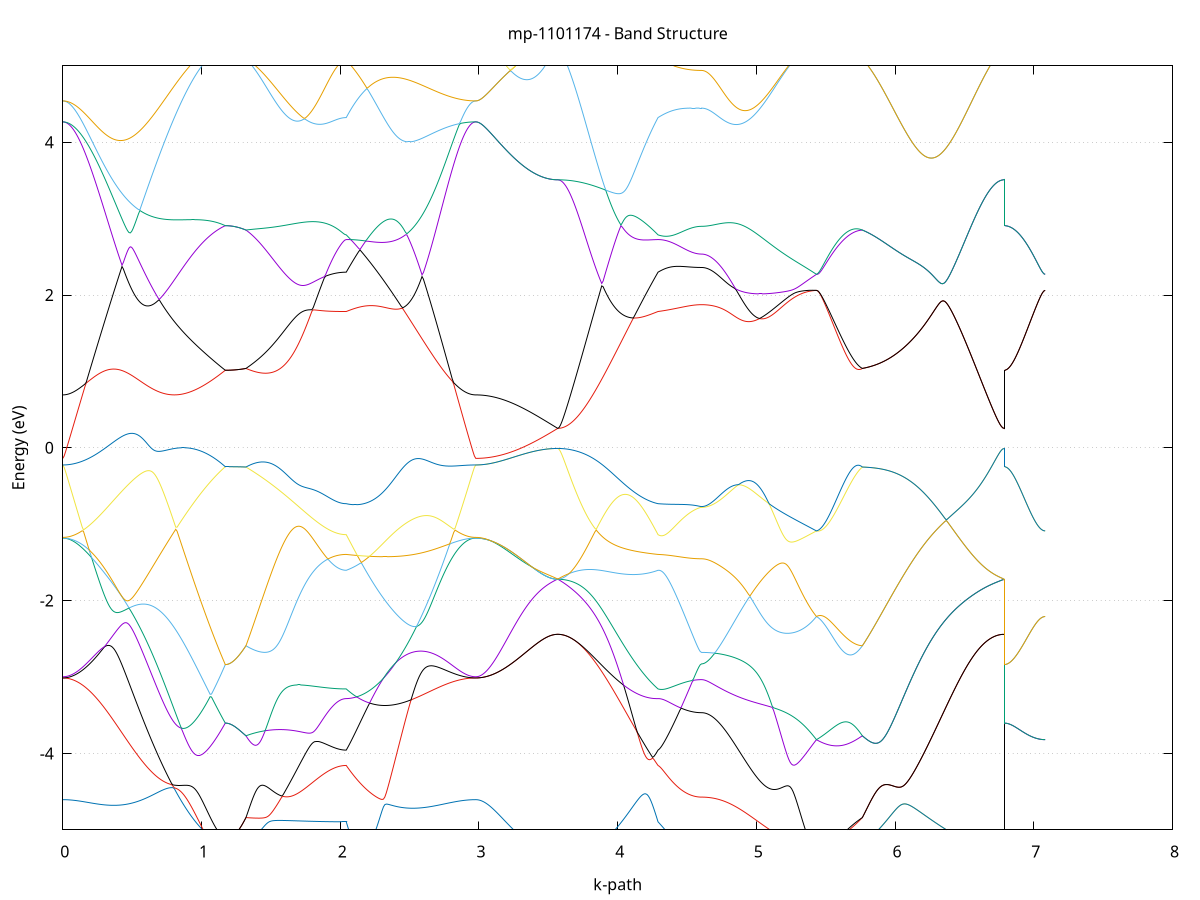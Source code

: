 set title 'mp-1101174 - Band Structure'
set xlabel 'k-path'
set ylabel 'Energy (eV)'
set grid y
set yrange [-5:5]
set terminal png size 800,600
set output 'mp-1101174_bands_gnuplot.png'
plot '-' using 1:2 with lines notitle, '-' using 1:2 with lines notitle, '-' using 1:2 with lines notitle, '-' using 1:2 with lines notitle, '-' using 1:2 with lines notitle, '-' using 1:2 with lines notitle, '-' using 1:2 with lines notitle, '-' using 1:2 with lines notitle, '-' using 1:2 with lines notitle, '-' using 1:2 with lines notitle, '-' using 1:2 with lines notitle, '-' using 1:2 with lines notitle, '-' using 1:2 with lines notitle, '-' using 1:2 with lines notitle, '-' using 1:2 with lines notitle, '-' using 1:2 with lines notitle, '-' using 1:2 with lines notitle, '-' using 1:2 with lines notitle, '-' using 1:2 with lines notitle, '-' using 1:2 with lines notitle, '-' using 1:2 with lines notitle, '-' using 1:2 with lines notitle, '-' using 1:2 with lines notitle, '-' using 1:2 with lines notitle, '-' using 1:2 with lines notitle, '-' using 1:2 with lines notitle, '-' using 1:2 with lines notitle, '-' using 1:2 with lines notitle, '-' using 1:2 with lines notitle, '-' using 1:2 with lines notitle, '-' using 1:2 with lines notitle, '-' using 1:2 with lines notitle, '-' using 1:2 with lines notitle, '-' using 1:2 with lines notitle, '-' using 1:2 with lines notitle, '-' using 1:2 with lines notitle, '-' using 1:2 with lines notitle, '-' using 1:2 with lines notitle, '-' using 1:2 with lines notitle, '-' using 1:2 with lines notitle, '-' using 1:2 with lines notitle, '-' using 1:2 with lines notitle, '-' using 1:2 with lines notitle, '-' using 1:2 with lines notitle, '-' using 1:2 with lines notitle, '-' using 1:2 with lines notitle, '-' using 1:2 with lines notitle, '-' using 1:2 with lines notitle
0.000000 -39.149608
0.009927 -39.149508
0.019855 -39.149508
0.029782 -39.149508
0.039709 -39.149408
0.049636 -39.149408
0.059564 -39.149308
0.069491 -39.149208
0.079418 -39.149108
0.089346 -39.149008
0.099273 -39.148908
0.109200 -39.148808
0.119128 -39.148608
0.129055 -39.148508
0.138982 -39.148308
0.148909 -39.148108
0.158837 -39.147908
0.168764 -39.147708
0.178691 -39.147508
0.188619 -39.147208
0.198546 -39.147008
0.208473 -39.146708
0.218400 -39.146508
0.228328 -39.146208
0.238255 -39.145908
0.248182 -39.145608
0.258110 -39.145308
0.268037 -39.144908
0.277964 -39.144608
0.287892 -39.144308
0.297819 -39.143908
0.307746 -39.143508
0.317673 -39.143208
0.327601 -39.142808
0.337528 -39.142408
0.347455 -39.142008
0.357383 -39.141608
0.367310 -39.141108
0.377237 -39.140708
0.387165 -39.140308
0.397092 -39.139808
0.407019 -39.139308
0.416946 -39.138908
0.426874 -39.138408
0.436801 -39.137908
0.446728 -39.137408
0.456656 -39.136908
0.466583 -39.136408
0.476510 -39.135908
0.486437 -39.135408
0.496365 -39.134908
0.506292 -39.134408
0.516219 -39.133808
0.526147 -39.133308
0.536074 -39.132708
0.546001 -39.132208
0.555929 -39.131608
0.565856 -39.131108
0.575783 -39.130508
0.585710 -39.129908
0.595638 -39.129308
0.605565 -39.128808
0.615492 -39.128208
0.625420 -39.127608
0.635347 -39.127008
0.645274 -39.126408
0.655201 -39.125808
0.665129 -39.125208
0.675056 -39.124608
0.684983 -39.123908
0.694911 -39.123308
0.704838 -39.122708
0.714765 -39.122108
0.724693 -39.121408
0.734620 -39.120808
0.744547 -39.120208
0.754474 -39.119508
0.764402 -39.118908
0.774329 -39.118208
0.784256 -39.117608
0.794184 -39.116908
0.804111 -39.116308
0.814038 -39.115608
0.823966 -39.114908
0.833893 -39.114308
0.843820 -39.113608
0.853747 -39.112908
0.863675 -39.112208
0.873602 -39.111508
0.883529 -39.110808
0.893457 -39.110108
0.903384 -39.109408
0.913311 -39.108708
0.923238 -39.108008
0.933166 -39.107308
0.943093 -39.106608
0.953020 -39.105808
0.962948 -39.105108
0.972875 -39.104408
0.982802 -39.103608
0.992730 -39.102908
1.002657 -39.102108
1.012584 -39.101308
1.022511 -39.100608
1.032439 -39.099808
1.042366 -39.099008
1.052293 -39.098208
1.062221 -39.097408
1.072148 -39.096608
1.082075 -39.095808
1.092002 -39.094908
1.101930 -39.094108
1.111857 -39.093308
1.121784 -39.092408
1.131712 -39.091608
1.141639 -39.090708
1.151566 -39.089808
1.161494 -39.088908
1.171421 -39.088008
1.171421 -39.088008
1.181363 -39.088008
1.191304 -39.088008
1.201246 -39.087908
1.211188 -39.087908
1.221129 -39.087808
1.231071 -39.087708
1.241013 -39.087508
1.250954 -39.087408
1.260896 -39.087208
1.270838 -39.087008
1.280779 -39.086808
1.290721 -39.086608
1.300663 -39.086408
1.310604 -39.086108
1.320546 -39.085808
1.320546 -39.085808
1.330448 -39.086308
1.340351 -39.086708
1.350253 -39.087108
1.360155 -39.087508
1.370058 -39.087908
1.379960 -39.088308
1.389863 -39.088708
1.399765 -39.089108
1.409667 -39.089408
1.419570 -39.089808
1.429472 -39.090208
1.439374 -39.090508
1.449277 -39.090908
1.459179 -39.091208
1.469081 -39.091508
1.478984 -39.091908
1.488886 -39.092208
1.498788 -39.092508
1.508691 -39.092808
1.518593 -39.093108
1.528496 -39.093408
1.538398 -39.093708
1.548300 -39.094008
1.558203 -39.094308
1.568105 -39.094608
1.578007 -39.094908
1.587910 -39.095208
1.597812 -39.095508
1.607714 -39.095808
1.617617 -39.096108
1.627519 -39.096308
1.637421 -39.096608
1.647324 -39.096908
1.657226 -39.097208
1.667129 -39.097408
1.677031 -39.097708
1.686933 -39.097908
1.696836 -39.098208
1.706738 -39.098408
1.716640 -39.098708
1.726543 -39.098908
1.736445 -39.099108
1.746347 -39.099408
1.756250 -39.099608
1.766152 -39.099808
1.776054 -39.100008
1.785957 -39.100208
1.795859 -39.100408
1.805762 -39.100608
1.815664 -39.100808
1.825566 -39.101008
1.835469 -39.101208
1.845371 -39.101308
1.855273 -39.101508
1.865176 -39.101608
1.875078 -39.101808
1.884980 -39.101908
1.894883 -39.102108
1.904785 -39.102208
1.914688 -39.102308
1.924590 -39.102408
1.934492 -39.102508
1.944395 -39.102608
1.954297 -39.102708
1.964199 -39.102808
1.974102 -39.102808
1.984004 -39.102908
1.993906 -39.102908
2.003809 -39.103008
2.013711 -39.103008
2.023613 -39.103008
2.033516 -39.103008
2.043418 -39.103008
2.043418 -39.103008
2.053352 -39.104108
2.063286 -39.105208
2.073219 -39.106208
2.083153 -39.107208
2.093087 -39.108208
2.103020 -39.109208
2.112954 -39.110208
2.122888 -39.111108
2.132821 -39.112008
2.142755 -39.112908
2.152689 -39.113808
2.162622 -39.114708
2.172556 -39.115508
2.182490 -39.116408
2.192424 -39.117208
2.202357 -39.118008
2.212291 -39.118708
2.222225 -39.119508
2.232158 -39.120308
2.242092 -39.121008
2.252026 -39.121708
2.261959 -39.122408
2.271893 -39.123108
2.281827 -39.123808
2.291760 -39.124508
2.301694 -39.125208
2.311628 -39.125808
2.321562 -39.126508
2.331495 -39.127108
2.341429 -39.127708
2.351363 -39.128308
2.361296 -39.128908
2.371230 -39.129508
2.381164 -39.130108
2.391097 -39.130708
2.401031 -39.131208
2.410965 -39.131808
2.420898 -39.132308
2.430832 -39.132908
2.440766 -39.133408
2.450700 -39.133908
2.460633 -39.134408
2.470567 -39.134908
2.480501 -39.135508
2.490434 -39.135908
2.500368 -39.136408
2.510302 -39.136908
2.520235 -39.137408
2.530169 -39.137908
2.540103 -39.138308
2.550036 -39.138808
2.559970 -39.139208
2.569904 -39.139708
2.579838 -39.140108
2.589771 -39.140508
2.599705 -39.141008
2.609639 -39.141408
2.619572 -39.141808
2.629506 -39.142208
2.639440 -39.142508
2.649373 -39.142908
2.659307 -39.143308
2.669241 -39.143708
2.679174 -39.144008
2.689108 -39.144408
2.699042 -39.144708
2.708976 -39.145008
2.718909 -39.145308
2.728843 -39.145608
2.738777 -39.145908
2.748710 -39.146208
2.758644 -39.146508
2.768578 -39.146708
2.778511 -39.147008
2.788445 -39.147208
2.798379 -39.147508
2.808312 -39.147708
2.818246 -39.147908
2.828180 -39.148108
2.838114 -39.148308
2.848047 -39.148508
2.857981 -39.148608
2.867915 -39.148808
2.877848 -39.148908
2.887782 -39.149008
2.897716 -39.149108
2.907649 -39.149208
2.917583 -39.149308
2.927517 -39.149408
2.937450 -39.149408
2.947384 -39.149508
2.957318 -39.149508
2.967252 -39.149508
2.977185 -39.149608
2.977185 -39.149608
2.987037 -39.149508
2.996888 -39.149408
3.006739 -39.149108
3.016591 -39.148808
3.026442 -39.148408
3.036293 -39.147908
3.046145 -39.147308
3.055996 -39.146608
3.065847 -39.145808
3.075699 -39.145008
3.085550 -39.144008
3.095401 -39.143008
3.105253 -39.141908
3.115104 -39.140608
3.124955 -39.139308
3.134807 -39.138008
3.144658 -39.136508
3.154509 -39.134908
3.164361 -39.133308
3.174212 -39.131608
3.184064 -39.129808
3.193915 -39.127908
3.203766 -39.125908
3.213618 -39.123908
3.223469 -39.121808
3.233320 -39.119608
3.243172 -39.117408
3.253023 -39.115008
3.262874 -39.112608
3.272726 -39.110208
3.282577 -39.107608
3.292428 -39.105008
3.302280 -39.102408
3.312131 -39.099708
3.321982 -39.096908
3.331834 -39.094008
3.341685 -39.091108
3.351536 -39.088208
3.361388 -39.085208
3.371239 -39.082108
3.381091 -39.079008
3.390942 -39.075908
3.400793 -39.072708
3.410645 -39.069508
3.420496 -39.066208
3.430347 -39.062908
3.440199 -39.059508
3.450050 -39.056208
3.459901 -39.052808
3.469753 -39.049308
3.479604 -39.045908
3.489455 -39.042408
3.499307 -39.038908
3.509158 -39.035308
3.519009 -39.031808
3.528861 -39.028208
3.538712 -39.024708
3.548563 -39.021108
3.558415 -39.017508
3.568266 -39.013908
3.568266 -39.013908
3.578168 -39.013908
3.588071 -39.014108
3.597973 -39.014308
3.607876 -39.014708
3.617778 -39.015108
3.627680 -39.015608
3.637583 -39.016208
3.647485 -39.016908
3.657387 -39.017708
3.667290 -39.018508
3.677192 -39.019408
3.687094 -39.020308
3.696997 -39.021308
3.706899 -39.022308
3.716802 -39.023408
3.726704 -39.024508
3.736606 -39.025708
3.746509 -39.026908
3.756411 -39.028208
3.766313 -39.029408
3.776216 -39.030708
3.786118 -39.032008
3.796020 -39.033408
3.805923 -39.034708
3.815825 -39.036108
3.825727 -39.037508
3.835630 -39.039008
3.845532 -39.040408
3.855435 -39.041808
3.865337 -39.043308
3.875239 -39.044808
3.885142 -39.046308
3.895044 -39.047808
3.904946 -39.049308
3.914849 -39.050808
3.924751 -39.052308
3.934653 -39.053808
3.944556 -39.055308
3.954458 -39.056808
3.964360 -39.058408
3.974263 -39.059908
3.984165 -39.061408
3.994068 -39.062908
4.003970 -39.064408
4.013872 -39.065908
4.023775 -39.067408
4.033677 -39.068908
4.043579 -39.070408
4.053482 -39.071908
4.063384 -39.073408
4.073286 -39.074808
4.083189 -39.076308
4.093091 -39.077708
4.102994 -39.079108
4.112896 -39.080508
4.122798 -39.081908
4.132701 -39.083308
4.142603 -39.084708
4.152505 -39.086008
4.162408 -39.087408
4.172310 -39.088708
4.182212 -39.090008
4.192115 -39.091308
4.202017 -39.092508
4.211919 -39.093808
4.221822 -39.095008
4.231724 -39.096208
4.241627 -39.097408
4.251529 -39.098608
4.261431 -39.099708
4.271334 -39.100808
4.281236 -39.101908
4.291138 -39.103008
4.291138 -39.103008
4.300944 -39.103408
4.310750 -39.103808
4.320556 -39.104108
4.330362 -39.104508
4.340168 -39.104808
4.349974 -39.105208
4.359780 -39.105508
4.369585 -39.105908
4.379391 -39.106208
4.389197 -39.106508
4.399003 -39.106808
4.408809 -39.107108
4.418615 -39.107408
4.428421 -39.107708
4.438227 -39.107908
4.448033 -39.108208
4.457839 -39.108408
4.467644 -39.108608
4.477450 -39.108808
4.487256 -39.109008
4.497062 -39.109208
4.506868 -39.109308
4.516674 -39.109408
4.526480 -39.109608
4.536286 -39.109708
4.546092 -39.109808
4.555897 -39.109908
4.565703 -39.109908
4.575509 -39.110008
4.585315 -39.110008
4.595121 -39.110008
4.604927 -39.110008
4.604927 -39.110008
4.614907 -39.110008
4.624886 -39.110008
4.634866 -39.110008
4.644846 -39.110008
4.654826 -39.109908
4.664806 -39.109908
4.674785 -39.109808
4.684765 -39.109808
4.694745 -39.109708
4.704725 -39.109608
4.714704 -39.109508
4.724684 -39.109408
4.734664 -39.109308
4.744644 -39.109208
4.754623 -39.109108
4.764603 -39.109008
4.774583 -39.108808
4.784563 -39.108708
4.794542 -39.108508
4.804522 -39.108408
4.814502 -39.108208
4.824482 -39.108008
4.834461 -39.107908
4.844441 -39.107708
4.854421 -39.107508
4.864401 -39.107308
4.874380 -39.107108
4.884360 -39.106908
4.894340 -39.106708
4.904320 -39.106508
4.914299 -39.106208
4.924279 -39.106008
4.934259 -39.105808
4.944239 -39.105508
4.954218 -39.105308
4.964198 -39.105108
4.974178 -39.104808
4.984158 -39.104608
4.994137 -39.104308
5.004117 -39.104008
5.014097 -39.103808
5.024077 -39.103508
5.034056 -39.103308
5.044036 -39.103008
5.054016 -39.102708
5.063996 -39.102408
5.073975 -39.102108
5.083955 -39.101908
5.093935 -39.101608
5.103915 -39.101308
5.113894 -39.101008
5.123874 -39.100708
5.133854 -39.100408
5.143834 -39.100108
5.153813 -39.099808
5.163793 -39.099508
5.173773 -39.099108
5.183753 -39.098808
5.193732 -39.098508
5.203712 -39.098108
5.213692 -39.097808
5.223672 -39.097508
5.233652 -39.097108
5.243631 -39.096708
5.253611 -39.096408
5.263591 -39.096008
5.273571 -39.095608
5.283550 -39.095208
5.293530 -39.094808
5.303510 -39.094408
5.313490 -39.094008
5.323469 -39.093608
5.333449 -39.093108
5.343429 -39.092708
5.353409 -39.092208
5.363388 -39.091708
5.373368 -39.091208
5.383348 -39.090708
5.393328 -39.090208
5.403307 -39.089708
5.413287 -39.089208
5.423267 -39.088608
5.433247 -39.088008
5.433247 -39.088008
5.442983 -39.088308
5.452719 -39.088508
5.462455 -39.088708
5.472192 -39.088908
5.481928 -39.089108
5.491664 -39.089208
5.501400 -39.089408
5.511137 -39.089508
5.520873 -39.089608
5.530609 -39.089708
5.540345 -39.089708
5.550082 -39.089708
5.559818 -39.089808
5.569554 -39.089808
5.579290 -39.089808
5.589027 -39.089708
5.598763 -39.089708
5.608499 -39.089608
5.618235 -39.089508
5.627972 -39.089408
5.637708 -39.089208
5.647444 -39.089108
5.657180 -39.088908
5.666917 -39.088708
5.676653 -39.088508
5.686389 -39.088308
5.696125 -39.088008
5.705862 -39.087808
5.715598 -39.087508
5.725334 -39.087208
5.735070 -39.086908
5.744807 -39.086508
5.754543 -39.086208
5.764279 -39.085808
5.764279 -39.085808
5.774204 -39.085508
5.784129 -39.085208
5.794055 -39.084908
5.803980 -39.084508
5.813905 -39.084108
5.823830 -39.083808
5.833755 -39.083308
5.843681 -39.082908
5.853606 -39.082508
5.863531 -39.082008
5.873456 -39.081508
5.883381 -39.081008
5.893307 -39.080508
5.903232 -39.080008
5.913157 -39.079508
5.923082 -39.078908
5.933007 -39.078308
5.942933 -39.077708
5.952858 -39.077108
5.962783 -39.076508
5.972708 -39.075908
5.982633 -39.075208
5.992559 -39.074508
6.002484 -39.073908
6.012409 -39.073208
6.022334 -39.072508
6.032259 -39.071708
6.042185 -39.071008
6.052110 -39.070308
6.062035 -39.069508
6.071960 -39.068708
6.081885 -39.067908
6.091811 -39.067108
6.101736 -39.066308
6.111661 -39.065508
6.121586 -39.064708
6.131511 -39.063908
6.141437 -39.063008
6.151362 -39.062208
6.161287 -39.061308
6.171212 -39.060408
6.181137 -39.059608
6.191063 -39.058708
6.200988 -39.057808
6.210913 -39.056908
6.220838 -39.056008
6.230763 -39.055108
6.240689 -39.054208
6.250614 -39.053208
6.260539 -39.052308
6.270464 -39.051408
6.280389 -39.050508
6.290315 -39.049508
6.300240 -39.048608
6.310165 -39.047608
6.320090 -39.046708
6.330015 -39.045808
6.339941 -39.044808
6.349866 -39.043908
6.359791 -39.042908
6.369716 -39.042008
6.379641 -39.041008
6.389567 -39.040108
6.399492 -39.039108
6.409417 -39.038208
6.419342 -39.037308
6.429267 -39.036308
6.439193 -39.035408
6.449118 -39.034508
6.459043 -39.033608
6.468968 -39.032708
6.478893 -39.031808
6.488819 -39.030908
6.498744 -39.030008
6.508669 -39.029108
6.518594 -39.028308
6.528519 -39.027408
6.538445 -39.026608
6.548370 -39.025808
6.558295 -39.024908
6.568220 -39.024208
6.578145 -39.023408
6.588071 -39.022608
6.597996 -39.021908
6.607921 -39.021208
6.617846 -39.020508
6.627771 -39.019808
6.637697 -39.019108
6.647622 -39.018508
6.657547 -39.017908
6.667472 -39.017408
6.677397 -39.016908
6.687323 -39.016408
6.697248 -39.015908
6.707173 -39.015508
6.717098 -39.015108
6.727024 -39.014808
6.736949 -39.014508
6.746874 -39.014308
6.756799 -39.014108
6.766724 -39.014008
6.776650 -39.013908
6.786575 -39.013908
6.786575 -39.088008
6.796426 -39.088008
6.806277 -39.088008
6.816129 -39.088008
6.825980 -39.088008
6.835831 -39.088008
6.845683 -39.088008
6.855534 -39.088008
6.865385 -39.088008
6.875237 -39.088008
6.885088 -39.088008
6.894940 -39.088008
6.904791 -39.088008
6.914642 -39.088008
6.924494 -39.088008
6.934345 -39.088008
6.944196 -39.088008
6.954048 -39.088008
6.963899 -39.088008
6.973750 -39.088008
6.983602 -39.088008
6.993453 -39.088008
7.003304 -39.088008
7.013156 -39.088008
7.023007 -39.088008
7.032858 -39.088008
7.042710 -39.088008
7.052561 -39.088008
7.062412 -39.088008
7.072264 -39.088008
7.082115 -39.088008
e
0.000000 -38.969008
0.009927 -38.969008
0.019855 -38.969008
0.029782 -38.969108
0.039709 -38.969308
0.049636 -38.969408
0.059564 -38.969608
0.069491 -38.969908
0.079418 -38.970208
0.089346 -38.970508
0.099273 -38.970908
0.109200 -38.971308
0.119128 -38.971708
0.129055 -38.972208
0.138982 -38.972708
0.148909 -38.973208
0.158837 -38.973808
0.168764 -38.974408
0.178691 -38.975008
0.188619 -38.975708
0.198546 -38.976408
0.208473 -38.977108
0.218400 -38.977808
0.228328 -38.978608
0.238255 -38.979408
0.248182 -38.980308
0.258110 -38.981108
0.268037 -38.982008
0.277964 -38.982908
0.287892 -38.983908
0.297819 -38.984808
0.307746 -38.985808
0.317673 -38.986808
0.327601 -38.987808
0.337528 -38.988908
0.347455 -38.989908
0.357383 -38.991008
0.367310 -38.992108
0.377237 -38.993208
0.387165 -38.994408
0.397092 -38.995508
0.407019 -38.996708
0.416946 -38.997808
0.426874 -38.999008
0.436801 -39.000208
0.446728 -39.001408
0.456656 -39.002708
0.466583 -39.003908
0.476510 -39.005108
0.486437 -39.006408
0.496365 -39.007608
0.506292 -39.008908
0.516219 -39.010208
0.526147 -39.011508
0.536074 -39.012808
0.546001 -39.014108
0.555929 -39.015308
0.565856 -39.016708
0.575783 -39.018008
0.585710 -39.019308
0.595638 -39.020608
0.605565 -39.021908
0.615492 -39.023208
0.625420 -39.024508
0.635347 -39.025808
0.645274 -39.027108
0.655201 -39.028508
0.665129 -39.029808
0.675056 -39.031108
0.684983 -39.032408
0.694911 -39.033708
0.704838 -39.035008
0.714765 -39.036308
0.724693 -39.037608
0.734620 -39.038908
0.744547 -39.040208
0.754474 -39.041508
0.764402 -39.042808
0.774329 -39.044108
0.784256 -39.045308
0.794184 -39.046608
0.804111 -39.047808
0.814038 -39.049108
0.823966 -39.050308
0.833893 -39.051608
0.843820 -39.052808
0.853747 -39.054008
0.863675 -39.055208
0.873602 -39.056408
0.883529 -39.057608
0.893457 -39.058808
0.903384 -39.060008
0.913311 -39.061208
0.923238 -39.062308
0.933166 -39.063508
0.943093 -39.064608
0.953020 -39.065708
0.962948 -39.066908
0.972875 -39.068008
0.982802 -39.069108
0.992730 -39.070208
1.002657 -39.071308
1.012584 -39.072308
1.022511 -39.073408
1.032439 -39.074408
1.042366 -39.075508
1.052293 -39.076508
1.062221 -39.077508
1.072148 -39.078508
1.082075 -39.079508
1.092002 -39.080508
1.101930 -39.081508
1.111857 -39.082408
1.121784 -39.083408
1.131712 -39.084308
1.141639 -39.085308
1.151566 -39.086208
1.161494 -39.087108
1.171421 -39.088008
1.171421 -39.088008
1.181363 -39.088008
1.191304 -39.088008
1.201246 -39.087908
1.211188 -39.087908
1.221129 -39.087808
1.231071 -39.087708
1.241013 -39.087508
1.250954 -39.087408
1.260896 -39.087208
1.270838 -39.087008
1.280779 -39.086808
1.290721 -39.086608
1.300663 -39.086408
1.310604 -39.086108
1.320546 -39.085808
1.320546 -39.085808
1.330448 -39.085008
1.340351 -39.084108
1.350253 -39.083208
1.360155 -39.082308
1.370058 -39.081408
1.379960 -39.080408
1.389863 -39.079508
1.399765 -39.078508
1.409667 -39.077608
1.419570 -39.076608
1.429472 -39.075608
1.439374 -39.074608
1.449277 -39.073608
1.459179 -39.072508
1.469081 -39.071508
1.478984 -39.070508
1.488886 -39.069408
1.498788 -39.068408
1.508691 -39.067308
1.518593 -39.066308
1.528496 -39.065208
1.538398 -39.064208
1.548300 -39.063108
1.558203 -39.062008
1.568105 -39.061008
1.578007 -39.060008
1.587910 -39.058908
1.597812 -39.057908
1.607714 -39.056808
1.617617 -39.055808
1.627519 -39.054808
1.637421 -39.053808
1.647324 -39.052808
1.657226 -39.051908
1.667129 -39.050908
1.677031 -39.050008
1.686933 -39.049108
1.696836 -39.048208
1.706738 -39.047308
1.716640 -39.046408
1.726543 -39.045608
1.736445 -39.044808
1.746347 -39.044008
1.756250 -39.043208
1.766152 -39.042508
1.776054 -39.041808
1.785957 -39.041108
1.795859 -39.040408
1.805762 -39.039808
1.815664 -39.039208
1.825566 -39.038608
1.835469 -39.038108
1.845371 -39.037508
1.855273 -39.037008
1.865176 -39.036508
1.875078 -39.036108
1.884980 -39.035708
1.894883 -39.035308
1.904785 -39.034908
1.914688 -39.034608
1.924590 -39.034308
1.934492 -39.034008
1.944395 -39.033708
1.954297 -39.033508
1.964199 -39.033308
1.974102 -39.033108
1.984004 -39.032908
1.993906 -39.032808
2.003809 -39.032708
2.013711 -39.032608
2.023613 -39.032508
2.033516 -39.032508
2.043418 -39.032508
2.043418 -39.032508
2.053352 -39.032708
2.063286 -39.032808
2.073219 -39.032908
2.083153 -39.033108
2.093087 -39.033108
2.103020 -39.033208
2.112954 -39.033208
2.122888 -39.033208
2.132821 -39.033108
2.142755 -39.033008
2.152689 -39.032908
2.162622 -39.032808
2.172556 -39.032608
2.182490 -39.032408
2.192424 -39.032208
2.202357 -39.031908
2.212291 -39.031608
2.222225 -39.031208
2.232158 -39.030908
2.242092 -39.030408
2.252026 -39.030008
2.261959 -39.029508
2.271893 -39.029008
2.281827 -39.028508
2.291760 -39.027908
2.301694 -39.027308
2.311628 -39.026608
2.321562 -39.026008
2.331495 -39.025308
2.341429 -39.024508
2.351363 -39.023808
2.361296 -39.023008
2.371230 -39.022208
2.381164 -39.021308
2.391097 -39.020408
2.401031 -39.019508
2.410965 -39.018608
2.420898 -39.017708
2.430832 -39.016708
2.440766 -39.015708
2.450700 -39.014708
2.460633 -39.013608
2.470567 -39.012608
2.480501 -39.011508
2.490434 -39.010408
2.500368 -39.009308
2.510302 -39.008208
2.520235 -39.007108
2.530169 -39.006008
2.540103 -39.004808
2.550036 -39.003708
2.559970 -39.002508
2.569904 -39.001308
2.579838 -39.000208
2.589771 -38.999008
2.599705 -38.997808
2.609639 -38.996708
2.619572 -38.995508
2.629506 -38.994308
2.639440 -38.993208
2.649373 -38.992008
2.659307 -38.990908
2.669241 -38.989708
2.679174 -38.988608
2.689108 -38.987508
2.699042 -38.986408
2.708976 -38.985408
2.718909 -38.984308
2.728843 -38.983308
2.738777 -38.982308
2.748710 -38.981308
2.758644 -38.980308
2.768578 -38.979408
2.778511 -38.978508
2.788445 -38.977608
2.798379 -38.976808
2.808312 -38.976008
2.818246 -38.975208
2.828180 -38.974508
2.838114 -38.973808
2.848047 -38.973208
2.857981 -38.972608
2.867915 -38.972008
2.877848 -38.971508
2.887782 -38.971008
2.897716 -38.970608
2.907649 -38.970208
2.917583 -38.969908
2.927517 -38.969608
2.937450 -38.969408
2.947384 -38.969208
2.957318 -38.969108
2.967252 -38.969008
2.977185 -38.969008
2.977185 -38.969008
2.987037 -38.969008
2.996888 -38.969008
3.006739 -38.969108
3.016591 -38.969208
3.026442 -38.969308
3.036293 -38.969408
3.046145 -38.969608
3.055996 -38.969808
3.065847 -38.970008
3.075699 -38.970208
3.085550 -38.970508
3.095401 -38.970708
3.105253 -38.971008
3.115104 -38.971308
3.124955 -38.971608
3.134807 -38.972008
3.144658 -38.972308
3.154509 -38.972608
3.164361 -38.973008
3.174212 -38.973308
3.184064 -38.973708
3.193915 -38.974108
3.203766 -38.974508
3.213618 -38.974808
3.223469 -38.975208
3.233320 -38.975608
3.243172 -38.976008
3.253023 -38.976308
3.262874 -38.976708
3.272726 -38.977108
3.282577 -38.977408
3.292428 -38.977808
3.302280 -38.978108
3.312131 -38.978508
3.321982 -38.978808
3.331834 -38.979208
3.341685 -38.979508
3.351536 -38.979808
3.361388 -38.980108
3.371239 -38.980408
3.381091 -38.980608
3.390942 -38.980908
3.400793 -38.981208
3.410645 -38.981408
3.420496 -38.981708
3.430347 -38.981908
3.440199 -38.982108
3.450050 -38.982308
3.459901 -38.982408
3.469753 -38.982608
3.479604 -38.982708
3.489455 -38.985308
3.499307 -38.988808
3.509158 -38.992408
3.519009 -38.995908
3.528861 -38.999508
3.538712 -39.003108
3.548563 -39.006708
3.558415 -39.010308
3.568266 -39.013908
3.568266 -39.013908
3.578168 -39.013908
3.588071 -39.013908
3.597973 -39.013908
3.607876 -39.013908
3.617778 -39.013908
3.627680 -39.014008
3.637583 -39.014008
3.647485 -39.014008
3.657387 -39.014108
3.667290 -39.014108
3.677192 -39.014108
3.687094 -39.014208
3.696997 -39.014208
3.706899 -39.014308
3.716802 -39.014408
3.726704 -39.014508
3.736606 -39.014508
3.746509 -39.014608
3.756411 -39.014708
3.766313 -39.014908
3.776216 -39.015008
3.786118 -39.015108
3.796020 -39.015308
3.805923 -39.015408
3.815825 -39.015608
3.825727 -39.015708
3.835630 -39.015908
3.845532 -39.016108
3.855435 -39.016408
3.865337 -39.016608
3.875239 -39.016808
3.885142 -39.017108
3.895044 -39.017308
3.904946 -39.017608
3.914849 -39.017908
3.924751 -39.018208
3.934653 -39.018608
3.944556 -39.018908
3.954458 -39.019208
3.964360 -39.019608
3.974263 -39.020008
3.984165 -39.020408
3.994068 -39.020808
4.003970 -39.021208
4.013872 -39.021608
4.023775 -39.022008
4.033677 -39.022408
4.043579 -39.022908
4.053482 -39.023308
4.063384 -39.023808
4.073286 -39.024208
4.083189 -39.024708
4.093091 -39.025108
4.102994 -39.025608
4.112896 -39.026008
4.122798 -39.026508
4.132701 -39.026908
4.142603 -39.027408
4.152505 -39.027808
4.162408 -39.028208
4.172310 -39.028708
4.182212 -39.029108
4.192115 -39.029508
4.202017 -39.029808
4.211919 -39.030208
4.221822 -39.030608
4.231724 -39.030908
4.241627 -39.031208
4.251529 -39.031508
4.261431 -39.031808
4.271334 -39.032008
4.281236 -39.032308
4.291138 -39.032508
4.291138 -39.032508
4.300944 -39.032608
4.310750 -39.032708
4.320556 -39.032908
4.330362 -39.033208
4.340168 -39.033508
4.349974 -39.033908
4.359780 -39.034308
4.369585 -39.034808
4.379391 -39.035208
4.389197 -39.035708
4.399003 -39.036308
4.408809 -39.036808
4.418615 -39.037308
4.428421 -39.037908
4.438227 -39.038408
4.448033 -39.038908
4.457839 -39.039408
4.467644 -39.040008
4.477450 -39.040408
4.487256 -39.040908
4.497062 -39.041308
4.506868 -39.041708
4.516674 -39.042108
4.526480 -39.042508
4.536286 -39.042808
4.546092 -39.043008
4.555897 -39.043308
4.565703 -39.043508
4.575509 -39.043608
4.585315 -39.043708
4.595121 -39.043808
4.604927 -39.043808
4.604927 -39.043808
4.614907 -39.043808
4.624886 -39.043808
4.634866 -39.043908
4.644846 -39.043908
4.654826 -39.043908
4.664806 -39.044008
4.674785 -39.044108
4.684765 -39.044208
4.694745 -39.044308
4.704725 -39.044408
4.714704 -39.044508
4.724684 -39.044608
4.734664 -39.044808
4.744644 -39.045008
4.754623 -39.045108
4.764603 -39.045308
4.774583 -39.045508
4.784563 -39.045808
4.794542 -39.046008
4.804522 -39.046308
4.814502 -39.046508
4.824482 -39.046808
4.834461 -39.047108
4.844441 -39.047508
4.854421 -39.047808
4.864401 -39.048208
4.874380 -39.048608
4.884360 -39.049008
4.894340 -39.049408
4.904320 -39.049908
4.914299 -39.050308
4.924279 -39.050808
4.934259 -39.051308
4.944239 -39.051908
4.954218 -39.052408
4.964198 -39.053008
4.974178 -39.053608
4.984158 -39.054208
4.994137 -39.054908
5.004117 -39.055508
5.014097 -39.056208
5.024077 -39.056908
5.034056 -39.057608
5.044036 -39.058308
5.054016 -39.059108
5.063996 -39.059908
5.073975 -39.060608
5.083955 -39.061408
5.093935 -39.062208
5.103915 -39.063008
5.113894 -39.063808
5.123874 -39.064708
5.133854 -39.065508
5.143834 -39.066308
5.153813 -39.067208
5.163793 -39.068008
5.173773 -39.068808
5.183753 -39.069708
5.193732 -39.070508
5.203712 -39.071408
5.213692 -39.072208
5.223672 -39.073008
5.233652 -39.073808
5.243631 -39.074708
5.253611 -39.075508
5.263591 -39.076308
5.273571 -39.077108
5.283550 -39.077808
5.293530 -39.078608
5.303510 -39.079408
5.313490 -39.080108
5.323469 -39.080808
5.333449 -39.081608
5.343429 -39.082308
5.353409 -39.083008
5.363388 -39.083708
5.373368 -39.084308
5.383348 -39.085008
5.393328 -39.085608
5.403307 -39.086208
5.413287 -39.086808
5.423267 -39.087408
5.433247 -39.088008
5.433247 -39.088008
5.442983 -39.087808
5.452719 -39.087508
5.462455 -39.087308
5.472192 -39.087108
5.481928 -39.086908
5.491664 -39.086708
5.501400 -39.086508
5.511137 -39.086408
5.520873 -39.086208
5.530609 -39.086108
5.540345 -39.086008
5.550082 -39.085808
5.559818 -39.085708
5.569554 -39.085608
5.579290 -39.085508
5.589027 -39.085508
5.598763 -39.085408
5.608499 -39.085308
5.618235 -39.085308
5.627972 -39.085208
5.637708 -39.085208
5.647444 -39.085208
5.657180 -39.085208
5.666917 -39.085208
5.676653 -39.085208
5.686389 -39.085208
5.696125 -39.085308
5.705862 -39.085308
5.715598 -39.085408
5.725334 -39.085408
5.735070 -39.085508
5.744807 -39.085608
5.754543 -39.085708
5.764279 -39.085808
5.764279 -39.085808
5.774204 -39.085508
5.784129 -39.085208
5.794055 -39.084908
5.803980 -39.084508
5.813905 -39.084108
5.823830 -39.083808
5.833755 -39.083308
5.843681 -39.082908
5.853606 -39.082508
5.863531 -39.082008
5.873456 -39.081508
5.883381 -39.081008
5.893307 -39.080508
5.903232 -39.080008
5.913157 -39.079508
5.923082 -39.078908
5.933007 -39.078308
5.942933 -39.077708
5.952858 -39.077108
5.962783 -39.076508
5.972708 -39.075908
5.982633 -39.075208
5.992559 -39.074508
6.002484 -39.073908
6.012409 -39.073208
6.022334 -39.072508
6.032259 -39.071708
6.042185 -39.071008
6.052110 -39.070308
6.062035 -39.069508
6.071960 -39.068708
6.081885 -39.067908
6.091811 -39.067108
6.101736 -39.066308
6.111661 -39.065508
6.121586 -39.064708
6.131511 -39.063908
6.141437 -39.063008
6.151362 -39.062208
6.161287 -39.061308
6.171212 -39.060408
6.181137 -39.059608
6.191063 -39.058708
6.200988 -39.057808
6.210913 -39.056908
6.220838 -39.056008
6.230763 -39.055108
6.240689 -39.054208
6.250614 -39.053208
6.260539 -39.052308
6.270464 -39.051408
6.280389 -39.050508
6.290315 -39.049508
6.300240 -39.048608
6.310165 -39.047608
6.320090 -39.046708
6.330015 -39.045808
6.339941 -39.044808
6.349866 -39.043908
6.359791 -39.042908
6.369716 -39.042008
6.379641 -39.041008
6.389567 -39.040108
6.399492 -39.039108
6.409417 -39.038208
6.419342 -39.037308
6.429267 -39.036308
6.439193 -39.035408
6.449118 -39.034508
6.459043 -39.033608
6.468968 -39.032708
6.478893 -39.031808
6.488819 -39.030908
6.498744 -39.030008
6.508669 -39.029108
6.518594 -39.028308
6.528519 -39.027408
6.538445 -39.026608
6.548370 -39.025808
6.558295 -39.024908
6.568220 -39.024208
6.578145 -39.023408
6.588071 -39.022608
6.597996 -39.021908
6.607921 -39.021208
6.617846 -39.020508
6.627771 -39.019808
6.637697 -39.019108
6.647622 -39.018508
6.657547 -39.017908
6.667472 -39.017408
6.677397 -39.016908
6.687323 -39.016408
6.697248 -39.015908
6.707173 -39.015508
6.717098 -39.015108
6.727024 -39.014808
6.736949 -39.014508
6.746874 -39.014308
6.756799 -39.014108
6.766724 -39.014008
6.776650 -39.013908
6.786575 -39.013908
6.786575 -39.088008
6.796426 -39.088008
6.806277 -39.088008
6.816129 -39.088008
6.825980 -39.088008
6.835831 -39.088008
6.845683 -39.088008
6.855534 -39.088008
6.865385 -39.088008
6.875237 -39.088008
6.885088 -39.088008
6.894940 -39.088008
6.904791 -39.088008
6.914642 -39.088008
6.924494 -39.088008
6.934345 -39.088008
6.944196 -39.088008
6.954048 -39.088008
6.963899 -39.088008
6.973750 -39.088008
6.983602 -39.088008
6.993453 -39.088008
7.003304 -39.088008
7.013156 -39.088008
7.023007 -39.088008
7.032858 -39.088008
7.042710 -39.088008
7.052561 -39.088008
7.062412 -39.088008
7.072264 -39.088008
7.082115 -39.088008
e
0.000000 -38.969008
0.009927 -38.969008
0.019855 -38.969008
0.029782 -38.969008
0.039709 -38.969108
0.049636 -38.969108
0.059564 -38.969208
0.069491 -38.969308
0.079418 -38.969408
0.089346 -38.969508
0.099273 -38.969608
0.109200 -38.969708
0.119128 -38.969908
0.129055 -38.970108
0.138982 -38.970208
0.148909 -38.970408
0.158837 -38.970608
0.168764 -38.970808
0.178691 -38.971008
0.188619 -38.971308
0.198546 -38.971508
0.208473 -38.971808
0.218400 -38.972008
0.228328 -38.972308
0.238255 -38.972608
0.248182 -38.972908
0.258110 -38.973208
0.268037 -38.973508
0.277964 -38.973808
0.287892 -38.974208
0.297819 -38.974508
0.307746 -38.974908
0.317673 -38.975208
0.327601 -38.975608
0.337528 -38.976008
0.347455 -38.976308
0.357383 -38.976708
0.367310 -38.977108
0.377237 -38.977508
0.387165 -38.977908
0.397092 -38.978308
0.407019 -38.978708
0.416946 -38.979208
0.426874 -38.979608
0.436801 -38.980008
0.446728 -38.980408
0.456656 -38.980908
0.466583 -38.981308
0.476510 -38.981708
0.486437 -38.982208
0.496365 -38.982608
0.506292 -38.983108
0.516219 -38.983508
0.526147 -38.983908
0.536074 -38.984408
0.546001 -38.984808
0.555929 -38.985308
0.565856 -38.985708
0.575783 -38.986108
0.585710 -38.986608
0.595638 -38.987008
0.605565 -38.987408
0.615492 -38.987908
0.625420 -38.988308
0.635347 -38.988708
0.645274 -38.989108
0.655201 -38.989508
0.665129 -38.989908
0.675056 -38.990308
0.684983 -38.990708
0.694911 -38.991108
0.704838 -38.991508
0.714765 -38.991808
0.724693 -38.992208
0.734620 -38.992608
0.744547 -38.992908
0.754474 -38.993208
0.764402 -38.993608
0.774329 -38.993908
0.784256 -38.994208
0.794184 -38.994508
0.804111 -38.994808
0.814038 -38.995108
0.823966 -38.995308
0.833893 -38.995608
0.843820 -38.995808
0.853747 -38.996108
0.863675 -38.996308
0.873602 -38.996508
0.883529 -38.996708
0.893457 -38.996908
0.903384 -38.997008
0.913311 -38.997208
0.923238 -38.997308
0.933166 -38.997508
0.943093 -38.997608
0.953020 -38.997708
0.962948 -38.997808
0.972875 -38.997808
0.982802 -38.997908
0.992730 -38.997908
1.002657 -38.997908
1.012584 -38.998008
1.022511 -38.997908
1.032439 -38.997908
1.042366 -38.997908
1.052293 -38.997808
1.062221 -38.997708
1.072148 -38.997708
1.082075 -38.997608
1.092002 -38.997408
1.101930 -38.997308
1.111857 -38.997108
1.121784 -38.997008
1.131712 -38.996808
1.141639 -38.996608
1.151566 -38.996408
1.161494 -38.996108
1.171421 -38.995908
1.171421 -38.995908
1.181363 -38.995908
1.191304 -38.995808
1.201246 -38.995808
1.211188 -38.995808
1.221129 -38.995708
1.231071 -38.995608
1.241013 -38.995508
1.250954 -38.995408
1.260896 -38.995308
1.270838 -38.995108
1.280779 -38.995008
1.290721 -38.994808
1.300663 -38.994608
1.310604 -38.994508
1.320546 -38.994208
1.320546 -38.994208
1.330448 -38.994308
1.340351 -38.994308
1.350253 -38.994308
1.360155 -38.994308
1.370058 -38.994308
1.379960 -38.994208
1.389863 -38.994208
1.399765 -38.994108
1.409667 -38.994108
1.419570 -38.994008
1.429472 -38.993908
1.439374 -38.993808
1.449277 -38.993708
1.459179 -38.993508
1.469081 -38.993408
1.478984 -38.993208
1.488886 -38.993108
1.498788 -38.992908
1.508691 -38.992708
1.518593 -38.992508
1.528496 -38.992308
1.538398 -38.992008
1.548300 -38.991808
1.558203 -38.991608
1.568105 -38.991308
1.578007 -38.991008
1.587910 -38.990708
1.597812 -38.990408
1.607714 -38.990108
1.617617 -38.989808
1.627519 -38.989508
1.637421 -38.989108
1.647324 -38.988808
1.657226 -38.988408
1.667129 -38.988008
1.677031 -38.987608
1.686933 -38.987208
1.696836 -38.986808
1.706738 -38.986408
1.716640 -38.985908
1.726543 -38.985508
1.736445 -38.985108
1.746347 -38.984608
1.756250 -38.984108
1.766152 -38.983708
1.776054 -38.983208
1.785957 -38.982708
1.795859 -38.982308
1.805762 -38.981808
1.815664 -38.981308
1.825566 -38.980908
1.835469 -38.980408
1.845371 -38.980008
1.855273 -38.979508
1.865176 -38.979108
1.875078 -38.978708
1.884980 -38.978208
1.894883 -38.977808
1.904785 -38.977508
1.914688 -38.977108
1.924590 -38.976808
1.934492 -38.976408
1.944395 -38.976108
1.954297 -38.975908
1.964199 -38.975608
1.974102 -38.975408
1.984004 -38.975208
1.993906 -38.975008
2.003809 -38.974908
2.013711 -38.974808
2.023613 -38.974708
2.033516 -38.974708
2.043418 -38.974608
2.043418 -38.974608
2.053352 -38.974508
2.063286 -38.974308
2.073219 -38.974208
2.083153 -38.974008
2.093087 -38.973908
2.103020 -38.973708
2.112954 -38.973608
2.122888 -38.973508
2.132821 -38.973308
2.142755 -38.973208
2.152689 -38.973008
2.162622 -38.972908
2.172556 -38.972808
2.182490 -38.972608
2.192424 -38.972508
2.202357 -38.972408
2.212291 -38.972308
2.222225 -38.972108
2.232158 -38.972008
2.242092 -38.971908
2.252026 -38.971808
2.261959 -38.971708
2.271893 -38.971608
2.281827 -38.971508
2.291760 -38.971408
2.301694 -38.971308
2.311628 -38.971208
2.321562 -38.971108
2.331495 -38.971008
2.341429 -38.970908
2.351363 -38.970808
2.361296 -38.970708
2.371230 -38.970708
2.381164 -38.970608
2.391097 -38.970508
2.401031 -38.970408
2.410965 -38.970308
2.420898 -38.970308
2.430832 -38.970208
2.440766 -38.970108
2.450700 -38.970108
2.460633 -38.970008
2.470567 -38.970008
2.480501 -38.969908
2.490434 -38.969908
2.500368 -38.969808
2.510302 -38.969808
2.520235 -38.969708
2.530169 -38.969708
2.540103 -38.969608
2.550036 -38.969608
2.559970 -38.969608
2.569904 -38.969508
2.579838 -38.969508
2.589771 -38.969408
2.599705 -38.969408
2.609639 -38.969408
2.619572 -38.969408
2.629506 -38.969308
2.639440 -38.969308
2.649373 -38.969308
2.659307 -38.969208
2.669241 -38.969208
2.679174 -38.969208
2.689108 -38.969208
2.699042 -38.969208
2.708976 -38.969108
2.718909 -38.969108
2.728843 -38.969108
2.738777 -38.969108
2.748710 -38.969108
2.758644 -38.969108
2.768578 -38.969108
2.778511 -38.969008
2.788445 -38.969008
2.798379 -38.969008
2.808312 -38.969008
2.818246 -38.969008
2.828180 -38.969008
2.838114 -38.969008
2.848047 -38.969008
2.857981 -38.969008
2.867915 -38.969008
2.877848 -38.969008
2.887782 -38.969008
2.897716 -38.969008
2.907649 -38.969008
2.917583 -38.969008
2.927517 -38.969008
2.937450 -38.969008
2.947384 -38.969008
2.957318 -38.969008
2.967252 -38.969008
2.977185 -38.969008
2.977185 -38.969008
2.987037 -38.969008
2.996888 -38.969008
3.006739 -38.969108
3.016591 -38.969208
3.026442 -38.969308
3.036293 -38.969408
3.046145 -38.969608
3.055996 -38.969808
3.065847 -38.970008
3.075699 -38.970208
3.085550 -38.970508
3.095401 -38.970708
3.105253 -38.971008
3.115104 -38.971308
3.124955 -38.971608
3.134807 -38.972008
3.144658 -38.972308
3.154509 -38.972608
3.164361 -38.973008
3.174212 -38.973308
3.184064 -38.973708
3.193915 -38.974108
3.203766 -38.974508
3.213618 -38.974808
3.223469 -38.975208
3.233320 -38.975608
3.243172 -38.976008
3.253023 -38.976308
3.262874 -38.976708
3.272726 -38.977108
3.282577 -38.977408
3.292428 -38.977808
3.302280 -38.978108
3.312131 -38.978508
3.321982 -38.978808
3.331834 -38.979208
3.341685 -38.979508
3.351536 -38.979808
3.361388 -38.980108
3.371239 -38.980408
3.381091 -38.980608
3.390942 -38.980908
3.400793 -38.981208
3.410645 -38.981408
3.420496 -38.981708
3.430347 -38.981908
3.440199 -38.982108
3.450050 -38.982308
3.459901 -38.982408
3.469753 -38.982608
3.479604 -38.982708
3.489455 -38.982908
3.499307 -38.983008
3.509158 -38.983108
3.519009 -38.983208
3.528861 -38.983308
3.538712 -38.983308
3.548563 -38.983308
3.558415 -38.983408
3.568266 -38.983408
3.568266 -38.983408
3.578168 -38.983408
3.588071 -38.983408
3.597973 -38.983408
3.607876 -38.983308
3.617778 -38.983308
3.627680 -38.983308
3.637583 -38.983308
3.647485 -38.983208
3.657387 -38.983208
3.667290 -38.983108
3.677192 -38.983108
3.687094 -38.983008
3.696997 -38.983008
3.706899 -38.982908
3.716802 -38.982808
3.726704 -38.982808
3.736606 -38.982708
3.746509 -38.982608
3.756411 -38.982508
3.766313 -38.982408
3.776216 -38.982408
3.786118 -38.982308
3.796020 -38.982208
3.805923 -38.982108
3.815825 -38.981908
3.825727 -38.981808
3.835630 -38.981708
3.845532 -38.981608
3.855435 -38.981508
3.865337 -38.981408
3.875239 -38.981208
3.885142 -38.981108
3.895044 -38.981008
3.904946 -38.980808
3.914849 -38.980708
3.924751 -38.980608
3.934653 -38.980408
3.944556 -38.980308
3.954458 -38.980108
3.964360 -38.980008
3.974263 -38.979808
3.984165 -38.979708
3.994068 -38.979508
4.003970 -38.979408
4.013872 -38.979208
4.023775 -38.979108
4.033677 -38.978908
4.043579 -38.978708
4.053482 -38.978608
4.063384 -38.978408
4.073286 -38.978308
4.083189 -38.978108
4.093091 -38.977908
4.102994 -38.977808
4.112896 -38.977608
4.122798 -38.977408
4.132701 -38.977308
4.142603 -38.977108
4.152505 -38.976908
4.162408 -38.976808
4.172310 -38.976608
4.182212 -38.976408
4.192115 -38.976308
4.202017 -38.976108
4.211919 -38.975908
4.221822 -38.975808
4.231724 -38.975608
4.241627 -38.975408
4.251529 -38.975308
4.261431 -38.975108
4.271334 -38.975008
4.281236 -38.974808
4.291138 -38.974608
4.291138 -38.974608
4.300944 -38.974608
4.310750 -38.974508
4.320556 -38.974508
4.330362 -38.974408
4.340168 -38.974408
4.349974 -38.974308
4.359780 -38.974208
4.369585 -38.974208
4.379391 -38.974108
4.389197 -38.974008
4.399003 -38.974008
4.408809 -38.973908
4.418615 -38.973808
4.428421 -38.973808
4.438227 -38.973708
4.448033 -38.973608
4.457839 -38.973608
4.467644 -38.973508
4.477450 -38.973508
4.487256 -38.973408
4.497062 -38.973408
4.506868 -38.973308
4.516674 -38.973308
4.526480 -38.973208
4.536286 -38.973208
4.546092 -38.973208
4.555897 -38.973108
4.565703 -38.973108
4.575509 -38.973108
4.585315 -38.973108
4.595121 -38.973108
4.604927 -38.973108
4.604927 -38.973108
4.614907 -38.973108
4.624886 -38.973208
4.634866 -38.973308
4.644846 -38.973408
4.654826 -38.973608
4.664806 -38.973808
4.674785 -38.974108
4.684765 -38.974408
4.694745 -38.974808
4.704725 -38.975108
4.714704 -38.975608
4.724684 -38.976008
4.734664 -38.976508
4.744644 -38.977008
4.754623 -38.977508
4.764603 -38.978108
4.774583 -38.978708
4.784563 -38.979308
4.794542 -38.979908
4.804522 -38.980508
4.814502 -38.981208
4.824482 -38.981808
4.834461 -38.982508
4.844441 -38.983208
4.854421 -38.983808
4.864401 -38.984508
4.874380 -38.985208
4.884360 -38.985908
4.894340 -38.986508
4.904320 -38.987208
4.914299 -38.987908
4.924279 -38.988508
4.934259 -38.989208
4.944239 -38.989808
4.954218 -38.990408
4.964198 -38.991008
4.974178 -38.991608
4.984158 -38.992108
4.994137 -38.992708
5.004117 -38.993208
5.014097 -38.993708
5.024077 -38.994208
5.034056 -38.994608
5.044036 -38.995108
5.054016 -38.995508
5.063996 -38.995908
5.073975 -38.996308
5.083955 -38.996608
5.093935 -38.996908
5.103915 -38.997208
5.113894 -38.997508
5.123874 -38.997708
5.133854 -38.998008
5.143834 -38.998208
5.153813 -38.998408
5.163793 -38.998508
5.173773 -38.998708
5.183753 -38.998808
5.193732 -38.998908
5.203712 -38.999008
5.213692 -38.999108
5.223672 -38.999108
5.233652 -38.999108
5.243631 -38.999108
5.253611 -38.999108
5.263591 -38.999108
5.273571 -38.999008
5.283550 -38.999008
5.293530 -38.998908
5.303510 -38.998808
5.313490 -38.998608
5.323469 -38.998508
5.333449 -38.998308
5.343429 -38.998208
5.353409 -38.998008
5.363388 -38.997808
5.373368 -38.997608
5.383348 -38.997308
5.393328 -38.997108
5.403307 -38.996808
5.413287 -38.996508
5.423267 -38.996208
5.433247 -38.995908
5.433247 -38.995908
5.442983 -38.996008
5.452719 -38.996108
5.462455 -38.996308
5.472192 -38.996408
5.481928 -38.996508
5.491664 -38.996608
5.501400 -38.996708
5.511137 -38.996808
5.520873 -38.996908
5.530609 -38.997008
5.540345 -38.997108
5.550082 -38.997108
5.559818 -38.997208
5.569554 -38.997208
5.579290 -38.997208
5.589027 -38.997208
5.598763 -38.997208
5.608499 -38.997208
5.618235 -38.997108
5.627972 -38.997008
5.637708 -38.997008
5.647444 -38.996908
5.657180 -38.996708
5.666917 -38.996608
5.676653 -38.996508
5.686389 -38.996308
5.696125 -38.996108
5.705862 -38.995908
5.715598 -38.995708
5.725334 -38.995408
5.735070 -38.995108
5.744807 -38.994908
5.754543 -38.994608
5.764279 -38.994208
5.764279 -38.994208
5.774204 -38.994008
5.784129 -38.993808
5.794055 -38.993608
5.803980 -38.993308
5.813905 -38.993008
5.823830 -38.992808
5.833755 -38.992508
5.843681 -38.992208
5.853606 -38.991908
5.863531 -38.991608
5.873456 -38.991208
5.883381 -38.990908
5.893307 -38.990508
5.903232 -38.990208
5.913157 -38.989808
5.923082 -38.989508
5.933007 -38.989108
5.942933 -38.988708
5.952858 -38.988308
5.962783 -38.988008
5.972708 -38.987608
5.982633 -38.987208
5.992559 -38.986808
6.002484 -38.986408
6.012409 -38.986008
6.022334 -38.985608
6.032259 -38.985208
6.042185 -38.984808
6.052110 -38.984408
6.062035 -38.984008
6.071960 -38.983608
6.081885 -38.983208
6.091811 -38.982808
6.101736 -38.982408
6.111661 -38.982008
6.121586 -38.981608
6.131511 -38.981308
6.141437 -38.980908
6.151362 -38.980508
6.161287 -38.980208
6.171212 -38.979908
6.181137 -38.979508
6.191063 -38.979208
6.200988 -38.978908
6.210913 -38.978608
6.220838 -38.978408
6.230763 -38.978108
6.240689 -38.977908
6.250614 -38.977608
6.260539 -38.977408
6.270464 -38.977208
6.280389 -38.977008
6.290315 -38.976808
6.300240 -38.976708
6.310165 -38.976508
6.320090 -38.976408
6.330015 -38.976308
6.339941 -38.976208
6.349866 -38.976208
6.359791 -38.976108
6.369716 -38.976108
6.379641 -38.976108
6.389567 -38.976108
6.399492 -38.976108
6.409417 -38.976108
6.419342 -38.976208
6.429267 -38.976308
6.439193 -38.976408
6.449118 -38.976508
6.459043 -38.976608
6.468968 -38.976708
6.478893 -38.976908
6.488819 -38.977108
6.498744 -38.977208
6.508669 -38.977408
6.518594 -38.977608
6.528519 -38.977908
6.538445 -38.978108
6.548370 -38.978308
6.558295 -38.978608
6.568220 -38.978908
6.578145 -38.979108
6.588071 -38.979408
6.597996 -38.979708
6.607921 -38.979908
6.617846 -38.980208
6.627771 -38.980508
6.637697 -38.980808
6.647622 -38.981108
6.657547 -38.981308
6.667472 -38.981608
6.677397 -38.981808
6.687323 -38.982108
6.697248 -38.982308
6.707173 -38.982508
6.717098 -38.982708
6.727024 -38.982908
6.736949 -38.983008
6.746874 -38.983108
6.756799 -38.983208
6.766724 -38.983308
6.776650 -38.983408
6.786575 -38.983408
6.786575 -38.995908
6.796426 -38.995908
6.806277 -38.995908
6.816129 -38.995908
6.825980 -38.995908
6.835831 -38.995908
6.845683 -38.995908
6.855534 -38.995908
6.865385 -38.995908
6.875237 -38.995908
6.885088 -38.995908
6.894940 -38.995908
6.904791 -38.995908
6.914642 -38.995908
6.924494 -38.995908
6.934345 -38.995908
6.944196 -38.995908
6.954048 -38.995908
6.963899 -38.995908
6.973750 -38.995908
6.983602 -38.995908
6.993453 -38.995908
7.003304 -38.995908
7.013156 -38.995908
7.023007 -38.995908
7.032858 -38.995908
7.042710 -38.995908
7.052561 -38.995908
7.062412 -38.995908
7.072264 -38.995908
7.082115 -38.995908
e
0.000000 -38.926608
0.009927 -38.926608
0.019855 -38.926708
0.029782 -38.926708
0.039709 -38.926808
0.049636 -38.926908
0.059564 -38.927008
0.069491 -38.927208
0.079418 -38.927308
0.089346 -38.927508
0.099273 -38.927708
0.109200 -38.927908
0.119128 -38.928208
0.129055 -38.928408
0.138982 -38.928708
0.148909 -38.929008
0.158837 -38.929408
0.168764 -38.929708
0.178691 -38.930108
0.188619 -38.930508
0.198546 -38.930908
0.208473 -38.931308
0.218400 -38.931708
0.228328 -38.932208
0.238255 -38.932708
0.248182 -38.933208
0.258110 -38.933708
0.268037 -38.934208
0.277964 -38.934808
0.287892 -38.935308
0.297819 -38.935908
0.307746 -38.936508
0.317673 -38.937108
0.327601 -38.937708
0.337528 -38.938408
0.347455 -38.939008
0.357383 -38.939708
0.367310 -38.940408
0.377237 -38.941108
0.387165 -38.941808
0.397092 -38.942508
0.407019 -38.943208
0.416946 -38.944008
0.426874 -38.944708
0.436801 -38.945508
0.446728 -38.946208
0.456656 -38.947008
0.466583 -38.947808
0.476510 -38.948608
0.486437 -38.949408
0.496365 -38.950208
0.506292 -38.951008
0.516219 -38.951808
0.526147 -38.952708
0.536074 -38.953508
0.546001 -38.954308
0.555929 -38.955208
0.565856 -38.956008
0.575783 -38.956808
0.585710 -38.957708
0.595638 -38.958508
0.605565 -38.959408
0.615492 -38.960208
0.625420 -38.961108
0.635347 -38.961908
0.645274 -38.962808
0.655201 -38.963608
0.665129 -38.964508
0.675056 -38.965308
0.684983 -38.966108
0.694911 -38.967008
0.704838 -38.967808
0.714765 -38.968608
0.724693 -38.969508
0.734620 -38.970308
0.744547 -38.971108
0.754474 -38.971908
0.764402 -38.972708
0.774329 -38.973508
0.784256 -38.974308
0.794184 -38.975108
0.804111 -38.975908
0.814038 -38.976608
0.823966 -38.977408
0.833893 -38.978108
0.843820 -38.978908
0.853747 -38.979608
0.863675 -38.980308
0.873602 -38.981008
0.883529 -38.981708
0.893457 -38.982408
0.903384 -38.983108
0.913311 -38.983708
0.923238 -38.984408
0.933166 -38.985008
0.943093 -38.985608
0.953020 -38.986208
0.962948 -38.986808
0.972875 -38.987408
0.982802 -38.988008
0.992730 -38.988508
1.002657 -38.989108
1.012584 -38.989608
1.022511 -38.990108
1.032439 -38.990608
1.042366 -38.991108
1.052293 -38.991508
1.062221 -38.992008
1.072148 -38.992408
1.082075 -38.992808
1.092002 -38.993208
1.101930 -38.993608
1.111857 -38.994008
1.121784 -38.994408
1.131712 -38.994708
1.141639 -38.995008
1.151566 -38.995308
1.161494 -38.995608
1.171421 -38.995908
1.171421 -38.995908
1.181363 -38.995908
1.191304 -38.995808
1.201246 -38.995808
1.211188 -38.995808
1.221129 -38.995708
1.231071 -38.995608
1.241013 -38.995508
1.250954 -38.995408
1.260896 -38.995308
1.270838 -38.995108
1.280779 -38.995008
1.290721 -38.994808
1.300663 -38.994608
1.310604 -38.994508
1.320546 -38.994208
1.320546 -38.994208
1.330448 -38.993908
1.340351 -38.993508
1.350253 -38.993208
1.360155 -38.992808
1.370058 -38.992408
1.379960 -38.992008
1.389863 -38.991508
1.399765 -38.991108
1.409667 -38.990708
1.419570 -38.990208
1.429472 -38.989708
1.439374 -38.989308
1.449277 -38.988808
1.459179 -38.988308
1.469081 -38.987808
1.478984 -38.987308
1.488886 -38.986808
1.498788 -38.986308
1.508691 -38.985708
1.518593 -38.985208
1.528496 -38.984708
1.538398 -38.984208
1.548300 -38.983708
1.558203 -38.983208
1.568105 -38.982708
1.578007 -38.982208
1.587910 -38.981708
1.597812 -38.981208
1.607714 -38.980708
1.617617 -38.980308
1.627519 -38.979808
1.637421 -38.979408
1.647324 -38.979008
1.657226 -38.978608
1.667129 -38.978208
1.677031 -38.977808
1.686933 -38.977408
1.696836 -38.977008
1.706738 -38.976708
1.716640 -38.976408
1.726543 -38.976108
1.736445 -38.975808
1.746347 -38.975508
1.756250 -38.975208
1.766152 -38.975008
1.776054 -38.974808
1.785957 -38.974608
1.795859 -38.974408
1.805762 -38.974208
1.815664 -38.974008
1.825566 -38.973808
1.835469 -38.973708
1.845371 -38.973508
1.855273 -38.973408
1.865176 -38.973308
1.875078 -38.973208
1.884980 -38.973108
1.894883 -38.973008
1.904785 -38.972908
1.914688 -38.972808
1.924590 -38.972808
1.934492 -38.972708
1.944395 -38.972708
1.954297 -38.972608
1.964199 -38.972608
1.974102 -38.972508
1.984004 -38.972508
1.993906 -38.972508
2.003809 -38.972508
2.013711 -38.972508
2.023613 -38.972408
2.033516 -38.972408
2.043418 -38.972408
2.043418 -38.972408
2.053352 -38.972408
2.063286 -38.972408
2.073219 -38.972408
2.083153 -38.972408
2.093087 -38.972308
2.103020 -38.972308
2.112954 -38.972208
2.122888 -38.972108
2.132821 -38.972008
2.142755 -38.971908
2.152689 -38.971808
2.162622 -38.971608
2.172556 -38.971408
2.182490 -38.971308
2.192424 -38.971108
2.202357 -38.970808
2.212291 -38.970608
2.222225 -38.970308
2.232158 -38.970108
2.242092 -38.969808
2.252026 -38.969408
2.261959 -38.969108
2.271893 -38.968708
2.281827 -38.968408
2.291760 -38.968008
2.301694 -38.967508
2.311628 -38.967108
2.321562 -38.966608
2.331495 -38.966108
2.341429 -38.965608
2.351363 -38.965108
2.361296 -38.964508
2.371230 -38.963908
2.381164 -38.963308
2.391097 -38.962708
2.401031 -38.962108
2.410965 -38.961508
2.420898 -38.960808
2.430832 -38.960108
2.440766 -38.959408
2.450700 -38.958708
2.460633 -38.957908
2.470567 -38.957208
2.480501 -38.956408
2.490434 -38.955708
2.500368 -38.954908
2.510302 -38.954108
2.520235 -38.953308
2.530169 -38.952508
2.540103 -38.951608
2.550036 -38.950808
2.559970 -38.950008
2.569904 -38.949208
2.579838 -38.948308
2.589771 -38.947508
2.599705 -38.946608
2.609639 -38.945808
2.619572 -38.945008
2.629506 -38.944208
2.639440 -38.943308
2.649373 -38.942508
2.659307 -38.941708
2.669241 -38.940908
2.679174 -38.940108
2.689108 -38.939308
2.699042 -38.938608
2.708976 -38.937808
2.718909 -38.937108
2.728843 -38.936408
2.738777 -38.935608
2.748710 -38.935008
2.758644 -38.934308
2.768578 -38.933708
2.778511 -38.933108
2.788445 -38.932508
2.798379 -38.931908
2.808312 -38.931308
2.818246 -38.930808
2.828180 -38.930308
2.838114 -38.929908
2.848047 -38.929408
2.857981 -38.929008
2.867915 -38.928708
2.877848 -38.928308
2.887782 -38.928008
2.897716 -38.927708
2.907649 -38.927508
2.917583 -38.927208
2.927517 -38.927108
2.937450 -38.926908
2.947384 -38.926808
2.957318 -38.926708
2.967252 -38.926608
2.977185 -38.926608
2.977185 -38.926608
2.987037 -38.926608
2.996888 -38.926608
3.006739 -38.926508
3.016591 -38.926408
3.026442 -38.926308
3.036293 -38.926208
3.046145 -38.926008
3.055996 -38.925808
3.065847 -38.925608
3.075699 -38.925408
3.085550 -38.925108
3.095401 -38.924808
3.105253 -38.924608
3.115104 -38.924308
3.124955 -38.923908
3.134807 -38.923608
3.144658 -38.923308
3.154509 -38.922908
3.164361 -38.922608
3.174212 -38.922208
3.184064 -38.921808
3.193915 -38.921508
3.203766 -38.921108
3.213618 -38.920708
3.223469 -38.920308
3.233320 -38.920008
3.243172 -38.919608
3.253023 -38.919208
3.262874 -38.918808
3.272726 -38.918508
3.282577 -38.918508
3.292428 -38.921208
3.302280 -38.924008
3.312131 -38.926808
3.321982 -38.929608
3.331834 -38.932608
3.341685 -38.935508
3.351536 -38.938608
3.361388 -38.941708
3.371239 -38.944808
3.381091 -38.948008
3.390942 -38.951208
3.400793 -38.954408
3.410645 -38.957808
3.420496 -38.961108
3.430347 -38.964508
3.440199 -38.967908
3.450050 -38.971308
3.459901 -38.974808
3.469753 -38.978208
3.479604 -38.981708
3.489455 -38.982908
3.499307 -38.983008
3.509158 -38.983108
3.519009 -38.983208
3.528861 -38.983308
3.538712 -38.983308
3.548563 -38.983308
3.558415 -38.983408
3.568266 -38.983408
3.568266 -38.983408
3.578168 -38.983308
3.588071 -38.983308
3.597973 -38.983108
3.607876 -38.983008
3.617778 -38.982808
3.627680 -38.982508
3.637583 -38.982208
3.647485 -38.981908
3.657387 -38.981508
3.667290 -38.981208
3.677192 -38.980808
3.687094 -38.980408
3.696997 -38.980008
3.706899 -38.979608
3.716802 -38.979108
3.726704 -38.978708
3.736606 -38.978308
3.746509 -38.977908
3.756411 -38.977508
3.766313 -38.977108
3.776216 -38.976708
3.786118 -38.976408
3.796020 -38.976008
3.805923 -38.975708
3.815825 -38.975308
3.825727 -38.975008
3.835630 -38.974708
3.845532 -38.974408
3.855435 -38.974208
3.865337 -38.973908
3.875239 -38.973708
3.885142 -38.973408
3.895044 -38.973208
3.904946 -38.973008
3.914849 -38.972808
3.924751 -38.972708
3.934653 -38.972508
3.944556 -38.972408
3.954458 -38.972208
3.964360 -38.972108
3.974263 -38.972008
3.984165 -38.971908
3.994068 -38.971808
4.003970 -38.971808
4.013872 -38.971708
4.023775 -38.971708
4.033677 -38.971708
4.043579 -38.971608
4.053482 -38.971608
4.063384 -38.971608
4.073286 -38.971608
4.083189 -38.971708
4.093091 -38.971708
4.102994 -38.971708
4.112896 -38.971708
4.122798 -38.971808
4.132701 -38.971808
4.142603 -38.971908
4.152505 -38.971908
4.162408 -38.972008
4.172310 -38.972008
4.182212 -38.972108
4.192115 -38.972108
4.202017 -38.972208
4.211919 -38.972208
4.221822 -38.972208
4.231724 -38.972308
4.241627 -38.972308
4.251529 -38.972408
4.261431 -38.972408
4.271334 -38.972408
4.281236 -38.972408
4.291138 -38.972408
4.291138 -38.972408
4.300944 -38.972408
4.310750 -38.972308
4.320556 -38.972108
4.330362 -38.971808
4.340168 -38.971508
4.349974 -38.971108
4.359780 -38.970708
4.369585 -38.970208
4.379391 -38.969708
4.389197 -38.969208
4.399003 -38.968608
4.408809 -38.968008
4.418615 -38.967408
4.428421 -38.966808
4.438227 -38.966208
4.448033 -38.965608
4.457839 -38.965008
4.467644 -38.964408
4.477450 -38.963808
4.487256 -38.963308
4.497062 -38.962808
4.506868 -38.962308
4.516674 -38.961908
4.526480 -38.961508
4.536286 -38.961108
4.546092 -38.960808
4.555897 -38.960508
4.565703 -38.960308
4.575509 -38.960108
4.585315 -38.960008
4.595121 -38.959908
4.604927 -38.959908
4.604927 -38.959908
4.614907 -38.959908
4.624886 -38.959908
4.634866 -38.959908
4.644846 -38.959908
4.654826 -38.960008
4.664806 -38.960008
4.674785 -38.960108
4.684765 -38.960208
4.694745 -38.960308
4.704725 -38.960408
4.714704 -38.960508
4.724684 -38.960608
4.734664 -38.960808
4.744644 -38.960908
4.754623 -38.961108
4.764603 -38.961208
4.774583 -38.961408
4.784563 -38.961608
4.794542 -38.961908
4.804522 -38.962108
4.814502 -38.962408
4.824482 -38.962608
4.834461 -38.962908
4.844441 -38.963208
4.854421 -38.963608
4.864401 -38.963908
4.874380 -38.964308
4.884360 -38.964708
4.894340 -38.965108
4.904320 -38.965508
4.914299 -38.965908
4.924279 -38.966408
4.934259 -38.966908
4.944239 -38.967408
4.954218 -38.967908
4.964198 -38.968508
4.974178 -38.969008
4.984158 -38.969608
4.994137 -38.970208
5.004117 -38.970808
5.014097 -38.971408
5.024077 -38.972008
5.034056 -38.972708
5.044036 -38.973308
5.054016 -38.974008
5.063996 -38.974708
5.073975 -38.975308
5.083955 -38.976008
5.093935 -38.976708
5.103915 -38.977408
5.113894 -38.978108
5.123874 -38.978808
5.133854 -38.979508
5.143834 -38.980208
5.153813 -38.980808
5.163793 -38.981508
5.173773 -38.982208
5.183753 -38.982908
5.193732 -38.983508
5.203712 -38.984208
5.213692 -38.984808
5.223672 -38.985508
5.233652 -38.986108
5.243631 -38.986708
5.253611 -38.987308
5.263591 -38.987908
5.273571 -38.988508
5.283550 -38.989108
5.293530 -38.989608
5.303510 -38.990208
5.313490 -38.990708
5.323469 -38.991208
5.333449 -38.991708
5.343429 -38.992208
5.353409 -38.992708
5.363388 -38.993108
5.373368 -38.993608
5.383348 -38.994008
5.393328 -38.994408
5.403307 -38.994808
5.413287 -38.995208
5.423267 -38.995508
5.433247 -38.995908
5.433247 -38.995908
5.442983 -38.995708
5.452719 -38.995608
5.462455 -38.995408
5.472192 -38.995308
5.481928 -38.995108
5.491664 -38.995008
5.501400 -38.994808
5.511137 -38.994708
5.520873 -38.994508
5.530609 -38.994408
5.540345 -38.994308
5.550082 -38.994208
5.559818 -38.994008
5.569554 -38.993908
5.579290 -38.993808
5.589027 -38.993808
5.598763 -38.993708
5.608499 -38.993608
5.618235 -38.993608
5.627972 -38.993508
5.637708 -38.993508
5.647444 -38.993508
5.657180 -38.993508
5.666917 -38.993508
5.676653 -38.993508
5.686389 -38.993508
5.696125 -38.993608
5.705862 -38.993608
5.715598 -38.993708
5.725334 -38.993808
5.735070 -38.993908
5.744807 -38.994008
5.754543 -38.994108
5.764279 -38.994208
5.764279 -38.994208
5.774204 -38.994008
5.784129 -38.993808
5.794055 -38.993608
5.803980 -38.993308
5.813905 -38.993008
5.823830 -38.992808
5.833755 -38.992508
5.843681 -38.992208
5.853606 -38.991908
5.863531 -38.991608
5.873456 -38.991208
5.883381 -38.990908
5.893307 -38.990508
5.903232 -38.990208
5.913157 -38.989808
5.923082 -38.989508
5.933007 -38.989108
5.942933 -38.988708
5.952858 -38.988308
5.962783 -38.988008
5.972708 -38.987608
5.982633 -38.987208
5.992559 -38.986808
6.002484 -38.986408
6.012409 -38.986008
6.022334 -38.985608
6.032259 -38.985208
6.042185 -38.984808
6.052110 -38.984408
6.062035 -38.984008
6.071960 -38.983608
6.081885 -38.983208
6.091811 -38.982808
6.101736 -38.982408
6.111661 -38.982008
6.121586 -38.981608
6.131511 -38.981308
6.141437 -38.980908
6.151362 -38.980508
6.161287 -38.980208
6.171212 -38.979908
6.181137 -38.979508
6.191063 -38.979208
6.200988 -38.978908
6.210913 -38.978608
6.220838 -38.978408
6.230763 -38.978108
6.240689 -38.977908
6.250614 -38.977608
6.260539 -38.977408
6.270464 -38.977208
6.280389 -38.977008
6.290315 -38.976808
6.300240 -38.976708
6.310165 -38.976508
6.320090 -38.976408
6.330015 -38.976308
6.339941 -38.976208
6.349866 -38.976208
6.359791 -38.976108
6.369716 -38.976108
6.379641 -38.976108
6.389567 -38.976108
6.399492 -38.976108
6.409417 -38.976108
6.419342 -38.976208
6.429267 -38.976308
6.439193 -38.976408
6.449118 -38.976508
6.459043 -38.976608
6.468968 -38.976708
6.478893 -38.976908
6.488819 -38.977108
6.498744 -38.977208
6.508669 -38.977408
6.518594 -38.977608
6.528519 -38.977908
6.538445 -38.978108
6.548370 -38.978308
6.558295 -38.978608
6.568220 -38.978908
6.578145 -38.979108
6.588071 -38.979408
6.597996 -38.979708
6.607921 -38.979908
6.617846 -38.980208
6.627771 -38.980508
6.637697 -38.980808
6.647622 -38.981108
6.657547 -38.981308
6.667472 -38.981608
6.677397 -38.981808
6.687323 -38.982108
6.697248 -38.982308
6.707173 -38.982508
6.717098 -38.982708
6.727024 -38.982908
6.736949 -38.983008
6.746874 -38.983108
6.756799 -38.983208
6.766724 -38.983308
6.776650 -38.983408
6.786575 -38.983408
6.786575 -38.995908
6.796426 -38.995908
6.806277 -38.995908
6.816129 -38.995908
6.825980 -38.995908
6.835831 -38.995908
6.845683 -38.995908
6.855534 -38.995908
6.865385 -38.995908
6.875237 -38.995908
6.885088 -38.995908
6.894940 -38.995908
6.904791 -38.995908
6.914642 -38.995908
6.924494 -38.995908
6.934345 -38.995908
6.944196 -38.995908
6.954048 -38.995908
6.963899 -38.995908
6.973750 -38.995908
6.983602 -38.995908
6.993453 -38.995908
7.003304 -38.995908
7.013156 -38.995908
7.023007 -38.995908
7.032858 -38.995908
7.042710 -38.995908
7.052561 -38.995908
7.062412 -38.995908
7.072264 -38.995908
7.082115 -38.995908
e
0.000000 -38.926608
0.009927 -38.926608
0.019855 -38.926608
0.029782 -38.926708
0.039709 -38.926708
0.049636 -38.926708
0.059564 -38.926808
0.069491 -38.926808
0.079418 -38.926908
0.089346 -38.926908
0.099273 -38.927008
0.109200 -38.927108
0.119128 -38.927208
0.129055 -38.927308
0.138982 -38.927308
0.148909 -38.927408
0.158837 -38.927608
0.168764 -38.927708
0.178691 -38.927808
0.188619 -38.927908
0.198546 -38.928108
0.208473 -38.928208
0.218400 -38.928308
0.228328 -38.928508
0.238255 -38.928608
0.248182 -38.928808
0.258110 -38.928908
0.268037 -38.929108
0.277964 -38.929308
0.287892 -38.929408
0.297819 -38.929608
0.307746 -38.929708
0.317673 -38.929908
0.327601 -38.930108
0.337528 -38.930208
0.347455 -38.930408
0.357383 -38.930608
0.367310 -38.930808
0.377237 -38.930908
0.387165 -38.931108
0.397092 -38.931308
0.407019 -38.931408
0.416946 -38.931608
0.426874 -38.931708
0.436801 -38.931908
0.446728 -38.932008
0.456656 -38.932208
0.466583 -38.932308
0.476510 -38.932508
0.486437 -38.932608
0.496365 -38.932708
0.506292 -38.932808
0.516219 -38.932908
0.526147 -38.933008
0.536074 -38.933108
0.546001 -38.933208
0.555929 -38.933308
0.565856 -38.933408
0.575783 -38.933408
0.585710 -38.933508
0.595638 -38.933508
0.605565 -38.933608
0.615492 -38.933608
0.625420 -38.933608
0.635347 -38.933608
0.645274 -38.933608
0.655201 -38.933608
0.665129 -38.933508
0.675056 -38.933508
0.684983 -38.933408
0.694911 -38.933308
0.704838 -38.933308
0.714765 -38.933208
0.724693 -38.933108
0.734620 -38.932908
0.744547 -38.932808
0.754474 -38.932608
0.764402 -38.932508
0.774329 -38.932308
0.784256 -38.932108
0.794184 -38.931908
0.804111 -38.931708
0.814038 -38.931408
0.823966 -38.931208
0.833893 -38.930908
0.843820 -38.930608
0.853747 -38.930408
0.863675 -38.930008
0.873602 -38.929708
0.883529 -38.929408
0.893457 -38.929008
0.903384 -38.928708
0.913311 -38.928308
0.923238 -38.927908
0.933166 -38.927508
0.943093 -38.927108
0.953020 -38.926708
0.962948 -38.926208
0.972875 -38.925808
0.982802 -38.925308
0.992730 -38.924808
1.002657 -38.924308
1.012584 -38.923808
1.022511 -38.923308
1.032439 -38.922808
1.042366 -38.922308
1.052293 -38.921708
1.062221 -38.921208
1.072148 -38.920608
1.082075 -38.920008
1.092002 -38.919508
1.101930 -38.918908
1.111857 -38.918308
1.121784 -38.917708
1.131712 -38.917108
1.141639 -38.916408
1.151566 -38.915808
1.161494 -38.915208
1.171421 -38.914508
1.171421 -38.914508
1.181363 -38.914508
1.191304 -38.914508
1.201246 -38.914608
1.211188 -38.914608
1.221129 -38.914608
1.231071 -38.914608
1.241013 -38.914608
1.250954 -38.914608
1.260896 -38.914708
1.270838 -38.914708
1.280779 -38.914708
1.290721 -38.914808
1.300663 -38.914808
1.310604 -38.914808
1.320546 -38.914908
1.320546 -38.914908
1.330448 -38.915308
1.340351 -38.915808
1.350253 -38.916208
1.360155 -38.916708
1.370058 -38.917108
1.379960 -38.917508
1.389863 -38.917908
1.399765 -38.918308
1.409667 -38.918708
1.419570 -38.919008
1.429472 -38.919408
1.439374 -38.919708
1.449277 -38.920008
1.459179 -38.920308
1.469081 -38.920608
1.478984 -38.920908
1.488886 -38.921208
1.498788 -38.921408
1.508691 -38.921608
1.518593 -38.921908
1.528496 -38.922008
1.538398 -38.922208
1.548300 -38.922408
1.558203 -38.922508
1.568105 -38.922608
1.578007 -38.922708
1.587910 -38.922808
1.597812 -38.922808
1.607714 -38.922808
1.617617 -38.922808
1.627519 -38.922808
1.637421 -38.922808
1.647324 -38.922708
1.657226 -38.922608
1.667129 -38.922508
1.677031 -38.922408
1.686933 -38.922308
1.696836 -38.922108
1.706738 -38.922008
1.716640 -38.921808
1.726543 -38.921608
1.736445 -38.921408
1.746347 -38.921108
1.756250 -38.920908
1.766152 -38.920608
1.776054 -38.920408
1.785957 -38.920108
1.795859 -38.919808
1.805762 -38.919508
1.815664 -38.919308
1.825566 -38.919008
1.835469 -38.918708
1.845371 -38.918408
1.855273 -38.918208
1.865176 -38.917908
1.875078 -38.917608
1.884980 -38.917408
1.894883 -38.917108
1.904785 -38.916908
1.914688 -38.916608
1.924590 -38.916408
1.934492 -38.916208
1.944395 -38.916008
1.954297 -38.915908
1.964199 -38.915708
1.974102 -38.915608
1.984004 -38.915408
1.993906 -38.915308
2.003809 -38.915208
2.013711 -38.915208
2.023613 -38.915108
2.033516 -38.915108
2.043418 -38.915108
2.043418 -38.915108
2.053352 -38.915208
2.063286 -38.915308
2.073219 -38.915408
2.083153 -38.915608
2.093087 -38.915708
2.103020 -38.915808
2.112954 -38.915908
2.122888 -38.916108
2.132821 -38.916208
2.142755 -38.916308
2.152689 -38.916508
2.162622 -38.916608
2.172556 -38.916708
2.182490 -38.916908
2.192424 -38.917008
2.202357 -38.917208
2.212291 -38.917308
2.222225 -38.917508
2.232158 -38.917608
2.242092 -38.917808
2.252026 -38.917908
2.261959 -38.918108
2.271893 -38.918308
2.281827 -38.918408
2.291760 -38.918608
2.301694 -38.918708
2.311628 -38.918908
2.321562 -38.919108
2.331495 -38.919208
2.341429 -38.919408
2.351363 -38.919608
2.361296 -38.919708
2.371230 -38.919908
2.381164 -38.920108
2.391097 -38.920208
2.401031 -38.920408
2.410965 -38.920608
2.420898 -38.920708
2.430832 -38.920908
2.440766 -38.921108
2.450700 -38.921208
2.460633 -38.921408
2.470567 -38.921608
2.480501 -38.921708
2.490434 -38.921908
2.500368 -38.922008
2.510302 -38.922208
2.520235 -38.922408
2.530169 -38.922508
2.540103 -38.922708
2.550036 -38.922808
2.559970 -38.923008
2.569904 -38.923108
2.579838 -38.923308
2.589771 -38.923408
2.599705 -38.923608
2.609639 -38.923708
2.619572 -38.923908
2.629506 -38.924008
2.639440 -38.924108
2.649373 -38.924308
2.659307 -38.924408
2.669241 -38.924508
2.679174 -38.924608
2.689108 -38.924808
2.699042 -38.924908
2.708976 -38.925008
2.718909 -38.925108
2.728843 -38.925208
2.738777 -38.925308
2.748710 -38.925408
2.758644 -38.925508
2.768578 -38.925608
2.778511 -38.925708
2.788445 -38.925808
2.798379 -38.925908
2.808312 -38.926008
2.818246 -38.926008
2.828180 -38.926108
2.838114 -38.926208
2.848047 -38.926208
2.857981 -38.926308
2.867915 -38.926308
2.877848 -38.926408
2.887782 -38.926408
2.897716 -38.926508
2.907649 -38.926508
2.917583 -38.926508
2.927517 -38.926608
2.937450 -38.926608
2.947384 -38.926608
2.957318 -38.926608
2.967252 -38.926608
2.977185 -38.926608
2.977185 -38.926608
2.987037 -38.926608
2.996888 -38.926608
3.006739 -38.926508
3.016591 -38.926408
3.026442 -38.926308
3.036293 -38.926208
3.046145 -38.926008
3.055996 -38.925808
3.065847 -38.925608
3.075699 -38.925408
3.085550 -38.925108
3.095401 -38.924808
3.105253 -38.924608
3.115104 -38.924308
3.124955 -38.923908
3.134807 -38.923608
3.144658 -38.923308
3.154509 -38.922908
3.164361 -38.922608
3.174212 -38.922208
3.184064 -38.921808
3.193915 -38.921508
3.203766 -38.921108
3.213618 -38.920708
3.223469 -38.920308
3.233320 -38.920008
3.243172 -38.919608
3.253023 -38.919208
3.262874 -38.918808
3.272726 -38.918508
3.282577 -38.918108
3.292428 -38.917708
3.302280 -38.917408
3.312131 -38.917008
3.321982 -38.916708
3.331834 -38.916308
3.341685 -38.916008
3.351536 -38.915708
3.361388 -38.915408
3.371239 -38.915108
3.381091 -38.914808
3.390942 -38.914608
3.400793 -38.914308
3.410645 -38.914108
3.420496 -38.913808
3.430347 -38.913608
3.440199 -38.913408
3.450050 -38.913208
3.459901 -38.913008
3.469753 -38.912908
3.479604 -38.912708
3.489455 -38.912608
3.499307 -38.912508
3.509158 -38.912408
3.519009 -38.912308
3.528861 -38.912208
3.538712 -38.912208
3.548563 -38.912108
3.558415 -38.912108
3.568266 -38.912108
3.568266 -38.912108
3.578168 -38.912108
3.588071 -38.912108
3.597973 -38.912208
3.607876 -38.912208
3.617778 -38.912308
3.627680 -38.912408
3.637583 -38.912508
3.647485 -38.912608
3.657387 -38.912708
3.667290 -38.912908
3.677192 -38.913008
3.687094 -38.913208
3.696997 -38.913308
3.706899 -38.913508
3.716802 -38.913708
3.726704 -38.913908
3.736606 -38.914108
3.746509 -38.914408
3.756411 -38.914608
3.766313 -38.914808
3.776216 -38.915008
3.786118 -38.915208
3.796020 -38.915408
3.805923 -38.915708
3.815825 -38.915908
3.825727 -38.916108
3.835630 -38.916308
3.845532 -38.916508
3.855435 -38.916708
3.865337 -38.916908
3.875239 -38.917008
3.885142 -38.917208
3.895044 -38.917308
3.904946 -38.917408
3.914849 -38.917608
3.924751 -38.917608
3.934653 -38.917708
3.944556 -38.917808
3.954458 -38.917808
3.964360 -38.917808
3.974263 -38.917808
3.984165 -38.917808
3.994068 -38.917708
4.003970 -38.917708
4.013872 -38.917608
4.023775 -38.917508
4.033677 -38.917308
4.043579 -38.917208
4.053482 -38.917008
4.063384 -38.916808
4.073286 -38.916608
4.083189 -38.916308
4.093091 -38.916008
4.102994 -38.915708
4.112896 -38.915408
4.122798 -38.915108
4.132701 -38.914708
4.142603 -38.914408
4.152505 -38.914008
4.162408 -38.913808
4.172310 -38.913908
4.182212 -38.914008
4.192115 -38.914108
4.202017 -38.914208
4.211919 -38.914308
4.221822 -38.914408
4.231724 -38.914508
4.241627 -38.914608
4.251529 -38.914708
4.261431 -38.914808
4.271334 -38.914908
4.281236 -38.915008
4.291138 -38.915108
4.291138 -38.915108
4.300944 -38.915108
4.310750 -38.915208
4.320556 -38.915208
4.330362 -38.915308
4.340168 -38.915308
4.349974 -38.915408
4.359780 -38.915408
4.369585 -38.915508
4.379391 -38.915508
4.389197 -38.915608
4.399003 -38.915608
4.408809 -38.915708
4.418615 -38.915808
4.428421 -38.915808
4.438227 -38.915908
4.448033 -38.915908
4.457839 -38.916008
4.467644 -38.916008
4.477450 -38.916108
4.487256 -38.916108
4.497062 -38.916208
4.506868 -38.916208
4.516674 -38.916308
4.526480 -38.916308
4.536286 -38.916308
4.546092 -38.916308
4.555897 -38.916408
4.565703 -38.916408
4.575509 -38.916408
4.585315 -38.916408
4.595121 -38.916408
4.604927 -38.916408
4.604927 -38.916408
4.614907 -38.916408
4.624886 -38.916508
4.634866 -38.916508
4.644846 -38.916608
4.654826 -38.916708
4.664806 -38.916808
4.674785 -38.916908
4.684765 -38.917008
4.694745 -38.917208
4.704725 -38.917408
4.714704 -38.917608
4.724684 -38.917808
4.734664 -38.918008
4.744644 -38.918208
4.754623 -38.918408
4.764603 -38.918708
4.774583 -38.918908
4.784563 -38.919208
4.794542 -38.919408
4.804522 -38.919708
4.814502 -38.920008
4.824482 -38.920308
4.834461 -38.920508
4.844441 -38.920808
4.854421 -38.921108
4.864401 -38.921308
4.874380 -38.921608
4.884360 -38.921808
4.894340 -38.922108
4.904320 -38.922308
4.914299 -38.922508
4.924279 -38.922708
4.934259 -38.922908
4.944239 -38.923108
4.954218 -38.923308
4.964198 -38.923408
4.974178 -38.923508
4.984158 -38.923708
4.994137 -38.923808
5.004117 -38.923808
5.014097 -38.923908
5.024077 -38.923908
5.034056 -38.924008
5.044036 -38.924008
5.054016 -38.924008
5.063996 -38.924008
5.073975 -38.923908
5.083955 -38.923908
5.093935 -38.923808
5.103915 -38.923708
5.113894 -38.923608
5.123874 -38.923508
5.133854 -38.923308
5.143834 -38.923208
5.153813 -38.923008
5.163793 -38.922808
5.173773 -38.922708
5.183753 -38.922408
5.193732 -38.922208
5.203712 -38.922008
5.213692 -38.921808
5.223672 -38.921508
5.233652 -38.921308
5.243631 -38.921008
5.253611 -38.920708
5.263591 -38.920408
5.273571 -38.920108
5.283550 -38.919808
5.293530 -38.919508
5.303510 -38.919208
5.313490 -38.918908
5.323469 -38.918508
5.333449 -38.918208
5.343429 -38.917808
5.353409 -38.917508
5.363388 -38.917108
5.373368 -38.916808
5.383348 -38.916408
5.393328 -38.916008
5.403307 -38.915708
5.413287 -38.915308
5.423267 -38.914908
5.433247 -38.914508
5.433247 -38.914508
5.442983 -38.914708
5.452719 -38.914908
5.462455 -38.915008
5.472192 -38.915108
5.481928 -38.915208
5.491664 -38.915308
5.501400 -38.915408
5.511137 -38.915508
5.520873 -38.915608
5.530609 -38.915708
5.540345 -38.915708
5.550082 -38.915808
5.559818 -38.915808
5.569554 -38.915808
5.579290 -38.915908
5.589027 -38.915908
5.598763 -38.915908
5.608499 -38.915908
5.618235 -38.915908
5.627972 -38.915808
5.637708 -38.915808
5.647444 -38.915808
5.657180 -38.915808
5.666917 -38.915708
5.676653 -38.915708
5.686389 -38.915608
5.696125 -38.915508
5.705862 -38.915508
5.715598 -38.915408
5.725334 -38.915308
5.735070 -38.915208
5.744807 -38.915108
5.754543 -38.915008
5.764279 -38.914908
5.764279 -38.914908
5.774204 -38.914908
5.784129 -38.915008
5.794055 -38.915008
5.803980 -38.915108
5.813905 -38.915108
5.823830 -38.915208
5.833755 -38.915308
5.843681 -38.915308
5.853606 -38.915408
5.863531 -38.915508
5.873456 -38.915508
5.883381 -38.915608
5.893307 -38.915708
5.903232 -38.915708
5.913157 -38.915808
5.923082 -38.915908
5.933007 -38.916008
5.942933 -38.916008
5.952858 -38.916108
5.962783 -38.916208
5.972708 -38.916308
5.982633 -38.916308
5.992559 -38.916408
6.002484 -38.916508
6.012409 -38.916608
6.022334 -38.916608
6.032259 -38.916708
6.042185 -38.916808
6.052110 -38.916908
6.062035 -38.916908
6.071960 -38.917008
6.081885 -38.917008
6.091811 -38.917108
6.101736 -38.917208
6.111661 -38.917208
6.121586 -38.917208
6.131511 -38.917308
6.141437 -38.917308
6.151362 -38.917408
6.161287 -38.917408
6.171212 -38.917408
6.181137 -38.917408
6.191063 -38.917508
6.200988 -38.917508
6.210913 -38.917508
6.220838 -38.917508
6.230763 -38.917508
6.240689 -38.917408
6.250614 -38.917408
6.260539 -38.917408
6.270464 -38.917308
6.280389 -38.917308
6.290315 -38.917308
6.300240 -38.917208
6.310165 -38.917108
6.320090 -38.917108
6.330015 -38.917008
6.339941 -38.916908
6.349866 -38.916808
6.359791 -38.916708
6.369716 -38.916608
6.379641 -38.916508
6.389567 -38.916408
6.399492 -38.916308
6.409417 -38.916208
6.419342 -38.916008
6.429267 -38.915908
6.439193 -38.915808
6.449118 -38.915608
6.459043 -38.915508
6.468968 -38.915308
6.478893 -38.915208
6.488819 -38.915108
6.498744 -38.914908
6.508669 -38.914708
6.518594 -38.914608
6.528519 -38.914408
6.538445 -38.914308
6.548370 -38.914208
6.558295 -38.914008
6.568220 -38.913908
6.578145 -38.913708
6.588071 -38.913608
6.597996 -38.913508
6.607921 -38.913308
6.617846 -38.913208
6.627771 -38.913108
6.637697 -38.913008
6.647622 -38.912908
6.657547 -38.912808
6.667472 -38.912708
6.677397 -38.912608
6.687323 -38.912508
6.697248 -38.912408
6.707173 -38.912408
6.717098 -38.912308
6.727024 -38.912208
6.736949 -38.912208
6.746874 -38.912208
6.756799 -38.912108
6.766724 -38.912108
6.776650 -38.912108
6.786575 -38.912108
6.786575 -38.914508
6.796426 -38.914508
6.806277 -38.914508
6.816129 -38.914508
6.825980 -38.914508
6.835831 -38.914508
6.845683 -38.914508
6.855534 -38.914508
6.865385 -38.914508
6.875237 -38.914508
6.885088 -38.914508
6.894940 -38.914508
6.904791 -38.914508
6.914642 -38.914508
6.924494 -38.914508
6.934345 -38.914508
6.944196 -38.914508
6.954048 -38.914508
6.963899 -38.914508
6.973750 -38.914508
6.983602 -38.914508
6.993453 -38.914508
7.003304 -38.914508
7.013156 -38.914508
7.023007 -38.914508
7.032858 -38.914508
7.042710 -38.914508
7.052561 -38.914508
7.062412 -38.914508
7.072264 -38.914508
7.082115 -38.914508
e
0.000000 -38.874808
0.009927 -38.874808
0.019855 -38.874808
0.029782 -38.874808
0.039709 -38.874808
0.049636 -38.874808
0.059564 -38.874808
0.069491 -38.874708
0.079418 -38.874708
0.089346 -38.874708
0.099273 -38.874708
0.109200 -38.874708
0.119128 -38.874608
0.129055 -38.874608
0.138982 -38.874608
0.148909 -38.874608
0.158837 -38.874608
0.168764 -38.874508
0.178691 -38.874508
0.188619 -38.874508
0.198546 -38.874508
0.208473 -38.874508
0.218400 -38.874508
0.228328 -38.874508
0.238255 -38.874508
0.248182 -38.874508
0.258110 -38.874508
0.268037 -38.874508
0.277964 -38.874508
0.287892 -38.874608
0.297819 -38.874608
0.307746 -38.874608
0.317673 -38.874708
0.327601 -38.874808
0.337528 -38.874808
0.347455 -38.874908
0.357383 -38.875008
0.367310 -38.875108
0.377237 -38.875208
0.387165 -38.875308
0.397092 -38.875408
0.407019 -38.875608
0.416946 -38.875708
0.426874 -38.875908
0.436801 -38.876008
0.446728 -38.876208
0.456656 -38.876408
0.466583 -38.876608
0.476510 -38.876808
0.486437 -38.877108
0.496365 -38.877308
0.506292 -38.877608
0.516219 -38.877808
0.526147 -38.878108
0.536074 -38.878408
0.546001 -38.878708
0.555929 -38.879008
0.565856 -38.879308
0.575783 -38.879608
0.585710 -38.880008
0.595638 -38.880308
0.605565 -38.880708
0.615492 -38.881108
0.625420 -38.881508
0.635347 -38.881908
0.645274 -38.882308
0.655201 -38.882708
0.665129 -38.883208
0.675056 -38.883608
0.684983 -38.884108
0.694911 -38.884608
0.704838 -38.885008
0.714765 -38.885508
0.724693 -38.886008
0.734620 -38.886508
0.744547 -38.887108
0.754474 -38.887608
0.764402 -38.888108
0.774329 -38.888708
0.784256 -38.889208
0.794184 -38.889808
0.804111 -38.890408
0.814038 -38.891008
0.823966 -38.891608
0.833893 -38.892208
0.843820 -38.892808
0.853747 -38.893408
0.863675 -38.894008
0.873602 -38.894608
0.883529 -38.895308
0.893457 -38.895908
0.903384 -38.896508
0.913311 -38.897208
0.923238 -38.897808
0.933166 -38.898508
0.943093 -38.899108
0.953020 -38.899808
0.962948 -38.900508
0.972875 -38.901108
0.982802 -38.901808
0.992730 -38.902508
1.002657 -38.903208
1.012584 -38.903908
1.022511 -38.904508
1.032439 -38.905208
1.042366 -38.905908
1.052293 -38.906608
1.062221 -38.907208
1.072148 -38.907908
1.082075 -38.908608
1.092002 -38.909308
1.101930 -38.909908
1.111857 -38.910608
1.121784 -38.911308
1.131712 -38.911908
1.141639 -38.912608
1.151566 -38.913208
1.161494 -38.913908
1.171421 -38.914508
1.171421 -38.914508
1.181363 -38.914508
1.191304 -38.914508
1.201246 -38.914608
1.211188 -38.914608
1.221129 -38.914608
1.231071 -38.914608
1.241013 -38.914608
1.250954 -38.914608
1.260896 -38.914708
1.270838 -38.914708
1.280779 -38.914708
1.290721 -38.914808
1.300663 -38.914808
1.310604 -38.914808
1.320546 -38.914908
1.320546 -38.914908
1.330448 -38.914508
1.340351 -38.914108
1.350253 -38.913708
1.360155 -38.913308
1.370058 -38.913008
1.379960 -38.912608
1.389863 -38.912208
1.399765 -38.911908
1.409667 -38.911508
1.419570 -38.911208
1.429472 -38.910908
1.439374 -38.910508
1.449277 -38.910208
1.459179 -38.909908
1.469081 -38.909608
1.478984 -38.909308
1.488886 -38.909008
1.498788 -38.908708
1.508691 -38.908508
1.518593 -38.908208
1.528496 -38.908008
1.538398 -38.907808
1.548300 -38.907508
1.558203 -38.907308
1.568105 -38.907108
1.578007 -38.906908
1.587910 -38.906708
1.597812 -38.906608
1.607714 -38.906408
1.617617 -38.906308
1.627519 -38.906108
1.637421 -38.906008
1.647324 -38.905908
1.657226 -38.905808
1.667129 -38.905708
1.677031 -38.905608
1.686933 -38.905508
1.696836 -38.905508
1.706738 -38.905408
1.716640 -38.905408
1.726543 -38.905408
1.736445 -38.905308
1.746347 -38.905308
1.756250 -38.905308
1.766152 -38.905308
1.776054 -38.905408
1.785957 -38.905408
1.795859 -38.905408
1.805762 -38.905508
1.815664 -38.905508
1.825566 -38.905608
1.835469 -38.905608
1.845371 -38.905708
1.855273 -38.905708
1.865176 -38.905808
1.875078 -38.905908
1.884980 -38.905908
1.894883 -38.906008
1.904785 -38.906108
1.914688 -38.906208
1.924590 -38.906208
1.934492 -38.906308
1.944395 -38.906308
1.954297 -38.906408
1.964199 -38.906508
1.974102 -38.906508
1.984004 -38.906608
1.993906 -38.906608
2.003809 -38.906608
2.013711 -38.906708
2.023613 -38.906708
2.033516 -38.906708
2.043418 -38.906708
2.043418 -38.906708
2.053352 -38.906108
2.063286 -38.905508
2.073219 -38.904808
2.083153 -38.904208
2.093087 -38.903508
2.103020 -38.902908
2.112954 -38.902208
2.122888 -38.901608
2.132821 -38.900908
2.142755 -38.900308
2.152689 -38.899608
2.162622 -38.898908
2.172556 -38.898308
2.182490 -38.897608
2.192424 -38.897008
2.202357 -38.896308
2.212291 -38.895608
2.222225 -38.895008
2.232158 -38.894308
2.242092 -38.893708
2.252026 -38.893008
2.261959 -38.892408
2.271893 -38.891708
2.281827 -38.891108
2.291760 -38.890508
2.301694 -38.889908
2.311628 -38.889308
2.321562 -38.888708
2.331495 -38.888108
2.341429 -38.887508
2.351363 -38.886908
2.361296 -38.886408
2.371230 -38.885808
2.381164 -38.885308
2.391097 -38.884708
2.401031 -38.884208
2.410965 -38.883708
2.420898 -38.883208
2.430832 -38.882708
2.440766 -38.882308
2.450700 -38.881808
2.460633 -38.881408
2.470567 -38.880908
2.480501 -38.880508
2.490434 -38.880108
2.500368 -38.879808
2.510302 -38.879408
2.520235 -38.879008
2.530169 -38.878708
2.540103 -38.878408
2.550036 -38.878008
2.559970 -38.877708
2.569904 -38.877508
2.579838 -38.877208
2.589771 -38.876908
2.599705 -38.876708
2.609639 -38.876508
2.619572 -38.876308
2.629506 -38.876108
2.639440 -38.875908
2.649373 -38.875708
2.659307 -38.875608
2.669241 -38.875408
2.679174 -38.875308
2.689108 -38.875208
2.699042 -38.875108
2.708976 -38.875008
2.718909 -38.874908
2.728843 -38.874908
2.738777 -38.874808
2.748710 -38.874808
2.758644 -38.874708
2.768578 -38.874708
2.778511 -38.874708
2.788445 -38.874608
2.798379 -38.874608
2.808312 -38.874608
2.818246 -38.874608
2.828180 -38.874608
2.838114 -38.874608
2.848047 -38.874708
2.857981 -38.874708
2.867915 -38.874708
2.877848 -38.874708
2.887782 -38.874708
2.897716 -38.874708
2.907649 -38.874708
2.917583 -38.874808
2.927517 -38.874808
2.937450 -38.874808
2.947384 -38.874808
2.957318 -38.874808
2.967252 -38.874808
2.977185 -38.874808
2.977185 -38.874808
2.987037 -38.874908
2.996888 -38.875008
3.006739 -38.875208
3.016591 -38.875608
3.026442 -38.876008
3.036293 -38.876508
3.046145 -38.877208
3.055996 -38.877908
3.065847 -38.878708
3.075699 -38.879608
3.085550 -38.880608
3.095401 -38.881708
3.105253 -38.882908
3.115104 -38.884208
3.124955 -38.885508
3.134807 -38.887008
3.144658 -38.888508
3.154509 -38.890108
3.164361 -38.891908
3.174212 -38.893608
3.184064 -38.895508
3.193915 -38.897508
3.203766 -38.899508
3.213618 -38.901608
3.223469 -38.903808
3.233320 -38.906108
3.243172 -38.908508
3.253023 -38.910908
3.262874 -38.913408
3.272726 -38.915908
3.282577 -38.918108
3.292428 -38.917708
3.302280 -38.917408
3.312131 -38.917008
3.321982 -38.916708
3.331834 -38.916308
3.341685 -38.916008
3.351536 -38.915708
3.361388 -38.915408
3.371239 -38.915108
3.381091 -38.914808
3.390942 -38.914608
3.400793 -38.914308
3.410645 -38.914108
3.420496 -38.913808
3.430347 -38.913608
3.440199 -38.913408
3.450050 -38.913208
3.459901 -38.913008
3.469753 -38.912908
3.479604 -38.912708
3.489455 -38.912608
3.499307 -38.912508
3.509158 -38.912408
3.519009 -38.912308
3.528861 -38.912208
3.538712 -38.912208
3.548563 -38.912108
3.558415 -38.912108
3.568266 -38.912108
3.568266 -38.912108
3.578168 -38.912108
3.588071 -38.912108
3.597973 -38.912108
3.607876 -38.912108
3.617778 -38.912108
3.627680 -38.912108
3.637583 -38.912108
3.647485 -38.912108
3.657387 -38.912108
3.667290 -38.912108
3.677192 -38.912108
3.687094 -38.912108
3.696997 -38.912108
3.706899 -38.912108
3.716802 -38.912208
3.726704 -38.912208
3.736606 -38.912208
3.746509 -38.912208
3.756411 -38.912208
3.766313 -38.912208
3.776216 -38.912208
3.786118 -38.912208
3.796020 -38.912208
3.805923 -38.912308
3.815825 -38.912308
3.825727 -38.912308
3.835630 -38.912308
3.845532 -38.912308
3.855435 -38.912408
3.865337 -38.912408
3.875239 -38.912408
3.885142 -38.912408
3.895044 -38.912408
3.904946 -38.912508
3.914849 -38.912508
3.924751 -38.912508
3.934653 -38.912608
3.944556 -38.912608
3.954458 -38.912608
3.964360 -38.912708
3.974263 -38.912708
3.984165 -38.912808
3.994068 -38.912808
4.003970 -38.912808
4.013872 -38.912908
4.023775 -38.912908
4.033677 -38.913008
4.043579 -38.913008
4.053482 -38.913108
4.063384 -38.913108
4.073286 -38.913208
4.083189 -38.913308
4.093091 -38.913308
4.102994 -38.913408
4.112896 -38.913508
4.122798 -38.913508
4.132701 -38.913608
4.142603 -38.913708
4.152505 -38.913808
4.162408 -38.913508
4.172310 -38.913108
4.182212 -38.912608
4.192115 -38.912208
4.202017 -38.911708
4.211919 -38.911208
4.221822 -38.910708
4.231724 -38.910108
4.241627 -38.909608
4.251529 -38.909008
4.261431 -38.908508
4.271334 -38.907908
4.281236 -38.907308
4.291138 -38.906708
4.291138 -38.906708
4.300944 -38.906508
4.310750 -38.906308
4.320556 -38.906108
4.330362 -38.905908
4.340168 -38.905808
4.349974 -38.905608
4.359780 -38.905508
4.369585 -38.905308
4.379391 -38.905208
4.389197 -38.905108
4.399003 -38.905008
4.408809 -38.904908
4.418615 -38.904808
4.428421 -38.904708
4.438227 -38.904708
4.448033 -38.904608
4.457839 -38.904608
4.467644 -38.904508
4.477450 -38.904508
4.487256 -38.904508
4.497062 -38.904408
4.506868 -38.904408
4.516674 -38.904408
4.526480 -38.904408
4.536286 -38.904408
4.546092 -38.904408
4.555897 -38.904408
4.565703 -38.904408
4.575509 -38.904408
4.585315 -38.904408
4.595121 -38.904408
4.604927 -38.904408
4.604927 -38.904408
4.614907 -38.904408
4.624886 -38.904408
4.634866 -38.904408
4.644846 -38.904308
4.654826 -38.904308
4.664806 -38.904208
4.674785 -38.904208
4.684765 -38.904108
4.694745 -38.904008
4.704725 -38.903908
4.714704 -38.903808
4.724684 -38.903708
4.734664 -38.903608
4.744644 -38.903508
4.754623 -38.903408
4.764603 -38.903308
4.774583 -38.903208
4.784563 -38.903108
4.794542 -38.903008
4.804522 -38.902908
4.814502 -38.902808
4.824482 -38.902708
4.834461 -38.902608
4.844441 -38.902608
4.854421 -38.902508
4.864401 -38.902408
4.874380 -38.902408
4.884360 -38.902308
4.894340 -38.902308
4.904320 -38.902208
4.914299 -38.902208
4.924279 -38.902208
4.934259 -38.902208
4.944239 -38.902208
4.954218 -38.902208
4.964198 -38.902308
4.974178 -38.902308
4.984158 -38.902308
4.994137 -38.902408
5.004117 -38.902508
5.014097 -38.902608
5.024077 -38.902708
5.034056 -38.902808
5.044036 -38.902908
5.054016 -38.903108
5.063996 -38.903208
5.073975 -38.903408
5.083955 -38.903508
5.093935 -38.903708
5.103915 -38.903908
5.113894 -38.904108
5.123874 -38.904308
5.133854 -38.904508
5.143834 -38.904808
5.153813 -38.905008
5.163793 -38.905308
5.173773 -38.905508
5.183753 -38.905808
5.193732 -38.906108
5.203712 -38.906408
5.213692 -38.906708
5.223672 -38.907008
5.233652 -38.907308
5.243631 -38.907608
5.253611 -38.908008
5.263591 -38.908308
5.273571 -38.908608
5.283550 -38.909008
5.293530 -38.909308
5.303510 -38.909708
5.313490 -38.910008
5.323469 -38.910408
5.333449 -38.910808
5.343429 -38.911108
5.353409 -38.911508
5.363388 -38.911908
5.373368 -38.912308
5.383348 -38.912708
5.393328 -38.913008
5.403307 -38.913408
5.413287 -38.913808
5.423267 -38.914208
5.433247 -38.914508
5.433247 -38.914508
5.442983 -38.914408
5.452719 -38.914208
5.462455 -38.914108
5.472192 -38.914008
5.481928 -38.913908
5.491664 -38.913708
5.501400 -38.913708
5.511137 -38.913608
5.520873 -38.913508
5.530609 -38.913408
5.540345 -38.913408
5.550082 -38.913308
5.559818 -38.913308
5.569554 -38.913308
5.579290 -38.913308
5.589027 -38.913308
5.598763 -38.913308
5.608499 -38.913308
5.618235 -38.913408
5.627972 -38.913408
5.637708 -38.913508
5.647444 -38.913508
5.657180 -38.913608
5.666917 -38.913708
5.676653 -38.913808
5.686389 -38.913908
5.696125 -38.914008
5.705862 -38.914108
5.715598 -38.914208
5.725334 -38.914308
5.735070 -38.914408
5.744807 -38.914608
5.754543 -38.914708
5.764279 -38.914908
5.764279 -38.914908
5.774204 -38.914908
5.784129 -38.915008
5.794055 -38.915008
5.803980 -38.915108
5.813905 -38.915108
5.823830 -38.915208
5.833755 -38.915308
5.843681 -38.915308
5.853606 -38.915408
5.863531 -38.915508
5.873456 -38.915508
5.883381 -38.915608
5.893307 -38.915708
5.903232 -38.915708
5.913157 -38.915808
5.923082 -38.915908
5.933007 -38.916008
5.942933 -38.916008
5.952858 -38.916108
5.962783 -38.916208
5.972708 -38.916308
5.982633 -38.916308
5.992559 -38.916408
6.002484 -38.916508
6.012409 -38.916608
6.022334 -38.916608
6.032259 -38.916708
6.042185 -38.916808
6.052110 -38.916908
6.062035 -38.916908
6.071960 -38.917008
6.081885 -38.917008
6.091811 -38.917108
6.101736 -38.917208
6.111661 -38.917208
6.121586 -38.917208
6.131511 -38.917308
6.141437 -38.917308
6.151362 -38.917408
6.161287 -38.917408
6.171212 -38.917408
6.181137 -38.917408
6.191063 -38.917508
6.200988 -38.917508
6.210913 -38.917508
6.220838 -38.917508
6.230763 -38.917508
6.240689 -38.917408
6.250614 -38.917408
6.260539 -38.917408
6.270464 -38.917308
6.280389 -38.917308
6.290315 -38.917308
6.300240 -38.917208
6.310165 -38.917108
6.320090 -38.917108
6.330015 -38.917008
6.339941 -38.916908
6.349866 -38.916808
6.359791 -38.916708
6.369716 -38.916608
6.379641 -38.916508
6.389567 -38.916408
6.399492 -38.916308
6.409417 -38.916208
6.419342 -38.916008
6.429267 -38.915908
6.439193 -38.915808
6.449118 -38.915608
6.459043 -38.915508
6.468968 -38.915308
6.478893 -38.915208
6.488819 -38.915108
6.498744 -38.914908
6.508669 -38.914708
6.518594 -38.914608
6.528519 -38.914408
6.538445 -38.914308
6.548370 -38.914208
6.558295 -38.914008
6.568220 -38.913908
6.578145 -38.913708
6.588071 -38.913608
6.597996 -38.913508
6.607921 -38.913308
6.617846 -38.913208
6.627771 -38.913108
6.637697 -38.913008
6.647622 -38.912908
6.657547 -38.912808
6.667472 -38.912708
6.677397 -38.912608
6.687323 -38.912508
6.697248 -38.912408
6.707173 -38.912408
6.717098 -38.912308
6.727024 -38.912208
6.736949 -38.912208
6.746874 -38.912208
6.756799 -38.912108
6.766724 -38.912108
6.776650 -38.912108
6.786575 -38.912108
6.786575 -38.914508
6.796426 -38.914508
6.806277 -38.914508
6.816129 -38.914508
6.825980 -38.914508
6.835831 -38.914508
6.845683 -38.914508
6.855534 -38.914508
6.865385 -38.914508
6.875237 -38.914508
6.885088 -38.914508
6.894940 -38.914508
6.904791 -38.914508
6.914642 -38.914508
6.924494 -38.914508
6.934345 -38.914508
6.944196 -38.914508
6.954048 -38.914508
6.963899 -38.914508
6.973750 -38.914508
6.983602 -38.914508
6.993453 -38.914508
7.003304 -38.914508
7.013156 -38.914508
7.023007 -38.914508
7.032858 -38.914508
7.042710 -38.914508
7.052561 -38.914508
7.062412 -38.914508
7.072264 -38.914508
7.082115 -38.914508
e
0.000000 -15.753108
0.009927 -15.752908
0.019855 -15.752108
0.029782 -15.750908
0.039709 -15.749108
0.049636 -15.746808
0.059564 -15.744008
0.069491 -15.740808
0.079418 -15.737008
0.089346 -15.732708
0.099273 -15.727908
0.109200 -15.722608
0.119128 -15.716908
0.129055 -15.710608
0.138982 -15.703808
0.148909 -15.696608
0.158837 -15.688808
0.168764 -15.680608
0.178691 -15.671908
0.188619 -15.662708
0.198546 -15.653008
0.208473 -15.642808
0.218400 -15.632208
0.228328 -15.621108
0.238255 -15.609508
0.248182 -15.597508
0.258110 -15.585108
0.268037 -15.572108
0.277964 -15.558808
0.287892 -15.545008
0.297819 -15.530708
0.307746 -15.516108
0.317673 -15.500908
0.327601 -15.485408
0.337528 -15.469508
0.347455 -15.453108
0.357383 -15.436308
0.367310 -15.419208
0.377237 -15.401608
0.387165 -15.383608
0.397092 -15.365308
0.407019 -15.346608
0.416946 -15.327508
0.426874 -15.308108
0.436801 -15.288208
0.446728 -15.268108
0.456656 -15.247608
0.466583 -15.226808
0.476510 -15.205708
0.486437 -15.184208
0.496365 -15.162408
0.506292 -15.140308
0.516219 -15.117908
0.526147 -15.095308
0.536074 -15.072308
0.546001 -15.049108
0.555929 -15.025608
0.565856 -15.001908
0.575783 -14.977908
0.585710 -14.953708
0.595638 -14.929308
0.605565 -14.904608
0.615492 -14.879808
0.625420 -14.854708
0.635347 -14.829508
0.645274 -14.804108
0.655201 -14.778508
0.665129 -14.752808
0.675056 -14.726908
0.684983 -14.700908
0.694911 -14.674808
0.704838 -14.648608
0.714765 -14.622208
0.724693 -14.595808
0.734620 -14.569208
0.744547 -14.542708
0.754474 -14.516008
0.764402 -14.489308
0.774329 -14.462608
0.784256 -14.435908
0.794184 -14.409108
0.804111 -14.382408
0.814038 -14.355608
0.823966 -14.328908
0.833893 -14.302208
0.843820 -14.275608
0.853747 -14.249108
0.863675 -14.222608
0.873602 -14.196208
0.883529 -14.169908
0.893457 -14.143708
0.903384 -14.117708
0.913311 -14.091708
0.923238 -14.066008
0.933166 -14.040408
0.943093 -14.014908
0.953020 -13.989708
0.962948 -13.964708
0.972875 -13.939908
0.982802 -13.915308
0.992730 -13.890908
1.002657 -13.866908
1.012584 -13.843008
1.022511 -13.819508
1.032439 -13.796208
1.042366 -13.773308
1.052293 -13.750708
1.062221 -13.728408
1.072148 -13.706408
1.082075 -13.684808
1.092002 -13.663608
1.101930 -13.642708
1.111857 -13.622308
1.121784 -13.602208
1.131712 -13.582608
1.141639 -13.563408
1.151566 -13.544708
1.161494 -13.526308
1.171421 -13.508508
1.171421 -13.508508
1.181363 -13.508908
1.191304 -13.509908
1.201246 -13.511708
1.211188 -13.514108
1.221129 -13.517208
1.231071 -13.521008
1.241013 -13.525508
1.250954 -13.530708
1.260896 -13.536508
1.270838 -13.542908
1.280779 -13.550008
1.290721 -13.557608
1.300663 -13.565908
1.310604 -13.574708
1.320546 -13.584108
1.320546 -13.584108
1.330448 -13.604308
1.340351 -13.625008
1.350253 -13.646208
1.360155 -13.668008
1.370058 -13.690208
1.379960 -13.712808
1.389863 -13.735808
1.399765 -13.759208
1.409667 -13.783008
1.419570 -13.807008
1.429472 -13.831408
1.439374 -13.856008
1.449277 -13.880808
1.459179 -13.905808
1.469081 -13.930908
1.478984 -13.956208
1.488886 -13.981608
1.498788 -14.007108
1.508691 -14.032608
1.518593 -14.058208
1.528496 -14.083708
1.538398 -14.109208
1.548300 -14.134608
1.558203 -14.159908
1.568105 -14.185108
1.578007 -14.210208
1.587910 -14.235108
1.597812 -14.259808
1.607714 -14.284308
1.617617 -14.308508
1.627519 -14.332508
1.637421 -14.356208
1.647324 -14.379608
1.657226 -14.402708
1.667129 -14.425508
1.677031 -14.447808
1.686933 -14.469908
1.696836 -14.491508
1.706738 -14.512608
1.716640 -14.533408
1.726543 -14.553708
1.736445 -14.573608
1.746347 -14.592908
1.756250 -14.611808
1.766152 -14.630108
1.776054 -14.648008
1.785957 -14.665308
1.795859 -14.682008
1.805762 -14.698208
1.815664 -14.713908
1.825566 -14.728908
1.835469 -14.743408
1.845371 -14.757208
1.855273 -14.770408
1.865176 -14.783008
1.875078 -14.795008
1.884980 -14.806308
1.894883 -14.817008
1.904785 -14.827008
1.914688 -14.836408
1.924590 -14.845108
1.934492 -14.853108
1.944395 -14.860508
1.954297 -14.867108
1.964199 -14.873108
1.974102 -14.878408
1.984004 -14.882908
1.993906 -14.886808
2.003809 -14.890008
2.013711 -14.892508
2.023613 -14.894208
2.033516 -14.895308
2.043418 -14.895708
2.043418 -14.895708
2.053352 -14.899108
2.063286 -14.902708
2.073219 -14.906608
2.083153 -14.910608
2.093087 -14.914908
2.103020 -14.919408
2.112954 -14.924208
2.122888 -14.929208
2.132821 -14.934408
2.142755 -14.939908
2.152689 -14.945608
2.162622 -14.951608
2.172556 -14.957908
2.182490 -14.964408
2.192424 -14.971108
2.202357 -14.978108
2.212291 -14.985408
2.222225 -14.992908
2.232158 -15.000708
2.242092 -15.008808
2.252026 -15.017108
2.261959 -15.025708
2.271893 -15.034508
2.281827 -15.043708
2.291760 -15.053108
2.301694 -15.062708
2.311628 -15.072608
2.321562 -15.082808
2.331495 -15.093208
2.341429 -15.103908
2.351363 -15.114808
2.361296 -15.126008
2.371230 -15.137408
2.381164 -15.149008
2.391097 -15.160908
2.401031 -15.173008
2.410965 -15.185208
2.420898 -15.197708
2.430832 -15.210408
2.440766 -15.223208
2.450700 -15.236208
2.460633 -15.249408
2.470567 -15.262708
2.480501 -15.276108
2.490434 -15.289608
2.500368 -15.303308
2.510302 -15.317008
2.520235 -15.330808
2.530169 -15.344608
2.540103 -15.358508
2.550036 -15.372408
2.559970 -15.386308
2.569904 -15.400108
2.579838 -15.414008
2.589771 -15.427808
2.599705 -15.441508
2.609639 -15.455108
2.619572 -15.468608
2.629506 -15.482008
2.639440 -15.495208
2.649373 -15.508308
2.659307 -15.521208
2.669241 -15.533908
2.679174 -15.546408
2.689108 -15.558708
2.699042 -15.570708
2.708976 -15.582408
2.718909 -15.593908
2.728843 -15.605108
2.738777 -15.616008
2.748710 -15.626508
2.758644 -15.636708
2.768578 -15.646608
2.778511 -15.656108
2.788445 -15.665208
2.798379 -15.673908
2.808312 -15.682208
2.818246 -15.690108
2.828180 -15.697508
2.838114 -15.704508
2.848047 -15.711108
2.857981 -15.717208
2.867915 -15.722908
2.877848 -15.728108
2.887782 -15.732808
2.897716 -15.737008
2.907649 -15.740808
2.917583 -15.744108
2.927517 -15.746808
2.937450 -15.749108
2.947384 -15.750908
2.957318 -15.752108
2.967252 -15.752908
2.977185 -15.753108
2.977185 -15.753108
2.987037 -15.752908
2.996888 -15.752108
3.006739 -15.750708
3.016591 -15.748808
3.026442 -15.746408
3.036293 -15.743508
3.046145 -15.740008
3.055996 -15.735908
3.065847 -15.731408
3.075699 -15.726308
3.085550 -15.720608
3.095401 -15.714508
3.105253 -15.707908
3.115104 -15.700708
3.124955 -15.693008
3.134807 -15.684808
3.144658 -15.676108
3.154509 -15.666908
3.164361 -15.657208
3.174212 -15.647008
3.184064 -15.636408
3.193915 -15.625308
3.203766 -15.613708
3.213618 -15.601608
3.223469 -15.589108
3.233320 -15.576108
3.243172 -15.562608
3.253023 -15.548808
3.262874 -15.534508
3.272726 -15.519808
3.282577 -15.504608
3.292428 -15.489108
3.302280 -15.473108
3.312131 -15.456808
3.321982 -15.440108
3.331834 -15.423108
3.341685 -15.405708
3.351536 -15.387908
3.361388 -15.369808
3.371239 -15.351408
3.381091 -15.332708
3.390942 -15.313608
3.400793 -15.294308
3.410645 -15.274708
3.420496 -15.254808
3.430347 -15.234708
3.440199 -15.214308
3.450050 -15.193708
3.459901 -15.172908
3.469753 -15.151908
3.479604 -15.130708
3.489455 -15.109308
3.499307 -15.087708
3.509158 -15.066008
3.519009 -15.044208
3.528861 -15.022308
3.538712 -15.000208
3.548563 -14.978108
3.558415 -14.955808
3.568266 -14.933608
3.568266 -14.933608
3.578168 -14.933508
3.588071 -14.933408
3.597973 -14.933008
3.607876 -14.932708
3.617778 -14.932108
3.627680 -14.931508
3.637583 -14.930808
3.647485 -14.930008
3.657387 -14.929108
3.667290 -14.928008
3.677192 -14.926908
3.687094 -14.925708
3.696997 -14.924508
3.706899 -14.923108
3.716802 -14.921708
3.726704 -14.920108
3.736606 -14.918608
3.746509 -14.916908
3.756411 -14.915308
3.766313 -14.913508
3.776216 -14.911708
3.786118 -14.909908
3.796020 -14.908008
3.805923 -14.906208
3.815825 -14.904308
3.825727 -14.902408
3.835630 -14.900508
3.845532 -14.898608
3.855435 -14.896608
3.865337 -14.894708
3.875239 -14.892908
3.885142 -14.891008
3.895044 -14.889208
3.904946 -14.887408
3.914849 -14.885608
3.924751 -14.883908
3.934653 -14.882208
3.944556 -14.880608
3.954458 -14.879108
3.964360 -14.877608
3.974263 -14.876208
3.984165 -14.874808
3.994068 -14.873608
4.003970 -14.872408
4.013872 -14.871408
4.023775 -14.870408
4.033677 -14.869508
4.043579 -14.868708
4.053482 -14.868108
4.063384 -14.867508
4.073286 -14.867108
4.083189 -14.866708
4.093091 -14.866608
4.102994 -14.866508
4.112896 -14.866608
4.122798 -14.866808
4.132701 -14.867208
4.142603 -14.867708
4.152505 -14.868308
4.162408 -14.869108
4.172310 -14.870108
4.182212 -14.871308
4.192115 -14.872608
4.202017 -14.874008
4.211919 -14.875708
4.221822 -14.877508
4.231724 -14.879508
4.241627 -14.881708
4.251529 -14.884108
4.261431 -14.886708
4.271334 -14.889508
4.281236 -14.892508
4.291138 -14.895708
4.291138 -14.895708
4.300944 -14.896908
4.310750 -14.898208
4.320556 -14.899708
4.330362 -14.901308
4.340168 -14.903108
4.349974 -14.905008
4.359780 -14.906908
4.369585 -14.908908
4.379391 -14.911008
4.389197 -14.913108
4.399003 -14.915208
4.408809 -14.917308
4.418615 -14.919408
4.428421 -14.921508
4.438227 -14.923608
4.448033 -14.925508
4.457839 -14.927508
4.467644 -14.929308
4.477450 -14.931108
4.487256 -14.932808
4.497062 -14.934408
4.506868 -14.935808
4.516674 -14.937208
4.526480 -14.938408
4.536286 -14.939508
4.546092 -14.940508
4.555897 -14.941308
4.565703 -14.942008
4.575509 -14.942508
4.585315 -14.942908
4.595121 -14.943108
4.604927 -14.943208
4.604927 -14.943208
4.614907 -14.942808
4.624886 -14.941808
4.634866 -14.940008
4.644846 -14.937508
4.654826 -14.934308
4.664806 -14.930408
4.674785 -14.925908
4.684765 -14.920608
4.694745 -14.914608
4.704725 -14.907908
4.714704 -14.900608
4.724684 -14.892508
4.734664 -14.883908
4.744644 -14.874508
4.754623 -14.864508
4.764603 -14.853808
4.774583 -14.842508
4.784563 -14.830508
4.794542 -14.817908
4.804522 -14.804708
4.814502 -14.790808
4.824482 -14.776408
4.834461 -14.761408
4.844441 -14.745808
4.854421 -14.729708
4.864401 -14.713008
4.874380 -14.695708
4.884360 -14.678008
4.894340 -14.659708
4.904320 -14.640908
4.914299 -14.621608
4.924279 -14.601908
4.934259 -14.581708
4.944239 -14.561108
4.954218 -14.540108
4.964198 -14.518608
4.974178 -14.496808
4.984158 -14.474708
4.994137 -14.452208
5.004117 -14.429408
5.014097 -14.406308
5.024077 -14.382908
5.034056 -14.359208
5.044036 -14.335308
5.054016 -14.311308
5.063996 -14.287008
5.073975 -14.262608
5.083955 -14.238008
5.093935 -14.213408
5.103915 -14.188608
5.113894 -14.163808
5.123874 -14.139008
5.133854 -14.114208
5.143834 -14.089408
5.153813 -14.064708
5.163793 -14.040008
5.173773 -14.015508
5.183753 -13.991108
5.193732 -13.967008
5.203712 -13.943008
5.213692 -13.919208
5.223672 -13.895708
5.233652 -13.872608
5.243631 -13.849708
5.253611 -13.827208
5.263591 -13.805108
5.273571 -13.783408
5.283550 -13.762108
5.293530 -13.741308
5.303510 -13.721008
5.313490 -13.701208
5.323469 -13.681908
5.333449 -13.663208
5.343429 -13.645008
5.353409 -13.627408
5.363388 -13.610408
5.373368 -13.594008
5.383348 -13.578308
5.393328 -13.563108
5.403307 -13.548508
5.413287 -13.534508
5.423267 -13.521208
5.433247 -13.508508
5.433247 -13.508508
5.442983 -13.513908
5.452719 -13.519108
5.462455 -13.524208
5.472192 -13.529108
5.481928 -13.533908
5.491664 -13.538508
5.501400 -13.543008
5.511137 -13.547208
5.520873 -13.551208
5.530609 -13.555108
5.540345 -13.558808
5.550082 -13.562208
5.559818 -13.565508
5.569554 -13.568608
5.579290 -13.571408
5.589027 -13.574108
5.598763 -13.576508
5.608499 -13.578708
5.618235 -13.580708
5.627972 -13.582508
5.637708 -13.584108
5.647444 -13.585408
5.657180 -13.586508
5.666917 -13.587408
5.676653 -13.588108
5.686389 -13.588508
5.696125 -13.588708
5.705862 -13.588708
5.715598 -13.588508
5.725334 -13.588108
5.735070 -13.587408
5.744807 -13.586508
5.754543 -13.585408
5.764279 -13.584108
5.764279 -13.584108
5.774204 -13.594008
5.784129 -13.604508
5.794055 -13.615408
5.803980 -13.626908
5.813905 -13.638808
5.823830 -13.651208
5.833755 -13.664008
5.843681 -13.677208
5.853606 -13.690808
5.863531 -13.704808
5.873456 -13.719208
5.883381 -13.734008
5.893307 -13.749008
5.903232 -13.764408
5.913157 -13.780108
5.923082 -13.796008
5.933007 -13.812308
5.942933 -13.828708
5.952858 -13.845508
5.962783 -13.862408
5.972708 -13.879508
5.982633 -13.896908
5.992559 -13.914408
6.002484 -13.932108
6.012409 -13.949908
6.022334 -13.967808
6.032259 -13.985908
6.042185 -14.004108
6.052110 -14.022408
6.062035 -14.040808
6.071960 -14.059208
6.081885 -14.077608
6.091811 -14.096208
6.101736 -14.114708
6.111661 -14.133308
6.121586 -14.151908
6.131511 -14.170508
6.141437 -14.189108
6.151362 -14.207608
6.161287 -14.226208
6.171212 -14.244608
6.181137 -14.263008
6.191063 -14.281408
6.200988 -14.299608
6.210913 -14.317808
6.220838 -14.335808
6.230763 -14.353808
6.240689 -14.371608
6.250614 -14.389308
6.260539 -14.406908
6.270464 -14.424308
6.280389 -14.441508
6.290315 -14.458608
6.300240 -14.475408
6.310165 -14.492108
6.320090 -14.508608
6.330015 -14.524908
6.339941 -14.541008
6.349866 -14.556808
6.359791 -14.572408
6.369716 -14.587808
6.379641 -14.602908
6.389567 -14.617808
6.399492 -14.632408
6.409417 -14.646808
6.419342 -14.660808
6.429267 -14.674608
6.439193 -14.688008
6.449118 -14.701208
6.459043 -14.714108
6.468968 -14.726608
6.478893 -14.738908
6.488819 -14.750808
6.498744 -14.762308
6.508669 -14.773508
6.518594 -14.784408
6.528519 -14.795008
6.538445 -14.805208
6.548370 -14.815008
6.558295 -14.824508
6.568220 -14.833608
6.578145 -14.842308
6.588071 -14.850608
6.597996 -14.858608
6.607921 -14.866208
6.617846 -14.873408
6.627771 -14.880208
6.637697 -14.886608
6.647622 -14.892608
6.657547 -14.898208
6.667472 -14.903408
6.677397 -14.908208
6.687323 -14.912608
6.697248 -14.916508
6.707173 -14.920108
6.717098 -14.923208
6.727024 -14.926008
6.736949 -14.928308
6.746874 -14.930208
6.756799 -14.931708
6.766724 -14.932708
6.776650 -14.933408
6.786575 -14.933608
6.786575 -13.508508
6.796426 -13.508508
6.806277 -13.508508
6.816129 -13.508508
6.825980 -13.508508
6.835831 -13.508508
6.845683 -13.508508
6.855534 -13.508508
6.865385 -13.508508
6.875237 -13.508508
6.885088 -13.508508
6.894940 -13.508508
6.904791 -13.508508
6.914642 -13.508508
6.924494 -13.508508
6.934345 -13.508508
6.944196 -13.508508
6.954048 -13.508508
6.963899 -13.508408
6.973750 -13.508408
6.983602 -13.508408
6.993453 -13.508508
7.003304 -13.508508
7.013156 -13.508508
7.023007 -13.508508
7.032858 -13.508508
7.042710 -13.508508
7.052561 -13.508508
7.062412 -13.508508
7.072264 -13.508508
7.082115 -13.508508
e
0.000000 -14.025208
0.009927 -14.025008
0.019855 -14.024608
0.029782 -14.023908
0.039709 -14.023008
0.049636 -14.021808
0.059564 -14.020308
0.069491 -14.018508
0.079418 -14.016508
0.089346 -14.014208
0.099273 -14.011608
0.109200 -14.008708
0.119128 -14.005608
0.129055 -14.002208
0.138982 -13.998508
0.148909 -13.994608
0.158837 -13.990408
0.168764 -13.986008
0.178691 -13.981308
0.188619 -13.976308
0.198546 -13.971108
0.208473 -13.965708
0.218400 -13.959908
0.228328 -13.953908
0.238255 -13.947708
0.248182 -13.941208
0.258110 -13.934508
0.268037 -13.927508
0.277964 -13.920308
0.287892 -13.912808
0.297819 -13.905108
0.307746 -13.897208
0.317673 -13.889008
0.327601 -13.880608
0.337528 -13.872008
0.347455 -13.863208
0.357383 -13.854108
0.367310 -13.844808
0.377237 -13.835308
0.387165 -13.825608
0.397092 -13.815708
0.407019 -13.805608
0.416946 -13.795208
0.426874 -13.784708
0.436801 -13.774008
0.446728 -13.763108
0.456656 -13.752008
0.466583 -13.740808
0.476510 -13.729308
0.486437 -13.717708
0.496365 -13.705908
0.506292 -13.693908
0.516219 -13.681808
0.526147 -13.669508
0.536074 -13.657108
0.546001 -13.644508
0.555929 -13.631808
0.565856 -13.618908
0.575783 -13.606008
0.585710 -13.592808
0.595638 -13.579608
0.605565 -13.566308
0.615492 -13.552808
0.625420 -13.539308
0.635347 -13.525608
0.645274 -13.511908
0.655201 -13.498108
0.665129 -13.484208
0.675056 -13.470208
0.684983 -13.456208
0.694911 -13.442108
0.704838 -13.427908
0.714765 -13.413708
0.724693 -13.399508
0.734620 -13.385208
0.744547 -13.370908
0.754474 -13.356608
0.764402 -13.342308
0.774329 -13.327908
0.784256 -13.313608
0.794184 -13.299308
0.804111 -13.285008
0.814038 -13.270708
0.823966 -13.256508
0.833893 -13.242308
0.843820 -13.229708
0.853747 -13.228808
0.863675 -13.228408
0.873602 -13.228508
0.883529 -13.229308
0.893457 -13.230708
0.903384 -13.232608
0.913311 -13.235108
0.923238 -13.238308
0.933166 -13.242008
0.943093 -13.246408
0.953020 -13.251308
0.962948 -13.256908
0.972875 -13.263008
0.982802 -13.269908
0.992730 -13.277208
1.002657 -13.285208
1.012584 -13.293908
1.022511 -13.303008
1.032439 -13.312808
1.042366 -13.323208
1.052293 -13.334108
1.062221 -13.345708
1.072148 -13.357808
1.082075 -13.370408
1.092002 -13.383708
1.101930 -13.397408
1.111857 -13.411808
1.121784 -13.426608
1.131712 -13.442008
1.141639 -13.457908
1.151566 -13.474308
1.161494 -13.491108
1.171421 -13.508508
1.171421 -13.508508
1.181363 -13.508908
1.191304 -13.509908
1.201246 -13.511708
1.211188 -13.514108
1.221129 -13.517208
1.231071 -13.521008
1.241013 -13.525508
1.250954 -13.530708
1.260896 -13.536508
1.270838 -13.542908
1.280779 -13.550008
1.290721 -13.557608
1.300663 -13.565908
1.310604 -13.574708
1.320546 -13.584108
1.320546 -13.584108
1.330448 -13.578008
1.340351 -13.572208
1.350253 -13.566808
1.360155 -13.561708
1.370058 -13.556908
1.379960 -13.552408
1.389863 -13.548108
1.399765 -13.544208
1.409667 -13.540508
1.419570 -13.537008
1.429472 -13.533808
1.439374 -13.530808
1.449277 -13.528008
1.459179 -13.525508
1.469081 -13.523108
1.478984 -13.520908
1.488886 -13.518908
1.498788 -13.517008
1.508691 -13.515308
1.518593 -13.513808
1.528496 -13.512408
1.538398 -13.511108
1.548300 -13.510008
1.558203 -13.509008
1.568105 -13.508208
1.578007 -13.507408
1.587910 -13.506808
1.597812 -13.506208
1.607714 -13.505708
1.617617 -13.505408
1.627519 -13.505108
1.637421 -13.504908
1.647324 -13.504808
1.657226 -13.504708
1.667129 -13.504708
1.677031 -13.504808
1.686933 -13.504908
1.696836 -13.505108
1.706738 -13.505408
1.716640 -13.505708
1.726543 -13.506008
1.736445 -13.506408
1.746347 -13.506908
1.756250 -13.507408
1.766152 -13.507908
1.776054 -13.508508
1.785957 -13.509208
1.795859 -13.509908
1.805762 -13.510708
1.815664 -13.511508
1.825566 -13.512508
1.835469 -13.513608
1.845371 -13.514708
1.855273 -13.516108
1.865176 -13.517608
1.875078 -13.519408
1.884980 -13.521508
1.894883 -13.523908
1.904785 -13.526608
1.914688 -13.529708
1.924590 -13.533108
1.934492 -13.536708
1.944395 -13.540408
1.954297 -13.544108
1.964199 -13.547708
1.974102 -13.551008
1.984004 -13.554008
1.993906 -13.556708
2.003809 -13.558908
2.013711 -13.560708
2.023613 -13.561908
2.033516 -13.562708
2.043418 -13.562908
2.043418 -13.562908
2.053352 -13.563008
2.063286 -13.563008
2.073219 -13.563208
2.083153 -13.563408
2.093087 -13.563808
2.103020 -13.564108
2.112954 -13.564608
2.122888 -13.565208
2.132821 -13.565908
2.142755 -13.566608
2.152689 -13.567408
2.162622 -13.568308
2.172556 -13.569308
2.182490 -13.570408
2.192424 -13.571508
2.202357 -13.572808
2.212291 -13.574108
2.222225 -13.575608
2.232158 -13.577208
2.242092 -13.578808
2.252026 -13.580608
2.261959 -13.582508
2.271893 -13.584508
2.281827 -13.586608
2.291760 -13.588808
2.301694 -13.591208
2.311628 -13.593608
2.321562 -13.596208
2.331495 -13.598908
2.341429 -13.601808
2.351363 -13.604708
2.361296 -13.607808
2.371230 -13.611008
2.381164 -13.614408
2.391097 -13.617908
2.401031 -13.621508
2.410965 -13.625308
2.420898 -13.629208
2.430832 -13.633308
2.440766 -13.637508
2.450700 -13.641908
2.460633 -13.646408
2.470567 -13.651108
2.480501 -13.661308
2.490434 -13.676008
2.500368 -13.690408
2.510302 -13.704508
2.520235 -13.718408
2.530169 -13.731908
2.540103 -13.745208
2.550036 -13.758208
2.559970 -13.770808
2.569904 -13.783208
2.579838 -13.795208
2.589771 -13.806908
2.599705 -13.818408
2.609639 -13.829408
2.619572 -13.840208
2.629506 -13.850708
2.639440 -13.860808
2.649373 -13.870708
2.659307 -13.880208
2.669241 -13.889308
2.679174 -13.898208
2.689108 -13.906808
2.699042 -13.915008
2.708976 -13.922908
2.718909 -13.930508
2.728843 -13.937808
2.738777 -13.944708
2.748710 -13.951408
2.758644 -13.957808
2.768578 -13.963908
2.778511 -13.969608
2.788445 -13.975108
2.798379 -13.980308
2.808312 -13.985208
2.818246 -13.989808
2.828180 -13.994108
2.838114 -13.998208
2.848047 -14.001908
2.857981 -14.005408
2.867915 -14.008608
2.877848 -14.011508
2.887782 -14.014108
2.897716 -14.016408
2.907649 -14.018508
2.917583 -14.020308
2.927517 -14.021808
2.937450 -14.023008
2.947384 -14.024008
2.957318 -14.024608
2.967252 -14.025008
2.977185 -14.025208
2.977185 -14.025208
2.987037 -14.025608
2.996888 -14.027008
3.006739 -14.029108
3.016591 -14.032108
3.026442 -14.035908
3.036293 -14.040408
3.046145 -14.045608
3.055996 -14.051508
3.065847 -14.058008
3.075699 -14.065108
3.085550 -14.072708
3.095401 -14.081008
3.105253 -14.089808
3.115104 -14.099108
3.124955 -14.108908
3.134807 -14.119208
3.144658 -14.130108
3.154509 -14.141408
3.164361 -14.153208
3.174212 -14.165508
3.184064 -14.178308
3.193915 -14.191508
3.203766 -14.205208
3.213618 -14.219308
3.223469 -14.233908
3.233320 -14.248908
3.243172 -14.264408
3.253023 -14.280208
3.262874 -14.296508
3.272726 -14.313108
3.282577 -14.330208
3.292428 -14.347608
3.302280 -14.365408
3.312131 -14.383508
3.321982 -14.402008
3.331834 -14.420808
3.341685 -14.439908
3.351536 -14.459308
3.361388 -14.479108
3.371239 -14.499008
3.381091 -14.519308
3.390942 -14.539808
3.400793 -14.560508
3.410645 -14.581508
3.420496 -14.602608
3.430347 -14.623908
3.440199 -14.645408
3.450050 -14.667108
3.459901 -14.688908
3.469753 -14.710808
3.479604 -14.732808
3.489455 -14.755008
3.499307 -14.777208
3.509158 -14.799508
3.519009 -14.821908
3.528861 -14.844208
3.538712 -14.866508
3.548563 -14.888908
3.558415 -14.911308
3.568266 -14.933608
3.568266 -14.933608
3.578168 -14.933208
3.588071 -14.932108
3.597973 -14.930308
3.607876 -14.927808
3.617778 -14.924508
3.627680 -14.920508
3.637583 -14.915808
3.647485 -14.910408
3.657387 -14.904308
3.667290 -14.897508
3.677192 -14.889908
3.687094 -14.881708
3.696997 -14.872708
3.706899 -14.863108
3.716802 -14.852808
3.726704 -14.841808
3.736606 -14.830208
3.746509 -14.817908
3.756411 -14.804908
3.766313 -14.791208
3.776216 -14.777008
3.786118 -14.762108
3.796020 -14.746508
3.805923 -14.730408
3.815825 -14.713608
3.825727 -14.696308
3.835630 -14.678408
3.845532 -14.659908
3.855435 -14.640808
3.865337 -14.621208
3.875239 -14.601008
3.885142 -14.580408
3.895044 -14.559208
3.904946 -14.537508
3.914849 -14.515408
3.924751 -14.492708
3.934653 -14.469608
3.944556 -14.446108
3.954458 -14.422208
3.964360 -14.397808
3.974263 -14.373108
3.984165 -14.348008
3.994068 -14.322508
4.003970 -14.296708
4.013872 -14.270608
4.023775 -14.244208
4.033677 -14.217508
4.043579 -14.190608
4.053482 -14.163408
4.063384 -14.136008
4.073286 -14.108408
4.083189 -14.080708
4.093091 -14.052808
4.102994 -14.024708
4.112896 -13.996508
4.122798 -13.968308
4.132701 -13.940008
4.142603 -13.911608
4.152505 -13.883308
4.162408 -13.854908
4.172310 -13.826608
4.182212 -13.798408
4.192115 -13.770208
4.202017 -13.742108
4.211919 -13.714208
4.221822 -13.686508
4.231724 -13.659008
4.241627 -13.631708
4.251529 -13.604608
4.261431 -13.578108
4.271334 -13.563508
4.281236 -13.563108
4.291138 -13.562908
4.291138 -13.562908
4.300944 -13.563008
4.310750 -13.563008
4.320556 -13.563108
4.330362 -13.563108
4.340168 -13.563208
4.349974 -13.563408
4.359780 -13.563508
4.369585 -13.563708
4.379391 -13.563908
4.389197 -13.564108
4.399003 -13.564308
4.408809 -13.564608
4.418615 -13.564808
4.428421 -13.565008
4.438227 -13.565208
4.448033 -13.565408
4.457839 -13.565608
4.467644 -13.565808
4.477450 -13.566008
4.487256 -13.566208
4.497062 -13.566408
4.506868 -13.566608
4.516674 -13.566708
4.526480 -13.566908
4.536286 -13.567008
4.546092 -13.567108
4.555897 -13.567208
4.565703 -13.567308
4.575509 -13.567408
4.585315 -13.567408
4.595121 -13.567408
4.604927 -13.567408
4.604927 -13.567408
4.614907 -13.567208
4.624886 -13.566408
4.634866 -13.565008
4.644846 -13.563208
4.654826 -13.560808
4.664806 -13.557908
4.674785 -13.554508
4.684765 -13.550708
4.694745 -13.546408
4.704725 -13.541608
4.714704 -13.536308
4.724684 -13.530708
4.734664 -13.524708
4.744644 -13.518308
4.754623 -13.511508
4.764603 -13.504508
4.774583 -13.497208
4.784563 -13.489708
4.794542 -13.482108
4.804522 -13.474208
4.814502 -13.466308
4.824482 -13.458408
4.834461 -13.450508
4.844441 -13.442708
4.854421 -13.435008
4.864401 -13.427508
4.874380 -13.420208
4.884360 -13.413208
4.894340 -13.406508
4.904320 -13.400108
4.914299 -13.394008
4.924279 -13.388408
4.934259 -13.383108
4.944239 -13.378208
4.954218 -13.373708
4.964198 -13.369508
4.974178 -13.365708
4.984158 -13.362308
4.994137 -13.359108
5.004117 -13.356308
5.014097 -13.353808
5.024077 -13.351508
5.034056 -13.349608
5.044036 -13.347908
5.054016 -13.346408
5.063996 -13.345308
5.073975 -13.344308
5.083955 -13.343608
5.093935 -13.343108
5.103915 -13.342808
5.113894 -13.342808
5.123874 -13.343008
5.133854 -13.343508
5.143834 -13.344108
5.153813 -13.345108
5.163793 -13.346208
5.173773 -13.347608
5.183753 -13.349308
5.193732 -13.351208
5.203712 -13.353408
5.213692 -13.355908
5.223672 -13.358708
5.233652 -13.361808
5.243631 -13.365208
5.253611 -13.368908
5.263591 -13.373008
5.273571 -13.377408
5.283550 -13.382208
5.293530 -13.387308
5.303510 -13.392908
5.313490 -13.398908
5.323469 -13.405208
5.333449 -13.412108
5.343429 -13.419408
5.353409 -13.427208
5.363388 -13.435408
5.373368 -13.444208
5.383348 -13.453508
5.393328 -13.463408
5.403307 -13.473808
5.413287 -13.484808
5.423267 -13.496308
5.433247 -13.508508
5.433247 -13.508508
5.442983 -13.503208
5.452719 -13.498308
5.462455 -13.493808
5.472192 -13.489708
5.481928 -13.486008
5.491664 -13.482808
5.501400 -13.480008
5.511137 -13.477608
5.520873 -13.475808
5.530609 -13.474308
5.540345 -13.473408
5.550082 -13.472908
5.559818 -13.472908
5.569554 -13.473408
5.579290 -13.474408
5.589027 -13.475908
5.598763 -13.477908
5.608499 -13.480408
5.618235 -13.483308
5.627972 -13.486808
5.637708 -13.490808
5.647444 -13.495208
5.657180 -13.500108
5.666917 -13.505508
5.676653 -13.511408
5.686389 -13.517708
5.696125 -13.524508
5.705862 -13.531708
5.715598 -13.539408
5.725334 -13.547508
5.735070 -13.556108
5.744807 -13.565008
5.754543 -13.574308
5.764279 -13.584108
5.764279 -13.584108
5.774204 -13.594008
5.784129 -13.604508
5.794055 -13.615408
5.803980 -13.626908
5.813905 -13.638808
5.823830 -13.651208
5.833755 -13.664008
5.843681 -13.677208
5.853606 -13.690808
5.863531 -13.704808
5.873456 -13.719208
5.883381 -13.734008
5.893307 -13.749008
5.903232 -13.764408
5.913157 -13.780108
5.923082 -13.796008
5.933007 -13.812308
5.942933 -13.828708
5.952858 -13.845508
5.962783 -13.862408
5.972708 -13.879508
5.982633 -13.896908
5.992559 -13.914408
6.002484 -13.932108
6.012409 -13.949908
6.022334 -13.967808
6.032259 -13.985908
6.042185 -14.004108
6.052110 -14.022408
6.062035 -14.040808
6.071960 -14.059208
6.081885 -14.077608
6.091811 -14.096208
6.101736 -14.114708
6.111661 -14.133308
6.121586 -14.151908
6.131511 -14.170508
6.141437 -14.189108
6.151362 -14.207608
6.161287 -14.226208
6.171212 -14.244608
6.181137 -14.263008
6.191063 -14.281408
6.200988 -14.299608
6.210913 -14.317808
6.220838 -14.335808
6.230763 -14.353808
6.240689 -14.371608
6.250614 -14.389308
6.260539 -14.406908
6.270464 -14.424308
6.280389 -14.441508
6.290315 -14.458608
6.300240 -14.475408
6.310165 -14.492108
6.320090 -14.508608
6.330015 -14.524908
6.339941 -14.541008
6.349866 -14.556808
6.359791 -14.572408
6.369716 -14.587808
6.379641 -14.602908
6.389567 -14.617808
6.399492 -14.632408
6.409417 -14.646808
6.419342 -14.660808
6.429267 -14.674608
6.439193 -14.688008
6.449118 -14.701208
6.459043 -14.714108
6.468968 -14.726608
6.478893 -14.738908
6.488819 -14.750808
6.498744 -14.762308
6.508669 -14.773508
6.518594 -14.784408
6.528519 -14.795008
6.538445 -14.805208
6.548370 -14.815008
6.558295 -14.824508
6.568220 -14.833608
6.578145 -14.842308
6.588071 -14.850608
6.597996 -14.858608
6.607921 -14.866208
6.617846 -14.873408
6.627771 -14.880208
6.637697 -14.886608
6.647622 -14.892608
6.657547 -14.898208
6.667472 -14.903408
6.677397 -14.908208
6.687323 -14.912608
6.697248 -14.916508
6.707173 -14.920108
6.717098 -14.923208
6.727024 -14.926008
6.736949 -14.928308
6.746874 -14.930208
6.756799 -14.931708
6.766724 -14.932708
6.776650 -14.933408
6.786575 -14.933608
6.786575 -13.508508
6.796426 -13.508508
6.806277 -13.508508
6.816129 -13.508508
6.825980 -13.508508
6.835831 -13.508508
6.845683 -13.508508
6.855534 -13.508508
6.865385 -13.508508
6.875237 -13.508508
6.885088 -13.508508
6.894940 -13.508508
6.904791 -13.508508
6.914642 -13.508508
6.924494 -13.508508
6.934345 -13.508508
6.944196 -13.508508
6.954048 -13.508508
6.963899 -13.508408
6.973750 -13.508408
6.983602 -13.508408
6.993453 -13.508508
7.003304 -13.508508
7.013156 -13.508508
7.023007 -13.508508
7.032858 -13.508508
7.042710 -13.508508
7.052561 -13.508508
7.062412 -13.508508
7.072264 -13.508508
7.082115 -13.508508
e
0.000000 -13.916308
0.009927 -13.916108
0.019855 -13.915508
0.029782 -13.914608
0.039709 -13.913308
0.049636 -13.911608
0.059564 -13.909508
0.069491 -13.907108
0.079418 -13.904308
0.089346 -13.901008
0.099273 -13.897508
0.109200 -13.893508
0.119128 -13.889208
0.129055 -13.884608
0.138982 -13.879608
0.148909 -13.874208
0.158837 -13.868508
0.168764 -13.862408
0.178691 -13.856108
0.188619 -13.849308
0.198546 -13.842308
0.208473 -13.834908
0.218400 -13.827208
0.228328 -13.819308
0.238255 -13.811008
0.248182 -13.802508
0.258110 -13.793608
0.268037 -13.784508
0.277964 -13.775208
0.287892 -13.765508
0.297819 -13.755708
0.307746 -13.745608
0.317673 -13.735208
0.327601 -13.724708
0.337528 -13.713908
0.347455 -13.703008
0.357383 -13.691908
0.367310 -13.680508
0.377237 -13.669108
0.387165 -13.657508
0.397092 -13.645708
0.407019 -13.633908
0.416946 -13.621908
0.426874 -13.609808
0.436801 -13.597708
0.446728 -13.585508
0.456656 -13.573308
0.466583 -13.561008
0.476510 -13.548708
0.486437 -13.536308
0.496365 -13.524008
0.506292 -13.511708
0.516219 -13.499508
0.526147 -13.487308
0.536074 -13.475108
0.546001 -13.463108
0.555929 -13.451208
0.565856 -13.439408
0.575783 -13.427708
0.585710 -13.416308
0.595638 -13.405008
0.605565 -13.393908
0.615492 -13.383008
0.625420 -13.372308
0.635347 -13.361908
0.645274 -13.351708
0.655201 -13.341908
0.665129 -13.332308
0.675056 -13.323108
0.684983 -13.314208
0.694911 -13.305608
0.704838 -13.297408
0.714765 -13.289608
0.724693 -13.282208
0.734620 -13.275208
0.744547 -13.268608
0.754474 -13.262508
0.764402 -13.256908
0.774329 -13.251708
0.784256 -13.247008
0.794184 -13.242808
0.804111 -13.239108
0.814038 -13.236008
0.823966 -13.233308
0.833893 -13.231308
0.843820 -13.228108
0.853747 -13.214008
0.863675 -13.200008
0.873602 -13.186108
0.883529 -13.172208
0.893457 -13.158408
0.903384 -13.144708
0.913311 -13.131208
0.923238 -13.117708
0.933166 -13.104408
0.943093 -13.091108
0.953020 -13.078108
0.962948 -13.065108
0.972875 -13.052408
0.982802 -13.039808
0.992730 -13.027308
1.002657 -13.015108
1.012584 -13.003008
1.022511 -12.991108
1.032439 -12.979508
1.042366 -12.968008
1.052293 -12.956808
1.062221 -12.945808
1.072148 -12.935008
1.082075 -12.924508
1.092002 -12.914308
1.101930 -12.904208
1.111857 -12.894508
1.121784 -12.885008
1.131712 -12.875908
1.141639 -12.867008
1.151566 -12.858408
1.161494 -12.850108
1.171421 -12.842108
1.171421 -12.842108
1.181363 -12.842108
1.191304 -12.842308
1.201246 -12.842708
1.211188 -12.843208
1.221129 -12.843908
1.231071 -12.844708
1.241013 -12.845708
1.250954 -12.846808
1.260896 -12.848108
1.270838 -12.849608
1.280779 -12.851308
1.290721 -12.853208
1.300663 -12.855208
1.310604 -12.857508
1.320546 -12.860008
1.320546 -12.860008
1.330448 -12.865408
1.340351 -12.870608
1.350253 -12.875808
1.360155 -12.881008
1.370058 -12.886008
1.379960 -12.891008
1.389863 -12.895808
1.399765 -12.900608
1.409667 -12.905308
1.419570 -12.909908
1.429472 -12.914508
1.439374 -12.918908
1.449277 -12.923308
1.459179 -12.927508
1.469081 -12.931808
1.478984 -12.935908
1.488886 -12.939908
1.498788 -12.943908
1.508691 -12.949708
1.518593 -12.960808
1.528496 -12.972408
1.538398 -12.984508
1.548300 -12.997108
1.558203 -13.010108
1.568105 -13.023508
1.578007 -13.037308
1.587910 -13.051408
1.597812 -13.065708
1.607714 -13.080408
1.617617 -13.095308
1.627519 -13.110408
1.637421 -13.125608
1.647324 -13.141008
1.657226 -13.156408
1.667129 -13.171908
1.677031 -13.187508
1.686933 -13.203008
1.696836 -13.218408
1.706738 -13.233808
1.716640 -13.249108
1.726543 -13.264208
1.736445 -13.279208
1.746347 -13.293908
1.756250 -13.308408
1.766152 -13.322608
1.776054 -13.336508
1.785957 -13.350108
1.795859 -13.363308
1.805762 -13.376108
1.815664 -13.388508
1.825566 -13.400408
1.835469 -13.411808
1.845371 -13.422608
1.855273 -13.432808
1.865176 -13.442308
1.875078 -13.451108
1.884980 -13.459108
1.894883 -13.466208
1.904785 -13.472508
1.914688 -13.477808
1.924590 -13.482308
1.934492 -13.486008
1.944395 -13.489008
1.954297 -13.491408
1.964199 -13.493308
1.974102 -13.494908
1.984004 -13.496108
1.993906 -13.497108
2.003809 -13.497808
2.013711 -13.498308
2.023613 -13.498708
2.033516 -13.498908
2.043418 -13.499008
2.043418 -13.499008
2.053352 -13.473508
2.063286 -13.448408
2.073219 -13.423708
2.083153 -13.399508
2.093087 -13.375708
2.103020 -13.352508
2.112954 -13.329908
2.122888 -13.307808
2.132821 -13.286308
2.142755 -13.265408
2.152689 -13.245208
2.162622 -13.225608
2.172556 -13.206708
2.182490 -13.188608
2.192424 -13.199508
2.202357 -13.213408
2.212291 -13.227608
2.222225 -13.242308
2.232158 -13.257208
2.242092 -13.272508
2.252026 -13.288008
2.261959 -13.303908
2.271893 -13.319908
2.281827 -13.336108
2.291760 -13.352508
2.301694 -13.369108
2.311628 -13.385708
2.321562 -13.402408
2.331495 -13.419208
2.341429 -13.436008
2.351363 -13.452708
2.361296 -13.469508
2.371230 -13.486308
2.381164 -13.502908
2.391097 -13.519508
2.401031 -13.535908
2.410965 -13.552208
2.420898 -13.568408
2.430832 -13.584408
2.440766 -13.600208
2.450700 -13.615808
2.460633 -13.631208
2.470567 -13.646308
2.480501 -13.655908
2.490434 -13.660908
2.500368 -13.666008
2.510302 -13.671308
2.520235 -13.676708
2.530169 -13.682308
2.540103 -13.688008
2.550036 -13.693908
2.559970 -13.699808
2.569904 -13.706008
2.579838 -13.712308
2.589771 -13.718608
2.599705 -13.725108
2.609639 -13.731708
2.619572 -13.738408
2.629506 -13.745208
2.639440 -13.752008
2.649373 -13.759008
2.659307 -13.765908
2.669241 -13.772908
2.679174 -13.779908
2.689108 -13.786908
2.699042 -13.794008
2.708976 -13.800908
2.718909 -13.807908
2.728843 -13.814708
2.738777 -13.821508
2.748710 -13.828208
2.758644 -13.834708
2.768578 -13.841208
2.778511 -13.847408
2.788445 -13.853608
2.798379 -13.859508
2.808312 -13.865208
2.818246 -13.870608
2.828180 -13.875908
2.838114 -13.880808
2.848047 -13.885508
2.857981 -13.889908
2.867915 -13.894008
2.877848 -13.897808
2.887782 -13.901208
2.897716 -13.904408
2.907649 -13.907108
2.917583 -13.909608
2.927517 -13.911608
2.937450 -13.913308
2.947384 -13.914608
2.957318 -13.915508
2.967252 -13.916108
2.977185 -13.916308
2.977185 -13.916308
2.987037 -13.916108
2.996888 -13.915508
3.006739 -13.914408
3.016591 -13.913008
3.026442 -13.911308
3.036293 -13.909308
3.046145 -13.907008
3.055996 -13.904608
3.065847 -13.902008
3.075699 -13.899208
3.085550 -13.896208
3.095401 -13.893208
3.105253 -13.890008
3.115104 -13.886808
3.124955 -13.883408
3.134807 -13.880008
3.144658 -13.876408
3.154509 -13.872708
3.164361 -13.868908
3.174212 -13.865108
3.184064 -13.861108
3.193915 -13.857008
3.203766 -13.852808
3.213618 -13.848508
3.223469 -13.844108
3.233320 -13.839608
3.243172 -13.835008
3.253023 -13.830208
3.262874 -13.825408
3.272726 -13.820408
3.282577 -13.815308
3.292428 -13.810008
3.302280 -13.804708
3.312131 -13.799208
3.321982 -13.793608
3.331834 -13.787908
3.341685 -13.782108
3.351536 -13.776208
3.361388 -13.770108
3.371239 -13.763908
3.381091 -13.757508
3.390942 -13.751108
3.400793 -13.744508
3.410645 -13.737808
3.420496 -13.731008
3.430347 -13.724008
3.440199 -13.717008
3.450050 -13.709808
3.459901 -13.702608
3.469753 -13.695208
3.479604 -13.687708
3.489455 -13.680108
3.499307 -13.672408
3.509158 -13.664608
3.519009 -13.656708
3.528861 -13.648708
3.538712 -13.640608
3.548563 -13.632408
3.558415 -13.624208
3.568266 -13.615808
3.568266 -13.615808
3.578168 -13.615908
3.588071 -13.615808
3.597973 -13.615708
3.607876 -13.615508
3.617778 -13.615308
3.627680 -13.615108
3.637583 -13.614808
3.647485 -13.614508
3.657387 -13.614108
3.667290 -13.613708
3.677192 -13.613308
3.687094 -13.612808
3.696997 -13.612308
3.706899 -13.611708
3.716802 -13.611108
3.726704 -13.610508
3.736606 -13.609808
3.746509 -13.609108
3.756411 -13.608408
3.766313 -13.607608
3.776216 -13.606808
3.786118 -13.606008
3.796020 -13.605108
3.805923 -13.604208
3.815825 -13.603308
3.825727 -13.602408
3.835630 -13.601408
3.845532 -13.600408
3.855435 -13.599408
3.865337 -13.598408
3.875239 -13.597308
3.885142 -13.596308
3.895044 -13.595208
3.904946 -13.594108
3.914849 -13.593008
3.924751 -13.591908
3.934653 -13.590808
3.944556 -13.589708
3.954458 -13.588608
3.964360 -13.587408
3.974263 -13.586308
3.984165 -13.585208
3.994068 -13.584108
4.003970 -13.583008
4.013872 -13.581908
4.023775 -13.580808
4.033677 -13.579708
4.043579 -13.578608
4.053482 -13.577608
4.063384 -13.576608
4.073286 -13.575608
4.083189 -13.574608
4.093091 -13.573608
4.102994 -13.572708
4.112896 -13.571808
4.122798 -13.570908
4.132701 -13.570108
4.142603 -13.569308
4.152505 -13.568508
4.162408 -13.567808
4.172310 -13.567108
4.182212 -13.566408
4.192115 -13.565808
4.202017 -13.565308
4.211919 -13.564808
4.221822 -13.564308
4.231724 -13.563908
4.241627 -13.563508
4.251529 -13.563208
4.261431 -13.562708
4.271334 -13.550608
4.281236 -13.524808
4.291138 -13.499008
4.291138 -13.499008
4.300944 -13.490408
4.310750 -13.481608
4.320556 -13.472708
4.330362 -13.463608
4.340168 -13.454408
4.349974 -13.445208
4.359780 -13.435908
4.369585 -13.426508
4.379391 -13.417208
4.389197 -13.407808
4.399003 -13.398508
4.408809 -13.389208
4.418615 -13.380008
4.428421 -13.370908
4.438227 -13.361908
4.448033 -13.353008
4.457839 -13.344308
4.467644 -13.335808
4.477450 -13.327608
4.487256 -13.319608
4.497062 -13.311908
4.506868 -13.304508
4.516674 -13.297608
4.526480 -13.291008
4.536286 -13.285008
4.546092 -13.279508
4.555897 -13.274708
4.565703 -13.270608
4.575509 -13.267308
4.585315 -13.264908
4.595121 -13.263408
4.604927 -13.262908
4.604927 -13.262908
4.614907 -13.262808
4.624886 -13.262608
4.634866 -13.262208
4.644846 -13.261808
4.654826 -13.261108
4.664806 -13.260308
4.674785 -13.259408
4.684765 -13.258308
4.694745 -13.257108
4.704725 -13.255608
4.714704 -13.254008
4.724684 -13.252208
4.734664 -13.250208
4.744644 -13.248008
4.754623 -13.245508
4.764603 -13.242808
4.774583 -13.239808
4.784563 -13.236508
4.794542 -13.232808
4.804522 -13.228808
4.814502 -13.224508
4.824482 -13.219708
4.834461 -13.214508
4.844441 -13.208908
4.854421 -13.202708
4.864401 -13.196108
4.874380 -13.188908
4.884360 -13.181108
4.894340 -13.172808
4.904320 -13.164008
4.914299 -13.154608
4.924279 -13.144608
4.934259 -13.134208
4.944239 -13.123308
4.954218 -13.112008
4.964198 -13.100308
4.974178 -13.088308
4.984158 -13.076008
4.994137 -13.067208
5.004117 -13.063808
5.014097 -13.060408
5.024077 -13.056908
5.034056 -13.053308
5.044036 -13.049608
5.054016 -13.045908
5.063996 -13.042008
5.073975 -13.038108
5.083955 -13.034108
5.093935 -13.030008
5.103915 -13.025808
5.113894 -13.021508
5.123874 -13.017108
5.133854 -13.012708
5.143834 -13.008108
5.153813 -13.003508
5.163793 -12.998708
5.173773 -12.993908
5.183753 -12.988908
5.193732 -12.983908
5.203712 -12.978708
5.213692 -12.973408
5.223672 -12.968108
5.233652 -12.962608
5.243631 -12.957008
5.253611 -12.951308
5.263591 -12.945608
5.273571 -12.939708
5.283550 -12.933808
5.293530 -12.927708
5.303510 -12.921608
5.313490 -12.915408
5.323469 -12.909208
5.333449 -12.902908
5.343429 -12.896608
5.353409 -12.890308
5.363388 -12.884008
5.373368 -12.877708
5.383348 -12.871508
5.393328 -12.865408
5.403307 -12.859308
5.413287 -12.853408
5.423267 -12.847608
5.433247 -12.842108
5.433247 -12.842108
5.442983 -12.844408
5.452719 -12.846708
5.462455 -12.848908
5.472192 -12.851008
5.481928 -12.853008
5.491664 -12.854908
5.501400 -12.856708
5.511137 -12.858408
5.520873 -12.859908
5.530609 -12.861408
5.540345 -12.862708
5.550082 -12.863908
5.559818 -12.864908
5.569554 -12.865808
5.579290 -12.866608
5.589027 -12.867308
5.598763 -12.867808
5.608499 -12.868208
5.618235 -12.868508
5.627972 -12.868608
5.637708 -12.868708
5.647444 -12.868608
5.657180 -12.868408
5.666917 -12.868108
5.676653 -12.867708
5.686389 -12.867108
5.696125 -12.866508
5.705862 -12.865808
5.715598 -12.865008
5.725334 -12.864208
5.735070 -12.863208
5.744807 -12.862208
5.754543 -12.861108
5.764279 -12.860008
5.764279 -12.860008
5.774204 -12.862808
5.784129 -12.865708
5.794055 -12.868908
5.803980 -12.872408
5.813905 -12.876108
5.823830 -12.880008
5.833755 -12.884208
5.843681 -12.888708
5.853606 -12.893508
5.863531 -12.898508
5.873456 -12.903808
5.883381 -12.909408
5.893307 -12.915208
5.903232 -12.921308
5.913157 -12.927708
5.923082 -12.934308
5.933007 -12.941208
5.942933 -12.948408
5.952858 -12.955808
5.962783 -12.963508
5.972708 -12.971408
5.982633 -12.979608
5.992559 -12.988008
6.002484 -12.996608
6.012409 -13.005408
6.022334 -13.014508
6.032259 -13.023708
6.042185 -13.033208
6.052110 -13.042808
6.062035 -13.052608
6.071960 -13.062508
6.081885 -13.072608
6.091811 -13.082908
6.101736 -13.093308
6.111661 -13.103808
6.121586 -13.114408
6.131511 -13.125108
6.141437 -13.135908
6.151362 -13.146808
6.161287 -13.157808
6.171212 -13.168808
6.181137 -13.179908
6.191063 -13.191008
6.200988 -13.202108
6.210913 -13.213308
6.220838 -13.224408
6.230763 -13.235608
6.240689 -13.246708
6.250614 -13.257808
6.260539 -13.268908
6.270464 -13.279908
6.280389 -13.290908
6.290315 -13.301708
6.300240 -13.312608
6.310165 -13.323308
6.320090 -13.334008
6.330015 -13.344508
6.339941 -13.354908
6.349866 -13.365308
6.359791 -13.375408
6.369716 -13.385508
6.379641 -13.395408
6.389567 -13.405208
6.399492 -13.414808
6.409417 -13.424308
6.419342 -13.433608
6.429267 -13.442708
6.439193 -13.451608
6.449118 -13.460408
6.459043 -13.468908
6.468968 -13.477308
6.478893 -13.485408
6.488819 -13.493408
6.498744 -13.501108
6.508669 -13.508608
6.518594 -13.515908
6.528519 -13.522908
6.538445 -13.529708
6.548370 -13.536308
6.558295 -13.542708
6.568220 -13.548808
6.578145 -13.554608
6.588071 -13.560208
6.597996 -13.565508
6.607921 -13.570608
6.617846 -13.575508
6.627771 -13.580008
6.637697 -13.584308
6.647622 -13.588408
6.657547 -13.592108
6.667472 -13.595608
6.677397 -13.598808
6.687323 -13.601808
6.697248 -13.604508
6.707173 -13.606908
6.717098 -13.609008
6.727024 -13.610808
6.736949 -13.612308
6.746874 -13.613608
6.756799 -13.614608
6.766724 -13.615308
6.776650 -13.615808
6.786575 -13.615808
6.786575 -12.842108
6.796426 -12.842108
6.806277 -12.842108
6.816129 -12.842108
6.825980 -12.842008
6.835831 -12.842008
6.845683 -12.842008
6.855534 -12.842008
6.865385 -12.842008
6.875237 -12.842008
6.885088 -12.842008
6.894940 -12.842008
6.904791 -12.842008
6.914642 -12.842008
6.924494 -12.842008
6.934345 -12.842008
6.944196 -12.842008
6.954048 -12.842008
6.963899 -12.842008
6.973750 -12.842008
6.983602 -12.842008
6.993453 -12.842008
7.003304 -12.842108
7.013156 -12.842108
7.023007 -12.842108
7.032858 -12.842008
7.042710 -12.842008
7.052561 -12.842008
7.062412 -12.842008
7.072264 -12.842008
7.082115 -12.842108
e
0.000000 -13.235208
0.009927 -13.235108
0.019855 -13.234808
0.029782 -13.234208
0.039709 -13.233408
0.049636 -13.232408
0.059564 -13.231208
0.069491 -13.229708
0.079418 -13.228108
0.089346 -13.226208
0.099273 -13.224108
0.109200 -13.221708
0.119128 -13.219108
0.129055 -13.216308
0.138982 -13.213408
0.148909 -13.210208
0.158837 -13.206808
0.168764 -13.203108
0.178691 -13.199308
0.188619 -13.195308
0.198546 -13.191108
0.208473 -13.186708
0.218400 -13.182108
0.228328 -13.177308
0.238255 -13.172308
0.248182 -13.167208
0.258110 -13.161808
0.268037 -13.156308
0.277964 -13.150608
0.287892 -13.144808
0.297819 -13.138808
0.307746 -13.132608
0.317673 -13.126308
0.327601 -13.119908
0.337528 -13.113308
0.347455 -13.106608
0.357383 -13.099708
0.367310 -13.092708
0.377237 -13.085708
0.387165 -13.078508
0.397092 -13.071108
0.407019 -13.063708
0.416946 -13.056308
0.426874 -13.048708
0.436801 -13.041008
0.446728 -13.033308
0.456656 -13.025608
0.466583 -13.017808
0.476510 -13.009908
0.486437 -13.002008
0.496365 -12.994008
0.506292 -12.986108
0.516219 -12.978108
0.526147 -12.970108
0.536074 -12.962208
0.546001 -12.954208
0.555929 -12.946208
0.565856 -12.938308
0.575783 -12.930408
0.585710 -12.922608
0.595638 -12.914808
0.605565 -12.907108
0.615492 -12.899508
0.625420 -12.891908
0.635347 -12.884508
0.645274 -12.877108
0.655201 -12.869908
0.665129 -12.862808
0.675056 -12.855908
0.684983 -12.849008
0.694911 -12.842308
0.704838 -12.835808
0.714765 -12.829508
0.724693 -12.823308
0.734620 -12.817308
0.744547 -12.811608
0.754474 -12.806008
0.764402 -12.800708
0.774329 -12.795508
0.784256 -12.790608
0.794184 -12.786008
0.804111 -12.781608
0.814038 -12.777408
0.823966 -12.773508
0.833893 -12.769908
0.843820 -12.766608
0.853747 -12.763608
0.863675 -12.760908
0.873602 -12.758408
0.883529 -12.756308
0.893457 -12.754508
0.903384 -12.753008
0.913311 -12.751808
0.923238 -12.751008
0.933166 -12.750508
0.943093 -12.750308
0.953020 -12.750508
0.962948 -12.751008
0.972875 -12.751908
0.982802 -12.753108
0.992730 -12.754608
1.002657 -12.756508
1.012584 -12.758808
1.022511 -12.761408
1.032439 -12.764408
1.042366 -12.767708
1.052293 -12.771408
1.062221 -12.775408
1.072148 -12.779708
1.082075 -12.784408
1.092002 -12.789508
1.101930 -12.794908
1.111857 -12.800708
1.121784 -12.806708
1.131712 -12.813108
1.141639 -12.819908
1.151566 -12.827008
1.161494 -12.834308
1.171421 -12.842108
1.171421 -12.842108
1.181363 -12.842108
1.191304 -12.842308
1.201246 -12.842708
1.211188 -12.843208
1.221129 -12.843908
1.231071 -12.844708
1.241013 -12.845708
1.250954 -12.846808
1.260896 -12.848108
1.270838 -12.849608
1.280779 -12.851308
1.290721 -12.853208
1.300663 -12.855208
1.310604 -12.857508
1.320546 -12.860008
1.320546 -12.860008
1.330448 -12.858708
1.340351 -12.857908
1.350253 -12.857908
1.360155 -12.858508
1.370058 -12.859808
1.379960 -12.861808
1.389863 -12.864508
1.399765 -12.867908
1.409667 -12.871908
1.419570 -12.876708
1.429472 -12.882208
1.439374 -12.888408
1.449277 -12.895208
1.459179 -12.902708
1.469081 -12.910908
1.478984 -12.919708
1.488886 -12.929108
1.498788 -12.939108
1.508691 -12.947808
1.518593 -12.951608
1.528496 -12.955408
1.538398 -12.959108
1.548300 -12.962708
1.558203 -12.966308
1.568105 -12.969808
1.578007 -12.973208
1.587910 -12.976608
1.597812 -12.979908
1.607714 -12.983108
1.617617 -12.986308
1.627519 -12.989508
1.637421 -12.992508
1.647324 -12.995508
1.657226 -12.998408
1.667129 -13.001308
1.677031 -13.004108
1.686933 -13.006808
1.696836 -13.009508
1.706738 -13.012108
1.716640 -13.014708
1.726543 -13.017208
1.736445 -13.019608
1.746347 -13.022008
1.756250 -13.024308
1.766152 -13.026508
1.776054 -13.028608
1.785957 -13.030708
1.795859 -13.032708
1.805762 -13.034608
1.815664 -13.036508
1.825566 -13.038308
1.835469 -13.040008
1.845371 -13.041708
1.855273 -13.043308
1.865176 -13.044808
1.875078 -13.046208
1.884980 -13.047508
1.894883 -13.048808
1.904785 -13.050008
1.914688 -13.051108
1.924590 -13.052108
1.934492 -13.053108
1.944395 -13.053908
1.954297 -13.054708
1.964199 -13.055408
1.974102 -13.056008
1.984004 -13.056608
1.993906 -13.057008
2.003809 -13.057408
2.013711 -13.057708
2.023613 -13.057908
2.033516 -13.058108
2.043418 -13.058108
2.043418 -13.058108
2.053352 -13.062908
2.063286 -13.068408
2.073219 -13.074708
2.083153 -13.081608
2.093087 -13.089308
2.103020 -13.097608
2.112954 -13.106608
2.122888 -13.116208
2.132821 -13.126508
2.142755 -13.137408
2.152689 -13.148808
2.162622 -13.160708
2.172556 -13.173208
2.182490 -13.186108
2.192424 -13.171108
2.202357 -13.154408
2.212291 -13.138508
2.222225 -13.123308
2.232158 -13.109008
2.242092 -13.095408
2.252026 -13.082708
2.261959 -13.070808
2.271893 -13.059708
2.281827 -13.049508
2.291760 -13.040108
2.301694 -13.031508
2.311628 -13.023808
2.321562 -13.016808
2.331495 -13.010808
2.341429 -13.005508
2.351363 -13.001008
2.361296 -12.997308
2.371230 -12.994408
2.381164 -12.992208
2.391097 -12.990808
2.401031 -12.990108
2.410965 -12.990108
2.420898 -12.990708
2.430832 -12.992008
2.440766 -12.993808
2.450700 -12.996308
2.460633 -12.999308
2.470567 -13.002808
2.480501 -13.006808
2.490434 -13.011208
2.500368 -13.016008
2.510302 -13.021208
2.520235 -13.026708
2.530169 -13.032608
2.540103 -13.038608
2.550036 -13.044908
2.559970 -13.051408
2.569904 -13.058008
2.579838 -13.064808
2.589771 -13.071708
2.599705 -13.078708
2.609639 -13.085608
2.619572 -13.092608
2.629506 -13.099608
2.639440 -13.106508
2.649373 -13.113408
2.659307 -13.120208
2.669241 -13.126908
2.679174 -13.133508
2.689108 -13.139908
2.699042 -13.146208
2.708976 -13.152308
2.718909 -13.158208
2.728843 -13.163908
2.738777 -13.169508
2.748710 -13.174808
2.758644 -13.180008
2.768578 -13.184908
2.778511 -13.189508
2.788445 -13.194008
2.798379 -13.198308
2.808312 -13.202308
2.818246 -13.206108
2.828180 -13.209608
2.838114 -13.213008
2.848047 -13.216008
2.857981 -13.218908
2.867915 -13.221508
2.877848 -13.223908
2.887782 -13.226008
2.897716 -13.228008
2.907649 -13.229708
2.917583 -13.231208
2.927517 -13.232408
2.937450 -13.233408
2.947384 -13.234208
2.957318 -13.234808
2.967252 -13.235108
2.977185 -13.235208
2.977185 -13.235208
2.987037 -13.235408
2.996888 -13.235908
3.006739 -13.236708
3.016591 -13.237708
3.026442 -13.239108
3.036293 -13.240808
3.046145 -13.242808
3.055996 -13.245208
3.065847 -13.247808
3.075699 -13.250708
3.085550 -13.253808
3.095401 -13.257308
3.105253 -13.261108
3.115104 -13.265108
3.124955 -13.269408
3.134807 -13.274008
3.144658 -13.278808
3.154509 -13.283808
3.164361 -13.289108
3.174212 -13.294708
3.184064 -13.300508
3.193915 -13.306508
3.203766 -13.312708
3.213618 -13.319108
3.223469 -13.325708
3.233320 -13.332508
3.243172 -13.339508
3.253023 -13.346608
3.262874 -13.353908
3.272726 -13.361408
3.282577 -13.369008
3.292428 -13.376708
3.302280 -13.384608
3.312131 -13.392508
3.321982 -13.400608
3.331834 -13.408808
3.341685 -13.417208
3.351536 -13.425508
3.361388 -13.434008
3.371239 -13.442508
3.381091 -13.451108
3.390942 -13.459708
3.400793 -13.468408
3.410645 -13.477208
3.420496 -13.485908
3.430347 -13.494708
3.440199 -13.503508
3.450050 -13.512208
3.459901 -13.521008
3.469753 -13.529808
3.479604 -13.538608
3.489455 -13.547308
3.499307 -13.556108
3.509158 -13.564708
3.519009 -13.573408
3.528861 -13.582008
3.538712 -13.590608
3.548563 -13.599108
3.558415 -13.607508
3.568266 -13.615808
3.568266 -13.615808
3.578168 -13.615608
3.588071 -13.614908
3.597973 -13.613508
3.607876 -13.611708
3.617778 -13.609408
3.627680 -13.606508
3.637583 -13.603208
3.647485 -13.599408
3.657387 -13.595008
3.667290 -13.590108
3.677192 -13.584808
3.687094 -13.578908
3.696997 -13.572608
3.706899 -13.565808
3.716802 -13.558608
3.726704 -13.550908
3.736606 -13.542708
3.746509 -13.534108
3.756411 -13.525108
3.766313 -13.515708
3.776216 -13.505908
3.786118 -13.495808
3.796020 -13.485208
3.805923 -13.474308
3.815825 -13.463108
3.825727 -13.451608
3.835630 -13.439808
3.845532 -13.427708
3.855435 -13.415408
3.865337 -13.402808
3.875239 -13.390108
3.885142 -13.377208
3.895044 -13.364108
3.904946 -13.350908
3.914849 -13.337608
3.924751 -13.324208
3.934653 -13.310708
3.944556 -13.297308
3.954458 -13.283908
3.964360 -13.270608
3.974263 -13.257308
3.984165 -13.244208
3.994068 -13.231208
4.003970 -13.218408
4.013872 -13.205808
4.023775 -13.193408
4.033677 -13.181408
4.043579 -13.169608
4.053482 -13.158208
4.063384 -13.147208
4.073286 -13.136608
4.083189 -13.126408
4.093091 -13.116708
4.102994 -13.107508
4.112896 -13.098908
4.122798 -13.090808
4.132701 -13.083308
4.142603 -13.076408
4.152505 -13.070208
4.162408 -13.064608
4.172310 -13.059708
4.182212 -13.055508
4.192115 -13.052008
4.202017 -13.049208
4.211919 -13.047108
4.221822 -13.045908
4.231724 -13.045308
4.241627 -13.045608
4.251529 -13.046508
4.261431 -13.048308
4.271334 -13.050808
4.281236 -13.054108
4.291138 -13.058108
4.291138 -13.058108
4.300944 -13.059608
4.310750 -13.061208
4.320556 -13.062808
4.330362 -13.064508
4.340168 -13.066408
4.349974 -13.068308
4.359780 -13.070308
4.369585 -13.072408
4.379391 -13.074608
4.389197 -13.077008
4.399003 -13.079408
4.408809 -13.081908
4.418615 -13.084608
4.428421 -13.087308
4.438227 -13.090208
4.448033 -13.093108
4.457839 -13.096108
4.467644 -13.099208
4.477450 -13.102408
4.487256 -13.105608
4.497062 -13.108908
4.506868 -13.112108
4.516674 -13.115308
4.526480 -13.118508
4.536286 -13.121508
4.546092 -13.124408
4.555897 -13.126908
4.565703 -13.129208
4.575509 -13.131108
4.585315 -13.132508
4.595121 -13.133308
4.604927 -13.133608
4.604927 -13.133608
4.614907 -13.133608
4.624886 -13.133408
4.634866 -13.133208
4.644846 -13.132908
4.654826 -13.132508
4.664806 -13.132008
4.674785 -13.131408
4.684765 -13.130708
4.694745 -13.129908
4.704725 -13.129108
4.714704 -13.128108
4.724684 -13.127108
4.734664 -13.126008
4.744644 -13.124808
4.754623 -13.123508
4.764603 -13.122108
4.774583 -13.120608
4.784563 -13.119008
4.794542 -13.117408
4.804522 -13.115708
4.814502 -13.113808
4.824482 -13.111908
4.834461 -13.109908
4.844441 -13.107908
4.854421 -13.105708
4.864401 -13.103508
4.874380 -13.101208
4.884360 -13.098808
4.894340 -13.096308
4.904320 -13.093708
4.914299 -13.091108
4.924279 -13.088408
4.934259 -13.085608
4.944239 -13.082708
4.954218 -13.079708
4.964198 -13.076708
4.974178 -13.073608
4.984158 -13.070408
4.994137 -13.063408
5.004117 -13.050708
5.014097 -13.037908
5.024077 -13.025008
5.034056 -13.012108
5.044036 -12.999208
5.054016 -12.986508
5.063996 -12.973808
5.073975 -12.961308
5.083955 -12.949108
5.093935 -12.937208
5.103915 -12.925508
5.113894 -12.914208
5.123874 -12.903308
5.133854 -12.892808
5.143834 -12.882808
5.153813 -12.873308
5.163793 -12.864308
5.173773 -12.855808
5.183753 -12.847908
5.193732 -12.840608
5.203712 -12.833908
5.213692 -12.827808
5.223672 -12.822308
5.233652 -12.817508
5.243631 -12.813308
5.253611 -12.809808
5.263591 -12.806908
5.273571 -12.804608
5.283550 -12.803008
5.293530 -12.802008
5.303510 -12.801608
5.313490 -12.801908
5.323469 -12.802608
5.333449 -12.804008
5.343429 -12.805908
5.353409 -12.808308
5.363388 -12.811108
5.373368 -12.814508
5.383348 -12.818208
5.393328 -12.822308
5.403307 -12.826808
5.413287 -12.831608
5.423267 -12.836708
5.433247 -12.842108
5.433247 -12.842108
5.442983 -12.839708
5.452719 -12.837608
5.462455 -12.835608
5.472192 -12.833708
5.481928 -12.832108
5.491664 -12.830608
5.501400 -12.829208
5.511137 -12.828108
5.520873 -12.827108
5.530609 -12.826308
5.540345 -12.825708
5.550082 -12.825208
5.559818 -12.824908
5.569554 -12.824808
5.579290 -12.824908
5.589027 -12.825108
5.598763 -12.825608
5.608499 -12.826208
5.618235 -12.827008
5.627972 -12.828008
5.637708 -12.829108
5.647444 -12.830508
5.657180 -12.832008
5.666917 -12.833708
5.676653 -12.835508
5.686389 -12.837608
5.696125 -12.839808
5.705862 -12.842108
5.715598 -12.844708
5.725334 -12.847408
5.735070 -12.850308
5.744807 -12.853408
5.754543 -12.856608
5.764279 -12.860008
5.764279 -12.860008
5.774204 -12.862808
5.784129 -12.865708
5.794055 -12.868908
5.803980 -12.872408
5.813905 -12.876108
5.823830 -12.880008
5.833755 -12.884208
5.843681 -12.888708
5.853606 -12.893508
5.863531 -12.898508
5.873456 -12.903808
5.883381 -12.909408
5.893307 -12.915208
5.903232 -12.921308
5.913157 -12.927708
5.923082 -12.934308
5.933007 -12.941208
5.942933 -12.948408
5.952858 -12.955808
5.962783 -12.963508
5.972708 -12.971408
5.982633 -12.979608
5.992559 -12.988008
6.002484 -12.996608
6.012409 -13.005408
6.022334 -13.014508
6.032259 -13.023708
6.042185 -13.033208
6.052110 -13.042808
6.062035 -13.052608
6.071960 -13.062508
6.081885 -13.072608
6.091811 -13.082908
6.101736 -13.093308
6.111661 -13.103808
6.121586 -13.114408
6.131511 -13.125108
6.141437 -13.135908
6.151362 -13.146808
6.161287 -13.157808
6.171212 -13.168808
6.181137 -13.179908
6.191063 -13.191008
6.200988 -13.202108
6.210913 -13.213308
6.220838 -13.224408
6.230763 -13.235608
6.240689 -13.246708
6.250614 -13.257808
6.260539 -13.268908
6.270464 -13.279908
6.280389 -13.290908
6.290315 -13.301708
6.300240 -13.312608
6.310165 -13.323308
6.320090 -13.334008
6.330015 -13.344508
6.339941 -13.354908
6.349866 -13.365308
6.359791 -13.375408
6.369716 -13.385508
6.379641 -13.395408
6.389567 -13.405208
6.399492 -13.414808
6.409417 -13.424308
6.419342 -13.433608
6.429267 -13.442708
6.439193 -13.451608
6.449118 -13.460408
6.459043 -13.468908
6.468968 -13.477308
6.478893 -13.485408
6.488819 -13.493408
6.498744 -13.501108
6.508669 -13.508608
6.518594 -13.515908
6.528519 -13.522908
6.538445 -13.529708
6.548370 -13.536308
6.558295 -13.542708
6.568220 -13.548808
6.578145 -13.554608
6.588071 -13.560208
6.597996 -13.565508
6.607921 -13.570608
6.617846 -13.575508
6.627771 -13.580008
6.637697 -13.584308
6.647622 -13.588408
6.657547 -13.592108
6.667472 -13.595608
6.677397 -13.598808
6.687323 -13.601808
6.697248 -13.604508
6.707173 -13.606908
6.717098 -13.609008
6.727024 -13.610808
6.736949 -13.612308
6.746874 -13.613608
6.756799 -13.614608
6.766724 -13.615308
6.776650 -13.615808
6.786575 -13.615808
6.786575 -12.842108
6.796426 -12.842108
6.806277 -12.842108
6.816129 -12.842108
6.825980 -12.842008
6.835831 -12.842008
6.845683 -12.842008
6.855534 -12.842008
6.865385 -12.842008
6.875237 -12.842008
6.885088 -12.842008
6.894940 -12.842008
6.904791 -12.842008
6.914642 -12.842008
6.924494 -12.842008
6.934345 -12.842008
6.944196 -12.842008
6.954048 -12.842008
6.963899 -12.842008
6.973750 -12.842008
6.983602 -12.842008
6.993453 -12.842008
7.003304 -12.842108
7.013156 -12.842108
7.023007 -12.842108
7.032858 -12.842008
7.042710 -12.842008
7.052561 -12.842008
7.062412 -12.842008
7.072264 -12.842008
7.082115 -12.842108
e
0.000000 -5.992808
0.009927 -5.992808
0.019855 -5.992508
0.029782 -5.992108
0.039709 -5.991508
0.049636 -5.990808
0.059564 -5.989908
0.069491 -5.988808
0.079418 -5.987608
0.089346 -5.986208
0.099273 -5.984608
0.109200 -5.982908
0.119128 -5.981008
0.129055 -5.978908
0.138982 -5.976708
0.148909 -5.974308
0.158837 -5.971808
0.168764 -5.969108
0.178691 -5.966208
0.188619 -5.963208
0.198546 -5.959908
0.208473 -5.956608
0.218400 -5.953008
0.228328 -5.949308
0.238255 -5.945508
0.248182 -5.941508
0.258110 -5.937308
0.268037 -5.932908
0.277964 -5.928408
0.287892 -5.923808
0.297819 -5.919008
0.307746 -5.914008
0.317673 -5.935408
0.327601 -5.958108
0.337528 -5.980608
0.347455 -6.003008
0.357383 -6.025408
0.367310 -6.047508
0.377237 -6.069508
0.387165 -6.091208
0.397092 -6.112708
0.407019 -6.133908
0.416946 -6.154808
0.426874 -6.175408
0.436801 -6.195608
0.446728 -6.215408
0.456656 -6.234808
0.466583 -6.253708
0.476510 -6.272208
0.486437 -6.290208
0.496365 -6.307608
0.506292 -6.324608
0.516219 -6.341008
0.526147 -6.356808
0.536074 -6.372008
0.546001 -6.386508
0.555929 -6.400508
0.565856 -6.413708
0.575783 -6.426308
0.585710 -6.438208
0.595638 -6.449408
0.605565 -6.459808
0.615492 -6.469508
0.625420 -6.478308
0.635347 -6.486408
0.645274 -6.493708
0.655201 -6.500208
0.665129 -6.505808
0.675056 -6.510608
0.684983 -6.514508
0.694911 -6.517508
0.704838 -6.519608
0.714765 -6.520808
0.724693 -6.521108
0.734620 -6.520408
0.744547 -6.518808
0.754474 -6.516308
0.764402 -6.512808
0.774329 -6.508308
0.784256 -6.502908
0.794184 -6.496508
0.804111 -6.489108
0.814038 -6.480708
0.823966 -6.471308
0.833893 -6.460908
0.843820 -6.449608
0.853747 -6.437208
0.863675 -6.423908
0.873602 -6.409608
0.883529 -6.394408
0.893457 -6.378108
0.903384 -6.360908
0.913311 -6.342808
0.923238 -6.323708
0.933166 -6.303708
0.943093 -6.282808
0.953020 -6.261108
0.962948 -6.238408
0.972875 -6.215008
0.982802 -6.190808
0.992730 -6.165708
1.002657 -6.140008
1.012584 -6.113608
1.022511 -6.086508
1.032439 -6.058908
1.042366 -6.030808
1.052293 -6.002208
1.062221 -5.973308
1.072148 -5.944108
1.082075 -5.914808
1.092002 -5.885508
1.101930 -5.856308
1.111857 -5.827508
1.121784 -5.799208
1.131712 -5.771708
1.141639 -5.745108
1.151566 -5.719808
1.161494 -5.696008
1.171421 -5.673908
1.171421 -5.673908
1.181363 -5.681708
1.191304 -5.701408
1.201246 -5.727108
1.211188 -5.755608
1.221129 -5.785408
1.231071 -5.815708
1.241013 -5.846108
1.250954 -5.876308
1.260896 -5.906108
1.270838 -5.935608
1.280779 -5.964508
1.290721 -5.992808
1.300663 -6.020508
1.310604 -6.047508
1.320546 -6.073808
1.320546 -6.073808
1.330448 -6.105608
1.340351 -6.136008
1.350253 -6.165008
1.360155 -6.192408
1.370058 -6.218308
1.379960 -6.242508
1.389863 -6.265108
1.399765 -6.286108
1.409667 -6.305408
1.419570 -6.323008
1.429472 -6.338908
1.439374 -6.353108
1.449277 -6.365608
1.459179 -6.376408
1.469081 -6.385508
1.478984 -6.392908
1.488886 -6.398708
1.498788 -6.402908
1.508691 -6.405408
1.518593 -6.406408
1.528496 -6.405708
1.538398 -6.403608
1.548300 -6.400008
1.558203 -6.394808
1.568105 -6.388308
1.578007 -6.380408
1.587910 -6.371108
1.597812 -6.360408
1.607714 -6.348608
1.617617 -6.335408
1.627519 -6.321108
1.637421 -6.305708
1.647324 -6.289108
1.657226 -6.271508
1.667129 -6.252908
1.677031 -6.233408
1.686933 -6.214308
1.696836 -6.217308
1.706738 -6.220108
1.716640 -6.223008
1.726543 -6.225708
1.736445 -6.228408
1.746347 -6.231008
1.756250 -6.233608
1.766152 -6.236108
1.776054 -6.238508
1.785957 -6.240808
1.795859 -6.243108
1.805762 -6.245308
1.815664 -6.247408
1.825566 -6.249408
1.835469 -6.251308
1.845371 -6.253208
1.855273 -6.255008
1.865176 -6.256708
1.875078 -6.258308
1.884980 -6.259808
1.894883 -6.261308
1.904785 -6.262608
1.914688 -6.263908
1.924590 -6.265108
1.934492 -6.266108
1.944395 -6.267108
1.954297 -6.268008
1.964199 -6.268808
1.974102 -6.269608
1.984004 -6.270208
1.993906 -6.270708
2.003809 -6.271108
2.013711 -6.271508
2.023613 -6.271708
2.033516 -6.271808
2.043418 -6.271908
2.043418 -6.271908
2.053352 -6.238308
2.063286 -6.203408
2.073219 -6.167108
2.083153 -6.129608
2.093087 -6.091008
2.103020 -6.051508
2.112954 -6.011108
2.122888 -5.970208
2.132821 -5.929008
2.142755 -5.887908
2.152689 -5.847208
2.162622 -5.807708
2.172556 -5.769808
2.182490 -5.734608
2.192424 -5.712808
2.202357 -5.758008
2.212291 -5.801808
2.222225 -5.843908
2.232158 -5.884508
2.242092 -5.923408
2.252026 -5.960608
2.261959 -5.996108
2.271893 -6.029908
2.281827 -6.062008
2.291760 -6.092308
2.301694 -6.120808
2.311628 -6.147508
2.321562 -6.172408
2.331495 -6.195608
2.341429 -6.216908
2.351363 -6.236408
2.361296 -6.254108
2.371230 -6.270008
2.381164 -6.284108
2.391097 -6.296408
2.401031 -6.307008
2.410965 -6.315808
2.420898 -6.322908
2.430832 -6.328208
2.440766 -6.331908
2.450700 -6.334008
2.460633 -6.334408
2.470567 -6.333208
2.480501 -6.330508
2.490434 -6.326208
2.500368 -6.320508
2.510302 -6.313308
2.520235 -6.304708
2.530169 -6.294808
2.540103 -6.283508
2.550036 -6.270908
2.559970 -6.257108
2.569904 -6.242208
2.579838 -6.226108
2.589771 -6.208908
2.599705 -6.190808
2.609639 -6.171608
2.619572 -6.151608
2.629506 -6.130608
2.639440 -6.108908
2.649373 -6.086508
2.659307 -6.063408
2.669241 -6.039608
2.679174 -6.015408
2.689108 -5.990608
2.699042 -5.965508
2.708976 -5.940008
2.718909 -5.935708
2.728843 -5.940108
2.738777 -5.944308
2.748710 -5.948408
2.758644 -5.952208
2.768578 -5.955908
2.778511 -5.959408
2.788445 -5.962708
2.798379 -5.965808
2.808312 -5.968808
2.818246 -5.971608
2.828180 -5.974208
2.838114 -5.976608
2.848047 -5.978808
2.857981 -5.980908
2.867915 -5.982808
2.877848 -5.984608
2.887782 -5.986208
2.897716 -5.987608
2.907649 -5.988808
2.917583 -5.989908
2.927517 -5.990808
2.937450 -5.991508
2.947384 -5.992108
2.957318 -5.992508
2.967252 -5.992808
2.977185 -5.992808
2.977185 -5.992808
2.987037 -5.992608
2.996888 -5.991708
3.006739 -5.990208
3.016591 -5.988208
3.026442 -5.985608
3.036293 -5.982408
3.046145 -5.978708
3.055996 -5.974408
3.065847 -5.969608
3.075699 -5.964208
3.085550 -5.958308
3.095401 -5.951908
3.105253 -5.945108
3.115104 -5.937708
3.124955 -5.929908
3.134807 -5.921608
3.144658 -5.912908
3.154509 -5.903808
3.164361 -5.894308
3.174212 -5.884408
3.184064 -5.874208
3.193915 -5.863708
3.203766 -5.852808
3.213618 -5.841708
3.223469 -5.830308
3.233320 -5.818708
3.243172 -5.806908
3.253023 -5.794908
3.262874 -5.782708
3.272726 -5.770308
3.282577 -5.757908
3.292428 -5.745308
3.302280 -5.732708
3.312131 -5.720008
3.321982 -5.707308
3.331834 -5.694508
3.341685 -5.681808
3.351536 -5.669108
3.361388 -5.656508
3.371239 -5.643908
3.381091 -5.631308
3.390942 -5.618908
3.400793 -5.606508
3.410645 -5.594308
3.420496 -5.582208
3.430347 -5.574908
3.440199 -5.577308
3.450050 -5.579408
3.459901 -5.581508
3.469753 -5.583308
3.479604 -5.585008
3.489455 -5.586608
3.499307 -5.587908
3.509158 -5.589108
3.519009 -5.590108
3.528861 -5.590908
3.538712 -5.591608
3.548563 -5.592008
3.558415 -5.592308
3.568266 -5.592408
3.568266 -5.592408
3.578168 -5.595008
3.588071 -5.602608
3.597973 -5.614208
3.607876 -5.629108
3.617778 -5.646508
3.627680 -5.665908
3.637583 -5.686708
3.647485 -5.708808
3.657387 -5.731908
3.667290 -5.755808
3.677192 -5.780408
3.687094 -5.805708
3.696997 -5.831408
3.706899 -5.857608
3.716802 -5.884208
3.726704 -5.911008
3.736606 -5.938108
3.746509 -5.965308
3.756411 -5.992608
3.766313 -6.020008
3.776216 -6.047408
3.786118 -6.074608
3.796020 -6.101808
3.805923 -6.128708
3.815825 -6.155408
3.825727 -6.181808
3.835630 -6.207908
3.845532 -6.233608
3.855435 -6.258808
3.865337 -6.283508
3.875239 -6.307608
3.885142 -6.331208
3.895044 -6.354108
3.904946 -6.376308
3.914849 -6.397708
3.924751 -6.418308
3.934653 -6.438108
3.944556 -6.457008
3.954458 -6.474908
3.964360 -6.491908
3.974263 -6.507808
3.984165 -6.522608
3.994068 -6.536408
4.003970 -6.548908
4.013872 -6.560308
4.023775 -6.570508
4.033677 -6.579308
4.043579 -6.586808
4.053482 -6.593008
4.063384 -6.597808
4.073286 -6.601108
4.083189 -6.603008
4.093091 -6.603508
4.102994 -6.602308
4.112896 -6.599708
4.122798 -6.595508
4.132701 -6.589608
4.142603 -6.582208
4.152505 -6.573108
4.162408 -6.562408
4.172310 -6.550008
4.182212 -6.536008
4.192115 -6.520208
4.202017 -6.502808
4.211919 -6.483708
4.221822 -6.462908
4.231724 -6.440508
4.241627 -6.416408
4.251529 -6.390708
4.261431 -6.363308
4.271334 -6.334408
4.281236 -6.303908
4.291138 -6.271908
4.291138 -6.271908
4.300944 -6.260808
4.310750 -6.249208
4.320556 -6.237208
4.330362 -6.224708
4.340168 -6.211808
4.349974 -6.198508
4.359780 -6.184708
4.369585 -6.170408
4.379391 -6.155808
4.389197 -6.140608
4.399003 -6.125108
4.408809 -6.109108
4.418615 -6.092708
4.428421 -6.075908
4.438227 -6.058608
4.448033 -6.041008
4.457839 -6.023008
4.467644 -6.004608
4.477450 -5.986008
4.487256 -5.967008
4.497062 -5.947708
4.506868 -5.928308
4.516674 -5.908708
4.526480 -5.889108
4.536286 -5.869608
4.546092 -5.850308
4.555897 -5.831708
4.565703 -5.814108
4.575509 -5.798308
4.585315 -5.785308
4.595121 -5.776508
4.604927 -5.773308
4.604927 -5.773308
4.614907 -5.773308
4.624886 -5.773408
4.634866 -5.773508
4.644846 -5.773608
4.654826 -5.773808
4.664806 -5.774108
4.674785 -5.774408
4.684765 -5.774908
4.694745 -5.775608
4.704725 -5.776408
4.714704 -5.777508
4.724684 -5.779108
4.734664 -5.781108
4.744644 -5.783908
4.754623 -5.787808
4.764603 -5.793008
4.774583 -5.800308
4.784563 -5.810008
4.794542 -5.822608
4.804522 -5.838108
4.814502 -5.856208
4.824482 -5.876408
4.834461 -5.898108
4.844441 -5.920808
4.854421 -5.944308
4.864401 -5.968208
4.874380 -5.992308
4.884360 -6.016508
4.894340 -6.040508
4.904320 -6.064308
4.914299 -6.087708
4.924279 -6.110708
4.934259 -6.133108
4.944239 -6.155008
4.954218 -6.176108
4.964198 -6.196608
4.974178 -6.216208
4.984158 -6.234908
4.994137 -6.252708
5.004117 -6.269408
5.014097 -6.285108
5.024077 -6.299708
5.034056 -6.313208
5.044036 -6.325408
5.054016 -6.336408
5.063996 -6.346008
5.073975 -6.354308
5.083955 -6.361208
5.093935 -6.366708
5.103915 -6.370608
5.113894 -6.373108
5.123874 -6.374008
5.133854 -6.373308
5.143834 -6.370908
5.153813 -6.367008
5.163793 -6.361308
5.173773 -6.353908
5.183753 -6.344808
5.193732 -6.334008
5.203712 -6.321408
5.213692 -6.307008
5.223672 -6.290908
5.233652 -6.272908
5.243631 -6.253208
5.253611 -6.231708
5.263591 -6.208508
5.273571 -6.183508
5.283550 -6.156808
5.293530 -6.128308
5.303510 -6.098308
5.313490 -6.066608
5.323469 -6.033508
5.333449 -5.998908
5.343429 -5.963008
5.353409 -5.926108
5.363388 -5.888308
5.373368 -5.850008
5.383348 -5.811708
5.393328 -5.774208
5.403307 -5.738408
5.413287 -5.705508
5.423267 -5.676708
5.433247 -5.652508
5.433247 -5.652508
5.442983 -5.663008
5.452719 -5.674808
5.462455 -5.687408
5.472192 -5.700608
5.481928 -5.714108
5.491664 -5.727708
5.501400 -5.741508
5.511137 -5.755308
5.520873 -5.769108
5.530609 -5.782808
5.540345 -5.796508
5.550082 -5.810008
5.559818 -5.823408
5.569554 -5.836708
5.579290 -5.849908
5.589027 -5.862908
5.598763 -5.875808
5.608499 -5.888508
5.618235 -5.901108
5.627972 -5.913508
5.637708 -5.925808
5.647444 -5.938008
5.657180 -5.950008
5.666917 -5.961808
5.676653 -5.973608
5.686389 -5.985208
5.696125 -5.996608
5.705862 -6.008008
5.715598 -6.019208
5.725334 -6.030308
5.735070 -6.041408
5.744807 -6.052308
5.754543 -6.063108
5.764279 -6.073808
5.764279 -6.073808
5.774204 -6.099408
5.784129 -6.124108
5.794055 -6.148108
5.803980 -6.171408
5.813905 -6.193808
5.823830 -6.215308
5.833755 -6.236108
5.843681 -6.256008
5.853606 -6.275108
5.863531 -6.293308
5.873456 -6.310708
5.883381 -6.327208
5.893307 -6.342808
5.903232 -6.357608
5.913157 -6.371508
5.923082 -6.384608
5.933007 -6.396808
5.942933 -6.408108
5.952858 -6.418608
5.962783 -6.428208
5.972708 -6.437108
5.982633 -6.445008
5.992559 -6.452208
6.002484 -6.458508
6.012409 -6.464008
6.022334 -6.468708
6.032259 -6.472608
6.042185 -6.475808
6.052110 -6.478108
6.062035 -6.479708
6.071960 -6.480508
6.081885 -6.480608
6.091811 -6.480008
6.101736 -6.478708
6.111661 -6.476608
6.121586 -6.473808
6.131511 -6.470408
6.141437 -6.466308
6.151362 -6.461608
6.161287 -6.456208
6.171212 -6.450208
6.181137 -6.443608
6.191063 -6.436408
6.200988 -6.428608
6.210913 -6.420308
6.220838 -6.411408
6.230763 -6.402008
6.240689 -6.392008
6.250614 -6.381608
6.260539 -6.370608
6.270464 -6.359208
6.280389 -6.347408
6.290315 -6.335108
6.300240 -6.322408
6.310165 -6.309308
6.320090 -6.295708
6.330015 -6.281908
6.339941 -6.267608
6.349866 -6.253108
6.359791 -6.238208
6.369716 -6.223008
6.379641 -6.207508
6.389567 -6.191708
6.399492 -6.175708
6.409417 -6.159508
6.419342 -6.143108
6.429267 -6.126408
6.439193 -6.109608
6.449118 -6.092608
6.459043 -6.075408
6.468968 -6.058108
6.478893 -6.040808
6.488819 -6.023308
6.498744 -6.005708
6.508669 -5.988108
6.518594 -5.970508
6.528519 -5.952808
6.538445 -5.935108
6.548370 -5.917508
6.558295 -5.899908
6.568220 -5.882408
6.578145 -5.864908
6.588071 -5.847608
6.597996 -5.830308
6.607921 -5.813208
6.617846 -5.796308
6.627771 -5.779608
6.637697 -5.763108
6.647622 -5.746908
6.657547 -5.730908
6.667472 -5.715308
6.677397 -5.700108
6.687323 -5.685308
6.697248 -5.671008
6.707173 -5.657308
6.717098 -5.644408
6.727024 -5.632308
6.736949 -5.621408
6.746874 -5.611708
6.756799 -5.603608
6.766724 -5.597508
6.776650 -5.593708
6.786575 -5.592408
6.786575 -5.673908
6.796426 -5.673808
6.806277 -5.673608
6.816129 -5.673308
6.825980 -5.672808
6.835831 -5.672208
6.845683 -5.671508
6.855534 -5.670608
6.865385 -5.669708
6.875237 -5.668708
6.885088 -5.667608
6.894940 -5.666508
6.904791 -5.665408
6.914642 -5.664308
6.924494 -5.663108
6.934345 -5.662008
6.944196 -5.660908
6.954048 -5.659808
6.963899 -5.658808
6.973750 -5.657808
6.983602 -5.656908
6.993453 -5.656108
7.003304 -5.655408
7.013156 -5.654708
7.023007 -5.654208
7.032858 -5.653708
7.042710 -5.653308
7.052561 -5.652908
7.062412 -5.652708
7.072264 -5.652608
7.082115 -5.652508
e
0.000000 -5.445108
0.009927 -5.445808
0.019855 -5.447708
0.029782 -5.451008
0.039709 -5.455608
0.049636 -5.461408
0.059564 -5.468508
0.069491 -5.476808
0.079418 -5.486208
0.089346 -5.496808
0.099273 -5.508508
0.109200 -5.521208
0.119128 -5.534908
0.129055 -5.549508
0.138982 -5.565108
0.148909 -5.581408
0.158837 -5.598508
0.168764 -5.616408
0.178691 -5.634908
0.188619 -5.654008
0.198546 -5.673708
0.208473 -5.693908
0.218400 -5.714508
0.228328 -5.735608
0.238255 -5.757008
0.248182 -5.778708
0.258110 -5.800608
0.268037 -5.822808
0.277964 -5.845108
0.287892 -5.867608
0.297819 -5.890208
0.307746 -5.912808
0.317673 -5.908808
0.327601 -5.903508
0.337528 -5.898108
0.347455 -5.892508
0.357383 -5.886708
0.367310 -5.880908
0.377237 -5.874808
0.387165 -5.868608
0.397092 -5.862308
0.407019 -5.855808
0.416946 -5.849208
0.426874 -5.850308
0.436801 -5.863508
0.446728 -5.876708
0.456656 -5.889708
0.466583 -5.902508
0.476510 -5.915208
0.486437 -5.927608
0.496365 -5.939908
0.506292 -5.951908
0.516219 -5.963708
0.526147 -5.975108
0.536074 -5.986408
0.546001 -5.997308
0.555929 -6.007908
0.565856 -6.018208
0.575783 -6.028108
0.585710 -6.037608
0.595638 -6.046808
0.605565 -6.055608
0.615492 -6.064008
0.625420 -6.071908
0.635347 -6.079408
0.645274 -6.086508
0.655201 -6.093008
0.665129 -6.099108
0.675056 -6.104708
0.684983 -6.109808
0.694911 -6.114308
0.704838 -6.118308
0.714765 -6.121808
0.724693 -6.124708
0.734620 -6.127008
0.744547 -6.128708
0.754474 -6.129808
0.764402 -6.130308
0.774329 -6.130208
0.784256 -6.129508
0.794184 -6.128008
0.804111 -6.126008
0.814038 -6.123308
0.823966 -6.119808
0.833893 -6.115708
0.843820 -6.111008
0.853747 -6.105508
0.863675 -6.099308
0.873602 -6.092308
0.883529 -6.084708
0.893457 -6.076308
0.903384 -6.067208
0.913311 -6.057308
0.923238 -6.046708
0.933166 -6.035308
0.943093 -6.023208
0.953020 -6.010408
0.962948 -5.996708
0.972875 -5.982308
0.982802 -5.967108
0.992730 -5.951208
1.002657 -5.934508
1.012584 -5.917108
1.022511 -5.898808
1.032439 -5.879808
1.042366 -5.860108
1.052293 -5.839608
1.062221 -5.818308
1.072148 -5.796308
1.082075 -5.773608
1.092002 -5.750108
1.101930 -5.725908
1.111857 -5.701008
1.121784 -5.675308
1.131712 -5.649008
1.141639 -5.621908
1.151566 -5.635708
1.161494 -5.653808
1.171421 -5.673908
1.171421 -5.673908
1.181363 -5.681708
1.191304 -5.701408
1.201246 -5.727108
1.211188 -5.755608
1.221129 -5.785408
1.231071 -5.815708
1.241013 -5.846108
1.250954 -5.876308
1.260896 -5.906108
1.270838 -5.935608
1.280779 -5.964508
1.290721 -5.992808
1.300663 -6.020508
1.310604 -6.047508
1.320546 -6.073808
1.320546 -6.073808
1.330448 -6.077908
1.340351 -6.082108
1.350253 -6.086308
1.360155 -6.090508
1.370058 -6.094708
1.379960 -6.098908
1.389863 -6.103108
1.399765 -6.107308
1.409667 -6.111508
1.419570 -6.115608
1.429472 -6.119808
1.439374 -6.123908
1.449277 -6.128008
1.459179 -6.132108
1.469081 -6.136108
1.478984 -6.140108
1.488886 -6.144108
1.498788 -6.148108
1.508691 -6.152008
1.518593 -6.155808
1.528496 -6.159608
1.538398 -6.163408
1.548300 -6.167208
1.558203 -6.170908
1.568105 -6.174508
1.578007 -6.178108
1.587910 -6.181708
1.597812 -6.185208
1.607714 -6.188608
1.617617 -6.192008
1.627519 -6.195408
1.637421 -6.198708
1.647324 -6.201908
1.657226 -6.205108
1.667129 -6.208208
1.677031 -6.211308
1.686933 -6.212908
1.696836 -6.191708
1.706738 -6.169608
1.716640 -6.146808
1.726543 -6.123308
1.736445 -6.099208
1.746347 -6.074608
1.756250 -6.049408
1.766152 -6.023908
1.776054 -5.997908
1.785957 -5.971708
1.795859 -5.945308
1.805762 -5.918708
1.815664 -5.892108
1.825566 -5.865408
1.835469 -5.838908
1.845371 -5.812508
1.855273 -5.786508
1.865176 -5.760808
1.875078 -5.735508
1.884980 -5.710908
1.894883 -5.686908
1.904785 -5.663708
1.914688 -5.641408
1.924590 -5.620108
1.934492 -5.599908
1.944395 -5.581008
1.954297 -5.563508
1.964199 -5.547408
1.974102 -5.532908
1.984004 -5.520108
1.993906 -5.509108
2.003809 -5.500008
2.013711 -5.492808
2.023613 -5.487608
2.033516 -5.484508
2.043418 -5.483408
2.043418 -5.483408
2.053352 -5.481808
2.063286 -5.480108
2.073219 -5.478608
2.083153 -5.477008
2.093087 -5.475508
2.103020 -5.474008
2.112954 -5.472508
2.122888 -5.471008
2.132821 -5.469608
2.142755 -5.468308
2.152689 -5.517508
2.162622 -5.568408
2.172556 -5.617908
2.182490 -5.666108
2.192424 -5.702708
2.202357 -5.674908
2.212291 -5.651908
2.222225 -5.633808
2.232158 -5.620508
2.242092 -5.611508
2.252026 -5.606208
2.261959 -5.604108
2.271893 -5.604408
2.281827 -5.606708
2.291760 -5.610708
2.301694 -5.615808
2.311628 -5.622008
2.321562 -5.629008
2.331495 -5.636608
2.341429 -5.644708
2.351363 -5.653208
2.361296 -5.662008
2.371230 -5.671108
2.381164 -5.680308
2.391097 -5.689608
2.401031 -5.699008
2.410965 -5.708408
2.420898 -5.717808
2.430832 -5.727208
2.440766 -5.736608
2.450700 -5.745808
2.460633 -5.755008
2.470567 -5.764108
2.480501 -5.773008
2.490434 -5.781908
2.500368 -5.790608
2.510302 -5.799108
2.520235 -5.807408
2.530169 -5.815608
2.540103 -5.823708
2.550036 -5.831508
2.559970 -5.839208
2.569904 -5.846708
2.579838 -5.854008
2.589771 -5.861108
2.599705 -5.868008
2.609639 -5.874708
2.619572 -5.881208
2.629506 -5.887508
2.639440 -5.893608
2.649373 -5.899608
2.659307 -5.905308
2.669241 -5.910908
2.679174 -5.916208
2.689108 -5.921408
2.699042 -5.926408
2.708976 -5.931108
2.718909 -5.914208
2.728843 -5.888208
2.738777 -5.862208
2.748710 -5.836108
2.758644 -5.810108
2.768578 -5.784208
2.778511 -5.758508
2.788445 -5.733208
2.798379 -5.708308
2.808312 -5.683908
2.818246 -5.660208
2.828180 -5.637108
2.838114 -5.614908
2.848047 -5.593608
2.857981 -5.573308
2.867915 -5.554208
2.877848 -5.536308
2.887782 -5.519808
2.897716 -5.504708
2.907649 -5.491108
2.917583 -5.479208
2.927517 -5.468908
2.937450 -5.460408
2.947384 -5.453808
2.957318 -5.449008
2.967252 -5.446108
2.977185 -5.445108
2.977185 -5.445108
2.987037 -5.445208
2.996888 -5.445608
3.006739 -5.446108
3.016591 -5.446908
3.026442 -5.447908
3.036293 -5.449108
3.046145 -5.450508
3.055996 -5.452108
3.065847 -5.453908
3.075699 -5.455908
3.085550 -5.458108
3.095401 -5.460408
3.105253 -5.463008
3.115104 -5.465708
3.124955 -5.468508
3.134807 -5.471508
3.144658 -5.474608
3.154509 -5.477808
3.164361 -5.481208
3.174212 -5.484608
3.184064 -5.488208
3.193915 -5.491808
3.203766 -5.495408
3.213618 -5.499208
3.223469 -5.503008
3.233320 -5.506808
3.243172 -5.510608
3.253023 -5.514508
3.262874 -5.518308
3.272726 -5.522208
3.282577 -5.526008
3.292428 -5.529808
3.302280 -5.533608
3.312131 -5.537308
3.321982 -5.540908
3.331834 -5.544508
3.341685 -5.548008
3.351536 -5.551508
3.361388 -5.554808
3.371239 -5.558008
3.381091 -5.561208
3.390942 -5.564208
3.400793 -5.567108
3.410645 -5.569808
3.420496 -5.572508
3.430347 -5.574908
3.440199 -5.577308
3.450050 -5.579408
3.459901 -5.581508
3.469753 -5.583308
3.479604 -5.585008
3.489455 -5.586608
3.499307 -5.587908
3.509158 -5.589108
3.519009 -5.590108
3.528861 -5.590908
3.538712 -5.591608
3.548563 -5.592008
3.558415 -5.592308
3.568266 -5.592408
3.568266 -5.592408
3.578168 -5.592408
3.588071 -5.592308
3.597973 -5.592108
3.607876 -5.591908
3.617778 -5.591608
3.627680 -5.591208
3.637583 -5.590808
3.647485 -5.590308
3.657387 -5.589808
3.667290 -5.589108
3.677192 -5.588508
3.687094 -5.587708
3.696997 -5.586908
3.706899 -5.586008
3.716802 -5.585108
3.726704 -5.584108
3.736606 -5.583108
3.746509 -5.582008
3.756411 -5.580908
3.766313 -5.579708
3.776216 -5.578408
3.786118 -5.577108
3.796020 -5.575808
3.805923 -5.574408
3.815825 -5.572908
3.825727 -5.571508
3.835630 -5.569908
3.845532 -5.568408
3.855435 -5.566708
3.865337 -5.565108
3.875239 -5.563408
3.885142 -5.561708
3.895044 -5.559908
3.904946 -5.558208
3.914849 -5.556408
3.924751 -5.554508
3.934653 -5.552708
3.944556 -5.550808
3.954458 -5.548908
3.964360 -5.546908
3.974263 -5.545008
3.984165 -5.543008
3.994068 -5.541008
4.003970 -5.539108
4.013872 -5.537108
4.023775 -5.535008
4.033677 -5.533008
4.043579 -5.531008
4.053482 -5.529008
4.063384 -5.527008
4.073286 -5.524908
4.083189 -5.522908
4.093091 -5.520908
4.102994 -5.518908
4.112896 -5.516908
4.122798 -5.514908
4.132701 -5.512908
4.142603 -5.510908
4.152505 -5.509008
4.162408 -5.507008
4.172310 -5.505108
4.182212 -5.503208
4.192115 -5.501308
4.202017 -5.499408
4.211919 -5.497508
4.221822 -5.495708
4.231724 -5.493808
4.241627 -5.492008
4.251529 -5.490308
4.261431 -5.488508
4.271334 -5.486808
4.281236 -5.485108
4.291138 -5.483408
4.291138 -5.483408
4.300944 -5.482808
4.310750 -5.482208
4.320556 -5.481608
4.330362 -5.480908
4.340168 -5.480208
4.349974 -5.479408
4.359780 -5.478708
4.369585 -5.477908
4.379391 -5.477108
4.389197 -5.476308
4.399003 -5.475508
4.408809 -5.474708
4.418615 -5.473908
4.428421 -5.473108
4.438227 -5.472308
4.448033 -5.471508
4.457839 -5.470708
4.467644 -5.470008
4.477450 -5.469308
4.487256 -5.468708
4.497062 -5.468008
4.506868 -5.467408
4.516674 -5.466908
4.526480 -5.466408
4.536286 -5.487608
4.546092 -5.509608
4.555897 -5.530708
4.565703 -5.550408
4.575509 -5.567908
4.585315 -5.582108
4.595121 -5.591608
4.604927 -5.595008
4.604927 -5.595008
4.614907 -5.594908
4.624886 -5.594808
4.634866 -5.594508
4.644846 -5.594208
4.654826 -5.593708
4.664806 -5.593208
4.674785 -5.592608
4.684765 -5.591908
4.694745 -5.591108
4.704725 -5.590208
4.714704 -5.589208
4.724684 -5.588108
4.734664 -5.604108
4.744644 -5.622208
4.754623 -5.640308
4.764603 -5.657608
4.774583 -5.673608
4.784563 -5.687708
4.794542 -5.699408
4.804522 -5.708508
4.814502 -5.715308
4.824482 -5.720208
4.834461 -5.723708
4.844441 -5.726008
4.854421 -5.727608
4.864401 -5.728708
4.874380 -5.729208
4.884360 -5.729408
4.894340 -5.729308
4.904320 -5.729108
4.914299 -5.728608
4.924279 -5.728008
4.934259 -5.727208
4.944239 -5.726308
4.954218 -5.725408
4.964198 -5.724308
4.974178 -5.723108
4.984158 -5.721908
4.994137 -5.720608
5.004117 -5.719208
5.014097 -5.717808
5.024077 -5.716308
5.034056 -5.714708
5.044036 -5.713008
5.054016 -5.711308
5.063996 -5.709508
5.073975 -5.707708
5.083955 -5.705708
5.093935 -5.703708
5.103915 -5.701608
5.113894 -5.699408
5.123874 -5.697208
5.133854 -5.694808
5.143834 -5.692308
5.153813 -5.689808
5.163793 -5.687108
5.173773 -5.684308
5.183753 -5.681408
5.193732 -5.678308
5.203712 -5.675108
5.213692 -5.671708
5.223672 -5.668208
5.233652 -5.664508
5.243631 -5.660608
5.253611 -5.656508
5.263591 -5.652208
5.273571 -5.647708
5.283550 -5.642908
5.293530 -5.637808
5.303510 -5.632408
5.313490 -5.626608
5.323469 -5.620408
5.333449 -5.613808
5.343429 -5.606608
5.353409 -5.598708
5.363388 -5.589908
5.373368 -5.579908
5.383348 -5.582108
5.393328 -5.592008
5.403307 -5.603308
5.413287 -5.616708
5.423267 -5.632808
5.433247 -5.652508
5.433247 -5.652508
5.442983 -5.642908
5.452719 -5.633208
5.462455 -5.623808
5.472192 -5.615108
5.481928 -5.608508
5.491664 -5.606808
5.501400 -5.613708
5.511137 -5.627808
5.520873 -5.645308
5.530609 -5.664308
5.540345 -5.683908
5.550082 -5.703808
5.559818 -5.723708
5.569554 -5.743608
5.579290 -5.763408
5.589027 -5.782908
5.598763 -5.802308
5.608499 -5.821308
5.618235 -5.840108
5.627972 -5.858508
5.637708 -5.876608
5.647444 -5.894308
5.657180 -5.911708
5.666917 -5.928608
5.676653 -5.945108
5.686389 -5.961208
5.696125 -5.976908
5.705862 -5.992108
5.715598 -6.006908
5.725334 -6.021208
5.735070 -6.035108
5.744807 -6.048508
5.754543 -6.061408
5.764279 -6.073808
5.764279 -6.073808
5.774204 -6.099408
5.784129 -6.124108
5.794055 -6.148108
5.803980 -6.171408
5.813905 -6.193808
5.823830 -6.215308
5.833755 -6.236108
5.843681 -6.256008
5.853606 -6.275108
5.863531 -6.293308
5.873456 -6.310708
5.883381 -6.327208
5.893307 -6.342808
5.903232 -6.357608
5.913157 -6.371508
5.923082 -6.384608
5.933007 -6.396808
5.942933 -6.408108
5.952858 -6.418608
5.962783 -6.428208
5.972708 -6.437108
5.982633 -6.445008
5.992559 -6.452208
6.002484 -6.458508
6.012409 -6.464008
6.022334 -6.468708
6.032259 -6.472608
6.042185 -6.475808
6.052110 -6.478108
6.062035 -6.479708
6.071960 -6.480508
6.081885 -6.480608
6.091811 -6.480008
6.101736 -6.478708
6.111661 -6.476608
6.121586 -6.473808
6.131511 -6.470408
6.141437 -6.466308
6.151362 -6.461608
6.161287 -6.456208
6.171212 -6.450208
6.181137 -6.443608
6.191063 -6.436408
6.200988 -6.428608
6.210913 -6.420308
6.220838 -6.411408
6.230763 -6.402008
6.240689 -6.392008
6.250614 -6.381608
6.260539 -6.370608
6.270464 -6.359208
6.280389 -6.347408
6.290315 -6.335108
6.300240 -6.322408
6.310165 -6.309308
6.320090 -6.295708
6.330015 -6.281908
6.339941 -6.267608
6.349866 -6.253108
6.359791 -6.238208
6.369716 -6.223008
6.379641 -6.207508
6.389567 -6.191708
6.399492 -6.175708
6.409417 -6.159508
6.419342 -6.143108
6.429267 -6.126408
6.439193 -6.109608
6.449118 -6.092608
6.459043 -6.075408
6.468968 -6.058108
6.478893 -6.040808
6.488819 -6.023308
6.498744 -6.005708
6.508669 -5.988108
6.518594 -5.970508
6.528519 -5.952808
6.538445 -5.935108
6.548370 -5.917508
6.558295 -5.899908
6.568220 -5.882408
6.578145 -5.864908
6.588071 -5.847608
6.597996 -5.830308
6.607921 -5.813208
6.617846 -5.796308
6.627771 -5.779608
6.637697 -5.763108
6.647622 -5.746908
6.657547 -5.730908
6.667472 -5.715308
6.677397 -5.700108
6.687323 -5.685308
6.697248 -5.671008
6.707173 -5.657308
6.717098 -5.644408
6.727024 -5.632308
6.736949 -5.621408
6.746874 -5.611708
6.756799 -5.603608
6.766724 -5.597508
6.776650 -5.593708
6.786575 -5.592408
6.786575 -5.673908
6.796426 -5.673808
6.806277 -5.673608
6.816129 -5.673308
6.825980 -5.672808
6.835831 -5.672208
6.845683 -5.671508
6.855534 -5.670608
6.865385 -5.669708
6.875237 -5.668708
6.885088 -5.667608
6.894940 -5.666508
6.904791 -5.665408
6.914642 -5.664308
6.924494 -5.663108
6.934345 -5.662008
6.944196 -5.660908
6.954048 -5.659808
6.963899 -5.658808
6.973750 -5.657808
6.983602 -5.656908
6.993453 -5.656108
7.003304 -5.655408
7.013156 -5.654708
7.023007 -5.654208
7.032858 -5.653708
7.042710 -5.653308
7.052561 -5.652908
7.062412 -5.652708
7.072264 -5.652608
7.082115 -5.652508
e
0.000000 -5.445108
0.009927 -5.445408
0.019855 -5.446308
0.029782 -5.447808
0.039709 -5.449908
0.049636 -5.452608
0.059564 -5.455908
0.069491 -5.459708
0.079418 -5.464208
0.089346 -5.469108
0.099273 -5.474708
0.109200 -5.480708
0.119128 -5.487308
0.129055 -5.494408
0.138982 -5.502008
0.148909 -5.510108
0.158837 -5.518608
0.168764 -5.527608
0.178691 -5.536908
0.188619 -5.546708
0.198546 -5.556908
0.208473 -5.567508
0.218400 -5.578408
0.228328 -5.589608
0.238255 -5.601108
0.248182 -5.612908
0.258110 -5.625008
0.268037 -5.637308
0.277964 -5.649808
0.287892 -5.662608
0.297819 -5.675508
0.307746 -5.688608
0.317673 -5.701808
0.327601 -5.715108
0.337528 -5.728508
0.347455 -5.742008
0.357383 -5.755608
0.367310 -5.769208
0.377237 -5.782808
0.387165 -5.796408
0.397092 -5.809908
0.407019 -5.823408
0.416946 -5.836908
0.426874 -5.842508
0.436801 -5.835608
0.446728 -5.828708
0.456656 -5.821608
0.466583 -5.814408
0.476510 -5.807008
0.486437 -5.799608
0.496365 -5.792108
0.506292 -5.784508
0.516219 -5.776808
0.526147 -5.769108
0.536074 -5.761308
0.546001 -5.753408
0.555929 -5.745508
0.565856 -5.737608
0.575783 -5.729608
0.585710 -5.721708
0.595638 -5.713708
0.605565 -5.705808
0.615492 -5.697908
0.625420 -5.690108
0.635347 -5.682308
0.645274 -5.674608
0.655201 -5.667108
0.665129 -5.659608
0.675056 -5.652308
0.684983 -5.645208
0.694911 -5.638208
0.704838 -5.631408
0.714765 -5.624808
0.724693 -5.618508
0.734620 -5.612408
0.744547 -5.606608
0.754474 -5.601108
0.764402 -5.595808
0.774329 -5.590808
0.784256 -5.586108
0.794184 -5.581808
0.804111 -5.577708
0.814038 -5.574008
0.823966 -5.570508
0.833893 -5.567408
0.843820 -5.564508
0.853747 -5.561908
0.863675 -5.559608
0.873602 -5.557608
0.883529 -5.555808
0.893457 -5.554208
0.903384 -5.552808
0.913311 -5.551608
0.923238 -5.550608
0.933166 -5.549808
0.943093 -5.549108
0.953020 -5.548608
0.962948 -5.548208
0.972875 -5.548008
0.982802 -5.547908
0.992730 -5.548008
1.002657 -5.548308
1.012584 -5.548808
1.022511 -5.549608
1.032439 -5.550708
1.042366 -5.552208
1.052293 -5.554208
1.062221 -5.556808
1.072148 -5.560108
1.082075 -5.564408
1.092002 -5.569708
1.101930 -5.576308
1.111857 -5.584508
1.121784 -5.594308
1.131712 -5.606008
1.141639 -5.619808
1.151566 -5.594208
1.161494 -5.565908
1.171421 -5.536808
1.171421 -5.536808
1.181363 -5.529108
1.191304 -5.509808
1.201246 -5.484708
1.211188 -5.457208
1.221129 -5.429108
1.231071 -5.401208
1.241013 -5.374108
1.250954 -5.348208
1.260896 -5.323808
1.270838 -5.300908
1.280779 -5.279508
1.290721 -5.259408
1.300663 -5.240508
1.310604 -5.222408
1.320546 -5.204908
1.320546 -5.204908
1.330448 -5.196108
1.340351 -5.188408
1.350253 -5.181408
1.360155 -5.174708
1.370058 -5.168308
1.379960 -5.161908
1.389863 -5.155508
1.399765 -5.149008
1.409667 -5.142408
1.419570 -5.135708
1.429472 -5.128808
1.439374 -5.121908
1.449277 -5.114808
1.459179 -5.107708
1.469081 -5.100608
1.478984 -5.093508
1.488886 -5.086508
1.498788 -5.079708
1.508691 -5.073008
1.518593 -5.066708
1.528496 -5.060708
1.538398 -5.055308
1.548300 -5.050308
1.558203 -5.046108
1.568105 -5.042508
1.578007 -5.039808
1.587910 -5.038008
1.597812 -5.037108
1.607714 -5.037208
1.617617 -5.038208
1.627519 -5.040208
1.637421 -5.043008
1.647324 -5.046708
1.657226 -5.051208
1.667129 -5.056208
1.677031 -5.061908
1.686933 -5.068008
1.696836 -5.074508
1.706738 -5.081208
1.716640 -5.088208
1.726543 -5.095308
1.736445 -5.102508
1.746347 -5.109808
1.756250 -5.117008
1.766152 -5.124108
1.776054 -5.131108
1.785957 -5.138108
1.795859 -5.144808
1.805762 -5.151408
1.815664 -5.157708
1.825566 -5.163908
1.835469 -5.169808
1.845371 -5.175508
1.855273 -5.180908
1.865176 -5.186108
1.875078 -5.191008
1.884980 -5.195708
1.894883 -5.200008
1.904785 -5.204108
1.914688 -5.208008
1.924590 -5.211508
1.934492 -5.214808
1.944395 -5.217708
1.954297 -5.220408
1.964199 -5.222808
1.974102 -5.225008
1.984004 -5.226808
1.993906 -5.228408
2.003809 -5.229708
2.013711 -5.230608
2.023613 -5.231408
2.033516 -5.231808
2.043418 -5.231908
2.043418 -5.231908
2.053352 -5.236708
2.063286 -5.241408
2.073219 -5.246008
2.083153 -5.250508
2.093087 -5.254608
2.103020 -5.258408
2.112954 -5.302108
2.122888 -5.357508
2.132821 -5.412008
2.142755 -5.465308
2.152689 -5.466908
2.162622 -5.465608
2.172556 -5.464308
2.182490 -5.463108
2.192424 -5.461908
2.202357 -5.460708
2.212291 -5.459608
2.222225 -5.458508
2.232158 -5.457408
2.242092 -5.456408
2.252026 -5.455408
2.261959 -5.454408
2.271893 -5.453508
2.281827 -5.452608
2.291760 -5.451808
2.301694 -5.451008
2.311628 -5.450208
2.321562 -5.449408
2.331495 -5.448708
2.341429 -5.448008
2.351363 -5.447408
2.361296 -5.446808
2.371230 -5.446208
2.381164 -5.445708
2.391097 -5.445208
2.401031 -5.444708
2.410965 -5.444208
2.420898 -5.443808
2.430832 -5.443508
2.440766 -5.443108
2.450700 -5.442808
2.460633 -5.442508
2.470567 -5.442208
2.480501 -5.442008
2.490434 -5.441808
2.500368 -5.441608
2.510302 -5.441408
2.520235 -5.441308
2.530169 -5.441208
2.540103 -5.441108
2.550036 -5.441008
2.559970 -5.441008
2.569904 -5.441008
2.579838 -5.441008
2.589771 -5.441008
2.599705 -5.441008
2.609639 -5.441108
2.619572 -5.441108
2.629506 -5.441208
2.639440 -5.441308
2.649373 -5.441408
2.659307 -5.441508
2.669241 -5.441608
2.679174 -5.441708
2.689108 -5.441908
2.699042 -5.442008
2.708976 -5.442108
2.718909 -5.442308
2.728843 -5.442508
2.738777 -5.442608
2.748710 -5.442808
2.758644 -5.442908
2.768578 -5.443108
2.778511 -5.443208
2.788445 -5.443408
2.798379 -5.443608
2.808312 -5.443708
2.818246 -5.443908
2.828180 -5.444008
2.838114 -5.444108
2.848047 -5.444308
2.857981 -5.444408
2.867915 -5.444508
2.877848 -5.444608
2.887782 -5.444708
2.897716 -5.444808
2.907649 -5.444908
2.917583 -5.444908
2.927517 -5.445008
2.937450 -5.445008
2.947384 -5.445108
2.957318 -5.445108
2.967252 -5.445108
2.977185 -5.445108
2.977185 -5.445108
2.987037 -5.445208
2.996888 -5.445608
3.006739 -5.446108
3.016591 -5.446908
3.026442 -5.447908
3.036293 -5.449108
3.046145 -5.450508
3.055996 -5.452108
3.065847 -5.453908
3.075699 -5.455908
3.085550 -5.458108
3.095401 -5.460408
3.105253 -5.463008
3.115104 -5.465708
3.124955 -5.468508
3.134807 -5.471508
3.144658 -5.474608
3.154509 -5.477808
3.164361 -5.481208
3.174212 -5.484608
3.184064 -5.488208
3.193915 -5.491808
3.203766 -5.495408
3.213618 -5.499208
3.223469 -5.503008
3.233320 -5.506808
3.243172 -5.510608
3.253023 -5.514508
3.262874 -5.518308
3.272726 -5.522208
3.282577 -5.526008
3.292428 -5.529808
3.302280 -5.533608
3.312131 -5.537308
3.321982 -5.540908
3.331834 -5.544508
3.341685 -5.548008
3.351536 -5.551508
3.361388 -5.554808
3.371239 -5.558008
3.381091 -5.561208
3.390942 -5.564208
3.400793 -5.567108
3.410645 -5.569808
3.420496 -5.572508
3.430347 -5.570208
3.440199 -5.558308
3.450050 -5.546608
3.459901 -5.535008
3.469753 -5.523508
3.479604 -5.512208
3.489455 -5.501008
3.499307 -5.490008
3.509158 -5.479008
3.519009 -5.468208
3.528861 -5.457508
3.538712 -5.446908
3.548563 -5.436408
3.558415 -5.425908
3.568266 -5.415508
3.568266 -5.415508
3.578168 -5.415308
3.588071 -5.414608
3.597973 -5.413408
3.607876 -5.411808
3.617778 -5.409808
3.627680 -5.407308
3.637583 -5.404408
3.647485 -5.400908
3.657387 -5.397108
3.667290 -5.392708
3.677192 -5.387908
3.687094 -5.382708
3.696997 -5.376908
3.706899 -5.370708
3.716802 -5.364008
3.726704 -5.356908
3.736606 -5.349208
3.746509 -5.341108
3.756411 -5.332508
3.766313 -5.323408
3.776216 -5.313908
3.786118 -5.303808
3.796020 -5.293208
3.805923 -5.282108
3.815825 -5.270608
3.825727 -5.258508
3.835630 -5.245908
3.845532 -5.232808
3.855435 -5.219208
3.865337 -5.205008
3.875239 -5.190408
3.885142 -5.175208
3.895044 -5.165108
3.904946 -5.162708
3.914849 -5.160608
3.924751 -5.158708
3.934653 -5.157108
3.944556 -5.155808
3.954458 -5.154608
3.964360 -5.153708
3.974263 -5.153008
3.984165 -5.152608
3.994068 -5.152308
4.003970 -5.152308
4.013872 -5.152408
4.023775 -5.152808
4.033677 -5.153408
4.043579 -5.154208
4.053482 -5.155208
4.063384 -5.156308
4.073286 -5.157708
4.083189 -5.159208
4.093091 -5.161008
4.102994 -5.162908
4.112896 -5.165108
4.122798 -5.167408
4.132701 -5.169908
4.142603 -5.172508
4.152505 -5.175408
4.162408 -5.178408
4.172310 -5.181608
4.182212 -5.185008
4.192115 -5.188608
4.202017 -5.192308
4.211919 -5.196208
4.221822 -5.200308
4.231724 -5.204508
4.241627 -5.208808
4.251529 -5.213208
4.261431 -5.217808
4.271334 -5.222508
4.281236 -5.227208
4.291138 -5.231908
4.291138 -5.231908
4.300944 -5.233608
4.310750 -5.235508
4.320556 -5.237508
4.330362 -5.239808
4.340168 -5.242108
4.349974 -5.244708
4.359780 -5.247408
4.369585 -5.250308
4.379391 -5.253408
4.389197 -5.256908
4.399003 -5.260708
4.408809 -5.265208
4.418615 -5.270608
4.428421 -5.277508
4.438227 -5.286608
4.448033 -5.298508
4.457839 -5.313708
4.467644 -5.331708
4.477450 -5.351908
4.487256 -5.373508
4.497062 -5.396008
4.506868 -5.418908
4.516674 -5.441908
4.526480 -5.464908
4.536286 -5.466008
4.546092 -5.465608
4.555897 -5.465208
4.565703 -5.465008
4.575509 -5.464708
4.585315 -5.464608
4.595121 -5.464508
4.604927 -5.464508
4.604927 -5.464508
4.614907 -5.465408
4.624886 -5.468308
4.634866 -5.473008
4.644846 -5.479508
4.654826 -5.487808
4.664806 -5.497708
4.674785 -5.509308
4.684765 -5.522308
4.694745 -5.536608
4.704725 -5.552208
4.714704 -5.568808
4.724684 -5.586108
4.734664 -5.586908
4.744644 -5.585708
4.754623 -5.584408
4.764603 -5.583008
4.774583 -5.581608
4.784563 -5.580008
4.794542 -5.578408
4.804522 -5.576808
4.814502 -5.575108
4.824482 -5.573308
4.834461 -5.571508
4.844441 -5.569608
4.854421 -5.567708
4.864401 -5.565808
4.874380 -5.563808
4.884360 -5.561908
4.894340 -5.559808
4.904320 -5.557808
4.914299 -5.555708
4.924279 -5.553708
4.934259 -5.551608
4.944239 -5.549508
4.954218 -5.547508
4.964198 -5.545408
4.974178 -5.543408
4.984158 -5.541408
4.994137 -5.539408
5.004117 -5.537408
5.014097 -5.535408
5.024077 -5.533508
5.034056 -5.531708
5.044036 -5.529908
5.054016 -5.528108
5.063996 -5.526408
5.073975 -5.524808
5.083955 -5.523208
5.093935 -5.521708
5.103915 -5.520308
5.113894 -5.519008
5.123874 -5.517808
5.133854 -5.516808
5.143834 -5.515808
5.153813 -5.515008
5.163793 -5.514408
5.173773 -5.513908
5.183753 -5.513608
5.193732 -5.513508
5.203712 -5.513608
5.213692 -5.514008
5.223672 -5.514608
5.233652 -5.515608
5.243631 -5.516808
5.253611 -5.518408
5.263591 -5.520408
5.273571 -5.522708
5.283550 -5.525508
5.293530 -5.528708
5.303510 -5.532308
5.313490 -5.536508
5.323469 -5.541208
5.333449 -5.546408
5.343429 -5.552108
5.353409 -5.558508
5.363388 -5.565608
5.373368 -5.573408
5.383348 -5.568208
5.393328 -5.554408
5.403307 -5.537508
5.413287 -5.516508
5.423267 -5.490708
5.433247 -5.459808
5.433247 -5.459808
5.442983 -5.475108
5.452719 -5.491608
5.462455 -5.508608
5.472192 -5.525508
5.481928 -5.540608
5.491664 -5.550908
5.501400 -5.552608
5.511137 -5.547008
5.520873 -5.537908
5.530609 -5.527008
5.540345 -5.515208
5.550082 -5.502808
5.559818 -5.489908
5.569554 -5.476808
5.579290 -5.463408
5.589027 -5.449808
5.598763 -5.436008
5.608499 -5.422008
5.618235 -5.408008
5.627972 -5.393908
5.637708 -5.379708
5.647444 -5.365508
5.657180 -5.351408
5.666917 -5.337308
5.676653 -5.323208
5.686389 -5.309308
5.696125 -5.295508
5.705862 -5.281908
5.715598 -5.268408
5.725334 -5.255208
5.735070 -5.242208
5.744807 -5.229508
5.754543 -5.217008
5.764279 -5.204908
5.764279 -5.204908
5.774204 -5.187908
5.784129 -5.171108
5.794055 -5.154508
5.803980 -5.137708
5.813905 -5.120808
5.823830 -5.103708
5.833755 -5.086408
5.843681 -5.068608
5.853606 -5.050508
5.863531 -5.032008
5.873456 -5.013108
5.883381 -4.993808
5.893307 -4.974008
5.903232 -4.953808
5.913157 -4.933208
5.923082 -4.912308
5.933007 -4.891008
5.942933 -4.869408
5.952858 -4.847608
5.962783 -4.825608
5.972708 -4.803608
5.982633 -4.781808
5.992559 -4.760408
6.002484 -4.739708
6.012409 -4.720208
6.022334 -4.702408
6.032259 -4.687008
6.042185 -4.674808
6.052110 -4.666308
6.062035 -4.661908
6.071960 -4.661308
6.081885 -4.664008
6.091811 -4.669408
6.101736 -4.676908
6.111661 -4.685808
6.121586 -4.695908
6.131511 -4.706808
6.141437 -4.718308
6.151362 -4.730208
6.161287 -4.742408
6.171212 -4.754808
6.181137 -4.767408
6.191063 -4.780108
6.200988 -4.792808
6.210913 -4.805508
6.220838 -4.818208
6.230763 -4.830908
6.240689 -4.843508
6.250614 -4.856108
6.260539 -4.868608
6.270464 -4.881008
6.280389 -4.893308
6.290315 -4.905508
6.300240 -4.917608
6.310165 -4.929608
6.320090 -4.941508
6.330015 -4.953308
6.339941 -4.965008
6.349866 -4.976608
6.359791 -4.988108
6.369716 -4.999508
6.379641 -5.010808
6.389567 -5.022008
6.399492 -5.033208
6.409417 -5.044208
6.419342 -5.055208
6.429267 -5.066208
6.439193 -5.077008
6.449118 -5.087808
6.459043 -5.098608
6.468968 -5.109308
6.478893 -5.119908
6.488819 -5.130608
6.498744 -5.141208
6.508669 -5.151808
6.518594 -5.162308
6.528519 -5.172908
6.538445 -5.183508
6.548370 -5.194008
6.558295 -5.204608
6.568220 -5.215208
6.578145 -5.225908
6.588071 -5.236508
6.597996 -5.247208
6.607921 -5.257908
6.617846 -5.268608
6.627771 -5.279308
6.637697 -5.290108
6.647622 -5.300908
6.657547 -5.311608
6.667472 -5.322408
6.677397 -5.333008
6.687323 -5.343608
6.697248 -5.354008
6.707173 -5.364108
6.717098 -5.373908
6.727024 -5.383208
6.736949 -5.391908
6.746874 -5.399608
6.756799 -5.406208
6.766724 -5.411208
6.776650 -5.414408
6.786575 -5.415508
6.786575 -5.536808
6.796426 -5.536708
6.806277 -5.536308
6.816129 -5.535708
6.825980 -5.534808
6.835831 -5.533608
6.845683 -5.532208
6.855534 -5.530508
6.865385 -5.528508
6.875237 -5.526308
6.885088 -5.523808
6.894940 -5.521108
6.904791 -5.518108
6.914642 -5.514908
6.924494 -5.511408
6.934345 -5.507708
6.944196 -5.503808
6.954048 -5.499808
6.963899 -5.495708
6.973750 -5.491408
6.983602 -5.487208
6.993453 -5.483008
7.003304 -5.478908
7.013156 -5.475008
7.023007 -5.471408
7.032858 -5.468108
7.042710 -5.465208
7.052561 -5.462908
7.062412 -5.461208
7.072264 -5.460108
7.082115 -5.459808
e
0.000000 -4.605808
0.009927 -4.605908
0.019855 -4.606308
0.029782 -4.607008
0.039709 -4.607908
0.049636 -4.609108
0.059564 -4.610508
0.069491 -4.612208
0.079418 -4.614108
0.089346 -4.616208
0.099273 -4.618408
0.109200 -4.620908
0.119128 -4.623508
0.129055 -4.626208
0.138982 -4.629008
0.148909 -4.632008
0.158837 -4.635008
0.168764 -4.638008
0.178691 -4.641108
0.188619 -4.644208
0.198546 -4.647308
0.208473 -4.650408
0.218400 -4.653408
0.228328 -4.656308
0.238255 -4.659208
0.248182 -4.661908
0.258110 -4.664508
0.268037 -4.667008
0.277964 -4.669308
0.287892 -4.671408
0.297819 -4.673308
0.307746 -4.675008
0.317673 -4.676508
0.327601 -4.677708
0.337528 -4.678708
0.347455 -4.679408
0.357383 -4.679908
0.367310 -4.680008
0.377237 -4.679908
0.387165 -4.679408
0.397092 -4.678608
0.407019 -4.677508
0.416946 -4.676108
0.426874 -4.674308
0.436801 -4.672208
0.446728 -4.669708
0.456656 -4.666808
0.466583 -4.663608
0.476510 -4.660108
0.486437 -4.656108
0.496365 -4.651808
0.506292 -4.647208
0.516219 -4.642108
0.526147 -4.636708
0.536074 -4.631008
0.546001 -4.624908
0.555929 -4.618408
0.565856 -4.611608
0.575783 -4.604508
0.585710 -4.597008
0.595638 -4.589308
0.605565 -4.581308
0.615492 -4.573008
0.625420 -4.564508
0.635347 -4.555808
0.645274 -4.546908
0.655201 -4.537908
0.665129 -4.528808
0.675056 -4.519708
0.684983 -4.510608
0.694911 -4.501708
0.704838 -4.492908
0.714765 -4.484508
0.724693 -4.476608
0.734620 -4.469208
0.744547 -4.462608
0.754474 -4.457008
0.764402 -4.452508
0.774329 -4.449408
0.784256 -4.448008
0.794184 -4.448508
0.804111 -4.461808
0.814038 -4.494808
0.823966 -4.527208
0.833893 -4.559008
0.843820 -4.590108
0.853747 -4.620508
0.863675 -4.650208
0.873602 -4.679208
0.883529 -4.707608
0.893457 -4.735308
0.903384 -4.762208
0.913311 -4.788508
0.923238 -4.814008
0.933166 -4.838708
0.943093 -4.862708
0.953020 -4.885908
0.962948 -4.908408
0.972875 -4.930008
0.982802 -4.950808
0.992730 -4.970808
1.002657 -4.989908
1.012584 -5.008108
1.022511 -5.037508
1.032439 -5.073508
1.042366 -5.109208
1.052293 -5.144708
1.062221 -5.179908
1.072148 -5.214808
1.082075 -5.249208
1.092002 -5.283308
1.101930 -5.316808
1.111857 -5.349908
1.121784 -5.382508
1.131712 -5.414508
1.141639 -5.446008
1.151566 -5.476908
1.161494 -5.507208
1.171421 -5.536808
1.171421 -5.536808
1.181363 -5.529108
1.191304 -5.509808
1.201246 -5.484708
1.211188 -5.457208
1.221129 -5.429108
1.231071 -5.401208
1.241013 -5.374108
1.250954 -5.348208
1.260896 -5.323808
1.270838 -5.300908
1.280779 -5.279508
1.290721 -5.259408
1.300663 -5.240508
1.310604 -5.222408
1.320546 -5.204908
1.320546 -5.204908
1.330448 -5.189808
1.340351 -5.173908
1.350253 -5.157208
1.360155 -5.139708
1.370058 -5.121508
1.379960 -5.102708
1.389863 -5.083308
1.399765 -5.063308
1.409667 -5.042808
1.419570 -5.021908
1.429472 -5.000708
1.439374 -4.979508
1.449277 -4.958608
1.459179 -4.938608
1.469081 -4.920508
1.478984 -4.905608
1.488886 -4.894708
1.498788 -4.887608
1.508691 -4.883308
1.518593 -4.880708
1.528496 -4.879208
1.538398 -4.878308
1.548300 -4.877908
1.558203 -4.877708
1.568105 -4.877808
1.578007 -4.877908
1.587910 -4.878208
1.597812 -4.878608
1.607714 -4.879008
1.617617 -4.879408
1.627519 -4.879908
1.637421 -4.880408
1.647324 -4.881008
1.657226 -4.881508
1.667129 -4.882108
1.677031 -4.882608
1.686933 -4.883208
1.696836 -4.883808
1.706738 -4.884308
1.716640 -4.884908
1.726543 -4.885408
1.736445 -4.886008
1.746347 -4.886508
1.756250 -4.887108
1.766152 -4.887608
1.776054 -4.888108
1.785957 -4.888608
1.795859 -4.889108
1.805762 -4.889608
1.815664 -4.890108
1.825566 -4.890508
1.835469 -4.890908
1.845371 -4.891408
1.855273 -4.891808
1.865176 -4.892208
1.875078 -4.892508
1.884980 -4.892908
1.894883 -4.893208
1.904785 -4.893508
1.914688 -4.893808
1.924590 -4.894108
1.934492 -4.894408
1.944395 -4.894608
1.954297 -4.894808
1.964199 -4.895008
1.974102 -4.895208
1.984004 -4.895408
1.993906 -4.895508
2.003809 -4.895608
2.013711 -4.895708
2.023613 -4.895708
2.033516 -4.895808
2.043418 -4.895808
2.043418 -4.895808
2.053352 -4.954408
2.063286 -5.013308
2.073219 -5.072008
2.083153 -5.130508
2.093087 -5.188408
2.103020 -5.245608
2.112954 -5.261608
2.122888 -5.264108
2.132821 -5.265608
2.142755 -5.265808
2.152689 -5.264308
2.162622 -5.260508
2.172556 -5.253808
2.182490 -5.243408
2.192424 -5.228608
2.202357 -5.208608
2.212291 -5.182808
2.222225 -5.151208
2.232158 -5.113908
2.242092 -5.071308
2.252026 -5.024308
2.261959 -4.973408
2.271893 -4.919608
2.281827 -4.863608
2.291760 -4.806308
2.301694 -4.749908
2.311628 -4.700208
2.321562 -4.670908
2.331495 -4.663708
2.341429 -4.665208
2.351363 -4.669308
2.361296 -4.674208
2.371230 -4.679208
2.381164 -4.684108
2.391097 -4.688808
2.401031 -4.693108
2.410965 -4.697208
2.420898 -4.700808
2.430832 -4.704108
2.440766 -4.707008
2.450700 -4.709608
2.460633 -4.711808
2.470567 -4.713708
2.480501 -4.715208
2.490434 -4.716408
2.500368 -4.717208
2.510302 -4.717808
2.520235 -4.718008
2.530169 -4.717908
2.540103 -4.717608
2.550036 -4.716908
2.559970 -4.716008
2.569904 -4.714808
2.579838 -4.713408
2.589771 -4.711708
2.599705 -4.709808
2.609639 -4.707708
2.619572 -4.705408
2.629506 -4.702908
2.639440 -4.700208
2.649373 -4.697308
2.659307 -4.694308
2.669241 -4.691108
2.679174 -4.687808
2.689108 -4.684408
2.699042 -4.680908
2.708976 -4.677308
2.718909 -4.673608
2.728843 -4.669908
2.738777 -4.666108
2.748710 -4.662308
2.758644 -4.658508
2.768578 -4.654808
2.778511 -4.651008
2.788445 -4.647308
2.798379 -4.643708
2.808312 -4.640108
2.818246 -4.636608
2.828180 -4.633308
2.838114 -4.630008
2.848047 -4.626908
2.857981 -4.624008
2.867915 -4.621308
2.877848 -4.618708
2.887782 -4.616308
2.897716 -4.614208
2.907649 -4.612308
2.917583 -4.610608
2.927517 -4.609108
2.937450 -4.607908
2.947384 -4.607008
2.957318 -4.606308
2.967252 -4.605908
2.977185 -4.605808
2.977185 -4.605808
2.987037 -4.606708
2.996888 -4.609308
3.006739 -4.613608
3.016591 -4.619608
3.026442 -4.627208
3.036293 -4.636208
3.046145 -4.646708
3.055996 -4.658408
3.065847 -4.671308
3.075699 -4.685308
3.085550 -4.700208
3.095401 -4.716008
3.105253 -4.732408
3.115104 -4.749508
3.124955 -4.767008
3.134807 -4.785008
3.144658 -4.803208
3.154509 -4.821708
3.164361 -4.840308
3.174212 -4.859008
3.184064 -4.877808
3.193915 -4.896508
3.203766 -4.915108
3.213618 -4.933508
3.223469 -4.951808
3.233320 -4.969908
3.243172 -4.987708
3.253023 -5.005308
3.262874 -5.022508
3.272726 -5.039508
3.282577 -5.056108
3.292428 -5.072408
3.302280 -5.088408
3.312131 -5.104008
3.321982 -5.119208
3.331834 -5.134108
3.341685 -5.148708
3.351536 -5.162908
3.361388 -5.176808
3.371239 -5.190308
3.381091 -5.203608
3.390942 -5.216508
3.400793 -5.229108
3.410645 -5.241408
3.420496 -5.253508
3.430347 -5.265308
3.440199 -5.276908
3.450050 -5.288308
3.459901 -5.299508
3.469753 -5.310508
3.479604 -5.321408
3.489455 -5.332108
3.499307 -5.342708
3.509158 -5.353208
3.519009 -5.363708
3.528861 -5.374108
3.538712 -5.384408
3.548563 -5.394808
3.558415 -5.405108
3.568266 -5.415508
3.568266 -5.415508
3.578168 -5.413608
3.588071 -5.408108
3.597973 -5.399908
3.607876 -5.389708
3.617778 -5.378408
3.627680 -5.366508
3.637583 -5.354408
3.647485 -5.342208
3.657387 -5.330208
3.667290 -5.318508
3.677192 -5.307108
3.687094 -5.296208
3.696997 -5.285708
3.706899 -5.275708
3.716802 -5.266108
3.726704 -5.257008
3.736606 -5.248408
3.746509 -5.240208
3.756411 -5.232508
3.766313 -5.225208
3.776216 -5.218408
3.786118 -5.211908
3.796020 -5.205908
3.805923 -5.200308
3.815825 -5.195008
3.825727 -5.190208
3.835630 -5.185608
3.845532 -5.181408
3.855435 -5.177608
3.865337 -5.174008
3.875239 -5.170808
3.885142 -5.167808
3.895044 -5.159408
3.904946 -5.143208
3.914849 -5.126408
3.924751 -5.109108
3.934653 -5.091308
3.944556 -5.072908
3.954458 -5.054008
3.964360 -5.034508
3.974263 -5.014608
3.984165 -4.994108
3.994068 -4.973108
4.003970 -4.951608
4.013872 -4.929608
4.023775 -4.907108
4.033677 -4.884208
4.043579 -4.860808
4.053482 -4.837008
4.063384 -4.812808
4.073286 -4.788308
4.083189 -4.763508
4.093091 -4.738408
4.102994 -4.713308
4.112896 -4.688108
4.122798 -4.663208
4.132701 -4.638608
4.142603 -4.614708
4.152505 -4.592008
4.162408 -4.571108
4.172310 -4.552808
4.182212 -4.538608
4.192115 -4.530008
4.202017 -4.529308
4.211919 -4.538508
4.221822 -4.558708
4.231724 -4.589608
4.241627 -4.629308
4.251529 -4.675808
4.261431 -4.727108
4.271334 -4.781508
4.281236 -4.838008
4.291138 -4.895808
4.291138 -4.895808
4.300944 -4.915308
4.310750 -4.935108
4.320556 -4.955208
4.330362 -4.975608
4.340168 -4.996308
4.349974 -5.017208
4.359780 -5.038508
4.369585 -5.059908
4.379391 -5.081508
4.389197 -5.103108
4.399003 -5.124708
4.408809 -5.145908
4.418615 -5.166408
4.428421 -5.185708
4.438227 -5.203008
4.448033 -5.217508
4.457839 -5.228808
4.467644 -5.237308
4.477450 -5.243608
4.487256 -5.248308
4.497062 -5.252108
4.506868 -5.255108
4.516674 -5.257508
4.526480 -5.259508
4.536286 -5.261208
4.546092 -5.262608
4.555897 -5.263808
4.565703 -5.264708
4.575509 -5.265408
4.585315 -5.265908
4.595121 -5.266108
4.604927 -5.266208
4.604927 -5.266208
4.614907 -5.266108
4.624886 -5.265808
4.634866 -5.265208
4.644846 -5.264508
4.654826 -5.263508
4.664806 -5.262208
4.674785 -5.260808
4.684765 -5.259108
4.694745 -5.257208
4.704725 -5.255108
4.714704 -5.252708
4.724684 -5.250108
4.734664 -5.247208
4.744644 -5.244208
4.754623 -5.240808
4.764603 -5.237308
4.774583 -5.233408
4.784563 -5.229408
4.794542 -5.225008
4.804522 -5.220508
4.814502 -5.215608
4.824482 -5.210608
4.834461 -5.205308
4.844441 -5.199708
4.854421 -5.193908
4.864401 -5.187808
4.874380 -5.181508
4.884360 -5.175008
4.894340 -5.168308
4.904320 -5.161408
4.914299 -5.154308
4.924279 -5.147008
4.934259 -5.139608
4.944239 -5.132108
4.954218 -5.124608
4.964198 -5.117008
4.974178 -5.109408
4.984158 -5.101908
4.994137 -5.094508
5.004117 -5.087408
5.014097 -5.080608
5.024077 -5.074108
5.034056 -5.068208
5.044036 -5.063008
5.054016 -5.058508
5.063996 -5.054808
5.073975 -5.052208
5.083955 -5.050708
5.093935 -5.050408
5.103915 -5.051408
5.113894 -5.053608
5.123874 -5.057308
5.133854 -5.062208
5.143834 -5.068308
5.153813 -5.075508
5.163793 -5.083708
5.173773 -5.092708
5.183753 -5.102408
5.193732 -5.112708
5.203712 -5.123308
5.213692 -5.134208
5.223672 -5.145208
5.233652 -5.156208
5.243631 -5.167108
5.253611 -5.177808
5.263591 -5.188208
5.273571 -5.198208
5.283550 -5.207808
5.293530 -5.217008
5.303510 -5.225708
5.313490 -5.234008
5.323469 -5.241908
5.333449 -5.249608
5.343429 -5.257208
5.353409 -5.265108
5.363388 -5.274008
5.373368 -5.285208
5.383348 -5.300608
5.393328 -5.322908
5.403307 -5.352908
5.413287 -5.388208
5.423267 -5.424908
5.433247 -5.459808
5.433247 -5.459808
5.442983 -5.444308
5.452719 -5.427408
5.462455 -5.409608
5.472192 -5.391308
5.481928 -5.372908
5.491664 -5.354708
5.501400 -5.337108
5.511137 -5.320508
5.520873 -5.305608
5.530609 -5.292808
5.540345 -5.282508
5.550082 -5.274508
5.559818 -5.268508
5.569554 -5.263708
5.579290 -5.259908
5.589027 -5.256508
5.598763 -5.253508
5.608499 -5.250708
5.618235 -5.248008
5.627972 -5.245308
5.637708 -5.242708
5.647444 -5.240008
5.657180 -5.237408
5.666917 -5.234608
5.676653 -5.231908
5.686389 -5.229108
5.696125 -5.226208
5.705862 -5.223308
5.715598 -5.220408
5.725334 -5.217408
5.735070 -5.214308
5.744807 -5.211308
5.754543 -5.208108
5.764279 -5.204908
5.764279 -5.204908
5.774204 -5.187908
5.784129 -5.171108
5.794055 -5.154508
5.803980 -5.137708
5.813905 -5.120808
5.823830 -5.103708
5.833755 -5.086408
5.843681 -5.068608
5.853606 -5.050508
5.863531 -5.032008
5.873456 -5.013108
5.883381 -4.993808
5.893307 -4.974008
5.903232 -4.953808
5.913157 -4.933208
5.923082 -4.912308
5.933007 -4.891008
5.942933 -4.869408
5.952858 -4.847608
5.962783 -4.825608
5.972708 -4.803608
5.982633 -4.781808
5.992559 -4.760408
6.002484 -4.739708
6.012409 -4.720208
6.022334 -4.702408
6.032259 -4.687008
6.042185 -4.674808
6.052110 -4.666308
6.062035 -4.661908
6.071960 -4.661308
6.081885 -4.664008
6.091811 -4.669408
6.101736 -4.676908
6.111661 -4.685808
6.121586 -4.695908
6.131511 -4.706808
6.141437 -4.718308
6.151362 -4.730208
6.161287 -4.742408
6.171212 -4.754808
6.181137 -4.767408
6.191063 -4.780108
6.200988 -4.792808
6.210913 -4.805508
6.220838 -4.818208
6.230763 -4.830908
6.240689 -4.843508
6.250614 -4.856108
6.260539 -4.868608
6.270464 -4.881008
6.280389 -4.893308
6.290315 -4.905508
6.300240 -4.917608
6.310165 -4.929608
6.320090 -4.941508
6.330015 -4.953308
6.339941 -4.965008
6.349866 -4.976608
6.359791 -4.988108
6.369716 -4.999508
6.379641 -5.010808
6.389567 -5.022008
6.399492 -5.033208
6.409417 -5.044208
6.419342 -5.055208
6.429267 -5.066108
6.439193 -5.077008
6.449118 -5.087808
6.459043 -5.098608
6.468968 -5.109308
6.478893 -5.119908
6.488819 -5.130608
6.498744 -5.141208
6.508669 -5.151808
6.518594 -5.162308
6.528519 -5.172908
6.538445 -5.183508
6.548370 -5.194008
6.558295 -5.204608
6.568220 -5.215208
6.578145 -5.225908
6.588071 -5.236508
6.597996 -5.247208
6.607921 -5.257908
6.617846 -5.268608
6.627771 -5.279308
6.637697 -5.290108
6.647622 -5.300908
6.657547 -5.311608
6.667472 -5.322408
6.677397 -5.333008
6.687323 -5.343608
6.697248 -5.354008
6.707173 -5.364108
6.717098 -5.373908
6.727024 -5.383208
6.736949 -5.391908
6.746874 -5.399608
6.756799 -5.406208
6.766724 -5.411208
6.776650 -5.414408
6.786575 -5.415508
6.786575 -5.536808
6.796426 -5.536708
6.806277 -5.536308
6.816129 -5.535708
6.825980 -5.534808
6.835831 -5.533608
6.845683 -5.532208
6.855534 -5.530508
6.865385 -5.528508
6.875237 -5.526308
6.885088 -5.523808
6.894940 -5.521108
6.904791 -5.518108
6.914642 -5.514908
6.924494 -5.511408
6.934345 -5.507708
6.944196 -5.503808
6.954048 -5.499808
6.963899 -5.495708
6.973750 -5.491408
6.983602 -5.487208
6.993453 -5.483008
7.003304 -5.478908
7.013156 -5.475008
7.023007 -5.471408
7.032858 -5.468108
7.042710 -5.465208
7.052561 -5.462908
7.062412 -5.461208
7.072264 -5.460108
7.082115 -5.459808
e
0.000000 -3.012308
0.009927 -3.012708
0.019855 -3.014108
0.029782 -3.016408
0.039709 -3.019608
0.049636 -3.023808
0.059564 -3.028808
0.069491 -3.034808
0.079418 -3.041608
0.089346 -3.049408
0.099273 -3.058108
0.109200 -3.067608
0.119128 -3.078008
0.129055 -3.089308
0.138982 -3.101508
0.148909 -3.114508
0.158837 -3.128308
0.168764 -3.143008
0.178691 -3.158508
0.188619 -3.174708
0.198546 -3.191708
0.208473 -3.209508
0.218400 -3.228008
0.228328 -3.247208
0.238255 -3.267008
0.248182 -3.287608
0.258110 -3.308708
0.268037 -3.330408
0.277964 -3.352708
0.287892 -3.375608
0.297819 -3.398908
0.307746 -3.422708
0.317673 -3.446908
0.327601 -3.471608
0.337528 -3.496608
0.347455 -3.521908
0.357383 -3.547508
0.367310 -3.573308
0.377237 -3.599408
0.387165 -3.625608
0.397092 -3.652008
0.407019 -3.678508
0.416946 -3.705108
0.426874 -3.731708
0.436801 -3.758208
0.446728 -3.784808
0.456656 -3.811208
0.466583 -3.837508
0.476510 -3.863708
0.486437 -3.889708
0.496365 -3.915408
0.506292 -3.940908
0.516219 -3.966108
0.526147 -3.990908
0.536074 -4.015408
0.546001 -4.039408
0.555929 -4.063108
0.565856 -4.086208
0.575783 -4.108808
0.585710 -4.130908
0.595638 -4.152408
0.605565 -4.173308
0.615492 -4.193508
0.625420 -4.213008
0.635347 -4.231808
0.645274 -4.249908
0.655201 -4.267208
0.665129 -4.283608
0.675056 -4.299308
0.684983 -4.314008
0.694911 -4.327808
0.704838 -4.340708
0.714765 -4.352708
0.724693 -4.363708
0.734620 -4.373608
0.744547 -4.382608
0.754474 -4.390608
0.764402 -4.397608
0.774329 -4.403508
0.784256 -4.408508
0.794184 -4.428208
0.804111 -4.451208
0.814038 -4.456408
0.823966 -4.464208
0.833893 -4.474708
0.843820 -4.488208
0.853747 -4.504508
0.863675 -4.523708
0.873602 -4.545508
0.883529 -4.569708
0.893457 -4.596108
0.903384 -4.624508
0.913311 -4.654608
0.923238 -4.686008
0.933166 -4.718708
0.943093 -4.752408
0.953020 -4.786808
0.962948 -4.821808
0.972875 -4.857308
0.982802 -4.893108
0.992730 -4.929208
1.002657 -4.965308
1.012584 -5.001508
1.022511 -5.025308
1.032439 -5.041608
1.042366 -5.056808
1.052293 -5.070908
1.062221 -5.083908
1.072148 -5.095708
1.082075 -5.106108
1.092002 -5.115108
1.101930 -5.122508
1.111857 -5.128208
1.121784 -5.132108
1.131712 -5.133908
1.141639 -5.133308
1.151566 -5.130308
1.161494 -5.124608
1.171421 -5.116008
1.171421 -5.116008
1.181363 -5.114908
1.191304 -5.111708
1.201246 -5.106208
1.211188 -5.098408
1.221129 -5.088208
1.231071 -5.075308
1.241013 -5.059608
1.250954 -5.041108
1.260896 -5.019608
1.270838 -4.995308
1.280779 -4.968308
1.290721 -4.939008
1.300663 -4.907608
1.310604 -4.874508
1.320546 -4.840108
1.320546 -4.840108
1.330448 -4.841408
1.340351 -4.842708
1.350253 -4.843808
1.360155 -4.844808
1.370058 -4.845708
1.379960 -4.846508
1.389863 -4.847108
1.399765 -4.847508
1.409667 -4.847708
1.419570 -4.847608
1.429472 -4.847108
1.439374 -4.846008
1.449277 -4.843908
1.459179 -4.840208
1.469081 -4.834108
1.478984 -4.824208
1.488886 -4.809608
1.498788 -4.790708
1.508691 -4.768408
1.518593 -4.743908
1.528496 -4.717708
1.538398 -4.690408
1.548300 -4.662208
1.558203 -4.633208
1.568105 -4.603508
1.578007 -4.573308
1.587910 -4.563008
1.597812 -4.566608
1.607714 -4.568608
1.617617 -4.568908
1.627519 -4.567608
1.637421 -4.564808
1.647324 -4.560408
1.657226 -4.554608
1.667129 -4.547608
1.677031 -4.539408
1.686933 -4.530108
1.696836 -4.519908
1.706738 -4.508908
1.716640 -4.497108
1.726543 -4.484708
1.736445 -4.471808
1.746347 -4.458408
1.756250 -4.444708
1.766152 -4.430708
1.776054 -4.416508
1.785957 -4.402208
1.795859 -4.387808
1.805762 -4.373508
1.815664 -4.359108
1.825566 -4.344908
1.835469 -4.330908
1.845371 -4.317108
1.855273 -4.303508
1.865176 -4.290308
1.875078 -4.277508
1.884980 -4.265108
1.894883 -4.253208
1.904785 -4.241808
1.914688 -4.230908
1.924590 -4.220708
1.934492 -4.211208
1.944395 -4.202308
1.954297 -4.194108
1.964199 -4.186708
1.974102 -4.180108
1.984004 -4.174308
1.993906 -4.169408
2.003809 -4.165308
2.013711 -4.162108
2.023613 -4.159908
2.033516 -4.158508
2.043418 -4.158008
2.043418 -4.158008
2.053352 -4.183508
2.063286 -4.208408
2.073219 -4.232808
2.083153 -4.256608
2.093087 -4.279708
2.103020 -4.302308
2.112954 -4.324208
2.122888 -4.345508
2.132821 -4.366108
2.142755 -4.386108
2.152689 -4.405308
2.162622 -4.424008
2.172556 -4.441908
2.182490 -4.459208
2.192424 -4.475708
2.202357 -4.491608
2.212291 -4.506808
2.222225 -4.521208
2.232158 -4.535008
2.242092 -4.548008
2.252026 -4.560308
2.261959 -4.571708
2.271893 -4.582208
2.281827 -4.591508
2.291760 -4.599108
2.301694 -4.603208
2.311628 -4.598508
2.321562 -4.571308
2.331495 -4.520308
2.341429 -4.459008
2.351363 -4.393708
2.361296 -4.326408
2.371230 -4.257908
2.381164 -4.188608
2.391097 -4.118808
2.401031 -4.048608
2.410965 -3.978208
2.420898 -3.907908
2.430832 -3.837608
2.440766 -3.767608
2.450700 -3.698108
2.460633 -3.629208
2.470567 -3.561108
2.480501 -3.494108
2.490434 -3.428308
2.500368 -3.364108
2.510302 -3.301808
2.520235 -3.292308
2.530169 -3.285008
2.540103 -3.277408
2.550036 -3.269708
2.559970 -3.261808
2.569904 -3.253808
2.579838 -3.245708
2.589771 -3.237408
2.599705 -3.229108
2.609639 -3.220608
2.619572 -3.212108
2.629506 -3.203608
2.639440 -3.195108
2.649373 -3.186608
2.659307 -3.178108
2.669241 -3.169608
2.679174 -3.161208
2.689108 -3.152908
2.699042 -3.144708
2.708976 -3.136508
2.718909 -3.128608
2.728843 -3.120708
2.738777 -3.113008
2.748710 -3.105608
2.758644 -3.098308
2.768578 -3.091208
2.778511 -3.084308
2.788445 -3.077708
2.798379 -3.071408
2.808312 -3.065308
2.818246 -3.059508
2.828180 -3.054008
2.838114 -3.048808
2.848047 -3.043908
2.857981 -3.039308
2.867915 -3.035108
2.877848 -3.031208
2.887782 -3.027608
2.897716 -3.024408
2.907649 -3.021608
2.917583 -3.019108
2.927517 -3.017108
2.937450 -3.015308
2.947384 -3.014008
2.957318 -3.013008
2.967252 -3.012508
2.977185 -3.012308
2.977185 -3.012308
2.987037 -3.012008
2.996888 -3.011108
3.006739 -3.009608
3.016591 -3.007408
3.026442 -3.004708
3.036293 -3.001408
3.046145 -2.997508
3.055996 -2.993108
3.065847 -2.988008
3.075699 -2.982408
3.085550 -2.976308
3.095401 -2.969608
3.105253 -2.962308
3.115104 -2.954608
3.124955 -2.946308
3.134807 -2.937608
3.144658 -2.928408
3.154509 -2.918708
3.164361 -2.908508
3.174212 -2.897908
3.184064 -2.886908
3.193915 -2.875608
3.203766 -2.863808
3.213618 -2.851708
3.223469 -2.839208
3.233320 -2.826408
3.243172 -2.813408
3.253023 -2.800008
3.262874 -2.786408
3.272726 -2.772608
3.282577 -2.758508
3.292428 -2.744308
3.302280 -2.730008
3.312131 -2.715508
3.321982 -2.701008
3.331834 -2.686308
3.341685 -2.671708
3.351536 -2.657008
3.361388 -2.642508
3.371239 -2.627908
3.381091 -2.613608
3.390942 -2.599408
3.400793 -2.585408
3.410645 -2.571708
3.420496 -2.558308
3.430347 -2.545308
3.440199 -2.532708
3.450050 -2.520608
3.459901 -2.509108
3.469753 -2.498308
3.479604 -2.488208
3.489455 -2.478908
3.499307 -2.470408
3.509158 -2.462908
3.519009 -2.456508
3.528861 -2.451008
3.538712 -2.446808
3.548563 -2.443708
3.558415 -2.441808
3.568266 -2.441208
3.568266 -2.441208
3.578168 -2.441708
3.588071 -2.443408
3.597973 -2.446108
3.607876 -2.450008
3.617778 -2.454908
3.627680 -2.460808
3.637583 -2.467708
3.647485 -2.475608
3.657387 -2.484508
3.667290 -2.494208
3.677192 -2.504908
3.687094 -2.516808
3.696997 -2.529608
3.706899 -2.543408
3.716802 -2.558108
3.726704 -2.573708
3.736606 -2.590208
3.746509 -2.607608
3.756411 -2.625808
3.766313 -2.644808
3.776216 -2.664608
3.786118 -2.685208
3.796020 -2.706508
3.805923 -2.728508
3.815825 -2.751308
3.825727 -2.774708
3.835630 -2.798808
3.845532 -2.823508
3.855435 -2.848808
3.865337 -2.874708
3.875239 -2.901208
3.885142 -2.928108
3.895044 -2.955608
3.904946 -2.983508
3.914849 -3.011908
3.924751 -3.040708
3.934653 -3.069808
3.944556 -3.099408
3.954458 -3.129208
3.964360 -3.159408
3.974263 -3.189908
3.984165 -3.220608
3.994068 -3.251508
4.003970 -3.282708
4.013872 -3.314008
4.023775 -3.345508
4.033677 -3.377008
4.043579 -3.408708
4.053482 -3.440508
4.063384 -3.472308
4.073286 -3.504108
4.083189 -3.536008
4.093091 -3.567808
4.102994 -3.599508
4.112896 -3.631108
4.122798 -3.662708
4.132701 -3.694108
4.142603 -3.733708
4.152505 -3.794408
4.162408 -3.852908
4.172310 -3.908408
4.182212 -3.959408
4.192115 -4.004208
4.202017 -4.040508
4.211919 -4.066308
4.221822 -4.080308
4.231724 -4.082908
4.241627 -4.075708
4.251529 -4.060808
4.261431 -4.078708
4.271334 -4.105608
4.281236 -4.132108
4.291138 -4.158008
4.291138 -4.158008
4.300944 -4.170108
4.310750 -4.187308
4.320556 -4.207508
4.330362 -4.229208
4.340168 -4.251508
4.349974 -4.273908
4.359780 -4.295908
4.369585 -4.317508
4.379391 -4.338408
4.389197 -4.358608
4.399003 -4.377908
4.408809 -4.396408
4.418615 -4.413908
4.428421 -4.430608
4.438227 -4.446208
4.448033 -4.461008
4.457839 -4.474808
4.467644 -4.487608
4.477450 -4.499508
4.487256 -4.510508
4.497062 -4.520508
4.506868 -4.529608
4.516674 -4.537808
4.526480 -4.545108
4.536286 -4.551508
4.546092 -4.557108
4.555897 -4.561808
4.565703 -4.565608
4.575509 -4.568508
4.585315 -4.570708
4.595121 -4.571908
4.604927 -4.572308
4.604927 -4.572308
4.614907 -4.572508
4.624886 -4.573108
4.634866 -4.574008
4.644846 -4.575308
4.654826 -4.577008
4.664806 -4.579108
4.674785 -4.581608
4.684765 -4.584508
4.694745 -4.587808
4.704725 -4.591608
4.714704 -4.595808
4.724684 -4.600408
4.734664 -4.605508
4.744644 -4.611108
4.754623 -4.617108
4.764603 -4.623508
4.774583 -4.630408
4.784563 -4.637708
4.794542 -4.645508
4.804522 -4.653708
4.814502 -4.662308
4.824482 -4.671308
4.834461 -4.680708
4.844441 -4.690508
4.854421 -4.700608
4.864401 -4.711008
4.874380 -4.721808
4.884360 -4.732908
4.894340 -4.744308
4.904320 -4.755908
4.914299 -4.767708
4.924279 -4.779808
4.934259 -4.792108
4.944239 -4.804508
4.954218 -4.817108
4.964198 -4.829708
4.974178 -4.842508
4.984158 -4.855408
4.994137 -4.868308
5.004117 -4.881208
5.014097 -4.894208
5.024077 -4.907108
5.034056 -4.920008
5.044036 -4.932808
5.054016 -4.945608
5.063996 -4.958308
5.073975 -4.970808
5.083955 -4.983208
5.093935 -4.995508
5.103915 -5.007608
5.113894 -5.019508
5.123874 -5.031208
5.133854 -5.042708
5.143834 -5.054008
5.153813 -5.065008
5.163793 -5.075808
5.173773 -5.086308
5.183753 -5.096608
5.193732 -5.106608
5.203712 -5.116208
5.213692 -5.125608
5.223672 -5.134708
5.233652 -5.143508
5.243631 -5.151908
5.253611 -5.160108
5.263591 -5.167908
5.273571 -5.175308
5.283550 -5.182408
5.293530 -5.189108
5.303510 -5.195508
5.313490 -5.201508
5.323469 -5.207108
5.333449 -5.212208
5.343429 -5.217008
5.353409 -5.221308
5.363388 -5.225108
5.373368 -5.228408
5.383348 -5.231108
5.393328 -5.233108
5.403307 -5.234408
5.413287 -5.234808
5.423267 -5.234008
5.433247 -5.231608
5.433247 -5.231608
5.442983 -5.232908
5.452719 -5.233708
5.462455 -5.234108
5.472192 -5.234008
5.481928 -5.233208
5.491664 -5.231608
5.501400 -5.229008
5.511137 -5.224908
5.520873 -5.219008
5.530609 -5.210608
5.540345 -5.199608
5.550082 -5.186208
5.559818 -5.170808
5.569554 -5.154108
5.579290 -5.136708
5.589027 -5.118808
5.598763 -5.100808
5.608499 -5.082708
5.618235 -5.069408
5.627972 -5.057108
5.637708 -5.044408
5.647444 -5.031408
5.657180 -5.017908
5.666917 -5.004008
5.676653 -4.989608
5.686389 -4.974908
5.696125 -4.959608
5.705862 -4.944008
5.715598 -4.927808
5.725334 -4.911208
5.735070 -4.894108
5.744807 -4.876508
5.754543 -4.858508
5.764279 -4.840108
5.764279 -4.840108
5.774204 -4.804808
5.784129 -4.768808
5.794055 -4.732608
5.803980 -4.696408
5.813905 -4.660708
5.823830 -4.625808
5.833755 -4.592008
5.843681 -4.559908
5.853606 -4.529908
5.863531 -4.502408
5.873456 -4.478008
5.883381 -4.457108
5.893307 -4.439808
5.903232 -4.426508
5.913157 -4.416908
5.923082 -4.410808
5.933007 -4.408008
5.942933 -4.407808
5.952858 -4.409808
5.962783 -4.413608
5.972708 -4.418608
5.982633 -4.424208
5.992559 -4.430108
6.002484 -4.435708
6.012409 -4.440208
6.022334 -4.443108
6.032259 -4.443508
6.042185 -4.440608
6.052110 -4.433608
6.062035 -4.422308
6.071960 -4.406808
6.081885 -4.387508
6.091811 -4.365108
6.101736 -4.340208
6.111661 -4.313408
6.121586 -4.284908
6.131511 -4.255008
6.141437 -4.224108
6.151362 -4.192208
6.161287 -4.159508
6.171212 -4.126108
6.181137 -4.092108
6.191063 -4.057508
6.200988 -4.022408
6.210913 -3.986808
6.220838 -3.950708
6.230763 -3.914308
6.240689 -3.877608
6.250614 -3.840508
6.260539 -3.803208
6.270464 -3.765608
6.280389 -3.727808
6.290315 -3.689808
6.300240 -3.651608
6.310165 -3.613408
6.320090 -3.575108
6.330015 -3.536708
6.339941 -3.498308
6.349866 -3.460008
6.359791 -3.421708
6.369716 -3.383508
6.379641 -3.345508
6.389567 -3.307708
6.399492 -3.270208
6.409417 -3.232908
6.419342 -3.195908
6.429267 -3.159408
6.439193 -3.123308
6.449118 -3.087608
6.459043 -3.052508
6.468968 -3.018008
6.478893 -2.984108
6.488819 -2.951008
6.498744 -2.918508
6.508669 -2.886908
6.518594 -2.856108
6.528519 -2.826208
6.538445 -2.797308
6.548370 -2.769308
6.558295 -2.742408
6.568220 -2.716508
6.578145 -2.691808
6.588071 -2.668108
6.597996 -2.645608
6.607921 -2.624308
6.617846 -2.604108
6.627771 -2.585208
6.637697 -2.567408
6.647622 -2.550908
6.657547 -2.535508
6.667472 -2.521308
6.677397 -2.508408
6.687323 -2.496608
6.697248 -2.485908
6.707173 -2.476508
6.717098 -2.468208
6.727024 -2.461008
6.736949 -2.454908
6.746874 -2.450008
6.756799 -2.446108
6.766724 -2.443408
6.776650 -2.441708
6.786575 -2.441208
6.786575 -5.116008
6.796426 -5.116208
6.806277 -5.117008
6.816129 -5.118208
6.825980 -5.119908
6.835831 -5.122008
6.845683 -5.124608
6.855534 -5.127708
6.865385 -5.131108
6.875237 -5.135008
6.885088 -5.139308
6.894940 -5.143908
6.904791 -5.148908
6.914642 -5.154108
6.924494 -5.159608
6.934345 -5.165308
6.944196 -5.171208
6.954048 -5.177208
6.963899 -5.183208
6.973750 -5.189208
6.983602 -5.195208
6.993453 -5.201008
7.003304 -5.206608
7.013156 -5.211808
7.023007 -5.216608
7.032858 -5.220908
7.042710 -5.224608
7.052561 -5.227608
7.062412 -5.229808
7.072264 -5.231108
7.082115 -5.231608
e
0.000000 -3.012308
0.009927 -3.011808
0.019855 -3.010208
0.029782 -3.007608
0.039709 -3.004008
0.049636 -2.999408
0.059564 -2.993808
0.069491 -2.987108
0.079418 -2.979508
0.089346 -2.971008
0.099273 -2.961508
0.109200 -2.951008
0.119128 -2.939708
0.129055 -2.927508
0.138982 -2.914408
0.148909 -2.900508
0.158837 -2.885808
0.168764 -2.870308
0.178691 -2.854108
0.188619 -2.837108
0.198546 -2.819408
0.208473 -2.801108
0.218400 -2.782108
0.228328 -2.762508
0.238255 -2.742308
0.248182 -2.721608
0.258110 -2.700308
0.268037 -2.678508
0.277964 -2.656308
0.287892 -2.633608
0.297819 -2.610608
0.307746 -2.596008
0.317673 -2.589308
0.327601 -2.586408
0.337528 -2.588208
0.347455 -2.595608
0.357383 -2.609008
0.367310 -2.628608
0.377237 -2.654108
0.387165 -2.684808
0.397092 -2.719908
0.407019 -2.758408
0.416946 -2.799608
0.426874 -2.842708
0.436801 -2.887408
0.446728 -2.933008
0.456656 -2.979508
0.466583 -3.026508
0.476510 -3.073808
0.486437 -3.121208
0.496365 -3.168808
0.506292 -3.216308
0.516219 -3.263708
0.526147 -3.311008
0.536074 -3.358008
0.546001 -3.404808
0.555929 -3.451308
0.565856 -3.497408
0.575783 -3.543208
0.585710 -3.588608
0.595638 -3.633708
0.605565 -3.678308
0.615492 -3.722408
0.625420 -3.766108
0.635347 -3.809308
0.645274 -3.852108
0.655201 -3.894308
0.665129 -3.936108
0.675056 -3.977308
0.684983 -4.018008
0.694911 -4.058208
0.704838 -4.097808
0.714765 -4.136808
0.724693 -4.175308
0.734620 -4.213208
0.744547 -4.250508
0.754474 -4.287308
0.764402 -4.323408
0.774329 -4.358908
0.784256 -4.393908
0.794184 -4.412508
0.804111 -4.415608
0.814038 -4.417808
0.823966 -4.419108
0.833893 -4.419808
0.843820 -4.419808
0.853747 -4.419408
0.863675 -4.418708
0.873602 -4.418008
0.883529 -4.417508
0.893457 -4.417808
0.903384 -4.419208
0.913311 -4.422408
0.923238 -4.428108
0.933166 -4.437008
0.943093 -4.449808
0.953020 -4.466808
0.962948 -4.488308
0.972875 -4.513908
0.982802 -4.543108
0.992730 -4.575408
1.002657 -4.609908
1.012584 -4.646108
1.022511 -4.683308
1.032439 -4.721108
1.042366 -4.759008
1.052293 -4.796708
1.062221 -4.833808
1.072148 -4.870008
1.082075 -4.905008
1.092002 -4.938408
1.101930 -4.969908
1.111857 -4.999208
1.121784 -5.026108
1.131712 -5.050208
1.141639 -5.071408
1.151566 -5.089408
1.161494 -5.104308
1.171421 -5.116008
1.171421 -5.116008
1.181363 -5.114908
1.191304 -5.111708
1.201246 -5.106208
1.211188 -5.098408
1.221129 -5.088208
1.231071 -5.075308
1.241013 -5.059608
1.250954 -5.041108
1.260896 -5.019608
1.270838 -4.995308
1.280779 -4.968308
1.290721 -4.939008
1.300663 -4.907608
1.310604 -4.874508
1.320546 -4.840108
1.320546 -4.840108
1.330448 -4.788708
1.340351 -4.736608
1.350253 -4.684708
1.360155 -4.634308
1.370058 -4.586308
1.379960 -4.542008
1.389863 -4.502908
1.399765 -4.470308
1.409667 -4.445308
1.419570 -4.428408
1.429472 -4.419008
1.439374 -4.416408
1.449277 -4.419008
1.459179 -4.425708
1.469081 -4.435208
1.478984 -4.446608
1.488886 -4.459108
1.498788 -4.472208
1.508691 -4.485508
1.518593 -4.498508
1.528496 -4.510908
1.538398 -4.522608
1.548300 -4.533308
1.558203 -4.542808
1.568105 -4.551008
1.578007 -4.557808
1.587910 -4.542508
1.597812 -4.511308
1.607714 -4.479608
1.617617 -4.447508
1.627519 -4.415008
1.637421 -4.382208
1.647324 -4.349108
1.657226 -4.315808
1.667129 -4.282208
1.677031 -4.248508
1.686933 -4.214708
1.696836 -4.180808
1.706738 -4.146908
1.716640 -4.113108
1.726543 -4.079508
1.736445 -4.046308
1.746347 -4.013508
1.756250 -3.981508
1.766152 -3.950708
1.776054 -3.921708
1.785957 -3.895408
1.795859 -3.873208
1.805762 -3.856808
1.815664 -3.846708
1.825566 -3.842408
1.835469 -3.842408
1.845371 -3.845108
1.855273 -3.849808
1.865176 -3.855708
1.875078 -3.862308
1.884980 -3.869608
1.894883 -3.877208
1.904785 -3.885008
1.914688 -3.892808
1.924590 -3.900608
1.934492 -3.908308
1.944395 -3.915708
1.954297 -3.922808
1.964199 -3.929408
1.974102 -3.935608
1.984004 -3.941008
1.993906 -3.945808
2.003809 -3.949908
2.013711 -3.953108
2.023613 -3.955408
2.033516 -3.956808
2.043418 -3.957308
2.043418 -3.957308
2.053352 -3.925208
2.063286 -3.891708
2.073219 -3.857108
2.083153 -3.821608
2.093087 -3.785408
2.103020 -3.748808
2.112954 -3.711708
2.122888 -3.674308
2.132821 -3.636708
2.142755 -3.599008
2.152689 -3.561308
2.162622 -3.523708
2.172556 -3.486208
2.182490 -3.448908
2.192424 -3.411908
2.202357 -3.375308
2.212291 -3.341408
2.222225 -3.347008
2.232158 -3.352008
2.242092 -3.356508
2.252026 -3.360408
2.261959 -3.363808
2.271893 -3.366708
2.281827 -3.369008
2.291760 -3.370808
2.301694 -3.372108
2.311628 -3.372808
2.321562 -3.373108
2.331495 -3.372908
2.341429 -3.372308
2.351363 -3.371108
2.361296 -3.369508
2.371230 -3.367508
2.381164 -3.365008
2.391097 -3.362108
2.401031 -3.358808
2.410965 -3.355108
2.420898 -3.351108
2.430832 -3.346608
2.440766 -3.341808
2.450700 -3.336708
2.460633 -3.331208
2.470567 -3.325408
2.480501 -3.319308
2.490434 -3.312908
2.500368 -3.306308
2.510302 -3.299408
2.520235 -3.241808
2.530169 -3.184508
2.540103 -3.130408
2.550036 -3.080208
2.559970 -3.034308
2.569904 -2.993408
2.579838 -2.957908
2.589771 -2.928108
2.599705 -2.904008
2.609639 -2.885308
2.619572 -2.871608
2.629506 -2.862108
2.639440 -2.856408
2.649373 -2.853608
2.659307 -2.853308
2.669241 -2.854908
2.679174 -2.858108
2.689108 -2.862508
2.699042 -2.867808
2.708976 -2.873908
2.718909 -2.880508
2.728843 -2.887508
2.738777 -2.894708
2.748710 -2.902208
2.758644 -2.909708
2.768578 -2.917308
2.778511 -2.924808
2.788445 -2.932208
2.798379 -2.939508
2.808312 -2.946608
2.818246 -2.953408
2.828180 -2.960008
2.838114 -2.966308
2.848047 -2.972308
2.857981 -2.977908
2.867915 -2.983208
2.877848 -2.988108
2.887782 -2.992608
2.897716 -2.996608
2.907649 -3.000208
2.917583 -3.003408
2.927517 -3.006108
2.937450 -3.008308
2.947384 -3.010008
2.957318 -3.011308
2.967252 -3.012008
2.977185 -3.012308
2.977185 -3.012308
2.987037 -3.012008
2.996888 -3.011108
3.006739 -3.009608
3.016591 -3.007408
3.026442 -3.004708
3.036293 -3.001408
3.046145 -2.997508
3.055996 -2.993108
3.065847 -2.988008
3.075699 -2.982408
3.085550 -2.976308
3.095401 -2.969608
3.105253 -2.962308
3.115104 -2.954608
3.124955 -2.946308
3.134807 -2.937608
3.144658 -2.928408
3.154509 -2.918708
3.164361 -2.908508
3.174212 -2.897908
3.184064 -2.886908
3.193915 -2.875608
3.203766 -2.863808
3.213618 -2.851708
3.223469 -2.839208
3.233320 -2.826408
3.243172 -2.813408
3.253023 -2.800008
3.262874 -2.786408
3.272726 -2.772608
3.282577 -2.758508
3.292428 -2.744308
3.302280 -2.730008
3.312131 -2.715508
3.321982 -2.701008
3.331834 -2.686308
3.341685 -2.671708
3.351536 -2.657008
3.361388 -2.642508
3.371239 -2.627908
3.381091 -2.613608
3.390942 -2.599408
3.400793 -2.585408
3.410645 -2.571708
3.420496 -2.558308
3.430347 -2.545308
3.440199 -2.532708
3.450050 -2.520608
3.459901 -2.509108
3.469753 -2.498308
3.479604 -2.488208
3.489455 -2.478908
3.499307 -2.470408
3.509158 -2.462908
3.519009 -2.456508
3.528861 -2.451008
3.538712 -2.446808
3.548563 -2.443708
3.558415 -2.441808
3.568266 -2.441208
3.568266 -2.441208
3.578168 -2.441708
3.588071 -2.443308
3.597973 -2.446008
3.607876 -2.449708
3.617778 -2.454508
3.627680 -2.460408
3.637583 -2.467308
3.647485 -2.475208
3.657387 -2.484108
3.667290 -2.494008
3.677192 -2.504908
3.687094 -2.516308
3.696997 -2.528508
3.706899 -2.541508
3.716802 -2.555108
3.726704 -2.569308
3.736606 -2.584208
3.746509 -2.599508
3.756411 -2.615408
3.766313 -2.631708
3.776216 -2.648308
3.786118 -2.665308
3.796020 -2.682708
3.805923 -2.700208
3.815825 -2.718008
3.825727 -2.736008
3.835630 -2.754008
3.845532 -2.772208
3.855435 -2.790408
3.865337 -2.808708
3.875239 -2.826908
3.885142 -2.845108
3.895044 -2.863208
3.904946 -2.881208
3.914849 -2.899008
3.924751 -2.916708
3.934653 -2.934208
3.944556 -2.951408
3.954458 -2.968408
3.964360 -2.985208
3.974263 -3.001708
3.984165 -3.017808
3.994068 -3.033608
4.003970 -3.049108
4.013872 -3.064208
4.023775 -3.078908
4.033677 -3.093208
4.043579 -3.110208
4.053482 -3.170208
4.063384 -3.231208
4.073286 -3.293108
4.083189 -3.355608
4.093091 -3.418608
4.102994 -3.481908
4.112896 -3.545408
4.122798 -3.608808
4.132701 -3.671708
4.142603 -3.725308
4.152505 -3.756408
4.162408 -3.787208
4.172310 -3.817808
4.182212 -3.848208
4.192115 -3.878208
4.202017 -3.908008
4.211919 -3.937408
4.221822 -3.966508
4.231724 -3.995208
4.241627 -4.023508
4.251529 -4.051308
4.261431 -4.040208
4.271334 -4.015408
4.281236 -3.987508
4.291138 -3.957308
4.291138 -3.957308
4.300944 -3.942708
4.310750 -3.921508
4.320556 -3.895908
4.330362 -3.867408
4.340168 -3.836808
4.349974 -3.804708
4.359780 -3.771308
4.369585 -3.737008
4.379391 -3.701808
4.389197 -3.665908
4.399003 -3.629308
4.408809 -3.592108
4.418615 -3.554308
4.428421 -3.516008
4.438227 -3.477208
4.448033 -3.437908
4.457839 -3.407708
4.467644 -3.415008
4.477450 -3.422008
4.487256 -3.428408
4.497062 -3.434508
4.506868 -3.440008
4.516674 -3.445108
4.526480 -3.449708
4.536286 -3.453708
4.546092 -3.457308
4.555897 -3.460308
4.565703 -3.462808
4.575509 -3.464708
4.585315 -3.466108
4.595121 -3.466908
4.604927 -3.467208
4.604927 -3.467208
4.614907 -3.468108
4.624886 -3.470708
4.634866 -3.475108
4.644846 -3.481208
4.654826 -3.489008
4.664806 -3.498508
4.674785 -3.509508
4.684765 -3.522208
4.694745 -3.536308
4.704725 -3.551908
4.714704 -3.568808
4.724684 -3.587008
4.734664 -3.606508
4.744644 -3.627108
4.754623 -3.648808
4.764603 -3.671408
4.774583 -3.695008
4.784563 -3.719408
4.794542 -3.744608
4.804522 -3.770508
4.814502 -3.796908
4.824482 -3.823908
4.834461 -3.851308
4.844441 -3.879108
4.854421 -3.907208
4.864401 -3.935508
4.874380 -3.964008
4.884360 -3.992508
4.894340 -4.021108
4.904320 -4.049608
4.914299 -4.077908
4.924279 -4.106008
4.934259 -4.133908
4.944239 -4.161308
4.954218 -4.188308
4.964198 -4.214808
4.974178 -4.240708
4.984158 -4.265808
4.994137 -4.290008
5.004117 -4.313408
5.014097 -4.335608
5.024077 -4.356708
5.034056 -4.376408
5.044036 -4.394708
5.054016 -4.411408
5.063996 -4.426308
5.073975 -4.439308
5.083955 -4.450308
5.093935 -4.459208
5.103915 -4.465908
5.113894 -4.470408
5.123874 -4.472708
5.133854 -4.472808
5.143834 -4.471008
5.153813 -4.467308
5.163793 -4.462008
5.173773 -4.455508
5.183753 -4.448008
5.193732 -4.440208
5.203712 -4.432708
5.213692 -4.426808
5.223672 -4.423908
5.233652 -4.426608
5.243631 -4.438008
5.253611 -4.460908
5.263591 -4.495708
5.273571 -4.540408
5.283550 -4.592008
5.293530 -4.647908
5.303510 -4.706208
5.313490 -4.765708
5.323469 -4.825508
5.333449 -4.884908
5.343429 -4.943408
5.353409 -5.000108
5.363388 -5.054108
5.373368 -5.104008
5.383348 -5.147308
5.393328 -5.181308
5.403307 -5.204408
5.413287 -5.218608
5.423267 -5.226908
5.433247 -5.231608
5.433247 -5.231608
5.442983 -5.229208
5.452719 -5.225308
5.462455 -5.220208
5.472192 -5.214108
5.481928 -5.207308
5.491664 -5.199908
5.501400 -5.191908
5.511137 -5.183508
5.520873 -5.174708
5.530609 -5.165608
5.540345 -5.156108
5.550082 -5.146408
5.559818 -5.136308
5.569554 -5.125908
5.579290 -5.115308
5.589027 -5.104308
5.598763 -5.093008
5.608499 -5.081408
5.618235 -5.064808
5.627972 -5.047108
5.637708 -5.029708
5.647444 -5.012708
5.657180 -4.996008
5.666917 -4.979808
5.676653 -4.964008
5.686389 -4.948608
5.696125 -4.933608
5.705862 -4.919108
5.715598 -4.905008
5.725334 -4.891308
5.735070 -4.878008
5.744807 -4.865008
5.754543 -4.852408
5.764279 -4.840108
5.764279 -4.840108
5.774204 -4.804808
5.784129 -4.768808
5.794055 -4.732608
5.803980 -4.696408
5.813905 -4.660708
5.823830 -4.625808
5.833755 -4.592008
5.843681 -4.559908
5.853606 -4.529908
5.863531 -4.502408
5.873456 -4.478008
5.883381 -4.457108
5.893307 -4.439808
5.903232 -4.426508
5.913157 -4.416908
5.923082 -4.410808
5.933007 -4.408008
5.942933 -4.407808
5.952858 -4.409808
5.962783 -4.413608
5.972708 -4.418608
5.982633 -4.424208
5.992559 -4.430108
6.002484 -4.435708
6.012409 -4.440208
6.022334 -4.443108
6.032259 -4.443508
6.042185 -4.440608
6.052110 -4.433608
6.062035 -4.422308
6.071960 -4.406808
6.081885 -4.387508
6.091811 -4.365108
6.101736 -4.340208
6.111661 -4.313408
6.121586 -4.284908
6.131511 -4.255008
6.141437 -4.224108
6.151362 -4.192208
6.161287 -4.159508
6.171212 -4.126108
6.181137 -4.092108
6.191063 -4.057508
6.200988 -4.022408
6.210913 -3.986808
6.220838 -3.950708
6.230763 -3.914308
6.240689 -3.877608
6.250614 -3.840508
6.260539 -3.803208
6.270464 -3.765608
6.280389 -3.727808
6.290315 -3.689808
6.300240 -3.651608
6.310165 -3.613408
6.320090 -3.575108
6.330015 -3.536708
6.339941 -3.498308
6.349866 -3.460008
6.359791 -3.421708
6.369716 -3.383508
6.379641 -3.345508
6.389567 -3.307708
6.399492 -3.270208
6.409417 -3.232908
6.419342 -3.195908
6.429267 -3.159408
6.439193 -3.123308
6.449118 -3.087608
6.459043 -3.052508
6.468968 -3.018008
6.478893 -2.984108
6.488819 -2.951008
6.498744 -2.918508
6.508669 -2.886908
6.518594 -2.856108
6.528519 -2.826208
6.538445 -2.797308
6.548370 -2.769308
6.558295 -2.742408
6.568220 -2.716508
6.578145 -2.691808
6.588071 -2.668108
6.597996 -2.645608
6.607921 -2.624308
6.617846 -2.604108
6.627771 -2.585208
6.637697 -2.567408
6.647622 -2.550908
6.657547 -2.535508
6.667472 -2.521308
6.677397 -2.508408
6.687323 -2.496608
6.697248 -2.485908
6.707173 -2.476508
6.717098 -2.468208
6.727024 -2.461008
6.736949 -2.454908
6.746874 -2.450008
6.756799 -2.446108
6.766724 -2.443408
6.776650 -2.441708
6.786575 -2.441208
6.786575 -5.116008
6.796426 -5.116208
6.806277 -5.117008
6.816129 -5.118208
6.825980 -5.119908
6.835831 -5.122008
6.845683 -5.124608
6.855534 -5.127708
6.865385 -5.131108
6.875237 -5.135008
6.885088 -5.139308
6.894940 -5.143908
6.904791 -5.148908
6.914642 -5.154108
6.924494 -5.159608
6.934345 -5.165308
6.944196 -5.171208
6.954048 -5.177208
6.963899 -5.183208
6.973750 -5.189208
6.983602 -5.195208
6.993453 -5.201008
7.003304 -5.206608
7.013156 -5.211808
7.023007 -5.216608
7.032858 -5.220908
7.042710 -5.224608
7.052561 -5.227608
7.062412 -5.229808
7.072264 -5.231108
7.082115 -5.231608
e
0.000000 -2.997108
0.009927 -2.996408
0.019855 -2.994408
0.029782 -2.991108
0.039709 -2.986508
0.049636 -2.980608
0.059564 -2.973508
0.069491 -2.965208
0.079418 -2.955708
0.089346 -2.945108
0.099273 -2.933408
0.109200 -2.920708
0.119128 -2.907108
0.129055 -2.892708
0.138982 -2.877408
0.148909 -2.861408
0.158837 -2.844808
0.168764 -2.827608
0.178691 -2.809908
0.188619 -2.791908
0.198546 -2.773608
0.208473 -2.755008
0.218400 -2.736408
0.228328 -2.717908
0.238255 -2.699608
0.248182 -2.681708
0.258110 -2.664308
0.268037 -2.647708
0.277964 -2.632208
0.287892 -2.618108
0.297819 -2.605808
0.307746 -2.587208
0.317673 -2.563408
0.327601 -2.539508
0.337528 -2.515308
0.347455 -2.491108
0.357383 -2.466808
0.367310 -2.442508
0.377237 -2.418508
0.387165 -2.394908
0.397092 -2.372008
0.407019 -2.350208
0.416946 -2.330108
0.426874 -2.312508
0.436801 -2.298708
0.446728 -2.290308
0.456656 -2.289008
0.466583 -2.296208
0.476510 -2.311808
0.486437 -2.334608
0.496365 -2.363008
0.506292 -2.395608
0.516219 -2.431108
0.526147 -2.468908
0.536074 -2.508308
0.546001 -2.549108
0.555929 -2.590808
0.565856 -2.633408
0.575783 -2.676608
0.585710 -2.720308
0.595638 -2.764508
0.605565 -2.808908
0.615492 -2.853508
0.625420 -2.898308
0.635347 -2.943108
0.645274 -2.987908
0.655201 -3.032508
0.665129 -3.076908
0.675056 -3.121008
0.684983 -3.164708
0.694911 -3.207808
0.704838 -3.250208
0.714765 -3.291808
0.724693 -3.332508
0.734620 -3.372008
0.744547 -3.410208
0.754474 -3.446808
0.764402 -3.481608
0.774329 -3.514308
0.784256 -3.544708
0.794184 -3.572508
0.804111 -3.597308
0.814038 -3.618908
0.823966 -3.637108
0.833893 -3.651708
0.843820 -3.662508
0.853747 -3.669708
0.863675 -3.711708
0.873602 -3.756108
0.883529 -3.799008
0.893457 -3.840008
0.903384 -3.878508
0.913311 -3.914108
0.923238 -3.945808
0.933166 -3.973108
0.943093 -3.995208
0.953020 -4.011608
0.962948 -4.022308
0.972875 -4.027408
0.982802 -4.027408
0.992730 -4.022908
1.002657 -4.014608
1.012584 -4.003108
1.022511 -3.988708
1.032439 -3.972108
1.042366 -3.953508
1.052293 -3.933108
1.062221 -3.911208
1.072148 -3.887908
1.082075 -3.863508
1.092002 -3.837908
1.101930 -3.811308
1.111857 -3.783808
1.121784 -3.755508
1.131712 -3.726408
1.141639 -3.696608
1.151566 -3.666108
1.161494 -3.635008
1.171421 -3.603308
1.171421 -3.603308
1.181363 -3.604308
1.191304 -3.607508
1.201246 -3.612608
1.211188 -3.619708
1.221129 -3.628508
1.231071 -3.638808
1.241013 -3.650508
1.250954 -3.663408
1.260896 -3.677208
1.270838 -3.691808
1.280779 -3.707008
1.290721 -3.722508
1.300663 -3.738308
1.310604 -3.754108
1.320546 -3.769808
1.320546 -3.769808
1.330448 -3.797508
1.340351 -3.823008
1.350253 -3.845908
1.360155 -3.865408
1.370058 -3.880708
1.379960 -3.890808
1.389863 -3.894408
1.399765 -3.890408
1.409667 -3.877708
1.419570 -3.856308
1.429472 -3.826508
1.439374 -3.789708
1.449277 -3.747208
1.459179 -3.703608
1.469081 -3.700908
1.478984 -3.698508
1.488886 -3.696308
1.498788 -3.694408
1.508691 -3.692808
1.518593 -3.691408
1.528496 -3.690208
1.538398 -3.689408
1.548300 -3.688808
1.558203 -3.688408
1.568105 -3.688308
1.578007 -3.688508
1.587910 -3.689008
1.597812 -3.689708
1.607714 -3.690708
1.617617 -3.692008
1.627519 -3.693508
1.637421 -3.695308
1.647324 -3.697308
1.657226 -3.699608
1.667129 -3.702208
1.677031 -3.705008
1.686933 -3.708008
1.696836 -3.711308
1.706738 -3.714708
1.716640 -3.718308
1.726543 -3.721908
1.736445 -3.725508
1.746347 -3.729008
1.756250 -3.732108
1.766152 -3.734408
1.776054 -3.735508
1.785957 -3.734308
1.795859 -3.729608
1.805762 -3.719908
1.815664 -3.704408
1.825566 -3.683908
1.835469 -3.659908
1.845371 -3.633908
1.855273 -3.607008
1.865176 -3.579708
1.875078 -3.552508
1.884980 -3.525808
1.894883 -3.499808
1.904785 -3.474608
1.914688 -3.450508
1.924590 -3.427508
1.934492 -3.405908
1.944395 -3.385708
1.954297 -3.367008
1.964199 -3.349908
1.974102 -3.334608
1.984004 -3.321208
1.993906 -3.309708
2.003809 -3.300108
2.013711 -3.292608
2.023613 -3.287308
2.033516 -3.284008
2.043418 -3.282908
2.043418 -3.282908
2.053352 -3.282108
2.063286 -3.280608
2.073219 -3.278408
2.083153 -3.275508
2.093087 -3.272008
2.103020 -3.267808
2.112954 -3.262908
2.122888 -3.265008
2.132821 -3.275908
2.142755 -3.286108
2.152689 -3.295808
2.162622 -3.304908
2.172556 -3.313308
2.182490 -3.321208
2.192424 -3.328508
2.202357 -3.335308
2.212291 -3.339208
2.222225 -3.303508
2.232158 -3.268508
2.242092 -3.234108
2.252026 -3.200408
2.261959 -3.167508
2.271893 -3.135408
2.281827 -3.104208
2.291760 -3.074008
2.301694 -3.044708
2.311628 -3.016608
2.321562 -2.996708
2.331495 -2.976108
2.341429 -2.954808
2.351363 -2.932808
2.361296 -2.910008
2.371230 -2.886508
2.381164 -2.862308
2.391097 -2.837308
2.401031 -2.812108
2.410965 -2.795008
2.420898 -2.779108
2.430832 -2.764208
2.440766 -2.750408
2.450700 -2.737708
2.460633 -2.726108
2.470567 -2.715508
2.480501 -2.705808
2.490434 -2.697208
2.500368 -2.689508
2.510302 -2.682808
2.520235 -2.677008
2.530169 -2.672208
2.540103 -2.668208
2.550036 -2.665108
2.559970 -2.663008
2.569904 -2.661608
2.579838 -2.661108
2.589771 -2.661508
2.599705 -2.662708
2.609639 -2.664708
2.619572 -2.667508
2.629506 -2.671108
2.639440 -2.675508
2.649373 -2.680608
2.659307 -2.686608
2.669241 -2.693208
2.679174 -2.700608
2.689108 -2.708708
2.699042 -2.717508
2.708976 -2.726908
2.718909 -2.736908
2.728843 -2.747608
2.738777 -2.758708
2.748710 -2.770408
2.758644 -2.782608
2.768578 -2.795108
2.778511 -2.807908
2.788445 -2.821008
2.798379 -2.834308
2.808312 -2.847708
2.818246 -2.861108
2.828180 -2.874408
2.838114 -2.887608
2.848047 -2.900408
2.857981 -2.912908
2.867915 -2.924908
2.877848 -2.936308
2.887782 -2.947008
2.897716 -2.956908
2.907649 -2.965908
2.917583 -2.973908
2.927517 -2.980808
2.937450 -2.986608
2.947384 -2.991108
2.957318 -2.994408
2.967252 -2.996408
2.977185 -2.997108
2.977185 -2.997108
2.987037 -2.995808
2.996888 -2.992008
3.006739 -2.985608
3.016591 -2.976708
3.026442 -2.965408
3.036293 -2.951908
3.046145 -2.936208
3.055996 -2.918408
3.065847 -2.898708
3.075699 -2.877308
3.085550 -2.854208
3.095401 -2.829608
3.105253 -2.803708
3.115104 -2.776608
3.124955 -2.748408
3.134807 -2.719308
3.144658 -2.689408
3.154509 -2.658808
3.164361 -2.627708
3.174212 -2.596108
3.184064 -2.564208
3.193915 -2.532108
3.203766 -2.499908
3.213618 -2.467608
3.223469 -2.435508
3.233320 -2.403408
3.243172 -2.371708
3.253023 -2.340208
3.262874 -2.309108
3.272726 -2.278508
3.282577 -2.248408
3.292428 -2.218908
3.302280 -2.190008
3.312131 -2.161808
3.321982 -2.134408
3.331834 -2.107708
3.341685 -2.081908
3.351536 -2.056908
3.361388 -2.032708
3.371239 -2.009508
3.381091 -1.987208
3.390942 -1.965708
3.400793 -1.945208
3.410645 -1.925608
3.420496 -1.907008
3.430347 -1.889208
3.440199 -1.872308
3.450050 -1.856208
3.459901 -1.841008
3.469753 -1.826608
3.479604 -1.812908
3.489455 -1.800008
3.499307 -1.787808
3.509158 -1.776208
3.519009 -1.765208
3.528861 -1.754808
3.538712 -1.744908
3.548563 -1.735408
3.558415 -1.726308
3.568266 -1.720408
3.568266 -1.720408
3.578168 -1.729808
3.588071 -1.740808
3.597973 -1.752308
3.607876 -1.764108
3.617778 -1.776408
3.627680 -1.789008
3.637583 -1.802108
3.647485 -1.815608
3.657387 -1.829408
3.667290 -1.843808
3.677192 -1.858608
3.687094 -1.873908
3.696997 -1.889608
3.706899 -1.906008
3.716802 -1.922908
3.726704 -1.940408
3.736606 -1.958508
3.746509 -1.977308
3.756411 -1.996908
3.766313 -2.017208
3.776216 -2.038408
3.786118 -2.060408
3.796020 -2.083408
3.805923 -2.107408
3.815825 -2.132508
3.825727 -2.158708
3.835630 -2.186108
3.845532 -2.214708
3.855435 -2.244708
3.865337 -2.276108
3.875239 -2.308908
3.885142 -2.343308
3.895044 -2.379108
3.904946 -2.416608
3.914849 -2.455708
3.924751 -2.496408
3.934653 -2.538808
3.944556 -2.582908
3.954458 -2.628708
3.964360 -2.676108
3.974263 -2.725108
3.984165 -2.775808
3.994068 -2.828008
4.003970 -2.881708
4.013872 -2.936908
4.023775 -2.993408
4.033677 -3.051208
4.043579 -3.107108
4.053482 -3.120608
4.063384 -3.133608
4.073286 -3.146108
4.083189 -3.158208
4.093091 -3.169708
4.102994 -3.180808
4.112896 -3.191408
4.122798 -3.201408
4.132701 -3.210908
4.142603 -3.219808
4.152505 -3.228208
4.162408 -3.236108
4.172310 -3.243308
4.182212 -3.250008
4.192115 -3.256108
4.202017 -3.261608
4.211919 -3.266408
4.221822 -3.270708
4.231724 -3.274308
4.241627 -3.277408
4.251529 -3.279808
4.261431 -3.281508
4.271334 -3.282608
4.281236 -3.283108
4.291138 -3.282908
4.291138 -3.282908
4.300944 -3.283608
4.310750 -3.286108
4.320556 -3.290408
4.330362 -3.296208
4.340168 -3.303208
4.349974 -3.311208
4.359780 -3.319808
4.369585 -3.328808
4.379391 -3.338108
4.389197 -3.347408
4.399003 -3.356608
4.408809 -3.365808
4.418615 -3.374808
4.428421 -3.383508
4.438227 -3.391908
4.448033 -3.400008
4.457839 -3.398208
4.467644 -3.358108
4.477450 -3.317608
4.487256 -3.276808
4.497062 -3.235708
4.506868 -3.194308
4.516674 -3.152808
4.526480 -3.111008
4.536286 -3.069208
4.546092 -3.043408
4.555897 -3.040808
4.565703 -3.038608
4.575509 -3.036908
4.585315 -3.035608
4.595121 -3.034908
4.604927 -3.034608
4.604927 -3.034608
4.614907 -3.035908
4.624886 -3.039608
4.634866 -3.045408
4.644846 -3.052808
4.654826 -3.061308
4.664806 -3.070508
4.674785 -3.080308
4.684765 -3.090308
4.694745 -3.100508
4.704725 -3.110708
4.714704 -3.120908
4.724684 -3.131008
4.734664 -3.140908
4.744644 -3.150708
4.754623 -3.160408
4.764603 -3.169908
4.774583 -3.179208
4.784563 -3.188308
4.794542 -3.197208
4.804522 -3.206008
4.814502 -3.214508
4.824482 -3.222908
4.834461 -3.231008
4.844441 -3.238908
4.854421 -3.246708
4.864401 -3.254208
4.874380 -3.261508
4.884360 -3.268608
4.894340 -3.275608
4.904320 -3.282308
4.914299 -3.288808
4.924279 -3.295208
4.934259 -3.301308
4.944239 -3.307308
4.954218 -3.313208
4.964198 -3.318908
4.974178 -3.324508
4.984158 -3.329908
4.994137 -3.335208
5.004117 -3.340508
5.014097 -3.345608
5.024077 -3.350708
5.034056 -3.355808
5.044036 -3.360808
5.054016 -3.365908
5.063996 -3.371008
5.073975 -3.376108
5.083955 -3.381208
5.093935 -3.386508
5.103915 -3.391908
5.113894 -3.397408
5.123874 -3.435108
5.133854 -3.492308
5.143834 -3.551208
5.153813 -3.611508
5.163793 -3.672708
5.173773 -3.734608
5.183753 -3.796608
5.193732 -3.858208
5.203712 -3.918508
5.213692 -3.976508
5.223672 -4.030508
5.233652 -4.077908
5.243631 -4.115608
5.253611 -4.140908
5.263591 -4.153108
5.273571 -4.154308
5.283550 -4.147508
5.293530 -4.135208
5.303510 -4.119108
5.313490 -4.100508
5.323469 -4.080108
5.333449 -4.058308
5.343429 -4.035708
5.353409 -4.012308
5.363388 -3.988508
5.373368 -3.964408
5.383348 -3.940108
5.393328 -3.915808
5.403307 -3.891608
5.413287 -3.867608
5.423267 -3.843808
5.433247 -3.820308
5.433247 -3.820308
5.442983 -3.830208
5.452719 -3.839608
5.462455 -3.848408
5.472192 -3.856508
5.481928 -3.864108
5.491664 -3.871008
5.501400 -3.877208
5.511137 -3.882808
5.520873 -3.887708
5.530609 -3.891808
5.540345 -3.895308
5.550082 -3.898008
5.559818 -3.900008
5.569554 -3.901208
5.579290 -3.901608
5.589027 -3.901208
5.598763 -3.900108
5.608499 -3.898108
5.618235 -3.895308
5.627972 -3.891708
5.637708 -3.887308
5.647444 -3.882108
5.657180 -3.876108
5.666917 -3.869408
5.676653 -3.861908
5.686389 -3.853808
5.696125 -3.845008
5.705862 -3.835508
5.715598 -3.825608
5.725334 -3.815108
5.735070 -3.804308
5.744807 -3.793008
5.754543 -3.781508
5.764279 -3.769808
5.764279 -3.769808
5.774204 -3.785108
5.784129 -3.799908
5.794055 -3.813908
5.803980 -3.827108
5.813905 -3.838908
5.823830 -3.849308
5.833755 -3.857808
5.843681 -3.864108
5.853606 -3.867808
5.863531 -3.868308
5.873456 -3.865308
5.883381 -3.858308
5.893307 -3.847208
5.903232 -3.831808
5.913157 -3.812208
5.923082 -3.788608
5.933007 -3.761508
5.942933 -3.731208
5.952858 -3.698208
5.962783 -3.662908
5.972708 -3.625908
5.982633 -3.587408
5.992559 -3.547708
6.002484 -3.507108
6.012409 -3.465908
6.022334 -3.424208
6.032259 -3.382108
6.042185 -3.340008
6.052110 -3.297708
6.062035 -3.255608
6.071960 -3.213508
6.081885 -3.171808
6.091811 -3.130308
6.101736 -3.089208
6.111661 -3.048608
6.121586 -3.008408
6.131511 -2.968808
6.141437 -2.929808
6.151362 -2.891308
6.161287 -2.853608
6.171212 -2.816508
6.181137 -2.780208
6.191063 -2.744608
6.200988 -2.709808
6.210913 -2.675708
6.220838 -2.642508
6.230763 -2.610008
6.240689 -2.578408
6.250614 -2.547508
6.260539 -2.517508
6.270464 -2.488408
6.280389 -2.460008
6.290315 -2.432408
6.300240 -2.405708
6.310165 -2.379708
6.320090 -2.354508
6.330015 -2.330108
6.339941 -2.306408
6.349866 -2.283508
6.359791 -2.261308
6.369716 -2.239708
6.379641 -2.218808
6.389567 -2.198608
6.399492 -2.179008
6.409417 -2.160008
6.419342 -2.141508
6.429267 -2.123608
6.439193 -2.106208
6.449118 -2.089408
6.459043 -2.073008
6.468968 -2.057008
6.478893 -2.041508
6.488819 -2.026408
6.498744 -2.011608
6.508669 -1.997308
6.518594 -1.983308
6.528519 -1.969608
6.538445 -1.956308
6.548370 -1.943308
6.558295 -1.930608
6.568220 -1.918308
6.578145 -1.906208
6.588071 -1.894408
6.597996 -1.883008
6.607921 -1.871908
6.617846 -1.861008
6.627771 -1.850508
6.637697 -1.840408
6.647622 -1.830508
6.657547 -1.821008
6.667472 -1.811808
6.677397 -1.802908
6.687323 -1.794408
6.697248 -1.786108
6.707173 -1.778108
6.717098 -1.770308
6.727024 -1.762808
6.736949 -1.755408
6.746874 -1.748208
6.756799 -1.741008
6.766724 -1.733808
6.776650 -1.726608
6.786575 -1.720408
6.786575 -3.603308
6.796426 -3.604208
6.806277 -3.606908
6.816129 -3.611408
6.825980 -3.617408
6.835831 -3.624808
6.845683 -3.633408
6.855534 -3.643008
6.865385 -3.653408
6.875237 -3.664408
6.885088 -3.675708
6.894940 -3.687208
6.904791 -3.698708
6.914642 -3.710208
6.924494 -3.721408
6.934345 -3.732408
6.944196 -3.742908
6.954048 -3.753008
6.963899 -3.762508
6.973750 -3.771408
6.983602 -3.779608
6.993453 -3.787208
7.003304 -3.794008
7.013156 -3.800108
7.023007 -3.805408
7.032858 -3.809908
7.042710 -3.813708
7.052561 -3.816608
7.062412 -3.818608
7.072264 -3.819908
7.082115 -3.820308
e
0.000000 -1.181708
0.009927 -1.182408
0.019855 -1.184608
0.029782 -1.188208
0.039709 -1.193208
0.049636 -1.199508
0.059564 -1.207208
0.069491 -1.216208
0.079418 -1.226408
0.089346 -1.237708
0.099273 -1.250108
0.109200 -1.263508
0.119128 -1.277808
0.129055 -1.293108
0.138982 -1.309108
0.148909 -1.325808
0.158837 -1.343308
0.168764 -1.361308
0.178691 -1.379908
0.188619 -1.399008
0.198546 -1.418608
0.208473 -1.442008
0.218400 -1.498908
0.228328 -1.555108
0.238255 -1.610708
0.248182 -1.665408
0.258110 -1.719208
0.268037 -1.771808
0.277964 -1.823108
0.287892 -1.872708
0.297819 -1.920208
0.307746 -1.965108
0.317673 -2.006808
0.327601 -2.044608
0.337528 -2.077608
0.347455 -2.105208
0.357383 -2.126708
0.367310 -2.142108
0.377237 -2.151708
0.387165 -2.156208
0.397092 -2.156608
0.407019 -2.153808
0.416946 -2.148608
0.426874 -2.141708
0.436801 -2.133708
0.446728 -2.125108
0.456656 -2.116108
0.466583 -2.107008
0.476510 -2.098108
0.486437 -2.123008
0.496365 -2.153708
0.506292 -2.184908
0.516219 -2.216908
0.526147 -2.249508
0.536074 -2.282908
0.546001 -2.316908
0.555929 -2.351708
0.565856 -2.387208
0.575783 -2.423408
0.585710 -2.460308
0.595638 -2.498008
0.605565 -2.536508
0.615492 -2.575608
0.625420 -2.615508
0.635347 -2.656108
0.645274 -2.697408
0.655201 -2.739408
0.665129 -2.782008
0.675056 -2.825208
0.684983 -2.869108
0.694911 -2.913608
0.704838 -2.958608
0.714765 -3.004108
0.724693 -3.050108
0.734620 -3.096608
0.744547 -3.143508
0.754474 -3.190708
0.764402 -3.238108
0.774329 -3.285908
0.784256 -3.333808
0.794184 -3.381808
0.804111 -3.429808
0.814038 -3.477708
0.823966 -3.525508
0.833893 -3.572908
0.843820 -3.619908
0.853747 -3.666208
0.863675 -3.673108
0.873602 -3.673008
0.883529 -3.669608
0.893457 -3.663008
0.903384 -3.653508
0.913311 -3.641408
0.923238 -3.626808
0.933166 -3.610108
0.943093 -3.591308
0.953020 -3.570808
0.962948 -3.548508
0.972875 -3.524808
0.982802 -3.499608
0.992730 -3.473208
1.002657 -3.445508
1.012584 -3.416708
1.022511 -3.386808
1.032439 -3.355908
1.042366 -3.324008
1.052293 -3.291308
1.062221 -3.257608
1.072148 -3.262508
1.082075 -3.298008
1.092002 -3.333308
1.101930 -3.368308
1.111857 -3.403008
1.121784 -3.437408
1.131712 -3.471408
1.141639 -3.505108
1.151566 -3.538308
1.161494 -3.571008
1.171421 -3.603308
1.171421 -3.603308
1.181363 -3.604308
1.191304 -3.607508
1.201246 -3.612608
1.211188 -3.619708
1.221129 -3.628508
1.231071 -3.638808
1.241013 -3.650508
1.250954 -3.663408
1.260896 -3.677208
1.270838 -3.691808
1.280779 -3.707008
1.290721 -3.722508
1.300663 -3.738308
1.310604 -3.754108
1.320546 -3.769808
1.320546 -3.769808
1.330448 -3.763208
1.340351 -3.756908
1.350253 -3.750908
1.360155 -3.745208
1.370058 -3.739808
1.379960 -3.734708
1.389863 -3.729908
1.399765 -3.725308
1.409667 -3.721008
1.419570 -3.717008
1.429472 -3.713308
1.439374 -3.709808
1.449277 -3.706608
1.459179 -3.700708
1.469081 -3.651608
1.478984 -3.601108
1.488886 -3.550208
1.498788 -3.499908
1.508691 -3.451008
1.518593 -3.404308
1.528496 -3.360408
1.538398 -3.319908
1.548300 -3.283208
1.558203 -3.250608
1.568105 -3.222108
1.578007 -3.197808
1.587910 -3.177308
1.597812 -3.160308
1.607714 -3.146508
1.617617 -3.135308
1.627519 -3.126408
1.637421 -3.119508
1.647324 -3.114208
1.657226 -3.110208
1.667129 -3.107408
1.677031 -3.105508
1.686933 -3.104408
1.696836 -3.104008
1.706738 -3.104008
1.716640 -3.104608
1.726543 -3.105508
1.736445 -3.106708
1.746347 -3.108108
1.756250 -3.109808
1.766152 -3.111608
1.776054 -3.113608
1.785957 -3.115608
1.795859 -3.117808
1.805762 -3.119908
1.815664 -3.122208
1.825566 -3.124408
1.835469 -3.126708
1.845371 -3.128908
1.855273 -3.131208
1.865176 -3.133408
1.875078 -3.135508
1.884980 -3.137608
1.894883 -3.139608
1.904785 -3.141608
1.914688 -3.143408
1.924590 -3.145208
1.934492 -3.146908
1.944395 -3.148408
1.954297 -3.149908
1.964199 -3.151208
1.974102 -3.152308
1.984004 -3.153408
1.993906 -3.154308
2.003809 -3.155008
2.013711 -3.155608
2.023613 -3.156008
2.033516 -3.156208
2.043418 -3.156308
2.043418 -3.156308
2.053352 -3.172008
2.063286 -3.187108
2.073219 -3.201608
2.083153 -3.215508
2.093087 -3.228808
2.103020 -3.241508
2.112954 -3.253608
2.122888 -3.257308
2.132821 -3.251008
2.142755 -3.244008
2.152689 -3.236308
2.162622 -3.227908
2.172556 -3.218908
2.182490 -3.209108
2.192424 -3.198608
2.202357 -3.187308
2.212291 -3.175408
2.222225 -3.162808
2.232158 -3.149408
2.242092 -3.135308
2.252026 -3.120608
2.261959 -3.105008
2.271893 -3.088808
2.281827 -3.071808
2.291760 -3.054208
2.301694 -3.035708
2.311628 -3.016508
2.321562 -2.989308
2.331495 -2.963208
2.341429 -2.938208
2.351363 -2.914408
2.361296 -2.891608
2.371230 -2.870008
2.381164 -2.849608
2.391097 -2.830308
2.401031 -2.811608
2.410965 -2.785208
2.420898 -2.758108
2.430832 -2.730208
2.440766 -2.701608
2.450700 -2.672308
2.460633 -2.642308
2.470567 -2.611608
2.480501 -2.580108
2.490434 -2.547908
2.500368 -2.515008
2.510302 -2.481408
2.520235 -2.447108
2.530169 -2.412108
2.540103 -2.376308
2.550036 -2.339908
2.559970 -2.330708
2.569904 -2.319708
2.579838 -2.303908
2.589771 -2.283108
2.599705 -2.257408
2.609639 -2.227108
2.619572 -2.192808
2.629506 -2.155108
2.639440 -2.114808
2.649373 -2.072608
2.659307 -2.029008
2.669241 -1.984708
2.679174 -1.940108
2.689108 -1.895508
2.699042 -1.851308
2.708976 -1.807608
2.718909 -1.764808
2.728843 -1.723008
2.738777 -1.682308
2.748710 -1.642808
2.758644 -1.604608
2.768578 -1.567908
2.778511 -1.532608
2.788445 -1.498908
2.798379 -1.466808
2.808312 -1.436308
2.818246 -1.407408
2.828180 -1.380208
2.838114 -1.354808
2.848047 -1.331008
2.857981 -1.308908
2.867915 -1.288708
2.877848 -1.270108
2.887782 -1.253308
2.897716 -1.238308
2.907649 -1.225008
2.917583 -1.213508
2.927517 -1.203808
2.937450 -1.195808
2.947384 -1.189608
2.957318 -1.185208
2.967252 -1.182508
2.977185 -1.181708
2.977185 -1.181708
2.987037 -1.182008
2.996888 -1.182808
3.006739 -1.184308
3.016591 -1.186408
3.026442 -1.189008
3.036293 -1.192208
3.046145 -1.196008
3.055996 -1.200408
3.065847 -1.205208
3.075699 -1.210708
3.085550 -1.217808
3.095401 -1.225908
3.105253 -1.234708
3.115104 -1.243908
3.124955 -1.253708
3.134807 -1.263908
3.144658 -1.274508
3.154509 -1.285508
3.164361 -1.296908
3.174212 -1.308508
3.184064 -1.320508
3.193915 -1.332608
3.203766 -1.344908
3.213618 -1.357408
3.223469 -1.370008
3.233320 -1.382608
3.243172 -1.395208
3.253023 -1.407908
3.262874 -1.420508
3.272726 -1.433008
3.282577 -1.445408
3.292428 -1.457708
3.302280 -1.469908
3.312131 -1.481808
3.321982 -1.493508
3.331834 -1.505008
3.341685 -1.516308
3.351536 -1.527308
3.361388 -1.538108
3.371239 -1.548508
3.381091 -1.558708
3.390942 -1.571008
3.400793 -1.584108
3.410645 -1.597008
3.420496 -1.609608
3.430347 -1.621908
3.440199 -1.633708
3.450050 -1.645108
3.459901 -1.656008
3.469753 -1.666208
3.479604 -1.675808
3.489455 -1.684608
3.499307 -1.692608
3.509158 -1.699808
3.519009 -1.705908
3.528861 -1.711108
3.538712 -1.715108
3.548563 -1.718008
3.558415 -1.719808
3.568266 -1.720408
3.568266 -1.720408
3.578168 -1.720708
3.588071 -1.721508
3.597973 -1.722808
3.607876 -1.724808
3.617778 -1.727208
3.627680 -1.730308
3.637583 -1.734008
3.647485 -1.738208
3.657387 -1.743208
3.667290 -1.748808
3.677192 -1.755108
3.687094 -1.762208
3.696997 -1.770008
3.706899 -1.778708
3.716802 -1.788308
3.726704 -1.798708
3.736606 -1.810208
3.746509 -1.822608
3.756411 -1.836108
3.766313 -1.850708
3.776216 -1.866308
3.786118 -1.883108
3.796020 -1.901108
3.805923 -1.920208
3.815825 -1.940408
3.825727 -1.961708
3.835630 -1.984108
3.845532 -2.007608
3.855435 -2.032008
3.865337 -2.057308
3.875239 -2.083508
3.885142 -2.110408
3.895044 -2.138008
3.904946 -2.166208
3.914849 -2.194908
3.924751 -2.224008
3.934653 -2.253508
3.944556 -2.283208
3.954458 -2.313208
3.964360 -2.343208
3.974263 -2.373308
3.984165 -2.403408
3.994068 -2.433508
4.003970 -2.463408
4.013872 -2.493208
4.023775 -2.522808
4.033677 -2.552108
4.043579 -2.581208
4.053482 -2.609908
4.063384 -2.638408
4.073286 -2.666408
4.083189 -2.694008
4.093091 -2.721308
4.102994 -2.748008
4.112896 -2.774408
4.122798 -2.800208
4.132701 -2.825608
4.142603 -2.850408
4.152505 -2.874808
4.162408 -2.898608
4.172310 -2.921908
4.182212 -2.944608
4.192115 -2.966708
4.202017 -2.988308
4.211919 -3.009308
4.221822 -3.029808
4.231724 -3.049608
4.241627 -3.068908
4.251529 -3.087608
4.261431 -3.105708
4.271334 -3.123108
4.281236 -3.140008
4.291138 -3.156308
4.291138 -3.156308
4.300944 -3.160608
4.310750 -3.162908
4.320556 -3.163208
4.330362 -3.161708
4.340168 -3.158708
4.349974 -3.154608
4.359780 -3.149508
4.369585 -3.143908
4.379391 -3.137708
4.389197 -3.131308
4.399003 -3.124708
4.408809 -3.118008
4.418615 -3.111308
4.428421 -3.104708
4.438227 -3.098108
4.448033 -3.091708
4.457839 -3.085508
4.467644 -3.079508
4.477450 -3.073808
4.487256 -3.068308
4.497062 -3.063208
4.506868 -3.058508
4.516674 -3.054108
4.526480 -3.050108
4.536286 -3.046608
4.546092 -3.027508
4.555897 -2.986008
4.565703 -2.945208
4.575509 -2.905808
4.585315 -2.869508
4.595121 -2.840508
4.604927 -2.828408
4.604927 -2.828408
4.614907 -2.826308
4.624886 -2.820208
4.634866 -2.810408
4.644846 -2.797508
4.654826 -2.781808
4.664806 -2.764008
4.674785 -2.744208
4.684765 -2.722708
4.694745 -2.699908
4.704725 -2.689108
4.714704 -2.691408
4.724684 -2.694008
4.734664 -2.696908
4.744644 -2.700008
4.754623 -2.703408
4.764603 -2.707108
4.774583 -2.711108
4.784563 -2.715308
4.794542 -2.719908
4.804522 -2.724708
4.814502 -2.729908
4.824482 -2.735408
4.834461 -2.741308
4.844441 -2.747608
4.854421 -2.754308
4.864401 -2.761408
4.874380 -2.769008
4.884360 -2.777208
4.894340 -2.785908
4.904320 -2.795308
4.914299 -2.805508
4.924279 -2.816408
4.934259 -2.828308
4.944239 -2.841308
4.954218 -2.855408
4.964198 -2.870908
4.974178 -2.887908
4.984158 -2.906608
4.994137 -2.927208
5.004117 -2.949908
5.014097 -2.975008
5.024077 -3.002508
5.034056 -3.032808
5.044036 -3.065908
5.054016 -3.102008
5.063996 -3.141108
5.073975 -3.183208
5.083955 -3.228308
5.093935 -3.276208
5.103915 -3.326808
5.113894 -3.379808
5.123874 -3.403108
5.133854 -3.409008
5.143834 -3.415108
5.153813 -3.421508
5.163793 -3.428208
5.173773 -3.435208
5.183753 -3.442508
5.193732 -3.450308
5.203712 -3.458408
5.213692 -3.467008
5.223672 -3.476108
5.233652 -3.485708
5.243631 -3.495908
5.253611 -3.506708
5.263591 -3.518108
5.273571 -3.530108
5.283550 -3.542808
5.293530 -3.556208
5.303510 -3.570408
5.313490 -3.585208
5.323469 -3.600908
5.333449 -3.617308
5.343429 -3.634408
5.353409 -3.652308
5.363388 -3.671008
5.373368 -3.690408
5.383348 -3.710508
5.393328 -3.731308
5.403307 -3.752708
5.413287 -3.774708
5.423267 -3.797308
5.433247 -3.820308
5.433247 -3.820308
5.442983 -3.809808
5.452719 -3.798708
5.462455 -3.787208
5.472192 -3.775108
5.481928 -3.762608
5.491664 -3.749808
5.501400 -3.736608
5.511137 -3.723208
5.520873 -3.709608
5.530609 -3.696008
5.540345 -3.682408
5.550082 -3.669008
5.559818 -3.655908
5.569554 -3.643408
5.579290 -3.631508
5.589027 -3.620508
5.598763 -3.610608
5.608499 -3.602108
5.618235 -3.595308
5.627972 -3.590308
5.637708 -3.587508
5.647444 -3.587008
5.657180 -3.589008
5.666917 -3.593808
5.676653 -3.601208
5.686389 -3.611408
5.696125 -3.624208
5.705862 -3.639408
5.715598 -3.656908
5.725334 -3.676408
5.735070 -3.697708
5.744807 -3.720608
5.754543 -3.744708
5.764279 -3.769808
5.764279 -3.769808
5.774204 -3.785108
5.784129 -3.799908
5.794055 -3.813908
5.803980 -3.827108
5.813905 -3.838908
5.823830 -3.849308
5.833755 -3.857808
5.843681 -3.864108
5.853606 -3.867808
5.863531 -3.868308
5.873456 -3.865308
5.883381 -3.858308
5.893307 -3.847208
5.903232 -3.831808
5.913157 -3.812208
5.923082 -3.788608
5.933007 -3.761508
5.942933 -3.731208
5.952858 -3.698208
5.962783 -3.662908
5.972708 -3.625908
5.982633 -3.587408
5.992559 -3.547708
6.002484 -3.507108
6.012409 -3.465908
6.022334 -3.424208
6.032259 -3.382108
6.042185 -3.340008
6.052110 -3.297708
6.062035 -3.255608
6.071960 -3.213508
6.081885 -3.171808
6.091811 -3.130308
6.101736 -3.089208
6.111661 -3.048608
6.121586 -3.008408
6.131511 -2.968808
6.141437 -2.929808
6.151362 -2.891308
6.161287 -2.853608
6.171212 -2.816508
6.181137 -2.780208
6.191063 -2.744608
6.200988 -2.709808
6.210913 -2.675708
6.220838 -2.642508
6.230763 -2.610008
6.240689 -2.578408
6.250614 -2.547508
6.260539 -2.517508
6.270464 -2.488408
6.280389 -2.460008
6.290315 -2.432408
6.300240 -2.405708
6.310165 -2.379708
6.320090 -2.354508
6.330015 -2.330108
6.339941 -2.306408
6.349866 -2.283508
6.359791 -2.261308
6.369716 -2.239708
6.379641 -2.218808
6.389567 -2.198608
6.399492 -2.179008
6.409417 -2.160008
6.419342 -2.141508
6.429267 -2.123608
6.439193 -2.106208
6.449118 -2.089408
6.459043 -2.073008
6.468968 -2.057008
6.478893 -2.041508
6.488819 -2.026408
6.498744 -2.011608
6.508669 -1.997308
6.518594 -1.983308
6.528519 -1.969608
6.538445 -1.956308
6.548370 -1.943308
6.558295 -1.930608
6.568220 -1.918308
6.578145 -1.906208
6.588071 -1.894408
6.597996 -1.883008
6.607921 -1.871908
6.617846 -1.861008
6.627771 -1.850508
6.637697 -1.840408
6.647622 -1.830508
6.657547 -1.821008
6.667472 -1.811808
6.677397 -1.802908
6.687323 -1.794408
6.697248 -1.786108
6.707173 -1.778108
6.717098 -1.770308
6.727024 -1.762808
6.736949 -1.755408
6.746874 -1.748208
6.756799 -1.741008
6.766724 -1.733808
6.776650 -1.726608
6.786575 -1.720408
6.786575 -3.603308
6.796426 -3.604208
6.806277 -3.606908
6.816129 -3.611408
6.825980 -3.617408
6.835831 -3.624808
6.845683 -3.633408
6.855534 -3.643008
6.865385 -3.653408
6.875237 -3.664408
6.885088 -3.675708
6.894940 -3.687208
6.904791 -3.698708
6.914642 -3.710208
6.924494 -3.721408
6.934345 -3.732408
6.944196 -3.742908
6.954048 -3.753008
6.963899 -3.762508
6.973750 -3.771408
6.983602 -3.779608
6.993453 -3.787208
7.003304 -3.794008
7.013156 -3.800108
7.023007 -3.805408
7.032858 -3.809908
7.042710 -3.813708
7.052561 -3.816608
7.062412 -3.818608
7.072264 -3.819908
7.082115 -3.820308
e
0.000000 -1.181708
0.009927 -1.182108
0.019855 -1.183308
0.029782 -1.185408
0.039709 -1.188408
0.049636 -1.192208
0.059564 -1.196808
0.069491 -1.202308
0.079418 -1.208608
0.089346 -1.215808
0.099273 -1.223808
0.109200 -1.232808
0.119128 -1.242508
0.129055 -1.253208
0.138982 -1.264708
0.148909 -1.277108
0.158837 -1.290408
0.168764 -1.304608
0.178691 -1.319708
0.188619 -1.335608
0.198546 -1.384708
0.208473 -1.438508
0.218400 -1.458908
0.228328 -1.479608
0.238255 -1.500508
0.248182 -1.521808
0.258110 -1.543408
0.268037 -1.565208
0.277964 -1.587208
0.287892 -1.609508
0.297819 -1.632108
0.307746 -1.654808
0.317673 -1.677808
0.327601 -1.701108
0.337528 -1.724608
0.347455 -1.748508
0.357383 -1.772608
0.367310 -1.797008
0.377237 -1.821808
0.387165 -1.846908
0.397092 -1.872408
0.407019 -1.898308
0.416946 -1.924608
0.426874 -1.951408
0.436801 -1.978608
0.446728 -2.006408
0.456656 -2.034708
0.466583 -2.063508
0.476510 -2.093008
0.486437 -2.089508
0.496365 -2.081408
0.506292 -2.073908
0.516219 -2.067108
0.526147 -2.061108
0.536074 -2.056008
0.546001 -2.051808
0.555929 -2.048608
0.565856 -2.046408
0.575783 -2.045308
0.585710 -2.045408
0.595638 -2.046708
0.605565 -2.049108
0.615492 -2.052708
0.625420 -2.057608
0.635347 -2.063808
0.645274 -2.071208
0.655201 -2.079808
0.665129 -2.089808
0.675056 -2.101008
0.684983 -2.113508
0.694911 -2.127208
0.704838 -2.142208
0.714765 -2.158408
0.724693 -2.175808
0.734620 -2.194408
0.744547 -2.214208
0.754474 -2.235108
0.764402 -2.257108
0.774329 -2.280208
0.784256 -2.304308
0.794184 -2.329408
0.804111 -2.355408
0.814038 -2.382408
0.823966 -2.410208
0.833893 -2.438908
0.843820 -2.468408
0.853747 -2.498608
0.863675 -2.529508
0.873602 -2.561008
0.883529 -2.593208
0.893457 -2.625908
0.903384 -2.659208
0.913311 -2.692908
0.923238 -2.727008
0.933166 -2.761608
0.943093 -2.796508
0.953020 -2.831608
0.962948 -2.867108
0.972875 -2.902708
0.982802 -2.938508
0.992730 -2.974508
1.002657 -3.010508
1.012584 -3.046708
1.022511 -3.082808
1.032439 -3.118908
1.042366 -3.155008
1.052293 -3.190908
1.062221 -3.226808
1.072148 -3.223108
1.082075 -3.187808
1.092002 -3.151808
1.101930 -3.114908
1.111857 -3.077408
1.121784 -3.039108
1.131712 -3.000108
1.141639 -2.960508
1.151566 -2.920208
1.161494 -2.879208
1.171421 -2.837608
1.171421 -2.837608
1.181363 -2.836208
1.191304 -2.832108
1.201246 -2.825208
1.211188 -2.815808
1.221129 -2.804008
1.231071 -2.789908
1.241013 -2.773808
1.250954 -2.755808
1.260896 -2.736108
1.270838 -2.714808
1.280779 -2.692208
1.290721 -2.668408
1.300663 -2.643408
1.310604 -2.617508
1.320546 -2.590708
1.320546 -2.590708
1.330448 -2.601508
1.340351 -2.611608
1.350253 -2.621108
1.360155 -2.630008
1.370058 -2.638308
1.379960 -2.646008
1.389863 -2.652908
1.399765 -2.659208
1.409667 -2.664708
1.419570 -2.669308
1.429472 -2.673008
1.439374 -2.675708
1.449277 -2.677208
1.459179 -2.677408
1.469081 -2.676108
1.478984 -2.673108
1.488886 -2.668108
1.498788 -2.660708
1.508691 -2.650808
1.518593 -2.637908
1.528496 -2.621708
1.538398 -2.601908
1.548300 -2.578308
1.558203 -2.550908
1.568105 -2.519708
1.578007 -2.485108
1.587910 -2.447408
1.597812 -2.407208
1.607714 -2.364908
1.617617 -2.321208
1.627519 -2.276508
1.637421 -2.231308
1.647324 -2.186008
1.657226 -2.141008
1.667129 -2.096608
1.677031 -2.053108
1.686933 -2.010708
1.696836 -1.969408
1.706738 -1.929608
1.716640 -1.891308
1.726543 -1.854608
1.736445 -1.819608
1.746347 -1.786208
1.756250 -1.754508
1.766152 -1.724608
1.776054 -1.696308
1.785957 -1.669708
1.795859 -1.644808
1.805762 -1.621408
1.815664 -1.599608
1.825566 -1.579208
1.835469 -1.560308
1.845371 -1.542708
1.855273 -1.526508
1.865176 -1.511408
1.875078 -1.497608
1.884980 -1.484808
1.894883 -1.473108
1.904785 -1.462408
1.914688 -1.463408
1.924590 -1.483008
1.934492 -1.501408
1.944395 -1.518408
1.954297 -1.534108
1.964199 -1.548208
1.974102 -1.560908
1.984004 -1.571908
1.993906 -1.581408
2.003809 -1.589208
2.013711 -1.595208
2.023613 -1.599608
2.033516 -1.602208
2.043418 -1.603108
2.043418 -1.603108
2.053352 -1.596308
2.063286 -1.589008
2.073219 -1.581208
2.083153 -1.573008
2.093087 -1.564308
2.103020 -1.555008
2.112954 -1.545308
2.122888 -1.535108
2.132821 -1.524308
2.142755 -1.513008
2.152689 -1.506108
2.162622 -1.538308
2.172556 -1.570208
2.182490 -1.601708
2.192424 -1.632808
2.202357 -1.663408
2.212291 -1.693608
2.222225 -1.723408
2.232158 -1.752708
2.242092 -1.781508
2.252026 -1.809808
2.261959 -1.837608
2.271893 -1.864808
2.281827 -1.891608
2.291760 -1.917908
2.301694 -1.943608
2.311628 -1.968708
2.321562 -1.993408
2.331495 -2.017508
2.341429 -2.041008
2.351363 -2.064008
2.361296 -2.086308
2.371230 -2.108108
2.381164 -2.129308
2.391097 -2.149908
2.401031 -2.169808
2.410965 -2.189008
2.420898 -2.207508
2.430832 -2.225308
2.440766 -2.242208
2.450700 -2.258308
2.460633 -2.273408
2.470567 -2.287408
2.480501 -2.300308
2.490434 -2.311808
2.500368 -2.321708
2.510302 -2.329908
2.520235 -2.335908
2.530169 -2.339508
2.540103 -2.340108
2.550036 -2.337408
2.559970 -2.302808
2.569904 -2.265008
2.579838 -2.226408
2.589771 -2.187208
2.599705 -2.147308
2.609639 -2.106808
2.619572 -2.065508
2.629506 -2.023608
2.639440 -1.981008
2.649373 -1.937808
2.659307 -1.893808
2.669241 -1.849308
2.679174 -1.804108
2.689108 -1.758208
2.699042 -1.711708
2.708976 -1.664608
2.718909 -1.616908
2.728843 -1.568508
2.738777 -1.519608
2.748710 -1.470008
2.758644 -1.419808
2.768578 -1.369108
2.778511 -1.317708
2.788445 -1.265808
2.798379 -1.251608
2.808312 -1.245308
2.818246 -1.239108
2.828180 -1.233008
2.838114 -1.227208
2.848047 -1.221508
2.857981 -1.216108
2.867915 -1.211008
2.877848 -1.206208
2.887782 -1.201808
2.897716 -1.197808
2.907649 -1.194108
2.917583 -1.190908
2.927517 -1.188108
2.937450 -1.185808
2.947384 -1.184008
2.957318 -1.182708
2.967252 -1.181908
2.977185 -1.181708
2.977185 -1.181708
2.987037 -1.182008
2.996888 -1.182808
3.006739 -1.184308
3.016591 -1.186408
3.026442 -1.189008
3.036293 -1.192208
3.046145 -1.196008
3.055996 -1.200408
3.065847 -1.205208
3.075699 -1.210708
3.085550 -1.216608
3.095401 -1.223108
3.105253 -1.230008
3.115104 -1.237508
3.124955 -1.245408
3.134807 -1.253708
3.144658 -1.262508
3.154509 -1.271708
3.164361 -1.281408
3.174212 -1.291408
3.184064 -1.301808
3.193915 -1.312508
3.203766 -1.323608
3.213618 -1.335008
3.223469 -1.346708
3.233320 -1.358708
3.243172 -1.370908
3.253023 -1.383408
3.262874 -1.396108
3.272726 -1.409008
3.282577 -1.422108
3.292428 -1.435408
3.302280 -1.448808
3.312131 -1.462308
3.321982 -1.475908
3.331834 -1.489608
3.341685 -1.503308
3.351536 -1.517008
3.361388 -1.530608
3.371239 -1.544208
3.381091 -1.557708
3.390942 -1.571008
3.400793 -1.584108
3.410645 -1.597008
3.420496 -1.609608
3.430347 -1.621908
3.440199 -1.633708
3.450050 -1.645108
3.459901 -1.656008
3.469753 -1.666208
3.479604 -1.675808
3.489455 -1.684608
3.499307 -1.692608
3.509158 -1.699808
3.519009 -1.705908
3.528861 -1.711108
3.538712 -1.715108
3.548563 -1.718008
3.558415 -1.719808
3.568266 -1.717608
3.568266 -1.717608
3.578168 -1.716508
3.588071 -1.713308
3.597973 -1.708008
3.607876 -1.700608
3.617778 -1.691108
3.627680 -1.679508
3.637583 -1.666008
3.647485 -1.650608
3.657387 -1.640908
3.667290 -1.634308
3.677192 -1.628208
3.687094 -1.622608
3.696997 -1.617508
3.706899 -1.612808
3.716802 -1.608608
3.726704 -1.604908
3.736606 -1.601708
3.746509 -1.599008
3.756411 -1.596808
3.766313 -1.595008
3.776216 -1.593708
3.786118 -1.592908
3.796020 -1.592508
3.805923 -1.592608
3.815825 -1.593108
3.825727 -1.593908
3.835630 -1.595208
3.845532 -1.596808
3.855435 -1.598708
3.865337 -1.600808
3.875239 -1.603308
3.885142 -1.605908
3.895044 -1.608808
3.904946 -1.611808
3.914849 -1.614908
3.924751 -1.618108
3.934653 -1.621308
3.944556 -1.624608
3.954458 -1.627808
3.964360 -1.631008
3.974263 -1.634108
3.984165 -1.637208
3.994068 -1.640108
4.003970 -1.642808
4.013872 -1.645408
4.023775 -1.647808
4.033677 -1.650008
4.043579 -1.652008
4.053482 -1.653808
4.063384 -1.655308
4.073286 -1.656608
4.083189 -1.657608
4.093091 -1.658308
4.102994 -1.658708
4.112896 -1.658908
4.122798 -1.658708
4.132701 -1.658208
4.142603 -1.657408
4.152505 -1.656308
4.162408 -1.654908
4.172310 -1.653108
4.182212 -1.651008
4.192115 -1.648508
4.202017 -1.645708
4.211919 -1.642508
4.221822 -1.639008
4.231724 -1.635108
4.241627 -1.630708
4.251529 -1.626008
4.261431 -1.620908
4.271334 -1.615408
4.281236 -1.609508
4.291138 -1.603108
4.291138 -1.603108
4.300944 -1.603408
4.310750 -1.608908
4.320556 -1.619608
4.330362 -1.635408
4.340168 -1.655708
4.349974 -1.680108
4.359780 -1.707908
4.369585 -1.738608
4.379391 -1.771608
4.389197 -1.806508
4.399003 -1.843108
4.408809 -1.881008
4.418615 -1.920108
4.428421 -1.960108
4.438227 -2.000908
4.448033 -2.042408
4.457839 -2.084508
4.467644 -2.127108
4.477450 -2.170008
4.487256 -2.213208
4.497062 -2.256708
4.506868 -2.300308
4.516674 -2.344108
4.526480 -2.387808
4.536286 -2.431308
4.546092 -2.474708
4.555897 -2.517508
4.565703 -2.559408
4.575509 -2.599708
4.585315 -2.636708
4.595121 -2.666008
4.604927 -2.678308
4.604927 -2.678308
4.614907 -2.678408
4.624886 -2.678708
4.634866 -2.679208
4.644846 -2.680008
4.654826 -2.680908
4.664806 -2.682108
4.674785 -2.683508
4.684765 -2.685108
4.694745 -2.687008
4.704725 -2.675708
4.714704 -2.650408
4.724684 -2.624108
4.734664 -2.596908
4.744644 -2.568908
4.754623 -2.540208
4.764603 -2.511008
4.774583 -2.481208
4.784563 -2.450908
4.794542 -2.420308
4.804522 -2.389508
4.814502 -2.358408
4.824482 -2.327308
4.834461 -2.296108
4.844441 -2.264908
4.854421 -2.233808
4.864401 -2.202808
4.874380 -2.172008
4.884360 -2.141508
4.894340 -2.111308
4.904320 -2.081408
4.914299 -2.051908
4.924279 -2.022808
4.934259 -1.994208
4.944239 -1.966108
4.954218 -1.947708
4.964198 -1.976908
4.974178 -2.006608
4.984158 -2.036808
4.994137 -2.067208
5.004117 -2.097508
5.014097 -2.127508
5.024077 -2.156808
5.034056 -2.185308
5.044036 -2.212608
5.054016 -2.238508
5.063996 -2.262808
5.073975 -2.285408
5.083955 -2.306208
5.093935 -2.325108
5.103915 -2.342208
5.113894 -2.357508
5.123874 -2.371008
5.133854 -2.382908
5.143834 -2.393108
5.153813 -2.401908
5.163793 -2.409308
5.173773 -2.415408
5.183753 -2.420208
5.193732 -2.423908
5.203712 -2.426408
5.213692 -2.427908
5.223672 -2.428408
5.233652 -2.427908
5.243631 -2.426408
5.253611 -2.424008
5.263591 -2.420708
5.273571 -2.416508
5.283550 -2.411308
5.293530 -2.405108
5.303510 -2.398108
5.313490 -2.390008
5.323469 -2.381008
5.333449 -2.371008
5.343429 -2.359908
5.353409 -2.347808
5.363388 -2.334608
5.373368 -2.320208
5.383348 -2.304608
5.393328 -2.287908
5.403307 -2.269908
5.413287 -2.250608
5.423267 -2.230108
5.433247 -2.208208
5.433247 -2.208208
5.442983 -2.219508
5.452719 -2.233408
5.462455 -2.249908
5.472192 -2.268708
5.481928 -2.289808
5.491664 -2.312708
5.501400 -2.337208
5.511137 -2.363108
5.520873 -2.390008
5.530609 -2.417708
5.540345 -2.445708
5.550082 -2.473908
5.559818 -2.501908
5.569554 -2.529508
5.579290 -2.556208
5.589027 -2.581908
5.598763 -2.606108
5.608499 -2.628608
5.618235 -2.649008
5.627972 -2.667008
5.637708 -2.682208
5.647444 -2.694508
5.657180 -2.703608
5.666917 -2.709308
5.676653 -2.711508
5.686389 -2.710208
5.696125 -2.705508
5.705862 -2.697408
5.715598 -2.686208
5.725334 -2.672108
5.735070 -2.655308
5.744807 -2.636008
5.754543 -2.614408
5.764279 -2.590708
5.764279 -2.590708
5.774204 -2.563308
5.784129 -2.535108
5.794055 -2.506308
5.803980 -2.477008
5.813905 -2.447208
5.823830 -2.417008
5.833755 -2.386508
5.843681 -2.355608
5.853606 -2.324508
5.863531 -2.293108
5.873456 -2.261608
5.883381 -2.229808
5.893307 -2.198008
5.903232 -2.166108
5.913157 -2.134108
5.923082 -2.102108
5.933007 -2.070108
5.942933 -2.038108
5.952858 -2.006208
5.962783 -1.974308
5.972708 -1.942608
5.982633 -1.910908
5.992559 -1.879408
6.002484 -1.848108
6.012409 -1.817008
6.022334 -1.786008
6.032259 -1.755308
6.042185 -1.724908
6.052110 -1.694708
6.062035 -1.664808
6.071960 -1.635208
6.081885 -1.605908
6.091811 -1.577008
6.101736 -1.548408
6.111661 -1.520208
6.121586 -1.492408
6.131511 -1.465008
6.141437 -1.438008
6.151362 -1.411408
6.161287 -1.385308
6.171212 -1.359708
6.181137 -1.334508
6.191063 -1.309808
6.200988 -1.285608
6.210913 -1.261908
6.220838 -1.238608
6.230763 -1.215908
6.240689 -1.193708
6.250614 -1.172008
6.260539 -1.150708
6.270464 -1.130008
6.280389 -1.109708
6.290315 -1.089908
6.300240 -1.070508
6.310165 -1.051608
6.320090 -1.033108
6.330015 -1.015008
6.339941 -0.997208
6.349866 -0.979808
6.359791 -0.962908
6.369716 -0.951508
6.379641 -0.974008
6.389567 -0.998708
6.399492 -1.023508
6.409417 -1.048408
6.419342 -1.073408
6.429267 -1.098308
6.439193 -1.123108
6.449118 -1.147908
6.459043 -1.172508
6.468968 -1.196908
6.478893 -1.221108
6.488819 -1.245108
6.498744 -1.268808
6.508669 -1.292108
6.518594 -1.315108
6.528519 -1.337808
6.538445 -1.359908
6.548370 -1.381708
6.558295 -1.402908
6.568220 -1.423608
6.578145 -1.443808
6.588071 -1.463408
6.597996 -1.482408
6.607921 -1.500708
6.617846 -1.518408
6.627771 -1.535508
6.637697 -1.551808
6.647622 -1.567508
6.657547 -1.582508
6.667472 -1.596708
6.677397 -1.610208
6.687323 -1.623108
6.697248 -1.635208
6.707173 -1.646708
6.717098 -1.657608
6.727024 -1.667808
6.736949 -1.677408
6.746874 -1.686608
6.756799 -1.695208
6.766724 -1.703408
6.776650 -1.711308
6.786575 -1.717608
6.786575 -2.837608
6.796426 -2.835908
6.806277 -2.830808
6.816129 -2.822308
6.825980 -2.810808
6.835831 -2.796308
6.845683 -2.779008
6.855534 -2.759308
6.865385 -2.737408
6.875237 -2.713508
6.885088 -2.687808
6.894940 -2.660708
6.904791 -2.632308
6.914642 -2.602908
6.924494 -2.572708
6.934345 -2.542008
6.944196 -2.510808
6.954048 -2.479608
6.963899 -2.448408
6.973750 -2.417708
6.983602 -2.387708
6.993453 -2.358708
7.003304 -2.331108
7.013156 -2.305208
7.023007 -2.281508
7.032858 -2.260408
7.042710 -2.242308
7.052561 -2.227708
7.062412 -2.217008
7.072264 -2.210408
7.082115 -2.208208
e
0.000000 -1.172508
0.009927 -1.172108
0.019855 -1.170708
0.029782 -1.168508
0.039709 -1.165308
0.049636 -1.161308
0.059564 -1.156308
0.069491 -1.150508
0.079418 -1.143808
0.089346 -1.136308
0.099273 -1.128008
0.109200 -1.118908
0.119128 -1.108908
0.129055 -1.098208
0.138982 -1.086708
0.148909 -1.091808
0.158837 -1.151008
0.168764 -1.209908
0.178691 -1.268608
0.188619 -1.326808
0.198546 -1.352508
0.208473 -1.370308
0.218400 -1.388908
0.228328 -1.408508
0.238255 -1.428908
0.248182 -1.450208
0.258110 -1.472508
0.268037 -1.495508
0.277964 -1.519508
0.287892 -1.544308
0.297819 -1.569908
0.307746 -1.596408
0.317673 -1.623608
0.327601 -1.651508
0.337528 -1.680108
0.347455 -1.709408
0.357383 -1.739208
0.367310 -1.769408
0.377237 -1.799908
0.387165 -1.830608
0.397092 -1.861008
0.407019 -1.890908
0.416946 -1.919508
0.426874 -1.946208
0.436801 -1.969608
0.446728 -1.988108
0.456656 -1.999808
0.466583 -2.003708
0.476510 -1.999508
0.486437 -1.988608
0.496365 -1.972408
0.506292 -1.952608
0.516219 -1.930108
0.526147 -1.905708
0.536074 -1.880008
0.546001 -1.853208
0.555929 -1.825708
0.565856 -1.797708
0.575783 -1.769208
0.585710 -1.740408
0.595638 -1.711308
0.605565 -1.682008
0.615492 -1.652508
0.625420 -1.622908
0.635347 -1.593208
0.645274 -1.563508
0.655201 -1.533708
0.665129 -1.503908
0.675056 -1.474108
0.684983 -1.444408
0.694911 -1.414708
0.704838 -1.385008
0.714765 -1.355508
0.724693 -1.326008
0.734620 -1.296608
0.744547 -1.267408
0.754474 -1.238208
0.764402 -1.209208
0.774329 -1.180408
0.784256 -1.151708
0.794184 -1.123208
0.804111 -1.094908
0.814038 -1.066708
0.823966 -1.091608
0.833893 -1.145508
0.843820 -1.199608
0.853747 -1.253708
0.863675 -1.307808
0.873602 -1.361808
0.883529 -1.415808
0.893457 -1.469708
0.903384 -1.523408
0.913311 -1.576908
0.923238 -1.630308
0.933166 -1.683308
0.943093 -1.736208
0.953020 -1.788708
0.962948 -1.840908
0.972875 -1.892808
0.982802 -1.944408
0.992730 -1.995508
1.002657 -2.046308
1.012584 -2.096708
1.022511 -2.146708
1.032439 -2.196208
1.042366 -2.245408
1.052293 -2.294008
1.062221 -2.342208
1.072148 -2.389908
1.082075 -2.437108
1.092002 -2.483808
1.101930 -2.529908
1.111857 -2.575608
1.121784 -2.620708
1.131712 -2.665208
1.141639 -2.709208
1.151566 -2.752608
1.161494 -2.795408
1.171421 -2.837608
1.171421 -2.837608
1.181363 -2.836208
1.191304 -2.832108
1.201246 -2.825208
1.211188 -2.815808
1.221129 -2.804008
1.231071 -2.789908
1.241013 -2.773808
1.250954 -2.755808
1.260896 -2.736108
1.270838 -2.714808
1.280779 -2.692208
1.290721 -2.668408
1.300663 -2.643408
1.310604 -2.617508
1.320546 -2.590708
1.320546 -2.590708
1.330448 -2.541108
1.340351 -2.490908
1.350253 -2.440108
1.360155 -2.388808
1.370058 -2.337108
1.379960 -2.285108
1.389863 -2.232808
1.399765 -2.180308
1.409667 -2.127608
1.419570 -2.075008
1.429472 -2.022308
1.439374 -1.969808
1.449277 -1.917508
1.459179 -1.865408
1.469081 -1.813808
1.478984 -1.762608
1.488886 -1.712008
1.498788 -1.662108
1.508691 -1.613008
1.518593 -1.564808
1.528496 -1.517608
1.538398 -1.471508
1.548300 -1.426708
1.558203 -1.383408
1.568105 -1.341608
1.578007 -1.301508
1.587910 -1.263308
1.597812 -1.227208
1.607714 -1.193308
1.617617 -1.161908
1.627519 -1.133108
1.637421 -1.107308
1.647324 -1.084608
1.657226 -1.065308
1.667129 -1.049708
1.677031 -1.037908
1.686933 -1.030108
1.696836 -1.026508
1.706738 -1.026908
1.716640 -1.031308
1.726543 -1.039508
1.736445 -1.051108
1.746347 -1.065808
1.756250 -1.083208
1.766152 -1.102808
1.776054 -1.124308
1.785957 -1.147308
1.795859 -1.171408
1.805762 -1.196408
1.815664 -1.221908
1.825566 -1.247608
1.835469 -1.273508
1.845371 -1.299308
1.855273 -1.324808
1.865176 -1.349808
1.875078 -1.374208
1.884980 -1.397908
1.894883 -1.420708
1.904785 -1.442608
1.914688 -1.452708
1.924590 -1.443808
1.934492 -1.435808
1.944395 -1.428608
1.954297 -1.422208
1.964199 -1.416508
1.974102 -1.411508
1.984004 -1.407208
1.993906 -1.403708
2.003809 -1.400708
2.013711 -1.398508
2.023613 -1.396908
2.033516 -1.395908
2.043418 -1.395608
2.043418 -1.395608
2.053352 -1.397508
2.063286 -1.399308
2.073219 -1.401108
2.083153 -1.402908
2.093087 -1.404508
2.103020 -1.406208
2.112954 -1.407708
2.122888 -1.409208
2.132821 -1.440508
2.142755 -1.473508
2.152689 -1.501108
2.162622 -1.488708
2.172556 -1.475708
2.182490 -1.462208
2.192424 -1.448208
2.202357 -1.433608
2.212291 -1.420108
2.222225 -1.421008
2.232158 -1.421908
2.242092 -1.422608
2.252026 -1.423308
2.261959 -1.423908
2.271893 -1.424408
2.281827 -1.424808
2.291760 -1.425108
2.301694 -1.425408
2.311628 -1.425508
2.321562 -1.425508
2.331495 -1.425508
2.341429 -1.425308
2.351363 -1.425008
2.361296 -1.424608
2.371230 -1.424108
2.381164 -1.423508
2.391097 -1.422708
2.401031 -1.421808
2.410965 -1.420808
2.420898 -1.419608
2.430832 -1.418308
2.440766 -1.416808
2.450700 -1.415208
2.460633 -1.413408
2.470567 -1.411408
2.480501 -1.409308
2.490434 -1.407008
2.500368 -1.404508
2.510302 -1.401908
2.520235 -1.399108
2.530169 -1.396008
2.540103 -1.392808
2.550036 -1.389408
2.559970 -1.385808
2.569904 -1.382108
2.579838 -1.378108
2.589771 -1.373908
2.599705 -1.369508
2.609639 -1.365008
2.619572 -1.360208
2.629506 -1.355308
2.639440 -1.350208
2.649373 -1.344908
2.659307 -1.339408
2.669241 -1.333808
2.679174 -1.328008
2.689108 -1.322008
2.699042 -1.316008
2.708976 -1.309808
2.718909 -1.303508
2.728843 -1.297108
2.738777 -1.290708
2.748710 -1.284108
2.758644 -1.277608
2.768578 -1.271108
2.778511 -1.264508
2.788445 -1.258008
2.798379 -1.213408
2.808312 -1.160308
2.818246 -1.106808
2.828180 -1.076908
2.838114 -1.088408
2.848047 -1.099308
2.857981 -1.109608
2.867915 -1.119308
2.877848 -1.128308
2.887782 -1.136508
2.897716 -1.143908
2.907649 -1.150608
2.917583 -1.156308
2.927517 -1.161308
2.937450 -1.165308
2.947384 -1.168508
2.957318 -1.170708
2.967252 -1.172108
2.977185 -1.172508
2.977185 -1.172508
2.987037 -1.172908
2.996888 -1.174108
3.006739 -1.176008
3.016591 -1.178708
3.026442 -1.182208
3.036293 -1.186408
3.046145 -1.191308
3.055996 -1.196908
3.065847 -1.203208
3.075699 -1.210208
3.085550 -1.216608
3.095401 -1.223108
3.105253 -1.230008
3.115104 -1.237508
3.124955 -1.245408
3.134807 -1.253708
3.144658 -1.262508
3.154509 -1.271708
3.164361 -1.281408
3.174212 -1.291408
3.184064 -1.301808
3.193915 -1.312508
3.203766 -1.323608
3.213618 -1.335008
3.223469 -1.346708
3.233320 -1.358708
3.243172 -1.370908
3.253023 -1.383408
3.262874 -1.396108
3.272726 -1.409008
3.282577 -1.422108
3.292428 -1.435408
3.302280 -1.448808
3.312131 -1.462308
3.321982 -1.475908
3.331834 -1.489608
3.341685 -1.503308
3.351536 -1.517008
3.361388 -1.530608
3.371239 -1.544208
3.381091 -1.557708
3.390942 -1.568608
3.400793 -1.578208
3.410645 -1.587608
3.420496 -1.596708
3.430347 -1.605508
3.440199 -1.614108
3.450050 -1.622508
3.459901 -1.630708
3.469753 -1.638708
3.479604 -1.646608
3.489455 -1.654408
3.499307 -1.662108
3.509158 -1.669708
3.519009 -1.677408
3.528861 -1.685208
3.538712 -1.693008
3.548563 -1.701008
3.558415 -1.709208
3.568266 -1.717608
3.568266 -1.717608
3.578168 -1.708608
3.588071 -1.698708
3.597973 -1.689208
3.607876 -1.680108
3.617778 -1.671408
3.627680 -1.663108
3.637583 -1.655308
3.647485 -1.647908
3.657387 -1.633308
3.667290 -1.614108
3.677192 -1.593308
3.687094 -1.570808
3.696997 -1.546708
3.706899 -1.521208
3.716802 -1.494208
3.726704 -1.466008
3.736606 -1.436608
3.746509 -1.406108
3.756411 -1.374608
3.766313 -1.342308
3.776216 -1.309208
3.786118 -1.275508
3.796020 -1.241308
3.805923 -1.206708
3.815825 -1.171808
3.825727 -1.136808
3.835630 -1.101808
3.845532 -1.076208
3.855435 -1.098008
3.865337 -1.118308
3.875239 -1.137208
3.885142 -1.154808
3.895044 -1.171108
3.904946 -1.186308
3.914849 -1.200408
3.924751 -1.213508
3.934653 -1.225608
3.944556 -1.236908
3.954458 -1.247408
3.964360 -1.257108
3.974263 -1.266208
3.984165 -1.274608
3.994068 -1.282508
4.003970 -1.289908
4.013872 -1.296808
4.023775 -1.303308
4.033677 -1.309308
4.043579 -1.315008
4.053482 -1.320408
4.063384 -1.325508
4.073286 -1.330308
4.083189 -1.334808
4.093091 -1.339208
4.102994 -1.343208
4.112896 -1.347108
4.122798 -1.350808
4.132701 -1.354408
4.142603 -1.357808
4.152505 -1.361008
4.162408 -1.364108
4.172310 -1.367108
4.182212 -1.369908
4.192115 -1.372708
4.202017 -1.375408
4.211919 -1.377908
4.221822 -1.380408
4.231724 -1.382808
4.241627 -1.385108
4.251529 -1.387308
4.261431 -1.389508
4.271334 -1.391608
4.281236 -1.393608
4.291138 -1.395608
4.291138 -1.395608
4.300944 -1.396308
4.310750 -1.397308
4.320556 -1.398508
4.330362 -1.399808
4.340168 -1.401408
4.349974 -1.403108
4.359780 -1.405008
4.369585 -1.407008
4.379391 -1.409208
4.389197 -1.411508
4.399003 -1.413908
4.408809 -1.416408
4.418615 -1.418908
4.428421 -1.421508
4.438227 -1.424108
4.448033 -1.426708
4.457839 -1.429308
4.467644 -1.431808
4.477450 -1.434308
4.487256 -1.436708
4.497062 -1.439008
4.506868 -1.441108
4.516674 -1.443108
4.526480 -1.445008
4.536286 -1.446708
4.546092 -1.448108
4.555897 -1.449408
4.565703 -1.450508
4.575509 -1.451308
4.585315 -1.451908
4.595121 -1.452308
4.604927 -1.452408
4.604927 -1.452408
4.614907 -1.453108
4.624886 -1.455108
4.634866 -1.458308
4.644846 -1.462808
4.654826 -1.468408
4.664806 -1.475008
4.674785 -1.482508
4.684765 -1.490808
4.694745 -1.499708
4.704725 -1.509308
4.714704 -1.519408
4.724684 -1.530008
4.734664 -1.541008
4.744644 -1.552508
4.754623 -1.564308
4.764603 -1.576508
4.774583 -1.589208
4.784563 -1.602408
4.794542 -1.616008
4.804522 -1.630208
4.814502 -1.645008
4.824482 -1.660408
4.834461 -1.676708
4.844441 -1.693708
4.854421 -1.711508
4.864401 -1.730408
4.874380 -1.750208
4.884360 -1.771008
4.894340 -1.793008
4.904320 -1.816108
4.914299 -1.840308
4.924279 -1.865608
4.934259 -1.892008
4.944239 -1.919408
4.954218 -1.938508
4.964198 -1.911408
4.974178 -1.884908
4.984158 -1.859008
4.994137 -1.833708
5.004117 -1.809008
5.014097 -1.785008
5.024077 -1.761608
5.034056 -1.738808
5.044036 -1.716708
5.054016 -1.695408
5.063996 -1.674708
5.073975 -1.654808
5.083955 -1.635608
5.093935 -1.617308
5.103915 -1.599808
5.113894 -1.583308
5.123874 -1.567708
5.133854 -1.553308
5.143834 -1.540308
5.153813 -1.528808
5.163793 -1.519208
5.173773 -1.512108
5.183753 -1.508008
5.193732 -1.507908
5.203712 -1.512608
5.213692 -1.523108
5.223672 -1.539808
5.233652 -1.562508
5.243631 -1.590408
5.253611 -1.622108
5.263591 -1.656708
5.273571 -1.693008
5.283550 -1.730308
5.293530 -1.768008
5.303510 -1.805708
5.313490 -1.843008
5.323469 -1.879708
5.333449 -1.915608
5.343429 -1.950508
5.353409 -1.984308
5.363388 -2.016908
5.373368 -2.048208
5.383348 -2.078308
5.393328 -2.107008
5.403307 -2.134408
5.413287 -2.160308
5.423267 -2.184908
5.433247 -2.208208
5.433247 -2.208208
5.442983 -2.200108
5.452719 -2.195708
5.462455 -2.194908
5.472192 -2.197408
5.481928 -2.202908
5.491664 -2.211308
5.501400 -2.222108
5.511137 -2.235008
5.520873 -2.249608
5.530609 -2.265608
5.540345 -2.282808
5.550082 -2.300808
5.559818 -2.319408
5.569554 -2.338408
5.579290 -2.357508
5.589027 -2.376708
5.598763 -2.395708
5.608499 -2.414408
5.618235 -2.432608
5.627972 -2.450308
5.637708 -2.467308
5.647444 -2.483608
5.657180 -2.499008
5.666917 -2.513408
5.676653 -2.526808
5.686389 -2.539208
5.696125 -2.550308
5.705862 -2.560208
5.715598 -2.568908
5.725334 -2.576108
5.735070 -2.582008
5.744807 -2.586408
5.754543 -2.589408
5.764279 -2.590708
5.764279 -2.590708
5.774204 -2.563308
5.784129 -2.535108
5.794055 -2.506308
5.803980 -2.477008
5.813905 -2.447208
5.823830 -2.417008
5.833755 -2.386508
5.843681 -2.355608
5.853606 -2.324508
5.863531 -2.293108
5.873456 -2.261608
5.883381 -2.229808
5.893307 -2.198008
5.903232 -2.166108
5.913157 -2.134108
5.923082 -2.102108
5.933007 -2.070108
5.942933 -2.038108
5.952858 -2.006208
5.962783 -1.974308
5.972708 -1.942608
5.982633 -1.910908
5.992559 -1.879408
6.002484 -1.848108
6.012409 -1.817008
6.022334 -1.786008
6.032259 -1.755308
6.042185 -1.724908
6.052110 -1.694708
6.062035 -1.664808
6.071960 -1.635208
6.081885 -1.605908
6.091811 -1.577008
6.101736 -1.548408
6.111661 -1.520208
6.121586 -1.492408
6.131511 -1.465008
6.141437 -1.438008
6.151362 -1.411408
6.161287 -1.385308
6.171212 -1.359708
6.181137 -1.334508
6.191063 -1.309808
6.200988 -1.285608
6.210913 -1.261908
6.220838 -1.238608
6.230763 -1.215908
6.240689 -1.193708
6.250614 -1.172008
6.260539 -1.150708
6.270464 -1.130008
6.280389 -1.109708
6.290315 -1.089908
6.300240 -1.070508
6.310165 -1.051608
6.320090 -1.033108
6.330015 -1.015008
6.339941 -0.997208
6.349866 -0.979808
6.359791 -0.962908
6.369716 -0.951508
6.379641 -0.974008
6.389567 -0.998708
6.399492 -1.023508
6.409417 -1.048408
6.419342 -1.073408
6.429267 -1.098308
6.439193 -1.123108
6.449118 -1.147908
6.459043 -1.172508
6.468968 -1.196908
6.478893 -1.221108
6.488819 -1.245108
6.498744 -1.268808
6.508669 -1.292108
6.518594 -1.315108
6.528519 -1.337808
6.538445 -1.359908
6.548370 -1.381708
6.558295 -1.402908
6.568220 -1.423608
6.578145 -1.443808
6.588071 -1.463408
6.597996 -1.482408
6.607921 -1.500708
6.617846 -1.518408
6.627771 -1.535508
6.637697 -1.551808
6.647622 -1.567508
6.657547 -1.582508
6.667472 -1.596708
6.677397 -1.610208
6.687323 -1.623108
6.697248 -1.635208
6.707173 -1.646708
6.717098 -1.657608
6.727024 -1.667808
6.736949 -1.677408
6.746874 -1.686608
6.756799 -1.695208
6.766724 -1.703408
6.776650 -1.711308
6.786575 -1.717608
6.786575 -2.837608
6.796426 -2.835908
6.806277 -2.830808
6.816129 -2.822308
6.825980 -2.810808
6.835831 -2.796308
6.845683 -2.779008
6.855534 -2.759308
6.865385 -2.737408
6.875237 -2.713508
6.885088 -2.687808
6.894940 -2.660708
6.904791 -2.632308
6.914642 -2.602908
6.924494 -2.572708
6.934345 -2.542008
6.944196 -2.510808
6.954048 -2.479608
6.963899 -2.448408
6.973750 -2.417708
6.983602 -2.387708
6.993453 -2.358708
7.003304 -2.331108
7.013156 -2.305208
7.023007 -2.281508
7.032858 -2.260408
7.042710 -2.242308
7.052561 -2.227708
7.062412 -2.217008
7.072264 -2.210408
7.082115 -2.208208
e
0.000000 -0.224308
0.009927 -0.256108
0.019855 -0.311008
0.029782 -0.369908
0.039709 -0.429808
0.049636 -0.490108
0.059564 -0.550608
0.069491 -0.611108
0.079418 -0.671608
0.089346 -0.732008
0.099273 -0.792408
0.109200 -0.852608
0.119128 -0.912708
0.129055 -0.972608
0.138982 -1.032308
0.148909 -1.074608
0.158837 -1.061708
0.168764 -1.048108
0.178691 -1.034008
0.188619 -1.019108
0.198546 -1.003808
0.208473 -0.987808
0.218400 -0.971408
0.228328 -0.954408
0.238255 -0.937008
0.248182 -0.919208
0.258110 -0.901008
0.268037 -0.882408
0.277964 -0.863608
0.287892 -0.844408
0.297819 -0.825008
0.307746 -0.805408
0.317673 -0.785708
0.327601 -0.765808
0.337528 -0.745708
0.347455 -0.725708
0.357383 -0.705508
0.367310 -0.685408
0.377237 -0.665308
0.387165 -0.645308
0.397092 -0.625408
0.407019 -0.605608
0.416946 -0.586008
0.426874 -0.566608
0.436801 -0.547408
0.446728 -0.528408
0.456656 -0.509708
0.466583 -0.491408
0.476510 -0.473508
0.486437 -0.455908
0.496365 -0.438708
0.506292 -0.422008
0.516219 -0.405908
0.526147 -0.390408
0.536074 -0.375508
0.546001 -0.361308
0.555929 -0.348108
0.565856 -0.335808
0.575783 -0.324808
0.585710 -0.315108
0.595638 -0.307308
0.605565 -0.301708
0.615492 -0.298908
0.625420 -0.299608
0.635347 -0.304808
0.645274 -0.315108
0.655201 -0.331308
0.665129 -0.353408
0.675056 -0.381108
0.684983 -0.413708
0.694911 -0.450508
0.704838 -0.490708
0.714765 -0.533708
0.724693 -0.578908
0.734620 -0.625908
0.744547 -0.674408
0.754474 -0.724108
0.764402 -0.774808
0.774329 -0.826308
0.784256 -0.878508
0.794184 -0.931208
0.804111 -0.984408
0.814038 -1.037908
0.823966 -1.038808
0.833893 -1.011008
0.843820 -0.983508
0.853747 -0.956208
0.863675 -0.929208
0.873602 -0.902408
0.883529 -0.875808
0.893457 -0.849508
0.903384 -0.823408
0.913311 -0.797608
0.923238 -0.772208
0.933166 -0.747008
0.943093 -0.722008
0.953020 -0.697408
0.962948 -0.673108
0.972875 -0.649208
0.982802 -0.625508
0.992730 -0.602208
1.002657 -0.579208
1.012584 -0.556608
1.022511 -0.534308
1.032439 -0.512408
1.042366 -0.490808
1.052293 -0.469708
1.062221 -0.448908
1.072148 -0.428408
1.082075 -0.408408
1.092002 -0.388808
1.101930 -0.369608
1.111857 -0.350808
1.121784 -0.332408
1.131712 -0.314508
1.141639 -0.297008
1.151566 -0.279908
1.161494 -0.263308
1.171421 -0.247108
1.171421 -0.247108
1.181363 -0.247108
1.191304 -0.247108
1.201246 -0.247208
1.211188 -0.247308
1.221129 -0.247408
1.231071 -0.247608
1.241013 -0.247808
1.250954 -0.248008
1.260896 -0.248308
1.270838 -0.248608
1.280779 -0.249008
1.290721 -0.249508
1.300663 -0.250008
1.310604 -0.250608
1.320546 -0.251308
1.320546 -0.251308
1.330448 -0.262208
1.340351 -0.273308
1.350253 -0.284508
1.360155 -0.295808
1.370058 -0.307308
1.379960 -0.318908
1.389863 -0.330608
1.399765 -0.342508
1.409667 -0.354508
1.419570 -0.366708
1.429472 -0.379008
1.439374 -0.391508
1.449277 -0.404108
1.459179 -0.416808
1.469081 -0.429708
1.478984 -0.442808
1.488886 -0.456008
1.498788 -0.469308
1.508691 -0.482808
1.518593 -0.496508
1.528496 -0.510308
1.538398 -0.524208
1.548300 -0.538308
1.558203 -0.552508
1.568105 -0.566908
1.578007 -0.581408
1.587910 -0.596008
1.597812 -0.610808
1.607714 -0.625708
1.617617 -0.640708
1.627519 -0.655808
1.637421 -0.671008
1.647324 -0.686308
1.657226 -0.701608
1.667129 -0.717008
1.677031 -0.732508
1.686933 -0.748008
1.696836 -0.763608
1.706738 -0.779108
1.716640 -0.794708
1.726543 -0.810208
1.736445 -0.825608
1.746347 -0.841008
1.756250 -0.856308
1.766152 -0.871508
1.776054 -0.886608
1.785957 -0.901508
1.795859 -0.916208
1.805762 -0.930708
1.815664 -0.945008
1.825566 -0.958908
1.835469 -0.972608
1.845371 -0.986008
1.855273 -0.999008
1.865176 -1.011608
1.875078 -1.023808
1.884980 -1.035608
1.894883 -1.046808
1.904785 -1.057608
1.914688 -1.067708
1.924590 -1.077408
1.934492 -1.086308
1.944395 -1.094708
1.954297 -1.102408
1.964199 -1.109308
1.974102 -1.115608
1.984004 -1.121008
1.993906 -1.125708
2.003809 -1.129608
2.013711 -1.132608
2.023613 -1.134808
2.033516 -1.136108
2.043418 -1.136508
2.043418 -1.136508
2.053352 -1.170408
2.063286 -1.204408
2.073219 -1.238508
2.083153 -1.272508
2.093087 -1.306408
2.103020 -1.340208
2.112954 -1.373908
2.122888 -1.407308
2.132821 -1.410708
2.142755 -1.412108
2.152689 -1.413408
2.162622 -1.414708
2.172556 -1.415908
2.182490 -1.417108
2.192424 -1.418208
2.202357 -1.419208
2.212291 -1.418608
2.222225 -1.403008
2.232158 -1.386908
2.242092 -1.370408
2.252026 -1.353608
2.261959 -1.336308
2.271893 -1.318708
2.281827 -1.300908
2.291760 -1.282908
2.301694 -1.264808
2.311628 -1.246608
2.321562 -1.228408
2.331495 -1.210308
2.341429 -1.192308
2.351363 -1.174508
2.361296 -1.156908
2.371230 -1.139708
2.381164 -1.122808
2.391097 -1.106308
2.401031 -1.090208
2.410965 -1.074608
2.420898 -1.059408
2.430832 -1.044808
2.440766 -1.030608
2.450700 -1.017008
2.460633 -1.003908
2.470567 -0.991408
2.480501 -0.979408
2.490434 -0.968008
2.500368 -0.957308
2.510302 -0.947108
2.520235 -0.937608
2.530169 -0.928808
2.540103 -0.920708
2.550036 -0.913308
2.559970 -0.906808
2.569904 -0.901108
2.579838 -0.896208
2.589771 -0.892408
2.599705 -0.889508
2.609639 -0.887608
2.619572 -0.886808
2.629506 -0.887108
2.639440 -0.888608
2.649373 -0.891308
2.659307 -0.895208
2.669241 -0.900208
2.679174 -0.906408
2.689108 -0.913708
2.699042 -0.922008
2.708976 -0.931308
2.718909 -0.941508
2.728843 -0.952408
2.738777 -0.964008
2.748710 -0.976108
2.758644 -0.988608
2.768578 -1.001308
2.778511 -1.014208
2.788445 -1.027208
2.798379 -1.040008
2.808312 -1.052608
2.818246 -1.064908
2.828180 -1.052708
2.838114 -0.998108
2.848047 -0.942908
2.857981 -0.887308
2.867915 -0.831208
2.877848 -0.774608
2.887782 -0.717508
2.897716 -0.660108
2.907649 -0.602208
2.917583 -0.544008
2.927517 -0.485508
2.937450 -0.426708
2.947384 -0.368108
2.957318 -0.310208
2.967252 -0.255908
2.977185 -0.224308
2.977185 -0.224308
2.987037 -0.224108
2.996888 -0.223608
3.006739 -0.222708
3.016591 -0.221508
3.026442 -0.220008
3.036293 -0.218108
3.046145 -0.216008
3.055996 -0.213508
3.065847 -0.210708
3.075699 -0.207608
3.085550 -0.204208
3.095401 -0.200608
3.105253 -0.196808
3.115104 -0.192708
3.124955 -0.188408
3.134807 -0.183908
3.144658 -0.179208
3.154509 -0.174408
3.164361 -0.169408
3.174212 -0.164208
3.184064 -0.159008
3.193915 -0.153608
3.203766 -0.148208
3.213618 -0.142708
3.223469 -0.137108
3.233320 -0.131608
3.243172 -0.125908
3.253023 -0.120308
3.262874 -0.114708
3.272726 -0.109108
3.282577 -0.103608
3.292428 -0.098108
3.302280 -0.092608
3.312131 -0.087308
3.321982 -0.082008
3.331834 -0.076808
3.341685 -0.071808
3.351536 -0.066808
3.361388 -0.062108
3.371239 -0.057408
3.381091 -0.052908
3.390942 -0.048608
3.400793 -0.044508
3.410645 -0.040508
3.420496 -0.036808
3.430347 -0.033208
3.440199 -0.029908
3.450050 -0.026708
3.459901 -0.023808
3.469753 -0.021208
3.479604 -0.018708
3.489455 -0.016508
3.499307 -0.014608
3.509158 -0.012908
3.519009 -0.011508
3.528861 -0.010308
3.538712 -0.009408
3.548563 -0.008708
3.558415 -0.008308
3.568266 -0.008208
3.568266 -0.008208
3.578168 -0.019708
3.588071 -0.049608
3.597973 -0.089708
3.607876 -0.134908
3.617778 -0.182508
3.627680 -0.231208
3.637583 -0.280208
3.647485 -0.329008
3.657387 -0.377508
3.667290 -0.425308
3.677192 -0.472308
3.687094 -0.518508
3.696997 -0.563708
3.706899 -0.607808
3.716802 -0.650708
3.726704 -0.692408
3.736606 -0.732708
3.746509 -0.771708
3.756411 -0.809308
3.766313 -0.845308
3.776216 -0.879808
3.786118 -0.912708
3.796020 -0.944008
3.805923 -0.973608
3.815825 -1.001708
3.825727 -1.028108
3.835630 -1.053008
3.845532 -1.066908
3.855435 -1.032308
3.865337 -0.998108
3.875239 -0.964408
3.885142 -0.931508
3.895044 -0.899308
3.904946 -0.868208
3.914849 -0.838208
3.924751 -0.809408
3.934653 -0.782108
3.944556 -0.756308
3.954458 -0.732208
3.964360 -0.710008
3.974263 -0.689708
3.984165 -0.671508
3.994068 -0.655408
4.003970 -0.641708
4.013872 -0.630208
4.023775 -0.621208
4.033677 -0.614708
4.043579 -0.610708
4.053482 -0.609208
4.063384 -0.610208
4.073286 -0.613708
4.083189 -0.619608
4.093091 -0.628008
4.102994 -0.638708
4.112896 -0.651608
4.122798 -0.666708
4.132701 -0.683808
4.142603 -0.702908
4.152505 -0.723708
4.162408 -0.746208
4.172310 -0.770308
4.182212 -0.795808
4.192115 -0.822608
4.202017 -0.850608
4.211919 -0.879608
4.221822 -0.909608
4.231724 -0.940408
4.241627 -0.971908
4.251529 -1.003908
4.261431 -1.036608
4.271334 -1.069608
4.281236 -1.102908
4.291138 -1.136508
4.291138 -1.136508
4.300944 -1.145708
4.310750 -1.150708
4.320556 -1.151308
4.330362 -1.147808
4.340168 -1.140608
4.349974 -1.130408
4.359780 -1.117708
4.369585 -1.103208
4.379391 -1.087208
4.389197 -1.070208
4.399003 -1.052608
4.408809 -1.034608
4.418615 -1.016508
4.428421 -0.998408
4.438227 -0.980508
4.448033 -0.962908
4.457839 -0.945708
4.467644 -0.929008
4.477450 -0.913008
4.487256 -0.897608
4.497062 -0.882908
4.506868 -0.869008
4.516674 -0.855808
4.526480 -0.843508
4.536286 -0.832108
4.546092 -0.821508
4.555897 -0.811708
4.565703 -0.802908
4.575509 -0.794908
4.585315 -0.787908
4.595121 -0.782108
4.604927 -0.779408
4.604927 -0.779408
4.614907 -0.778808
4.624886 -0.777008
4.634866 -0.774208
4.644846 -0.770108
4.654826 -0.765008
4.664806 -0.758708
4.674785 -0.751408
4.684765 -0.743108
4.694745 -0.733808
4.704725 -0.723508
4.714704 -0.712308
4.724684 -0.700308
4.734664 -0.687608
4.744644 -0.674108
4.754623 -0.660008
4.764603 -0.645308
4.774583 -0.630208
4.784563 -0.614708
4.794542 -0.598908
4.804522 -0.583008
4.814502 -0.567008
4.824482 -0.551208
4.834461 -0.535608
4.844441 -0.520308
4.854421 -0.505708
4.864401 -0.491708
4.874380 -0.483108
4.884360 -0.484708
4.894340 -0.488108
4.904320 -0.493208
4.914299 -0.499808
4.924279 -0.508008
4.934259 -0.517508
4.944239 -0.528208
4.954218 -0.539908
4.964198 -0.552508
4.974178 -0.565708
4.984158 -0.579508
4.994137 -0.593708
5.004117 -0.608108
5.014097 -0.622708
5.024077 -0.637308
5.034056 -0.651808
5.044036 -0.666208
5.054016 -0.680408
5.063996 -0.694308
5.073975 -0.708108
5.083955 -0.721508
5.093935 -0.741108
5.103915 -0.780908
5.113894 -0.821908
5.123874 -0.863708
5.133854 -0.906108
5.143834 -0.948608
5.153813 -0.990808
5.163793 -1.032108
5.173773 -1.071908
5.183753 -1.109308
5.193732 -1.143308
5.203712 -1.172708
5.213692 -1.196608
5.223672 -1.214308
5.233652 -1.225908
5.243631 -1.232108
5.253611 -1.234008
5.263591 -1.232608
5.273571 -1.228808
5.283550 -1.223308
5.293530 -1.216608
5.303510 -1.209008
5.313490 -1.200808
5.323469 -1.192108
5.333449 -1.183208
5.343429 -1.173908
5.353409 -1.164608
5.363388 -1.155108
5.373368 -1.145508
5.383348 -1.135908
5.393328 -1.126308
5.403307 -1.116608
5.413287 -1.107008
5.423267 -1.097308
5.433247 -1.087708
5.433247 -1.087708
5.442983 -1.090008
5.452719 -1.088408
5.462455 -1.083208
5.472192 -1.074408
5.481928 -1.062308
5.491664 -1.047108
5.501400 -1.029008
5.511137 -1.008408
5.520873 -0.985408
5.530609 -0.960408
5.540345 -0.933508
5.550082 -0.905108
5.559818 -0.875308
5.569554 -0.844208
5.579290 -0.812208
5.589027 -0.779408
5.598763 -0.746008
5.608499 -0.712008
5.618235 -0.677808
5.627972 -0.643408
5.637708 -0.609008
5.647444 -0.574808
5.657180 -0.541008
5.666917 -0.507708
5.676653 -0.475208
5.686389 -0.443608
5.696125 -0.413108
5.705862 -0.384008
5.715598 -0.356508
5.725334 -0.330908
5.735070 -0.307308
5.744807 -0.286008
5.754543 -0.267308
5.764279 -0.251308
5.764279 -0.251308
5.774204 -0.252208
5.784129 -0.253108
5.794055 -0.254108
5.803980 -0.255308
5.813905 -0.256708
5.823830 -0.258208
5.833755 -0.259908
5.843681 -0.261808
5.853606 -0.263808
5.863531 -0.266108
5.873456 -0.268708
5.883381 -0.271508
5.893307 -0.274508
5.903232 -0.277808
5.913157 -0.281408
5.923082 -0.285308
5.933007 -0.289608
5.942933 -0.294208
5.952858 -0.299108
5.962783 -0.304408
5.972708 -0.310108
5.982633 -0.316208
5.992559 -0.322808
6.002484 -0.329708
6.012409 -0.337108
6.022334 -0.345008
6.032259 -0.353308
6.042185 -0.362108
6.052110 -0.371508
6.062035 -0.381308
6.071960 -0.391708
6.081885 -0.402608
6.091811 -0.414008
6.101736 -0.426008
6.111661 -0.438508
6.121586 -0.451608
6.131511 -0.465308
6.141437 -0.479608
6.151362 -0.494408
6.161287 -0.509808
6.171212 -0.525808
6.181137 -0.542308
6.191063 -0.559508
6.200988 -0.577108
6.210913 -0.595408
6.220838 -0.614208
6.230763 -0.633508
6.240689 -0.653308
6.250614 -0.673708
6.260539 -0.694508
6.270464 -0.715808
6.280389 -0.737508
6.290315 -0.759708
6.300240 -0.782208
6.310165 -0.805208
6.320090 -0.828408
6.330015 -0.852008
6.339941 -0.875808
6.349866 -0.899908
6.359791 -0.924108
6.369716 -0.943108
6.379641 -0.928608
6.389567 -0.912308
6.399492 -0.896008
6.409417 -0.879808
6.419342 -0.863608
6.429267 -0.847508
6.439193 -0.831308
6.449118 -0.815008
6.459043 -0.798508
6.468968 -0.781908
6.478893 -0.765008
6.488819 -0.747808
6.498744 -0.730308
6.508669 -0.712308
6.518594 -0.693908
6.528519 -0.675008
6.538445 -0.655508
6.548370 -0.635308
6.558295 -0.614608
6.568220 -0.593108
6.578145 -0.570908
6.588071 -0.547908
6.597996 -0.524108
6.607921 -0.499508
6.617846 -0.474008
6.627771 -0.447708
6.637697 -0.420608
6.647622 -0.392608
6.657547 -0.363708
6.667472 -0.334108
6.677397 -0.303708
6.687323 -0.272708
6.697248 -0.241108
6.707173 -0.209108
6.717098 -0.176808
6.727024 -0.144608
6.736949 -0.112908
6.746874 -0.082408
6.756799 -0.054308
6.766724 -0.030608
6.776650 -0.014208
6.786575 -0.008208
6.786575 -0.247108
6.796426 -0.249808
6.806277 -0.258008
6.816129 -0.271208
6.825980 -0.289308
6.835831 -0.311708
6.845683 -0.338108
6.855534 -0.367708
6.865385 -0.400308
6.875237 -0.435208
6.885088 -0.472108
6.894940 -0.510508
6.904791 -0.550108
6.914642 -0.590608
6.924494 -0.631508
6.934345 -0.672708
6.944196 -0.713708
6.954048 -0.754408
6.963899 -0.794308
6.973750 -0.833308
6.983602 -0.870908
6.993453 -0.906808
7.003304 -0.940708
7.013156 -0.972208
7.023007 -1.000808
7.032858 -1.026008
7.042710 -1.047508
7.052561 -1.064708
7.062412 -1.077308
7.072264 -1.085108
7.082115 -1.087708
e
0.000000 -0.224308
0.009927 -0.224008
0.019855 -0.223308
0.029782 -0.222108
0.039709 -0.220308
0.049636 -0.218108
0.059564 -0.215408
0.069491 -0.212208
0.079418 -0.208508
0.089346 -0.204308
0.099273 -0.199608
0.109200 -0.194508
0.119128 -0.188908
0.129055 -0.182808
0.138982 -0.176208
0.148909 -0.169108
0.158837 -0.161608
0.168764 -0.153708
0.178691 -0.145308
0.188619 -0.136508
0.198546 -0.127208
0.208473 -0.117508
0.218400 -0.107408
0.228328 -0.096908
0.238255 -0.086108
0.248182 -0.074908
0.258110 -0.063308
0.268037 -0.051408
0.277964 -0.039208
0.287892 -0.026808
0.297819 -0.014108
0.307746 -0.001208
0.317673 0.011892
0.327601 0.025092
0.337528 0.038292
0.347455 0.051592
0.357383 0.064792
0.367310 0.077892
0.377237 0.090792
0.387165 0.103392
0.397092 0.115692
0.407019 0.127392
0.416946 0.138592
0.426874 0.149092
0.436801 0.158692
0.446728 0.167292
0.456656 0.174692
0.466583 0.180792
0.476510 0.185492
0.486437 0.188492
0.496365 0.189592
0.506292 0.188792
0.516219 0.185892
0.526147 0.180692
0.536074 0.173192
0.546001 0.163392
0.555929 0.151192
0.565856 0.136692
0.575783 0.120192
0.585710 0.101692
0.595638 0.081792
0.605565 0.060992
0.615492 0.039892
0.625420 0.019492
0.635347 0.000692
0.645274 -0.015608
0.655201 -0.028408
0.665129 -0.037708
0.675056 -0.043408
0.684983 -0.046208
0.694911 -0.046608
0.704838 -0.045308
0.714765 -0.042808
0.724693 -0.039508
0.734620 -0.035608
0.744547 -0.031608
0.754474 -0.027408
0.764402 -0.023308
0.774329 -0.019308
0.784256 -0.015508
0.794184 -0.012008
0.804111 -0.008908
0.814038 -0.006108
0.823966 -0.003808
0.833893 -0.001808
0.843820 -0.000408
0.853747 0.000592
0.863675 0.001192
0.873602 0.001192
0.883529 0.000592
0.893457 -0.000408
0.903384 -0.001908
0.913311 -0.004108
0.923238 -0.006708
0.933166 -0.009908
0.943093 -0.013608
0.953020 -0.017908
0.962948 -0.022708
0.972875 -0.028108
0.982802 -0.034008
0.992730 -0.040508
1.002657 -0.047508
1.012584 -0.055108
1.022511 -0.063208
1.032439 -0.071808
1.042366 -0.081008
1.052293 -0.090708
1.062221 -0.101008
1.072148 -0.111708
1.082075 -0.123008
1.092002 -0.134808
1.101930 -0.147208
1.111857 -0.160008
1.121784 -0.173308
1.131712 -0.187108
1.141639 -0.201408
1.151566 -0.216108
1.161494 -0.231408
1.171421 -0.247108
1.171421 -0.247108
1.181363 -0.247108
1.191304 -0.247108
1.201246 -0.247208
1.211188 -0.247308
1.221129 -0.247408
1.231071 -0.247608
1.241013 -0.247808
1.250954 -0.248008
1.260896 -0.248308
1.270838 -0.248608
1.280779 -0.249008
1.290721 -0.249508
1.300663 -0.250008
1.310604 -0.250608
1.320546 -0.251308
1.320546 -0.251308
1.330448 -0.241908
1.340351 -0.232908
1.350253 -0.224608
1.360155 -0.217008
1.370058 -0.210008
1.379960 -0.203808
1.389863 -0.198408
1.399765 -0.193808
1.409667 -0.190108
1.419570 -0.187308
1.429472 -0.185508
1.439374 -0.184808
1.449277 -0.185008
1.459179 -0.186408
1.469081 -0.188908
1.478984 -0.192508
1.488886 -0.197308
1.498788 -0.203208
1.508691 -0.210408
1.518593 -0.218808
1.528496 -0.228308
1.538398 -0.238908
1.548300 -0.250708
1.558203 -0.263508
1.568105 -0.277308
1.578007 -0.291908
1.587910 -0.307408
1.597812 -0.323508
1.607714 -0.340208
1.617617 -0.357208
1.627519 -0.374308
1.637421 -0.391408
1.647324 -0.408208
1.657226 -0.424408
1.667129 -0.439808
1.677031 -0.454208
1.686933 -0.467308
1.696836 -0.478908
1.706738 -0.489108
1.716640 -0.497908
1.726543 -0.505408
1.736445 -0.511708
1.746347 -0.517308
1.756250 -0.522308
1.766152 -0.527008
1.776054 -0.531708
1.785957 -0.536708
1.795859 -0.541908
1.805762 -0.547708
1.815664 -0.554108
1.825566 -0.561008
1.835469 -0.568708
1.845371 -0.576908
1.855273 -0.585708
1.865176 -0.595108
1.875078 -0.604908
1.884980 -0.615108
1.894883 -0.625408
1.904785 -0.636008
1.914688 -0.646508
1.924590 -0.656908
1.934492 -0.667108
1.944395 -0.677008
1.954297 -0.686308
1.964199 -0.695008
1.974102 -0.703008
1.984004 -0.710208
1.993906 -0.716408
2.003809 -0.721608
2.013711 -0.725808
2.023613 -0.728808
2.033516 -0.730608
2.043418 -0.731208
2.043418 -0.731208
2.053352 -0.735008
2.063286 -0.738208
2.073219 -0.740808
2.083153 -0.742708
2.093087 -0.744008
2.103020 -0.744708
2.112954 -0.744708
2.122888 -0.744108
2.132821 -0.742708
2.142755 -0.740708
2.152689 -0.737908
2.162622 -0.734308
2.172556 -0.730008
2.182490 -0.724908
2.192424 -0.719008
2.202357 -0.712208
2.212291 -0.704608
2.222225 -0.696108
2.232158 -0.686608
2.242092 -0.676208
2.252026 -0.664808
2.261959 -0.652408
2.271893 -0.639008
2.281827 -0.624508
2.291760 -0.608908
2.301694 -0.592308
2.311628 -0.574708
2.321562 -0.556008
2.331495 -0.536308
2.341429 -0.515708
2.351363 -0.494208
2.361296 -0.472008
2.371230 -0.449108
2.381164 -0.425708
2.391097 -0.402008
2.401031 -0.378108
2.410965 -0.354308
2.420898 -0.330708
2.430832 -0.307608
2.440766 -0.285208
2.450700 -0.263808
2.460633 -0.243608
2.470567 -0.224808
2.480501 -0.207508
2.490434 -0.192108
2.500368 -0.178608
2.510302 -0.167008
2.520235 -0.157608
2.530169 -0.150308
2.540103 -0.145008
2.550036 -0.141808
2.559970 -0.140408
2.569904 -0.140808
2.579838 -0.142808
2.589771 -0.146208
2.599705 -0.150808
2.609639 -0.156408
2.619572 -0.162708
2.629506 -0.169608
2.639440 -0.176808
2.649373 -0.184008
2.659307 -0.191208
2.669241 -0.198208
2.679174 -0.204808
2.689108 -0.211008
2.699042 -0.216608
2.708976 -0.221508
2.718909 -0.225908
2.728843 -0.229508
2.738777 -0.232608
2.748710 -0.235008
2.758644 -0.236808
2.768578 -0.238108
2.778511 -0.238908
2.788445 -0.239308
2.798379 -0.239208
2.808312 -0.238908
2.818246 -0.238308
2.828180 -0.237508
2.838114 -0.236508
2.848047 -0.235308
2.857981 -0.234108
2.867915 -0.232908
2.877848 -0.231708
2.887782 -0.230408
2.897716 -0.229308
2.907649 -0.228208
2.917583 -0.227208
2.927517 -0.226408
2.937450 -0.225608
2.947384 -0.225108
2.957318 -0.224608
2.967252 -0.224408
2.977185 -0.224308
2.977185 -0.224308
2.987037 -0.224108
2.996888 -0.223608
3.006739 -0.222708
3.016591 -0.221508
3.026442 -0.220008
3.036293 -0.218108
3.046145 -0.216008
3.055996 -0.213508
3.065847 -0.210708
3.075699 -0.207608
3.085550 -0.204208
3.095401 -0.200608
3.105253 -0.196808
3.115104 -0.192708
3.124955 -0.188408
3.134807 -0.183908
3.144658 -0.179208
3.154509 -0.174408
3.164361 -0.169408
3.174212 -0.164208
3.184064 -0.159008
3.193915 -0.153608
3.203766 -0.148208
3.213618 -0.142708
3.223469 -0.137108
3.233320 -0.131608
3.243172 -0.125908
3.253023 -0.120308
3.262874 -0.114708
3.272726 -0.109108
3.282577 -0.103608
3.292428 -0.098108
3.302280 -0.092608
3.312131 -0.087308
3.321982 -0.082008
3.331834 -0.076808
3.341685 -0.071808
3.351536 -0.066808
3.361388 -0.062108
3.371239 -0.057408
3.381091 -0.052908
3.390942 -0.048608
3.400793 -0.044508
3.410645 -0.040508
3.420496 -0.036808
3.430347 -0.033208
3.440199 -0.029908
3.450050 -0.026708
3.459901 -0.023808
3.469753 -0.021208
3.479604 -0.018708
3.489455 -0.016508
3.499307 -0.014608
3.509158 -0.012908
3.519009 -0.011508
3.528861 -0.010308
3.538712 -0.009408
3.548563 -0.008708
3.558415 -0.008308
3.568266 -0.008208
3.568266 -0.008208
3.578168 -0.008408
3.588071 -0.008908
3.597973 -0.009808
3.607876 -0.011108
3.617778 -0.012708
3.627680 -0.014708
3.637583 -0.017108
3.647485 -0.019908
3.657387 -0.023008
3.667290 -0.026508
3.677192 -0.030408
3.687094 -0.034708
3.696997 -0.039408
3.706899 -0.044508
3.716802 -0.050008
3.726704 -0.055908
3.736606 -0.062308
3.746509 -0.069108
3.756411 -0.076408
3.766313 -0.084108
3.776216 -0.092308
3.786118 -0.101008
3.796020 -0.110108
3.805923 -0.119808
3.815825 -0.130008
3.825727 -0.140708
3.835630 -0.151908
3.845532 -0.163608
3.855435 -0.175708
3.865337 -0.188408
3.875239 -0.201608
3.885142 -0.215308
3.895044 -0.229308
3.904946 -0.243808
3.914849 -0.258708
3.924751 -0.273908
3.934653 -0.289508
3.944556 -0.305308
3.954458 -0.321308
3.964360 -0.337508
3.974263 -0.353808
3.984165 -0.370208
3.994068 -0.386608
4.003970 -0.403008
4.013872 -0.419308
4.023775 -0.435508
4.033677 -0.451508
4.043579 -0.467408
4.053482 -0.483008
4.063384 -0.498308
4.073286 -0.513408
4.083189 -0.528108
4.093091 -0.542408
4.102994 -0.556408
4.112896 -0.570008
4.122798 -0.583108
4.132701 -0.595908
4.142603 -0.608108
4.152505 -0.619908
4.162408 -0.631308
4.172310 -0.642108
4.182212 -0.652408
4.192115 -0.662308
4.202017 -0.671608
4.211919 -0.680408
4.221822 -0.688708
4.231724 -0.696408
4.241627 -0.703608
4.251529 -0.710308
4.261431 -0.716408
4.271334 -0.721908
4.281236 -0.726808
4.291138 -0.731208
4.291138 -0.731208
4.300944 -0.732508
4.310750 -0.733708
4.320556 -0.734708
4.330362 -0.735708
4.340168 -0.736508
4.349974 -0.737208
4.359780 -0.737808
4.369585 -0.738308
4.379391 -0.738808
4.389197 -0.739108
4.399003 -0.739408
4.408809 -0.739708
4.418615 -0.739908
4.428421 -0.740208
4.438227 -0.740408
4.448033 -0.740708
4.457839 -0.741008
4.467644 -0.741408
4.477450 -0.741908
4.487256 -0.742508
4.497062 -0.743308
4.506868 -0.744308
4.516674 -0.745508
4.526480 -0.747008
4.536286 -0.748708
4.546092 -0.750808
4.555897 -0.753308
4.565703 -0.756208
4.575509 -0.759508
4.585315 -0.763108
4.595121 -0.766908
4.604927 -0.768908
4.604927 -0.768908
4.614907 -0.767808
4.624886 -0.764508
4.634866 -0.759008
4.644846 -0.751508
4.654826 -0.742208
4.664806 -0.731108
4.674785 -0.718608
4.684765 -0.704808
4.694745 -0.690008
4.704725 -0.674408
4.714704 -0.658208
4.724684 -0.641608
4.734664 -0.625008
4.744644 -0.608408
4.754623 -0.592108
4.764603 -0.576308
4.774583 -0.561208
4.784563 -0.547008
4.794542 -0.533908
4.804522 -0.521908
4.814502 -0.511408
4.824482 -0.502408
4.834461 -0.495008
4.844441 -0.489308
4.854421 -0.485408
4.864401 -0.483308
4.874380 -0.478608
4.884360 -0.466608
4.894340 -0.455908
4.904320 -0.446608
4.914299 -0.439108
4.924279 -0.433408
4.934259 -0.429908
4.944239 -0.428608
4.954218 -0.429808
4.964198 -0.433708
4.974178 -0.440408
4.984158 -0.449908
4.994137 -0.462508
5.004117 -0.478008
5.014097 -0.496608
5.024077 -0.518108
5.034056 -0.542508
5.044036 -0.569708
5.054016 -0.599608
5.063996 -0.631808
5.073975 -0.666308
5.083955 -0.702908
5.093935 -0.734608
5.103915 -0.747508
5.113894 -0.760108
5.123874 -0.772308
5.133854 -0.784408
5.143834 -0.796108
5.153813 -0.807708
5.163793 -0.818908
5.173773 -0.830008
5.183753 -0.840908
5.193732 -0.851708
5.203712 -0.862308
5.213692 -0.872708
5.223672 -0.883008
5.233652 -0.893208
5.243631 -0.903308
5.253611 -0.913308
5.263591 -0.923208
5.273571 -0.933108
5.283550 -0.942908
5.293530 -0.952708
5.303510 -0.962408
5.313490 -0.972108
5.323469 -0.981808
5.333449 -0.991408
5.343429 -1.001108
5.353409 -1.010708
5.363388 -1.020308
5.373368 -1.029908
5.383348 -1.039508
5.393328 -1.049108
5.403307 -1.058708
5.413287 -1.068408
5.423267 -1.078008
5.433247 -1.087708
5.433247 -1.087708
5.442983 -1.081308
5.452719 -1.070708
5.462455 -1.056108
5.472192 -1.037508
5.481928 -1.015308
5.491664 -0.989808
5.501400 -0.961308
5.511137 -0.930208
5.520873 -0.896908
5.530609 -0.861608
5.540345 -0.824808
5.550082 -0.786808
5.559818 -0.747808
5.569554 -0.708208
5.579290 -0.668208
5.589027 -0.628108
5.598763 -0.588108
5.608499 -0.548608
5.618235 -0.509708
5.627972 -0.471908
5.637708 -0.435408
5.647444 -0.400608
5.657180 -0.367808
5.666917 -0.337408
5.676653 -0.309808
5.686389 -0.285608
5.696125 -0.265008
5.705862 -0.248608
5.715598 -0.236608
5.725334 -0.229508
5.735070 -0.227408
5.744807 -0.230408
5.754543 -0.238408
5.764279 -0.251308
5.764279 -0.251308
5.774204 -0.252208
5.784129 -0.253108
5.794055 -0.254108
5.803980 -0.255308
5.813905 -0.256708
5.823830 -0.258208
5.833755 -0.259908
5.843681 -0.261808
5.853606 -0.263808
5.863531 -0.266108
5.873456 -0.268708
5.883381 -0.271508
5.893307 -0.274508
5.903232 -0.277808
5.913157 -0.281408
5.923082 -0.285308
5.933007 -0.289608
5.942933 -0.294208
5.952858 -0.299108
5.962783 -0.304408
5.972708 -0.310108
5.982633 -0.316208
5.992559 -0.322808
6.002484 -0.329708
6.012409 -0.337108
6.022334 -0.345008
6.032259 -0.353308
6.042185 -0.362108
6.052110 -0.371508
6.062035 -0.381308
6.071960 -0.391708
6.081885 -0.402608
6.091811 -0.414008
6.101736 -0.426008
6.111661 -0.438508
6.121586 -0.451608
6.131511 -0.465308
6.141437 -0.479608
6.151362 -0.494408
6.161287 -0.509808
6.171212 -0.525808
6.181137 -0.542308
6.191063 -0.559508
6.200988 -0.577108
6.210913 -0.595408
6.220838 -0.614208
6.230763 -0.633508
6.240689 -0.653308
6.250614 -0.673708
6.260539 -0.694508
6.270464 -0.715808
6.280389 -0.737508
6.290315 -0.759708
6.300240 -0.782208
6.310165 -0.805208
6.320090 -0.828408
6.330015 -0.852008
6.339941 -0.875808
6.349866 -0.899908
6.359791 -0.924108
6.369716 -0.943108
6.379641 -0.928608
6.389567 -0.912308
6.399492 -0.896008
6.409417 -0.879808
6.419342 -0.863608
6.429267 -0.847508
6.439193 -0.831308
6.449118 -0.815008
6.459043 -0.798508
6.468968 -0.781908
6.478893 -0.765008
6.488819 -0.747808
6.498744 -0.730308
6.508669 -0.712308
6.518594 -0.693908
6.528519 -0.675008
6.538445 -0.655508
6.548370 -0.635308
6.558295 -0.614608
6.568220 -0.593108
6.578145 -0.570908
6.588071 -0.547908
6.597996 -0.524108
6.607921 -0.499508
6.617846 -0.474008
6.627771 -0.447708
6.637697 -0.420608
6.647622 -0.392608
6.657547 -0.363708
6.667472 -0.334108
6.677397 -0.303708
6.687323 -0.272708
6.697248 -0.241108
6.707173 -0.209108
6.717098 -0.176808
6.727024 -0.144608
6.736949 -0.112908
6.746874 -0.082408
6.756799 -0.054308
6.766724 -0.030608
6.776650 -0.014208
6.786575 -0.008208
6.786575 -0.247108
6.796426 -0.249808
6.806277 -0.258008
6.816129 -0.271208
6.825980 -0.289308
6.835831 -0.311708
6.845683 -0.338108
6.855534 -0.367708
6.865385 -0.400308
6.875237 -0.435208
6.885088 -0.472108
6.894940 -0.510508
6.904791 -0.550108
6.914642 -0.590608
6.924494 -0.631508
6.934345 -0.672708
6.944196 -0.713708
6.954048 -0.754408
6.963899 -0.794308
6.973750 -0.833308
6.983602 -0.870908
6.993453 -0.906808
7.003304 -0.940708
7.013156 -0.972208
7.023007 -1.000808
7.032858 -1.026008
7.042710 -1.047508
7.052561 -1.064708
7.062412 -1.077308
7.072264 -1.085108
7.082115 -1.087708
e
0.000000 -0.138208
0.009927 -0.106308
0.019855 -0.051308
0.029782 0.007592
0.039709 0.067592
0.049636 0.128192
0.059564 0.188892
0.069491 0.249692
0.079418 0.310592
0.089346 0.371492
0.099273 0.432392
0.109200 0.493292
0.119128 0.554092
0.129055 0.614892
0.138982 0.675592
0.148909 0.736192
0.158837 0.796692
0.168764 0.847692
0.178691 0.861992
0.188619 0.876292
0.198546 0.890392
0.208473 0.904292
0.218400 0.917792
0.228328 0.930992
0.238255 0.943592
0.248182 0.955592
0.258110 0.966992
0.268037 0.977592
0.277964 0.987392
0.287892 0.996292
0.297819 1.004292
0.307746 1.011392
0.317673 1.017392
0.327601 1.022292
0.337528 1.026192
0.347455 1.028892
0.357383 1.030592
0.367310 1.031092
0.377237 1.030492
0.387165 1.028792
0.397092 1.025992
0.407019 1.022192
0.416946 1.017392
0.426874 1.011592
0.436801 1.004892
0.446728 0.997292
0.456656 0.988892
0.466583 0.979792
0.476510 0.970092
0.486437 0.959692
0.496365 0.948892
0.506292 0.937592
0.516219 0.925892
0.526147 0.913992
0.536074 0.901892
0.546001 0.889692
0.555929 0.877392
0.565856 0.865092
0.575783 0.852792
0.585710 0.840792
0.595638 0.828892
0.605565 0.817292
0.615492 0.805992
0.625420 0.795092
0.635347 0.784592
0.645274 0.774492
0.655201 0.764892
0.665129 0.755892
0.675056 0.747392
0.684983 0.739392
0.694911 0.731992
0.704838 0.725292
0.714765 0.719192
0.724693 0.713692
0.734620 0.708792
0.744547 0.704592
0.754474 0.701092
0.764402 0.698192
0.774329 0.695992
0.784256 0.694392
0.794184 0.693392
0.804111 0.693092
0.814038 0.693492
0.823966 0.694392
0.833893 0.695992
0.843820 0.698192
0.853747 0.700892
0.863675 0.704292
0.873602 0.708192
0.883529 0.712592
0.893457 0.717592
0.903384 0.723092
0.913311 0.729092
0.923238 0.735692
0.933166 0.742592
0.943093 0.750092
0.953020 0.757992
0.962948 0.766292
0.972875 0.775092
0.982802 0.784192
0.992730 0.793692
1.002657 0.803592
1.012584 0.813892
1.022511 0.824492
1.032439 0.835392
1.042366 0.846692
1.052293 0.858192
1.062221 0.869992
1.072148 0.882092
1.082075 0.894492
1.092002 0.907092
1.101930 0.919892
1.111857 0.932992
1.121784 0.946192
1.131712 0.959692
1.141639 0.973392
1.151566 0.987192
1.161494 1.001192
1.171421 1.015392
1.171421 1.015392
1.181363 1.015492
1.191304 1.015792
1.201246 1.016292
1.211188 1.016992
1.221129 1.017892
1.231071 1.018992
1.241013 1.020392
1.250954 1.021892
1.260896 1.023692
1.270838 1.025692
1.280779 1.027892
1.290721 1.030392
1.300663 1.033092
1.310604 1.036092
1.320546 1.039292
1.320546 1.039292
1.330448 1.031892
1.340351 1.024892
1.350253 1.018192
1.360155 1.011792
1.370058 1.005892
1.379960 1.000392
1.389863 0.995292
1.399765 0.990792
1.409667 0.986792
1.419570 0.983392
1.429472 0.980692
1.439374 0.978592
1.449277 0.977192
1.459179 0.976692
1.469081 0.976892
1.478984 0.978092
1.488886 0.980192
1.498788 0.983292
1.508691 0.987492
1.518593 0.992792
1.528496 0.999292
1.538398 1.007092
1.548300 1.016192
1.558203 1.026692
1.568105 1.038692
1.578007 1.052292
1.587910 1.067392
1.597812 1.084292
1.607714 1.102792
1.617617 1.123092
1.627519 1.145292
1.637421 1.169292
1.647324 1.195192
1.657226 1.222892
1.667129 1.252592
1.677031 1.284192
1.686933 1.317692
1.696836 1.352992
1.706738 1.390092
1.716640 1.428892
1.726543 1.469292
1.736445 1.511292
1.746347 1.554692
1.756250 1.599392
1.766152 1.645292
1.776054 1.692092
1.785957 1.739792
1.795859 1.788092
1.805762 1.806092
1.815664 1.804692
1.825566 1.803092
1.835469 1.801292
1.845371 1.799392
1.855273 1.797592
1.865176 1.795892
1.875078 1.794192
1.884980 1.792692
1.894883 1.791292
1.904785 1.790092
1.914688 1.789092
1.924590 1.788192
1.934492 1.787392
1.944395 1.786792
1.954297 1.786192
1.964199 1.785792
1.974102 1.785392
1.984004 1.785092
1.993906 1.784892
2.003809 1.784792
2.013711 1.784692
2.023613 1.784592
2.033516 1.784492
2.043418 1.784492
2.043418 1.784492
2.053352 1.791492
2.063286 1.798292
2.073219 1.804992
2.083153 1.811492
2.093087 1.817692
2.103020 1.823692
2.112954 1.829292
2.122888 1.834592
2.132821 1.839492
2.142755 1.843892
2.152689 1.847992
2.162622 1.851492
2.172556 1.854492
2.182490 1.857092
2.192424 1.858992
2.202357 1.860492
2.212291 1.861392
2.222225 1.861692
2.232158 1.861392
2.242092 1.860592
2.252026 1.859292
2.261959 1.857492
2.271893 1.855192
2.281827 1.852392
2.291760 1.849292
2.301694 1.845792
2.311628 1.842092
2.321562 1.838092
2.331495 1.834092
2.341429 1.830092
2.351363 1.826292
2.361296 1.822692
2.371230 1.819592
2.381164 1.817092
2.391097 1.815392
2.401031 1.814592
2.410965 1.814992
2.420898 1.816892
2.430832 1.820292
2.440766 1.825692
2.450700 1.822592
2.460633 1.794792
2.470567 1.766892
2.480501 1.738892
2.490434 1.710792
2.500368 1.682592
2.510302 1.654292
2.520235 1.625992
2.530169 1.597592
2.540103 1.569192
2.550036 1.540792
2.559970 1.512392
2.569904 1.483992
2.579838 1.455592
2.589771 1.427292
2.599705 1.399092
2.609639 1.370992
2.619572 1.342892
2.629506 1.315092
2.639440 1.287392
2.649373 1.259792
2.659307 1.232592
2.669241 1.205492
2.679174 1.178692
2.689108 1.152292
2.699042 1.126192
2.708976 1.100392
2.718909 1.075092
2.728843 1.050192
2.738777 1.025792
2.748710 1.001892
2.758644 0.978592
2.768578 0.955892
2.778511 0.933792
2.788445 0.912392
2.798379 0.891692
2.808312 0.871792
2.818246 0.832692
2.828180 0.768092
2.838114 0.703692
2.848047 0.639292
2.857981 0.575092
2.867915 0.511092
2.877848 0.447192
2.887782 0.383592
2.897716 0.320092
2.907649 0.256992
2.917583 0.194192
2.927517 0.131792
2.937450 0.069892
2.947384 0.008792
2.957318 -0.050808
2.967252 -0.106208
2.977185 -0.138208
2.977185 -0.138208
2.987037 -0.138008
2.996888 -0.137708
3.006739 -0.137008
3.016591 -0.136108
3.026442 -0.135008
3.036293 -0.133608
3.046145 -0.131908
3.055996 -0.130008
3.065847 -0.127808
3.075699 -0.125408
3.085550 -0.122808
3.095401 -0.119808
3.105253 -0.116708
3.115104 -0.113308
3.124955 -0.109608
3.134807 -0.105708
3.144658 -0.101608
3.154509 -0.097208
3.164361 -0.092608
3.174212 -0.087808
3.184064 -0.082708
3.193915 -0.077408
3.203766 -0.071908
3.213618 -0.066208
3.223469 -0.060208
3.233320 -0.054008
3.243172 -0.047608
3.253023 -0.041008
3.262874 -0.034208
3.272726 -0.027208
3.282577 -0.020008
3.292428 -0.012608
3.302280 -0.005008
3.312131 0.002792
3.321982 0.010792
3.331834 0.018992
3.341685 0.027292
3.351536 0.035792
3.361388 0.044392
3.371239 0.053292
3.381091 0.062192
3.390942 0.071392
3.400793 0.080592
3.410645 0.089992
3.420496 0.099492
3.430347 0.109192
3.440199 0.118992
3.450050 0.128892
3.459901 0.138892
3.469753 0.148992
3.479604 0.159292
3.489455 0.169592
3.499307 0.179992
3.509158 0.190392
3.519009 0.200992
3.528861 0.211592
3.538712 0.222292
3.548563 0.232992
3.558415 0.243792
3.568266 0.254592
3.568266 0.254592
3.578168 0.255392
3.588071 0.257692
3.597973 0.261692
3.607876 0.267192
3.617778 0.274192
3.627680 0.282692
3.637583 0.292692
3.647485 0.304192
3.657387 0.317092
3.667290 0.331292
3.677192 0.346892
3.687094 0.363792
3.696997 0.381892
3.706899 0.401192
3.716802 0.421592
3.726704 0.443192
3.736606 0.465792
3.746509 0.489392
3.756411 0.513892
3.766313 0.539292
3.776216 0.565592
3.786118 0.592592
3.796020 0.620392
3.805923 0.648992
3.815825 0.678092
3.825727 0.707892
3.835630 0.738292
3.845532 0.769192
3.855435 0.800592
3.865337 0.832492
3.875239 0.864792
3.885142 0.897492
3.895044 0.930592
3.904946 0.963892
3.914849 0.997592
3.924751 1.031592
3.934653 1.065692
3.944556 1.100092
3.954458 1.134692
3.964360 1.169492
3.974263 1.204392
3.984165 1.239392
3.994068 1.274492
4.003970 1.309792
4.013872 1.344992
4.023775 1.380292
4.033677 1.415692
4.043579 1.450992
4.053482 1.486292
4.063384 1.521692
4.073286 1.556892
4.083189 1.592192
4.093091 1.627292
4.102994 1.662392
4.112896 1.697392
4.122798 1.699392
4.132701 1.699992
4.142603 1.701392
4.152505 1.703692
4.162408 1.706792
4.172310 1.710492
4.182212 1.714792
4.192115 1.719692
4.202017 1.724992
4.211919 1.730692
4.221822 1.736792
4.231724 1.743192
4.241627 1.749792
4.251529 1.756592
4.261431 1.763492
4.271334 1.770492
4.281236 1.777492
4.291138 1.784492
4.291138 1.784492
4.300944 1.786892
4.310750 1.789492
4.320556 1.792192
4.330362 1.794992
4.340168 1.797892
4.349974 1.800892
4.359780 1.804092
4.369585 1.807292
4.379391 1.810592
4.389197 1.813992
4.399003 1.817392
4.408809 1.820892
4.418615 1.824392
4.428421 1.827992
4.438227 1.831592
4.448033 1.835192
4.457839 1.838792
4.467644 1.842392
4.477450 1.845892
4.487256 1.849392
4.497062 1.852692
4.506868 1.855992
4.516674 1.858992
4.526480 1.861892
4.536286 1.864492
4.546092 1.866892
4.555897 1.868992
4.565703 1.870692
4.575509 1.872092
4.585315 1.873092
4.595121 1.873792
4.604927 1.873992
4.604927 1.873992
4.614907 1.873792
4.624886 1.873192
4.634866 1.872092
4.644846 1.870692
4.654826 1.868792
4.664806 1.866392
4.674785 1.863592
4.684765 1.860292
4.694745 1.856392
4.704725 1.851992
4.714704 1.846892
4.724684 1.841192
4.734664 1.834792
4.744644 1.827692
4.754623 1.819892
4.764603 1.811292
4.774583 1.801892
4.784563 1.791792
4.794542 1.781092
4.804522 1.769692
4.814502 1.757992
4.824482 1.745892
4.834461 1.733792
4.844441 1.721792
4.854421 1.710092
4.864401 1.699092
4.874380 1.688792
4.884360 1.679492
4.894340 1.671392
4.904320 1.664592
4.914299 1.659192
4.924279 1.655192
4.934259 1.652792
4.944239 1.651892
4.954218 1.652492
4.964198 1.654592
4.974178 1.658092
4.984158 1.662892
4.994137 1.668892
5.004117 1.676092
5.014097 1.684392
5.024077 1.692092
5.034056 1.688992
5.044036 1.688292
5.054016 1.689992
5.063996 1.693892
5.073975 1.699692
5.083955 1.707492
5.093935 1.716792
5.103915 1.727692
5.113894 1.739692
5.123874 1.752792
5.133854 1.766792
5.143834 1.781492
5.153813 1.796592
5.163793 1.812092
5.173773 1.827692
5.183753 1.843392
5.193732 1.858992
5.203712 1.874292
5.213692 1.889392
5.223672 1.904092
5.233652 1.918192
5.243631 1.931792
5.253611 1.944892
5.263591 1.957192
5.273571 1.968892
5.283550 1.979792
5.293530 1.989992
5.303510 1.999492
5.313490 2.008192
5.323469 2.016192
5.333449 2.023492
5.343429 2.029992
5.353409 2.035892
5.363388 2.041092
5.373368 2.045592
5.383348 2.049592
5.393328 2.052892
5.403307 2.055692
5.413287 2.057992
5.423267 2.059792
5.433247 2.061092
5.433247 2.061092
5.442983 2.053492
5.452719 2.033092
5.462455 2.003992
5.472192 1.969492
5.481928 1.931792
5.491664 1.891992
5.501400 1.850692
5.511137 1.808392
5.520873 1.765392
5.530609 1.721892
5.540345 1.678092
5.550082 1.634092
5.559818 1.589992
5.569554 1.546092
5.579290 1.502292
5.589027 1.458992
5.598763 1.416192
5.608499 1.374192
5.618235 1.333192
5.627972 1.293292
5.637708 1.254792
5.647444 1.218092
5.657180 1.183392
5.666917 1.151092
5.676653 1.121592
5.686389 1.095292
5.696125 1.072592
5.705862 1.053892
5.715598 1.039492
5.725334 1.029792
5.735070 1.024892
5.744807 1.024892
5.754543 1.029792
5.764279 1.039292
5.764279 1.039292
5.774204 1.042892
5.784129 1.046692
5.794055 1.050792
5.803980 1.055192
5.813905 1.059892
5.823830 1.064992
5.833755 1.070392
5.843681 1.076092
5.853606 1.082192
5.863531 1.088692
5.873456 1.095592
5.883381 1.102792
5.893307 1.110492
5.903232 1.118592
5.913157 1.127092
5.923082 1.135992
5.933007 1.145392
5.942933 1.155192
5.952858 1.165492
5.962783 1.176192
5.972708 1.187392
5.982633 1.198992
5.992559 1.211192
6.002484 1.223792
6.012409 1.236892
6.022334 1.250492
6.032259 1.264492
6.042185 1.279092
6.052110 1.294092
6.062035 1.309692
6.071960 1.325692
6.081885 1.342292
6.091811 1.359392
6.101736 1.376992
6.111661 1.395092
6.121586 1.413792
6.131511 1.432992
6.141437 1.452792
6.151362 1.473092
6.161287 1.493992
6.171212 1.515492
6.181137 1.537692
6.191063 1.560392
6.200988 1.583792
6.210913 1.607692
6.220838 1.632292
6.230763 1.657592
6.240689 1.683392
6.250614 1.709692
6.260539 1.736492
6.270464 1.763692
6.280389 1.791092
6.290315 1.818292
6.300240 1.844992
6.310165 1.870392
6.320090 1.893292
6.330015 1.911492
6.339941 1.922592
6.349866 1.923892
6.359791 1.914992
6.369716 1.897592
6.379641 1.873992
6.389567 1.845992
6.399492 1.814992
6.409417 1.781692
6.419342 1.746492
6.429267 1.709992
6.439193 1.672192
6.449118 1.633292
6.459043 1.593592
6.468968 1.553092
6.478893 1.511892
6.488819 1.469992
6.498744 1.427592
6.508669 1.384692
6.518594 1.341292
6.528519 1.297592
6.538445 1.253492
6.548370 1.209092
6.558295 1.164392
6.568220 1.119492
6.578145 1.074492
6.588071 1.029292
6.597996 0.983992
6.607921 0.938592
6.617846 0.893292
6.627771 0.847992
6.637697 0.802792
6.647622 0.757792
6.657547 0.712892
6.667472 0.668392
6.677397 0.624192
6.687323 0.580392
6.697248 0.537292
6.707173 0.494792
6.717098 0.453392
6.727024 0.413192
6.736949 0.374692
6.746874 0.338692
6.756799 0.306292
6.766724 0.279492
6.776650 0.261192
6.786575 0.254592
6.786575 1.015392
6.796426 1.018192
6.806277 1.026492
6.816129 1.040092
6.825980 1.058692
6.835831 1.081792
6.845683 1.108892
6.855534 1.139692
6.865385 1.173392
6.875237 1.209892
6.885088 1.248492
6.894940 1.288992
6.904791 1.331092
6.914642 1.374392
6.924494 1.418792
6.934345 1.463892
6.944196 1.509592
6.954048 1.555592
6.963899 1.601992
6.973750 1.648292
6.983602 1.694592
6.993453 1.740592
7.003304 1.786192
7.013156 1.831092
7.023007 1.875192
7.032858 1.917892
7.042710 1.958592
7.052561 1.996292
7.062412 2.028792
7.072264 2.052192
7.082115 2.061092
e
0.000000 0.692892
0.009927 0.693492
0.019855 0.695492
0.029782 0.698892
0.039709 0.703492
0.049636 0.709292
0.059564 0.716292
0.069491 0.724492
0.079418 0.733592
0.089346 0.743792
0.099273 0.754692
0.109200 0.766492
0.119128 0.778892
0.129055 0.791992
0.138982 0.805392
0.148909 0.819292
0.158837 0.833392
0.168764 0.857192
0.178691 0.917492
0.188619 0.977692
0.198546 1.037892
0.208473 1.097892
0.218400 1.157792
0.228328 1.217492
0.238255 1.277192
0.248182 1.336692
0.258110 1.395992
0.268037 1.455192
0.277964 1.514192
0.287892 1.573092
0.297819 1.631792
0.307746 1.690392
0.317673 1.748692
0.327601 1.806892
0.337528 1.864792
0.347455 1.922592
0.357383 1.980092
0.367310 2.037392
0.377237 2.094392
0.387165 2.151092
0.397092 2.207392
0.407019 2.263392
0.416946 2.318792
0.426874 2.373592
0.436801 2.340692
0.446728 2.291692
0.456656 2.244492
0.466583 2.199192
0.476510 2.155992
0.486437 2.115092
0.496365 2.076692
0.506292 2.040992
0.516219 2.008092
0.526147 1.978192
0.536074 1.951492
0.546001 1.928092
0.555929 1.907992
0.565856 1.891292
0.575783 1.877992
0.585710 1.867992
0.595638 1.861292
0.605565 1.857792
0.615492 1.857392
0.625420 1.859792
0.635347 1.864892
0.645274 1.872592
0.655201 1.882592
0.665129 1.894692
0.675056 1.908792
0.684983 1.924692
0.694911 1.938692
0.704838 1.909392
0.714765 1.880792
0.724693 1.852892
0.734620 1.825692
0.744547 1.799192
0.754474 1.773292
0.764402 1.748092
0.774329 1.723492
0.784256 1.699492
0.794184 1.676092
0.804111 1.653192
0.814038 1.630892
0.823966 1.609092
0.833893 1.587692
0.843820 1.566892
0.853747 1.546392
0.863675 1.526292
0.873602 1.506692
0.883529 1.487392
0.893457 1.468392
0.903384 1.449692
0.913311 1.431392
0.923238 1.413292
0.933166 1.395392
0.943093 1.377792
0.953020 1.360492
0.962948 1.343292
0.972875 1.326292
0.982802 1.309492
0.992730 1.292792
1.002657 1.276292
1.012584 1.259992
1.022511 1.243792
1.032439 1.227692
1.042366 1.211792
1.052293 1.195992
1.062221 1.180192
1.072148 1.164692
1.082075 1.149192
1.092002 1.133792
1.101930 1.118592
1.111857 1.103492
1.121784 1.088492
1.131712 1.073592
1.141639 1.058792
1.151566 1.044192
1.161494 1.029692
1.171421 1.015392
1.171421 1.015392
1.181363 1.015492
1.191304 1.015792
1.201246 1.016292
1.211188 1.016992
1.221129 1.017892
1.231071 1.018992
1.241013 1.020392
1.250954 1.021892
1.260896 1.023692
1.270838 1.025692
1.280779 1.027892
1.290721 1.030392
1.300663 1.033092
1.310604 1.036092
1.320546 1.039292
1.320546 1.039292
1.330448 1.051792
1.340351 1.064492
1.350253 1.077392
1.360155 1.090692
1.370058 1.104292
1.379960 1.118192
1.389863 1.132492
1.399765 1.147092
1.409667 1.162092
1.419570 1.177592
1.429472 1.193492
1.439374 1.209892
1.449277 1.226692
1.459179 1.243992
1.469081 1.261892
1.478984 1.280192
1.488886 1.298992
1.498788 1.318392
1.508691 1.338292
1.518593 1.358692
1.528496 1.379492
1.538398 1.400792
1.548300 1.422592
1.558203 1.444692
1.568105 1.467192
1.578007 1.489892
1.587910 1.512792
1.597812 1.535792
1.607714 1.558892
1.617617 1.581792
1.627519 1.604592
1.637421 1.626892
1.647324 1.648792
1.657226 1.669992
1.667129 1.690192
1.677031 1.709392
1.686933 1.727292
1.696836 1.743592
1.706738 1.758192
1.716640 1.770892
1.726543 1.781592
1.736445 1.790192
1.746347 1.796892
1.756250 1.801692
1.766152 1.804792
1.776054 1.806592
1.785957 1.807192
1.795859 1.806992
1.805762 1.836992
1.815664 1.886092
1.825566 1.935292
1.835469 1.984492
1.845371 2.033392
1.855273 2.081792
1.865176 2.129592
1.875078 2.176592
1.884980 2.222592
1.894883 2.247192
1.904785 2.253992
1.914688 2.260292
1.924590 2.266092
1.934492 2.271492
1.944395 2.276292
1.954297 2.280692
1.964199 2.284692
1.974102 2.288092
1.984004 2.291092
1.993906 2.293592
2.003809 2.295692
2.013711 2.297292
2.023613 2.298392
2.033516 2.299092
2.043418 2.299292
2.043418 2.299292
2.053352 2.330592
2.063286 2.361592
2.073219 2.392292
2.083153 2.422592
2.093087 2.452592
2.103020 2.482192
2.112954 2.511392
2.122888 2.540192
2.132821 2.568492
2.142755 2.590492
2.152689 2.569192
2.162622 2.547692
2.172556 2.525892
2.182490 2.503792
2.192424 2.481492
2.202357 2.458892
2.212291 2.436092
2.222225 2.413092
2.232158 2.389692
2.242092 2.366192
2.252026 2.342392
2.261959 2.318392
2.271893 2.294092
2.281827 2.269692
2.291760 2.244992
2.301694 2.219992
2.311628 2.194892
2.321562 2.169492
2.331495 2.143992
2.341429 2.118192
2.351363 2.092192
2.361296 2.065992
2.371230 2.039692
2.381164 2.013092
2.391097 1.986392
2.401031 1.959492
2.410965 1.932392
2.420898 1.905192
2.430832 1.877792
2.440766 1.850292
2.450700 1.833092
2.460633 1.842892
2.470567 1.855092
2.480501 1.870092
2.490434 1.888092
2.500368 1.908992
2.510302 1.933192
2.520235 1.960592
2.530169 1.991292
2.540103 2.025292
2.550036 2.062492
2.559970 2.102892
2.569904 2.146392
2.579838 2.192892
2.589771 2.242092
2.599705 2.208292
2.609639 2.150892
2.619572 2.092592
2.629506 2.033492
2.639440 1.973692
2.649373 1.913292
2.659307 1.852192
2.669241 1.790592
2.679174 1.728592
2.689108 1.666092
2.699042 1.603192
2.708976 1.539892
2.718909 1.476392
2.728843 1.412592
2.738777 1.348592
2.748710 1.284492
2.758644 1.220092
2.768578 1.155592
2.778511 1.091092
2.788445 1.026492
2.798379 0.961892
2.808312 0.897292
2.818246 0.852792
2.828180 0.834592
2.838114 0.817292
2.848047 0.800992
2.857981 0.785592
2.867915 0.771292
2.877848 0.758092
2.887782 0.745992
2.897716 0.735092
2.907649 0.725292
2.917583 0.716792
2.927517 0.709492
2.937450 0.703592
2.947384 0.698892
2.957318 0.695592
2.967252 0.693492
2.977185 0.692892
2.977185 0.692892
2.987037 0.692692
2.996888 0.692192
3.006739 0.691392
3.016591 0.690292
3.026442 0.688892
3.036293 0.687092
3.046145 0.685092
3.055996 0.682692
3.065847 0.679992
3.075699 0.676992
3.085550 0.673792
3.095401 0.670092
3.105253 0.666192
3.115104 0.662092
3.124955 0.657592
3.134807 0.652792
3.144658 0.647792
3.154509 0.642492
3.164361 0.636892
3.174212 0.630992
3.184064 0.624892
3.193915 0.618492
3.203766 0.611892
3.213618 0.604992
3.223469 0.597892
3.233320 0.590592
3.243172 0.582992
3.253023 0.575192
3.262874 0.567192
3.272726 0.558992
3.282577 0.550592
3.292428 0.541992
3.302280 0.533192
3.312131 0.524292
3.321982 0.515192
3.331834 0.505892
3.341685 0.496392
3.351536 0.486792
3.361388 0.477092
3.371239 0.467292
3.381091 0.457292
3.390942 0.447192
3.400793 0.436992
3.410645 0.426692
3.420496 0.416292
3.430347 0.405792
3.440199 0.395192
3.450050 0.384592
3.459901 0.373892
3.469753 0.363192
3.479604 0.352392
3.489455 0.341592
3.499307 0.330692
3.509158 0.319892
3.519009 0.308992
3.528861 0.298092
3.538712 0.287192
3.548563 0.276292
3.558415 0.265392
3.568266 0.254592
3.568266 0.254592
3.578168 0.266792
3.588071 0.298492
3.597973 0.341692
3.607876 0.391292
3.617778 0.444592
3.627680 0.500192
3.637583 0.557392
3.647485 0.615792
3.657387 0.675092
3.667290 0.735192
3.677192 0.795792
3.687094 0.856992
3.696997 0.918692
3.706899 0.980692
3.716802 1.043092
3.726704 1.105792
3.736606 1.168792
3.746509 1.231892
3.756411 1.295292
3.766313 1.358692
3.776216 1.422292
3.786118 1.485992
3.796020 1.549692
3.805923 1.613492
3.815825 1.677192
3.825727 1.740892
3.835630 1.804492
3.845532 1.867892
3.855435 1.931192
3.865337 1.994292
3.875239 2.057092
3.885142 2.119692
3.895044 2.109592
3.904946 2.069892
3.914849 2.032192
3.924751 1.996792
3.934653 1.963492
3.944556 1.932392
3.954458 1.903492
3.964360 1.876792
3.974263 1.852192
3.984165 1.829792
3.994068 1.809392
4.003970 1.790992
4.013872 1.774592
4.023775 1.759992
4.033677 1.747292
4.043579 1.736192
4.053482 1.726792
4.063384 1.718892
4.073286 1.712492
4.083189 1.707392
4.093091 1.703692
4.102994 1.701192
4.112896 1.699692
4.122798 1.732292
4.132701 1.767092
4.142603 1.801692
4.152505 1.836192
4.162408 1.870592
4.172310 1.904792
4.182212 1.938792
4.192115 1.972692
4.202017 2.006392
4.211919 2.039892
4.221822 2.073192
4.231724 2.106192
4.241627 2.138992
4.251529 2.171592
4.261431 2.203892
4.271334 2.235992
4.281236 2.267792
4.291138 2.299292
4.291138 2.299292
4.300944 2.309492
4.310750 2.319092
4.320556 2.328092
4.330362 2.336392
4.340168 2.343892
4.349974 2.350692
4.359780 2.356492
4.369585 2.361592
4.379391 2.365792
4.389197 2.369192
4.399003 2.371792
4.408809 2.373592
4.418615 2.374892
4.428421 2.375492
4.438227 2.375692
4.448033 2.375492
4.457839 2.374892
4.467644 2.373992
4.477450 2.372892
4.487256 2.371692
4.497062 2.370392
4.506868 2.369092
4.516674 2.367792
4.526480 2.366492
4.536286 2.365292
4.546092 2.364192
4.555897 2.363192
4.565703 2.362392
4.575509 2.361792
4.585315 2.361292
4.595121 2.360992
4.604927 2.360892
4.604927 2.360892
4.614907 2.360092
4.624886 2.357792
4.634866 2.353892
4.644846 2.348392
4.654826 2.341492
4.664806 2.333092
4.674785 2.323392
4.684765 2.312392
4.694745 2.300192
4.704725 2.286992
4.714704 2.272792
4.724684 2.257892
4.734664 2.242392
4.744644 2.226592
4.754623 2.210492
4.764603 2.194492
4.774583 2.178692
4.784563 2.163292
4.794542 2.148392
4.804522 2.134292
4.814502 2.120992
4.824482 2.108692
4.834461 2.097192
4.844441 2.086792
4.854421 2.067292
4.864401 2.036092
4.874380 2.004992
4.884360 1.974092
4.894340 1.943792
4.904320 1.914092
4.914299 1.885392
4.924279 1.857892
4.934259 1.831792
4.944239 1.807392
4.954218 1.784792
4.964198 1.764292
4.974178 1.745992
4.984158 1.730192
4.994137 1.716792
5.004117 1.705892
5.014097 1.697692
5.024077 1.693592
5.034056 1.703692
5.044036 1.714592
5.054016 1.726092
5.063996 1.738292
5.073975 1.750892
5.083955 1.764092
5.093935 1.777592
5.103915 1.791392
5.113894 1.805492
5.123874 1.819892
5.133854 1.834392
5.143834 1.848992
5.153813 1.863692
5.163793 1.878492
5.173773 1.893192
5.183753 1.907892
5.193732 1.922492
5.203712 1.936992
5.213692 1.951292
5.223672 1.965192
5.233652 1.978692
5.243631 1.991592
5.253611 2.003592
5.263591 2.014492
5.273571 2.023892
5.283550 2.031792
5.293530 2.038092
5.303510 2.043192
5.313490 2.047392
5.323469 2.050792
5.333449 2.053592
5.343429 2.055992
5.353409 2.057892
5.363388 2.059592
5.373368 2.060792
5.383348 2.061792
5.393328 2.062392
5.403307 2.062592
5.413287 2.062492
5.423267 2.062092
5.433247 2.061092
5.433247 2.061092
5.442983 2.054792
5.452719 2.037092
5.462455 2.012092
5.472192 1.982592
5.481928 1.950292
5.491664 1.916192
5.501400 1.880792
5.511137 1.844392
5.520873 1.807492
5.530609 1.769992
5.540345 1.732192
5.550082 1.694192
5.559818 1.656092
5.569554 1.617992
5.579290 1.579992
5.589027 1.542192
5.598763 1.504592
5.608499 1.467492
5.618235 1.430792
5.627972 1.394792
5.637708 1.359492
5.647444 1.324992
5.657180 1.291492
5.666917 1.259192
5.676653 1.228092
5.686389 1.198592
5.696125 1.170592
5.705862 1.144592
5.715598 1.120592
5.725334 1.098892
5.735070 1.079692
5.744807 1.063192
5.754543 1.049692
5.764279 1.039292
5.764279 1.039292
5.774204 1.042892
5.784129 1.046692
5.794055 1.050792
5.803980 1.055192
5.813905 1.059892
5.823830 1.064992
5.833755 1.070392
5.843681 1.076092
5.853606 1.082192
5.863531 1.088692
5.873456 1.095592
5.883381 1.102792
5.893307 1.110492
5.903232 1.118592
5.913157 1.127092
5.923082 1.135992
5.933007 1.145392
5.942933 1.155192
5.952858 1.165492
5.962783 1.176192
5.972708 1.187392
5.982633 1.198992
5.992559 1.211192
6.002484 1.223792
6.012409 1.236892
6.022334 1.250492
6.032259 1.264492
6.042185 1.279092
6.052110 1.294092
6.062035 1.309692
6.071960 1.325692
6.081885 1.342292
6.091811 1.359392
6.101736 1.376992
6.111661 1.395092
6.121586 1.413792
6.131511 1.432992
6.141437 1.452792
6.151362 1.473092
6.161287 1.493992
6.171212 1.515492
6.181137 1.537692
6.191063 1.560392
6.200988 1.583792
6.210913 1.607692
6.220838 1.632292
6.230763 1.657592
6.240689 1.683392
6.250614 1.709692
6.260539 1.736492
6.270464 1.763692
6.280389 1.791092
6.290315 1.818292
6.300240 1.844992
6.310165 1.870392
6.320090 1.893292
6.330015 1.911492
6.339941 1.922592
6.349866 1.923892
6.359791 1.914992
6.369716 1.897592
6.379641 1.873992
6.389567 1.845992
6.399492 1.814992
6.409417 1.781692
6.419342 1.746492
6.429267 1.709992
6.439193 1.672192
6.449118 1.633292
6.459043 1.593592
6.468968 1.553092
6.478893 1.511892
6.488819 1.469992
6.498744 1.427592
6.508669 1.384692
6.518594 1.341292
6.528519 1.297592
6.538445 1.253492
6.548370 1.209092
6.558295 1.164392
6.568220 1.119492
6.578145 1.074492
6.588071 1.029292
6.597996 0.983992
6.607921 0.938592
6.617846 0.893292
6.627771 0.847992
6.637697 0.802792
6.647622 0.757792
6.657547 0.712892
6.667472 0.668392
6.677397 0.624192
6.687323 0.580392
6.697248 0.537292
6.707173 0.494792
6.717098 0.453392
6.727024 0.413192
6.736949 0.374692
6.746874 0.338692
6.756799 0.306292
6.766724 0.279492
6.776650 0.261192
6.786575 0.254592
6.786575 1.015392
6.796426 1.018192
6.806277 1.026492
6.816129 1.040092
6.825980 1.058692
6.835831 1.081792
6.845683 1.108892
6.855534 1.139692
6.865385 1.173392
6.875237 1.209892
6.885088 1.248492
6.894940 1.288992
6.904791 1.331092
6.914642 1.374392
6.924494 1.418792
6.934345 1.463892
6.944196 1.509592
6.954048 1.555592
6.963899 1.601992
6.973750 1.648292
6.983602 1.694592
6.993453 1.740592
7.003304 1.786192
7.013156 1.831092
7.023007 1.875192
7.032858 1.917892
7.042710 1.958592
7.052561 1.996292
7.062412 2.028792
7.072264 2.052192
7.082115 2.061092
e
0.000000 4.267092
0.009927 4.265292
0.019855 4.260092
0.029782 4.251392
0.039709 4.239392
0.049636 4.223992
0.059564 4.205392
0.069491 4.183692
0.079418 4.158892
0.089346 4.131292
0.099273 4.100892
0.109200 4.067892
0.119128 4.032392
0.129055 3.994592
0.138982 3.954492
0.148909 3.912492
0.158837 3.868492
0.168764 3.822792
0.178691 3.775392
0.188619 3.726492
0.198546 3.676292
0.208473 3.624792
0.218400 3.572092
0.228328 3.518492
0.238255 3.463892
0.248182 3.408492
0.258110 3.352392
0.268037 3.295692
0.277964 3.238492
0.287892 3.180992
0.297819 3.123092
0.307746 3.064992
0.317673 3.006792
0.327601 2.948692
0.337528 2.890592
0.347455 2.832692
0.357383 2.775192
0.367310 2.717992
0.377237 2.661392
0.387165 2.605492
0.397092 2.550392
0.407019 2.496192
0.416946 2.443092
0.426874 2.391192
0.436801 2.427492
0.446728 2.480092
0.456656 2.530292
0.466583 2.576192
0.476510 2.612992
0.486437 2.631292
0.496365 2.624992
0.506292 2.600992
0.516219 2.568792
0.526147 2.533092
0.536074 2.495792
0.546001 2.457992
0.555929 2.419892
0.565856 2.381992
0.575783 2.344392
0.585710 2.307192
0.595638 2.270392
0.605565 2.234292
0.615492 2.198692
0.625420 2.163792
0.635347 2.129492
0.645274 2.095892
0.655201 2.062992
0.665129 2.030892
0.675056 1.999392
0.684983 1.968692
0.694911 1.942092
0.704838 1.960992
0.714765 1.981092
0.724693 2.002392
0.734620 2.024592
0.744547 2.047692
0.754474 2.071492
0.764402 2.095892
0.774329 2.120892
0.784256 2.146192
0.794184 2.171892
0.804111 2.197792
0.814038 2.223792
0.823966 2.249892
0.833893 2.276092
0.843820 2.302192
0.853747 2.328192
0.863675 2.353992
0.873602 2.379592
0.883529 2.404892
0.893457 2.429992
0.903384 2.454592
0.913311 2.478892
0.923238 2.502792
0.933166 2.526192
0.943093 2.549092
0.953020 2.571492
0.962948 2.593392
0.972875 2.614692
0.982802 2.635392
0.992730 2.655492
1.002657 2.674992
1.012584 2.693892
1.022511 2.712092
1.032439 2.729692
1.042366 2.746692
1.052293 2.762892
1.062221 2.778592
1.072148 2.793592
1.082075 2.807892
1.092002 2.821492
1.101930 2.834592
1.111857 2.846892
1.121784 2.858692
1.131712 2.869792
1.141639 2.880292
1.151566 2.890192
1.161494 2.899492
1.171421 2.908192
1.171421 2.908192
1.181363 2.907892
1.191304 2.907092
1.201246 2.905792
1.211188 2.903992
1.221129 2.901592
1.231071 2.898792
1.241013 2.895392
1.250954 2.891492
1.260896 2.887092
1.270838 2.882292
1.280779 2.876892
1.290721 2.870992
1.300663 2.864692
1.310604 2.857892
1.320546 2.850692
1.320546 2.850692
1.330448 2.837392
1.340351 2.823292
1.350253 2.808392
1.360155 2.792792
1.370058 2.776392
1.379960 2.759292
1.389863 2.741392
1.399765 2.722892
1.409667 2.703692
1.419570 2.683892
1.429472 2.663392
1.439374 2.642492
1.449277 2.621092
1.459179 2.599192
1.469081 2.576992
1.478984 2.554492
1.488886 2.531692
1.498788 2.508792
1.508691 2.485692
1.518593 2.462692
1.528496 2.439692
1.538398 2.416792
1.548300 2.394092
1.558203 2.371592
1.568105 2.349592
1.578007 2.327892
1.587910 2.306792
1.597812 2.286292
1.607714 2.266492
1.617617 2.247492
1.627519 2.229292
1.637421 2.212192
1.647324 2.196092
1.657226 2.181392
1.667129 2.167992
1.677031 2.156092
1.686933 2.145992
1.696836 2.137692
1.706738 2.131392
1.716640 2.127192
1.726543 2.125192
1.736445 2.125292
1.746347 2.127492
1.756250 2.131492
1.766152 2.136992
1.776054 2.143892
1.785957 2.151792
1.795859 2.160492
1.805762 2.169492
1.815664 2.178892
1.825566 2.188292
1.835469 2.197592
1.845371 2.206792
1.855273 2.215592
1.865176 2.224092
1.875078 2.232192
1.884980 2.239892
1.894883 2.267392
1.904785 2.310992
1.914688 2.353192
1.924590 2.393892
1.934492 2.433092
1.944395 2.470492
1.954297 2.506192
1.964199 2.540192
1.974102 2.572292
1.984004 2.602692
1.993906 2.630992
2.003809 2.657392
2.013711 2.681492
2.023613 2.702792
2.033516 2.719192
2.043418 2.726092
2.043418 2.726092
2.053352 2.726292
2.063286 2.726192
2.073219 2.725892
2.083153 2.712392
2.093087 2.692792
2.103020 2.672892
2.112954 2.652692
2.122888 2.632192
2.132821 2.611492
2.142755 2.596392
2.152689 2.623792
2.162622 2.650692
2.172556 2.677092
2.182490 2.702792
2.192424 2.705792
2.202357 2.703492
2.212291 2.701192
2.222225 2.698992
2.232158 2.696892
2.242092 2.694892
2.252026 2.693192
2.261959 2.691692
2.271893 2.690492
2.281827 2.689592
2.291760 2.688992
2.301694 2.688892
2.311628 2.689192
2.321562 2.689992
2.331495 2.691292
2.341429 2.693192
2.351363 2.695692
2.361296 2.698792
2.371230 2.702692
2.381164 2.707192
2.391097 2.712592
2.401031 2.718792
2.410965 2.725792
2.420898 2.733692
2.430832 2.742592
2.440766 2.752392
2.450700 2.763292
2.460633 2.775192
2.470567 2.788292
2.480501 2.787592
2.490434 2.750192
2.500368 2.710192
2.510302 2.667892
2.520235 2.623392
2.530169 2.576992
2.540103 2.528692
2.550036 2.478692
2.559970 2.427192
2.569904 2.374192
2.579838 2.319992
2.589771 2.264692
2.599705 2.293992
2.609639 2.348292
2.619572 2.404892
2.629506 2.463492
2.639440 2.523992
2.649373 2.586192
2.659307 2.649792
2.669241 2.714692
2.679174 2.780692
2.689108 2.847592
2.699042 2.915092
2.708976 2.983092
2.718909 3.051492
2.728843 3.119992
2.738777 3.188392
2.748710 3.256592
2.758644 3.324292
2.768578 3.391392
2.778511 3.457692
2.788445 3.522992
2.798379 3.586992
2.808312 3.649592
2.818246 3.710592
2.828180 3.769592
2.838114 3.826592
2.848047 3.881292
2.857981 3.933292
2.867915 3.982592
2.877848 4.028692
2.887782 4.071492
2.897716 4.110692
2.907649 4.145992
2.917583 4.177292
2.927517 4.204192
2.937450 4.226492
2.947384 4.244192
2.957318 4.256792
2.967252 4.264492
2.977185 4.267092
2.977185 4.267092
2.987037 4.265092
2.996888 4.259592
3.006739 4.250692
3.016591 4.239192
3.026442 4.225492
3.036293 4.210092
3.046145 4.193292
3.055996 4.175692
3.065847 4.157192
3.075699 4.138292
3.085550 4.118992
3.095401 4.099292
3.105253 4.079592
3.115104 4.059692
3.124955 4.039692
3.134807 4.019892
3.144658 4.000092
3.154509 3.980392
3.164361 3.960892
3.174212 3.941492
3.184064 3.922292
3.193915 3.903392
3.203766 3.884792
3.213618 3.866392
3.223469 3.848392
3.233320 3.830592
3.243172 3.813292
3.253023 3.796192
3.262874 3.779592
3.272726 3.763292
3.282577 3.747492
3.292428 3.732092
3.302280 3.717092
3.312131 3.702492
3.321982 3.688392
3.331834 3.674792
3.341685 3.661692
3.351536 3.648992
3.361388 3.636792
3.371239 3.625192
3.381091 3.614092
3.390942 3.603492
3.400793 3.593392
3.410645 3.583892
3.420496 3.574892
3.430347 3.566392
3.440199 3.558592
3.450050 3.551192
3.459901 3.544492
3.469753 3.538292
3.479604 3.532692
3.489455 3.527692
3.499307 3.523292
3.509158 3.519392
3.519009 3.516092
3.528861 3.513392
3.538712 3.511392
3.548563 3.509892
3.558415 3.508992
3.568266 3.508692
3.568266 3.508692
3.578168 3.506192
3.588071 3.498992
3.597973 3.486992
3.607876 3.470192
3.617778 3.448992
3.627680 3.423492
3.637583 3.393992
3.647485 3.360592
3.657387 3.323692
3.667290 3.283492
3.677192 3.240392
3.687094 3.194692
3.696997 3.146592
3.706899 3.096492
3.716802 3.044692
3.726704 2.991492
3.736606 2.937092
3.746509 2.881892
3.756411 2.826092
3.766313 2.769992
3.776216 2.713792
3.786118 2.657792
3.796020 2.602192
3.805923 2.547192
3.815825 2.492992
3.825727 2.439892
3.835630 2.387892
3.845532 2.337292
3.855435 2.288192
3.865337 2.240792
3.875239 2.195192
3.885142 2.151392
3.895044 2.181792
3.904946 2.243592
3.914849 2.304892
3.924751 2.365692
3.934653 2.425792
3.944556 2.485192
3.954458 2.543792
3.964360 2.601192
3.974263 2.657492
3.984165 2.712192
3.994068 2.765092
4.003970 2.815492
4.013872 2.862992
4.023775 2.906592
4.033677 2.888992
4.043579 2.864092
4.053482 2.841592
4.063384 2.821492
4.073286 2.803592
4.083189 2.787792
4.093091 2.774092
4.102994 2.762392
4.112896 2.752492
4.122798 2.744192
4.132701 2.737492
4.142603 2.732092
4.152505 2.727992
4.162408 2.724892
4.172310 2.722792
4.182212 2.721392
4.192115 2.720692
4.202017 2.720592
4.211919 2.720792
4.221822 2.721292
4.231724 2.721992
4.241627 2.722792
4.251529 2.723692
4.261431 2.724492
4.271334 2.725192
4.281236 2.725792
4.291138 2.726092
4.291138 2.726092
4.300944 2.725792
4.310750 2.724692
4.320556 2.722792
4.330362 2.720092
4.340168 2.716592
4.349974 2.712392
4.359780 2.707392
4.369585 2.701692
4.379391 2.695392
4.389197 2.688492
4.399003 2.680992
4.408809 2.672992
4.418615 2.664592
4.428421 2.655892
4.438227 2.646792
4.448033 2.637592
4.457839 2.628192
4.467644 2.618892
4.477450 2.609592
4.487256 2.600392
4.497062 2.591492
4.506868 2.582992
4.516674 2.574892
4.526480 2.567392
4.536286 2.560492
4.546092 2.554392
4.555897 2.548992
4.565703 2.544492
4.575509 2.540892
4.585315 2.538392
4.595121 2.536792
4.604927 2.536292
4.604927 2.536292
4.614907 2.535392
4.624886 2.532592
4.634866 2.528092
4.644846 2.521792
4.654826 2.513792
4.664806 2.504092
4.674785 2.492692
4.684765 2.479792
4.694745 2.465292
4.704725 2.449392
4.714704 2.431992
4.724684 2.413192
4.734664 2.392992
4.744644 2.371492
4.754623 2.348792
4.764603 2.324792
4.774583 2.299692
4.784563 2.273492
4.794542 2.246292
4.804522 2.218092
4.814502 2.189092
4.824482 2.159392
4.834461 2.129092
4.844441 2.098292
4.854421 2.077292
4.864401 2.068692
4.874380 2.060892
4.884360 2.053992
4.894340 2.047892
4.904320 2.042392
4.914299 2.037592
4.924279 2.033392
4.934259 2.029792
4.944239 2.026592
4.954218 2.023892
4.964198 2.021592
4.974178 2.019692
4.984158 2.018192
4.994137 2.016992
5.004117 2.016192
5.014097 2.015692
5.024077 2.015392
5.034056 2.015392
5.044036 2.015592
5.054016 2.016092
5.063996 2.016792
5.073975 2.017692
5.083955 2.018892
5.093935 2.020092
5.103915 2.021592
5.113894 2.023192
5.123874 2.024992
5.133854 2.026892
5.143834 2.028992
5.153813 2.031192
5.163793 2.033492
5.173773 2.035992
5.183753 2.038592
5.193732 2.041392
5.203712 2.044292
5.213692 2.047492
5.223672 2.050892
5.233652 2.054792
5.243631 2.059192
5.253611 2.064392
5.263591 2.070492
5.273571 2.077992
5.283550 2.086892
5.293530 2.097092
5.303510 2.108292
5.313490 2.120292
5.323469 2.132692
5.333449 2.145292
5.343429 2.158192
5.353409 2.170992
5.363388 2.183892
5.373368 2.196692
5.383348 2.209392
5.393328 2.221992
5.403307 2.234492
5.413287 2.246792
5.423267 2.258992
5.433247 2.271092
5.433247 2.271092
5.442983 2.272392
5.452719 2.285292
5.462455 2.305792
5.472192 2.330392
5.481928 2.357092
5.491664 2.384792
5.501400 2.412892
5.511137 2.440792
5.520873 2.468492
5.530609 2.495592
5.540345 2.521992
5.550082 2.547792
5.559818 2.572692
5.569554 2.596792
5.579290 2.619892
5.589027 2.642092
5.598763 2.663292
5.608499 2.683392
5.618235 2.702492
5.627972 2.720492
5.637708 2.737392
5.647444 2.753192
5.657180 2.767792
5.666917 2.781292
5.676653 2.793592
5.686389 2.804692
5.696125 2.814592
5.705862 2.823392
5.715598 2.830892
5.725334 2.837292
5.735070 2.842392
5.744807 2.846392
5.754543 2.849092
5.764279 2.850692
5.764279 2.850692
5.774204 2.842992
5.784129 2.834892
5.794055 2.826392
5.803980 2.817492
5.813905 2.808192
5.823830 2.798592
5.833755 2.788592
5.843681 2.778292
5.853606 2.767692
5.863531 2.756792
5.873456 2.745592
5.883381 2.734192
5.893307 2.722592
5.903232 2.710892
5.913157 2.698992
5.923082 2.686892
5.933007 2.674792
5.942933 2.662592
5.952858 2.650292
5.962783 2.638092
5.972708 2.625892
5.982633 2.613692
5.992559 2.601692
6.002484 2.589692
6.012409 2.577792
6.022334 2.566092
6.032259 2.554592
6.042185 2.543292
6.052110 2.532092
6.062035 2.521092
6.071960 2.510292
6.081885 2.499692
6.091811 2.489192
6.101736 2.478792
6.111661 2.468592
6.121586 2.458292
6.131511 2.448092
6.141437 2.437692
6.151362 2.427192
6.161287 2.416392
6.171212 2.405292
6.181137 2.393792
6.191063 2.381792
6.200988 2.369092
6.210913 2.355792
6.220838 2.341692
6.230763 2.326692
6.240689 2.310892
6.250614 2.294092
6.260539 2.276492
6.270464 2.258192
6.280389 2.239092
6.290315 2.219692
6.300240 2.200392
6.310165 2.181892
6.320090 2.165492
6.330015 2.153292
6.339941 2.147892
6.349866 2.151792
6.359791 2.165592
6.369716 2.187492
6.379641 2.215392
6.389567 2.247192
6.399492 2.281892
6.409417 2.318592
6.419342 2.356892
6.429267 2.396292
6.439193 2.436592
6.449118 2.477692
6.459043 2.519392
6.468968 2.561492
6.478893 2.603992
6.488819 2.646692
6.498744 2.689492
6.508669 2.732392
6.518594 2.775092
6.528519 2.817692
6.538445 2.859992
6.548370 2.901792
6.558295 2.943192
6.568220 2.983992
6.578145 3.023992
6.588071 3.063192
6.597996 3.101492
6.607921 3.138692
6.617846 3.174792
6.627771 3.209592
6.637697 3.242992
6.647622 3.274792
6.657547 3.305092
6.667472 3.333692
6.677397 3.360392
6.687323 3.385192
6.697248 3.407992
6.707173 3.428592
6.717098 3.446992
6.727024 3.463192
6.736949 3.476992
6.746874 3.488292
6.756799 3.497192
6.766724 3.503592
6.776650 3.507392
6.786575 3.508692
6.786575 2.908192
6.796426 2.907292
6.806277 2.904492
6.816129 2.899892
6.825980 2.893392
6.835831 2.885192
6.845683 2.875092
6.855534 2.863292
6.865385 2.849692
6.875237 2.834392
6.885088 2.817392
6.894940 2.798692
6.904791 2.778492
6.914642 2.756592
6.924494 2.733192
6.934345 2.708392
6.944196 2.682092
6.954048 2.654492
6.963899 2.625592
6.973750 2.595392
6.983602 2.564192
6.993453 2.531892
7.003304 2.498592
7.013156 2.464692
7.023007 2.430292
7.032858 2.395692
7.042710 2.361692
7.052561 2.329292
7.062412 2.300492
7.072264 2.279192
7.082115 2.271092
e
0.000000 4.267092
0.009927 4.266092
0.019855 4.263092
0.029782 4.258192
0.039709 4.251392
0.049636 4.242692
0.059564 4.232092
0.069491 4.219592
0.079418 4.205392
0.089346 4.189392
0.099273 4.171792
0.109200 4.152492
0.119128 4.131492
0.129055 4.109092
0.138982 4.085092
0.148909 4.059792
0.158837 4.033092
0.168764 4.004992
0.178691 3.975692
0.188619 3.945192
0.198546 3.913492
0.208473 3.880792
0.218400 3.846992
0.228328 3.812292
0.238255 3.776592
0.248182 3.739992
0.258110 3.702692
0.268037 3.664492
0.277964 3.625592
0.287892 3.586092
0.297819 3.545992
0.307746 3.505292
0.317673 3.464092
0.327601 3.422492
0.337528 3.380492
0.347455 3.338092
0.357383 3.295492
0.367310 3.252692
0.377237 3.209792
0.387165 3.166792
0.397092 3.123792
0.407019 3.080992
0.416946 3.038392
0.426874 2.996292
0.436801 2.954992
0.446728 2.914892
0.456656 2.876992
0.466583 2.843492
0.476510 2.819092
0.486437 2.813192
0.496365 2.832092
0.506292 2.868692
0.516219 2.913692
0.526147 2.962392
0.536074 3.012892
0.546001 3.064192
0.555929 3.106592
0.565856 3.095092
0.575783 3.084292
0.585710 3.074192
0.595638 3.064792
0.605565 3.056092
0.615492 3.047992
0.625420 3.040492
0.635347 3.033592
0.645274 3.027292
0.655201 3.021492
0.665129 3.016292
0.675056 3.011492
0.684983 3.007192
0.694911 3.003392
0.704838 2.999992
0.714765 2.997092
0.724693 2.994492
0.734620 2.992192
0.744547 2.990292
0.754474 2.988692
0.764402 2.987392
0.774329 2.986292
0.784256 2.985492
0.794184 2.984892
0.804111 2.984492
0.814038 2.984292
0.823966 2.984192
0.833893 2.984292
0.843820 2.984392
0.853747 2.984592
0.863675 2.984892
0.873602 2.985192
0.883529 2.985592
0.893457 2.985992
0.903384 2.986292
0.913311 2.986492
0.923238 2.986692
0.933166 2.986792
0.943093 2.986792
0.953020 2.986592
0.962948 2.986292
0.972875 2.985792
0.982802 2.985192
0.992730 2.984292
1.002657 2.983092
1.012584 2.981692
1.022511 2.979992
1.032439 2.977992
1.042366 2.975692
1.052293 2.973092
1.062221 2.970092
1.072148 2.966792
1.082075 2.962992
1.092002 2.958792
1.101930 2.954192
1.111857 2.949092
1.121784 2.943592
1.131712 2.937492
1.141639 2.930992
1.151566 2.923892
1.161494 2.916292
1.171421 2.908192
1.171421 2.908192
1.181363 2.907892
1.191304 2.907092
1.201246 2.905792
1.211188 2.903992
1.221129 2.901592
1.231071 2.898792
1.241013 2.895392
1.250954 2.891492
1.260896 2.887092
1.270838 2.882292
1.280779 2.876892
1.290721 2.870992
1.300663 2.864692
1.310604 2.857892
1.320546 2.850692
1.320546 2.850692
1.330448 2.852992
1.340351 2.855192
1.350253 2.857192
1.360155 2.859092
1.370058 2.860892
1.379960 2.862692
1.389863 2.864392
1.399765 2.866092
1.409667 2.867792
1.419570 2.869492
1.429472 2.871192
1.439374 2.872892
1.449277 2.874692
1.459179 2.876592
1.469081 2.878492
1.478984 2.880492
1.488886 2.882592
1.498788 2.884792
1.508691 2.886992
1.518593 2.889392
1.528496 2.891792
1.538398 2.894392
1.548300 2.896992
1.558203 2.899792
1.568105 2.902592
1.578007 2.905492
1.587910 2.908492
1.597812 2.911592
1.607714 2.914592
1.617617 2.917792
1.627519 2.920992
1.637421 2.924192
1.647324 2.927392
1.657226 2.930492
1.667129 2.933692
1.677031 2.936792
1.686933 2.939792
1.696836 2.942692
1.706738 2.945492
1.716640 2.948092
1.726543 2.950592
1.736445 2.952892
1.746347 2.954992
1.756250 2.956692
1.766152 2.958292
1.776054 2.959492
1.785957 2.960292
1.795859 2.960792
1.805762 2.960892
1.815664 2.960492
1.825566 2.959692
1.835469 2.958392
1.845371 2.956592
1.855273 2.954192
1.865176 2.951192
1.875078 2.947692
1.884980 2.943492
1.894883 2.938592
1.904785 2.932992
1.914688 2.926792
1.924590 2.919792
1.934492 2.911992
1.944395 2.903392
1.954297 2.893892
1.964199 2.883692
1.974102 2.872492
1.984004 2.860492
1.993906 2.847592
2.003809 2.833892
2.013711 2.819692
2.023613 2.805492
2.033516 2.793292
2.043418 2.787792
2.043418 2.787792
2.053352 2.769392
2.063286 2.750692
2.073219 2.731692
2.083153 2.725292
2.093087 2.724492
2.103020 2.723392
2.112954 2.722092
2.122888 2.720592
2.132821 2.718892
2.142755 2.716992
2.152689 2.714992
2.162622 2.712792
2.172556 2.710492
2.182490 2.708192
2.192424 2.727992
2.202357 2.752492
2.212291 2.776292
2.222225 2.799292
2.232158 2.821592
2.242092 2.842992
2.252026 2.863392
2.261959 2.882792
2.271893 2.901092
2.281827 2.918192
2.291760 2.933892
2.301694 2.948192
2.311628 2.960992
2.321562 2.971992
2.331495 2.981192
2.341429 2.988192
2.351363 2.993092
2.361296 2.995492
2.371230 2.995292
2.381164 2.992392
2.391097 2.986392
2.401031 2.977392
2.410965 2.965092
2.420898 2.949492
2.430832 2.930592
2.440766 2.908292
2.450700 2.882692
2.460633 2.853992
2.470567 2.822192
2.480501 2.802492
2.490434 2.817792
2.500368 2.834292
2.510302 2.852092
2.520235 2.871192
2.530169 2.891592
2.540103 2.913292
2.550036 2.936392
2.559970 2.960892
2.569904 2.986792
2.579838 3.014092
2.589771 3.042892
2.599705 3.073092
2.609639 3.104792
2.619572 3.137892
2.629506 3.172392
2.639440 3.208392
2.649373 3.245792
2.659307 3.284692
2.669241 3.324792
2.679174 3.366292
2.689108 3.409092
2.699042 3.452992
2.708976 3.498192
2.718909 3.544292
2.728843 3.591492
2.738777 3.639592
2.748710 3.688392
2.758644 3.737792
2.768578 3.787792
2.778511 3.838092
2.788445 3.888492
2.798379 3.938992
2.808312 3.989292
2.818246 4.039192
2.828180 4.088492
2.838114 4.136792
2.848047 4.183992
2.857981 4.229592
2.867915 4.247092
2.877848 4.250592
2.887782 4.253692
2.897716 4.256492
2.907649 4.258992
2.917583 4.261092
2.927517 4.262892
2.937450 4.264392
2.947384 4.265592
2.957318 4.266392
2.967252 4.266892
2.977185 4.267092
2.977185 4.267092
2.987037 4.265092
2.996888 4.259592
3.006739 4.250692
3.016591 4.239192
3.026442 4.225492
3.036293 4.210092
3.046145 4.193292
3.055996 4.175692
3.065847 4.157192
3.075699 4.138292
3.085550 4.118992
3.095401 4.099292
3.105253 4.079592
3.115104 4.059692
3.124955 4.039692
3.134807 4.019892
3.144658 4.000092
3.154509 3.980392
3.164361 3.960892
3.174212 3.941492
3.184064 3.922292
3.193915 3.903392
3.203766 3.884792
3.213618 3.866392
3.223469 3.848392
3.233320 3.830592
3.243172 3.813292
3.253023 3.796192
3.262874 3.779592
3.272726 3.763292
3.282577 3.747492
3.292428 3.732092
3.302280 3.717092
3.312131 3.702492
3.321982 3.688392
3.331834 3.674792
3.341685 3.661692
3.351536 3.648992
3.361388 3.636792
3.371239 3.625192
3.381091 3.614092
3.390942 3.603492
3.400793 3.593392
3.410645 3.583892
3.420496 3.574892
3.430347 3.566392
3.440199 3.558592
3.450050 3.551192
3.459901 3.544492
3.469753 3.538292
3.479604 3.532692
3.489455 3.527692
3.499307 3.523292
3.509158 3.519392
3.519009 3.516092
3.528861 3.513392
3.538712 3.511392
3.548563 3.509892
3.558415 3.508992
3.568266 3.508692
3.568266 3.508692
3.578168 3.508592
3.588071 3.508192
3.597973 3.507592
3.607876 3.506792
3.617778 3.505792
3.627680 3.504492
3.637583 3.502992
3.647485 3.501292
3.657387 3.499292
3.667290 3.497092
3.677192 3.494692
3.687094 3.491992
3.696997 3.489092
3.706899 3.485992
3.716802 3.482592
3.726704 3.478992
3.736606 3.475192
3.746509 3.471192
3.756411 3.466892
3.766313 3.462492
3.776216 3.457792
3.786118 3.452892
3.796020 3.447792
3.805923 3.442492
3.815825 3.436992
3.825727 3.431292
3.835630 3.425392
3.845532 3.419292
3.855435 3.413092
3.865337 3.406692
3.875239 3.400192
3.885142 3.393592
3.895044 3.386892
3.904946 3.380092
3.914849 3.368792
3.924751 3.317292
3.934653 3.267592
3.944556 3.219792
3.954458 3.173992
3.964360 3.130292
3.974263 3.088792
3.984165 3.049492
3.994068 3.012592
4.003970 2.978092
4.013872 2.945992
4.023775 2.916292
4.033677 2.945392
4.043579 2.978292
4.053482 3.004492
4.063384 3.023592
4.073286 3.036092
4.083189 3.042892
4.093091 3.044892
4.102994 3.043192
4.112896 3.038792
4.122798 3.032092
4.132701 3.023792
4.142603 3.013992
4.152505 3.003092
4.162408 2.991292
4.172310 2.978692
4.182212 2.965392
4.192115 2.951492
4.202017 2.937092
4.211919 2.922092
4.221822 2.906692
4.231724 2.890792
4.241627 2.874592
4.251529 2.857892
4.261431 2.840892
4.271334 2.823592
4.281236 2.805892
4.291138 2.787792
4.291138 2.787792
4.300944 2.782192
4.310750 2.777592
4.320556 2.773892
4.330362 2.771192
4.340168 2.769592
4.349974 2.769192
4.359780 2.769792
4.369585 2.771492
4.379391 2.774192
4.389197 2.777892
4.399003 2.782592
4.408809 2.787992
4.418615 2.794192
4.428421 2.800892
4.438227 2.808092
4.448033 2.815592
4.457839 2.823292
4.467644 2.831192
4.477450 2.838992
4.487256 2.846692
4.497062 2.854092
4.506868 2.861292
4.516674 2.867992
4.526480 2.874292
4.536286 2.879992
4.546092 2.884992
4.555897 2.889392
4.565703 2.892992
4.575509 2.895892
4.585315 2.897992
4.595121 2.899192
4.604927 2.899692
4.604927 2.899692
4.614907 2.899992
4.624886 2.900792
4.634866 2.902292
4.644846 2.904192
4.654826 2.906592
4.664806 2.909392
4.674785 2.912492
4.684765 2.915792
4.694745 2.919292
4.704725 2.922992
4.714704 2.926592
4.724684 2.930092
4.734664 2.933492
4.744644 2.936592
4.754623 2.939492
4.764603 2.941992
4.774583 2.944092
4.784563 2.945692
4.794542 2.946792
4.804522 2.947192
4.814502 2.946992
4.824482 2.945992
4.834461 2.944292
4.844441 2.941692
4.854421 2.938392
4.864401 2.934192
4.874380 2.929192
4.884360 2.923292
4.894340 2.916592
4.904320 2.909092
4.914299 2.900892
4.924279 2.891892
4.934259 2.882292
4.944239 2.871992
4.954218 2.861192
4.964198 2.849792
4.974178 2.837892
4.984158 2.825692
4.994137 2.813092
5.004117 2.800192
5.014097 2.786992
5.024077 2.773692
5.034056 2.760192
5.044036 2.746492
5.054016 2.732792
5.063996 2.719092
5.073975 2.705292
5.083955 2.691492
5.093935 2.677792
5.103915 2.664192
5.113894 2.650592
5.123874 2.637192
5.133854 2.623792
5.143834 2.610592
5.153813 2.597592
5.163793 2.584592
5.173773 2.571892
5.183753 2.559192
5.193732 2.546792
5.203712 2.534492
5.213692 2.522292
5.223672 2.510292
5.233652 2.498492
5.243631 2.486792
5.253611 2.475192
5.263591 2.463692
5.273571 2.452292
5.283550 2.440992
5.293530 2.429792
5.303510 2.418692
5.313490 2.407592
5.323469 2.396492
5.333449 2.385392
5.343429 2.374292
5.353409 2.363192
5.363388 2.351992
5.373368 2.340692
5.383348 2.329392
5.393328 2.317992
5.403307 2.306392
5.413287 2.294792
5.423267 2.282992
5.433247 2.271092
5.433247 2.271092
5.442983 2.282492
5.452719 2.303792
5.462455 2.331092
5.472192 2.361492
5.481928 2.393392
5.491664 2.425692
5.501400 2.457892
5.511137 2.489692
5.520873 2.520792
5.530609 2.551092
5.540345 2.580392
5.550082 2.608592
5.559818 2.635692
5.569554 2.661492
5.579290 2.686092
5.589027 2.709192
5.598763 2.730992
5.608499 2.751292
5.618235 2.769992
5.627972 2.787192
5.637708 2.802892
5.647444 2.816792
5.657180 2.829192
5.666917 2.839792
5.676653 2.848692
5.686389 2.855892
5.696125 2.861392
5.705862 2.865092
5.715598 2.867092
5.725334 2.867292
5.735070 2.865692
5.744807 2.862492
5.754543 2.857392
5.764279 2.850692
5.764279 2.850692
5.774204 2.842992
5.784129 2.834892
5.794055 2.826392
5.803980 2.817492
5.813905 2.808192
5.823830 2.798592
5.833755 2.788592
5.843681 2.778292
5.853606 2.767692
5.863531 2.756792
5.873456 2.745592
5.883381 2.734192
5.893307 2.722592
5.903232 2.710892
5.913157 2.698992
5.923082 2.686892
5.933007 2.674792
5.942933 2.662592
5.952858 2.650292
5.962783 2.638092
5.972708 2.625892
5.982633 2.613692
5.992559 2.601692
6.002484 2.589692
6.012409 2.577792
6.022334 2.566092
6.032259 2.554592
6.042185 2.543292
6.052110 2.532092
6.062035 2.521092
6.071960 2.510292
6.081885 2.499692
6.091811 2.489192
6.101736 2.478792
6.111661 2.468592
6.121586 2.458292
6.131511 2.448092
6.141437 2.437692
6.151362 2.427192
6.161287 2.416392
6.171212 2.405292
6.181137 2.393792
6.191063 2.381792
6.200988 2.369092
6.210913 2.355792
6.220838 2.341692
6.230763 2.326692
6.240689 2.310892
6.250614 2.294092
6.260539 2.276492
6.270464 2.258192
6.280389 2.239092
6.290315 2.219692
6.300240 2.200392
6.310165 2.181892
6.320090 2.165492
6.330015 2.153292
6.339941 2.147892
6.349866 2.151792
6.359791 2.165592
6.369716 2.187492
6.379641 2.215392
6.389567 2.247192
6.399492 2.281892
6.409417 2.318592
6.419342 2.356892
6.429267 2.396292
6.439193 2.436592
6.449118 2.477692
6.459043 2.519392
6.468968 2.561492
6.478893 2.603992
6.488819 2.646692
6.498744 2.689492
6.508669 2.732392
6.518594 2.775092
6.528519 2.817692
6.538445 2.859992
6.548370 2.901792
6.558295 2.943192
6.568220 2.983992
6.578145 3.023992
6.588071 3.063192
6.597996 3.101492
6.607921 3.138692
6.617846 3.174792
6.627771 3.209592
6.637697 3.242992
6.647622 3.274792
6.657547 3.305092
6.667472 3.333692
6.677397 3.360392
6.687323 3.385192
6.697248 3.407992
6.707173 3.428592
6.717098 3.446992
6.727024 3.463192
6.736949 3.476992
6.746874 3.488292
6.756799 3.497192
6.766724 3.503592
6.776650 3.507392
6.786575 3.508692
6.786575 2.908192
6.796426 2.907292
6.806277 2.904492
6.816129 2.899892
6.825980 2.893392
6.835831 2.885192
6.845683 2.875092
6.855534 2.863292
6.865385 2.849692
6.875237 2.834392
6.885088 2.817392
6.894940 2.798692
6.904791 2.778492
6.914642 2.756592
6.924494 2.733192
6.934345 2.708392
6.944196 2.682092
6.954048 2.654492
6.963899 2.625592
6.973750 2.595392
6.983602 2.564192
6.993453 2.531892
7.003304 2.498592
7.013156 2.464692
7.023007 2.430292
7.032858 2.395692
7.042710 2.361692
7.052561 2.329292
7.062412 2.300492
7.072264 2.279192
7.082115 2.271092
e
0.000000 4.541392
0.009927 4.539792
0.019855 4.534892
0.029782 4.526892
0.039709 4.515692
0.049636 4.501692
0.059564 4.484692
0.069491 4.465192
0.079418 4.443192
0.089346 4.418892
0.099273 4.392692
0.109200 4.364492
0.119128 4.334692
0.129055 4.303492
0.138982 4.271092
0.148909 4.237592
0.158837 4.203092
0.168764 4.167992
0.178691 4.132292
0.188619 4.096192
0.198546 4.059692
0.208473 4.023192
0.218400 3.986492
0.228328 3.949892
0.238255 3.913492
0.248182 3.877292
0.258110 3.841392
0.268037 3.805892
0.277964 3.770792
0.287892 3.736292
0.297819 3.702392
0.307746 3.669092
0.317673 3.636492
0.327601 3.604492
0.337528 3.573392
0.347455 3.542992
0.357383 3.513492
0.367310 3.484792
0.377237 3.456892
0.387165 3.429892
0.397092 3.403792
0.407019 3.378592
0.416946 3.354292
0.426874 3.330892
0.436801 3.308392
0.446728 3.286792
0.456656 3.266092
0.466583 3.246292
0.476510 3.227392
0.486437 3.209392
0.496365 3.192192
0.506292 3.175892
0.516219 3.160392
0.526147 3.145792
0.536074 3.131992
0.546001 3.118892
0.555929 3.115992
0.565856 3.167892
0.575783 3.219792
0.585710 3.271692
0.595638 3.323292
0.605565 3.374792
0.615492 3.425992
0.625420 3.476992
0.635347 3.527592
0.645274 3.577992
0.655201 3.627892
0.665129 3.677492
0.675056 3.726692
0.684983 3.775492
0.694911 3.823892
0.704838 3.871892
0.714765 3.919392
0.724693 3.966392
0.734620 4.012892
0.744547 4.058792
0.754474 4.104192
0.764402 4.148992
0.774329 4.193292
0.784256 4.236992
0.794184 4.279992
0.804111 4.322392
0.814038 4.364092
0.823966 4.405092
0.833893 4.445392
0.843820 4.484992
0.853747 4.523892
0.863675 4.561892
0.873602 4.599092
0.883529 4.635492
0.893457 4.671092
0.903384 4.705792
0.913311 4.739592
0.923238 4.772492
0.933166 4.804392
0.943093 4.835392
0.953020 4.865392
0.962948 4.894392
0.972875 4.922292
0.982802 4.949192
0.992730 4.975092
1.002657 4.999892
1.012584 5.023592
1.022511 5.046092
1.032439 5.067492
1.042366 5.087792
1.052293 5.106892
1.062221 5.124892
1.072148 5.141692
1.082075 5.157292
1.092002 5.171592
1.101930 5.184792
1.111857 5.196792
1.121784 5.207492
1.131712 5.217092
1.141639 5.225392
1.151566 5.232492
1.161494 5.238392
1.171421 5.243192
1.171421 5.243192
1.181363 5.242492
1.191304 5.240392
1.201246 5.236992
1.211188 5.232192
1.221129 5.226092
1.231071 5.218592
1.241013 5.209692
1.250954 5.199592
1.260896 5.188092
1.270838 5.175292
1.280779 5.161192
1.290721 5.145792
1.300663 5.129192
1.310604 5.111292
1.320546 5.092192
1.320546 5.092192
1.330448 5.073892
1.340351 5.054392
1.350253 5.033692
1.360155 5.011792
1.370058 4.988892
1.379960 4.964892
1.389863 4.939992
1.399765 4.914192
1.409667 4.887592
1.419570 4.860292
1.429472 4.832392
1.439374 4.803992
1.449277 4.775092
1.459179 4.745992
1.469081 4.716692
1.478984 4.687392
1.488886 4.658092
1.498788 4.628892
1.508691 4.600092
1.518593 4.571792
1.528496 4.543892
1.538398 4.516792
1.548300 4.490492
1.558203 4.465092
1.568105 4.440792
1.578007 4.417692
1.587910 4.395892
1.597812 4.375592
1.607714 4.356792
1.617617 4.339692
1.627519 4.324392
1.637421 4.311092
1.647324 4.299792
1.657226 4.290592
1.667129 4.283592
1.677031 4.278892
1.686933 4.276592
1.696836 4.276692
1.706738 4.279292
1.716640 4.284392
1.726543 4.291992
1.736445 4.302092
1.746347 4.303292
1.756250 4.291392
1.766152 4.280492
1.776054 4.270692
1.785957 4.261992
1.795859 4.254492
1.805762 4.248192
1.815664 4.243092
1.825566 4.239192
1.835469 4.236592
1.845371 4.235192
1.855273 4.234892
1.865176 4.235892
1.875078 4.237992
1.884980 4.241092
1.894883 4.245192
1.904785 4.250192
1.914688 4.255892
1.924590 4.262192
1.934492 4.268992
1.944395 4.275992
1.954297 4.283192
1.964199 4.290192
1.974102 4.296992
1.984004 4.303292
1.993906 4.308992
2.003809 4.313892
2.013711 4.317892
2.023613 4.320792
2.033516 4.322692
2.043418 4.323192
2.043418 4.323192
2.053352 4.356392
2.063286 4.388392
2.073219 4.419292
2.083153 4.449192
2.093087 4.477892
2.103020 4.505492
2.112954 4.531992
2.122888 4.557292
2.132821 4.581492
2.142755 4.604592
2.152689 4.626492
2.162622 4.647292
2.172556 4.666992
2.182490 4.685692
2.192424 4.703192
2.202357 4.678292
2.212291 4.647892
2.222225 4.616992
2.232158 4.585792
2.242092 4.554092
2.252026 4.522192
2.261959 4.490092
2.271893 4.457892
2.281827 4.425592
2.291760 4.393392
2.301694 4.361492
2.311628 4.329892
2.321562 4.298792
2.331495 4.268492
2.341429 4.238892
2.351363 4.210492
2.361296 4.183192
2.371230 4.157492
2.381164 4.133292
2.391097 4.110992
2.401031 4.090692
2.410965 4.072492
2.420898 4.056492
2.430832 4.042692
2.440766 4.031192
2.450700 4.021892
2.460633 4.014792
2.470567 4.009692
2.480501 4.006392
2.490434 4.004992
2.500368 4.004992
2.510302 4.006492
2.520235 4.009292
2.530169 4.013092
2.540103 4.017892
2.550036 4.023492
2.559970 4.029792
2.569904 4.036592
2.579838 4.043992
2.589771 4.051692
2.599705 4.059692
2.609639 4.067992
2.619572 4.076392
2.629506 4.084892
2.639440 4.093492
2.649373 4.102192
2.659307 4.110692
2.669241 4.119292
2.679174 4.127692
2.689108 4.135992
2.699042 4.144192
2.708976 4.152192
2.718909 4.160092
2.728843 4.167692
2.738777 4.175092
2.748710 4.182292
2.758644 4.189292
2.768578 4.195892
2.778511 4.202392
2.788445 4.208492
2.798379 4.214392
2.808312 4.219992
2.818246 4.225292
2.828180 4.230292
2.838114 4.234892
2.848047 4.239292
2.857981 4.243392
2.867915 4.273492
2.877848 4.315292
2.887782 4.354592
2.897716 4.391092
2.907649 4.424392
2.917583 4.454092
2.927517 4.479992
2.937450 4.501692
2.947384 4.518892
2.957318 4.531292
2.967252 4.538892
2.977185 4.541392
2.977185 4.541392
2.987037 4.543292
2.996888 4.548692
3.006739 4.557292
3.016591 4.568492
3.026442 4.581892
3.036293 4.596792
3.046145 4.612892
3.055996 4.629892
3.065847 4.647592
3.075699 4.665692
3.085550 4.684092
3.095401 4.702692
3.105253 4.721392
3.115104 4.740092
3.124955 4.758692
3.134807 4.777292
3.144658 4.795692
3.154509 4.813992
3.164361 4.831992
3.174212 4.849792
3.184064 4.867292
3.193915 4.884492
3.203766 4.901492
3.213618 4.918092
3.223469 4.934292
3.233320 4.928792
3.243172 4.911592
3.253023 4.895592
3.262874 4.880892
3.272726 4.867492
3.282577 4.855592
3.292428 4.845292
3.302280 4.836492
3.312131 4.829492
3.321982 4.824192
3.331834 4.820692
3.341685 4.819092
3.351536 4.819392
3.361388 4.821592
3.371239 4.825892
3.381091 4.832192
3.390942 4.840492
3.400793 4.850892
3.410645 4.863392
3.420496 4.877992
3.430347 4.894592
3.440199 4.913292
3.450050 4.934092
3.459901 4.956792
3.469753 4.981592
3.479604 5.008292
3.489455 5.036892
3.499307 5.067392
3.509158 5.099692
3.519009 5.133792
3.528861 5.169492
3.538712 5.206892
3.548563 5.225092
3.558415 5.225892
3.568266 5.226092
3.568266 5.226092
3.578168 5.216992
3.588071 5.194192
3.597973 5.163892
3.607876 5.128792
3.617778 5.090192
3.627680 5.048692
3.637583 5.004392
3.647485 4.957792
3.657387 4.908792
3.667290 4.857892
3.677192 4.805092
3.687094 4.750492
3.696997 4.694392
3.706899 4.636792
3.716802 4.577992
3.726704 4.518092
3.736606 4.457292
3.746509 4.395692
3.756411 4.333492
3.766313 4.270792
3.776216 4.207692
3.786118 4.144492
3.796020 4.081292
3.805923 4.018092
3.815825 3.955192
3.825727 3.892592
3.835630 3.830592
3.845532 3.769192
3.855435 3.708592
3.865337 3.648892
3.875239 3.590292
3.885142 3.532792
3.895044 3.476692
3.904946 3.421892
3.914849 3.373292
3.924751 3.366492
3.934653 3.359792
3.944556 3.353292
3.954458 3.346992
3.964360 3.341092
3.974263 3.335792
3.984165 3.331392
3.994068 3.328092
4.003970 3.326392
4.013872 3.326892
4.023775 3.330492
4.033677 3.338092
4.043579 3.350692
4.053482 3.369092
4.063384 3.393592
4.073286 3.423792
4.083189 3.458892
4.093091 3.497592
4.102994 3.538892
4.112896 3.581992
4.122798 3.626292
4.132701 3.671092
4.142603 3.716192
4.152505 3.761292
4.162408 3.806092
4.172310 3.850592
4.182212 3.894492
4.192115 3.937792
4.202017 3.980292
4.211919 4.022092
4.221822 4.063092
4.231724 4.103192
4.241627 4.142292
4.251529 4.180492
4.261431 4.217692
4.271334 4.253992
4.281236 4.289092
4.291138 4.323192
4.291138 4.323192
4.300944 4.334192
4.310750 4.344692
4.320556 4.354692
4.330362 4.364292
4.340168 4.373292
4.349974 4.381792
4.359780 4.389792
4.369585 4.397192
4.379391 4.404092
4.389197 4.410392
4.399003 4.416192
4.408809 4.421392
4.418615 4.425992
4.428421 4.430092
4.438227 4.433692
4.448033 4.436792
4.457839 4.439392
4.467644 4.441492
4.477450 4.443292
4.487256 4.444692
4.497062 4.445692
4.506868 4.446392
4.516674 4.446892
4.526480 4.447192
4.536286 4.447392
4.546092 4.447392
4.555897 4.447392
4.565703 4.447292
4.575509 4.447192
4.585315 4.447092
4.595121 4.446992
4.604927 4.446992
4.604927 4.446992
4.614907 4.445992
4.624886 4.443192
4.634866 4.438492
4.644846 4.432092
4.654826 4.424192
4.664806 4.414792
4.674785 4.404092
4.684765 4.392492
4.694745 4.379992
4.704725 4.366892
4.714704 4.353492
4.724684 4.339992
4.734664 4.326492
4.744644 4.313392
4.754623 4.300692
4.764603 4.288692
4.774583 4.277592
4.784563 4.267492
4.794542 4.258392
4.804522 4.250592
4.814502 4.243992
4.824482 4.238892
4.834461 4.235092
4.844441 4.232792
4.854421 4.231992
4.864401 4.232692
4.874380 4.234992
4.884360 4.238692
4.894340 4.243992
4.904320 4.250792
4.914299 4.259092
4.924279 4.268792
4.934259 4.279992
4.944239 4.292492
4.954218 4.306392
4.964198 4.321592
4.974178 4.338092
4.984158 4.355692
4.994137 4.374492
5.004117 4.394492
5.014097 4.415392
5.024077 4.437292
5.034056 4.460192
5.044036 4.483792
5.054016 4.508192
5.063996 4.533392
5.073975 4.559092
5.083955 4.585392
5.093935 4.612092
5.103915 4.639192
5.113894 4.666592
5.123874 4.694192
5.133854 4.721992
5.143834 4.749792
5.153813 4.777592
5.163793 4.805192
5.173773 4.832692
5.183753 4.859792
5.193732 4.886692
5.203712 4.913092
5.213692 4.938892
5.223672 4.964192
5.233652 4.988792
5.243631 5.012692
5.253611 5.035792
5.263591 5.057992
5.273571 5.079292
5.283550 5.099592
5.293530 5.118892
5.303510 5.137092
5.313490 5.154192
5.323469 5.170092
5.333449 5.184792
5.343429 5.198192
5.353409 5.210292
5.363388 5.221192
5.373368 5.230592
5.383348 5.238792
5.393328 5.245492
5.403307 5.250892
5.413287 5.254792
5.423267 5.257292
5.433247 5.258392
5.433247 5.258392
5.442983 5.258092
5.452719 5.257492
5.462455 5.256692
5.472192 5.255492
5.481928 5.254092
5.491664 5.252292
5.501400 5.249892
5.511137 5.247292
5.520873 5.244192
5.530609 5.240892
5.540345 5.237192
5.550082 5.233292
5.559818 5.228992
5.569554 5.224492
5.579290 5.219692
5.589027 5.214692
5.598763 5.209392
5.608499 5.203992
5.618235 5.198192
5.627972 5.192292
5.637708 5.186192
5.647444 5.179892
5.657180 5.173492
5.666917 5.166792
5.676653 5.159992
5.686389 5.153092
5.696125 5.145992
5.705862 5.138692
5.715598 5.131292
5.725334 5.123792
5.735070 5.116092
5.744807 5.108292
5.754543 5.100292
5.764279 5.092192
5.764279 5.092192
5.774204 5.071992
5.784129 5.050592
5.794055 5.028092
5.803980 5.004592
5.813905 4.979992
5.823830 4.954392
5.833755 4.927892
5.843681 4.900492
5.853606 4.872192
5.863531 4.843092
5.873456 4.813292
5.883381 4.782792
5.893307 4.751592
5.903232 4.719892
5.913157 4.687692
5.923082 4.654992
5.933007 4.621892
5.942933 4.588492
5.952858 4.554692
5.962783 4.520792
5.972708 4.486692
5.982633 4.452592
5.992559 4.418392
6.002484 4.384192
6.012409 4.350192
6.022334 4.316392
6.032259 4.282792
6.042185 4.249492
6.052110 4.216692
6.062035 4.184292
6.071960 4.152492
6.081885 4.121292
6.091811 4.090892
6.101736 4.061392
6.111661 4.032792
6.121586 4.005192
6.131511 3.978792
6.141437 3.953692
6.151362 3.929992
6.161287 3.907792
6.171212 3.887192
6.181137 3.868292
6.191063 3.851392
6.200988 3.836392
6.210913 3.823392
6.220838 3.812692
6.230763 3.804192
6.240689 3.797992
6.250614 3.794192
6.260539 3.792792
6.270464 3.793892
6.280389 3.797392
6.290315 3.803192
6.300240 3.811492
6.310165 3.821992
6.320090 3.834792
6.330015 3.849692
6.339941 3.866792
6.349866 3.885692
6.359791 3.906592
6.369716 3.929092
6.379641 3.953392
6.389567 3.979192
6.399492 4.006392
6.409417 4.034892
6.419342 4.064692
6.429267 4.095492
6.439193 4.127392
6.449118 4.160092
6.459043 4.193692
6.468968 4.227992
6.478893 4.262992
6.488819 4.298492
6.498744 4.334392
6.508669 4.370792
6.518594 4.407392
6.528519 4.444192
6.538445 4.481192
6.548370 4.518292
6.558295 4.555392
6.568220 4.592492
6.578145 4.629392
6.588071 4.666092
6.597996 4.702492
6.607921 4.738692
6.617846 4.774392
6.627771 4.809692
6.637697 4.844492
6.647622 4.878592
6.657547 4.912092
6.667472 4.944892
6.677397 4.976892
6.687323 5.007992
6.697248 5.038092
6.707173 5.067192
6.717098 5.095092
6.727024 5.121692
6.736949 5.146892
6.746874 5.170192
6.756799 5.191192
6.766724 5.208892
6.776650 5.221392
6.786575 5.226092
6.786575 5.243192
6.796426 5.243192
6.806277 5.243292
6.816129 5.243492
6.825980 5.243792
6.835831 5.244192
6.845683 5.244692
6.855534 5.245192
6.865385 5.245792
6.875237 5.246392
6.885088 5.247092
6.894940 5.247892
6.904791 5.248592
6.914642 5.249392
6.924494 5.250192
6.934345 5.250992
6.944196 5.251792
6.954048 5.252592
6.963899 5.253392
6.973750 5.254092
6.983602 5.254792
6.993453 5.255392
7.003304 5.255992
7.013156 5.256492
7.023007 5.256992
7.032858 5.257392
7.042710 5.257792
7.052561 5.258092
7.062412 5.258292
7.072264 5.258392
7.082115 5.258392
e
0.000000 4.541392
0.009927 4.540692
0.019855 4.538492
0.029782 4.534892
0.039709 4.529792
0.049636 4.523392
0.059564 4.515592
0.069491 4.506492
0.079418 4.496092
0.089346 4.484492
0.099273 4.471792
0.109200 4.457992
0.119128 4.443192
0.129055 4.427592
0.138982 4.411092
0.148909 4.393892
0.158837 4.375992
0.168764 4.357692
0.178691 4.338892
0.188619 4.319792
0.198546 4.300492
0.208473 4.281092
0.218400 4.261692
0.228328 4.242392
0.238255 4.223392
0.248182 4.204592
0.258110 4.186292
0.268037 4.168492
0.277964 4.151292
0.287892 4.134892
0.297819 4.119292
0.307746 4.104692
0.317673 4.090992
0.327601 4.078392
0.337528 4.066892
0.347455 4.056692
0.357383 4.047692
0.367310 4.039992
0.377237 4.033692
0.387165 4.028792
0.397092 4.025292
0.407019 4.023192
0.416946 4.022492
0.426874 4.023292
0.436801 4.025492
0.446728 4.029092
0.456656 4.033992
0.466583 4.040392
0.476510 4.048092
0.486437 4.057092
0.496365 4.067292
0.506292 4.078692
0.516219 4.091292
0.526147 4.104992
0.536074 4.119792
0.546001 4.135592
0.555929 4.152392
0.565856 4.170092
0.575783 4.188592
0.585710 4.207892
0.595638 4.227992
0.605565 4.248792
0.615492 4.270192
0.625420 4.292192
0.635347 4.314792
0.645274 4.337792
0.655201 4.361392
0.665129 4.385292
0.675056 4.409592
0.684983 4.434092
0.694911 4.458992
0.704838 4.484092
0.714765 4.509392
0.724693 4.534792
0.734620 4.560292
0.744547 4.585792
0.754474 4.611392
0.764402 4.636992
0.774329 4.662492
0.784256 4.687892
0.794184 4.713192
0.804111 4.738292
0.814038 4.763292
0.823966 4.787892
0.833893 4.812292
0.843820 4.836392
0.853747 4.860092
0.863675 4.883492
0.873602 4.906392
0.883529 4.928892
0.893457 4.950792
0.903384 4.972292
0.913311 4.993192
0.923238 5.013492
0.933166 5.033192
0.943093 5.052192
0.953020 5.070592
0.962948 5.088192
0.972875 5.105092
0.982802 5.121192
0.992730 5.136492
1.002657 5.150892
1.012584 5.164492
1.022511 5.177192
1.032439 5.188892
1.042366 5.199692
1.052293 5.209492
1.062221 5.218292
1.072148 5.226092
1.082075 5.232792
1.092002 5.238492
1.101930 5.243092
1.111857 5.246492
1.121784 5.248892
1.131712 5.250092
1.141639 5.250092
1.151566 5.248992
1.161494 5.246692
1.171421 5.243192
1.171421 5.243092
1.181363 5.242492
1.191304 5.240392
1.201246 5.236992
1.211188 5.232192
1.221129 5.226092
1.231071 5.218592
1.241013 5.209692
1.250954 5.199592
1.260896 5.188092
1.270838 5.175292
1.280779 5.161192
1.290721 5.145792
1.300663 5.129192
1.310604 5.111292
1.320546 5.092192
1.320546 5.092192
1.330448 5.081692
1.340351 5.070192
1.350253 5.057892
1.360155 5.044692
1.370058 5.030592
1.379960 5.015792
1.389863 5.000192
1.399765 4.983992
1.409667 4.966992
1.419570 4.949392
1.429472 4.931292
1.439374 4.912492
1.449277 4.893292
1.459179 4.873592
1.469081 4.853492
1.478984 4.832992
1.488886 4.812092
1.498788 4.790992
1.508691 4.769592
1.518593 4.747992
1.528496 4.726192
1.538398 4.704292
1.548300 4.682292
1.558203 4.660292
1.568105 4.638292
1.578007 4.616392
1.587910 4.594592
1.597812 4.572992
1.607714 4.551592
1.617617 4.530392
1.627519 4.509592
1.637421 4.489092
1.647324 4.469092
1.657226 4.449492
1.667129 4.430392
1.677031 4.411992
1.686933 4.394092
1.696836 4.376992
1.706738 4.360592
1.716640 4.344892
1.726543 4.330092
1.736445 4.316192
1.746347 4.314692
1.756250 4.329792
1.766152 4.347192
1.776054 4.366892
1.785957 4.388892
1.795859 4.412892
1.805762 4.438892
1.815664 4.466692
1.825566 4.496092
1.835469 4.526992
1.845371 4.559192
1.855273 4.592392
1.865176 4.626392
1.875078 4.660992
1.884980 4.695992
1.894883 4.731092
1.904785 4.765992
1.914688 4.800492
1.924590 4.834192
1.934492 4.866992
1.944395 4.898392
1.954297 4.928192
1.964199 4.956192
1.974102 4.981792
1.984004 5.004892
1.993906 5.024992
2.003809 5.041992
2.013711 5.055492
2.023613 5.065392
2.033516 5.071392
2.043418 5.073392
2.043418 5.073392
2.053352 5.054392
2.063286 5.034592
2.073219 5.013992
2.083153 4.992592
2.093087 4.970392
2.103020 4.947492
2.112954 4.923792
2.122888 4.899292
2.132821 4.874092
2.142755 4.848092
2.152689 4.821492
2.162622 4.794092
2.172556 4.765992
2.182490 4.737392
2.192424 4.708092
2.202357 4.719592
2.212291 4.734992
2.222225 4.749292
2.232158 4.762592
2.242092 4.774792
2.252026 4.786092
2.261959 4.796292
2.271893 4.805592
2.281827 4.813992
2.291760 4.821392
2.301694 4.827992
2.311628 4.833592
2.321562 4.838492
2.331495 4.842492
2.341429 4.845692
2.351363 4.848092
2.361296 4.849692
2.371230 4.850692
2.381164 4.850892
2.391097 4.850492
2.401031 4.849492
2.410965 4.847892
2.420898 4.845692
2.430832 4.842892
2.440766 4.839692
2.450700 4.835892
2.460633 4.831692
2.470567 4.826992
2.480501 4.821992
2.490434 4.816592
2.500368 4.810792
2.510302 4.804692
2.520235 4.798192
2.530169 4.791592
2.540103 4.784692
2.550036 4.777592
2.559970 4.770192
2.569904 4.762692
2.579838 4.755092
2.589771 4.747292
2.599705 4.739492
2.609639 4.731592
2.619572 4.723592
2.629506 4.715692
2.639440 4.707692
2.649373 4.699692
2.659307 4.691792
2.669241 4.683992
2.679174 4.676192
2.689108 4.668392
2.699042 4.660792
2.708976 4.653392
2.718909 4.645992
2.728843 4.638792
2.738777 4.631792
2.748710 4.624992
2.758644 4.618392
2.768578 4.611892
2.778511 4.605692
2.788445 4.599792
2.798379 4.593992
2.808312 4.588592
2.818246 4.583392
2.828180 4.578392
2.838114 4.573792
2.848047 4.569392
2.857981 4.565392
2.867915 4.561592
2.877848 4.558092
2.887782 4.554992
2.897716 4.552192
2.907649 4.549692
2.917583 4.547492
2.927517 4.545592
2.937450 4.544092
2.947384 4.542892
2.957318 4.542092
2.967252 4.541592
2.977185 4.541392
2.977185 4.541392
2.987037 4.543292
2.996888 4.548692
3.006739 4.557292
3.016591 4.568492
3.026442 4.581892
3.036293 4.596792
3.046145 4.612892
3.055996 4.629892
3.065847 4.647592
3.075699 4.665692
3.085550 4.684092
3.095401 4.702692
3.105253 4.721392
3.115104 4.740092
3.124955 4.758692
3.134807 4.777292
3.144658 4.795692
3.154509 4.813992
3.164361 4.831992
3.174212 4.849792
3.184064 4.867292
3.193915 4.884492
3.203766 4.901492
3.213618 4.918092
3.223469 4.934292
3.233320 4.950192
3.243172 4.965692
3.253023 4.980892
3.262874 4.995592
3.272726 5.009892
3.282577 5.023892
3.292428 5.037292
3.302280 5.050392
3.312131 5.062992
3.321982 5.075192
3.331834 5.086892
3.341685 5.098192
3.351536 5.108992
3.361388 5.119292
3.371239 5.129192
3.381091 5.138592
3.390942 5.147492
3.400793 5.155992
3.410645 5.163892
3.420496 5.171492
3.430347 5.178492
3.440199 5.185092
3.450050 5.191092
3.459901 5.196692
3.469753 5.201792
3.479604 5.206392
3.489455 5.210492
3.499307 5.214092
3.509158 5.217292
3.519009 5.219992
3.528861 5.222092
3.538712 5.223892
3.548563 5.225092
3.558415 5.225892
3.568266 5.226092
3.568266 5.226092
3.578168 5.226192
3.588071 5.226492
3.597973 5.226992
3.607876 5.227692
3.617778 5.228492
3.627680 5.229592
3.637583 5.230792
3.647485 5.232292
3.657387 5.233892
3.667290 5.235692
3.677192 5.237592
3.687094 5.239692
3.696997 5.241992
3.706899 5.244392
3.716802 5.246892
3.726704 5.249592
3.736606 5.252292
3.746509 5.255192
3.756411 5.258192
3.766313 5.261192
3.776216 5.264292
3.786118 5.267492
3.796020 5.270692
3.805923 5.273892
3.815825 5.277092
3.825727 5.280292
3.835630 5.283492
3.845532 5.286592
3.855435 5.289692
3.865337 5.292792
3.875239 5.295692
3.885142 5.298492
3.895044 5.301192
3.904946 5.303692
3.914849 5.306092
3.924751 5.308292
3.934653 5.310292
3.944556 5.311992
3.954458 5.313492
3.964360 5.314692
3.974263 5.315592
3.984165 5.316192
3.994068 5.316492
4.003970 5.316392
4.013872 5.315992
4.023775 5.315092
4.033677 5.313792
4.043579 5.312092
4.053482 5.309892
4.063384 5.307292
4.073286 5.304092
4.083189 5.300392
4.093091 5.296192
4.102994 5.291392
4.112896 5.285992
4.122798 5.279992
4.132701 5.273492
4.142603 5.266292
4.152505 5.258392
4.162408 5.249892
4.172310 5.240692
4.182212 5.230792
4.192115 5.220192
4.202017 5.208892
4.211919 5.196892
4.221822 5.184092
4.231724 5.170592
4.241627 5.156292
4.251529 5.141292
4.261431 5.125392
4.271334 5.108892
4.281236 5.091592
4.291138 5.073392
4.291138 5.073392
4.300944 5.067092
4.310750 5.060792
4.320556 5.054292
4.330362 5.047692
4.340168 5.041092
4.349974 5.034592
4.359780 5.027992
4.369585 5.021492
4.379391 5.015092
4.389197 5.008892
4.399003 5.002792
4.408809 4.996992
4.418615 4.991292
4.428421 4.985892
4.438227 4.980792
4.448033 4.975992
4.457839 4.971392
4.467644 4.967192
4.477450 4.963292
4.487256 4.959692
4.497062 4.956492
4.506868 4.953492
4.516674 4.950892
4.526480 4.948592
4.536286 4.946592
4.546092 4.944892
4.555897 4.943392
4.565703 4.942292
4.575509 4.941392
4.585315 4.940792
4.595121 4.940392
4.604927 4.940292
4.604927 4.940292
4.614907 4.938692
4.624886 4.933992
4.634866 4.926492
4.644846 4.915992
4.654826 4.902692
4.664806 4.886992
4.674785 4.868992
4.684765 4.848892
4.694745 4.827092
4.704725 4.803792
4.714704 4.779192
4.724684 4.753692
4.734664 4.727592
4.744644 4.701192
4.754623 4.674592
4.764603 4.648292
4.774583 4.622492
4.784563 4.597292
4.794542 4.573092
4.804522 4.550092
4.814502 4.528392
4.824482 4.508192
4.834461 4.489692
4.844441 4.473092
4.854421 4.458292
4.864401 4.445692
4.874380 4.434992
4.884360 4.426592
4.894340 4.420192
4.904320 4.416092
4.914299 4.413992
4.924279 4.414092
4.934259 4.416092
4.944239 4.420192
4.954218 4.426092
4.964198 4.433892
4.974178 4.443392
4.984158 4.454492
4.994137 4.467192
5.004117 4.481392
5.014097 4.496892
5.024077 4.513692
5.034056 4.531692
5.044036 4.550692
5.054016 4.570792
5.063996 4.591692
5.073975 4.613492
5.083955 4.635992
5.093935 4.659192
5.103915 4.682892
5.113894 4.707192
5.123874 4.731792
5.133854 4.756692
5.143834 4.781892
5.153813 4.807292
5.163793 4.832692
5.173773 4.857992
5.183753 4.883292
5.193732 4.908392
5.203712 4.933192
5.213692 4.957592
5.223672 4.981492
5.233652 5.004892
5.243631 5.027692
5.253611 5.049792
5.263591 5.071092
5.273571 5.091492
5.283550 5.110992
5.293530 5.129492
5.303510 5.146992
5.313490 5.163292
5.323469 5.178392
5.333449 5.192392
5.343429 5.205092
5.353409 5.216392
5.363388 5.226492
5.373368 5.235292
5.383348 5.242592
5.393328 5.248592
5.403307 5.253192
5.413287 5.256292
5.423267 5.258092
5.433247 5.258392
5.433247 5.258392
5.442983 5.258392
5.452719 5.257892
5.462455 5.257092
5.472192 5.255892
5.481928 5.254192
5.491664 5.252392
5.501400 5.250292
5.511137 5.247992
5.520873 5.245392
5.530609 5.242392
5.540345 5.239192
5.550082 5.235592
5.559818 5.231792
5.569554 5.227692
5.579290 5.223292
5.589027 5.218592
5.598763 5.213592
5.608499 5.208392
5.618235 5.202892
5.627972 5.197192
5.637708 5.191192
5.647444 5.184992
5.657180 5.178592
5.666917 5.171892
5.676653 5.164992
5.686389 5.157892
5.696125 5.150492
5.705862 5.142892
5.715598 5.134992
5.725334 5.126892
5.735070 5.118592
5.744807 5.110092
5.754543 5.101292
5.764279 5.092192
5.764279 5.092192
5.774204 5.071992
5.784129 5.050592
5.794055 5.028092
5.803980 5.004592
5.813905 4.979992
5.823830 4.954392
5.833755 4.927892
5.843681 4.900492
5.853606 4.872192
5.863531 4.843092
5.873456 4.813292
5.883381 4.782792
5.893307 4.751592
5.903232 4.719892
5.913157 4.687692
5.923082 4.654992
5.933007 4.621892
5.942933 4.588492
5.952858 4.554692
5.962783 4.520792
5.972708 4.486692
5.982633 4.452592
5.992559 4.418392
6.002484 4.384192
6.012409 4.350192
6.022334 4.316392
6.032259 4.282792
6.042185 4.249492
6.052110 4.216692
6.062035 4.184292
6.071960 4.152492
6.081885 4.121292
6.091811 4.090892
6.101736 4.061392
6.111661 4.032792
6.121586 4.005192
6.131511 3.978792
6.141437 3.953692
6.151362 3.929992
6.161287 3.907792
6.171212 3.887192
6.181137 3.868292
6.191063 3.851392
6.200988 3.836392
6.210913 3.823392
6.220838 3.812692
6.230763 3.804192
6.240689 3.797992
6.250614 3.794192
6.260539 3.792792
6.270464 3.793892
6.280389 3.797392
6.290315 3.803192
6.300240 3.811492
6.310165 3.821992
6.320090 3.834792
6.330015 3.849692
6.339941 3.866792
6.349866 3.885692
6.359791 3.906592
6.369716 3.929092
6.379641 3.953392
6.389567 3.979192
6.399492 4.006392
6.409417 4.034892
6.419342 4.064692
6.429267 4.095492
6.439193 4.127392
6.449118 4.160092
6.459043 4.193692
6.468968 4.227992
6.478893 4.262992
6.488819 4.298492
6.498744 4.334392
6.508669 4.370792
6.518594 4.407392
6.528519 4.444192
6.538445 4.481192
6.548370 4.518292
6.558295 4.555392
6.568220 4.592492
6.578145 4.629392
6.588071 4.666092
6.597996 4.702492
6.607921 4.738692
6.617846 4.774392
6.627771 4.809692
6.637697 4.844492
6.647622 4.878592
6.657547 4.912092
6.667472 4.944892
6.677397 4.976892
6.687323 5.007992
6.697248 5.038092
6.707173 5.067192
6.717098 5.095092
6.727024 5.121692
6.736949 5.146892
6.746874 5.170192
6.756799 5.191192
6.766724 5.208892
6.776650 5.221392
6.786575 5.226092
6.786575 5.243092
6.796426 5.243192
6.806277 5.243292
6.816129 5.243492
6.825980 5.243792
6.835831 5.244192
6.845683 5.244692
6.855534 5.245192
6.865385 5.245792
6.875237 5.246392
6.885088 5.247092
6.894940 5.247892
6.904791 5.248592
6.914642 5.249392
6.924494 5.250192
6.934345 5.250992
6.944196 5.251792
6.954048 5.252592
6.963899 5.253392
6.973750 5.254092
6.983602 5.254792
6.993453 5.255392
7.003304 5.255992
7.013156 5.256492
7.023007 5.256992
7.032858 5.257392
7.042710 5.257792
7.052561 5.258092
7.062412 5.258292
7.072264 5.258392
7.082115 5.258392
e
0.000000 5.365792
0.009927 5.365992
0.019855 5.366692
0.029782 5.367692
0.039709 5.369192
0.049636 5.370992
0.059564 5.373192
0.069491 5.375792
0.079418 5.378592
0.089346 5.381792
0.099273 5.385192
0.109200 5.388892
0.119128 5.392792
0.129055 5.396892
0.138982 5.401092
0.148909 5.405492
0.158837 5.409992
0.168764 5.414692
0.178691 5.419292
0.188619 5.424092
0.198546 5.428892
0.208473 5.433792
0.218400 5.438692
0.228328 5.443592
0.238255 5.448592
0.248182 5.453592
0.258110 5.458592
0.268037 5.463692
0.277964 5.468692
0.287892 5.473892
0.297819 5.478992
0.307746 5.484192
0.317673 5.489492
0.327601 5.494792
0.337528 5.500192
0.347455 5.505592
0.357383 5.511192
0.367310 5.516792
0.377237 5.522592
0.387165 5.528492
0.397092 5.534492
0.407019 5.540692
0.416946 5.547092
0.426874 5.553592
0.436801 5.560392
0.446728 5.567292
0.456656 5.574492
0.466583 5.581892
0.476510 5.589592
0.486437 5.597592
0.496365 5.605792
0.506292 5.614392
0.516219 5.623192
0.526147 5.632392
0.536074 5.641992
0.546001 5.651892
0.555929 5.662192
0.565856 5.672892
0.575783 5.683992
0.585710 5.695492
0.595638 5.707492
0.605565 5.719892
0.615492 5.732692
0.625420 5.746092
0.635347 5.759892
0.645274 5.774292
0.655201 5.789092
0.665129 5.804492
0.675056 5.820392
0.684983 5.836792
0.694911 5.853792
0.704838 5.871292
0.714765 5.889392
0.724693 5.908092
0.734620 5.927292
0.744547 5.947092
0.754474 5.967492
0.764402 5.988392
0.774329 6.009892
0.784256 6.032092
0.794184 6.054792
0.804111 6.077992
0.814038 6.101892
0.823966 6.126292
0.833893 6.151292
0.843820 6.176792
0.853747 6.202892
0.863675 6.229492
0.873602 6.256692
0.883529 6.284392
0.893457 6.312592
0.903384 6.341292
0.913311 6.370592
0.923238 6.400192
0.933166 6.430392
0.943093 6.460992
0.953020 6.492092
0.962948 6.523592
0.972875 6.555392
0.982802 6.587692
0.992730 6.620292
1.002657 6.653292
1.012584 6.686592
1.022511 6.720192
1.032439 6.754192
1.042366 6.788392
1.052293 6.822792
1.062221 6.857492
1.072148 6.892392
1.082075 6.927392
1.092002 6.962592
1.101930 6.997992
1.111857 7.033492
1.121784 7.069092
1.131712 7.104692
1.141639 7.140392
1.151566 7.176092
1.161494 7.211792
1.171421 7.247392
1.171421 7.247392
1.181363 7.243292
1.191304 7.231392
1.201246 7.212792
1.211188 7.188892
1.221129 7.160992
1.231071 7.130292
1.241013 7.097392
1.250954 7.063192
1.260896 7.028092
1.270838 6.992392
1.280779 6.956492
1.290721 6.920392
1.300663 6.884492
1.310604 6.848792
1.320546 6.813492
1.320546 6.813492
1.330448 6.770192
1.340351 6.728192
1.350253 6.687592
1.360155 6.648592
1.370058 6.610992
1.379960 6.575092
1.389863 6.540792
1.399765 6.508092
1.409667 6.476992
1.419570 6.447592
1.429472 6.419792
1.439374 6.393592
1.449277 6.368992
1.459179 6.345992
1.469081 6.324392
1.478984 6.304392
1.488886 6.285792
1.498788 6.268492
1.508691 6.252592
1.518593 6.237892
1.528496 6.224392
1.538398 6.212092
1.548300 6.200792
1.558203 6.190592
1.568105 6.181292
1.578007 6.172892
1.587910 6.165392
1.597812 6.158592
1.607714 6.152592
1.617617 6.147192
1.627519 6.142392
1.637421 6.138092
1.647324 6.134292
1.657226 6.130992
1.667129 6.127992
1.677031 6.125392
1.686933 6.122992
1.696836 6.120792
1.706738 6.118792
1.716640 6.116892
1.726543 6.115092
1.736445 6.113292
1.746347 6.111392
1.756250 6.109592
1.766152 6.107592
1.776054 6.105392
1.785957 6.103092
1.795859 6.100492
1.805762 6.097692
1.815664 6.094592
1.825566 6.091092
1.835469 6.087392
1.845371 6.083192
1.855273 6.078592
1.865176 6.073692
1.875078 6.068392
1.884980 6.062592
1.894883 6.056492
1.904785 6.049992
1.914688 6.043192
1.924590 6.036192
1.934492 6.028892
1.944395 6.021492
1.954297 6.014192
1.964199 6.006892
1.974102 5.999992
1.984004 5.993392
1.993906 5.987492
2.003809 5.982392
2.013711 5.978092
2.023613 5.974992
2.033516 5.973092
2.043418 5.972392
2.043418 5.972392
2.053352 5.981792
2.063286 5.990692
2.073219 5.998992
2.083153 6.006792
2.093087 6.013992
2.103020 6.020492
2.112954 6.026292
2.122888 6.031392
2.132821 6.035592
2.142755 6.038892
2.152689 6.041292
2.162622 6.042692
2.172556 6.042992
2.182490 6.042192
2.192424 6.040292
2.202357 6.037192
2.212291 6.032892
2.222225 6.027292
2.232158 6.020592
2.242092 6.012592
2.252026 6.003392
2.261959 5.992992
2.271893 5.981592
2.281827 5.969092
2.291760 5.955592
2.301694 5.941292
2.311628 5.926192
2.321562 5.910392
2.331495 5.893992
2.341429 5.877092
2.351363 5.859892
2.361296 5.842392
2.371230 5.824792
2.381164 5.807092
2.391097 5.789392
2.401031 5.771892
2.410965 5.754492
2.420898 5.737392
2.430832 5.720592
2.440766 5.704192
2.450700 5.688092
2.460633 5.672592
2.470567 5.657492
2.480501 5.642892
2.490434 5.628792
2.500368 5.615192
2.510302 5.602192
2.520235 5.589792
2.530169 5.577892
2.540103 5.566492
2.550036 5.555692
2.559970 5.545392
2.569904 5.535592
2.579838 5.526292
2.589771 5.517392
2.599705 5.509092
2.609639 5.501092
2.619572 5.493592
2.629506 5.486592
2.639440 5.479892
2.649373 5.473492
2.659307 5.467492
2.669241 5.461792
2.679174 5.456392
2.689108 5.451292
2.699042 5.446392
2.708976 5.441792
2.718909 5.437392
2.728843 5.433192
2.738777 5.429192
2.748710 5.425292
2.758644 5.421592
2.768578 5.417892
2.778511 5.414392
2.788445 5.410992
2.798379 5.407692
2.808312 5.404392
2.818246 5.401192
2.828180 5.397992
2.838114 5.394892
2.848047 5.391792
2.857981 5.388792
2.867915 5.385792
2.877848 5.382992
2.887782 5.380192
2.897716 5.377592
2.907649 5.375092
2.917583 5.372792
2.927517 5.370792
2.937450 5.369092
2.947384 5.367692
2.957318 5.366692
2.967252 5.365992
2.977185 5.365792
2.977185 5.365792
2.987037 5.364692
2.996888 5.361392
3.006739 5.355892
3.016591 5.348392
3.026442 5.338792
3.036293 5.327392
3.046145 5.314192
3.055996 5.299292
3.065847 5.282992
3.075699 5.265292
3.085550 5.246392
3.095401 5.226592
3.105253 5.205792
3.115104 5.184392
3.124955 5.162492
3.134807 5.140192
3.144658 5.117692
3.154509 5.095192
3.164361 5.072692
3.174212 5.050392
3.184064 5.028492
3.193915 5.007092
3.203766 4.986292
3.213618 4.966192
3.223469 4.946992
3.233320 4.950192
3.243172 4.965692
3.253023 4.980892
3.262874 4.995592
3.272726 5.009892
3.282577 5.023892
3.292428 5.037292
3.302280 5.050392
3.312131 5.062992
3.321982 5.075192
3.331834 5.086892
3.341685 5.098192
3.351536 5.108992
3.361388 5.119292
3.371239 5.129192
3.381091 5.138592
3.390942 5.147492
3.400793 5.155992
3.410645 5.163892
3.420496 5.171492
3.430347 5.178492
3.440199 5.185092
3.450050 5.191092
3.459901 5.196692
3.469753 5.201792
3.479604 5.206392
3.489455 5.210492
3.499307 5.214092
3.509158 5.217292
3.519009 5.219992
3.528861 5.222092
3.538712 5.223892
3.548563 5.245892
3.558415 5.286292
3.568266 5.328092
3.568266 5.328092
3.578168 5.328292
3.588071 5.328792
3.597973 5.329692
3.607876 5.330892
3.617778 5.332492
3.627680 5.334392
3.637583 5.336692
3.647485 5.339292
3.657387 5.342192
3.667290 5.345492
3.677192 5.349192
3.687094 5.353092
3.696997 5.357392
3.706899 5.361992
3.716802 5.366892
3.726704 5.372192
3.736606 5.377692
3.746509 5.383592
3.756411 5.389792
3.766313 5.396192
3.776216 5.402992
3.786118 5.409992
3.796020 5.417392
3.805923 5.424992
3.815825 5.432892
3.825727 5.441092
3.835630 5.449492
3.845532 5.458092
3.855435 5.467092
3.865337 5.476192
3.875239 5.485592
3.885142 5.495192
3.895044 5.505092
3.904946 5.515192
3.914849 5.523992
3.924751 5.524992
3.934653 5.526392
3.944556 5.528192
3.954458 5.530392
3.964360 5.533192
3.974263 5.536592
3.984165 5.540692
3.994068 5.545492
4.003970 5.550992
4.013872 5.557392
4.023775 5.564692
4.033677 5.572892
4.043579 5.582192
4.053482 5.592492
4.063384 5.603992
4.073286 5.616592
4.083189 5.630492
4.093091 5.645592
4.102994 5.662092
4.112896 5.679892
4.122798 5.699092
4.132701 5.719792
4.142603 5.741892
4.152505 5.765392
4.162408 5.790392
4.172310 5.816892
4.182212 5.844792
4.192115 5.861592
4.202017 5.873592
4.211919 5.885592
4.221822 5.897292
4.231724 5.908892
4.241627 5.920192
4.251529 5.931292
4.261431 5.942092
4.271334 5.952592
4.281236 5.962692
4.291138 5.972392
4.291138 5.972392
4.300944 5.974692
4.310750 5.975692
4.320556 5.975692
4.330362 5.975392
4.340168 5.974992
4.349974 5.974792
4.359780 5.974992
4.369585 5.975692
4.379391 5.977092
4.389197 5.979192
4.399003 5.981892
4.408809 5.985392
4.418615 5.989492
4.428421 5.994292
4.438227 5.999592
4.448033 6.005492
4.457839 6.011792
4.467644 6.018392
4.477450 6.025292
4.487256 6.032292
4.497062 6.039292
4.506868 6.046292
4.516674 6.052992
4.526480 6.059492
4.536286 6.065492
4.546092 6.070992
4.555897 6.075792
4.565703 6.079892
4.575509 6.083192
4.585315 6.085592
4.595121 6.086992
4.604927 6.087492
4.604927 6.087492
4.614907 6.087792
4.624886 6.088892
4.634866 6.090492
4.644846 6.092792
4.654826 6.095592
4.664806 6.098792
4.674785 6.102392
4.684765 6.106292
4.694745 6.110292
4.704725 6.114492
4.714704 6.118692
4.724684 6.122892
4.734664 6.126892
4.744644 6.130892
4.754623 6.134692
4.764603 6.138292
4.774583 6.141692
4.784563 6.144792
4.794542 6.147792
4.804522 6.150492
4.814502 6.152992
4.824482 6.155292
4.834461 6.157392
4.844441 6.159392
4.854421 6.161192
4.864401 6.162892
4.874380 6.164592
4.884360 6.166192
4.894340 6.167692
4.904320 6.169392
4.914299 6.170992
4.924279 6.172792
4.934259 6.174692
4.944239 6.176792
4.954218 6.179092
4.964198 6.181692
4.974178 6.184592
4.984158 6.187792
4.994137 6.191492
5.004117 6.195492
5.014097 6.200092
5.024077 6.205192
5.034056 6.210892
5.044036 6.217292
5.054016 6.224292
5.063996 6.232092
5.073975 6.240692
5.083955 6.250092
5.093935 6.260392
5.103915 6.271592
5.113894 6.283892
5.123874 6.297192
5.133854 6.311592
5.143834 6.327092
5.153813 6.343792
5.163793 6.361792
5.173773 6.380992
5.183753 6.401592
5.193732 6.423492
5.203712 6.446792
5.213692 6.471492
5.223672 6.497592
5.233652 6.525092
5.243631 6.554092
5.253611 6.584492
5.263591 6.616292
5.273571 6.649392
5.283550 6.683792
5.293530 6.719492
5.303510 6.756292
5.313490 6.794092
5.323469 6.832892
5.333449 6.872392
5.343429 6.912392
5.353409 6.952792
5.363388 6.993092
5.373368 7.033292
5.383348 7.072692
5.393328 7.111092
5.403307 7.147992
5.413287 7.182792
5.423267 7.214992
5.433247 7.244092
5.433247 7.244092
5.442983 7.231892
5.452719 7.219292
5.462455 7.206492
5.472192 7.193292
5.481928 7.179792
5.491664 7.165992
5.501400 7.151992
5.511137 7.137792
5.520873 7.123292
5.530609 7.108592
5.540345 7.093792
5.550082 7.078792
5.559818 7.063692
5.569554 7.048692
5.579290 7.033592
5.589027 7.018492
5.598763 7.003592
5.608499 6.988792
5.618235 6.974092
5.627972 6.959792
5.637708 6.945692
5.647444 6.931992
5.657180 6.918692
5.666917 6.905892
5.676653 6.893592
5.686389 6.881892
5.696125 6.870792
5.705862 6.860292
5.715598 6.850592
5.725334 6.841592
5.735070 6.833292
5.744807 6.825892
5.754543 6.819292
5.764279 6.813492
5.764279 6.813492
5.774204 6.778592
5.784129 6.744292
5.794055 6.710392
5.803980 6.677192
5.813905 6.644592
5.823830 6.612592
5.833755 6.581292
5.843681 6.550692
5.853606 6.520792
5.863531 6.491592
5.873456 6.463092
5.883381 6.435292
5.893307 6.408192
5.903232 6.381892
5.913157 6.356192
5.923082 6.331192
5.933007 6.306792
5.942933 6.283092
5.952858 6.259992
5.962783 6.237592
5.972708 6.215792
5.982633 6.194492
5.992559 6.173892
6.002484 6.153792
6.012409 6.134292
6.022334 6.115292
6.032259 6.096792
6.042185 6.078892
6.052110 6.061392
6.062035 6.044492
6.071960 6.027992
6.081885 6.011992
6.091811 5.996392
6.101736 5.981192
6.111661 5.966492
6.121586 5.952192
6.131511 5.938192
6.141437 5.924692
6.151362 5.911492
6.161287 5.898692
6.171212 5.886292
6.181137 5.874092
6.191063 5.862392
6.200988 5.850892
6.210913 5.839792
6.220838 5.828892
6.230763 5.818292
6.240689 5.808092
6.250614 5.797992
6.260539 5.788292
6.270464 5.778792
6.280389 5.769492
6.290315 5.760392
6.300240 5.751592
6.310165 5.742992
6.320090 5.734492
6.330015 5.726292
6.339941 5.718192
6.349866 5.710292
6.359791 5.702492
6.369716 5.694792
6.379641 5.687292
6.389567 5.679992
6.399492 5.672692
6.409417 5.665492
6.419342 5.658392
6.429267 5.651392
6.439193 5.644392
6.449118 5.637492
6.459043 5.630592
6.468968 5.623792
6.478893 5.616992
6.488819 5.610092
6.498744 5.603292
6.508669 5.596392
6.518594 5.589492
6.528519 5.582492
6.538445 5.575392
6.548370 5.568292
6.558295 5.560992
6.568220 5.553592
6.578145 5.545992
6.588071 5.538192
6.597996 5.530292
6.607921 5.522092
6.617846 5.513592
6.627771 5.504792
6.637697 5.495792
6.647622 5.486292
6.657547 5.476492
6.667472 5.466192
6.677397 5.455492
6.687323 5.444292
6.697248 5.432592
6.707173 5.420292
6.717098 5.407492
6.727024 5.394292
6.736949 5.380592
6.746874 5.366792
6.756799 5.353292
6.766724 5.340992
6.776650 5.331692
6.786575 5.328092
6.786575 7.247392
6.796426 7.247392
6.806277 7.247392
6.816129 7.247292
6.825980 7.247192
6.835831 7.247092
6.845683 7.246992
6.855534 7.246892
6.865385 7.246692
6.875237 7.246592
6.885088 7.246392
6.894940 7.246192
6.904791 7.245992
6.914642 7.245792
6.924494 7.245692
6.934345 7.245492
6.944196 7.245292
6.954048 7.245192
6.963899 7.244992
6.973750 7.244892
6.983602 7.244792
6.993453 7.244592
7.003304 7.244492
7.013156 7.244392
7.023007 7.244292
7.032858 7.244192
7.042710 7.244192
7.052561 7.244192
7.062412 7.244092
7.072264 7.244092
7.082115 7.244092
e
0.000000 5.743992
0.009927 5.744692
0.019855 5.746792
0.029782 5.750292
0.039709 5.755092
0.049636 5.761392
0.059564 5.768992
0.069491 5.777992
0.079418 5.788392
0.089346 5.800092
0.099273 5.813192
0.109200 5.827592
0.119128 5.843392
0.129055 5.860592
0.138982 5.878992
0.148909 5.898792
0.158837 5.919792
0.168764 5.942192
0.178691 5.965792
0.188619 5.990692
0.198546 6.016792
0.208473 6.044092
0.218400 6.072692
0.228328 6.102392
0.238255 6.133392
0.248182 6.165392
0.258110 6.198592
0.268037 6.232992
0.277964 6.268392
0.287892 6.304792
0.297819 6.342292
0.307746 6.380792
0.317673 6.420292
0.327601 6.460692
0.337528 6.502092
0.347455 6.544292
0.357383 6.587392
0.367310 6.631392
0.377237 6.676092
0.387165 6.721492
0.397092 6.767692
0.407019 6.814492
0.416946 6.861992
0.426874 6.909992
0.436801 6.958692
0.446728 7.007692
0.456656 7.057192
0.466583 7.107092
0.476510 7.157292
0.486437 7.207692
0.496365 7.258292
0.506292 7.308992
0.516219 7.359792
0.526147 7.410492
0.536074 7.398992
0.546001 7.382992
0.555929 7.366792
0.565856 7.350492
0.575783 7.333992
0.585710 7.317492
0.595638 7.300992
0.605565 7.284592
0.615492 7.268292
0.625420 7.252292
0.635347 7.236492
0.645274 7.220992
0.655201 7.205992
0.665129 7.191292
0.675056 7.177192
0.684983 7.163592
0.694911 7.150592
0.704838 7.138192
0.714765 7.126592
0.724693 7.115592
0.734620 7.105492
0.744547 7.096192
0.754474 7.087692
0.764402 7.080092
0.774329 7.073492
0.784256 7.067892
0.794184 7.063192
0.804111 7.059592
0.814038 7.057092
0.823966 7.055692
0.833893 7.055292
0.843820 7.056192
0.853747 7.058092
0.863675 7.061292
0.873602 7.065592
0.883529 7.071192
0.893457 7.077992
0.903384 7.085992
0.913311 7.095192
0.923238 7.105692
0.933166 7.117392
0.943093 7.130392
0.953020 7.144492
0.962948 7.159992
0.972875 7.176592
0.982802 7.194392
0.992730 7.213392
1.002657 7.233592
1.012584 7.254892
1.022511 7.277292
1.032439 7.300892
1.042366 7.325492
1.052293 7.351192
1.062221 7.377792
1.072148 7.405492
1.082075 7.434092
1.092002 7.463492
1.101930 7.493792
1.111857 7.459192
1.121784 7.424292
1.131712 7.389192
1.141639 7.353992
1.151566 7.318492
1.161494 7.282992
1.171421 7.247392
1.171421 7.247392
1.181363 7.243292
1.191304 7.231392
1.201246 7.212792
1.211188 7.188892
1.221129 7.160992
1.231071 7.130292
1.241013 7.097392
1.250954 7.063192
1.260896 7.028092
1.270838 6.992392
1.280779 6.956492
1.290721 6.920392
1.300663 6.884492
1.310604 6.848792
1.320546 6.813492
1.320546 6.813492
1.330448 6.807792
1.340351 6.801692
1.350253 6.795292
1.360155 6.788692
1.370058 6.781692
1.379960 6.774392
1.389863 6.766892
1.399765 6.759092
1.409667 6.751092
1.419570 6.742892
1.429472 6.734392
1.439374 6.725692
1.449277 6.716792
1.459179 6.707692
1.469081 6.698392
1.478984 6.688992
1.488886 6.679292
1.498788 6.669592
1.508691 6.659592
1.518593 6.649592
1.528496 6.639392
1.538398 6.629092
1.548300 6.618692
1.558203 6.608192
1.568105 6.597592
1.578007 6.586992
1.587910 6.576292
1.597812 6.565592
1.607714 6.554792
1.617617 6.543992
1.627519 6.533192
1.637421 6.522392
1.647324 6.511692
1.657226 6.500892
1.667129 6.490192
1.677031 6.479592
1.686933 6.468992
1.696836 6.458592
1.706738 6.448192
1.716640 6.437892
1.726543 6.427692
1.736445 6.417692
1.746347 6.407792
1.756250 6.397992
1.766152 6.388392
1.776054 6.379092
1.785957 6.369792
1.795859 6.360792
1.805762 6.351992
1.815664 6.343392
1.825566 6.335092
1.835469 6.326992
1.845371 6.319192
1.855273 6.311592
1.865176 6.304292
1.875078 6.297392
1.884980 6.290692
1.894883 6.284292
1.904785 6.278292
1.914688 6.272592
1.924590 6.267192
1.934492 6.262292
1.944395 6.257592
1.954297 6.253392
1.964199 6.249592
1.974102 6.246192
1.984004 6.243192
1.993906 6.240692
2.003809 6.238592
2.013711 6.236992
2.023613 6.235792
2.033516 6.235092
2.043418 6.234892
2.043418 6.234892
2.053352 6.276092
2.063286 6.317692
2.073219 6.359792
2.083153 6.402092
2.093087 6.444392
2.103020 6.486692
2.112954 6.528792
2.122888 6.570492
2.132821 6.611692
2.142755 6.652192
2.152689 6.691792
2.162622 6.730492
2.172556 6.767992
2.182490 6.804292
2.192424 6.839092
2.202357 6.872392
2.212291 6.903992
2.222225 6.933792
2.232158 6.961692
2.242092 6.987592
2.252026 7.011492
2.261959 7.033192
2.271893 7.052792
2.281827 7.070192
2.291760 7.085292
2.301694 7.098092
2.311628 7.108692
2.321562 7.117092
2.331495 7.123192
2.341429 7.127092
2.351363 7.128792
2.361296 7.128292
2.371230 7.125592
2.381164 7.120792
2.391097 7.113792
2.401031 7.104792
2.410965 7.093792
2.420898 7.080692
2.430832 7.065592
2.440766 7.048592
2.450700 7.029692
2.460633 7.008992
2.470567 6.986592
2.480501 6.962492
2.490434 6.936892
2.500368 6.909792
2.510302 6.881392
2.520235 6.851792
2.530169 6.821092
2.540103 6.789392
2.550036 6.756792
2.559970 6.723592
2.569904 6.689692
2.579838 6.655292
2.589771 6.620592
2.599705 6.585592
2.609639 6.550492
2.619572 6.515292
2.629506 6.480192
2.639440 6.445192
2.649373 6.410392
2.659307 6.375992
2.669241 6.341892
2.679174 6.308292
2.689108 6.275192
2.699042 6.242692
2.708976 6.210792
2.718909 6.179592
2.728843 6.149192
2.738777 6.119592
2.748710 6.090892
2.758644 6.062992
2.768578 6.036092
2.778511 6.010192
2.788445 5.985292
2.798379 5.961492
2.808312 5.938792
2.818246 5.917192
2.828180 5.896692
2.838114 5.877492
2.848047 5.859392
2.857981 5.842592
2.867915 5.827092
2.877848 5.812792
2.887782 5.799892
2.897716 5.788192
2.907649 5.777892
2.917583 5.768992
2.927517 5.761392
2.937450 5.755092
2.947384 5.750292
2.957318 5.746792
2.967252 5.744692
2.977185 5.743992
2.977185 5.743992
2.987037 5.744992
2.996888 5.747992
3.006739 5.752992
3.016591 5.759992
3.026442 5.768992
3.036293 5.779892
3.046145 5.792692
3.055996 5.807492
3.065847 5.824092
3.075699 5.842592
3.085550 5.862892
3.095401 5.884992
3.105253 5.908792
3.115104 5.934292
3.124955 5.961392
3.134807 5.990192
3.144658 6.020392
3.154509 6.052192
3.164361 6.085292
3.174212 6.119892
3.184064 6.155692
3.193915 6.192692
3.203766 6.230992
3.213618 6.270292
3.223469 6.310592
3.233320 6.351792
3.243172 6.393892
3.253023 6.436792
3.262874 6.480292
3.272726 6.524192
3.282577 6.568092
3.292428 6.609792
3.302280 6.614092
3.312131 6.577292
3.321982 6.536092
3.331834 6.492992
3.341685 6.448492
3.351536 6.402892
3.361388 6.356092
3.371239 6.308292
3.381091 6.259692
3.390942 6.210392
3.400793 6.160492
3.410645 6.109892
3.420496 6.058992
3.430347 6.007892
3.440199 5.956692
3.450050 5.905392
3.459901 5.854192
3.469753 5.803192
3.479604 5.752492
3.489455 5.702292
3.499307 5.652492
3.509158 5.603492
3.519009 5.555092
3.528861 5.507592
3.538712 5.461092
3.548563 5.415592
3.558415 5.371192
3.568266 5.328092
3.568266 5.328092
3.578168 5.334792
3.588071 5.350292
3.597973 5.368592
3.607876 5.386892
3.617778 5.404192
3.627680 5.420192
3.637583 5.434692
3.647485 5.447792
3.657387 5.459392
3.667290 5.469692
3.677192 5.478792
3.687094 5.486692
3.696997 5.493592
3.706899 5.499592
3.716802 5.504592
3.726704 5.508892
3.736606 5.512492
3.746509 5.515392
3.756411 5.517792
3.766313 5.519592
3.776216 5.521092
3.786118 5.522092
3.796020 5.522892
3.805923 5.523292
3.815825 5.523492
3.825727 5.523592
3.835630 5.523492
3.845532 5.523292
3.855435 5.523092
3.865337 5.522892
3.875239 5.522792
3.885142 5.522792
3.895044 5.522992
3.904946 5.523392
3.914849 5.525392
3.924751 5.535892
3.934653 5.546592
3.944556 5.557392
3.954458 5.568492
3.964360 5.579692
3.974263 5.590992
3.984165 5.602492
3.994068 5.614192
4.003970 5.625992
4.013872 5.637892
4.023775 5.649892
4.033677 5.662092
4.043579 5.674292
4.053482 5.686592
4.063384 5.698992
4.073286 5.711492
4.083189 5.723992
4.093091 5.736592
4.102994 5.749192
4.112896 5.761792
4.122798 5.774392
4.132701 5.786992
4.142603 5.799592
4.152505 5.812092
4.162408 5.824592
4.172310 5.836992
4.182212 5.849292
4.192115 5.874092
4.202017 5.904792
4.211919 5.936892
4.221822 5.970292
4.231724 6.004992
4.241627 6.040792
4.251529 6.077792
4.261431 6.115692
4.271334 6.154592
4.281236 6.194392
4.291138 6.234892
4.291138 6.234892
4.300944 6.249992
4.310750 6.267992
4.320556 6.288092
4.330362 6.309892
4.340168 6.332792
4.349974 6.356692
4.359780 6.381092
4.369585 6.405692
4.379391 6.430492
4.389197 6.455092
4.399003 6.479492
4.408809 6.503392
4.418615 6.526692
4.428421 6.549392
4.438227 6.571292
4.448033 6.592192
4.457839 6.612092
4.467644 6.630892
4.477450 6.648492
4.487256 6.664792
4.497062 6.679792
4.506868 6.693492
4.516674 6.705792
4.526480 6.716692
4.536286 6.726292
4.546092 6.734492
4.555897 6.741392
4.565703 6.746892
4.575509 6.751192
4.585315 6.754192
4.595121 6.755992
4.604927 6.756592
4.604927 6.756592
4.614907 6.756892
4.624886 6.757892
4.634866 6.759492
4.644846 6.761792
4.654826 6.764592
4.664806 6.768092
4.674785 6.772092
4.684765 6.776592
4.694745 6.781592
4.704725 6.786992
4.714704 6.792892
4.724684 6.799192
4.734664 6.805892
4.744644 6.812892
4.754623 6.820292
4.764603 6.827892
4.774583 6.835892
4.784563 6.844092
4.794542 6.852592
4.804522 6.861392
4.814502 6.870392
4.824482 6.879492
4.834461 6.888892
4.844441 6.898492
4.854421 6.908192
4.864401 6.918092
4.874380 6.928092
4.884360 6.938292
4.894340 6.948692
4.904320 6.959092
4.914299 6.969692
4.924279 6.980292
4.934259 6.991092
4.944239 7.001892
4.954218 7.012692
4.964198 7.023692
4.974178 7.034592
4.984158 7.045592
4.994137 7.056592
5.004117 7.067592
5.014097 7.078692
5.024077 7.089692
5.034056 7.100692
5.044036 7.111592
5.054016 7.122492
5.063996 7.133392
5.073975 7.144192
5.083955 7.154892
5.093935 7.165592
5.103915 7.176192
5.113894 7.186692
5.123874 7.196992
5.133854 7.207292
5.143834 7.217392
5.153813 7.227292
5.163793 7.237192
5.173773 7.246792
5.183753 7.256292
5.193732 7.265492
5.203712 7.274592
5.213692 7.283392
5.223672 7.291892
5.233652 7.300092
5.243631 7.307992
5.253611 7.315492
5.263591 7.322592
5.273571 7.329292
5.283550 7.335292
5.293530 7.340792
5.303510 7.345392
5.313490 7.349292
5.323469 7.352192
5.333449 7.353892
5.343429 7.354192
5.353409 7.352792
5.363388 7.349592
5.373368 7.343992
5.383348 7.335792
5.393328 7.324592
5.403307 7.309992
5.413287 7.291792
5.423267 7.269792
5.433247 7.244092
5.433247 7.244092
5.442983 7.255592
5.452719 7.265992
5.462455 7.274992
5.472192 7.282492
5.481928 7.288292
5.491664 7.292192
5.501400 7.293992
5.511137 7.293792
5.520873 7.291392
5.530609 7.286892
5.540345 7.280192
5.550082 7.271592
5.559818 7.261092
5.569554 7.248892
5.579290 7.235092
5.589027 7.219892
5.598763 7.203392
5.608499 7.185592
5.618235 7.166892
5.627972 7.147192
5.637708 7.126592
5.647444 7.105292
5.657180 7.083292
5.666917 7.060592
5.676653 7.037392
5.686389 7.013792
5.696125 6.989692
5.705862 6.965192
5.715598 6.940392
5.725334 6.915392
5.735070 6.890092
5.744807 6.864692
5.754543 6.839092
5.764279 6.813492
5.764279 6.813492
5.774204 6.778592
5.784129 6.744292
5.794055 6.710392
5.803980 6.677192
5.813905 6.644592
5.823830 6.612592
5.833755 6.581292
5.843681 6.550692
5.853606 6.520792
5.863531 6.491592
5.873456 6.463092
5.883381 6.435292
5.893307 6.408192
5.903232 6.381892
5.913157 6.356192
5.923082 6.331192
5.933007 6.306792
5.942933 6.283092
5.952858 6.259992
5.962783 6.237592
5.972708 6.215792
5.982633 6.194492
5.992559 6.173892
6.002484 6.153792
6.012409 6.134292
6.022334 6.115292
6.032259 6.096792
6.042185 6.078892
6.052110 6.061492
6.062035 6.044492
6.071960 6.027992
6.081885 6.011992
6.091811 5.996392
6.101736 5.981192
6.111661 5.966492
6.121586 5.952192
6.131511 5.938192
6.141437 5.924692
6.151362 5.911492
6.161287 5.898692
6.171212 5.886292
6.181137 5.874092
6.191063 5.862392
6.200988 5.850892
6.210913 5.839792
6.220838 5.828892
6.230763 5.818292
6.240689 5.808092
6.250614 5.797992
6.260539 5.788292
6.270464 5.778792
6.280389 5.769492
6.290315 5.760392
6.300240 5.751592
6.310165 5.742992
6.320090 5.734492
6.330015 5.726292
6.339941 5.718192
6.349866 5.710292
6.359791 5.702492
6.369716 5.694792
6.379641 5.687292
6.389567 5.679992
6.399492 5.672692
6.409417 5.665492
6.419342 5.658392
6.429267 5.651392
6.439193 5.644392
6.449118 5.637492
6.459043 5.630592
6.468968 5.623792
6.478893 5.616992
6.488819 5.610092
6.498744 5.603292
6.508669 5.596392
6.518594 5.589492
6.528519 5.582492
6.538445 5.575392
6.548370 5.568292
6.558295 5.560992
6.568220 5.553592
6.578145 5.545992
6.588071 5.538192
6.597996 5.530292
6.607921 5.522092
6.617846 5.513592
6.627771 5.504792
6.637697 5.495792
6.647622 5.486292
6.657547 5.476492
6.667472 5.466192
6.677397 5.455492
6.687323 5.444292
6.697248 5.432592
6.707173 5.420292
6.717098 5.407492
6.727024 5.394292
6.736949 5.380592
6.746874 5.366792
6.756799 5.353292
6.766724 5.340992
6.776650 5.331692
6.786575 5.328092
6.786575 7.247392
6.796426 7.247392
6.806277 7.247392
6.816129 7.247292
6.825980 7.247192
6.835831 7.247092
6.845683 7.246992
6.855534 7.246892
6.865385 7.246692
6.875237 7.246592
6.885088 7.246392
6.894940 7.246192
6.904791 7.245992
6.914642 7.245792
6.924494 7.245692
6.934345 7.245492
6.944196 7.245292
6.954048 7.245192
6.963899 7.244992
6.973750 7.244892
6.983602 7.244792
6.993453 7.244592
7.003304 7.244492
7.013156 7.244392
7.023007 7.244292
7.032858 7.244192
7.042710 7.244192
7.052561 7.244192
7.062412 7.244092
7.072264 7.244092
7.082115 7.244092
e
0.000000 6.819692
0.009927 6.821292
0.019855 6.825992
0.029782 6.833892
0.039709 6.844892
0.049636 6.858692
0.059564 6.875192
0.069491 6.894392
0.079418 6.915892
0.089346 6.939492
0.099273 6.965092
0.109200 6.992392
0.119128 7.021292
0.129055 7.051392
0.138982 7.082692
0.148909 7.114892
0.158837 7.147892
0.168764 7.181492
0.178691 7.215492
0.188619 7.249792
0.198546 7.284292
0.208473 7.318792
0.218400 7.353292
0.228328 7.387692
0.238255 7.421792
0.248182 7.455692
0.258110 7.489192
0.268037 7.522292
0.277964 7.537192
0.287892 7.545792
0.297819 7.553192
0.307746 7.559392
0.317673 7.564392
0.327601 7.568192
0.337528 7.570692
0.347455 7.571992
0.357383 7.572092
0.367310 7.570892
0.377237 7.568492
0.387165 7.564992
0.397092 7.560192
0.407019 7.554392
0.416946 7.547492
0.426874 7.539492
0.436801 7.530492
0.446728 7.520592
0.456656 7.509792
0.466583 7.498192
0.476510 7.485792
0.486437 7.472692
0.496365 7.458992
0.506292 7.444692
0.516219 7.429792
0.526147 7.414592
0.536074 7.460992
0.546001 7.511192
0.555929 7.561092
0.565856 7.610492
0.575783 7.659292
0.585710 7.707292
0.595638 7.754492
0.605565 7.800492
0.615492 7.845292
0.625420 7.888592
0.635347 7.930292
0.645274 7.970092
0.655201 8.007892
0.665129 8.043392
0.675056 8.076392
0.684983 8.106792
0.694911 8.134292
0.704838 8.158892
0.714765 8.180492
0.724693 8.198892
0.734620 8.214192
0.744547 8.226292
0.754474 8.235392
0.764402 8.241492
0.774329 8.244692
0.784256 8.245192
0.794184 8.243092
0.804111 8.238592
0.814038 8.231792
0.823966 8.222792
0.833893 8.211792
0.843820 8.198992
0.853747 8.184492
0.863675 8.168292
0.873602 8.150592
0.883529 8.131492
0.893457 8.111192
0.903384 8.089592
0.913311 8.066792
0.923238 8.042992
0.933166 8.018292
0.943093 7.992592
0.953020 7.965992
0.962948 7.938592
0.972875 7.910392
0.982802 7.881592
0.992730 7.851992
1.002657 7.821892
1.012584 7.791092
1.022511 7.759792
1.032439 7.727992
1.042366 7.695692
1.052293 7.662992
1.062221 7.629792
1.072148 7.596392
1.082075 7.562492
1.092002 7.528292
1.101930 7.493892
1.111857 7.524792
1.121784 7.556592
1.131712 7.589092
1.141639 7.622192
1.151566 7.655892
1.161494 7.690092
1.171421 7.724692
1.171421 7.724692
1.181363 7.728992
1.191304 7.741392
1.201246 7.760792
1.211188 7.785892
1.221129 7.815292
1.231071 7.847892
1.241013 7.882792
1.250954 7.919492
1.260896 7.957392
1.270838 7.996092
1.280779 8.035392
1.290721 8.074992
1.300663 8.114692
1.310604 8.154492
1.320546 8.194092
1.320546 8.194092
1.330448 8.196992
1.340351 8.199892
1.350253 8.202692
1.360155 8.205492
1.370058 8.208192
1.379960 8.210892
1.389863 8.213492
1.399765 8.215992
1.409667 8.218392
1.419570 8.220692
1.429472 8.222992
1.439374 8.225092
1.449277 8.227092
1.459179 8.229092
1.469081 8.230892
1.478984 8.232692
1.488886 8.234292
1.498788 8.235792
1.508691 8.237192
1.518593 8.238392
1.528496 8.239592
1.538398 8.240592
1.548300 8.241492
1.558203 8.242192
1.568105 8.242892
1.578007 8.243392
1.587910 8.243792
1.597812 8.244092
1.607714 8.244092
1.617617 8.244092
1.627519 8.243892
1.637421 8.243592
1.647324 8.243192
1.657226 8.242692
1.667129 8.241992
1.677031 8.241092
1.686933 8.240192
1.696836 8.239092
1.706738 8.237892
1.716640 8.236492
1.726543 8.234992
1.736445 8.233392
1.746347 8.231692
1.756250 8.229892
1.766152 8.227992
1.776054 8.225892
1.785957 8.223792
1.795859 8.221592
1.805762 8.219292
1.815664 8.216892
1.825566 8.214392
1.835469 8.211992
1.845371 8.209392
1.855273 8.206892
1.865176 8.204292
1.875078 8.201692
1.884980 8.199192
1.894883 8.196592
1.904785 8.194092
1.914688 8.191692
1.924590 8.189292
1.934492 8.186992
1.944395 8.184792
1.954297 8.182792
1.964199 8.180992
1.974102 8.179192
1.984004 8.177692
1.993906 8.176392
2.003809 8.175292
2.013711 8.166792
2.023613 8.158392
2.033516 8.153292
2.043418 8.151592
2.043418 8.151592
2.053352 8.134492
2.063286 8.095392
2.073219 8.056192
2.083153 8.017092
2.093087 7.978092
2.103020 7.939392
2.112954 7.901092
2.122888 7.863292
2.132821 7.826292
2.142755 7.790092
2.152689 7.754792
2.162622 7.720592
2.172556 7.687692
2.182490 7.656092
2.192424 7.625992
2.202357 7.597392
2.212291 7.570492
2.222225 7.545292
2.232158 7.521992
2.242092 7.500492
2.252026 7.480892
2.261959 7.463192
2.271893 7.447392
2.281827 7.433492
2.291760 7.421392
2.301694 7.411192
2.311628 7.402592
2.321562 7.395792
2.331495 7.390392
2.341429 7.386592
2.351363 7.384192
2.361296 7.382992
2.371230 7.382992
2.381164 7.383992
2.391097 7.386092
2.401031 7.388992
2.410965 7.392692
2.420898 7.396992
2.430832 7.401892
2.440766 7.407292
2.450700 7.413192
2.460633 7.419192
2.470567 7.425592
2.480501 7.432092
2.490434 7.438692
2.500368 7.445192
2.510302 7.451692
2.520235 7.458092
2.530169 7.464292
2.540103 7.470192
2.550036 7.475692
2.559970 7.480892
2.569904 7.485592
2.579838 7.489792
2.589771 7.493392
2.599705 7.496392
2.609639 7.498692
2.619572 7.500292
2.629506 7.497392
2.639440 7.480192
2.649373 7.462892
2.659307 7.445292
2.669241 7.427392
2.679174 7.409192
2.689108 7.390592
2.699042 7.371592
2.708976 7.352092
2.718909 7.332192
2.728843 7.311692
2.738777 7.290792
2.748710 7.269192
2.758644 7.247092
2.768578 7.224392
2.778511 7.201192
2.788445 7.177492
2.798379 7.153292
2.808312 7.128692
2.818246 7.103792
2.828180 7.078792
2.838114 7.053592
2.848047 7.028492
2.857981 7.003692
2.867915 6.979392
2.877848 6.955692
2.887782 6.933092
2.897716 6.911692
2.907649 6.891792
2.917583 6.873792
2.927517 6.857992
2.937450 6.844592
2.947384 6.833792
2.957318 6.825992
2.967252 6.821292
2.977185 6.819692
2.977185 6.819692
2.987037 6.820392
2.996888 6.822692
3.006739 6.826392
3.016591 6.831492
3.026442 6.837992
3.036293 6.845792
3.046145 6.854792
3.055996 6.864792
3.065847 6.875892
3.075699 6.887792
3.085550 6.900392
3.095401 6.913792
3.105253 6.927692
3.115104 6.941992
3.124955 6.956792
3.134807 6.971792
3.144658 6.987092
3.154509 7.002592
3.164361 7.018092
3.174212 7.009692
3.184064 6.988892
3.193915 6.966692
3.203766 6.943092
3.213618 6.917992
3.223469 6.891392
3.233320 6.863192
3.243172 6.833392
3.253023 6.802092
3.262874 6.769192
3.272726 6.734892
3.282577 6.699592
3.292428 6.665292
3.302280 6.667192
3.312131 6.709092
3.321982 6.753992
3.331834 6.799392
3.341685 6.844792
3.351536 6.889892
3.361388 6.934592
3.371239 6.978692
3.381091 7.021892
3.390942 7.063992
3.400793 7.104892
3.410645 7.144292
3.420496 7.181892
3.430347 7.217492
3.440199 7.250892
3.450050 7.281892
3.459901 7.310092
3.469753 7.335592
3.479604 7.358092
3.489455 7.377692
3.499307 7.394492
3.509158 7.408492
3.519009 7.419792
3.528861 7.428692
3.538712 7.435392
3.548563 7.440092
3.558415 7.443092
3.568266 7.444492
3.568266 7.444492
3.578168 7.445792
3.588071 7.449892
3.597973 7.456692
3.607876 7.466092
3.617778 7.477892
3.627680 7.491892
3.637583 7.507992
3.647485 7.525892
3.657387 7.545392
3.667290 7.566392
3.677192 7.588392
3.687094 7.611392
3.696997 7.634992
3.706899 7.659092
3.716802 7.683392
3.726704 7.707792
3.736606 7.731992
3.746509 7.755892
3.756411 7.779292
3.766313 7.802192
3.776216 7.824392
3.786118 7.845792
3.796020 7.866392
3.805923 7.885992
3.815825 7.904792
3.825727 7.922592
3.835630 7.939392
3.845532 7.955292
3.855435 7.970392
3.865337 7.984492
3.875239 7.997792
3.885142 8.010192
3.895044 8.021892
3.904946 8.032892
3.914849 8.043092
3.924751 8.052692
3.934653 8.061692
3.944556 8.069992
3.954458 8.077792
3.964360 8.085092
3.974263 8.091892
3.984165 8.098192
3.994068 8.104092
4.003970 8.109492
4.013872 8.114592
4.023775 8.119192
4.033677 8.123592
4.043579 8.127492
4.053482 8.131192
4.063384 8.134492
4.073286 8.137492
4.083189 8.140292
4.093091 8.142792
4.102994 8.144992
4.112896 8.146992
4.122798 8.148792
4.132701 8.150292
4.142603 8.151592
4.152505 8.152692
4.162408 8.153692
4.172310 8.154392
4.182212 8.154992
4.192115 8.155292
4.202017 8.155592
4.211919 8.155592
4.221822 8.155492
4.231724 8.155292
4.241627 8.154992
4.251529 8.154492
4.261431 8.153892
4.271334 8.153192
4.281236 8.152492
4.291138 8.151592
4.291138 8.151592
4.300944 8.146692
4.310750 8.132592
4.320556 8.115592
4.330362 8.097392
4.340168 8.078592
4.349974 8.059192
4.359780 8.039492
4.369585 8.019492
4.379391 7.999392
4.389197 7.979192
4.399003 7.958992
4.408809 7.938992
4.418615 7.919192
4.428421 7.899792
4.438227 7.880792
4.448033 7.862392
4.457839 7.844692
4.467644 7.827792
4.477450 7.811692
4.487256 7.796492
4.497062 7.782392
4.506868 7.769392
4.516674 7.757492
4.526480 7.746792
4.536286 7.737392
4.546092 7.729192
4.555897 7.722192
4.565703 7.716492
4.575509 7.712092
4.585315 7.708992
4.595121 7.707092
4.604927 7.706492
4.604927 7.706492
4.614907 7.706692
4.624886 7.707392
4.634866 7.708592
4.644846 7.710092
4.654826 7.712092
4.664806 7.714492
4.674785 7.717192
4.684765 7.720292
4.694745 7.723592
4.704725 7.727092
4.714704 7.730892
4.724684 7.734692
4.734664 7.738692
4.744644 7.742792
4.754623 7.746792
4.764603 7.750892
4.774583 7.754892
4.784563 7.758892
4.794542 7.762792
4.804522 7.766492
4.814502 7.770092
4.824482 7.773592
4.834461 7.776792
4.844441 7.779892
4.854421 7.782792
4.864401 7.785492
4.874380 7.787992
4.884360 7.790292
4.894340 7.792292
4.904320 7.794092
4.914299 7.795692
4.924279 7.797092
4.934259 7.798192
4.944239 7.799192
4.954218 7.799892
4.964198 7.800392
4.974178 7.800692
4.984158 7.800792
4.994137 7.800592
5.004117 7.800292
5.014097 7.799792
5.024077 7.799092
5.034056 7.798192
5.044036 7.797192
5.054016 7.795892
5.063996 7.794492
5.073975 7.792992
5.083955 7.791292
5.093935 7.789392
5.103915 7.787392
5.113894 7.785292
5.123874 7.782992
5.133854 7.780592
5.143834 7.777992
5.153813 7.775392
5.163793 7.772692
5.173773 7.769792
5.183753 7.766892
5.193732 7.763892
5.203712 7.760892
5.213692 7.757792
5.223672 7.754592
5.233652 7.751492
5.243631 7.748292
5.253611 7.745192
5.263591 7.742192
5.273571 7.739292
5.283550 7.736492
5.293530 7.733892
5.303510 7.731592
5.313490 7.729592
5.323469 7.727992
5.333449 7.726892
5.343429 7.726492
5.353409 7.726992
5.363388 7.728392
5.373368 7.731092
5.383348 7.735392
5.393328 7.741492
5.403307 7.749992
5.413287 7.761092
5.423267 7.775292
5.433247 7.792992
5.433247 7.792992
5.442983 7.784892
5.452719 7.777792
5.462455 7.771992
5.472192 7.767492
5.481928 7.764492
5.491664 7.763192
5.501400 7.763792
5.511137 7.766192
5.520873 7.770392
5.530609 7.776592
5.540345 7.784492
5.550082 7.794092
5.559818 7.805292
5.569554 7.817892
5.579290 7.831692
5.589027 7.846592
5.598763 7.862392
5.608499 7.879092
5.618235 7.896592
5.627972 7.914592
5.637708 7.933192
5.647444 7.952192
5.657180 7.971592
5.666917 7.991192
5.676653 8.011092
5.686389 8.031292
5.696125 8.051492
5.705862 8.071892
5.715598 8.092292
5.725334 8.112692
5.735070 8.133192
5.744807 8.153592
5.754543 8.173892
5.764279 8.194092
5.764279 8.194092
5.774204 8.233392
5.784129 8.272392
5.794055 8.310992
5.803980 8.349092
5.813905 8.386692
5.823830 8.423592
5.833755 8.459892
5.843681 8.495492
5.853606 8.530292
5.863531 8.564292
5.873456 8.597392
5.883381 8.629692
5.893307 8.661092
5.903232 8.691492
5.913157 8.720992
5.923082 8.749492
5.933007 8.776892
5.942933 8.803292
5.952858 8.828592
5.962783 8.852892
5.972708 8.875992
5.982633 8.897992
5.992559 8.918892
6.002484 8.938692
6.012409 8.957292
6.022334 8.974692
6.032259 8.990992
6.042185 9.006192
6.052110 9.020192
6.062035 9.032992
6.071960 9.044592
6.081885 9.055092
6.091811 9.064392
6.101736 9.072492
6.111661 9.079492
6.121586 9.085392
6.131511 9.090092
6.141437 9.093592
6.151362 9.095992
6.161287 9.097392
6.171212 9.097592
6.181137 9.096792
6.191063 9.094792
6.200988 9.091792
6.210913 9.087792
6.220838 9.082792
6.230763 9.076792
6.240689 9.069792
6.250614 9.061892
6.260539 9.052992
6.270464 9.043292
6.280389 9.032592
6.290315 9.021092
6.300240 9.008792
6.310165 8.995592
6.320090 8.981492
6.330015 8.966692
6.339941 8.950992
6.349866 8.934392
6.359791 8.916692
6.369716 8.897892
6.379641 8.877692
6.389567 8.855592
6.399492 8.830892
6.409417 8.802792
6.419342 8.770392
6.429267 8.733492
6.439193 8.692692
6.449118 8.648792
6.459043 8.602992
6.468968 8.555792
6.478893 8.507792
6.488819 8.459292
6.498744 8.410492
6.508669 8.361492
6.518594 8.312692
6.528519 8.263992
6.538445 8.215492
6.548370 8.167492
6.558295 8.119892
6.568220 8.072992
6.578145 8.026692
6.588071 7.981292
6.597996 7.936792
6.607921 7.893292
6.617846 7.850992
6.627771 7.809892
6.637697 7.770292
6.647622 7.732292
6.657547 7.695992
6.667472 7.661492
6.677397 7.628992
6.687323 7.598692
6.697248 7.570692
6.707173 7.545192
6.717098 7.522192
6.727024 7.501992
6.736949 7.484692
6.746874 7.470292
6.756799 7.459092
6.766724 7.450992
6.776650 7.446092
6.786575 7.444492
6.786575 7.724692
6.796426 7.724892
6.806277 7.725492
6.816129 7.726392
6.825980 7.727692
6.835831 7.729292
6.845683 7.731292
6.855534 7.733592
6.865385 7.736192
6.875237 7.738992
6.885088 7.741992
6.894940 7.745192
6.904791 7.748492
6.914642 7.751992
6.924494 7.755492
6.934345 7.759092
6.944196 7.762692
6.954048 7.766192
6.963899 7.769592
6.973750 7.772992
6.983602 7.776092
6.993453 7.779092
7.003304 7.781792
7.013156 7.784292
7.023007 7.786592
7.032858 7.788492
7.042710 7.790092
7.052561 7.791392
7.062412 7.792292
7.072264 7.792892
7.082115 7.792992
e
0.000000 7.189792
0.009927 7.190692
0.019855 7.193292
0.029782 7.197692
0.039709 7.203692
0.049636 7.211392
0.059564 7.220492
0.069491 7.231092
0.079418 7.242892
0.089346 7.255892
0.099273 7.269892
0.109200 7.284692
0.119128 7.300292
0.129055 7.316492
0.138982 7.332992
0.148909 7.349892
0.158837 7.366892
0.168764 7.383792
0.178691 7.400692
0.188619 7.417292
0.198546 7.433392
0.208473 7.449092
0.218400 7.464192
0.228328 7.478592
0.238255 7.492192
0.248182 7.504892
0.258110 7.516692
0.268037 7.527492
0.277964 7.555092
0.287892 7.587292
0.297819 7.619092
0.307746 7.650392
0.317673 7.681192
0.327601 7.711392
0.337528 7.741092
0.347455 7.770292
0.357383 7.798992
0.367310 7.827292
0.377237 7.854992
0.387165 7.882192
0.397092 7.908992
0.407019 7.935292
0.416946 7.961192
0.426874 7.986692
0.436801 8.011792
0.446728 8.036492
0.456656 8.060692
0.466583 8.084592
0.476510 8.108192
0.486437 8.131392
0.496365 8.154192
0.506292 8.176692
0.516219 8.198892
0.526147 8.220692
0.536074 8.242092
0.546001 8.263192
0.555929 8.283992
0.565856 8.304392
0.575783 8.324392
0.585710 8.344092
0.595638 8.363192
0.605565 8.381992
0.615492 8.400292
0.625420 8.418092
0.635347 8.435392
0.645274 8.452192
0.655201 8.468292
0.665129 8.483892
0.675056 8.498792
0.684983 8.512992
0.694911 8.526392
0.704838 8.539092
0.714765 8.550892
0.724693 8.561792
0.734620 8.571792
0.744547 8.580692
0.754474 8.588592
0.764402 8.595192
0.774329 8.600692
0.784256 8.604992
0.794184 8.607892
0.804111 8.609392
0.814038 8.609392
0.823966 8.607992
0.833893 8.604992
0.843820 8.600492
0.853747 8.594392
0.863675 8.586492
0.873602 8.576992
0.883529 8.565792
0.893457 8.552992
0.903384 8.538392
0.913311 8.522192
0.923238 8.504292
0.933166 8.484792
0.943093 8.463692
0.953020 8.441192
0.962948 8.417192
0.972875 8.391792
0.982802 8.364992
0.992730 8.337092
1.002657 8.307992
1.012584 8.277792
1.022511 8.246692
1.032439 8.214692
1.042366 8.181892
1.052293 8.148392
1.062221 8.114392
1.072148 8.079792
1.082075 8.044692
1.092002 8.009392
1.101930 7.973792
1.111857 7.937992
1.121784 7.902192
1.131712 7.866392
1.141639 7.830592
1.151566 7.794992
1.161494 7.759692
1.171421 7.724692
1.171421 7.724692
1.181363 7.728992
1.191304 7.741392
1.201246 7.760792
1.211188 7.785892
1.221129 7.815292
1.231071 7.847892
1.241013 7.882792
1.250954 7.919492
1.260896 7.957392
1.270838 7.996092
1.280779 8.035392
1.290721 8.074992
1.300663 8.114692
1.310604 8.154492
1.320546 8.194092
1.320546 8.194092
1.330448 8.246592
1.340351 8.298592
1.350253 8.349892
1.360155 8.400492
1.370058 8.450092
1.379960 8.498792
1.389863 8.546392
1.399765 8.592792
1.409667 8.637892
1.419570 8.681592
1.429472 8.723692
1.439374 8.764392
1.449277 8.803292
1.459179 8.840492
1.469081 8.875892
1.478984 8.909392
1.488886 8.940892
1.498788 8.970392
1.508691 8.997692
1.518593 9.022792
1.528496 9.045792
1.538398 9.066392
1.548300 9.084792
1.558203 9.100792
1.568105 9.114492
1.578007 9.125692
1.587910 9.134592
1.597812 9.141092
1.607714 9.145192
1.617617 9.146892
1.627519 9.146192
1.637421 9.143192
1.647324 9.137992
1.657226 9.130492
1.667129 9.120792
1.677031 9.108992
1.686933 9.095092
1.696836 9.079192
1.706738 9.061292
1.716640 9.041492
1.726543 9.019992
1.736445 8.996692
1.746347 8.971692
1.756250 8.945192
1.766152 8.917092
1.776054 8.887692
1.785957 8.856992
1.795859 8.824992
1.805762 8.791992
1.815664 8.757992
1.825566 8.723192
1.835469 8.687792
1.845371 8.651792
1.855273 8.615492
1.865176 8.579092
1.875078 8.542692
1.884980 8.506592
1.894883 8.470892
1.904785 8.435992
1.914688 8.401992
1.924590 8.369192
1.934492 8.337792
1.944395 8.308092
1.954297 8.280392
1.964199 8.254792
1.974102 8.231592
1.984004 8.210992
1.993906 8.193292
2.003809 8.178492
2.013711 8.174392
2.023613 8.173792
2.033516 8.173492
2.043418 8.173292
2.043418 8.173292
2.053352 8.150592
2.063286 8.149592
2.073219 8.148392
2.083153 8.147292
2.093087 8.145992
2.103020 8.144692
2.112954 8.143292
2.122888 8.141892
2.132821 8.140392
2.142755 8.138692
2.152689 8.136992
2.162622 8.135192
2.172556 8.133292
2.182490 8.131192
2.192424 8.128892
2.202357 8.126292
2.212291 8.123392
2.222225 8.120192
2.232158 8.116492
2.242092 8.112292
2.252026 8.107492
2.261959 8.101992
2.271893 8.095692
2.281827 8.088592
2.291760 8.080492
2.301694 8.071492
2.311628 8.061292
2.321562 8.050092
2.331495 8.037792
2.341429 8.024292
2.351363 8.009692
2.361296 7.994192
2.371230 7.977692
2.381164 7.960192
2.391097 7.941992
2.401031 7.923192
2.410965 7.903792
2.420898 7.884092
2.430832 7.864092
2.440766 7.843892
2.450700 7.823692
2.460633 7.803592
2.470567 7.783592
2.480501 7.763892
2.490434 7.744392
2.500368 7.725092
2.510302 7.706292
2.520235 7.687692
2.530169 7.669492
2.540103 7.651492
2.550036 7.633892
2.559970 7.616492
2.569904 7.599192
2.579838 7.582092
2.589771 7.565192
2.599705 7.548292
2.609639 7.531292
2.619572 7.514392
2.629506 7.501192
2.639440 7.501292
2.649373 7.500492
2.659307 7.498892
2.669241 7.496292
2.679174 7.492892
2.689108 7.488592
2.699042 7.483292
2.708976 7.477092
2.718909 7.469892
2.728843 7.461792
2.738777 7.452892
2.748710 7.442992
2.758644 7.432292
2.768578 7.420792
2.778511 7.408592
2.788445 7.395692
2.798379 7.382192
2.808312 7.368292
2.818246 7.353992
2.828180 7.339392
2.838114 7.324692
2.848047 7.309992
2.857981 7.295392
2.867915 7.281092
2.877848 7.267292
2.887782 7.254092
2.897716 7.241792
2.907649 7.230392
2.917583 7.220192
2.927517 7.211192
2.937450 7.203592
2.947384 7.197692
2.957318 7.193292
2.967252 7.190692
2.977185 7.189792
2.977185 7.189792
2.987037 7.189392
2.996888 7.188192
3.006739 7.186192
3.016591 7.183392
3.026442 7.179692
3.036293 7.175292
3.046145 7.169892
3.055996 7.163792
3.065847 7.156692
3.075699 7.148692
3.085550 7.139692
3.095401 7.129692
3.105253 7.118792
3.115104 7.106692
3.124955 7.093492
3.134807 7.079192
3.144658 7.063792
3.154509 7.046992
3.164361 7.028992
3.174212 7.033692
3.184064 7.049292
3.193915 7.064792
3.203766 7.080192
3.213618 7.095492
3.223469 7.110692
3.233320 7.125692
3.243172 7.140392
3.253023 7.154992
3.262874 7.169292
3.272726 7.183392
3.282577 7.197192
3.292428 7.210792
3.302280 7.223992
3.312131 7.236992
3.321982 7.249692
3.331834 7.262192
3.341685 7.274292
3.351536 7.286092
3.361388 7.297692
3.371239 7.308892
3.381091 7.319792
3.390942 7.330392
3.400793 7.340692
3.410645 7.350692
3.420496 7.360292
3.430347 7.369592
3.440199 7.378492
3.450050 7.386992
3.459901 7.395092
3.469753 7.402792
3.479604 7.409992
3.489455 7.416692
3.499307 7.422892
3.509158 7.428492
3.519009 7.433392
3.528861 7.437492
3.538712 7.440792
3.548563 7.443192
3.558415 7.444392
3.568266 7.444492
3.568266 7.444492
3.578168 7.446292
3.588071 7.451892
3.597973 7.461192
3.607876 7.473892
3.617778 7.489992
3.627680 7.509392
3.637583 7.531592
3.647485 7.556592
3.657387 7.583992
3.667290 7.613592
3.677192 7.645092
3.687094 7.678092
3.696997 7.712392
3.706899 7.747792
3.716802 7.783892
3.726704 7.820492
3.736606 7.857292
3.746509 7.894092
3.756411 7.930792
3.766313 7.967192
3.776216 8.002992
3.786118 8.038192
3.796020 8.072692
3.805923 8.106392
3.815825 8.139192
3.825727 8.171192
3.835630 8.202292
3.845532 8.232492
3.855435 8.261892
3.865337 8.290492
3.875239 8.318392
3.885142 8.345492
3.895044 8.371992
3.904946 8.397892
3.914849 8.423192
3.924751 8.447892
3.934653 8.472092
3.944556 8.495792
3.954458 8.518892
3.964360 8.541492
3.974263 8.563392
3.984165 8.584592
3.994068 8.604992
4.003970 8.624292
4.013872 8.642392
4.023775 8.659092
4.033677 8.673992
4.043579 8.686692
4.053482 8.696692
4.063384 8.703892
4.073286 8.707892
4.083189 8.708392
4.093091 8.705492
4.102994 8.699092
4.112896 8.689492
4.122798 8.676792
4.132701 8.661292
4.142603 8.643292
4.152505 8.622792
4.162408 8.600192
4.172310 8.575492
4.182212 8.548992
4.192115 8.520892
4.202017 8.491192
4.211919 8.459992
4.221822 8.427492
4.231724 8.393792
4.241627 8.358992
4.251529 8.323292
4.261431 8.286792
4.271334 8.249492
4.281236 8.211692
4.291138 8.173292
4.291138 8.173292
4.300944 8.164492
4.310750 8.163792
4.320556 8.165092
4.330362 8.166592
4.340168 8.167992
4.349974 8.168992
4.359780 8.169792
4.369585 8.170192
4.379391 8.170392
4.389197 8.170292
4.399003 8.169892
4.408809 8.169292
4.418615 8.168492
4.428421 8.167392
4.438227 8.166192
4.448033 8.164692
4.457839 8.163092
4.467644 8.161492
4.477450 8.159692
4.487256 8.157892
4.497062 8.156092
4.506868 8.154192
4.516674 8.152392
4.526480 8.150692
4.536286 8.149092
4.546092 8.147592
4.555897 8.146292
4.565703 8.145192
4.575509 8.144292
4.585315 8.143692
4.595121 8.143292
4.604927 8.143092
4.604927 8.143092
4.614907 8.144792
4.624886 8.149592
4.634866 8.157592
4.644846 8.168692
4.654826 8.182692
4.664806 8.199492
4.674785 8.218992
4.684765 8.240792
4.694745 8.264892
4.704725 8.290992
4.714704 8.318792
4.724684 8.348092
4.734664 8.378692
4.744644 8.410192
4.754623 8.442492
4.764603 8.475292
4.774583 8.508392
4.784563 8.541592
4.794542 8.574592
4.804522 8.607392
4.814502 8.639692
4.824482 8.671292
4.834461 8.702092
4.844441 8.732092
4.854421 8.760992
4.864401 8.788792
4.874380 8.815492
4.884360 8.840792
4.894340 8.864892
4.904320 8.887592
4.914299 8.908792
4.924279 8.928492
4.934259 8.946792
4.944239 8.963392
4.954218 8.978392
4.964198 8.991692
4.974178 9.003292
4.984158 9.013092
4.994137 9.021092
5.004117 9.027292
5.014097 9.031592
5.024077 9.033892
5.034056 9.034292
5.044036 9.032592
5.054016 9.028792
5.063996 9.022892
5.073975 9.014892
5.083955 9.004792
5.093935 8.992492
5.103915 8.977892
5.113894 8.961192
5.123874 8.942292
5.133854 8.921192
5.143834 8.897992
5.153813 8.872592
5.163793 8.845292
5.173773 8.815892
5.183753 8.784492
5.193732 8.751292
5.203712 8.716292
5.213692 8.679592
5.223672 8.641192
5.233652 8.601392
5.243631 8.560192
5.253611 8.517692
5.263591 8.474092
5.273571 8.429592
5.283550 8.384192
5.293530 8.338192
5.303510 8.291692
5.313490 8.245092
5.323469 8.198492
5.333449 8.152192
5.343429 8.106592
5.353409 8.061992
5.363388 8.018792
5.373368 7.977392
5.383348 7.938392
5.393328 7.902192
5.403307 7.869292
5.413287 7.839992
5.423267 7.814492
5.433247 7.792992
5.433247 7.792992
5.442983 7.801592
5.452719 7.810292
5.462455 7.818892
5.472192 7.827592
5.481928 7.836392
5.491664 7.845292
5.501400 7.854392
5.511137 7.863692
5.520873 7.873092
5.530609 7.882792
5.540345 7.892792
5.550082 7.902992
5.559818 7.913492
5.569554 7.924292
5.579290 7.935392
5.589027 7.946792
5.598763 7.958492
5.608499 7.970592
5.618235 7.982892
5.627972 7.995592
5.637708 8.008492
5.647444 8.021692
5.657180 8.035192
5.666917 8.048892
5.676653 8.062792
5.686389 8.076992
5.696125 8.091292
5.705862 8.105792
5.715598 8.120292
5.725334 8.134992
5.735070 8.149792
5.744807 8.164592
5.754543 8.179392
5.764279 8.194092
5.764279 8.194092
5.774204 8.233392
5.784129 8.272392
5.794055 8.310992
5.803980 8.349092
5.813905 8.386692
5.823830 8.423592
5.833755 8.459892
5.843681 8.495492
5.853606 8.530292
5.863531 8.564292
5.873456 8.597392
5.883381 8.629692
5.893307 8.661092
5.903232 8.691492
5.913157 8.720992
5.923082 8.749492
5.933007 8.776892
5.942933 8.803292
5.952858 8.828592
5.962783 8.852892
5.972708 8.875992
5.982633 8.897992
5.992559 8.918892
6.002484 8.938692
6.012409 8.957292
6.022334 8.974692
6.032259 8.990992
6.042185 9.006192
6.052110 9.020192
6.062035 9.032992
6.071960 9.044592
6.081885 9.055092
6.091811 9.064392
6.101736 9.072492
6.111661 9.079492
6.121586 9.085392
6.131511 9.090092
6.141437 9.093592
6.151362 9.095992
6.161287 9.097392
6.171212 9.097592
6.181137 9.096792
6.191063 9.094792
6.200988 9.091892
6.210913 9.087792
6.220838 9.082792
6.230763 9.076792
6.240689 9.069792
6.250614 9.061892
6.260539 9.052992
6.270464 9.043292
6.280389 9.032592
6.290315 9.021092
6.300240 9.008792
6.310165 8.995592
6.320090 8.981492
6.330015 8.966692
6.339941 8.950992
6.349866 8.934392
6.359791 8.916692
6.369716 8.897892
6.379641 8.877692
6.389567 8.855592
6.399492 8.830892
6.409417 8.802792
6.419342 8.770392
6.429267 8.733492
6.439193 8.692692
6.449118 8.648792
6.459043 8.602992
6.468968 8.555792
6.478893 8.507792
6.488819 8.459292
6.498744 8.410492
6.508669 8.361492
6.518594 8.312692
6.528519 8.263992
6.538445 8.215492
6.548370 8.167492
6.558295 8.119892
6.568220 8.072992
6.578145 8.026692
6.588071 7.981292
6.597996 7.936792
6.607921 7.893292
6.617846 7.850992
6.627771 7.809892
6.637697 7.770292
6.647622 7.732292
6.657547 7.695992
6.667472 7.661492
6.677397 7.628992
6.687323 7.598692
6.697248 7.570692
6.707173 7.545192
6.717098 7.522192
6.727024 7.501992
6.736949 7.484692
6.746874 7.470292
6.756799 7.459092
6.766724 7.450992
6.776650 7.446092
6.786575 7.444492
6.786575 7.724692
6.796426 7.724892
6.806277 7.725492
6.816129 7.726392
6.825980 7.727692
6.835831 7.729292
6.845683 7.731292
6.855534 7.733592
6.865385 7.736192
6.875237 7.738992
6.885088 7.741992
6.894940 7.745192
6.904791 7.748492
6.914642 7.751992
6.924494 7.755492
6.934345 7.759092
6.944196 7.762692
6.954048 7.766192
6.963899 7.769592
6.973750 7.772992
6.983602 7.776092
6.993453 7.779092
7.003304 7.781792
7.013156 7.784292
7.023007 7.786592
7.032858 7.788492
7.042710 7.790092
7.052561 7.791392
7.062412 7.792292
7.072264 7.792892
7.082115 7.792992
e
0.000000 8.881892
0.009927 8.882292
0.019855 8.883492
0.029782 8.885592
0.039709 8.888592
0.049636 8.892392
0.059564 8.896992
0.069491 8.902292
0.079418 8.908392
0.089346 8.915092
0.099273 8.922592
0.109200 8.930592
0.119128 8.939292
0.129055 8.948392
0.138982 8.958092
0.148909 8.968092
0.158837 8.978592
0.168764 8.989292
0.178691 9.000392
0.188619 9.011592
0.198546 9.023092
0.208473 9.034692
0.218400 9.046292
0.228328 9.057992
0.238255 9.069592
0.248182 9.081192
0.258110 9.092692
0.268037 9.104092
0.277964 9.115292
0.287892 9.126192
0.297819 9.136992
0.307746 9.147492
0.317673 9.157692
0.327601 9.167592
0.337528 9.177092
0.347455 9.186292
0.357383 9.195092
0.367310 9.203492
0.377237 9.211492
0.387165 9.219092
0.397092 9.226392
0.407019 9.233192
0.416946 9.239592
0.426874 9.245592
0.436801 9.251292
0.446728 9.256592
0.456656 9.261492
0.466583 9.265992
0.476510 9.270292
0.486437 9.274292
0.496365 9.278092
0.506292 9.281692
0.516219 9.285192
0.526147 9.288492
0.536074 9.291892
0.546001 9.295292
0.555929 9.298892
0.565856 9.302692
0.575783 9.306792
0.585710 9.311292
0.595638 9.316392
0.605565 9.322292
0.615492 9.329092
0.625420 9.336992
0.635347 9.345992
0.645274 9.356492
0.655201 9.368592
0.665129 9.382492
0.675056 9.398292
0.684983 9.416192
0.694911 9.436492
0.704838 9.459192
0.714765 9.484292
0.724693 9.511892
0.734620 9.542092
0.744547 9.574692
0.754474 9.609692
0.764402 9.647092
0.774329 9.686592
0.784256 9.728192
0.794184 9.771592
0.804111 9.816692
0.814038 9.863392
0.823966 9.911492
0.833893 9.960692
0.843820 10.011092
0.853747 10.062292
0.863675 10.114392
0.873602 10.167092
0.883529 10.220292
0.893457 10.273992
0.903384 10.328092
0.913311 10.382292
0.923238 10.436792
0.933166 10.491292
0.943093 10.545792
0.953020 10.600292
0.962948 10.654692
0.972875 10.708792
0.982802 10.762692
0.992730 10.816292
1.002657 10.869592
1.012584 10.898492
1.022511 10.900492
1.032439 10.903092
1.042366 10.906492
1.052293 10.910592
1.062221 10.915192
1.072148 10.920392
1.082075 10.926192
1.092002 10.932392
1.101930 10.939092
1.111857 10.946092
1.121784 10.953592
1.131712 10.961292
1.141639 10.969292
1.151566 10.977592
1.161494 10.986092
1.171421 10.994792
1.171421 10.994792
1.181363 10.994292
1.191304 10.992792
1.201246 10.990192
1.211188 10.986592
1.221129 10.982092
1.231071 10.976692
1.241013 10.970392
1.250954 10.963192
1.260896 10.955292
1.270838 10.946592
1.280779 10.937292
1.290721 10.927392
1.300663 10.916892
1.310604 10.905892
1.320546 10.894292
1.320546 10.894292
1.330448 10.877392
1.340351 10.859892
1.350253 10.841992
1.360155 10.823592
1.370058 10.804792
1.379960 10.785592
1.389863 10.765992
1.399765 10.746192
1.409667 10.725992
1.419570 10.705592
1.429472 10.684992
1.439374 10.664192
1.449277 10.643392
1.459179 10.622392
1.469081 10.601492
1.478984 10.580592
1.488886 10.559792
1.498788 10.539092
1.508691 10.518592
1.518593 10.498192
1.528496 10.478092
1.538398 10.458292
1.548300 10.438692
1.558203 10.419392
1.568105 10.400492
1.578007 10.381892
1.587910 10.363592
1.597812 10.345692
1.607714 10.327992
1.617617 10.310692
1.627519 10.293592
1.637421 10.276792
1.647324 10.260092
1.657226 10.243592
1.667129 10.227292
1.677031 10.210992
1.686933 10.194792
1.696836 10.178592
1.706738 10.162492
1.716640 10.146292
1.726543 10.129992
1.736445 10.113792
1.746347 10.097492
1.756250 10.081192
1.766152 10.064892
1.776054 10.048592
1.785957 10.032392
1.795859 10.016292
1.805762 10.000392
1.815664 9.984692
1.825566 9.969192
1.835469 9.951392
1.845371 9.918392
1.855273 9.885992
1.865176 9.854292
1.875078 9.823292
1.884980 9.793292
1.894883 9.764192
1.904785 9.736192
1.914688 9.709492
1.924590 9.684192
1.934492 9.660392
1.944395 9.638192
1.954297 9.617692
1.964199 9.599092
1.974102 9.582392
1.984004 9.567692
1.993906 9.555092
2.003809 9.544692
2.013711 9.536492
2.023613 9.530692
2.033516 9.527192
2.043418 9.525992
2.043418 9.525992
2.053352 9.555292
2.063286 9.584792
2.073219 9.614492
2.083153 9.644392
2.093087 9.640992
2.103020 9.614192
2.112954 9.587692
2.122888 9.561592
2.132821 9.535892
2.142755 9.510492
2.152689 9.485692
2.162622 9.461192
2.172556 9.437192
2.182490 9.413592
2.192424 9.390592
2.202357 9.367992
2.212291 9.345992
2.222225 9.324492
2.232158 9.303592
2.242092 9.283292
2.252026 9.263692
2.261959 9.244792
2.271893 9.226592
2.281827 9.209092
2.291760 9.192492
2.301694 9.176792
2.311628 9.161892
2.321562 9.147892
2.331495 9.134892
2.341429 9.122692
2.351363 9.111492
2.361296 9.101292
2.371230 9.091792
2.381164 9.083192
2.391097 9.075492
2.401031 9.068392
2.410965 9.062092
2.420898 9.056392
2.430832 9.051292
2.440766 9.046792
2.450700 9.042692
2.460633 9.039092
2.470567 9.035792
2.480501 9.032892
2.490434 9.030192
2.500368 9.027792
2.510302 9.025592
2.520235 9.023592
2.530169 9.021792
2.540103 9.020192
2.550036 9.018592
2.559970 9.017092
2.569904 9.015692
2.579838 9.014292
2.589771 9.012992
2.599705 9.011692
2.609639 9.010392
2.619572 9.008992
2.629506 9.007592
2.639440 9.006192
2.649373 9.004692
2.659307 9.003092
2.669241 9.001392
2.679174 8.999592
2.689108 8.997592
2.699042 8.995492
2.708976 8.993192
2.718909 8.990792
2.728843 8.988092
2.738777 8.985292
2.748710 8.982092
2.758644 8.978692
2.768578 8.974992
2.778511 8.971092
2.788445 8.966792
2.798379 8.962192
2.808312 8.957392
2.818246 8.952192
2.828180 8.946792
2.838114 8.941192
2.848047 8.935392
2.857981 8.929492
2.867915 8.923492
2.877848 8.917592
2.887782 8.911792
2.897716 8.906192
2.907649 8.900992
2.917583 8.896192
2.927517 8.891992
2.937450 8.888392
2.947384 8.885492
2.957318 8.883492
2.967252 8.882292
2.977185 8.881892
2.977185 8.881892
2.987037 8.880792
2.996888 8.878092
3.006739 8.873592
3.016591 8.867192
3.026442 8.859192
3.036293 8.849392
3.046145 8.837892
3.055996 8.824792
3.065847 8.810092
3.075699 8.793792
3.085550 8.776192
3.095401 8.757092
3.105253 8.736792
3.115104 8.715292
3.124955 8.692692
3.134807 8.669092
3.144658 8.644792
3.154509 8.619592
3.164361 8.593792
3.174212 8.567392
3.184064 8.540692
3.193915 8.513692
3.203766 8.486692
3.213618 8.459692
3.223469 8.432892
3.233320 8.406392
3.243172 8.380292
3.253023 8.354692
3.262874 8.329792
3.272726 8.305592
3.282577 8.282292
3.292428 8.259992
3.302280 8.238692
3.312131 8.218492
3.321982 8.199592
3.331834 8.181892
3.341685 8.165692
3.351536 8.150892
3.361388 8.137692
3.371239 8.126092
3.381091 8.116192
3.390942 8.108292
3.400793 8.102292
3.410645 8.098492
3.420496 8.096992
3.430347 8.097992
3.440199 8.101492
3.450050 8.107692
3.459901 8.116692
3.469753 8.128592
3.479604 8.143392
3.489455 8.160892
3.499307 8.181092
3.509158 8.203792
3.519009 8.228792
3.528861 8.255692
3.538712 8.284292
3.548563 8.314192
3.558415 8.345192
3.568266 8.377092
3.568266 8.377092
3.578168 8.377592
3.588071 8.378892
3.597973 8.381092
3.607876 8.384192
3.617778 8.388092
3.627680 8.392992
3.637583 8.398592
3.647485 8.405292
3.657387 8.412792
3.667290 8.421192
3.677192 8.430492
3.687094 8.440792
3.696997 8.451992
3.706899 8.464092
3.716802 8.477092
3.726704 8.490992
3.736606 8.505892
3.746509 8.521592
3.756411 8.538092
3.766313 8.555492
3.776216 8.573592
3.786118 8.592392
3.796020 8.611892
3.805923 8.631792
3.815825 8.652092
3.825727 8.672692
3.835630 8.693392
3.845532 8.714092
3.855435 8.734692
3.865337 8.754992
3.875239 8.774892
3.885142 8.794192
3.895044 8.812792
3.904946 8.830592
3.914849 8.847392
3.924751 8.863292
3.934653 8.878192
3.944556 8.891892
3.954458 8.904492
3.964360 8.915892
3.974263 8.926292
3.984165 8.935592
3.994068 8.943992
4.003970 8.951592
4.013872 8.958592
4.023775 8.965392
4.033677 8.972092
4.043579 8.979292
4.053482 8.987092
4.063384 8.996292
4.073286 9.006992
4.083189 9.019392
4.093091 9.033592
4.102994 9.049592
4.112896 9.067292
4.122798 9.086592
4.132701 9.107092
4.142603 9.128792
4.152505 9.151492
4.162408 9.174992
4.172310 9.199292
4.182212 9.224292
4.192115 9.249692
4.202017 9.275792
4.211919 9.302192
4.221822 9.328992
4.231724 9.356292
4.241627 9.383792
4.251529 9.411692
4.261431 9.439892
4.271334 9.468292
4.281236 9.496992
4.291138 9.525992
4.291138 9.525992
4.300944 9.535092
4.310750 9.542992
4.320556 9.549692
4.330362 9.555392
4.340168 9.560092
4.349974 9.563892
4.359780 9.567092
4.369585 9.569692
4.379391 9.571992
4.389197 9.574192
4.399003 9.576192
4.408809 9.578292
4.418615 9.580492
4.428421 9.582792
4.438227 9.585292
4.448033 9.587892
4.457839 9.590692
4.467644 9.593692
4.477450 9.596692
4.487256 9.599892
4.497062 9.603192
4.506868 9.606392
4.516674 9.609592
4.526480 9.612692
4.536286 9.615692
4.546092 9.618492
4.555897 9.620892
4.565703 9.622992
4.575509 9.624792
4.585315 9.626092
4.595121 9.626792
4.604927 9.627092
4.604927 9.627092
4.614907 9.627592
4.624886 9.629092
4.634866 9.631592
4.644846 9.635092
4.654826 9.639592
4.664806 9.644992
4.674785 9.651492
4.684765 9.658892
4.694745 9.667292
4.704725 9.676692
4.714704 9.686992
4.724684 9.698192
4.734664 9.710292
4.744644 9.723292
4.754623 9.737092
4.764603 9.751692
4.774583 9.767092
4.784563 9.783192
4.794542 9.799992
4.804522 9.817392
4.814502 9.835292
4.824482 9.853692
4.834461 9.872492
4.844441 9.891592
4.854421 9.910992
4.864401 9.930492
4.874380 9.950092
4.884360 9.969692
4.894340 9.989292
4.904320 10.008692
4.914299 10.027892
4.924279 10.046892
4.934259 10.065592
4.944239 10.083992
4.954218 10.101992
4.964198 10.119692
4.974178 10.136892
4.984158 10.153792
4.994137 10.170292
5.004117 10.186392
5.014097 10.202192
5.024077 10.217692
5.034056 10.232892
5.044036 10.247792
5.054016 10.262592
5.063996 10.277192
5.073975 10.291692
5.083955 10.306092
5.093935 10.320492
5.103915 10.334892
5.113894 10.349292
5.123874 10.363892
5.133854 10.378492
5.143834 10.393192
5.153813 10.408092
5.163793 10.423192
5.173773 10.438392
5.183753 10.453892
5.193732 10.469492
5.203712 10.485292
5.213692 10.501292
5.223672 10.517392
5.233652 10.533792
5.243631 10.550292
5.253611 10.566892
5.263591 10.583692
5.273571 10.600592
5.283550 10.617592
5.293530 10.634692
5.303510 10.651792
5.313490 10.668992
5.323469 10.686192
5.333449 10.703292
5.343429 10.720392
5.353409 10.737392
5.363388 10.754192
5.373368 10.770892
5.383348 10.787492
5.393328 10.803792
5.403307 10.819892
5.413287 10.835592
5.423267 10.851092
5.433247 10.866192
5.433247 10.866192
5.442983 10.859592
5.452719 10.853092
5.462455 10.846692
5.472192 10.840492
5.481928 10.834492
5.491664 10.828692
5.501400 10.823292
5.511137 10.818292
5.520873 10.813792
5.530609 10.809692
5.540345 10.806092
5.550082 10.803092
5.559818 10.800592
5.569554 10.798792
5.579290 10.797492
5.589027 10.796892
5.598763 10.796892
5.608499 10.797592
5.618235 10.798992
5.627972 10.800992
5.637708 10.803592
5.647444 10.806892
5.657180 10.810892
5.666917 10.815492
5.676653 10.820692
5.686389 10.826592
5.696125 10.833092
5.705862 10.840192
5.715598 10.847792
5.725334 10.856092
5.735070 10.864792
5.744807 10.874192
5.754543 10.883992
5.764279 10.894292
5.764279 10.894292
5.774204 10.882292
5.784129 10.869992
5.794055 10.857192
5.803980 10.843992
5.813905 10.830492
5.823830 10.816692
5.833755 10.802492
5.843681 10.787892
5.853606 10.773092
5.863531 10.757792
5.873456 10.742192
5.883381 10.726192
5.893307 10.709792
5.903232 10.692992
5.913157 10.675792
5.923082 10.657992
5.933007 10.639792
5.942933 10.620992
5.952858 10.601592
5.962783 10.581592
5.972708 10.560892
5.982633 10.539592
5.992559 10.517492
6.002484 10.494792
6.012409 10.471192
6.022334 10.446792
6.032259 10.421592
6.042185 10.395492
6.052110 10.368592
6.062035 10.340792
6.071960 10.312092
6.081885 10.282492
6.091811 10.251892
6.101736 10.220492
6.111661 10.188192
6.121586 10.154892
6.131511 10.120792
6.141437 10.085892
6.151362 10.049992
6.161287 10.013292
6.171212 9.975892
6.181137 9.937592
6.191063 9.898492
6.200988 9.858692
6.210913 9.818192
6.220838 9.776892
6.230763 9.735092
6.240689 9.692492
6.250614 9.649392
6.260539 9.605692
6.270464 9.561392
6.280389 9.516692
6.290315 9.471492
6.300240 9.425792
6.310165 9.379792
6.320090 9.333492
6.330015 9.286992
6.339941 9.240192
6.349866 9.193492
6.359791 9.146892
6.369716 9.100592
6.379641 9.054992
6.389567 9.010592
6.399492 8.968192
6.409417 8.928692
6.419342 8.892992
6.429267 8.861392
6.439193 8.833492
6.449118 8.808392
6.459043 8.785292
6.468968 8.763392
6.478893 8.742492
6.488819 8.722192
6.498744 8.702492
6.508669 8.683292
6.518594 8.664392
6.528519 8.645992
6.538445 8.627992
6.548370 8.610392
6.558295 8.593192
6.568220 8.576492
6.578145 8.560292
6.588071 8.544592
6.597996 8.529392
6.607921 8.514792
6.617846 8.500792
6.627771 8.487392
6.637697 8.474592
6.647622 8.462492
6.657547 8.451192
6.667472 8.440592
6.677397 8.430692
6.687323 8.421592
6.697248 8.413292
6.707173 8.405792
6.717098 8.399192
6.727024 8.393392
6.736949 8.388392
6.746874 8.384392
6.756799 8.381192
6.766724 8.378892
6.776650 8.377592
6.786575 8.377092
6.786575 10.994792
6.796426 10.994492
6.806277 10.993292
6.816129 10.991492
6.825980 10.988892
6.835831 10.985592
6.845683 10.981692
6.855534 10.977292
6.865385 10.972292
6.875237 10.966792
6.885088 10.960992
6.894940 10.954792
6.904791 10.948392
6.914642 10.941792
6.924494 10.935092
6.934345 10.928392
6.944196 10.921692
6.954048 10.915192
6.963899 10.908792
6.973750 10.902692
6.983602 10.896892
6.993453 10.891392
7.003304 10.886392
7.013156 10.881792
7.023007 10.877792
7.032858 10.874292
7.042710 10.871492
7.052561 10.869192
7.062412 10.867492
7.072264 10.866492
7.082115 10.866192
e
0.000000 9.346392
0.009927 9.347192
0.019855 9.349392
0.029782 9.353092
0.039709 9.358192
0.049636 9.364892
0.059564 9.373092
0.069491 9.382692
0.079418 9.393792
0.089346 9.406392
0.099273 9.420592
0.109200 9.436192
0.119128 9.453292
0.129055 9.471892
0.138982 9.491992
0.148909 9.513692
0.158837 9.536792
0.168764 9.561292
0.178691 9.587292
0.188619 9.614692
0.198546 9.643592
0.208473 9.673792
0.218400 9.705392
0.228328 9.738192
0.238255 9.772292
0.248182 9.807592
0.258110 9.843992
0.268037 9.881592
0.277964 9.920092
0.287892 9.959492
0.297819 9.999892
0.307746 10.040892
0.317673 10.082692
0.327601 10.125092
0.337528 10.167892
0.347455 10.211192
0.357383 10.254692
0.367310 10.298492
0.377237 10.342292
0.387165 10.385992
0.397092 10.429592
0.407019 10.472992
0.416946 10.515992
0.426874 10.558492
0.436801 10.600392
0.446728 10.641492
0.456656 10.681792
0.466583 10.721192
0.476510 10.759492
0.486437 10.796592
0.496365 10.832492
0.506292 10.866892
0.516219 10.899792
0.526147 10.931192
0.536074 10.960792
0.546001 10.988692
0.555929 11.014692
0.565856 11.038792
0.575783 11.060892
0.585710 11.080992
0.595638 11.098892
0.605565 11.114692
0.615492 11.128392
0.625420 11.139992
0.635347 11.149392
0.645274 11.156792
0.655201 11.162092
0.665129 11.165292
0.675056 11.166592
0.684983 11.166092
0.694911 11.163792
0.704838 11.159792
0.714765 11.154192
0.724693 11.147192
0.734620 11.138892
0.744547 11.129392
0.754474 11.118892
0.764402 11.107492
0.774329 11.095392
0.784256 11.082792
0.794184 11.069692
0.804111 11.056292
0.814038 11.042892
0.823966 11.029392
0.833893 11.015992
0.843820 11.002992
0.853747 10.990392
0.863675 10.978292
0.873602 10.966892
0.883529 10.956092
0.893457 10.946092
0.903384 10.936892
0.913311 10.928692
0.923238 10.921292
0.933166 10.914992
0.943093 10.909592
0.953020 10.905192
0.962948 10.901792
0.972875 10.899292
0.982802 10.897692
0.992730 10.897192
1.002657 10.897392
1.012584 10.922492
1.022511 10.974892
1.032439 11.026792
1.042366 11.078192
1.052293 11.109192
1.062221 11.099192
1.072148 11.089292
1.082075 11.079392
1.092002 11.069592
1.101930 11.059892
1.111857 11.050292
1.121784 11.040792
1.131712 11.031292
1.141639 11.021992
1.151566 11.012792
1.161494 11.003692
1.171421 10.994792
1.171421 10.994792
1.181363 10.994292
1.191304 10.992792
1.201246 10.990192
1.211188 10.986592
1.221129 10.982092
1.231071 10.976692
1.241013 10.970392
1.250954 10.963192
1.260896 10.955292
1.270838 10.946592
1.280779 10.937292
1.290721 10.927392
1.300663 10.916892
1.310604 10.905892
1.320546 10.894292
1.320546 10.894292
1.330448 10.894392
1.340351 10.894392
1.350253 10.894192
1.360155 10.893792
1.370058 10.893092
1.379960 10.892192
1.389863 10.890792
1.399765 10.889092
1.409667 10.886792
1.419570 10.884092
1.429472 10.880692
1.439374 10.876592
1.449277 10.871792
1.459179 10.866192
1.469081 10.859692
1.478984 10.852292
1.488886 10.843892
1.498788 10.834492
1.508691 10.824092
1.518593 10.812492
1.528496 10.799892
1.538398 10.785992
1.548300 10.771092
1.558203 10.754892
1.568105 10.737592
1.578007 10.719192
1.587910 10.699492
1.597812 10.678792
1.607714 10.656892
1.617617 10.633892
1.627519 10.609892
1.637421 10.584892
1.647324 10.558892
1.657226 10.531892
1.667129 10.504092
1.677031 10.475392
1.686933 10.445892
1.696836 10.415692
1.706738 10.384792
1.716640 10.353292
1.726543 10.321192
1.736445 10.288592
1.746347 10.255592
1.756250 10.222192
1.766152 10.188492
1.776054 10.154592
1.785957 10.120592
1.795859 10.086492
1.805762 10.052392
1.815664 10.018392
1.825566 9.984792
1.835469 9.953992
1.845371 9.939192
1.855273 9.924792
1.865176 9.910792
1.875078 9.897392
1.884980 9.884492
1.894883 9.872292
1.904785 9.860592
1.914688 9.849592
1.924590 9.839392
1.934492 9.829792
1.944395 9.820992
1.954297 9.812992
1.964199 9.805792
1.974102 9.799392
1.984004 9.793792
1.993906 9.789092
2.003809 9.785192
2.013711 9.782192
2.023613 9.779992
2.033516 9.778692
2.043418 9.778292
2.043418 9.778292
2.053352 9.750592
2.063286 9.722992
2.073219 9.695492
2.083153 9.668092
2.093087 9.674492
2.103020 9.704692
2.112954 9.735192
2.122888 9.765792
2.132821 9.796592
2.142755 9.827492
2.152689 9.858492
2.162622 9.889692
2.172556 9.921092
2.182490 9.952592
2.192424 9.984092
2.202357 10.015792
2.212291 10.047592
2.222225 10.079492
2.232158 10.111492
2.242092 10.143492
2.252026 10.175592
2.261959 10.207792
2.271893 10.240092
2.281827 10.272392
2.291760 10.304692
2.301694 10.337092
2.311628 10.369492
2.321562 10.401892
2.331495 10.434292
2.341429 10.466692
2.351363 10.499092
2.361296 10.531492
2.371230 10.563592
2.381164 10.553292
2.391097 10.543292
2.401031 10.533492
2.410965 10.523892
2.420898 10.514292
2.430832 10.504492
2.440766 10.494592
2.450700 10.484392
2.460633 10.473692
2.470567 10.462492
2.480501 10.450592
2.490434 10.438092
2.500368 10.424692
2.510302 10.410492
2.520235 10.395192
2.530169 10.378992
2.540103 10.361692
2.550036 10.343292
2.559970 10.323692
2.569904 10.302892
2.579838 10.280892
2.589771 10.257792
2.599705 10.233392
2.609639 10.207892
2.619572 10.181292
2.629506 10.153592
2.639440 10.124792
2.649373 10.094992
2.659307 10.064392
2.669241 10.032892
2.679174 10.000792
2.689108 9.967992
2.699042 9.934792
2.708976 9.901192
2.718909 9.867392
2.728843 9.833592
2.738777 9.799892
2.748710 9.766392
2.758644 9.733292
2.768578 9.700792
2.778511 9.669092
2.788445 9.638292
2.798379 9.608592
2.808312 9.580092
2.818246 9.552992
2.828180 9.527292
2.838114 9.503292
2.848047 9.480892
2.857981 9.460292
2.867915 9.441392
2.877848 9.424292
2.887782 9.408992
2.897716 9.395492
2.907649 9.383692
2.917583 9.373592
2.927517 9.365192
2.937450 9.358392
2.947384 9.353092
2.957318 9.349392
2.967252 9.347192
2.977185 9.346392
2.977185 9.346392
2.987037 9.346092
2.996888 9.345292
3.006739 9.343792
3.016591 9.341792
3.026442 9.339292
3.036293 9.336192
3.046145 9.332692
3.055996 9.328592
3.065847 9.323992
3.075699 9.318892
3.085550 9.313292
3.095401 9.307392
3.105253 9.300892
3.115104 9.294092
3.124955 9.286892
3.134807 9.279192
3.144658 9.271192
3.154509 9.262792
3.164361 9.253992
3.174212 9.244792
3.184064 9.235192
3.193915 9.225292
3.203766 9.214892
3.213618 9.204092
3.223469 9.192792
3.233320 9.181092
3.243172 9.168892
3.253023 9.156192
3.262874 9.142892
3.272726 9.129092
3.282577 9.114792
3.292428 9.099792
3.302280 9.084092
3.312131 9.067792
3.321982 9.050792
3.331834 9.033092
3.341685 9.014592
3.351536 8.995392
3.361388 8.975192
3.371239 8.954292
3.381091 8.932592
3.390942 8.909992
3.400793 8.886492
3.410645 8.862092
3.420496 8.836892
3.430347 8.810792
3.440199 8.783792
3.450050 8.755992
3.459901 8.727292
3.469753 8.697892
3.479604 8.667692
3.489455 8.636892
3.499307 8.605392
3.509158 8.573392
3.519009 8.540892
3.528861 8.508192
3.538712 8.475292
3.548563 8.442292
3.558415 8.409592
3.568266 8.377092
3.568266 8.377092
3.578168 8.377592
3.588071 8.378992
3.597973 8.381292
3.607876 8.384592
3.617778 8.388792
3.627680 8.394092
3.637583 8.400292
3.647485 8.407592
3.657387 8.415892
3.667290 8.425292
3.677192 8.435792
3.687094 8.447492
3.696997 8.460292
3.706899 8.474392
3.716802 8.489692
3.726704 8.506292
3.736606 8.524292
3.746509 8.543592
3.756411 8.564292
3.766313 8.586392
3.776216 8.609892
3.786118 8.634792
3.796020 8.660992
3.805923 8.688592
3.815825 8.717592
3.825727 8.747692
3.835630 8.779092
3.845532 8.811692
3.855435 8.845292
3.865337 8.879892
3.875239 8.915492
3.885142 8.951892
3.895044 8.989092
3.904946 9.026992
3.914849 9.065492
3.924751 9.104692
3.934653 9.144292
3.944556 9.184292
3.954458 9.224692
3.964360 9.265392
3.974263 9.306292
3.984165 9.347292
3.994068 9.388492
4.003970 9.429592
4.013872 9.470692
4.023775 9.511692
4.033677 9.552392
4.043579 9.592792
4.053482 9.632692
4.063384 9.672092
4.073286 9.710692
4.083189 9.748492
4.093091 9.785092
4.102994 9.820292
4.112896 9.853792
4.122798 9.885092
4.132701 9.913692
4.142603 9.938892
4.152505 9.959992
4.162408 9.976092
4.172310 9.986592
4.182212 9.991092
4.192115 9.989292
4.202017 9.981592
4.211919 9.968992
4.221822 9.952092
4.231724 9.931992
4.241627 9.909392
4.251529 9.884992
4.261431 9.859292
4.271334 9.832792
4.281236 9.805692
4.291138 9.778292
4.291138 9.778292
4.300944 9.769992
4.310750 9.763292
4.320556 9.758292
4.330362 9.754692
4.340168 9.752492
4.349974 9.751492
4.359780 9.751492
4.369585 9.752092
4.379391 9.753292
4.389197 9.754792
4.399003 9.756492
4.408809 9.758292
4.418615 9.759992
4.428421 9.761492
4.438227 9.762792
4.448033 9.763792
4.457839 9.764592
4.467644 9.764992
4.477450 9.765092
4.487256 9.764992
4.497062 9.764592
4.506868 9.763992
4.516674 9.763192
4.526480 9.762192
4.536286 9.761092
4.546092 9.759992
4.555897 9.758992
4.565703 9.757992
4.575509 9.757192
4.585315 9.756592
4.595121 9.756192
4.604927 9.755992
4.604927 9.755992
4.614907 9.757092
4.624886 9.760292
4.634866 9.765592
4.644846 9.772992
4.654826 9.782492
4.664806 9.793992
4.674785 9.807392
4.684765 9.822692
4.694745 9.839892
4.704725 9.858692
4.714704 9.879192
4.724684 9.901292
4.734664 9.924692
4.744644 9.949592
4.754623 9.975692
4.764603 10.002892
4.774583 10.031292
4.784563 10.060492
4.794542 10.090592
4.804522 10.121492
4.814502 10.152992
4.824482 10.185092
4.834461 10.217592
4.844441 10.250592
4.854421 10.283792
4.864401 10.317292
4.874380 10.350892
4.884360 10.384592
4.894340 10.418292
4.904320 10.451992
4.914299 10.485592
4.924279 10.518992
4.934259 10.552192
4.944239 10.585092
4.954218 10.617692
4.964198 10.649892
4.974178 10.681592
4.984158 10.712792
4.994137 10.743392
5.004117 10.773392
5.014097 10.802592
5.024077 10.830992
5.034056 10.858392
5.044036 10.884692
5.054016 10.909792
5.063996 10.933292
5.073975 10.955192
5.083955 10.975092
5.093935 10.992792
5.103915 11.008292
5.113894 11.021492
5.123874 11.032392
5.133854 11.041292
5.143834 11.048292
5.153813 11.053692
5.163793 11.057592
5.173773 11.060392
5.183753 11.061992
5.193732 11.062692
5.203712 11.062392
5.213692 11.061292
5.223672 11.059492
5.233652 11.056792
5.243631 11.053392
5.253611 11.049292
5.263591 11.044392
5.273571 11.038892
5.283550 11.032692
5.293530 11.025792
5.303510 11.018292
5.313490 11.010092
5.323469 11.001292
5.333449 10.991792
5.343429 10.981692
5.353409 10.970992
5.363388 10.959692
5.373368 10.947792
5.383348 10.935392
5.393328 10.922492
5.403307 10.909092
5.413287 10.895292
5.423267 10.880892
5.433247 10.866192
5.433247 10.866192
5.442983 10.873192
5.452719 10.881092
5.462455 10.889692
5.472192 10.899092
5.481928 10.908992
5.491664 10.919592
5.501400 10.930492
5.511137 10.941692
5.520873 10.953192
5.530609 10.964592
5.540345 10.975992
5.550082 10.987092
5.559818 10.997792
5.569554 11.007792
5.579290 11.017092
5.589027 11.025392
5.598763 11.032492
5.608499 11.038292
5.618235 11.042592
5.627972 11.045292
5.637708 11.046192
5.647444 11.045192
5.657180 11.042292
5.666917 11.037392
5.676653 11.030592
5.686389 11.021892
5.696125 11.011292
5.705862 10.998992
5.715598 10.984992
5.725334 10.969392
5.735070 10.952492
5.744807 10.934192
5.754543 10.914792
5.764279 10.894292
5.764279 10.894292
5.774204 10.882292
5.784129 10.869992
5.794055 10.857192
5.803980 10.843992
5.813905 10.830492
5.823830 10.816692
5.833755 10.802492
5.843681 10.787892
5.853606 10.773092
5.863531 10.757792
5.873456 10.742192
5.883381 10.726192
5.893307 10.709792
5.903232 10.692992
5.913157 10.675792
5.923082 10.657992
5.933007 10.639792
5.942933 10.620992
5.952858 10.601592
5.962783 10.581592
5.972708 10.560892
5.982633 10.539592
5.992559 10.517592
6.002484 10.494792
6.012409 10.471192
6.022334 10.446792
6.032259 10.421592
6.042185 10.395492
6.052110 10.368592
6.062035 10.340792
6.071960 10.312092
6.081885 10.282492
6.091811 10.251892
6.101736 10.220492
6.111661 10.188192
6.121586 10.154992
6.131511 10.120792
6.141437 10.085892
6.151362 10.049992
6.161287 10.013392
6.171212 9.975892
6.181137 9.937592
6.191063 9.898492
6.200988 9.858692
6.210913 9.818192
6.220838 9.776992
6.230763 9.735092
6.240689 9.692492
6.250614 9.649392
6.260539 9.605692
6.270464 9.561392
6.280389 9.516692
6.290315 9.471492
6.300240 9.425792
6.310165 9.379792
6.320090 9.333492
6.330015 9.286992
6.339941 9.240192
6.349866 9.193492
6.359791 9.146892
6.369716 9.100592
6.379641 9.054992
6.389567 9.010592
6.399492 8.968192
6.409417 8.928692
6.419342 8.892992
6.429267 8.861392
6.439193 8.833492
6.449118 8.808392
6.459043 8.785292
6.468968 8.763392
6.478893 8.742492
6.488819 8.722192
6.498744 8.702492
6.508669 8.683292
6.518594 8.664392
6.528519 8.645992
6.538445 8.627992
6.548370 8.610392
6.558295 8.593192
6.568220 8.576492
6.578145 8.560292
6.588071 8.544592
6.597996 8.529392
6.607921 8.514792
6.617846 8.500792
6.627771 8.487392
6.637697 8.474592
6.647622 8.462492
6.657547 8.451192
6.667472 8.440592
6.677397 8.430692
6.687323 8.421592
6.697248 8.413292
6.707173 8.405792
6.717098 8.399192
6.727024 8.393392
6.736949 8.388392
6.746874 8.384392
6.756799 8.381192
6.766724 8.378892
6.776650 8.377592
6.786575 8.377092
6.786575 10.994792
6.796426 10.994492
6.806277 10.993292
6.816129 10.991492
6.825980 10.988892
6.835831 10.985592
6.845683 10.981692
6.855534 10.977292
6.865385 10.972292
6.875237 10.966792
6.885088 10.960992
6.894940 10.954792
6.904791 10.948392
6.914642 10.941792
6.924494 10.935092
6.934345 10.928392
6.944196 10.921692
6.954048 10.915192
6.963899 10.908792
6.973750 10.902692
6.983602 10.896892
6.993453 10.891392
7.003304 10.886392
7.013156 10.881792
7.023007 10.877792
7.032858 10.874292
7.042710 10.871492
7.052561 10.869192
7.062412 10.867492
7.072264 10.866492
7.082115 10.866192
e
0.000000 11.730492
0.009927 11.730392
0.019855 11.729992
0.029782 11.729392
0.039709 11.728592
0.049636 11.727492
0.059564 11.726192
0.069491 11.724792
0.079418 11.723192
0.089346 11.721392
0.099273 11.719592
0.109200 11.717692
0.119128 11.715792
0.129055 11.713892
0.138982 11.711992
0.148909 11.710192
0.158837 11.708492
0.168764 11.706992
0.178691 11.705592
0.188619 11.704492
0.198546 11.703592
0.208473 11.702992
0.218400 11.702692
0.228328 11.702692
0.238255 11.703092
0.248182 11.703892
0.258110 11.705092
0.268037 11.706792
0.277964 11.708892
0.287892 11.711392
0.297819 11.714492
0.307746 11.718092
0.317673 11.722192
0.327601 11.726892
0.337528 11.732092
0.347455 11.737792
0.357383 11.744092
0.367310 11.750992
0.377237 11.758392
0.387165 11.766392
0.397092 11.775092
0.407019 11.784192
0.416946 11.793992
0.426874 11.804292
0.436801 11.815192
0.446728 11.826692
0.456656 11.838692
0.466583 11.851292
0.476510 11.864392
0.486437 11.877992
0.496365 11.892192
0.506292 11.906792
0.516219 11.910192
0.526147 11.886192
0.536074 11.862792
0.546001 11.839992
0.555929 11.817792
0.565856 11.796092
0.575783 11.774892
0.585710 11.754192
0.595638 11.733992
0.605565 11.714192
0.615492 11.694892
0.625420 11.675992
0.635347 11.657492
0.645274 11.639392
0.655201 11.621592
0.665129 11.604192
0.675056 11.587192
0.684983 11.570392
0.694911 11.553992
0.704838 11.537992
0.714765 11.522192
0.724693 11.506792
0.734620 11.491592
0.744547 11.476592
0.754474 11.461992
0.764402 11.447592
0.774329 11.433392
0.784256 11.419492
0.794184 11.405892
0.804111 11.392492
0.814038 11.379192
0.823966 11.366292
0.833893 11.353492
0.843820 11.340892
0.853747 11.328492
0.863675 11.316192
0.873602 11.304192
0.883529 11.292292
0.893457 11.280592
0.903384 11.269092
0.913311 11.257592
0.923238 11.246392
0.933166 11.235192
0.943093 11.224192
0.953020 11.213292
0.962948 11.202492
0.972875 11.191792
0.982802 11.181092
0.992730 11.170592
1.002657 11.160192
1.012584 11.149792
1.022511 11.139592
1.032439 11.129392
1.042366 11.119292
1.052293 11.128992
1.062221 11.179192
1.072148 11.228792
1.082075 11.277592
1.092002 11.325692
1.101930 11.373092
1.111857 11.419692
1.121784 11.465492
1.131712 11.510492
1.141639 11.554592
1.151566 11.597892
1.161494 11.640192
1.171421 11.681692
1.171421 11.681692
1.181363 11.681892
1.191304 11.682592
1.201246 11.683792
1.211188 11.685392
1.221129 11.687392
1.231071 11.689692
1.241013 11.692292
1.250954 11.695192
1.260896 11.698292
1.270838 11.701492
1.280779 11.704692
1.290721 11.707992
1.300663 11.711192
1.310604 11.714292
1.320546 11.717292
1.320546 11.717292
1.330448 11.694392
1.340351 11.671692
1.350253 11.649292
1.360155 11.627092
1.370058 11.604992
1.379960 11.583292
1.389863 11.561692
1.399765 11.540492
1.409667 11.519392
1.419570 11.498592
1.429472 11.477892
1.439374 11.457492
1.449277 11.437292
1.459179 11.417292
1.469081 11.397392
1.478984 11.377692
1.488886 11.358192
1.498788 11.338692
1.508691 11.319392
1.518593 11.300192
1.528496 11.281092
1.538398 11.262092
1.548300 11.243092
1.558203 11.224292
1.568105 11.205492
1.578007 11.186792
1.587910 11.168192
1.597812 11.149592
1.607714 11.131192
1.617617 11.112792
1.627519 11.094592
1.637421 11.076492
1.647324 11.058592
1.657226 11.040892
1.667129 11.023392
1.677031 11.006092
1.686933 10.989192
1.696836 10.972492
1.706738 10.956092
1.716640 10.940092
1.726543 10.924492
1.736445 10.909392
1.746347 10.894592
1.756250 10.880392
1.766152 10.866592
1.776054 10.853292
1.785957 10.840592
1.795859 10.828292
1.805762 10.816592
1.815664 10.805492
1.825566 10.794792
1.835469 10.784792
1.845371 10.775192
1.855273 10.766192
1.865176 10.757792
1.875078 10.749792
1.884980 10.742292
1.894883 10.735392
1.904785 10.728892
1.914688 10.722992
1.924590 10.717492
1.934492 10.712492
1.944395 10.707892
1.954297 10.703792
1.964199 10.700192
1.974102 10.696892
1.984004 10.694192
1.993906 10.691792
2.003809 10.689892
2.013711 10.688392
2.023613 10.687392
2.033516 10.686792
2.043418 10.686492
2.043418 10.686492
2.053352 10.707792
2.063286 10.727892
2.073219 10.746392
2.083153 10.763292
2.093087 10.778192
2.103020 10.790992
2.112954 10.801592
2.122888 10.809692
2.132821 10.815492
2.142755 10.818792
2.152689 10.819592
2.162622 10.817992
2.172556 10.814092
2.182490 10.807992
2.192424 10.799992
2.202357 10.790192
2.212291 10.778892
2.222225 10.766392
2.232158 10.752892
2.242092 10.738592
2.252026 10.723892
2.261959 10.708792
2.271893 10.693692
2.281827 10.678692
2.291760 10.663892
2.301694 10.649592
2.311628 10.635692
2.321562 10.622292
2.331495 10.609492
2.341429 10.597192
2.351363 10.585492
2.361296 10.574292
2.371230 10.563892
2.381164 10.596192
2.391097 10.628392
2.401031 10.660592
2.410965 10.692692
2.420898 10.724692
2.430832 10.756692
2.440766 10.788492
2.450700 10.820192
2.460633 10.851692
2.470567 10.883092
2.480501 10.914292
2.490434 10.945292
2.500368 10.976092
2.510302 11.006692
2.520235 11.036992
2.530169 11.067092
2.540103 11.096792
2.550036 11.126292
2.559970 11.155392
2.569904 11.184192
2.579838 11.212592
2.589771 11.240492
2.599705 11.267992
2.609639 11.294992
2.619572 11.321392
2.629506 11.347292
2.639440 11.372492
2.649373 11.397092
2.659307 11.420992
2.669241 11.444192
2.679174 11.466592
2.689108 11.488092
2.699042 11.508792
2.708976 11.528592
2.718909 11.547392
2.728843 11.565192
2.738777 11.582092
2.748710 11.597892
2.758644 11.612692
2.768578 11.626392
2.778511 11.639192
2.788445 11.650792
2.798379 11.661492
2.808312 11.671192
2.818246 11.679892
2.828180 11.687692
2.838114 11.694692
2.848047 11.700792
2.857981 11.706092
2.867915 11.710792
2.877848 11.714792
2.887782 11.718292
2.897716 11.721192
2.907649 11.723592
2.917583 11.725592
2.927517 11.727192
2.937450 11.728392
2.947384 11.729392
2.957318 11.729992
2.967252 11.730392
2.977185 11.730492
2.977185 11.730492
2.987037 11.731892
2.996888 11.735892
3.006739 11.742592
3.016591 11.751992
3.026442 11.763892
3.036293 11.778492
3.046145 11.795592
3.055996 11.815092
3.065847 11.837092
3.075699 11.861392
3.085550 11.887992
3.095401 11.916792
3.105253 11.947692
3.115104 11.980692
3.124955 12.015592
3.134807 12.052392
3.144658 12.090992
3.154509 12.131292
3.164361 12.173292
3.174212 12.216792
3.184064 12.261692
3.193915 12.307992
3.203766 12.355592
3.213618 12.404492
3.223469 12.454392
3.233320 12.505492
3.243172 12.557492
3.253023 12.610492
3.262874 12.664292
3.272726 12.718892
3.282577 12.774292
3.292428 12.830192
3.302280 12.830492
3.312131 12.810192
3.321982 12.791092
3.331834 12.773292
3.341685 12.756592
3.351536 12.741092
3.361388 12.726692
3.371239 12.713492
3.381091 12.701392
3.390942 12.690392
3.400793 12.680392
3.410645 12.671592
3.420496 12.663892
3.430347 12.657192
3.440199 12.651592
3.450050 12.647192
3.459901 12.643692
3.469753 12.641392
3.479604 12.640092
3.489455 12.639892
3.499307 12.640792
3.509158 12.642792
3.519009 12.645792
3.528861 12.649892
3.538712 12.655192
3.548563 12.661392
3.558415 12.668792
3.568266 12.677192
3.568266 12.677192
3.578168 12.676592
3.588071 12.674892
3.597973 12.671992
3.607876 12.667692
3.617778 12.661992
3.627680 12.654792
3.637583 12.645792
3.647485 12.634892
3.657387 12.621892
3.667290 12.606692
3.677192 12.589092
3.687094 12.568892
3.696997 12.546192
3.706899 12.520692
3.716802 12.492692
3.726704 12.461992
3.736606 12.428692
3.746509 12.393092
3.756411 12.355192
3.766313 12.315192
3.776216 12.273192
3.786118 12.229492
3.796020 12.184292
3.805923 12.137692
3.815825 12.089892
3.825727 12.041092
3.835630 11.991392
3.845532 11.940892
3.855435 11.889892
3.865337 11.838492
3.875239 11.786692
3.885142 11.734592
3.895044 11.682392
3.904946 11.630192
3.914849 11.577892
3.924751 11.525792
3.934653 11.473892
3.944556 11.422192
3.954458 11.370792
3.964360 11.319792
3.974263 11.269092
3.984165 11.218992
3.994068 11.169392
4.003970 11.120392
4.013872 11.072092
4.023775 11.024492
4.033677 10.977692
4.043579 10.931692
4.053482 10.886792
4.063384 10.842892
4.073286 10.800192
4.083189 10.758892
4.093091 10.719092
4.102994 10.681092
4.112896 10.645292
4.122798 10.611992
4.132701 10.581692
4.142603 10.554992
4.152505 10.532692
4.162408 10.515492
4.172310 10.504092
4.182212 10.498792
4.192115 10.499792
4.202017 10.506592
4.211919 10.518292
4.221822 10.533992
4.231724 10.552692
4.241627 10.573492
4.251529 10.595692
4.261431 10.618592
4.271334 10.641592
4.281236 10.664392
4.291138 10.686492
4.291138 10.686492
4.300944 10.693992
4.310750 10.701692
4.320556 10.709892
4.330362 10.718392
4.340168 10.727392
4.349974 10.736692
4.359780 10.746392
4.369585 10.756492
4.379391 10.767092
4.389197 10.777892
4.399003 10.789192
4.408809 10.800692
4.418615 10.812592
4.428421 10.824592
4.438227 10.836892
4.448033 10.849292
4.457839 10.861792
4.467644 10.874292
4.477450 10.886592
4.487256 10.898792
4.497062 10.910592
4.506868 10.921992
4.516674 10.932792
4.526480 10.942992
4.536286 10.952292
4.546092 10.960692
4.555897 10.968092
4.565703 10.974292
4.575509 10.979192
4.585315 10.982892
4.595121 10.985092
4.604927 10.985792
4.604927 10.985792
4.614907 10.985892
4.624886 10.986092
4.634866 10.986492
4.644846 10.986992
4.654826 10.987592
4.664806 10.988492
4.674785 10.989392
4.684765 10.990592
4.694745 10.991792
4.704725 10.993292
4.714704 10.994892
4.724684 10.996592
4.734664 10.998492
4.744644 11.000492
4.754623 11.002692
4.764603 11.004992
4.774583 11.007492
4.784563 11.010092
4.794542 11.012792
4.804522 11.015692
4.814502 11.018792
4.824482 11.021892
4.834461 11.025192
4.844441 11.028592
4.854421 11.032192
4.864401 11.035892
4.874380 11.039592
4.884360 11.043492
4.894340 11.047592
4.904320 11.051692
4.914299 11.055892
4.924279 11.060192
4.934259 11.064692
4.944239 11.069192
4.954218 11.073892
4.964198 11.078592
4.974178 11.083492
4.984158 11.088492
4.994137 11.093692
5.004117 11.099092
5.014097 11.104692
5.024077 11.110592
5.034056 11.116892
5.044036 11.123692
5.054016 11.131092
5.063996 11.139392
5.073975 11.148592
5.083955 11.158892
5.093935 11.170692
5.103915 11.183892
5.113894 11.198592
5.123874 11.214692
5.133854 11.231992
5.143834 11.250192
5.153813 11.269092
5.163793 11.288492
5.173773 11.308092
5.183753 11.327792
5.193732 11.347492
5.203712 11.367092
5.213692 11.386492
5.223672 11.405692
5.233652 11.424492
5.243631 11.443092
5.253611 11.461292
5.263591 11.479092
5.273571 11.496592
5.283550 11.513692
5.293530 11.530292
5.303510 11.546592
5.313490 11.562492
5.323469 11.577992
5.333449 11.593092
5.343429 11.607792
5.353409 11.621992
5.363388 11.635892
5.373368 11.649492
5.383348 11.662592
5.393328 11.675392
5.403307 11.687792
5.413287 11.699892
5.423267 11.711592
5.433247 11.722992
5.433247 11.722992
5.442983 11.718392
5.452719 11.714392
5.462455 11.710892
5.472192 11.708092
5.481928 11.705692
5.491664 11.703792
5.501400 11.702292
5.511137 11.701192
5.520873 11.700392
5.530609 11.699992
5.540345 11.699792
5.550082 11.699992
5.559818 11.700292
5.569554 11.700692
5.579290 11.701392
5.589027 11.702192
5.598763 11.699992
5.608499 11.696792
5.618235 11.694092
5.627972 11.691992
5.637708 11.690492
5.647444 11.689792
5.657180 11.689792
5.666917 11.690492
5.676653 11.691892
5.686389 11.693892
5.696125 11.696392
5.705862 11.699292
5.715598 11.702392
5.725334 11.705592
5.735070 11.708892
5.744807 11.711992
5.754543 11.714792
5.764279 11.717192
5.764279 11.717192
5.774204 11.719992
5.784129 11.722492
5.794055 11.724692
5.803980 11.726592
5.813905 11.728292
5.823830 11.729592
5.833755 11.730492
5.843681 11.731092
5.853606 11.731392
5.863531 11.731292
5.873456 11.730892
5.883381 11.730192
5.893307 11.729192
5.903232 11.727992
5.913157 11.726592
5.923082 11.724992
5.933007 11.723292
5.942933 11.721492
5.952858 11.719692
5.962783 11.717892
5.972708 11.716192
5.982633 11.714692
5.992559 11.713392
6.002484 11.712292
6.012409 11.711492
6.022334 11.711092
6.032259 11.711092
6.042185 11.711692
6.052110 11.712692
6.062035 11.714292
6.071960 11.716592
6.081885 11.719492
6.091811 11.723092
6.101736 11.727492
6.111661 11.732592
6.121586 11.738492
6.131511 11.745192
6.141437 11.752692
6.151362 11.760992
6.161287 11.770192
6.171212 11.780292
6.181137 11.791092
6.191063 11.802892
6.200988 11.815492
6.210913 11.828892
6.220838 11.843092
6.230763 11.858192
6.240689 11.873992
6.250614 11.890692
6.260539 11.907992
6.270464 11.926092
6.280389 11.944892
6.290315 11.964392
6.300240 11.984492
6.310165 12.005192
6.320090 12.026392
6.330015 12.048192
6.339941 12.070392
6.349866 12.093092
6.359791 12.116092
6.369716 12.139492
6.379641 12.163092
6.389567 12.186892
6.399492 12.210892
6.409417 12.234992
6.419342 12.259092
6.429267 12.283092
6.439193 12.306992
6.449118 12.330692
6.459043 12.354092
6.468968 12.377092
6.478893 12.399692
6.488819 12.421792
6.498744 12.443192
6.508669 12.463892
6.518594 12.483892
6.528519 12.502992
6.538445 12.521192
6.548370 12.538292
6.558295 12.554492
6.568220 12.569492
6.578145 12.583492
6.588071 12.596292
6.597996 12.607892
6.607921 12.618392
6.617846 12.627792
6.627771 12.636192
6.637697 12.643492
6.647622 12.649792
6.657547 12.655192
6.667472 12.659792
6.677397 12.663692
6.687323 12.666892
6.697248 12.669492
6.707173 12.671492
6.717098 12.673192
6.727024 12.674492
6.736949 12.675392
6.746874 12.676092
6.756799 12.676592
6.766724 12.676992
6.776650 12.677092
6.786575 12.677192
6.786575 11.681692
6.796426 11.681792
6.806277 11.682192
6.816129 11.682892
6.825980 11.683892
6.835831 11.684992
6.845683 11.686392
6.855534 11.688092
6.865385 11.689792
6.875237 11.691692
6.885088 11.693692
6.894940 11.695792
6.904791 11.697992
6.914642 11.700192
6.924494 11.702392
6.934345 11.704492
6.944196 11.706692
6.954048 11.708692
6.963899 11.710692
6.973750 11.712492
6.983602 11.714292
6.993453 11.715892
7.003304 11.717292
7.013156 11.718592
7.023007 11.719792
7.032858 11.720792
7.042710 11.721592
7.052561 11.722192
7.062412 11.722592
7.072264 11.722892
7.082115 11.722992
e
0.000000 13.755292
0.009927 13.755392
0.019855 13.755692
0.029782 13.756292
0.039709 13.757192
0.049636 13.758192
0.059564 13.759492
0.069491 13.760992
0.079418 13.762692
0.089346 13.737492
0.099273 13.682392
0.109200 13.627092
0.119128 13.571492
0.129055 13.515892
0.138982 13.460392
0.148909 13.404992
0.158837 13.349792
0.168764 13.294992
0.178691 13.240692
0.188619 13.186792
0.198546 13.133492
0.208473 13.080892
0.218400 13.028892
0.228328 12.977792
0.238255 12.927492
0.248182 12.877992
0.258110 12.829392
0.268037 12.781792
0.277964 12.735192
0.287892 12.689492
0.297819 12.644892
0.307746 12.601292
0.317673 12.558692
0.327601 12.517192
0.337528 12.476692
0.347455 12.437292
0.357383 12.398892
0.367310 12.361492
0.377237 12.325192
0.387165 12.289792
0.397092 12.255392
0.407019 12.221992
0.416946 12.189492
0.426874 12.157892
0.436801 12.127292
0.446728 12.097392
0.456656 12.068392
0.466583 12.040192
0.476510 12.012792
0.486437 11.986092
0.496365 11.960092
0.506292 11.934892
0.516219 11.921992
0.526147 11.937592
0.536074 11.953592
0.546001 11.970092
0.555929 11.986992
0.565856 12.004192
0.575783 12.021792
0.585710 12.039692
0.595638 12.057892
0.605565 12.076292
0.615492 12.094892
0.625420 12.113592
0.635347 12.132492
0.645274 12.151392
0.655201 12.170292
0.665129 12.189192
0.675056 12.207892
0.684983 12.226392
0.694911 12.244692
0.704838 12.262592
0.714765 12.279992
0.724693 12.296892
0.734620 12.313092
0.744547 12.328592
0.754474 12.343192
0.764402 12.356792
0.774329 12.369392
0.784256 12.380792
0.794184 12.390892
0.804111 12.399592
0.814038 12.406792
0.823966 12.412492
0.833893 12.416592
0.843820 12.418992
0.853747 12.419692
0.863675 12.418592
0.873602 12.415792
0.883529 12.411192
0.893457 12.404992
0.903384 12.396992
0.913311 12.387292
0.923238 12.375992
0.933166 12.363192
0.943093 12.348792
0.953020 12.332892
0.962948 12.315592
0.972875 12.296992
0.982802 12.276892
0.992730 12.255592
1.002657 12.233092
1.012584 12.209292
1.022511 12.184292
1.032439 12.158192
1.042366 12.130992
1.052293 12.102692
1.062221 12.073192
1.072148 12.042792
1.082075 12.011192
1.092002 11.978592
1.101930 11.944992
1.111857 11.910292
1.121784 11.874692
1.131712 11.837992
1.141639 11.800392
1.151566 11.761792
1.161494 11.722192
1.171421 11.681692
1.171421 11.681692
1.181363 11.681892
1.191304 11.682592
1.201246 11.683792
1.211188 11.685392
1.221129 11.687392
1.231071 11.689692
1.241013 11.692292
1.250954 11.695192
1.260896 11.698292
1.270838 11.701492
1.280779 11.704692
1.290721 11.707992
1.300663 11.711192
1.310604 11.714292
1.320546 11.717292
1.320546 11.717292
1.330448 11.743792
1.340351 11.769392
1.350253 11.794292
1.360155 11.818392
1.370058 11.841792
1.379960 11.864592
1.389863 11.886892
1.399765 11.908692
1.409667 11.930092
1.419570 11.951292
1.429472 11.972192
1.439374 11.993192
1.449277 12.014092
1.459179 12.035192
1.469081 12.056592
1.478984 12.078292
1.488886 12.100392
1.498788 12.123092
1.508691 12.146392
1.518593 12.170392
1.528496 12.195092
1.538398 12.220692
1.548300 12.247192
1.558203 12.274592
1.568105 12.302892
1.578007 12.332292
1.587910 12.362692
1.597812 12.394092
1.607714 12.426492
1.617617 12.459892
1.627519 12.494392
1.637421 12.529992
1.647324 12.566492
1.657226 12.603992
1.667129 12.642492
1.677031 12.681892
1.686933 12.722192
1.696836 12.763292
1.706738 12.805292
1.716640 12.847992
1.726543 12.891492
1.736445 12.935592
1.746347 12.980292
1.756250 13.025592
1.766152 13.071292
1.776054 13.117492
1.785957 13.163892
1.795859 13.210592
1.805762 13.257492
1.815664 13.304392
1.825566 13.295992
1.835469 13.276292
1.845371 13.257592
1.855273 13.239792
1.865176 13.222992
1.875078 13.207092
1.884980 13.192192
1.894883 13.178292
1.904785 13.165292
1.914688 13.153192
1.924590 13.142092
1.934492 13.131892
1.944395 13.122692
1.954297 13.114292
1.964199 13.106792
1.974102 13.100292
1.984004 13.094592
1.993906 13.089792
2.003809 13.085892
2.013711 13.082792
2.023613 13.080692
2.033516 13.079392
2.043418 13.078992
2.043418 13.078992
2.053352 13.028892
2.063286 12.981592
2.073219 12.937092
2.083153 12.895692
2.093087 12.857692
2.103020 12.823292
2.112954 12.792692
2.122888 12.766192
2.132821 12.743792
2.142755 12.725692
2.152689 12.712092
2.162622 12.702892
2.172556 12.698092
2.182490 12.697692
2.192424 12.701592
2.202357 12.709692
2.212291 12.721792
2.222225 12.737592
2.232158 12.757192
2.242092 12.780192
2.252026 12.806392
2.261959 12.835592
2.271893 12.867792
2.281827 12.902492
2.291760 12.939792
2.301694 12.979392
2.311628 13.021192
2.321562 13.064892
2.331495 13.110492
2.341429 13.157792
2.351363 13.206692
2.361296 13.256892
2.371230 13.308492
2.381164 13.344692
2.391097 13.330592
2.401031 13.317692
2.410965 13.306092
2.420898 13.295792
2.430832 13.286692
2.440766 13.278992
2.450700 13.272592
2.460633 13.267492
2.470567 13.263892
2.480501 13.261592
2.490434 13.260692
2.500368 13.261092
2.510302 13.262992
2.520235 13.266192
2.530169 13.270892
2.540103 13.276792
2.550036 13.284192
2.559970 13.292892
2.569904 13.302892
2.579838 13.314292
2.589771 13.326892
2.599705 13.340792
2.609639 13.355992
2.619572 13.372292
2.629506 13.389792
2.639440 13.408492
2.649373 13.428292
2.659307 13.449092
2.669241 13.470892
2.679174 13.493692
2.689108 13.517392
2.699042 13.541892
2.708976 13.567192
2.718909 13.593292
2.728843 13.619892
2.738777 13.647092
2.748710 13.650392
2.758644 13.650092
2.768578 13.652192
2.778511 13.656692
2.788445 13.663492
2.798379 13.672692
2.808312 13.684292
2.818246 13.698192
2.828180 13.714492
2.838114 13.732992
2.848047 13.753192
2.857981 13.767392
2.867915 13.767192
2.877848 13.765592
2.887782 13.763892
2.897716 13.762192
2.907649 13.760692
2.917583 13.759292
2.927517 13.758092
2.937450 13.757092
2.947384 13.756292
2.957318 13.755692
2.967252 13.755392
2.977185 13.755292
2.977185 13.755292
2.987037 13.754692
2.996888 13.752992
3.006739 13.750192
3.016591 13.746292
3.026442 13.741192
3.036293 13.735092
3.046145 13.727892
3.055996 13.719592
3.065847 13.710192
3.075699 13.679592
3.085550 13.626292
3.095401 13.574592
3.105253 13.524292
3.115104 13.475492
3.124955 13.428292
3.134807 13.382492
3.144658 13.338292
3.154509 13.295692
3.164361 13.254492
3.174212 13.214892
3.184064 13.176792
3.193915 13.140092
3.203766 13.104992
3.213618 13.071292
3.223469 13.039092
3.233320 13.008292
3.243172 12.978892
3.253023 12.950792
3.262874 12.924192
3.272726 12.898792
3.282577 12.874692
3.292428 12.851992
3.302280 12.886592
3.312131 12.943292
3.321982 12.999692
3.331834 13.053892
3.341685 13.092192
3.351536 13.086692
3.361388 13.065292
3.371239 13.041392
3.381091 13.017092
3.390942 12.992892
3.400793 12.968992
3.410645 12.945492
3.420496 12.922592
3.430347 12.900292
3.440199 12.878592
3.450050 12.857692
3.459901 12.837592
3.469753 12.818192
3.479604 12.799792
3.489455 12.782192
3.499307 12.765592
3.509158 12.749892
3.519009 12.735192
3.528861 12.721492
3.538712 12.708892
3.548563 12.697292
3.558415 12.686692
3.568266 12.677192
3.568266 12.677192
3.578168 12.677692
3.588071 12.678992
3.597973 12.681292
3.607876 12.684392
3.617778 12.688392
3.627680 12.693392
3.637583 12.699192
3.647485 12.705792
3.657387 12.713392
3.667290 12.721792
3.677192 12.731092
3.687094 12.741292
3.696997 12.752192
3.706899 12.763992
3.716802 12.776592
3.726704 12.789992
3.736606 12.804192
3.746509 12.819092
3.756411 12.834792
3.766313 12.851192
3.776216 12.868292
3.786118 12.885992
3.796020 12.904492
3.805923 12.923492
3.815825 12.943092
3.825727 12.963292
3.835630 12.984092
3.845532 13.005292
3.855435 13.026992
3.865337 13.049092
3.875239 13.071592
3.885142 13.094392
3.895044 13.117592
3.904946 13.141092
3.914849 13.164692
3.924751 13.188592
3.934653 13.212592
3.944556 13.236792
3.954458 13.260992
3.964360 13.285192
3.974263 13.309492
3.984165 13.333592
3.994068 13.357692
4.003970 13.381592
4.013872 13.405392
4.023775 13.428992
4.033677 13.452192
4.043579 13.475292
4.053482 13.497892
4.063384 13.520192
4.073286 13.542092
4.083189 13.563492
4.093091 13.584492
4.102994 13.604892
4.112896 13.624692
4.122798 13.643892
4.132701 13.662492
4.142603 13.680392
4.152505 13.697692
4.162408 13.714092
4.172310 13.729792
4.182212 13.729792
4.192115 13.666992
4.202017 13.604292
4.211919 13.541792
4.221822 13.479892
4.231724 13.418692
4.241627 13.358392
4.251529 13.299192
4.261431 13.241492
4.271334 13.185392
4.281236 13.131092
4.291138 13.078992
4.291138 13.078992
4.300944 13.061092
4.310750 13.041492
4.320556 13.020192
4.330362 12.997492
4.340168 12.973392
4.349974 12.947992
4.359780 12.921492
4.369585 12.893992
4.379391 12.865792
4.389197 12.836892
4.399003 12.807492
4.408809 12.777892
4.418615 12.748092
4.428421 12.718292
4.438227 12.688692
4.448033 12.659492
4.457839 12.630792
4.467644 12.602792
4.477450 12.575692
4.487256 12.549592
4.497062 12.524692
4.506868 12.501192
4.516674 12.479192
4.526480 12.458992
4.536286 12.440592
4.546092 12.424392
4.555897 12.410292
4.565703 12.398592
4.575509 12.389392
4.585315 12.382692
4.595121 12.378692
4.604927 12.377292
4.604927 12.377292
4.614907 12.377692
4.624886 12.378892
4.634866 12.380892
4.644846 12.383692
4.654826 12.387392
4.664806 12.391792
4.674785 12.396992
4.684765 12.402992
4.694745 12.409792
4.704725 12.417392
4.714704 12.425792
4.724684 12.434892
4.734664 12.444692
4.744644 12.455292
4.754623 12.466492
4.764603 12.478392
4.774583 12.490792
4.784563 12.503692
4.794542 12.516892
4.804522 12.530392
4.814502 12.543992
4.824482 12.557392
4.834461 12.570292
4.844441 12.582492
4.854421 12.593492
4.864401 12.602792
4.874380 12.609692
4.884360 12.613792
4.894340 12.614292
4.904320 12.610792
4.914299 12.603192
4.924279 12.591392
4.934259 12.575792
4.944239 12.556992
4.954218 12.535492
4.964198 12.511892
4.974178 12.486792
4.984158 12.460592
4.994137 12.433692
5.004117 12.406492
5.014097 12.379092
5.024077 12.351792
5.034056 12.324792
5.044036 12.298192
5.054016 12.272192
5.063996 12.246692
5.073975 12.221892
5.083955 12.197792
5.093935 12.174392
5.103915 12.151892
5.113894 12.130192
5.123874 12.109292
5.133854 12.089292
5.143834 12.070092
5.153813 12.051792
5.163793 12.034192
5.173773 12.017492
5.183753 12.001492
5.193732 11.986192
5.203712 11.971692
5.213692 11.957792
5.223672 11.944492
5.233652 11.931792
5.243631 11.919592
5.253611 11.907992
5.263591 11.896692
5.273571 11.885792
5.283550 11.875192
5.293530 11.864892
5.303510 11.854792
5.313490 11.844892
5.323469 11.835092
5.333449 11.825292
5.343429 11.815592
5.353409 11.805892
5.363388 11.796092
5.373368 11.786292
5.383348 11.776192
5.393328 11.765992
5.403307 11.755592
5.413287 11.744992
5.423267 11.734092
5.433247 11.722992
5.433247 11.722992
5.442983 11.727392
5.452719 11.730892
5.462455 11.733292
5.472192 11.734692
5.481928 11.735292
5.491664 11.734992
5.501400 11.733892
5.511137 11.732192
5.520873 11.729692
5.530609 11.726792
5.540345 11.723392
5.550082 11.719592
5.559818 11.715692
5.569554 11.711592
5.579290 11.707592
5.589027 11.703692
5.598763 11.702992
5.608499 11.703992
5.618235 11.704992
5.627972 11.706092
5.637708 11.707192
5.647444 11.708192
5.657180 11.709292
5.666917 11.710292
5.676653 11.711292
5.686389 11.712292
5.696125 11.713192
5.705862 11.713992
5.715598 11.714792
5.725334 11.715392
5.735070 11.715992
5.744807 11.716492
5.754543 11.716892
5.764279 11.717292
5.764279 11.717292
5.774204 11.719992
5.784129 11.722492
5.794055 11.724692
5.803980 11.726592
5.813905 11.728292
5.823830 11.729592
5.833755 11.730492
5.843681 11.731092
5.853606 11.731392
5.863531 11.731292
5.873456 11.730892
5.883381 11.730192
5.893307 11.729192
5.903232 11.727992
5.913157 11.726592
5.923082 11.724992
5.933007 11.723292
5.942933 11.721492
5.952858 11.719692
5.962783 11.717892
5.972708 11.716192
5.982633 11.714692
5.992559 11.713392
6.002484 11.712292
6.012409 11.711492
6.022334 11.711092
6.032259 11.711192
6.042185 11.711692
6.052110 11.712692
6.062035 11.714292
6.071960 11.716592
6.081885 11.719492
6.091811 11.723092
6.101736 11.727492
6.111661 11.732592
6.121586 11.738492
6.131511 11.745192
6.141437 11.752692
6.151362 11.760992
6.161287 11.770192
6.171212 11.780292
6.181137 11.791092
6.191063 11.802892
6.200988 11.815492
6.210913 11.828892
6.220838 11.843192
6.230763 11.858192
6.240689 11.873992
6.250614 11.890692
6.260539 11.907992
6.270464 11.926092
6.280389 11.944892
6.290315 11.964392
6.300240 11.984492
6.310165 12.005192
6.320090 12.026392
6.330015 12.048192
6.339941 12.070392
6.349866 12.093092
6.359791 12.116092
6.369716 12.139492
6.379641 12.163092
6.389567 12.186892
6.399492 12.210892
6.409417 12.234992
6.419342 12.259092
6.429267 12.283092
6.439193 12.306992
6.449118 12.330692
6.459043 12.354092
6.468968 12.377092
6.478893 12.399692
6.488819 12.421792
6.498744 12.443192
6.508669 12.463892
6.518594 12.483892
6.528519 12.502992
6.538445 12.521192
6.548370 12.538292
6.558295 12.554492
6.568220 12.569492
6.578145 12.583492
6.588071 12.596292
6.597996 12.607892
6.607921 12.618392
6.617846 12.627792
6.627771 12.636192
6.637697 12.643492
6.647622 12.649792
6.657547 12.655192
6.667472 12.659792
6.677397 12.663692
6.687323 12.666892
6.697248 12.669492
6.707173 12.671492
6.717098 12.673192
6.727024 12.674492
6.736949 12.675392
6.746874 12.676092
6.756799 12.676592
6.766724 12.676992
6.776650 12.677092
6.786575 12.677192
6.786575 11.681692
6.796426 11.681792
6.806277 11.682192
6.816129 11.682892
6.825980 11.683892
6.835831 11.684992
6.845683 11.686392
6.855534 11.688092
6.865385 11.689792
6.875237 11.691692
6.885088 11.693692
6.894940 11.695792
6.904791 11.697992
6.914642 11.700192
6.924494 11.702392
6.934345 11.704492
6.944196 11.706692
6.954048 11.708692
6.963899 11.710692
6.973750 11.712492
6.983602 11.714292
6.993453 11.715892
7.003304 11.717292
7.013156 11.718592
7.023007 11.719792
7.032858 11.720792
7.042710 11.721592
7.052561 11.722192
7.062412 11.722592
7.072264 11.722892
7.082115 11.722992
e
0.000000 14.145092
0.009927 14.129692
0.019855 14.093992
0.029782 14.049792
0.039709 14.001592
0.049636 13.951092
0.059564 13.899092
0.069491 13.845992
0.079418 13.792092
0.089346 13.764592
0.099273 13.766692
0.109200 13.768992
0.119128 13.771492
0.129055 13.774092
0.138982 13.776792
0.148909 13.779592
0.158837 13.782492
0.168764 13.785392
0.178691 13.788392
0.188619 13.791392
0.198546 13.794392
0.208473 13.797292
0.218400 13.800192
0.228328 13.802992
0.238255 13.805692
0.248182 13.808292
0.258110 13.810692
0.268037 13.812992
0.277964 13.814992
0.287892 13.816892
0.297819 13.818492
0.307746 13.819892
0.317673 13.820992
0.327601 13.821892
0.337528 13.822492
0.347455 13.822692
0.357383 13.822692
0.367310 13.822392
0.377237 13.821692
0.387165 13.820692
0.397092 13.819392
0.407019 13.817692
0.416946 13.815692
0.426874 13.813392
0.436801 13.810692
0.446728 13.807692
0.456656 13.804292
0.466583 13.800592
0.476510 13.796592
0.486437 13.792292
0.496365 13.787592
0.506292 13.782692
0.516219 13.777492
0.526147 13.771892
0.536074 13.766192
0.546001 13.760292
0.555929 13.754092
0.565856 13.747792
0.575783 13.741292
0.585710 13.734692
0.595638 13.727892
0.605565 13.721092
0.615492 13.714292
0.625420 13.707492
0.635347 13.700792
0.645274 13.694192
0.655201 13.687692
0.665129 13.681492
0.675056 13.675492
0.684983 13.669992
0.694911 13.664892
0.704838 13.660392
0.714765 13.656492
0.724693 13.653292
0.734620 13.650892
0.744547 13.649392
0.754474 13.648892
0.764402 13.649592
0.774329 13.651592
0.784256 13.654892
0.794184 13.659692
0.804111 13.665992
0.814038 13.673992
0.823966 13.683692
0.833893 13.695192
0.843820 13.708492
0.853747 13.723792
0.863675 13.740892
0.873602 13.759992
0.883529 13.780992
0.893457 13.803792
0.903384 13.828492
0.913311 13.854992
0.923238 13.883292
0.933166 13.913192
0.943093 13.944692
0.953020 13.977692
0.962948 14.009192
0.972875 13.996792
0.982802 13.985392
0.992730 13.975092
1.002657 13.965892
1.012584 13.957792
1.022511 13.950992
1.032439 13.945392
1.042366 13.940992
1.052293 13.937992
1.062221 13.936192
1.072148 13.935892
1.082075 13.936892
1.092002 13.939292
1.101930 13.943192
1.111857 13.948592
1.121784 13.955392
1.131712 13.963692
1.141639 13.973492
1.151566 13.984792
1.161494 13.997592
1.171421 14.011992
1.171421 14.011992
1.181363 14.012392
1.191304 14.013792
1.201246 14.015992
1.211188 14.019192
1.221129 14.023292
1.231071 14.028192
1.241013 14.033992
1.250954 14.040692
1.260896 14.048092
1.270838 14.056392
1.280779 14.065492
1.290721 14.075292
1.300663 14.085792
1.310604 14.096992
1.320546 14.108792
1.320546 14.108792
1.330448 14.106292
1.340351 14.104692
1.350253 14.103892
1.360155 14.103792
1.370058 14.104292
1.379960 14.105392
1.389863 14.106892
1.399765 14.108792
1.409667 14.110892
1.419570 14.112992
1.429472 14.114992
1.439374 14.116692
1.449277 14.117792
1.459179 14.117992
1.469081 14.117192
1.478984 14.114992
1.488886 14.111292
1.498788 14.105592
1.508691 14.097892
1.518593 14.087892
1.528496 14.075592
1.538398 14.060892
1.548300 14.043792
1.558203 14.024492
1.568105 14.003092
1.578007 13.979792
1.587910 13.954892
1.597812 13.928492
1.607714 13.900792
1.617617 13.872192
1.627519 13.842792
1.637421 13.812892
1.647324 13.782492
1.657226 13.751892
1.667129 13.721192
1.677031 13.690592
1.686933 13.660092
1.696836 13.629892
1.706738 13.600092
1.716640 13.570792
1.726543 13.541992
1.736445 13.513792
1.746347 13.486392
1.756250 13.459592
1.766152 13.433592
1.776054 13.408492
1.785957 13.384192
1.795859 13.360792
1.805762 13.338292
1.815664 13.316692
1.825566 13.351192
1.835469 13.397792
1.845371 13.444092
1.855273 13.489992
1.865176 13.535092
1.875078 13.579392
1.884980 13.622692
1.894883 13.664492
1.904785 13.704592
1.914688 13.742492
1.924590 13.777292
1.934492 13.807892
1.944395 13.832492
1.954297 13.849192
1.964199 13.857892
1.974102 13.860792
1.984004 13.860392
1.993906 13.858692
2.003809 13.856492
2.013711 13.854492
2.023613 13.852892
2.033516 13.851892
2.043418 13.851492
2.043418 13.851492
2.053352 13.855992
2.063286 13.859692
2.073219 13.862592
2.083153 13.864792
2.093087 13.866192
2.103020 13.866992
2.112954 13.867192
2.122888 13.866692
2.132821 13.865792
2.142755 13.864292
2.152689 13.862392
2.162622 13.845792
2.172556 13.821292
2.182490 13.796292
2.192424 13.770992
2.202357 13.745292
2.212291 13.719492
2.222225 13.693592
2.232158 13.667692
2.242092 13.641992
2.252026 13.616592
2.261959 13.591392
2.271893 13.566692
2.281827 13.542492
2.291760 13.518892
2.301694 13.495992
2.311628 13.473792
2.321562 13.452392
2.331495 13.431892
2.341429 13.412392
2.351363 13.393792
2.361296 13.376292
2.371230 13.359992
2.381164 13.361092
2.391097 13.414692
2.401031 13.469092
2.410965 13.523992
2.420898 13.579492
2.430832 13.635192
2.440766 13.690792
2.450700 13.746292
2.460633 13.770592
2.470567 13.769892
2.480501 13.769392
2.490434 13.768992
2.500368 13.768792
2.510302 13.768692
2.520235 13.768692
2.530169 13.768792
2.540103 13.768892
2.550036 13.769092
2.559970 13.769192
2.569904 13.769192
2.579838 13.768992
2.589771 13.768592
2.599705 13.767692
2.609639 13.766292
2.619572 13.763792
2.629506 13.759892
2.639440 13.753892
2.649373 13.745392
2.659307 13.734292
2.669241 13.721592
2.679174 13.708392
2.689108 13.695392
2.699042 13.683492
2.708976 13.673092
2.718909 13.664392
2.728843 13.657592
2.738777 13.652892
2.748710 13.674792
2.758644 13.702792
2.768578 13.731192
2.778511 13.759592
2.788445 13.784292
2.798379 13.782392
2.808312 13.780492
2.818246 13.778492
2.828180 13.776592
2.838114 13.774692
2.848047 13.773392
2.857981 13.780192
2.867915 13.803592
2.877848 13.830592
2.887782 13.859692
2.897716 13.890792
2.907649 13.923492
2.917583 13.957892
2.927517 13.993592
2.937450 14.030192
2.947384 14.067092
2.957318 14.102492
2.967252 14.132092
2.977185 14.145092
2.977185 14.145092
2.987037 14.145492
2.996888 14.146592
3.006739 14.090892
3.016591 14.028292
3.026442 13.966892
3.036293 13.906692
3.046145 13.847892
3.055996 13.790392
3.065847 13.734292
3.075699 13.699792
3.085550 13.688292
3.095401 13.675792
3.105253 13.662192
3.115104 13.647692
3.124955 13.632192
3.134807 13.615592
3.144658 13.598192
3.154509 13.579992
3.164361 13.560992
3.174212 13.541092
3.184064 13.520492
3.193915 13.499092
3.203766 13.476992
3.213618 13.454292
3.223469 13.430992
3.233320 13.407192
3.243172 13.382792
3.253023 13.358092
3.262874 13.332892
3.272726 13.307492
3.282577 13.281892
3.292428 13.256092
3.302280 13.230392
3.312131 13.204992
3.321982 13.180292
3.331834 13.158492
3.341685 13.153092
3.351536 13.192192
3.361388 13.247692
3.371239 13.306492
3.381091 13.366392
3.390942 13.427092
3.400793 13.488192
3.410645 13.549692
3.420496 13.611592
3.430347 13.673792
3.440199 13.736292
3.450050 13.799092
3.459901 13.862092
3.469753 13.925392
3.479604 13.988892
3.489455 14.052592
3.499307 14.116592
3.509158 14.180692
3.519009 14.244992
3.528861 14.309592
3.538712 14.374292
3.548563 14.439092
3.558415 14.504092
3.568266 14.569192
3.568266 14.569192
3.578168 14.560192
3.588071 14.536692
3.597973 14.504892
3.607876 14.469392
3.617778 14.432992
3.627680 14.397392
3.637583 14.363392
3.647485 14.331892
3.657387 14.303192
3.667290 14.277892
3.677192 14.256092
3.687094 14.238192
3.696997 14.224292
3.706899 14.214392
3.716802 14.208492
3.726704 14.206592
3.736606 14.208592
3.746509 14.214292
3.756411 14.223392
3.766313 14.235792
3.776216 14.251192
3.786118 14.269192
3.796020 14.289492
3.805923 14.311792
3.815825 14.335792
3.825727 14.360992
3.835630 14.387192
3.845532 14.413792
3.855435 14.440692
3.865337 14.457792
3.875239 14.440692
3.885142 14.423892
3.895044 14.407392
3.904946 14.391392
3.914849 14.375792
3.924751 14.360592
3.934653 14.345992
3.944556 14.331892
3.954458 14.318292
3.964360 14.305292
3.974263 14.292892
3.984165 14.281092
3.994068 14.269892
4.003970 14.259292
4.013872 14.249292
4.023775 14.239992
4.033677 14.231192
4.043579 14.222992
4.053482 14.215292
4.063384 14.208192
4.073286 14.201692
4.083189 14.195592
4.093091 14.189992
4.102994 14.184792
4.112896 14.152692
4.122798 14.095792
4.132701 14.037292
4.142603 13.977492
4.152505 13.916592
4.162408 13.854792
4.172310 13.792492
4.182212 13.744792
4.192115 13.758792
4.202017 13.772092
4.211919 13.784492
4.221822 13.795892
4.231724 13.806492
4.241627 13.816292
4.251529 13.825092
4.261431 13.832992
4.271334 13.839992
4.281236 13.846192
4.291138 13.851492
4.291138 13.851492
4.300944 13.853292
4.310750 13.855592
4.320556 13.858292
4.330362 13.861292
4.340168 13.864692
4.349974 13.868192
4.359780 13.871992
4.369585 13.875892
4.379391 13.879792
4.389197 13.883692
4.399003 13.887592
4.408809 13.891392
4.418615 13.894992
4.428421 13.898492
4.438227 13.901692
4.448033 13.904692
4.457839 13.907492
4.467644 13.909992
4.477450 13.912292
4.487256 13.908192
4.497062 13.901192
4.506868 13.894792
4.516674 13.888792
4.526480 13.883492
4.536286 13.878692
4.546092 13.874392
4.555897 13.870892
4.565703 13.867892
4.575509 13.865592
4.585315 13.863892
4.595121 13.862892
4.604927 13.862592
4.604927 13.862592
4.614907 13.860992
4.624886 13.856092
4.634866 13.847992
4.644846 13.836792
4.654826 13.822492
4.664806 13.805492
4.674785 13.785692
4.684765 13.763392
4.694745 13.738792
4.704725 13.711992
4.714704 13.683392
4.724684 13.653092
4.734664 13.621292
4.744644 13.588292
4.754623 13.554192
4.764603 13.519392
4.774583 13.484092
4.784563 13.448392
4.794542 13.412692
4.804522 13.377192
4.814502 13.342192
4.824482 13.308092
4.834461 13.275192
4.844441 13.243992
4.854421 13.214992
4.864401 13.188792
4.874380 13.165992
4.884360 13.147292
4.894340 13.133392
4.904320 13.124592
4.914299 13.121392
4.924279 13.123492
4.934259 13.130692
4.944239 13.142492
4.954218 13.158292
4.964198 13.177492
4.974178 13.199492
4.984158 13.223692
4.994137 13.249992
5.004117 13.277792
5.014097 13.306892
5.024077 13.336992
5.034056 13.367892
5.044036 13.399492
5.054016 13.431592
5.063996 13.463992
5.073975 13.496592
5.083955 13.529292
5.093935 13.561792
5.103915 13.594192
5.113894 13.626092
5.123874 13.657492
5.133854 13.688092
5.143834 13.717792
5.153813 13.746192
5.163793 13.772992
5.173773 13.797992
5.183753 13.820692
5.193732 13.840792
5.203712 13.857992
5.213692 13.871992
5.223672 13.882792
5.233652 13.890492
5.243631 13.895392
5.253611 13.897992
5.263591 13.898792
5.273571 13.898392
5.283550 13.897192
5.293530 13.895792
5.303510 13.894492
5.313490 13.893592
5.323469 13.893492
5.333449 13.894292
5.343429 13.896192
5.353409 13.899292
5.363388 13.903792
5.373368 13.909592
5.383348 13.916892
5.393328 13.925592
5.403307 13.935792
5.413287 13.947592
5.423267 13.960792
5.433247 13.975392
5.433247 13.975392
5.442983 13.968892
5.452719 13.962992
5.462455 13.957592
5.472192 13.952792
5.481928 13.948492
5.491664 13.944892
5.501400 13.941892
5.511137 13.939492
5.520873 13.937692
5.530609 13.936492
5.540345 13.935992
5.550082 13.936192
5.559818 13.936992
5.569554 13.938492
5.579290 13.940592
5.589027 13.943392
5.598763 13.946792
5.608499 13.950992
5.618235 13.955792
5.627972 13.961292
5.637708 13.967492
5.647444 13.974292
5.657180 13.981892
5.666917 13.990092
5.676653 13.998992
5.686389 14.008492
5.696125 14.018792
5.705862 14.029692
5.715598 14.041292
5.725334 14.053492
5.735070 14.066392
5.744807 14.079892
5.754543 14.094092
5.764279 14.108792
5.764279 14.108792
5.774204 14.121192
5.784129 14.134092
5.794055 14.147492
5.803980 14.161192
5.813905 14.175392
5.823830 14.189792
5.833755 14.204492
5.843681 14.219292
5.853606 14.234292
5.863531 14.249192
5.873456 14.263992
5.883381 14.278792
5.893307 14.293292
5.903232 14.307692
5.913157 14.321692
5.923082 14.335592
5.933007 14.348992
5.942933 14.362192
5.952858 14.375092
5.962783 14.387692
5.972708 14.399992
5.982633 14.412092
5.992559 14.423992
6.002484 14.435692
6.012409 14.447192
6.022334 14.458692
6.032259 14.469992
6.042185 14.481192
6.052110 14.492392
6.062035 14.503392
6.071960 14.514392
6.081885 14.525192
6.091811 14.535792
6.101736 14.546192
6.111661 14.556292
6.121586 14.566092
6.131511 14.575492
6.141437 14.584492
6.151362 14.592792
6.161287 14.600592
6.171212 14.607692
6.181137 14.613892
6.191063 14.619292
6.200988 14.623692
6.210913 14.626992
6.220838 14.629092
6.230763 14.629892
6.240689 14.629392
6.250614 14.627492
6.260539 14.624192
6.270464 14.619292
6.280389 14.612992
6.290315 14.605192
6.300240 14.595892
6.310165 14.585292
6.320090 14.573192
6.330015 14.559892
6.339941 14.545392
6.349866 14.529892
6.359791 14.513492
6.369716 14.496192
6.379641 14.478392
6.389567 14.459992
6.399492 14.441292
6.409417 14.422492
6.419342 14.403592
6.429267 14.384892
6.439193 14.366492
6.449118 14.348592
6.459043 14.331292
6.468968 14.314792
6.478893 14.299192
6.488819 14.284692
6.498744 14.271492
6.508669 14.259592
6.518594 14.249192
6.528519 14.240392
6.538445 14.233392
6.548370 14.228192
6.558295 14.224892
6.568220 14.223692
6.578145 14.224492
6.588071 14.227392
6.597996 14.232392
6.607921 14.239492
6.617846 14.248792
6.627771 14.260092
6.637697 14.273492
6.647622 14.288692
6.657547 14.305892
6.667472 14.324692
6.677397 14.345092
6.687323 14.366992
6.697248 14.390092
6.707173 14.414192
6.717098 14.438892
6.727024 14.463992
6.736949 14.488892
6.746874 14.512792
6.756799 14.534492
6.766724 14.552592
6.776650 14.564792
6.786575 14.569192
6.786575 14.011992
6.796426 14.011792
6.806277 14.011492
6.816129 14.010992
6.825980 14.010392
6.835831 14.009492
6.845683 14.008392
6.855534 14.007192
6.865385 14.005892
6.875237 14.004392
6.885088 14.002692
6.894940 14.000992
6.904791 13.999292
6.914642 13.997392
6.924494 13.995492
6.934345 13.993592
6.944196 13.991692
6.954048 13.989892
6.963899 13.987992
6.973750 13.986292
6.983602 13.984592
6.993453 13.982992
7.003304 13.981392
7.013156 13.980092
7.023007 13.978892
7.032858 13.977892
7.042710 13.976992
7.052561 13.976392
7.062412 13.975792
7.072264 13.975492
7.082115 13.975392
e
0.000000 14.145092
0.009927 14.146492
0.019855 14.150592
0.029782 14.157492
0.039709 14.167092
0.049636 14.179292
0.059564 14.194292
0.069491 14.211892
0.079418 14.232192
0.089346 14.254992
0.099273 14.280392
0.109200 14.308292
0.119128 14.324892
0.129055 14.331892
0.138982 14.339292
0.148909 14.347192
0.158837 14.355492
0.168764 14.364192
0.178691 14.373292
0.188619 14.382792
0.198546 14.392592
0.208473 14.402692
0.218400 14.413092
0.228328 14.423792
0.238255 14.434692
0.248182 14.445692
0.258110 14.456892
0.268037 14.468292
0.277964 14.479692
0.287892 14.491292
0.297819 14.502792
0.307746 14.514292
0.317673 14.525792
0.327601 14.537192
0.337528 14.548492
0.347455 14.559592
0.357383 14.570492
0.367310 14.581192
0.377237 14.591592
0.387165 14.601692
0.397092 14.611492
0.407019 14.620792
0.416946 14.629692
0.426874 14.637992
0.436801 14.645892
0.446728 14.653092
0.456656 14.659692
0.466583 14.665592
0.476510 14.670792
0.486437 14.675192
0.496365 14.678792
0.506292 14.681492
0.516219 14.683292
0.526147 14.684092
0.536074 14.683892
0.546001 14.682792
0.555929 14.680492
0.565856 14.677192
0.575783 14.672692
0.585710 14.666992
0.595638 14.660192
0.605565 14.652292
0.615492 14.643192
0.625420 14.632892
0.635347 14.621592
0.645274 14.609092
0.655201 14.595492
0.665129 14.580992
0.675056 14.565492
0.684983 14.549092
0.694911 14.531792
0.704838 14.513792
0.714765 14.494992
0.724693 14.475592
0.734620 14.455692
0.744547 14.435192
0.754474 14.414292
0.764402 14.393092
0.774329 14.371692
0.784256 14.350092
0.794184 14.328292
0.804111 14.306592
0.814038 14.284892
0.823966 14.263292
0.833893 14.241792
0.843820 14.220692
0.853747 14.199892
0.863675 14.179392
0.873602 14.159392
0.883529 14.139892
0.893457 14.120992
0.903384 14.102692
0.913311 14.085092
0.923238 14.068292
0.933166 14.052192
0.943093 14.036992
0.953020 14.022592
0.962948 14.012192
0.972875 14.047892
0.982802 14.084792
0.992730 14.122792
1.002657 14.161292
1.012584 14.199992
1.022511 14.237292
1.032439 14.269392
1.042366 14.285992
1.052293 14.278592
1.062221 14.257192
1.072148 14.231492
1.082075 14.204792
1.092002 14.178592
1.101930 14.153192
1.111857 14.128892
1.121784 14.105892
1.131712 14.084192
1.141639 14.063892
1.151566 14.045092
1.161494 14.027792
1.171421 14.011992
1.171421 14.011992
1.181363 14.012392
1.191304 14.013792
1.201246 14.015992
1.211188 14.019192
1.221129 14.023292
1.231071 14.028192
1.241013 14.033992
1.250954 14.040692
1.260896 14.048092
1.270838 14.056392
1.280779 14.065492
1.290721 14.075292
1.300663 14.085792
1.310604 14.096992
1.320546 14.108792
1.320546 14.108792
1.330448 14.129192
1.340351 14.150292
1.350253 14.172092
1.360155 14.194292
1.370058 14.216592
1.379960 14.238792
1.389863 14.260292
1.399765 14.280892
1.409667 14.299792
1.419570 14.316592
1.429472 14.330692
1.439374 14.341792
1.449277 14.349492
1.459179 14.353992
1.469081 14.355592
1.478984 14.354592
1.488886 14.351592
1.498788 14.347092
1.508691 14.341492
1.518593 14.334992
1.528496 14.327992
1.538398 14.320492
1.548300 14.312892
1.558203 14.305192
1.568105 14.297392
1.578007 14.289592
1.587910 14.281792
1.597812 14.274092
1.607714 14.266392
1.617617 14.258692
1.627519 14.251092
1.637421 14.243392
1.647324 14.235792
1.657226 14.227992
1.667129 14.220192
1.677031 14.212292
1.686933 14.204092
1.696836 14.195792
1.706738 14.187292
1.716640 14.178592
1.726543 14.169492
1.736445 14.160192
1.746347 14.150492
1.756250 14.140492
1.766152 14.130192
1.776054 14.119592
1.785957 14.108592
1.795859 14.097392
1.805762 14.085792
1.815664 14.074092
1.825566 14.062192
1.835469 14.050092
1.845371 14.038092
1.855273 14.025992
1.865176 14.014092
1.875078 14.002592
1.884980 13.991292
1.894883 13.980692
1.904785 13.970992
1.914688 13.962492
1.924590 13.955892
1.934492 13.952292
1.944395 13.953192
1.954297 13.960292
1.964199 13.973692
1.974102 13.990892
1.984004 14.009192
1.993906 14.026392
2.003809 14.041592
2.013711 14.053892
2.023613 14.062892
2.033516 14.068492
2.043418 14.070292
2.043418 14.070292
2.053352 14.057592
2.063286 14.043792
2.073219 14.028792
2.083153 14.012592
2.093087 13.995292
2.103020 13.976892
2.112954 13.957292
2.122888 13.936792
2.132821 13.915292
2.142755 13.892892
2.152689 13.869692
2.162622 13.860092
2.172556 13.857392
2.182490 13.854492
2.192424 13.851192
2.202357 13.847792
2.212291 13.844092
2.222225 13.840292
2.232158 13.836392
2.242092 13.832392
2.252026 13.828292
2.261959 13.824292
2.271893 13.820192
2.281827 13.816192
2.291760 13.812292
2.301694 13.808492
2.311628 13.804692
2.321562 13.801192
2.331495 13.797692
2.341429 13.794392
2.351363 13.791292
2.361296 13.788392
2.371230 13.785692
2.381164 13.783192
2.391097 13.780792
2.401031 13.778692
2.410965 13.776792
2.420898 13.775192
2.430832 13.773792
2.440766 13.772492
2.450700 13.771392
2.460633 13.801392
2.470567 13.855792
2.480501 13.909292
2.490434 13.961492
2.500368 14.012292
2.510302 14.061292
2.520235 14.108292
2.530169 14.152892
2.540103 14.128192
2.550036 14.092992
2.559970 14.058792
2.569904 14.025592
2.579838 13.993592
2.589771 13.962992
2.599705 13.933992
2.609639 13.906892
2.619572 13.882092
2.629506 13.859992
2.639440 13.841492
2.649373 13.827092
2.659307 13.816692
2.669241 13.809692
2.679174 13.804892
2.689108 13.801592
2.699042 13.799192
2.708976 13.797192
2.718909 13.795592
2.728843 13.793992
2.738777 13.792592
2.748710 13.791092
2.758644 13.789492
2.768578 13.787792
2.778511 13.786092
2.788445 13.788192
2.798379 13.816692
2.808312 13.844992
2.818246 13.872892
2.828180 13.900392
2.838114 13.927292
2.848047 13.953292
2.857981 13.978492
2.867915 14.002492
2.877848 14.025192
2.887782 14.046392
2.897716 14.065992
2.907649 14.083692
2.917583 14.099492
2.927517 14.113092
2.937450 14.124492
2.947384 14.133392
2.957318 14.139892
2.967252 14.143792
2.977185 14.145092
2.977185 14.145092
2.987037 14.145492
2.996888 14.146592
3.006739 14.148592
3.016591 14.151192
3.026442 14.154692
3.036293 14.158892
3.046145 14.163792
3.055996 14.169492
3.065847 14.175892
3.075699 14.182992
3.085550 14.190892
3.095401 14.199392
3.105253 14.208692
3.115104 14.218592
3.124955 14.229192
3.134807 14.240392
3.144658 14.252292
3.154509 14.264792
3.164361 14.277892
3.174212 14.291492
3.184064 14.305692
3.193915 14.320392
3.203766 14.335592
3.213618 14.351292
3.223469 14.367492
3.233320 14.383992
3.243172 14.400892
3.253023 14.418092
3.262874 14.435692
3.272726 14.453492
3.282577 14.471492
3.292428 14.489592
3.302280 14.507892
3.312131 14.526292
3.321982 14.544692
3.331834 14.563092
3.341685 14.581392
3.351536 14.599492
3.361388 14.617492
3.371239 14.635192
3.381091 14.652492
3.390942 14.669492
3.400793 14.686092
3.410645 14.701992
3.420496 14.717492
3.430347 14.732392
3.440199 14.746492
3.450050 14.759892
3.459901 14.772492
3.469753 14.784192
3.479604 14.794992
3.489455 14.804792
3.499307 14.813592
3.509158 14.821292
3.519009 14.827892
3.528861 14.830192
3.538712 14.764892
3.548563 14.699592
3.558415 14.634392
3.568266 14.569192
3.568266 14.569192
3.578168 14.569592
3.588071 14.570892
3.597973 14.573192
3.607876 14.576292
3.617778 14.580192
3.627680 14.585092
3.637583 14.590692
3.647485 14.597292
3.657387 14.604792
3.667290 14.613092
3.677192 14.622292
3.687094 14.632292
3.696997 14.643192
3.706899 14.654892
3.716802 14.667392
3.726704 14.680692
3.736606 14.686492
3.746509 14.670092
3.756411 14.653192
3.766313 14.635992
3.776216 14.618392
3.786118 14.600692
3.796020 14.582792
3.805923 14.564792
3.815825 14.546692
3.825727 14.528692
3.835630 14.510692
3.845532 14.492892
3.855435 14.475192
3.865337 14.467292
3.875239 14.493192
3.885142 14.518092
3.895044 14.541592
3.904946 14.563092
3.914849 14.582292
3.924751 14.598792
3.934653 14.612192
3.944556 14.621992
3.954458 14.628092
3.964360 14.629892
3.974263 14.627492
3.984165 14.620492
3.994068 14.608792
4.003970 14.592592
4.013872 14.571692
4.023775 14.546292
4.033677 14.516592
4.043579 14.482692
4.053482 14.444892
4.063384 14.403592
4.073286 14.358892
4.083189 14.311092
4.093091 14.260592
4.102994 14.207692
4.112896 14.179992
4.122798 14.175392
4.132701 14.171092
4.142603 14.166992
4.152505 14.162992
4.162408 14.158992
4.172310 14.154992
4.182212 14.150792
4.192115 14.146492
4.202017 14.141792
4.211919 14.136692
4.221822 14.131092
4.231724 14.124892
4.241627 14.117992
4.251529 14.110292
4.261431 14.101792
4.271334 14.092392
4.281236 14.081892
4.291138 14.070292
4.291138 14.070292
4.300944 14.065792
4.310750 14.060392
4.320556 14.054192
4.330362 14.047292
4.340168 14.039692
4.349974 14.031592
4.359780 14.023092
4.369585 14.014192
4.379391 14.005092
4.389197 13.995792
4.399003 13.986392
4.408809 13.976892
4.418615 13.967492
4.428421 13.958292
4.438227 13.949192
4.448033 13.940292
4.457839 13.931692
4.467644 13.923492
4.477450 13.915592
4.487256 13.914392
4.497062 13.916192
4.506868 13.917792
4.516674 13.919092
4.526480 13.920292
4.536286 13.921292
4.546092 13.922092
4.555897 13.922692
4.565703 13.923292
4.575509 13.923692
4.585315 13.923892
4.595121 13.924092
4.604927 13.924192
4.604927 13.924192
4.614907 13.924892
4.624886 13.926992
4.634866 13.930492
4.644846 13.935292
4.654826 13.941592
4.664806 13.949192
4.674785 13.957992
4.684765 13.968092
4.694745 13.979492
4.704725 13.991992
4.714704 14.005592
4.724684 14.020292
4.734664 14.035992
4.744644 14.052592
4.754623 14.069992
4.764603 14.088292
4.774583 14.107192
4.784563 14.126792
4.794542 14.147092
4.804522 14.167792
4.814502 14.188992
4.824482 14.210592
4.834461 14.232492
4.844441 14.254592
4.854421 14.277092
4.864401 14.299692
4.874380 14.322392
4.884360 14.345292
4.894340 14.368292
4.904320 14.391392
4.914299 14.414492
4.924279 14.437592
4.934259 14.460692
4.944239 14.483692
4.954218 14.506692
4.964198 14.529592
4.974178 14.552392
4.984158 14.574892
4.994137 14.597192
5.004117 14.618992
5.014097 14.640292
5.024077 14.660892
5.034056 14.680492
5.044036 14.698792
5.054016 14.715492
5.063996 14.730092
5.073975 14.742092
5.083955 14.733692
5.093935 14.693892
5.103915 14.655692
5.113894 14.619292
5.123874 14.584992
5.133854 14.552792
5.143834 14.523092
5.153813 14.496192
5.163793 14.472492
5.173773 14.452392
5.183753 14.436192
5.193732 14.424292
5.203712 14.417192
5.213692 14.415092
5.223672 14.418192
5.233652 14.426292
5.243631 14.439192
5.253611 14.428992
5.263591 14.398292
5.273571 14.367792
5.283550 14.337392
5.293530 14.307492
5.303510 14.277992
5.313490 14.248992
5.323469 14.220792
5.333449 14.193192
5.343429 14.166492
5.353409 14.140692
5.363388 14.115892
5.373368 14.092192
5.383348 14.069492
5.393328 14.048092
5.403307 14.027992
5.413287 14.009092
5.423267 13.991592
5.433247 13.975392
5.433247 13.975392
5.442983 13.982392
5.452719 13.989592
5.462455 13.997092
5.472192 14.004792
5.481928 14.012592
5.491664 14.020592
5.501400 14.028692
5.511137 14.036792
5.520873 14.044792
5.530609 14.052692
5.540345 14.060492
5.550082 14.068092
5.559818 14.075392
5.569554 14.082392
5.579290 14.088992
5.589027 14.095192
5.598763 14.100992
5.608499 14.106292
5.618235 14.111092
5.627972 14.115192
5.637708 14.118892
5.647444 14.121792
5.657180 14.124192
5.666917 14.125892
5.676653 14.126992
5.686389 14.127392
5.696125 14.127092
5.705862 14.126192
5.715598 14.124692
5.725334 14.122592
5.735070 14.119892
5.744807 14.116692
5.754543 14.112992
5.764279 14.108792
5.764279 14.108792
5.774204 14.121192
5.784129 14.134092
5.794055 14.147492
5.803980 14.161192
5.813905 14.175392
5.823830 14.189792
5.833755 14.204492
5.843681 14.219292
5.853606 14.234292
5.863531 14.249192
5.873456 14.263992
5.883381 14.278792
5.893307 14.293292
5.903232 14.307692
5.913157 14.321692
5.923082 14.335592
5.933007 14.348992
5.942933 14.362192
5.952858 14.375092
5.962783 14.387692
5.972708 14.399992
5.982633 14.412092
5.992559 14.423992
6.002484 14.435692
6.012409 14.447192
6.022334 14.458692
6.032259 14.469992
6.042185 14.481192
6.052110 14.492392
6.062035 14.503392
6.071960 14.514392
6.081885 14.525192
6.091811 14.535792
6.101736 14.546192
6.111661 14.556292
6.121586 14.566092
6.131511 14.575492
6.141437 14.584492
6.151362 14.592792
6.161287 14.600592
6.171212 14.607692
6.181137 14.613892
6.191063 14.619292
6.200988 14.623692
6.210913 14.626992
6.220838 14.629092
6.230763 14.629892
6.240689 14.629392
6.250614 14.627492
6.260539 14.624192
6.270464 14.619292
6.280389 14.612992
6.290315 14.605192
6.300240 14.595892
6.310165 14.585292
6.320090 14.573192
6.330015 14.559892
6.339941 14.545392
6.349866 14.529892
6.359791 14.513492
6.369716 14.496192
6.379641 14.478392
6.389567 14.459992
6.399492 14.441292
6.409417 14.422492
6.419342 14.403592
6.429267 14.384892
6.439193 14.366492
6.449118 14.348592
6.459043 14.331292
6.468968 14.314792
6.478893 14.299192
6.488819 14.284692
6.498744 14.271492
6.508669 14.259592
6.518594 14.249192
6.528519 14.240392
6.538445 14.233392
6.548370 14.228192
6.558295 14.224892
6.568220 14.223692
6.578145 14.224492
6.588071 14.227392
6.597996 14.232392
6.607921 14.239492
6.617846 14.248792
6.627771 14.260092
6.637697 14.273492
6.647622 14.288692
6.657547 14.305892
6.667472 14.324692
6.677397 14.345092
6.687323 14.366992
6.697248 14.390092
6.707173 14.414192
6.717098 14.438892
6.727024 14.463992
6.736949 14.488892
6.746874 14.512792
6.756799 14.534492
6.766724 14.552592
6.776650 14.564792
6.786575 14.569192
6.786575 14.011992
6.796426 14.011792
6.806277 14.011492
6.816129 14.010992
6.825980 14.010392
6.835831 14.009492
6.845683 14.008392
6.855534 14.007192
6.865385 14.005892
6.875237 14.004392
6.885088 14.002692
6.894940 14.000992
6.904791 13.999292
6.914642 13.997392
6.924494 13.995492
6.934345 13.993592
6.944196 13.991692
6.954048 13.989892
6.963899 13.987992
6.973750 13.986292
6.983602 13.984592
6.993453 13.982992
7.003304 13.981392
7.013156 13.980092
7.023007 13.978892
7.032858 13.977892
7.042710 13.976992
7.052561 13.976392
7.062412 13.975792
7.072264 13.975492
7.082115 13.975392
e
0.000000 14.283292
0.009927 14.283592
0.019855 14.284492
0.029782 14.285992
0.039709 14.288092
0.049636 14.290692
0.059564 14.293992
0.069491 14.297792
0.079418 14.302092
0.089346 14.306992
0.099273 14.312492
0.109200 14.318492
0.119128 14.338592
0.129055 14.371392
0.138982 14.406592
0.148909 14.444092
0.158837 14.483992
0.168764 14.526092
0.178691 14.570392
0.188619 14.616992
0.198546 14.665692
0.208473 14.716392
0.218400 14.769292
0.228328 14.824092
0.238255 14.880992
0.248182 14.939692
0.258110 15.000392
0.268037 15.062892
0.277964 15.127192
0.287892 15.179992
0.297819 15.209292
0.307746 15.239192
0.317673 15.269892
0.327601 15.301192
0.337528 15.333392
0.347455 15.366392
0.357383 15.400392
0.367310 15.435192
0.377237 15.470992
0.387165 15.507792
0.397092 15.545592
0.407019 15.584492
0.416946 15.624292
0.426874 15.665292
0.436801 15.707292
0.446728 15.750292
0.456656 15.794492
0.466583 15.839692
0.476510 15.885892
0.486437 15.933192
0.496365 15.957092
0.506292 15.912892
0.516219 15.870192
0.526147 15.829092
0.536074 15.789792
0.546001 15.752192
0.555929 15.716492
0.565856 15.682792
0.575783 15.650992
0.585710 15.621392
0.595638 15.593792
0.605565 15.568392
0.615492 15.545192
0.625420 15.524292
0.635347 15.505592
0.645274 15.489092
0.655201 15.474892
0.665129 15.462892
0.675056 15.453192
0.684983 15.445592
0.694911 15.440192
0.704838 15.436992
0.714765 15.435792
0.724693 15.436592
0.734620 15.439392
0.744547 15.444092
0.754474 15.450592
0.764402 15.458892
0.774329 15.468892
0.784256 15.480592
0.794184 15.493992
0.804111 15.490492
0.814038 15.431592
0.823966 15.373492
0.833893 15.316392
0.843820 15.260092
0.853747 15.204692
0.863675 15.150292
0.873602 15.096792
0.883529 15.044192
0.893457 14.992592
0.903384 14.941992
0.913311 14.892392
0.923238 14.843892
0.933166 14.796392
0.943093 14.749992
0.953020 14.704792
0.962948 14.660792
0.972875 14.617992
0.982802 14.576592
0.992730 14.536692
1.002657 14.498592
1.012584 14.462892
1.022511 14.430792
1.032439 14.406392
1.042366 14.399792
1.052293 14.419592
1.062221 14.455492
1.072148 14.498092
1.082075 14.543792
1.092002 14.591292
1.101930 14.640092
1.111857 14.689892
1.121784 14.740492
1.131712 14.791792
1.141639 14.843692
1.151566 14.895992
1.161494 14.948792
1.171421 15.001792
1.171421 15.001792
1.181363 15.001292
1.191304 14.999892
1.201246 14.997492
1.211188 14.994192
1.221129 14.990092
1.231071 14.985192
1.241013 14.979492
1.250954 14.973192
1.260896 14.966292
1.270838 14.958992
1.280779 14.951192
1.290721 14.943292
1.300663 14.935192
1.310604 14.927092
1.320546 14.918992
1.320546 14.918992
1.330448 14.890392
1.340351 14.863492
1.350253 14.838492
1.360155 14.815492
1.370058 14.794692
1.379960 14.776392
1.389863 14.760892
1.399765 14.748592
1.409667 14.739892
1.419570 14.735392
1.429472 14.735392
1.439374 14.740292
1.449277 14.750192
1.459179 14.764892
1.469081 14.783992
1.478984 14.806892
1.488886 14.832992
1.498788 14.861792
1.508691 14.871492
1.518593 14.868192
1.528496 14.867392
1.538398 14.869292
1.548300 14.873992
1.558203 14.881392
1.568105 14.891492
1.578007 14.903992
1.587910 14.918992
1.597812 14.936192
1.607714 14.955292
1.617617 14.976192
1.627519 14.998792
1.637421 15.022692
1.647324 15.047992
1.657226 15.074392
1.667129 15.101692
1.677031 15.129892
1.686933 15.158792
1.696836 15.188292
1.706738 15.218192
1.716640 15.248492
1.726543 15.279092
1.736445 15.309792
1.746347 15.340692
1.756250 15.371592
1.766152 15.402292
1.776054 15.432992
1.785957 15.463392
1.795859 15.493392
1.805762 15.523192
1.815664 15.552392
1.825566 15.581192
1.835469 15.609292
1.845371 15.636892
1.855273 15.663592
1.865176 15.671892
1.875078 15.667392
1.884980 15.662492
1.894883 15.657492
1.904785 15.652492
1.914688 15.647492
1.924590 15.642592
1.934492 15.637892
1.944395 15.633492
1.954297 15.629292
1.964199 15.625492
1.974102 15.621992
1.984004 15.618892
1.993906 15.616092
2.003809 15.613892
2.013711 15.611992
2.023613 15.610692
2.033516 15.609892
2.043418 15.609692
2.043418 15.609692
2.053352 15.600492
2.063286 15.590492
2.073219 15.579492
2.083153 15.567592
2.093087 15.554692
2.103020 15.540892
2.112954 15.526092
2.122888 15.510292
2.132821 15.493492
2.142755 15.475592
2.152689 15.456792
2.162622 15.436792
2.172556 15.415792
2.182490 15.393592
2.192424 15.370392
2.202357 15.346092
2.212291 15.320692
2.222225 15.294292
2.232158 15.266692
2.242092 15.238192
2.252026 15.208592
2.261959 15.178092
2.271893 15.146592
2.281827 15.114192
2.291760 15.080892
2.301694 15.046892
2.311628 15.011992
2.321562 14.976392
2.331495 14.940092
2.341429 14.903192
2.351363 14.865792
2.361296 14.827792
2.371230 14.789292
2.381164 14.750492
2.391097 14.711292
2.401031 14.671892
2.410965 14.632192
2.420898 14.592392
2.430832 14.552492
2.440766 14.512592
2.450700 14.472692
2.460633 14.432992
2.470567 14.393392
2.480501 14.354092
2.490434 14.315192
2.500368 14.276592
2.510302 14.238592
2.520235 14.201092
2.530169 14.164292
2.540103 14.194892
2.550036 14.234092
2.559970 14.270092
2.569904 14.302992
2.579838 14.332392
2.589771 14.358392
2.599705 14.380992
2.609639 14.400092
2.619572 14.415892
2.629506 14.428492
2.639440 14.438092
2.649373 14.444792
2.659307 14.449092
2.669241 14.451192
2.679174 14.451192
2.689108 14.449392
2.699042 14.445992
2.708976 14.441392
2.718909 14.435692
2.728843 14.429092
2.738777 14.421792
2.748710 14.413992
2.758644 14.405692
2.768578 14.397192
2.778511 14.388592
2.788445 14.379892
2.798379 14.371292
2.808312 14.362792
2.818246 14.354592
2.828180 14.346592
2.838114 14.338892
2.848047 14.331692
2.857981 14.324792
2.867915 14.318392
2.877848 14.312492
2.887782 14.307092
2.897716 14.302192
2.907649 14.297792
2.917583 14.293992
2.927517 14.290792
2.937450 14.288092
2.947384 14.285992
2.957318 14.284492
2.967252 14.283592
2.977185 14.283292
2.977185 14.283292
2.987037 14.219392
2.996888 14.154592
3.006739 14.148592
3.016591 14.151192
3.026442 14.154692
3.036293 14.158892
3.046145 14.163792
3.055996 14.169492
3.065847 14.175892
3.075699 14.182992
3.085550 14.190892
3.095401 14.199392
3.105253 14.208692
3.115104 14.218592
3.124955 14.229192
3.134807 14.240392
3.144658 14.252292
3.154509 14.264792
3.164361 14.277892
3.174212 14.291492
3.184064 14.305692
3.193915 14.320392
3.203766 14.335592
3.213618 14.351292
3.223469 14.367492
3.233320 14.383992
3.243172 14.400892
3.253023 14.418092
3.262874 14.435692
3.272726 14.453492
3.282577 14.471492
3.292428 14.489592
3.302280 14.507892
3.312131 14.526292
3.321982 14.544692
3.331834 14.563092
3.341685 14.581392
3.351536 14.599492
3.361388 14.617492
3.371239 14.635192
3.381091 14.652492
3.390942 14.669492
3.400793 14.686092
3.410645 14.701992
3.420496 14.717492
3.430347 14.732392
3.440199 14.746492
3.450050 14.759892
3.459901 14.772492
3.469753 14.784192
3.479604 14.794992
3.489455 14.804792
3.499307 14.813592
3.509158 14.821292
3.519009 14.827892
3.528861 14.833292
3.538712 14.837592
3.548563 14.840592
3.558415 14.842492
3.568266 14.843192
3.568266 14.843192
3.578168 14.842492
3.588071 14.840692
3.597973 14.837592
3.607876 14.833392
3.617778 14.827892
3.627680 14.821392
3.637583 14.813692
3.647485 14.804892
3.657387 14.795192
3.667290 14.784392
3.677192 14.772692
3.687094 14.760192
3.696997 14.746792
3.706899 14.732692
3.716802 14.717892
3.726704 14.702492
3.736606 14.694892
3.746509 14.709892
3.756411 14.725692
3.766313 14.742192
3.776216 14.759492
3.786118 14.777592
3.796020 14.796492
3.805923 14.815992
3.815825 14.836292
3.825727 14.857192
3.835630 14.878792
3.845532 14.901092
3.855435 14.923892
3.865337 14.947392
3.875239 14.971392
3.885142 14.995992
3.895044 15.020992
3.904946 15.046492
3.914849 15.072292
3.924751 15.098592
3.934653 15.125092
3.944556 15.151892
3.954458 15.178792
3.964360 15.205792
3.974263 15.232892
3.984165 15.259892
3.994068 15.286892
4.003970 15.313492
4.013872 15.339892
4.023775 15.365892
4.033677 15.391292
4.043579 15.416192
4.053482 15.440192
4.063384 15.463392
4.073286 15.485592
4.083189 15.506692
4.093091 15.526692
4.102994 15.545292
4.112896 15.562392
4.122798 15.578092
4.132701 15.592192
4.142603 15.604692
4.152505 15.615392
4.162408 15.624492
4.172310 15.631892
4.182212 15.637692
4.192115 15.641792
4.202017 15.644392
4.211919 15.645492
4.221822 15.645192
4.231724 15.643492
4.241627 15.640592
4.251529 15.636492
4.261431 15.631292
4.271334 15.625092
4.281236 15.617892
4.291138 15.609692
4.291138 15.609692
4.300944 15.607392
4.310750 15.606192
4.320556 15.606192
4.330362 15.607292
4.340168 15.609592
4.349974 15.612992
4.359780 15.617592
4.369585 15.623192
4.379391 15.630092
4.389197 15.637992
4.399003 15.646992
4.408809 15.657192
4.418615 15.668392
4.428421 15.680592
4.438227 15.693892
4.448033 15.708092
4.457839 15.723192
4.467644 15.739092
4.477450 15.755792
4.487256 15.773192
4.497062 15.791092
4.506868 15.809492
4.516674 15.828092
4.526480 15.846692
4.536286 15.865192
4.546092 15.882992
4.555897 15.899892
4.565703 15.915192
4.575509 15.928392
4.585315 15.938592
4.595121 15.945092
4.604927 15.947292
4.604927 15.947292
4.614907 15.945492
4.624886 15.940292
4.634866 15.932492
4.644846 15.923092
4.654826 15.912692
4.664806 15.901792
4.674785 15.890692
4.684765 15.879492
4.694745 15.868492
4.704725 15.857592
4.714704 15.846992
4.724684 15.836692
4.734664 15.826492
4.744644 15.816592
4.754623 15.806892
4.764603 15.797192
4.774583 15.787692
4.784563 15.778092
4.794542 15.768392
4.804522 15.758592
4.814502 15.748492
4.824482 15.738092
4.834461 15.727192
4.844441 15.715792
4.854421 15.703892
4.864401 15.691292
4.874380 15.677992
4.884360 15.664092
4.894340 15.626192
4.904320 15.578292
4.914299 15.530092
4.924279 15.481492
4.934259 15.432692
4.944239 15.383792
4.954218 15.334792
4.964198 15.285792
4.974178 15.236892
4.984158 15.188192
4.994137 15.139892
5.004117 15.091892
5.014097 15.044292
5.024077 14.997292
5.034056 14.950992
5.044036 14.905492
5.054016 14.860892
5.063996 14.817292
5.073975 14.774792
5.083955 14.751092
5.093935 14.756492
5.103915 14.757892
5.113894 14.755092
5.123874 14.748092
5.133854 14.736992
5.143834 14.722092
5.153813 14.703892
5.163793 14.682792
5.173773 14.659392
5.183753 14.634092
5.193732 14.607292
5.203712 14.579192
5.213692 14.550192
5.223672 14.520392
5.233652 14.490192
5.243631 14.459692
5.253611 14.456492
5.263591 14.477592
5.273571 14.502092
5.283550 14.529492
5.293530 14.559392
5.303510 14.591192
5.313490 14.624892
5.323469 14.659992
5.333449 14.696292
5.343429 14.733792
5.353409 14.772192
5.363388 14.811292
5.373368 14.851092
5.383348 14.891492
5.393328 14.932292
5.403307 14.973492
5.413287 15.014892
5.423267 15.056292
5.433247 15.097592
5.433247 15.097592
5.442983 15.079592
5.452719 15.061792
5.462455 15.044292
5.472192 15.027092
5.481928 15.010192
5.491664 14.993792
5.501400 14.977792
5.511137 14.962292
5.520873 14.947292
5.530609 14.932992
5.540345 14.919292
5.550082 14.906292
5.559818 14.894192
5.569554 14.882892
5.579290 14.872492
5.589027 14.863092
5.598763 14.854792
5.608499 14.847492
5.618235 14.841392
5.627972 14.836492
5.637708 14.832892
5.647444 14.830592
5.657180 14.829692
5.666917 14.830092
5.676653 14.832092
5.686389 14.835492
5.696125 14.840492
5.705862 14.846992
5.715598 14.854992
5.725334 14.864692
5.735070 14.875892
5.744807 14.888692
5.754543 14.903092
5.764279 14.918992
5.764279 14.918992
5.774204 14.911192
5.784129 14.903792
5.794055 14.896692
5.803980 14.890292
5.813905 14.884592
5.823830 14.879592
5.833755 14.875592
5.843681 14.872692
5.853606 14.870892
5.863531 14.870392
5.873456 14.871192
5.883381 14.873392
5.893307 14.877092
5.903232 14.882392
5.913157 14.889192
5.923082 14.897592
5.933007 14.907592
5.942933 14.919192
5.952858 14.932192
5.962783 14.946692
5.972708 14.962692
5.982633 14.979892
5.992559 14.998292
6.002484 15.017792
6.012409 15.038292
6.022334 15.059592
6.032259 15.081592
6.042185 15.104292
6.052110 15.127492
6.062035 15.150992
6.071960 15.174792
6.081885 15.198692
6.091811 15.222592
6.101736 15.246392
6.111661 15.269892
6.121586 15.293092
6.131511 15.315792
6.141437 15.337992
6.151362 15.359392
6.161287 15.380092
6.171212 15.399892
6.181137 15.418892
6.191063 15.436892
6.200988 15.453992
6.210913 15.470092
6.220838 15.485292
6.230763 15.499592
6.240689 15.512992
6.250614 15.525692
6.260539 15.537692
6.270464 15.549192
6.280389 15.560092
6.290315 15.570592
6.300240 15.580692
6.310165 15.590492
6.320090 15.599992
6.330015 15.609192
6.339941 15.618192
6.349866 15.626792
6.359791 15.634992
6.369716 15.642692
6.379641 15.649892
6.389567 15.656392
6.399492 15.661992
6.409417 15.666592
6.419342 15.670092
6.429267 15.672292
6.439193 15.672992
6.449118 15.672092
6.459043 15.669392
6.468968 15.664892
6.478893 15.658392
6.488819 15.649792
6.498744 15.638992
6.508669 15.626092
6.518594 15.610992
6.528519 15.593692
6.538445 15.574392
6.548370 15.552992
6.558295 15.529692
6.568220 15.504592
6.578145 15.477792
6.588071 15.449392
6.597996 15.419592
6.607921 15.388492
6.617846 15.356292
6.627771 15.323092
6.637697 15.289092
6.647622 15.254292
6.657547 15.219092
6.667472 15.183392
6.677397 15.147492
6.687323 15.111592
6.697248 15.075792
6.707173 15.040392
6.717098 15.005592
6.727024 14.971892
6.736949 14.939792
6.746874 14.909992
6.756799 14.883592
6.766724 14.862292
6.776650 14.848092
6.786575 14.843192
6.786575 15.001792
6.796426 15.002092
6.806277 15.002892
6.816129 15.004192
6.825980 15.006092
6.835831 15.008392
6.845683 15.011192
6.855534 15.014492
6.865385 15.018092
6.875237 15.022092
6.885088 15.026392
6.894940 15.030892
6.904791 15.035592
6.914642 15.040492
6.924494 15.045492
6.934345 15.050492
6.944196 15.055492
6.954048 15.060392
6.963899 15.065292
6.973750 15.069892
6.983602 15.074292
6.993453 15.078392
7.003304 15.082192
7.013156 15.085692
7.023007 15.088692
7.032858 15.091392
7.042710 15.093592
7.052561 15.095392
7.062412 15.096592
7.072264 15.097392
7.082115 15.097592
e
0.000000 14.286992
0.009927 14.301192
0.019855 14.333192
0.029782 14.371292
0.039709 14.410992
0.049636 14.450692
0.059564 14.489792
0.069491 14.527892
0.079418 14.564892
0.089346 14.600692
0.099273 14.635392
0.109200 14.668992
0.119128 14.701492
0.129055 14.732992
0.138982 14.763492
0.148909 14.793292
0.158837 14.822292
0.168764 14.850692
0.178691 14.878592
0.188619 14.906092
0.198546 14.933192
0.208473 14.960192
0.218400 14.986992
0.228328 15.013892
0.238255 15.040792
0.248182 15.067992
0.258110 15.095392
0.268037 15.123092
0.277964 15.151292
0.287892 15.193292
0.297819 15.261192
0.307746 15.330692
0.317673 15.401892
0.327601 15.474792
0.337528 15.549092
0.347455 15.625092
0.357383 15.702492
0.367310 15.781292
0.377237 15.861592
0.387165 15.943192
0.397092 16.026192
0.407019 16.110392
0.416946 16.195892
0.426874 16.282492
0.436801 16.249192
0.446728 16.197892
0.456656 16.147392
0.466583 16.097992
0.476510 16.049692
0.486437 16.002692
0.496365 15.981592
0.506292 16.030992
0.516219 16.081392
0.526147 16.132692
0.536074 16.185092
0.546001 16.238392
0.555929 16.292692
0.565856 16.347792
0.575783 16.403892
0.585710 16.460792
0.595638 16.482592
0.605565 16.464292
0.615492 16.447292
0.625420 16.431492
0.635347 16.416892
0.645274 16.403492
0.655201 16.391292
0.665129 16.380192
0.675056 16.329592
0.684983 16.260492
0.694911 16.192092
0.704838 16.124492
0.714765 16.057592
0.724693 15.991392
0.734620 15.925992
0.744547 15.861392
0.754474 15.797492
0.764402 15.734492
0.774329 15.672192
0.784256 15.610792
0.794184 15.550192
0.804111 15.508792
0.814038 15.525192
0.823966 15.542992
0.833893 15.562192
0.843820 15.582792
0.853747 15.604692
0.863675 15.627892
0.873602 15.652392
0.883529 15.678092
0.893457 15.704992
0.903384 15.733192
0.913311 15.762492
0.923238 15.792992
0.933166 15.824692
0.943093 15.857592
0.953020 15.891592
0.962948 15.926792
0.972875 15.963192
0.982802 15.931092
0.992730 15.892692
1.002657 15.852392
1.012584 15.810392
1.022511 15.766792
1.032439 15.721592
1.042366 15.674992
1.052293 15.627192
1.062221 15.578292
1.072148 15.528392
1.082075 15.477592
1.092002 15.426092
1.101930 15.373992
1.111857 15.321492
1.121784 15.268492
1.131712 15.215292
1.141639 15.161892
1.151566 15.108492
1.161494 15.055092
1.171421 15.001792
1.171421 15.001792
1.181363 15.001292
1.191304 14.999892
1.201246 14.997492
1.211188 14.994192
1.221129 14.990092
1.231071 14.985192
1.241013 14.979492
1.250954 14.973192
1.260896 14.966292
1.270838 14.958992
1.280779 14.951192
1.290721 14.943292
1.300663 14.935192
1.310604 14.927092
1.320546 14.918992
1.320546 14.918992
1.330448 14.935892
1.340351 14.949792
1.350253 14.960692
1.360155 14.968592
1.370058 14.973492
1.379960 14.975392
1.389863 14.974492
1.399765 14.970992
1.409667 14.965292
1.419570 14.957592
1.429472 14.948292
1.439374 14.937892
1.449277 14.926792
1.459179 14.915392
1.469081 14.904292
1.478984 14.893892
1.488886 14.884692
1.498788 14.877092
1.508691 14.892692
1.518593 14.925192
1.528496 14.958992
1.538398 14.993692
1.548300 15.029092
1.558203 15.064992
1.568105 15.101092
1.578007 15.137192
1.587910 15.173192
1.597812 15.208992
1.607714 15.244292
1.617617 15.278992
1.627519 15.313192
1.637421 15.346492
1.647324 15.378992
1.657226 15.410392
1.667129 15.440592
1.677031 15.469592
1.686933 15.497092
1.696836 15.523192
1.706738 15.547592
1.716640 15.570192
1.726543 15.590992
1.736445 15.609692
1.746347 15.626392
1.756250 15.640892
1.766152 15.653192
1.776054 15.663292
1.785957 15.671092
1.795859 15.676892
1.805762 15.680592
1.815664 15.682492
1.825566 15.682692
1.835469 15.681492
1.845371 15.679192
1.855273 15.675892
1.865176 15.689692
1.875078 15.714892
1.884980 15.739092
1.894883 15.762392
1.904785 15.784592
1.914688 15.805692
1.924590 15.825592
1.934492 15.844292
1.944395 15.861592
1.954297 15.877592
1.964199 15.892092
1.974102 15.904992
1.984004 15.916392
1.993906 15.926092
2.003809 15.934192
2.013711 15.940492
2.023613 15.944992
2.033516 15.947692
2.043418 15.948592
2.043418 15.948592
2.053352 15.963092
2.063286 15.978892
2.073219 15.995892
2.083153 16.014092
2.093087 16.033592
2.103020 16.054092
2.112954 16.075792
2.122888 16.098592
2.132821 16.122492
2.142755 16.147392
2.152689 16.173192
2.162622 16.199992
2.172556 16.227592
2.182490 16.256092
2.192424 16.285392
2.202357 16.315592
2.212291 16.346292
2.222225 16.377792
2.232158 16.409792
2.242092 16.442392
2.252026 16.475592
2.261959 16.509192
2.271893 16.543192
2.281827 16.577592
2.291760 16.612292
2.301694 16.619392
2.311628 16.602492
2.321562 16.585292
2.331495 16.567792
2.341429 16.550192
2.351363 16.532392
2.361296 16.514592
2.371230 16.496792
2.381164 16.479092
2.391097 16.461592
2.401031 16.444392
2.410965 16.427592
2.420898 16.411292
2.430832 16.395692
2.440766 16.380992
2.450700 16.367292
2.460633 16.354792
2.470567 16.343792
2.480501 16.334392
2.490434 16.326892
2.500368 16.321592
2.510302 16.318592
2.520235 16.318392
2.530169 16.321092
2.540103 16.326892
2.550036 16.336192
2.559970 16.348992
2.569904 16.365592
2.579838 16.385992
2.589771 16.410292
2.599705 16.438392
2.609639 16.470292
2.619572 16.505892
2.629506 16.455492
2.639440 16.384492
2.649373 16.312992
2.659307 16.240992
2.669241 16.168692
2.679174 16.096192
2.689108 16.023692
2.699042 15.951292
2.708976 15.878992
2.718909 15.807092
2.728843 15.735392
2.738777 15.664292
2.748710 15.593592
2.758644 15.523592
2.768578 15.454192
2.778511 15.385592
2.788445 15.317692
2.798379 15.250692
2.808312 15.184492
2.818246 15.119292
2.828180 15.054992
2.838114 14.991692
2.848047 14.929492
2.857981 14.868392
2.867915 14.808292
2.877848 14.749392
2.887782 14.691792
2.897716 14.635392
2.907649 14.580392
2.917583 14.526892
2.927517 14.474992
2.937450 14.425192
2.947384 14.378092
2.957318 14.335392
2.967252 14.301492
2.977185 14.286992
2.977185 14.286992
2.987037 14.351892
2.996888 14.419492
3.006739 14.487792
3.016591 14.556792
3.026442 14.626392
3.036293 14.696392
3.046145 14.766792
3.055996 14.837492
3.065847 14.908192
3.075699 14.978892
3.085550 15.049292
3.095401 15.119492
3.105253 15.188992
3.115104 15.257892
3.124955 15.325792
3.134807 15.392492
3.144658 15.457792
3.154509 15.521292
3.164361 15.582792
3.174212 15.641892
3.184064 15.698092
3.193915 15.751292
3.203766 15.800892
3.213618 15.846392
3.223469 15.887392
3.233320 15.923492
3.243172 15.954092
3.253023 15.978892
3.262874 15.997492
3.272726 16.009592
3.282577 16.014992
3.292428 16.013792
3.302280 16.005892
3.312131 15.991592
3.321982 15.971092
3.331834 15.944792
3.341685 15.913192
3.351536 15.876792
3.361388 15.835992
3.371239 15.791292
3.381091 15.743292
3.390942 15.692292
3.400793 15.638692
3.410645 15.582892
3.420496 15.525292
3.430347 15.466092
3.440199 15.405592
3.450050 15.343992
3.459901 15.281492
3.469753 15.218192
3.479604 15.154392
3.489455 15.090092
3.499307 15.025392
3.509158 14.960492
3.519009 14.895392
3.528861 14.833292
3.538712 14.837592
3.548563 14.840592
3.558415 14.842492
3.568266 14.843192
3.568266 14.843192
3.578168 14.853492
3.588071 14.881492
3.597973 14.920692
3.607876 14.966692
3.617778 15.016692
3.627680 15.069192
3.637583 15.123392
3.647485 15.178592
3.657387 15.234492
3.667290 15.290792
3.677192 15.347192
3.687094 15.403492
3.696997 15.459592
3.706899 15.515292
3.716802 15.570592
3.726704 15.625292
3.736606 15.679292
3.746509 15.732492
3.756411 15.784992
3.766313 15.836692
3.776216 15.887392
3.786118 15.937292
3.796020 15.986192
3.805923 16.034192
3.815825 16.081192
3.825727 16.127292
3.835630 16.172592
3.845532 16.216892
3.855435 16.260492
3.865337 16.303292
3.875239 16.345492
3.885142 16.386992
3.895044 16.427892
3.904946 16.468192
3.914849 16.453492
3.924751 16.414092
3.934653 16.376092
3.944556 16.339292
3.954458 16.303892
3.964360 16.269692
3.974263 16.236992
3.984165 16.205592
3.994068 16.175592
4.003970 16.146992
4.013872 16.119692
4.023775 16.093892
4.033677 16.069592
4.043579 16.046592
4.053482 16.025092
4.063384 16.005092
4.073286 15.986492
4.083189 15.969392
4.093091 15.953692
4.102994 15.939592
4.112896 15.926892
4.122798 15.915692
4.132701 15.905992
4.142603 15.897692
4.152505 15.890992
4.162408 15.885692
4.172310 15.881992
4.182212 15.879592
4.192115 15.878792
4.202017 15.879392
4.211919 15.881492
4.221822 15.884992
4.231724 15.889992
4.241627 15.896292
4.251529 15.904092
4.261431 15.913192
4.271334 15.923692
4.281236 15.935492
4.291138 15.948592
4.291138 15.948592
4.300944 15.953792
4.310750 15.959892
4.320556 15.966792
4.330362 15.974292
4.340168 15.982292
4.349974 15.990492
4.359780 15.998792
4.369585 16.006992
4.379391 16.015092
4.389197 16.022792
4.399003 16.030092
4.408809 16.036892
4.418615 16.043092
4.428421 16.048792
4.438227 16.053892
4.448033 16.058392
4.457839 16.062292
4.467644 16.065792
4.477450 16.068792
4.487256 16.071292
4.497062 16.073492
4.506868 16.075292
4.516674 16.076792
4.526480 16.077992
4.536286 16.078992
4.546092 16.079792
4.555897 16.080492
4.565703 16.080892
4.575509 16.081292
4.585315 16.081592
4.595121 16.081692
4.604927 16.081792
4.604927 16.081792
4.614907 16.084092
4.624886 16.090592
4.634866 16.100592
4.644846 16.113292
4.654826 16.127792
4.664806 16.143892
4.674785 16.160992
4.684765 16.179192
4.694745 16.198092
4.704725 16.217892
4.714704 16.238392
4.724684 16.259592
4.734664 16.274492
4.744644 16.247692
4.754623 16.216792
4.764603 16.182892
4.774583 16.146992
4.784563 16.109192
4.794542 16.070092
4.804522 16.029692
4.814502 15.988192
4.824482 15.945592
4.834461 15.902192
4.844441 15.857892
4.854421 15.812792
4.864401 15.766992
4.874380 15.720692
4.884360 15.673692
4.894340 15.649292
4.904320 15.633692
4.914299 15.617392
4.924279 15.600292
4.934259 15.582392
4.944239 15.563792
4.954218 15.544492
4.964198 15.524692
4.974178 15.504292
4.984158 15.483492
4.994137 15.462492
5.004117 15.441292
5.014097 15.420292
5.024077 15.399592
5.034056 15.379592
5.044036 15.360492
5.054016 15.342792
5.063996 15.326992
5.073975 15.313492
5.083955 15.302992
5.093935 15.295892
5.103915 15.292692
5.113894 15.293592
5.123874 15.298592
5.133854 15.307492
5.143834 15.319892
5.153813 15.335192
5.163793 15.352792
5.173773 15.372192
5.183753 15.392692
5.193732 15.413792
5.203712 15.434692
5.213692 15.454892
5.223672 15.473892
5.233652 15.490892
5.243631 15.505492
5.253611 15.516992
5.263591 15.524792
5.273571 15.528592
5.283550 15.527992
5.293530 15.522692
5.303510 15.512692
5.313490 15.498192
5.323469 15.479192
5.333449 15.456292
5.343429 15.429792
5.353409 15.400092
5.363388 15.367792
5.373368 15.333092
5.383348 15.296592
5.393328 15.258692
5.403307 15.219492
5.413287 15.179492
5.423267 15.138792
5.433247 15.097592
5.433247 15.097592
5.442983 15.115192
5.452719 15.131692
5.462455 15.146892
5.472192 15.160892
5.481928 15.173592
5.491664 15.184992
5.501400 15.194892
5.511137 15.203492
5.520873 15.210492
5.530609 15.215992
5.540345 15.219892
5.550082 15.222192
5.559818 15.222892
5.569554 15.221992
5.579290 15.219392
5.589027 15.215192
5.598763 15.209392
5.608499 15.201892
5.618235 15.192992
5.627972 15.182492
5.637708 15.170492
5.647444 15.157192
5.657180 15.142592
5.666917 15.126692
5.676653 15.109692
5.686389 15.091592
5.696125 15.072492
5.705862 15.052592
5.715598 15.031792
5.725334 15.010392
5.735070 14.988292
5.744807 14.965692
5.754543 14.942592
5.764279 14.918992
5.764279 14.918992
5.774204 14.911192
5.784129 14.903792
5.794055 14.896692
5.803980 14.890292
5.813905 14.884592
5.823830 14.879592
5.833755 14.875592
5.843681 14.872692
5.853606 14.870892
5.863531 14.870392
5.873456 14.871192
5.883381 14.873392
5.893307 14.877092
5.903232 14.882392
5.913157 14.889192
5.923082 14.897592
5.933007 14.907592
5.942933 14.919192
5.952858 14.932192
5.962783 14.946692
5.972708 14.962692
5.982633 14.979892
5.992559 14.998292
6.002484 15.017792
6.012409 15.038292
6.022334 15.059592
6.032259 15.081592
6.042185 15.104292
6.052110 15.127492
6.062035 15.150992
6.071960 15.174792
6.081885 15.198692
6.091811 15.222592
6.101736 15.246392
6.111661 15.269892
6.121586 15.293092
6.131511 15.315792
6.141437 15.337992
6.151362 15.359392
6.161287 15.380092
6.171212 15.399892
6.181137 15.418892
6.191063 15.436892
6.200988 15.453992
6.210913 15.470092
6.220838 15.485292
6.230763 15.499592
6.240689 15.512992
6.250614 15.525692
6.260539 15.537692
6.270464 15.549192
6.280389 15.560092
6.290315 15.570592
6.300240 15.580692
6.310165 15.590492
6.320090 15.599992
6.330015 15.609192
6.339941 15.618192
6.349866 15.626792
6.359791 15.634992
6.369716 15.642692
6.379641 15.649892
6.389567 15.656392
6.399492 15.661992
6.409417 15.666592
6.419342 15.670092
6.429267 15.672292
6.439193 15.672992
6.449118 15.672092
6.459043 15.669392
6.468968 15.664892
6.478893 15.658392
6.488819 15.649792
6.498744 15.638992
6.508669 15.626092
6.518594 15.610992
6.528519 15.593692
6.538445 15.574392
6.548370 15.552992
6.558295 15.529692
6.568220 15.504592
6.578145 15.477792
6.588071 15.449392
6.597996 15.419592
6.607921 15.388492
6.617846 15.356292
6.627771 15.323092
6.637697 15.289092
6.647622 15.254292
6.657547 15.219092
6.667472 15.183392
6.677397 15.147492
6.687323 15.111592
6.697248 15.075792
6.707173 15.040392
6.717098 15.005592
6.727024 14.971892
6.736949 14.939792
6.746874 14.909992
6.756799 14.883592
6.766724 14.862292
6.776650 14.848092
6.786575 14.843192
6.786575 15.001792
6.796426 15.002092
6.806277 15.002892
6.816129 15.004192
6.825980 15.006092
6.835831 15.008392
6.845683 15.011192
6.855534 15.014492
6.865385 15.018092
6.875237 15.022092
6.885088 15.026392
6.894940 15.030892
6.904791 15.035592
6.914642 15.040492
6.924494 15.045492
6.934345 15.050492
6.944196 15.055492
6.954048 15.060392
6.963899 15.065292
6.973750 15.069892
6.983602 15.074292
6.993453 15.078392
7.003304 15.082192
7.013156 15.085692
7.023007 15.088692
7.032858 15.091392
7.042710 15.093592
7.052561 15.095392
7.062412 15.096592
7.072264 15.097392
7.082115 15.097592
e
0.000000 17.183792
0.009927 17.186092
0.019855 17.192692
0.029782 17.203792
0.039709 17.219292
0.049636 17.238992
0.059564 17.262992
0.069491 17.290992
0.079418 17.322992
0.089346 17.358792
0.099273 17.398292
0.109200 17.441292
0.119128 17.487592
0.129055 17.537092
0.138982 17.589492
0.148909 17.644792
0.158837 17.677192
0.168764 17.638692
0.178691 17.598392
0.188619 17.556492
0.198546 17.512992
0.208473 17.467992
0.218400 17.421692
0.228328 17.374092
0.238255 17.325292
0.248182 17.275492
0.258110 17.224592
0.268037 17.172892
0.277964 17.120292
0.287892 17.067092
0.297819 17.013192
0.307746 16.958892
0.317673 16.904092
0.327601 16.849092
0.337528 16.793692
0.347455 16.738092
0.357383 16.682592
0.367310 16.627192
0.377237 16.571992
0.387165 16.516992
0.397092 16.462292
0.407019 16.408092
0.416946 16.354392
0.426874 16.301492
0.436801 16.370192
0.446728 16.458892
0.456656 16.548492
0.466583 16.638992
0.476510 16.730092
0.486437 16.760692
0.496365 16.730392
0.506292 16.700992
0.516219 16.672392
0.526147 16.644792
0.536074 16.618192
0.546001 16.592692
0.555929 16.568292
0.565856 16.544992
0.575783 16.522992
0.585710 16.502192
0.595638 16.518492
0.605565 16.576992
0.615492 16.636192
0.625420 16.684592
0.635347 16.612492
0.645274 16.540792
0.655201 16.469792
0.665129 16.399392
0.675056 16.370192
0.684983 16.361092
0.694911 16.352792
0.704838 16.345392
0.714765 16.338692
0.724693 16.332592
0.734620 16.326892
0.744547 16.321492
0.754474 16.316392
0.764402 16.311292
0.774329 16.306192
0.784256 16.300892
0.794184 16.295192
0.804111 16.288892
0.814038 16.281992
0.823966 16.274292
0.833893 16.265492
0.843820 16.255592
0.853747 16.244392
0.863675 16.231792
0.873602 16.217592
0.883529 16.201592
0.893457 16.183792
0.903384 16.164092
0.913311 16.142392
0.923238 16.118592
0.933166 16.092692
0.943093 16.064592
0.953020 16.034392
0.962948 16.001992
0.972875 15.967592
0.982802 16.000692
0.992730 16.039392
1.002657 16.079292
1.012584 16.120392
1.022511 16.162692
1.032439 16.206192
1.042366 16.250892
1.052293 16.296792
1.062221 16.343892
1.072148 16.392192
1.082075 16.441692
1.092002 16.492492
1.101930 16.544492
1.111857 16.597592
1.121784 16.651992
1.131712 16.707692
1.141639 16.764492
1.151566 16.822392
1.161494 16.881592
1.171421 16.941892
1.171421 16.941892
1.181363 16.942692
1.191304 16.945292
1.201246 16.949492
1.211188 16.955392
1.221129 16.962892
1.231071 16.971892
1.241013 16.982492
1.250954 16.994592
1.260896 17.008092
1.270838 17.022992
1.280779 17.039092
1.290721 17.056392
1.300663 17.074892
1.310604 17.094392
1.320546 17.114892
1.320546 17.114892
1.330448 17.104692
1.340351 17.099092
1.350253 17.098092
1.360155 17.101792
1.370058 17.110292
1.379960 17.123492
1.389863 17.141192
1.399765 17.163392
1.409667 17.189792
1.419570 17.220192
1.429472 17.254092
1.439374 17.291292
1.449277 17.331392
1.459179 17.374092
1.469081 17.418692
1.478984 17.464992
1.488886 17.512292
1.498788 17.560192
1.508691 17.607792
1.518593 17.654292
1.528496 17.668292
1.538398 17.641392
1.548300 17.605992
1.558203 17.563592
1.568105 17.515692
1.578007 17.463592
1.587910 17.408592
1.597812 17.351592
1.607714 17.293392
1.617617 17.234592
1.627519 17.175792
1.637421 17.117192
1.647324 17.059392
1.657226 17.002592
1.667129 16.947092
1.677031 16.893192
1.686933 16.841092
1.696836 16.790992
1.706738 16.743192
1.716640 16.697792
1.726543 16.655192
1.736445 16.615292
1.746347 16.578492
1.756250 16.544792
1.766152 16.514292
1.776054 16.487092
1.785957 16.463192
1.795859 16.442592
1.805762 16.425092
1.815664 16.410692
1.825566 16.399092
1.835469 16.390092
1.845371 16.383592
1.855273 16.379192
1.865176 16.376692
1.875078 16.375992
1.884980 16.376892
1.894883 16.379192
1.904785 16.382892
1.914688 16.387792
1.924590 16.393892
1.934492 16.401092
1.944395 16.409392
1.954297 16.418692
1.964199 16.428992
1.974102 16.439992
1.984004 16.451592
1.993906 16.463592
2.003809 16.475192
2.013711 16.485892
2.023613 16.494692
2.033516 16.500592
2.043418 16.502692
2.043418 16.502692
2.053352 16.494292
2.063286 16.488692
2.073219 16.485692
2.083153 16.485592
2.093087 16.488392
2.103020 16.493992
2.112954 16.502392
2.122888 16.513692
2.132821 16.527792
2.142755 16.544592
2.152689 16.564192
2.162622 16.586392
2.172556 16.611092
2.182490 16.638392
2.192424 16.668192
2.202357 16.700292
2.212291 16.734592
2.222225 16.741492
2.232158 16.727692
2.242092 16.713492
2.252026 16.698892
2.261959 16.683792
2.271893 16.668192
2.281827 16.652292
2.291760 16.635992
2.301694 16.647192
2.311628 16.682392
2.321562 16.717792
2.331495 16.753192
2.341429 16.788792
2.351363 16.824292
2.361296 16.859892
2.371230 16.895292
2.381164 16.930792
2.391097 16.965892
2.401031 17.000892
2.410965 17.035692
2.420898 17.070092
2.430832 17.104192
2.440766 17.137992
2.450700 17.171292
2.460633 17.204192
2.470567 17.236692
2.480501 17.268592
2.490434 17.284592
2.500368 17.241792
2.510302 17.195692
2.520235 17.146292
2.530169 17.094092
2.540103 17.038992
2.550036 16.981492
2.559970 16.921592
2.569904 16.859692
2.579838 16.795792
2.589771 16.730292
2.599705 16.663292
2.609639 16.595092
2.619572 16.525692
2.629506 16.544892
2.639440 16.587092
2.649373 16.632292
2.659307 16.680192
2.669241 16.730392
2.679174 16.782692
2.689108 16.836692
2.699042 16.891992
2.708976 16.948592
2.718909 17.005792
2.728843 17.063492
2.738777 17.121492
2.748710 17.179292
2.758644 17.236692
2.768578 17.293592
2.778511 17.349692
2.788445 17.404592
2.798379 17.458292
2.808312 17.510392
2.818246 17.560792
2.828180 17.609292
2.838114 17.579192
2.848047 17.529092
2.857981 17.481492
2.867915 17.436892
2.877848 17.395192
2.887782 17.356692
2.897716 17.321692
2.907649 17.290192
2.917583 17.262592
2.927517 17.238892
2.937450 17.219192
2.947384 17.203792
2.957318 17.192792
2.967252 17.186092
2.977185 17.183792
2.977185 17.183792
2.987037 17.184492
2.996888 17.186392
3.006739 17.189592
3.016591 17.193992
3.026442 17.199792
3.036293 17.206692
3.046145 17.214992
3.055996 17.224492
3.065847 17.235292
3.075699 17.247292
3.085550 17.260592
3.095401 17.275092
3.105253 17.290792
3.115104 17.307792
3.124955 17.325892
3.134807 17.345292
3.144658 17.365892
3.154509 17.387692
3.164361 17.410592
3.174212 17.434792
3.184064 17.459992
3.193915 17.486492
3.203766 17.513992
3.213618 17.542692
3.223469 17.572492
3.233320 17.603392
3.243172 17.635292
3.253023 17.668292
3.262874 17.702392
3.272726 17.737492
3.282577 17.773592
3.292428 17.810692
3.302280 17.848792
3.312131 17.887892
3.321982 17.927792
3.331834 17.968792
3.341685 18.010592
3.351536 18.043992
3.361388 18.044292
3.371239 18.044592
3.381091 18.044692
3.390942 18.044692
3.400793 18.044692
3.410645 18.044492
3.420496 18.044292
3.430347 18.044092
3.440199 18.043792
3.450050 18.043492
3.459901 18.043092
3.469753 18.042792
3.479604 18.042392
3.489455 18.042092
3.499307 18.041792
3.509158 18.041492
3.519009 18.041292
3.528861 18.041092
3.538712 18.040892
3.548563 18.040792
3.558415 18.040792
3.568266 18.040892
3.568266 18.040892
3.578168 18.040092
3.588071 18.038192
3.597973 18.034992
3.607876 18.030592
3.617778 18.024292
3.627680 17.977992
3.637583 17.927692
3.647485 17.874492
3.657387 17.819092
3.667290 17.762292
3.677192 17.704492
3.687094 17.645992
3.696997 17.587092
3.706899 17.528192
3.716802 17.469392
3.726704 17.410892
3.736606 17.352792
3.746509 17.295192
3.756411 17.238192
3.766313 17.181892
3.776216 17.126292
3.786118 17.071592
3.796020 17.017792
3.805923 16.964792
3.815825 16.912792
3.825727 16.861892
3.835630 16.811992
3.845532 16.763092
3.855435 16.715392
3.865337 16.668792
3.875239 16.623292
3.885142 16.578992
3.895044 16.535892
3.904946 16.494092
3.914849 16.508092
3.924751 16.547392
3.934653 16.586192
3.944556 16.624092
3.954458 16.661092
3.964360 16.696592
3.974263 16.730092
3.984165 16.760892
3.994068 16.788192
4.003970 16.811592
4.013872 16.830692
4.023775 16.845892
4.033677 16.857692
4.043579 16.866892
4.053482 16.874192
4.063384 16.880192
4.073286 16.884992
4.083189 16.863092
4.093091 16.842892
4.102994 16.824492
4.112896 16.807992
4.122798 16.793492
4.132701 16.780992
4.142603 16.770692
4.152505 16.762392
4.162408 16.756292
4.172310 16.752292
4.182212 16.737392
4.192115 16.707692
4.202017 16.679292
4.211919 16.652192
4.221822 16.626592
4.231724 16.602792
4.241627 16.580692
4.251529 16.560592
4.261431 16.542592
4.271334 16.526892
4.281236 16.513492
4.291138 16.502692
4.291138 16.502692
4.300944 16.499892
4.310750 16.497992
4.320556 16.496992
4.330362 16.496992
4.340168 16.497992
4.349974 16.500092
4.359780 16.503192
4.369585 16.507492
4.379391 16.512792
4.389197 16.519192
4.399003 16.526592
4.408809 16.534992
4.418615 16.544192
4.428421 16.554192
4.438227 16.564792
4.448033 16.575992
4.457839 16.587392
4.467644 16.577692
4.477450 16.551192
4.487256 16.524392
4.497062 16.497692
4.506868 16.471192
4.516674 16.444992
4.526480 16.419492
4.536286 16.394992
4.546092 16.371692
4.555897 16.350292
4.565703 16.331192
4.575509 16.315092
4.585315 16.302792
4.595121 16.295092
4.604927 16.292392
4.604927 16.292392
4.614907 16.292892
4.624886 16.294492
4.634866 16.296992
4.644846 16.300392
4.654826 16.304492
4.664806 16.308992
4.674785 16.313392
4.684765 16.316992
4.694745 16.318892
4.704725 16.317192
4.714704 16.310092
4.724684 16.295792
4.734664 16.281592
4.744644 16.304392
4.754623 16.328092
4.764603 16.352592
4.774583 16.378192
4.784563 16.404792
4.794542 16.432592
4.804522 16.461692
4.814502 16.491992
4.824482 16.523792
4.834461 16.556992
4.844441 16.591692
4.854421 16.627992
4.864401 16.665892
4.874380 16.705392
4.884360 16.733792
4.894340 16.759692
4.904320 16.786292
4.914299 16.813592
4.924279 16.841492
4.934259 16.869892
4.944239 16.898892
4.954218 16.928292
4.964198 16.958092
4.974178 16.988292
4.984158 17.018692
4.994137 17.049292
5.004117 17.080092
5.014097 17.110892
5.024077 17.141692
5.034056 17.172392
5.044036 17.202892
5.054016 17.233092
5.063996 17.262892
5.073975 17.292292
5.083955 17.321192
5.093935 17.349392
5.103915 17.376792
5.113894 17.403492
5.123874 17.409792
5.133854 17.376192
5.143834 17.338992
5.153813 17.299192
5.163793 17.257492
5.173773 17.214792
5.183753 17.171992
5.193732 17.129592
5.203712 17.088492
5.213692 17.049292
5.223672 17.012692
5.233652 16.979392
5.243631 16.949892
5.253611 16.924992
5.263591 16.905092
5.273571 16.890792
5.283550 16.882392
5.293530 16.880092
5.303510 16.883992
5.313490 16.893792
5.323469 16.909192
5.333449 16.929992
5.343429 16.955392
5.353409 16.984992
5.363388 17.018192
5.373368 17.054392
5.383348 17.092992
5.393328 17.133392
5.403307 17.175092
5.413287 17.217392
5.423267 17.259992
5.433247 17.302192
5.433247 17.302192
5.442983 17.283792
5.452719 17.265592
5.462455 17.247592
5.472192 17.229792
5.481928 17.212492
5.491664 17.195592
5.501400 17.179192
5.511137 17.163392
5.520873 17.148192
5.530609 17.133792
5.540345 17.120092
5.550082 17.107292
5.559818 17.095392
5.569554 17.084492
5.579290 17.074592
5.589027 17.065692
5.598763 17.057892
5.608499 17.051192
5.618235 17.045692
5.627972 17.041392
5.637708 17.038392
5.647444 17.036492
5.657180 17.035892
5.666917 17.036592
5.676653 17.038592
5.686389 17.041892
5.696125 17.046492
5.705862 17.052392
5.715598 17.059592
5.725334 17.068092
5.735070 17.077892
5.744807 17.088892
5.754543 17.101292
5.764279 17.114892
5.764279 17.114892
5.774204 17.136192
5.784129 17.158292
5.794055 17.181192
5.803980 17.204692
5.813905 17.228592
5.823830 17.253092
5.833755 17.277792
5.843681 17.302692
5.853606 17.327592
5.863531 17.352492
5.873456 17.377192
5.883381 17.401392
5.893307 17.424992
5.903232 17.447792
5.913157 17.469492
5.923082 17.489692
5.933007 17.508192
5.942933 17.524492
5.952858 17.538192
5.962783 17.548992
5.972708 17.556292
5.982633 17.559792
5.992559 17.559192
6.002484 17.554292
6.012409 17.545192
6.022334 17.532192
6.032259 17.515492
6.042185 17.495692
6.052110 17.473492
6.062035 17.449292
6.071960 17.423692
6.081885 17.397292
6.091811 17.370592
6.101736 17.343992
6.111661 17.317892
6.121586 17.292692
6.131511 17.268792
6.141437 17.246192
6.151362 17.225492
6.161287 17.206692
6.171212 17.190092
6.181137 17.175792
6.191063 17.164092
6.200988 17.154992
6.210913 17.148492
6.220838 17.144692
6.230763 17.143692
6.240689 17.145392
6.250614 17.149692
6.260539 17.156492
6.270464 17.165692
6.280389 17.177092
6.290315 17.190492
6.300240 17.205592
6.310165 17.222192
6.320090 17.239992
6.330015 17.258692
6.339941 17.277892
6.349866 17.297092
6.359791 17.315992
6.369716 17.333792
6.379641 17.350192
6.389567 17.364292
6.399492 17.375592
6.409417 17.383692
6.419342 17.388692
6.429267 17.390892
6.439193 17.390992
6.449118 17.389792
6.459043 17.388192
6.468968 17.387092
6.478893 17.386992
6.488819 17.388592
6.498744 17.392092
6.508669 17.397992
6.518594 17.406292
6.528519 17.417092
6.538445 17.430592
6.548370 17.446792
6.558295 17.465592
6.568220 17.486792
6.578145 17.510492
6.588071 17.536492
6.597996 17.564692
6.607921 17.594792
6.617846 17.626692
6.627771 17.660192
6.637697 17.695092
6.647622 17.731192
6.657547 17.768092
6.667472 17.805592
6.677397 17.843292
6.687323 17.880692
6.697248 17.917292
6.707173 17.951892
6.717098 17.983092
6.727024 18.008092
6.736949 18.023992
6.746874 18.032492
6.756799 18.036792
6.766724 18.039192
6.776650 18.040392
6.786575 18.040892
6.786575 16.941892
6.796426 16.942592
6.806277 16.944792
6.816129 16.948392
6.825980 16.953392
6.835831 16.959892
6.845683 16.967692
6.855534 16.976892
6.865385 16.987392
6.875237 16.999192
6.885088 17.012092
6.894940 17.026192
6.904791 17.041392
6.914642 17.057492
6.924494 17.074492
6.934345 17.092292
6.944196 17.110592
6.954048 17.129392
6.963899 17.148392
6.973750 17.167392
6.983602 17.186292
6.993453 17.204792
7.003304 17.222492
7.013156 17.239192
7.023007 17.254492
7.032858 17.268192
7.042710 17.279992
7.052561 17.289492
7.062412 17.296492
7.072264 17.300692
7.082115 17.302192
e
0.000000 17.996292
0.009927 17.994992
0.019855 17.990992
0.029782 17.984392
0.039709 17.975192
0.049636 17.963392
0.059564 17.949092
0.069491 17.932192
0.079418 17.912892
0.089346 17.891192
0.099273 17.867192
0.109200 17.840892
0.119128 17.812292
0.129055 17.781492
0.138982 17.748692
0.148909 17.713892
0.158837 17.702692
0.168764 17.762992
0.178691 17.763992
0.188619 17.738892
0.198546 17.712892
0.208473 17.685792
0.218400 17.657892
0.228328 17.629092
0.238255 17.599392
0.248182 17.568992
0.258110 17.537992
0.268037 17.506192
0.277964 17.473892
0.287892 17.440992
0.297819 17.407592
0.307746 17.373792
0.317673 17.339692
0.327601 17.305192
0.337528 17.270492
0.347455 17.235492
0.357383 17.200492
0.367310 17.165392
0.377237 17.130192
0.387165 17.095092
0.397092 17.060092
0.407019 17.025292
0.416946 16.990692
0.426874 16.956392
0.436801 16.922492
0.446728 16.888992
0.456656 16.855992
0.466583 16.823592
0.476510 16.791792
0.486437 16.821492
0.496365 16.912992
0.506292 17.003592
0.516219 17.091292
0.526147 17.170892
0.536074 17.225892
0.546001 17.226892
0.555929 17.181392
0.565856 17.117892
0.575783 17.048192
0.585710 16.976092
0.595638 16.903192
0.605565 16.830192
0.615492 16.757192
0.625420 16.696192
0.635347 16.756792
0.645274 16.818092
0.655201 16.879992
0.665129 16.942492
0.675056 17.005492
0.684983 17.069092
0.694911 17.132992
0.704838 17.197392
0.714765 17.262092
0.724693 17.327092
0.734620 17.392292
0.744547 17.457692
0.754474 17.523192
0.764402 17.588692
0.774329 17.654192
0.784256 17.719492
0.794184 17.784492
0.804111 17.849092
0.814038 17.913092
0.823966 17.976392
0.833893 18.038492
0.843820 18.099292
0.853747 18.158292
0.863675 18.214692
0.873602 18.267992
0.883529 18.316892
0.893457 18.359892
0.903384 18.394992
0.913311 18.419792
0.923238 18.431592
0.933166 18.428492
0.943093 18.410092
0.953020 18.377692
0.962948 18.333792
0.972875 18.281092
0.982802 18.222092
0.992730 18.158692
1.002657 18.092192
1.012584 18.023792
1.022511 17.953992
1.032439 17.883592
1.042366 17.812792
1.052293 17.741892
1.062221 17.671292
1.072148 17.601092
1.082075 17.531292
1.092002 17.462292
1.101930 17.393892
1.111857 17.326392
1.121784 17.259792
1.131712 17.194092
1.141639 17.129492
1.151566 17.065892
1.161494 17.003292
1.171421 16.941892
1.171421 16.941892
1.181363 16.942692
1.191304 16.945292
1.201246 16.949492
1.211188 16.955392
1.221129 16.962892
1.231071 16.971892
1.241013 16.982492
1.250954 16.994592
1.260896 17.008092
1.270838 17.022992
1.280779 17.039092
1.290721 17.056392
1.300663 17.074892
1.310604 17.094392
1.320546 17.114892
1.320546 17.114892
1.330448 17.156492
1.340351 17.197492
1.350253 17.237792
1.360155 17.277592
1.370058 17.316692
1.379960 17.355092
1.389863 17.392792
1.399765 17.429592
1.409667 17.465492
1.419570 17.500292
1.429472 17.533792
1.439374 17.565792
1.449277 17.595792
1.459179 17.623392
1.469081 17.647792
1.478984 17.668292
1.488886 17.683592
1.498788 17.692592
1.508691 17.693692
1.518593 17.685792
1.528496 17.698892
1.538398 17.740192
1.548300 17.776992
1.558203 17.807792
1.568105 17.831192
1.578007 17.846092
1.587910 17.852192
1.597812 17.850092
1.607714 17.840592
1.617617 17.824992
1.627519 17.804692
1.637421 17.780692
1.647324 17.753892
1.657226 17.724992
1.667129 17.694692
1.677031 17.663292
1.686933 17.631192
1.696836 17.598792
1.706738 17.566192
1.716640 17.533492
1.726543 17.501092
1.736445 17.468892
1.746347 17.437192
1.756250 17.405892
1.766152 17.375192
1.776054 17.345092
1.785957 17.315792
1.795859 17.287192
1.805762 17.259292
1.815664 17.232292
1.825566 17.206192
1.835469 17.180992
1.845371 17.156692
1.855273 17.133392
1.865176 17.110992
1.875078 17.089692
1.884980 17.069292
1.894883 17.049992
1.904785 17.031692
1.914688 17.014592
1.924590 16.998492
1.934492 16.983492
1.944395 16.969792
1.954297 16.957192
1.964199 16.945792
1.974102 16.935692
1.984004 16.926792
1.993906 16.919192
2.003809 16.908592
2.013711 16.880492
2.023613 16.859092
2.033516 16.845692
2.043418 16.841092
2.043418 16.841092
2.053352 16.856992
2.063286 16.873892
2.073219 16.886992
2.083153 16.880992
2.093087 16.874492
2.103020 16.867392
2.112954 16.859792
2.122888 16.851592
2.132821 16.842892
2.142755 16.833692
2.152689 16.823992
2.162622 16.813692
2.172556 16.802992
2.182490 16.791592
2.192424 16.779792
2.202357 16.767592
2.212291 16.754792
2.222225 16.771092
2.232158 16.809792
2.242092 16.850392
2.252026 16.892892
2.261959 16.937292
2.271893 16.983492
2.281827 17.031292
2.291760 17.080792
2.301694 17.131792
2.311628 17.184192
2.321562 17.238092
2.331495 17.293192
2.341429 17.349692
2.351363 17.407292
2.361296 17.465992
2.371230 17.504492
2.381164 17.506292
2.391097 17.504792
2.401031 17.499892
2.410965 17.491392
2.420898 17.479092
2.430832 17.462992
2.440766 17.442992
2.450700 17.419092
2.460633 17.391192
2.470567 17.359392
2.480501 17.323792
2.490434 17.299992
2.500368 17.330792
2.510302 17.360992
2.520235 17.390692
2.530169 17.419692
2.540103 17.447992
2.550036 17.475692
2.559970 17.502592
2.569904 17.528892
2.579838 17.554292
2.589771 17.579192
2.599705 17.603192
2.609639 17.626392
2.619572 17.648892
2.629506 17.670492
2.639440 17.691392
2.649373 17.711492
2.659307 17.730792
2.669241 17.749292
2.679174 17.766992
2.689108 17.783992
2.699042 17.800192
2.708976 17.815592
2.718909 17.830292
2.728843 17.844192
2.738777 17.857492
2.748710 17.869992
2.758644 17.881792
2.768578 17.892892
2.778511 17.903392
2.788445 17.862192
2.798379 17.801892
2.808312 17.743292
2.818246 17.686492
2.828180 17.631692
2.838114 17.655692
2.848047 17.699792
2.857981 17.741292
2.867915 17.780292
2.877848 17.816392
2.887782 17.849592
2.897716 17.879592
2.907649 17.906492
2.917583 17.929992
2.927517 17.949992
2.937450 17.966592
2.947384 17.979492
2.957318 17.988792
2.967252 17.994392
2.977185 17.996292
2.977185 17.996292
2.987037 17.996292
2.996888 17.996492
3.006739 17.996892
3.016591 17.997392
3.026442 17.998092
3.036293 17.998792
3.046145 17.999792
3.055996 18.000792
3.065847 18.001992
3.075699 18.003192
3.085550 18.004592
3.095401 18.006092
3.105253 18.007592
3.115104 18.009192
3.124955 18.010892
3.134807 18.012692
3.144658 18.014492
3.154509 18.016292
3.164361 18.018192
3.174212 18.020092
3.184064 18.021892
3.193915 18.023792
3.203766 18.025592
3.213618 18.027492
3.223469 18.029192
3.233320 18.030892
3.243172 18.032492
3.253023 18.034092
3.262874 18.035592
3.272726 18.036992
3.282577 18.038192
3.292428 18.039392
3.302280 18.040492
3.312131 18.041392
3.321982 18.042192
3.331834 18.042892
3.341685 18.043492
3.351536 18.043992
3.361388 18.044292
3.371239 18.044592
3.381091 18.044692
3.390942 18.044692
3.400793 18.044692
3.410645 18.044492
3.420496 18.044292
3.430347 18.044092
3.440199 18.043792
3.450050 18.043492
3.459901 18.043092
3.469753 18.042792
3.479604 18.042392
3.489455 18.042092
3.499307 18.041792
3.509158 18.041492
3.519009 18.041292
3.528861 18.040992
3.538712 18.040892
3.548563 18.040792
3.558415 18.040792
3.568266 18.040792
3.568266 18.040792
3.578168 18.040692
3.588071 18.040392
3.597973 18.039992
3.607876 18.039292
3.617778 18.025092
3.627680 18.018492
3.637583 18.010892
3.647485 18.002492
3.657387 17.993192
3.667290 17.983192
3.677192 17.972492
3.687094 17.961192
3.696997 17.949392
3.706899 17.937092
3.716802 17.924492
3.726704 17.911092
3.736606 17.897392
3.746509 17.883292
3.756411 17.868892
3.766313 17.848592
3.776216 17.821192
3.786118 17.792992
3.796020 17.763992
3.805923 17.734292
3.815825 17.698492
3.825727 17.660892
3.835630 17.622392
3.845532 17.583392
3.855435 17.544192
3.865337 17.505192
3.875239 17.466692
3.885142 17.429092
3.895044 17.392892
3.904946 17.358392
3.914849 17.326192
3.924751 17.296592
3.934653 17.270292
3.944556 17.247792
3.954458 17.229792
3.964360 17.205592
3.974263 17.172492
3.984165 17.139892
3.994068 17.107792
4.003970 17.076392
4.013872 17.045892
4.023775 17.016192
4.033677 16.987392
4.043579 16.959792
4.053482 16.933492
4.063384 16.908492
4.073286 16.885192
4.083189 16.889692
4.093091 16.893692
4.102994 16.897392
4.112896 16.900892
4.122798 16.903992
4.132701 16.898492
4.142603 16.865092
4.152505 16.832092
4.162408 16.799692
4.172310 16.768092
4.182212 16.750392
4.192115 16.750492
4.202017 16.752592
4.211919 16.756392
4.221822 16.761992
4.231724 16.769192
4.241627 16.777992
4.251529 16.788092
4.261431 16.799592
4.271334 16.812292
4.281236 16.826192
4.291138 16.841092
4.291138 16.841092
4.300944 16.845392
4.310750 16.847792
4.320556 16.847592
4.330362 16.844292
4.340168 16.837592
4.349974 16.827892
4.359780 16.815492
4.369585 16.800892
4.379391 16.784292
4.389197 16.765992
4.399003 16.746092
4.408809 16.724892
4.418615 16.702592
4.428421 16.679092
4.438227 16.654792
4.448033 16.629692
4.457839 16.603892
4.467644 16.599092
4.477450 16.610792
4.487256 16.622392
4.497062 16.633692
4.506868 16.644492
4.516674 16.654792
4.526480 16.664292
4.536286 16.673092
4.546092 16.680892
4.555897 16.687592
4.565703 16.693292
4.575509 16.697692
4.585315 16.700992
4.595121 16.702892
4.604927 16.703592
4.604927 16.703592
4.614907 16.698292
4.624886 16.683892
4.634866 16.663192
4.644846 16.638792
4.654826 16.612392
4.664806 16.585092
4.674785 16.557892
4.684765 16.531492
4.694745 16.507192
4.704725 16.486592
4.714704 16.471692
4.724684 16.463992
4.734664 16.463292
4.744644 16.468292
4.754623 16.477392
4.764603 16.489292
4.774583 16.503392
4.784563 16.519092
4.794542 16.536192
4.804522 16.554392
4.814502 16.573792
4.824482 16.594092
4.834461 16.615292
4.844441 16.637392
4.854421 16.660292
4.864401 16.683992
4.874380 16.708492
4.884360 16.746392
4.894340 16.788892
4.904320 16.832892
4.914299 16.878192
4.924279 16.924592
4.934259 16.972092
4.944239 17.020192
4.954218 17.068892
4.964198 17.117692
4.974178 17.166192
4.984158 17.213892
4.994137 17.260292
5.004117 17.304792
5.014097 17.346492
5.024077 17.384692
5.034056 17.418292
5.044036 17.446392
5.054016 17.468092
5.063996 17.482492
5.073975 17.489192
5.083955 17.487792
5.093935 17.478492
5.103915 17.461892
5.113894 17.438692
5.123874 17.429292
5.133854 17.454092
5.143834 17.477892
5.153813 17.500492
5.163793 17.521892
5.173773 17.541992
5.183753 17.560692
5.193732 17.577992
5.203712 17.593792
5.213692 17.607992
5.223672 17.620492
5.233652 17.631192
5.243631 17.639992
5.253611 17.646792
5.263591 17.651492
5.273571 17.653992
5.283550 17.653992
5.293530 17.651392
5.303510 17.646192
5.313490 17.637992
5.323469 17.626792
5.333449 17.612492
5.343429 17.594792
5.353409 17.573892
5.363388 17.549592
5.373368 17.521992
5.383348 17.491392
5.393328 17.457892
5.403307 17.421792
5.413287 17.383592
5.423267 17.343492
5.433247 17.302192
5.433247 17.302192
5.442983 17.318092
5.452719 17.328992
5.462455 17.334892
5.472192 17.335892
5.481928 17.332592
5.491664 17.325492
5.501400 17.315092
5.511137 17.302092
5.520873 17.287192
5.530609 17.270892
5.540345 17.253692
5.550082 17.236192
5.559818 17.218792
5.569554 17.201692
5.579290 17.185392
5.589027 17.170092
5.598763 17.155892
5.608499 17.142892
5.618235 17.131492
5.627972 17.121392
5.637708 17.112892
5.647444 17.105992
5.657180 17.100492
5.666917 17.096592
5.676653 17.093992
5.686389 17.092792
5.696125 17.092792
5.705862 17.093892
5.715598 17.095892
5.725334 17.098792
5.735070 17.102292
5.744807 17.106292
5.754543 17.110592
5.764279 17.114892
5.764279 17.114892
5.774204 17.136192
5.784129 17.158292
5.794055 17.181192
5.803980 17.204692
5.813905 17.228592
5.823830 17.253092
5.833755 17.277792
5.843681 17.302692
5.853606 17.327592
5.863531 17.352492
5.873456 17.377192
5.883381 17.401392
5.893307 17.424992
5.903232 17.447792
5.913157 17.469492
5.923082 17.489692
5.933007 17.508192
5.942933 17.524492
5.952858 17.538192
5.962783 17.548992
5.972708 17.556292
5.982633 17.559792
5.992559 17.559192
6.002484 17.554292
6.012409 17.545192
6.022334 17.532192
6.032259 17.515492
6.042185 17.495692
6.052110 17.473492
6.062035 17.449292
6.071960 17.423692
6.081885 17.397292
6.091811 17.370592
6.101736 17.343992
6.111661 17.317892
6.121586 17.292692
6.131511 17.268792
6.141437 17.246192
6.151362 17.225492
6.161287 17.206692
6.171212 17.190092
6.181137 17.175792
6.191063 17.164092
6.200988 17.154992
6.210913 17.148492
6.220838 17.144692
6.230763 17.143692
6.240689 17.145392
6.250614 17.149692
6.260539 17.156492
6.270464 17.165692
6.280389 17.177092
6.290315 17.190492
6.300240 17.205592
6.310165 17.222192
6.320090 17.239992
6.330015 17.258692
6.339941 17.277892
6.349866 17.297092
6.359791 17.315992
6.369716 17.333792
6.379641 17.350192
6.389567 17.364292
6.399492 17.375592
6.409417 17.383692
6.419342 17.388692
6.429267 17.390892
6.439193 17.390992
6.449118 17.389792
6.459043 17.388192
6.468968 17.387092
6.478893 17.386992
6.488819 17.388592
6.498744 17.392092
6.508669 17.397992
6.518594 17.406292
6.528519 17.417092
6.538445 17.430592
6.548370 17.446792
6.558295 17.465592
6.568220 17.486792
6.578145 17.510492
6.588071 17.536492
6.597996 17.564692
6.607921 17.594792
6.617846 17.626692
6.627771 17.660192
6.637697 17.695092
6.647622 17.731192
6.657547 17.768092
6.667472 17.805592
6.677397 17.843292
6.687323 17.880692
6.697248 17.917292
6.707173 17.951892
6.717098 17.983092
6.727024 18.008092
6.736949 18.023992
6.746874 18.032492
6.756799 18.036792
6.766724 18.039192
6.776650 18.040392
6.786575 18.040892
6.786575 16.941892
6.796426 16.942592
6.806277 16.944792
6.816129 16.948392
6.825980 16.953392
6.835831 16.959892
6.845683 16.967692
6.855534 16.976892
6.865385 16.987392
6.875237 16.999192
6.885088 17.012092
6.894940 17.026192
6.904791 17.041392
6.914642 17.057492
6.924494 17.074492
6.934345 17.092292
6.944196 17.110592
6.954048 17.129392
6.963899 17.148392
6.973750 17.167392
6.983602 17.186292
6.993453 17.204792
7.003304 17.222492
7.013156 17.239192
7.023007 17.254492
7.032858 17.268192
7.042710 17.279992
7.052561 17.289492
7.062412 17.296492
7.072264 17.300692
7.082115 17.302192
e
0.000000 17.996292
0.009927 17.995492
0.019855 17.993292
0.029782 17.989492
0.039709 17.984292
0.049636 17.977592
0.059564 17.969392
0.069491 17.959692
0.079418 17.948592
0.089346 17.935992
0.099273 17.922092
0.109200 17.906792
0.119128 17.890192
0.129055 17.872192
0.138982 17.852992
0.148909 17.832492
0.158837 17.810792
0.168764 17.787892
0.178691 17.825592
0.188619 17.890292
0.198546 17.956892
0.208473 18.025292
0.218400 18.095392
0.228328 18.166792
0.238255 18.239692
0.248182 18.313692
0.258110 18.388792
0.268037 18.464892
0.277964 18.541792
0.287892 18.619492
0.297819 18.697792
0.307746 18.776692
0.317673 18.855992
0.327601 18.935792
0.337528 19.015892
0.347455 18.976192
0.357383 18.889892
0.367310 18.803792
0.377237 18.717792
0.387165 18.632192
0.397092 18.546792
0.407019 18.461692
0.416946 18.377092
0.426874 18.292792
0.436801 18.209092
0.446728 18.125892
0.456656 18.043192
0.466583 17.961392
0.476510 17.880392
0.486437 17.800392
0.496365 17.721992
0.506292 17.645892
0.516219 17.573992
0.526147 17.511692
0.536074 17.475292
0.546001 17.494192
0.555929 17.560992
0.565856 17.646992
0.575783 17.740492
0.585710 17.837392
0.595638 17.936392
0.605565 18.036592
0.615492 18.137792
0.625420 18.239792
0.635347 18.342292
0.645274 18.445192
0.655201 18.548492
0.665129 18.651992
0.675056 18.755792
0.684983 18.859692
0.694911 18.963592
0.704838 19.067592
0.714765 19.171492
0.724693 19.262992
0.734620 19.286192
0.744547 19.310492
0.754474 19.335992
0.764402 19.362492
0.774329 19.389992
0.784256 19.418492
0.794184 19.447892
0.804111 19.478092
0.814038 19.508992
0.823966 19.540592
0.833893 19.572792
0.843820 19.605492
0.853747 19.598192
0.863675 19.523792
0.873602 19.452392
0.883529 19.385092
0.893457 19.323692
0.903384 19.270092
0.913311 19.226692
0.923238 19.196292
0.933166 19.180692
0.943093 19.180492
0.953020 19.194192
0.962948 19.219292
0.972875 19.214392
0.982802 19.203192
0.992730 19.195892
1.002657 19.192292
1.012584 19.192292
1.022511 19.195692
1.032439 19.202592
1.042366 19.212592
1.052293 19.225792
1.062221 19.241892
1.072148 19.260792
1.082075 19.282392
1.092002 19.306492
1.101930 19.332992
1.111857 19.361792
1.121784 19.392692
1.131712 19.425592
1.141639 19.460492
1.151566 19.497092
1.161494 19.535392
1.171421 19.575192
1.171421 19.575192
1.181363 19.572492
1.191304 19.564392
1.201246 19.551292
1.211188 19.533792
1.221129 19.512492
1.231071 19.487892
1.241013 19.460392
1.250954 19.430692
1.260896 19.398892
1.270838 19.365292
1.280779 19.330092
1.290721 19.293592
1.300663 19.255792
1.310604 19.216992
1.320546 19.177092
1.320546 19.177092
1.330448 19.144292
1.340351 19.111492
1.350253 19.078692
1.360155 19.045892
1.370058 19.013092
1.379960 18.971192
1.389863 18.926392
1.399765 18.879192
1.409667 18.830092
1.419570 18.779392
1.429472 18.727492
1.439374 18.674892
1.449277 18.622292
1.459179 18.570292
1.469081 18.519792
1.478984 18.471892
1.488886 18.427892
1.498788 18.389192
1.508691 18.357392
1.518593 18.333692
1.528496 18.318892
1.538398 18.312992
1.548300 18.314892
1.558203 18.323392
1.568105 18.336792
1.578007 18.353892
1.587910 18.373292
1.597812 18.393992
1.607714 18.414992
1.617617 18.435692
1.627519 18.455092
1.637421 18.472692
1.647324 18.487692
1.657226 18.499292
1.667129 18.506892
1.677031 18.509792
1.686933 18.507392
1.696836 18.499192
1.706738 18.484692
1.716640 18.463992
1.726543 18.436892
1.736445 18.403792
1.746347 18.364992
1.756250 18.321092
1.766152 18.272592
1.776054 18.220192
1.785957 18.164392
1.795859 18.105892
1.805762 18.045092
1.815664 17.982592
1.825566 17.918792
1.835469 17.854092
1.845371 17.788992
1.855273 17.723592
1.865176 17.658292
1.875078 17.593392
1.884980 17.529292
1.894883 17.465992
1.904785 17.403892
1.914688 17.343292
1.924590 17.284292
1.934492 17.227292
1.944395 17.172392
1.954297 17.119992
1.964199 17.070492
1.974102 17.023992
1.984004 16.981192
1.993906 16.942492
2.003809 16.912992
2.013711 16.908092
2.023613 16.904692
2.033516 16.902592
2.043418 16.901792
2.043418 16.901792
2.053352 16.897392
2.063286 16.892492
2.073219 16.891692
2.083153 16.910292
2.093087 16.929792
2.103020 16.949992
2.112954 16.970892
2.122888 16.992492
2.132821 17.014692
2.142755 17.037592
2.152689 17.060992
2.162622 17.084792
2.172556 17.109192
2.182490 17.133892
2.192424 17.158792
2.202357 17.183992
2.212291 17.209192
2.222225 17.234392
2.232158 17.259492
2.242092 17.284292
2.252026 17.308792
2.261959 17.332592
2.271893 17.355692
2.281827 17.377992
2.291760 17.399092
2.301694 17.418992
2.311628 17.437492
2.321562 17.454192
2.331495 17.468992
2.341429 17.481592
2.351363 17.491892
2.361296 17.499592
2.371230 17.525892
2.381164 17.586692
2.391097 17.648392
2.401031 17.711092
2.410965 17.774492
2.420898 17.838692
2.430832 17.903592
2.440766 17.969092
2.450700 18.035092
2.460633 18.101392
2.470567 18.168092
2.480501 18.234892
2.490434 18.301692
2.500368 18.368392
2.510302 18.434592
2.520235 18.500092
2.530169 18.564292
2.540103 18.626692
2.550036 18.686392
2.559970 18.742092
2.569904 18.791992
2.579838 18.833792
2.589771 18.864292
2.599705 18.880592
2.609639 18.880692
2.619572 18.864892
2.629506 18.835192
2.639440 18.794792
2.649373 18.746292
2.659307 18.692092
2.669241 18.633792
2.679174 18.572592
2.689108 18.509292
2.699042 18.444692
2.708976 18.379292
2.718909 18.313292
2.728843 18.247192
2.738777 18.181292
2.748710 18.115792
2.758644 18.050892
2.768578 17.986892
2.778511 17.923892
2.788445 17.913092
2.798379 17.922292
2.808312 17.930792
2.818246 17.938792
2.828180 17.946092
2.838114 17.952892
2.848047 17.959092
2.857981 17.964792
2.867915 17.969992
2.877848 17.974692
2.887782 17.978892
2.897716 17.982592
2.907649 17.985792
2.917583 17.988592
2.927517 17.990992
2.937450 17.992892
2.947384 17.994392
2.957318 17.995392
2.967252 17.996092
2.977185 17.996292
2.977185 17.996292
2.987037 17.996292
2.996888 17.996492
3.006739 17.996892
3.016591 17.997392
3.026442 17.998092
3.036293 17.998792
3.046145 17.999792
3.055996 18.000792
3.065847 18.001992
3.075699 18.003192
3.085550 18.004592
3.095401 18.006092
3.105253 18.007592
3.115104 18.009192
3.124955 18.010892
3.134807 18.012692
3.144658 18.014492
3.154509 18.016292
3.164361 18.018192
3.174212 18.020092
3.184064 18.021892
3.193915 18.023792
3.203766 18.025592
3.213618 18.027492
3.223469 18.029192
3.233320 18.030892
3.243172 18.032492
3.253023 18.034092
3.262874 18.035592
3.272726 18.036992
3.282577 18.038192
3.292428 18.039392
3.302280 18.040492
3.312131 18.041392
3.321982 18.042192
3.331834 18.042892
3.341685 18.043492
3.351536 18.053292
3.361388 18.096792
3.371239 18.141192
3.381091 18.186392
3.390942 18.232392
3.400793 18.279192
3.410645 18.326592
3.420496 18.322092
3.430347 18.300692
3.440199 18.280592
3.450050 18.261692
3.459901 18.244192
3.469753 18.227992
3.479604 18.213192
3.489455 18.199892
3.499307 18.187992
3.509158 18.177592
3.519009 18.168692
3.528861 18.161392
3.538712 18.155792
3.548563 18.151592
3.558415 18.149192
3.568266 18.148392
3.568266 18.148392
3.578168 18.142692
3.588071 18.126192
3.597973 18.099992
3.607876 18.065492
3.617778 18.038192
3.627680 18.036592
3.637583 18.034492
3.647485 18.031492
3.657387 18.027492
3.667290 18.022392
3.677192 18.015892
3.687094 18.007692
3.696997 17.997592
3.706899 17.985592
3.716802 17.971292
3.726704 17.949092
3.736606 17.925492
3.746509 17.900792
3.756411 17.875192
3.766313 17.853992
3.776216 17.834092
3.786118 17.802892
3.796020 17.769792
3.805923 17.734892
3.815825 17.703892
3.825727 17.672892
3.835630 17.641392
3.845532 17.609292
3.855435 17.576792
3.865337 17.543792
3.875239 17.510492
3.885142 17.476892
3.895044 17.443092
3.904946 17.409092
3.914849 17.374992
3.924751 17.340792
3.934653 17.306792
3.944556 17.272792
3.954458 17.239092
3.964360 17.216992
3.974263 17.210192
3.984165 17.210492
3.994068 17.218592
4.003970 17.235392
4.013872 17.260992
4.023775 17.266592
4.033677 17.234792
4.043579 17.202392
4.053482 17.169592
4.063384 17.136292
4.073286 17.102692
4.083189 17.068792
4.093091 17.034692
4.102994 17.000592
4.112896 16.966392
4.122798 16.932392
4.132701 16.906992
4.142603 16.909592
4.152505 16.911992
4.162408 16.913992
4.172310 16.915692
4.182212 16.917092
4.192115 16.918092
4.202017 16.918592
4.211919 16.918592
4.221822 16.918192
4.231724 16.917392
4.241627 16.916092
4.251529 16.914192
4.261431 16.911892
4.271334 16.909092
4.281236 16.905692
4.291138 16.901792
4.291138 16.901792
4.300944 16.900192
4.310750 16.898392
4.320556 16.896892
4.330362 16.896492
4.340168 16.897392
4.349974 16.899292
4.359780 16.901792
4.369585 16.904692
4.379391 16.907792
4.389197 16.910892
4.399003 16.913992
4.408809 16.916892
4.418615 16.919692
4.428421 16.922292
4.438227 16.924692
4.448033 16.926892
4.457839 16.928992
4.467644 16.930892
4.477450 16.932592
4.487256 16.934092
4.497062 16.935492
4.506868 16.936692
4.516674 16.937792
4.526480 16.938692
4.536286 16.939492
4.546092 16.940192
4.555897 16.940792
4.565703 16.941192
4.575509 16.941592
4.585315 16.941792
4.595121 16.941992
4.604927 16.941992
4.604927 16.941992
4.614907 16.948392
4.624886 16.966392
4.634866 16.992892
4.644846 17.025592
4.654826 17.062692
4.664806 17.103392
4.674785 17.147092
4.684765 17.193292
4.694745 17.241992
4.704725 17.292892
4.714704 17.345892
4.724684 17.400892
4.734664 17.457792
4.744644 17.516492
4.754623 17.576892
4.764603 17.638792
4.774583 17.702192
4.784563 17.766892
4.794542 17.832792
4.804522 17.899792
4.814502 17.967792
4.824482 18.036492
4.834461 18.105992
4.844441 18.175892
4.854421 18.246192
4.864401 18.316792
4.874380 18.387492
4.884360 18.458092
4.894340 18.528492
4.904320 18.598392
4.914299 18.667792
4.924279 18.736292
4.934259 18.803892
4.944239 18.870392
4.954218 18.935392
4.964198 18.998792
4.974178 19.060392
4.984158 19.052492
4.994137 19.003592
5.004117 18.957692
5.014097 18.915492
5.024077 18.877792
5.034056 18.845392
5.044036 18.819092
5.054016 18.799692
5.063996 18.787992
5.073975 18.784392
5.083955 18.788792
5.093935 18.800992
5.103915 18.819892
5.113894 18.844492
5.123874 18.873092
5.133854 18.903592
5.143834 18.933592
5.153813 18.960092
5.163793 18.979992
5.173773 18.990692
5.183753 18.991692
5.193732 18.984092
5.203712 18.970292
5.213692 18.952392
5.223672 18.931992
5.233652 18.910292
5.243631 18.887992
5.253611 18.865792
5.263591 18.843892
5.273571 18.822692
5.283550 18.802192
5.293530 18.782692
5.303510 18.764292
5.313490 18.746992
5.323469 18.731092
5.333449 18.716492
5.343429 18.703292
5.353409 18.691792
5.363388 18.681892
5.373368 18.673792
5.383348 18.667592
5.393328 18.663492
5.403307 18.661592
5.413287 18.662192
5.423267 18.665292
5.433247 18.671192
5.433247 18.671192
5.442983 18.671692
5.452719 18.679592
5.462455 18.687592
5.472192 18.695692
5.481928 18.705092
5.491664 18.715592
5.501400 18.727192
5.511137 18.739792
5.520873 18.753292
5.530609 18.767492
5.540345 18.782592
5.550082 18.798192
5.559818 18.814392
5.569554 18.831092
5.579290 18.848292
5.589027 18.865692
5.598763 18.883492
5.608499 18.901492
5.618235 18.919592
5.627972 18.937792
5.637708 18.956092
5.647444 18.974292
5.657180 18.992492
5.666917 19.010592
5.676653 19.028592
5.686389 19.046292
5.696125 19.063792
5.705862 19.080992
5.715598 19.097892
5.725334 19.114492
5.735070 19.130792
5.744807 19.146592
5.754543 19.162092
5.764279 19.177092
5.764279 19.177092
5.774204 19.136392
5.784129 19.094892
5.794055 19.052792
5.803980 19.009892
5.813905 18.966592
5.823830 18.922892
5.833755 18.878792
5.843681 18.834592
5.853606 18.790292
5.863531 18.745992
5.873456 18.701992
5.883381 18.658492
5.893307 18.615492
5.903232 18.573492
5.913157 18.532492
5.923082 18.492892
5.933007 18.454992
5.942933 18.419292
5.952858 18.385992
5.962783 18.355692
5.972708 18.328692
5.982633 18.305292
5.992559 18.285892
6.002484 18.270592
6.012409 18.259192
6.022334 18.251492
6.032259 18.247092
6.042185 18.245392
6.052110 18.245892
6.062035 18.247792
6.071960 18.250692
6.081885 18.253892
6.091811 18.256992
6.101736 18.259392
6.111661 18.260892
6.121586 18.261092
6.131511 18.259792
6.141437 18.256592
6.151362 18.251492
6.161287 18.244392
6.171212 18.235092
6.181137 18.223692
6.191063 18.210092
6.200988 18.194292
6.210913 18.176592
6.220838 18.156792
6.230763 18.135292
6.240689 18.112092
6.250614 18.087392
6.260539 18.061392
6.270464 18.034292
6.280389 18.006392
6.290315 17.977892
6.300240 17.949092
6.310165 17.920192
6.320090 17.891592
6.330015 17.863592
6.339941 17.836592
6.349866 17.811092
6.359791 17.787592
6.369716 17.766592
6.379641 17.748792
6.389567 17.734892
6.399492 17.725492
6.409417 17.720992
6.419342 17.721592
6.429267 17.726792
6.439193 17.736192
6.449118 17.748792
6.459043 17.763892
6.468968 17.780592
6.478893 17.798492
6.488819 17.816792
6.498744 17.835192
6.508669 17.853492
6.518594 17.871292
6.528519 17.888492
6.538445 17.904892
6.548370 17.920392
6.558295 17.934892
6.568220 17.948492
6.578145 17.961092
6.588071 17.972592
6.597996 17.983092
6.607921 17.992592
6.617846 18.001192
6.627771 18.008892
6.637697 18.015792
6.647622 18.021992
6.657547 18.027492
6.667472 18.032492
6.677397 18.036992
6.687323 18.041292
6.697248 18.045492
6.707173 18.050292
6.717098 18.056692
6.727024 18.066792
6.736949 18.082792
6.746874 18.102192
6.756799 18.120792
6.766724 18.135592
6.776650 18.145092
6.786575 18.148392
6.786575 19.575192
6.796426 19.571692
6.806277 19.561292
6.816129 19.544692
6.825980 19.522392
6.835831 19.495292
6.845683 19.464192
6.855534 19.429692
6.865385 19.392492
6.875237 19.353192
6.885088 19.312092
6.894940 19.269692
6.904791 19.226392
6.914642 19.182492
6.924494 19.138392
6.934345 19.094292
6.944196 19.050692
6.954048 19.007692
6.963899 18.965792
6.973750 18.925292
6.983602 18.886492
6.993453 18.849692
7.003304 18.815292
7.013156 18.783792
7.023007 18.755392
7.032858 18.730692
7.042710 18.709792
7.052561 18.693192
7.062412 18.680992
7.072264 18.673692
7.082115 18.671192
e
0.000000 19.533592
0.009927 19.533192
0.019855 19.531992
0.029782 19.530092
0.039709 19.527392
0.049636 19.524092
0.059564 19.520092
0.069491 19.515092
0.079418 19.509592
0.089346 19.503692
0.099273 19.496492
0.109200 19.489092
0.119128 19.480892
0.129055 19.472092
0.138982 19.462992
0.148909 19.453192
0.158837 19.442992
0.168764 19.432192
0.178691 19.420992
0.188619 19.409392
0.198546 19.397492
0.208473 19.385192
0.218400 19.372692
0.228328 19.359892
0.238255 19.346892
0.248182 19.333692
0.258110 19.320392
0.268037 19.306892
0.277964 19.293392
0.287892 19.279792
0.297819 19.266292
0.307746 19.252892
0.317673 19.235392
0.327601 19.148992
0.337528 19.062592
0.347455 19.096192
0.357383 19.176692
0.367310 19.175492
0.377237 19.163592
0.387165 19.151992
0.397092 19.140892
0.407019 19.130292
0.416946 19.120192
0.426874 19.110592
0.436801 19.101692
0.446728 19.093392
0.456656 19.085692
0.466583 19.078792
0.476510 19.072692
0.486437 19.067392
0.496365 19.062892
0.506292 19.059392
0.516219 19.056692
0.526147 19.054992
0.536074 19.054292
0.546001 19.054692
0.555929 19.056092
0.565856 19.058592
0.575783 19.062192
0.585710 19.066992
0.595638 19.072892
0.605565 19.079992
0.615492 19.088392
0.625420 19.097992
0.635347 19.108792
0.645274 19.120892
0.655201 19.134292
0.665129 19.148892
0.675056 19.164792
0.684983 19.181892
0.694911 19.200292
0.704838 19.219992
0.714765 19.240892
0.724693 19.275192
0.734620 19.378792
0.744547 19.482092
0.754474 19.585092
0.764402 19.687792
0.774329 19.789992
0.784256 19.891692
0.794184 19.992792
0.804111 19.977692
0.814038 19.907592
0.823966 19.832092
0.833893 19.752992
0.843820 19.674792
0.853747 19.638692
0.863675 19.595192
0.873602 19.541792
0.883529 19.491892
0.893457 19.445592
0.903384 19.402992
0.913311 19.364192
0.923238 19.329292
0.933166 19.298392
0.943093 19.271392
0.953020 19.248392
0.962948 19.229492
0.972875 19.253092
0.982802 19.293092
0.992730 19.337392
1.002657 19.384592
1.012584 19.433492
1.022511 19.483492
1.032439 19.533892
1.042366 19.584192
1.052293 19.633992
1.062221 19.683192
1.072148 19.731292
1.082075 19.778092
1.092002 19.823492
1.101930 19.867092
1.111857 19.841492
1.121784 19.794292
1.131712 19.748192
1.141639 19.703092
1.151566 19.659192
1.161494 19.616492
1.171421 19.575192
1.171421 19.575192
1.181363 19.572492
1.191304 19.564392
1.201246 19.551292
1.211188 19.533792
1.221129 19.512492
1.231071 19.487792
1.241013 19.460392
1.250954 19.430692
1.260896 19.398892
1.270838 19.365292
1.280779 19.330092
1.290721 19.293592
1.300663 19.255792
1.310604 19.216992
1.320546 19.177092
1.320546 19.177092
1.330448 19.151292
1.340351 19.121892
1.350253 19.088992
1.360155 19.052792
1.370058 19.013392
1.379960 18.980192
1.389863 18.947392
1.399765 18.914492
1.409667 18.881592
1.419570 18.848692
1.429472 18.815892
1.439374 18.783192
1.449277 18.750792
1.459179 18.718592
1.469081 18.686892
1.478984 18.655892
1.488886 18.625792
1.498788 18.596892
1.508691 18.569792
1.518593 18.544992
1.528496 18.523292
1.538398 18.505792
1.548300 18.493492
1.558203 18.487892
1.568105 18.490092
1.578007 18.501192
1.587910 18.521092
1.597812 18.549492
1.607714 18.585092
1.617617 18.626592
1.627519 18.672692
1.637421 18.721992
1.647324 18.773692
1.657226 18.826692
1.667129 18.880492
1.677031 18.934392
1.686933 18.987992
1.696836 19.040792
1.706738 19.092592
1.716640 19.142892
1.726543 19.191592
1.736445 19.238192
1.746347 19.282792
1.756250 19.324992
1.766152 19.364592
1.776054 19.401592
1.785957 19.435892
1.795859 19.467392
1.805762 19.496092
1.815664 19.521992
1.825566 19.545092
1.835469 19.565592
1.845371 19.583592
1.855273 19.599192
1.865176 19.612592
1.875078 19.623992
1.884980 19.633492
1.894883 19.641292
1.904785 19.647592
1.914688 19.652592
1.924590 19.656492
1.934492 19.659492
1.944395 19.661592
1.954297 19.663092
1.964199 19.663992
1.974102 19.664592
1.984004 19.664892
1.993906 19.664992
2.003809 19.664892
2.013711 19.664792
2.023613 19.664692
2.033516 19.664692
2.043418 19.664592
2.043418 19.664592
2.053352 19.781192
2.063286 19.899192
2.073219 20.018592
2.083153 20.139292
2.093087 20.261192
2.103020 20.384492
2.112954 20.508892
2.122888 20.634592
2.132821 20.700292
2.142755 20.696692
2.152689 20.692492
2.162622 20.687792
2.172556 20.682492
2.182490 20.676692
2.192424 20.670192
2.202357 20.663092
2.212291 20.655192
2.222225 20.646492
2.232158 20.637192
2.242092 20.626992
2.252026 20.615892
2.261959 20.603792
2.271893 20.590992
2.281827 20.576992
2.291760 20.561992
2.301694 20.545892
2.311628 20.528492
2.321562 20.509992
2.331495 20.490192
2.341429 20.469092
2.351363 20.434492
2.361296 20.394292
2.371230 20.355192
2.381164 20.316992
2.391097 20.279792
2.401031 20.243592
2.410965 20.208392
2.420898 20.174092
2.430832 20.140892
2.440766 20.108692
2.450700 20.077492
2.460633 20.047192
2.470567 20.017892
2.480501 19.989692
2.490434 19.960892
2.500368 19.914392
2.510302 19.866992
2.520235 19.818992
2.530169 19.770792
2.540103 19.723292
2.550036 19.677192
2.559970 19.633892
2.569904 19.595392
2.579838 19.563892
2.589771 19.542792
2.599705 19.534992
2.609639 19.542692
2.619572 19.565692
2.629506 19.601892
2.639440 19.613392
2.649373 19.593792
2.659307 19.575892
2.669241 19.559792
2.679174 19.545292
2.689108 19.532392
2.699042 19.521092
2.708976 19.511292
2.718909 19.502892
2.728843 19.495792
2.738777 19.490092
2.748710 19.485592
2.758644 19.482192
2.768578 19.480192
2.778511 19.478792
2.788445 19.478592
2.798379 19.479192
2.808312 19.480692
2.818246 19.482792
2.828180 19.485592
2.838114 19.488892
2.848047 19.492592
2.857981 19.496592
2.867915 19.500892
2.877848 19.505392
2.887782 19.509592
2.897716 19.513892
2.907649 19.517992
2.917583 19.521792
2.927517 19.525192
2.937450 19.527992
2.947384 19.530492
2.957318 19.532092
2.967252 19.533192
2.977185 19.533592
2.977185 19.533592
2.987037 19.532192
2.996888 19.528292
3.006739 19.521692
3.016591 19.512592
3.026442 19.500992
3.036293 19.486992
3.046145 19.470592
3.055996 19.452092
3.065847 19.431592
3.075699 19.409092
3.085550 19.384892
3.095401 19.358992
3.105253 19.331592
3.115104 19.302892
3.124955 19.272892
3.134807 19.241792
3.144658 19.209792
3.154509 19.176992
3.164361 19.143492
3.174212 19.109292
3.184064 19.033892
3.193915 18.960892
3.203766 18.892592
3.213618 18.829592
3.223469 18.772192
3.233320 18.720792
3.243172 18.675892
3.253023 18.637792
3.262874 18.606892
3.272726 18.583292
3.282577 18.567092
3.292428 18.558392
3.302280 18.556992
3.312131 18.562792
3.321982 18.575192
3.331834 18.562492
3.341685 18.532092
3.351536 18.502492
3.361388 18.473692
3.371239 18.445892
3.381091 18.418992
3.390942 18.393192
3.400793 18.368392
3.410645 18.344592
3.420496 18.322092
3.430347 18.300692
3.440199 18.280592
3.450050 18.261692
3.459901 18.244192
3.469753 18.227992
3.479604 18.213192
3.489455 18.199892
3.499307 18.187992
3.509158 18.177592
3.519009 18.168692
3.528861 18.161392
3.538712 18.155792
3.548563 18.151592
3.558415 18.149192
3.568266 18.148392
3.568266 18.148292
3.578168 18.147492
3.588071 18.144892
3.597973 18.140792
3.607876 18.134992
3.617778 18.127392
3.627680 18.118392
3.637583 18.107692
3.647485 18.095492
3.657387 18.081792
3.667290 18.066792
3.677192 18.050292
3.687094 18.032492
3.696997 18.013492
3.706899 17.993192
3.716802 17.971892
3.726704 17.954592
3.736606 17.935492
3.746509 17.913792
3.756411 17.889592
3.766313 17.862992
3.776216 17.838792
3.786118 17.823092
3.796020 17.806992
3.805923 17.790392
3.815825 17.773292
3.825727 17.755692
3.835630 17.737592
3.845532 17.718992
3.855435 17.699692
3.865337 17.679892
3.875239 17.659492
3.885142 17.638292
3.895044 17.616492
3.904946 17.593992
3.914849 17.570792
3.924751 17.546892
3.934653 17.522192
3.944556 17.496692
3.954458 17.470492
3.964360 17.443492
3.974263 17.415792
3.984165 17.387392
3.994068 17.358192
4.003970 17.328292
4.013872 17.297792
4.023775 17.295192
4.033677 17.337092
4.043579 17.385992
4.053482 17.440892
4.063384 17.501092
4.073286 17.565892
4.083189 17.634792
4.093091 17.707392
4.102994 17.783392
4.112896 17.862592
4.122798 17.944592
4.132701 18.029292
4.142603 18.116592
4.152505 18.206292
4.162408 18.298192
4.172310 18.392292
4.182212 18.488592
4.192115 18.586792
4.202017 18.686992
4.211919 18.788992
4.221822 18.892692
4.231724 18.998192
4.241627 19.105392
4.251529 19.214192
4.261431 19.324492
4.271334 19.436392
4.281236 19.549792
4.291138 19.664592
4.291138 19.664592
4.300944 19.703892
4.310750 19.744892
4.320556 19.787592
4.330362 19.831992
4.340168 19.877892
4.349974 19.925292
4.359780 19.974092
4.369585 20.024292
4.379391 20.075792
4.389197 20.128392
4.399003 20.181992
4.408809 20.236392
4.418615 20.291492
4.428421 20.347092
4.438227 20.402992
4.448033 20.458892
4.457839 20.514492
4.467644 20.569592
4.477450 20.623792
4.487256 20.676692
4.497062 20.701592
4.506868 20.700592
4.516674 20.699692
4.526480 20.698892
4.536286 20.698092
4.546092 20.697292
4.555897 20.696692
4.565703 20.695992
4.575509 20.695592
4.585315 20.695192
4.595121 20.694992
4.604927 20.694892
4.604927 20.694892
4.614907 20.694792
4.624886 20.694292
4.634866 20.693492
4.644846 20.692292
4.654826 20.690192
4.664806 20.686792
4.674785 20.681392
4.684765 20.671992
4.694745 20.656892
4.704725 20.632592
4.714704 20.597992
4.724684 20.554992
4.734664 20.506092
4.744644 20.453392
4.754623 20.398292
4.764603 20.341492
4.774583 20.283492
4.784563 20.224692
4.794542 20.165292
4.804522 20.105492
4.814502 20.045392
4.824482 19.985092
4.834461 19.924592
4.844441 19.863992
4.854421 19.803392
4.864401 19.742792
4.874380 19.682392
4.884360 19.622092
4.894340 19.561992
4.904320 19.502292
4.914299 19.442892
4.924279 19.384092
4.934259 19.325892
4.944239 19.268592
4.954218 19.212292
4.964198 19.157292
4.974178 19.103892
4.984158 19.119892
4.994137 19.176992
5.004117 19.231492
5.014097 19.283092
5.024077 19.331592
5.034056 19.376692
5.044036 19.418192
5.054016 19.455692
5.063996 19.489092
5.073975 19.518292
5.083955 19.542892
5.093935 19.562992
5.103915 19.528492
5.113894 19.489492
5.123874 19.454392
5.133854 19.424192
5.143834 19.400492
5.153813 19.385292
5.163793 19.380992
5.173773 19.389292
5.183753 19.410292
5.193732 19.442092
5.203712 19.476492
5.213692 19.442992
5.223672 19.406092
5.233652 19.366292
5.243631 19.323992
5.253611 19.279692
5.263591 19.233792
5.273571 19.186792
5.283550 19.139392
5.293530 19.091992
5.303510 19.045192
5.313490 18.999592
5.323469 18.955592
5.333449 18.913792
5.343429 18.874492
5.353409 18.838092
5.363388 18.804892
5.373368 18.775292
5.383348 18.749092
5.393328 18.726592
5.403307 18.707692
5.413287 18.692192
5.423267 18.680092
5.433247 18.671192
5.433247 18.671192
5.442983 18.675192
5.452719 18.680692
5.462455 18.695092
5.472192 18.717792
5.481928 18.747292
5.491664 18.783092
5.501400 18.824592
5.511137 18.871092
5.520873 18.921792
5.530609 18.976092
5.540345 19.033292
5.550082 19.092592
5.559818 19.153592
5.569554 19.215392
5.579290 19.277292
5.589027 19.338492
5.598763 19.397892
5.608499 19.454092
5.618235 19.505292
5.627972 19.548792
5.637708 19.581792
5.647444 19.601092
5.657180 19.605392
5.666917 19.595592
5.676653 19.574192
5.686389 19.544092
5.696125 19.507692
5.705862 19.466692
5.715598 19.422392
5.725334 19.375692
5.735070 19.327192
5.744807 19.277692
5.754543 19.227492
5.764279 19.177092
5.764279 19.177092
5.774204 19.136392
5.784129 19.094892
5.794055 19.052792
5.803980 19.009892
5.813905 18.966592
5.823830 18.922892
5.833755 18.878792
5.843681 18.834592
5.853606 18.790292
5.863531 18.745992
5.873456 18.701992
5.883381 18.658492
5.893307 18.615492
5.903232 18.573492
5.913157 18.532492
5.923082 18.492892
5.933007 18.454992
5.942933 18.419292
5.952858 18.385992
5.962783 18.355692
5.972708 18.328692
5.982633 18.305292
5.992559 18.285892
6.002484 18.270592
6.012409 18.259192
6.022334 18.251492
6.032259 18.247092
6.042185 18.245492
6.052110 18.245892
6.062035 18.247792
6.071960 18.250692
6.081885 18.253892
6.091811 18.256992
6.101736 18.259392
6.111661 18.260892
6.121586 18.261092
6.131511 18.259792
6.141437 18.256592
6.151362 18.251492
6.161287 18.244392
6.171212 18.235092
6.181137 18.223692
6.191063 18.210092
6.200988 18.194292
6.210913 18.176592
6.220838 18.156792
6.230763 18.135292
6.240689 18.112092
6.250614 18.087392
6.260539 18.061392
6.270464 18.034292
6.280389 18.006392
6.290315 17.977892
6.300240 17.949092
6.310165 17.920192
6.320090 17.891592
6.330015 17.863592
6.339941 17.836592
6.349866 17.811092
6.359791 17.787592
6.369716 17.766592
6.379641 17.748792
6.389567 17.734892
6.399492 17.725492
6.409417 17.720992
6.419342 17.721592
6.429267 17.726792
6.439193 17.736192
6.449118 17.748792
6.459043 17.763892
6.468968 17.780692
6.478893 17.798492
6.488819 17.816792
6.498744 17.835192
6.508669 17.853492
6.518594 17.871292
6.528519 17.888492
6.538445 17.904892
6.548370 17.920392
6.558295 17.934892
6.568220 17.948492
6.578145 17.961092
6.588071 17.972592
6.597996 17.983092
6.607921 17.992592
6.617846 18.001192
6.627771 18.008992
6.637697 18.015792
6.647622 18.021992
6.657547 18.027492
6.667472 18.032492
6.677397 18.036992
6.687323 18.041292
6.697248 18.045492
6.707173 18.050292
6.717098 18.056592
6.727024 18.066792
6.736949 18.082792
6.746874 18.102192
6.756799 18.120792
6.766724 18.135592
6.776650 18.145092
6.786575 18.148392
6.786575 19.575192
6.796426 19.571692
6.806277 19.561292
6.816129 19.544692
6.825980 19.522392
6.835831 19.495292
6.845683 19.464192
6.855534 19.429692
6.865385 19.392492
6.875237 19.353192
6.885088 19.312092
6.894940 19.269692
6.904791 19.226392
6.914642 19.182492
6.924494 19.138392
6.934345 19.094292
6.944196 19.050692
6.954048 19.007692
6.963899 18.965792
6.973750 18.925292
6.983602 18.886492
6.993453 18.849692
7.003304 18.815292
7.013156 18.783792
7.023007 18.755392
7.032858 18.730692
7.042710 18.709792
7.052561 18.693192
7.062412 18.680992
7.072264 18.673692
7.082115 18.671192
e
0.000000 19.533592
0.009927 19.533792
0.019855 19.533792
0.029782 19.534092
0.039709 19.534592
0.049636 19.535292
0.059564 19.536292
0.069491 19.537592
0.079418 19.539292
0.089346 19.541692
0.099273 19.544392
0.109200 19.547992
0.119128 19.552292
0.129055 19.557292
0.138982 19.563592
0.148909 19.570592
0.158837 19.578692
0.168764 19.588192
0.178691 19.598292
0.188619 19.610092
0.198546 19.623092
0.208473 19.637492
0.218400 19.653392
0.228328 19.670592
0.238255 19.689392
0.248182 19.709592
0.258110 19.731392
0.268037 19.664392
0.277964 19.579192
0.287892 19.493692
0.297819 19.407792
0.307746 19.321692
0.317673 19.239492
0.327601 19.226292
0.337528 19.213192
0.347455 19.200292
0.357383 19.187792
0.367310 19.257392
0.377237 19.338092
0.387165 19.418892
0.397092 19.499592
0.407019 19.580192
0.416946 19.660692
0.426874 19.740992
0.436801 19.821092
0.446728 19.900892
0.456656 19.980192
0.466583 20.059092
0.476510 20.137492
0.486437 20.215192
0.496365 20.292092
0.506292 20.367992
0.516219 20.442692
0.526147 20.515892
0.536074 20.587192
0.546001 20.656092
0.555929 20.722092
0.565856 20.784092
0.575783 20.841492
0.585710 20.892492
0.595638 20.935992
0.605565 20.970192
0.615492 20.993792
0.625420 21.005392
0.635347 21.004792
0.645274 20.992192
0.655201 20.968492
0.665129 20.935492
0.675056 20.893992
0.684983 20.845392
0.694911 20.790992
0.704838 20.731492
0.714765 20.658892
0.724693 20.583692
0.734620 20.507192
0.744547 20.429992
0.754474 20.352592
0.764402 20.275492
0.774329 20.199092
0.784256 20.123792
0.794184 20.049892
0.804111 19.991692
0.814038 19.911792
0.823966 19.839692
0.833893 19.774292
0.843820 19.711592
0.853747 19.651792
0.863675 19.672092
0.873602 19.705792
0.883529 19.739592
0.893457 19.773392
0.903384 19.806992
0.913311 19.840192
0.923238 19.873092
0.933166 19.905492
0.943093 19.937092
0.953020 19.967892
0.962948 19.997692
0.972875 20.026192
0.982802 20.053392
0.992730 20.079192
1.002657 20.103092
1.012584 20.125192
1.022511 20.145292
1.032439 20.163192
1.042366 20.178692
1.052293 20.139892
1.062221 20.088692
1.072148 20.037992
1.082075 19.987892
1.092002 19.938292
1.101930 19.889492
1.111857 19.908892
1.121784 19.948692
1.131712 19.986092
1.141639 20.021192
1.151566 20.053792
1.161494 20.083592
1.171421 20.110692
1.171421 20.110692
1.181363 20.113292
1.191304 20.120992
1.201246 20.133492
1.211188 20.150092
1.221129 20.170292
1.231071 20.193592
1.241013 20.219292
1.250954 20.247192
1.260896 20.276792
1.270838 20.307892
1.280779 20.340192
1.290721 20.373592
1.300663 20.407792
1.310604 20.442692
1.320546 20.478092
1.320546 20.477992
1.330448 20.503092
1.340351 20.528792
1.350253 20.554892
1.360155 20.580892
1.370058 20.606392
1.379960 20.630792
1.389863 20.653792
1.399765 20.674692
1.409667 20.692992
1.419570 20.708292
1.429472 20.719992
1.439374 20.727992
1.449277 20.731892
1.459179 20.731292
1.469081 20.726292
1.478984 20.716592
1.488886 20.702692
1.498788 20.684392
1.508691 20.661792
1.518593 20.635192
1.528496 20.604692
1.538398 20.570892
1.548300 20.533992
1.558203 20.494292
1.568105 20.452192
1.578007 20.408192
1.587910 20.362592
1.597812 20.315992
1.607714 20.268892
1.617617 20.221892
1.627519 20.175492
1.637421 20.130392
1.647324 20.087392
1.657226 20.046992
1.667129 20.010192
1.677031 19.977692
1.686933 19.950092
1.696836 19.927992
1.706738 19.911792
1.716640 19.901792
1.726543 19.897992
1.736445 19.900192
1.746347 19.908092
1.756250 19.921292
1.766152 19.939192
1.776054 19.961192
1.785957 19.986892
1.795859 20.015592
1.805762 20.046792
1.815664 20.080192
1.825566 20.115192
1.835469 20.151492
1.845371 20.188792
1.855273 20.226592
1.865176 20.264792
1.875078 20.302992
1.884980 20.340792
1.894883 20.378292
1.904785 20.414892
1.914688 20.450492
1.924590 20.484792
1.934492 20.517692
1.944395 20.548692
1.954297 20.577892
1.964199 20.604892
1.974102 20.629392
1.984004 20.651292
1.993906 20.670292
2.003809 20.686192
2.013711 20.698892
2.023613 20.708092
2.033516 20.713692
2.043418 20.715492
2.043418 20.715492
2.053352 20.715092
2.063286 20.714392
2.073219 20.713392
2.083153 20.712192
2.093087 20.710592
2.103020 20.708592
2.112954 20.706292
2.122888 20.703492
2.132821 20.761392
2.142755 20.889292
2.152689 21.018392
2.162622 21.124692
2.172556 21.121392
2.182490 21.114692
2.192424 21.103292
2.202357 21.087692
2.212291 21.067892
2.222225 21.038292
2.232158 20.986992
2.242092 20.936292
2.252026 20.886492
2.261959 20.837292
2.271893 20.788992
2.281827 20.741592
2.291760 20.694992
2.301694 20.649292
2.311628 20.604392
2.321562 20.560592
2.331495 20.517592
2.341429 20.475592
2.351363 20.446492
2.361296 20.422492
2.371230 20.396992
2.381164 20.369892
2.391097 20.341192
2.401031 20.310892
2.410965 20.278792
2.420898 20.244992
2.430832 20.209492
2.440766 20.172192
2.450700 20.133192
2.460633 20.092392
2.470567 20.050092
2.480501 20.006192
2.490434 19.962492
2.500368 19.936192
2.510302 19.910892
2.520235 19.886592
2.530169 19.863292
2.540103 19.840992
2.550036 19.819592
2.559970 19.799092
2.569904 19.779692
2.579838 19.760992
2.589771 19.739092
2.599705 19.710092
2.609639 19.683092
2.619572 19.657992
2.629506 19.634692
2.639440 19.648392
2.649373 19.656092
2.659307 19.644392
2.669241 19.633492
2.679174 19.623392
2.689108 19.613992
2.699042 19.605392
2.708976 19.597392
2.718909 19.589992
2.728843 19.583292
2.738777 19.577192
2.748710 19.571692
2.758644 19.566592
2.768578 19.562292
2.778511 19.558092
2.788445 19.554492
2.798379 19.551292
2.808312 19.548492
2.818246 19.545992
2.828180 19.543892
2.838114 19.541992
2.848047 19.540392
2.857981 19.539192
2.867915 19.537992
2.877848 19.536992
2.887782 19.535992
2.897716 19.535492
2.907649 19.534892
2.917583 19.534492
2.927517 19.534292
2.937450 19.533792
2.947384 19.533792
2.957318 19.533592
2.967252 19.533592
2.977185 19.533492
2.977185 19.533792
2.987037 19.531992
2.996888 19.528292
3.006739 19.521792
3.016591 19.512592
3.026442 19.500992
3.036293 19.486892
3.046145 19.470592
3.055996 19.452092
3.065847 19.431592
3.075699 19.409092
3.085550 19.384992
3.095401 19.358992
3.105253 19.331592
3.115104 19.302892
3.124955 19.272892
3.134807 19.241792
3.144658 19.209792
3.154509 19.176792
3.164361 19.143392
3.174212 19.109292
3.184064 19.074792
3.193915 19.039892
3.203766 19.004692
3.213618 18.969292
3.223469 18.933892
3.233320 18.898492
3.243172 18.863292
3.253023 18.828192
3.262874 18.793292
3.272726 18.758792
3.282577 18.724692
3.292428 18.691092
3.302280 18.657992
3.312131 18.625492
3.321982 18.593592
3.331834 18.562492
3.341685 18.532092
3.351536 18.502492
3.361388 18.473692
3.371239 18.445892
3.381091 18.418992
3.390942 18.393192
3.400793 18.368392
3.410645 18.344592
3.420496 18.374892
3.430347 18.423792
3.440199 18.473392
3.450050 18.523592
3.459901 18.574492
3.469753 18.625892
3.479604 18.677892
3.489455 18.730392
3.499307 18.783392
3.509158 18.836892
3.519009 18.890792
3.528861 18.945092
3.538712 18.999892
3.548563 19.054892
3.558415 19.110292
3.568266 19.165892
3.568266 19.165892
3.578168 19.167592
3.588071 19.172692
3.597973 19.181192
3.607876 19.192992
3.617778 19.207692
3.627680 19.225992
3.637583 19.246992
3.647485 19.270792
3.657387 19.297192
3.667290 19.326192
3.677192 19.358092
3.687094 19.391192
3.696997 19.426992
3.706899 19.464592
3.716802 19.504592
3.726704 19.545392
3.736606 19.587892
3.746509 19.632092
3.756411 19.654892
3.766313 19.674192
3.776216 19.697392
3.786118 19.724692
3.796020 19.761392
3.805923 19.792492
3.815825 19.832892
3.825727 19.877192
3.835630 19.925192
3.845532 19.976792
3.855435 20.031692
3.865337 20.090592
3.875239 20.152392
3.885142 20.217192
3.895044 20.284792
3.904946 20.355092
3.914849 20.427992
3.924751 20.503392
3.934653 20.580892
3.944556 20.638092
3.954458 20.667892
3.964360 20.686692
3.974263 20.697292
3.984165 20.702992
3.994068 20.705992
4.003970 20.707592
4.013872 20.708392
4.023775 20.708592
4.033677 20.708592
4.043579 20.708392
4.053482 20.708292
4.063384 20.708092
4.073286 20.707892
4.083189 20.707692
4.093091 20.707692
4.102994 20.707892
4.112896 20.707892
4.122798 20.708092
4.132701 20.708492
4.142603 20.708992
4.152505 20.709392
4.162408 20.709892
4.172310 20.710492
4.182212 20.711192
4.192115 20.711892
4.202017 20.712592
4.211919 20.713192
4.221822 20.713892
4.231724 20.714392
4.241627 20.714892
4.251529 20.715292
4.261431 20.715692
4.271334 20.715792
4.281236 20.715692
4.291138 20.715492
4.291138 20.715492
4.300944 20.715392
4.310750 20.715092
4.320556 20.714792
4.330362 20.714592
4.340168 20.713992
4.349974 20.713592
4.359780 20.712992
4.369585 20.712392
4.379391 20.711692
4.389197 20.711092
4.399003 20.710292
4.408809 20.709592
4.418615 20.708592
4.428421 20.707992
4.438227 20.707192
4.448033 20.706292
4.457839 20.705292
4.467644 20.704392
4.477450 20.703392
4.487256 20.702492
4.497062 20.728092
4.506868 20.777092
4.516674 20.823592
4.526480 20.866892
4.536286 20.906492
4.546092 20.941992
4.555897 20.972692
4.565703 20.998592
4.575509 21.018792
4.585315 21.033592
4.595121 21.042592
4.604927 21.045492
4.604927 21.045492
4.614907 21.046092
4.624886 21.047892
4.634866 21.050692
4.644846 21.027192
4.654826 20.990792
4.664806 20.951092
4.674785 20.910292
4.684765 20.870692
4.694745 20.835892
4.704725 20.808992
4.714704 20.790892
4.724684 20.781092
4.734664 20.776892
4.744644 20.776492
4.754623 20.778592
4.764603 20.782392
4.774583 20.787692
4.784563 20.793792
4.794542 20.800492
4.804522 20.807292
4.814502 20.813692
4.824482 20.818892
4.834461 20.821692
4.844441 20.820592
4.854421 20.813592
4.864401 20.798592
4.874380 20.773992
4.884360 20.739492
4.894340 20.696292
4.904320 20.646492
4.914299 20.591692
4.924279 20.533792
4.934259 20.473592
4.944239 20.412192
4.954218 20.350192
4.964198 20.287892
4.974178 20.225892
4.984158 20.164392
4.994137 20.103492
5.004117 20.043692
5.014097 19.984792
5.024077 19.927292
5.034056 19.871092
5.044036 19.816392
5.054016 19.763392
5.063996 19.712092
5.073975 19.662792
5.083955 19.615492
5.093935 19.570692
5.103915 19.578392
5.113894 19.589092
5.123874 19.594992
5.133854 19.596092
5.143834 19.592492
5.153813 19.584192
5.163793 19.571292
5.173773 19.553892
5.183753 19.532192
5.193732 19.506292
5.203712 19.482092
5.213692 19.527592
5.223672 19.576692
5.233652 19.627792
5.243631 19.679992
5.253611 19.732292
5.263591 19.784292
5.273571 19.835492
5.283550 19.885592
5.293530 19.934192
5.303510 19.981192
5.313490 20.026392
5.323469 20.069592
5.333449 20.110792
5.343429 20.149892
5.353409 20.186792
5.363388 20.221492
5.373368 20.254092
5.383348 20.284492
5.393328 20.312792
5.403307 20.339092
5.413287 20.363292
5.423267 20.385692
5.433247 20.406192
5.433247 20.406192
5.442983 20.397092
5.452719 20.387092
5.462455 20.376192
5.472192 20.364192
5.481928 20.351192
5.491664 20.336992
5.501400 20.321692
5.511137 20.305192
5.520873 20.287492
5.530609 20.268492
5.540345 20.248292
5.550082 20.226992
5.559818 20.204592
5.569554 20.181392
5.579290 20.157492
5.589027 20.133392
5.598763 20.109792
5.608499 20.087692
5.618235 20.068692
5.627972 20.054892
5.637708 20.048992
5.647444 20.053792
5.657180 20.070392
5.666917 20.097792
5.676653 20.132992
5.686389 20.173192
5.696125 20.215692
5.705862 20.258692
5.715598 20.300892
5.725334 20.341492
5.735070 20.379792
5.744807 20.415392
5.754543 20.448192
5.764279 20.478092
5.764279 20.478092
5.774204 20.513792
5.784129 20.549692
5.794055 20.585692
5.803980 20.621492
5.813905 20.657092
5.823830 20.692192
5.833755 20.726592
5.843681 20.759992
5.853606 20.792392
5.863531 20.823392
5.873456 20.852792
5.883381 20.880392
5.893307 20.905892
5.903232 20.929292
5.913157 20.950192
5.923082 20.968492
5.933007 20.984092
5.942933 20.996792
5.952858 21.006492
5.962783 21.013192
5.972708 21.016792
5.982633 21.017292
5.992559 21.014692
6.002484 21.008992
6.012409 21.000192
6.022334 20.988392
6.032259 20.973592
6.042185 20.955792
6.052110 20.935292
6.062035 20.911992
6.071960 20.886292
6.081885 20.858292
6.091811 20.828192
6.101736 20.796192
6.111661 20.762592
6.121586 20.727692
6.131511 20.691692
6.141437 20.654792
6.151362 20.617192
6.161287 20.579092
6.171212 20.540592
6.181137 20.501892
6.191063 20.462992
6.200988 20.424192
6.210913 20.385392
6.220838 20.346692
6.230763 20.308192
6.240689 20.269992
6.250614 20.232092
6.260539 20.194692
6.270464 20.157692
6.280389 20.121192
6.290315 20.085292
6.300240 20.049992
6.310165 20.015392
6.320090 19.981492
6.330015 19.948392
6.339941 19.916192
6.349866 19.884992
6.359791 19.854692
6.369716 19.825392
6.379641 19.797292
6.389567 19.770292
6.399492 19.744492
6.409417 19.719992
6.419342 19.696892
6.429267 19.675092
6.439193 19.654792
6.449118 19.635892
6.459043 19.618592
6.468968 19.602792
6.478893 19.588592
6.488819 19.575992
6.498744 19.564892
6.508669 19.555492
6.518594 19.547492
6.528519 19.541092
6.538445 19.536092
6.548370 19.532392
6.558295 19.529892
6.568220 19.528592
6.578145 19.528092
6.588071 19.528292
6.597996 19.528692
6.607921 19.529292
6.617846 19.529292
6.627771 19.528092
6.637697 19.524892
6.647622 19.518592
6.657547 19.507792
6.667472 19.491292
6.677397 19.468192
6.687323 19.438892
6.697248 19.404792
6.707173 19.367592
6.717098 19.329492
6.727024 19.292292
6.736949 19.257592
6.746874 19.226792
6.756799 19.201192
6.766724 19.181892
6.776650 19.169992
6.786575 19.165892
6.786575 20.110692
6.796426 20.112692
6.806277 20.118492
6.816129 20.127692
6.825980 20.139692
6.835831 20.153692
6.845683 20.168992
6.855534 20.185292
6.865385 20.201892
6.875237 20.218592
6.885088 20.235092
6.894940 20.251092
6.904791 20.266692
6.914642 20.281492
6.924494 20.295592
6.934345 20.308892
6.944196 20.321392
6.954048 20.333092
6.963899 20.343992
6.973750 20.353892
6.983602 20.362992
6.993453 20.371192
7.003304 20.378592
7.013156 20.384992
7.023007 20.390592
7.032858 20.395392
7.042710 20.399292
7.052561 20.402292
7.062412 20.404492
7.072264 20.405792
7.082115 20.406192
e
0.000000 20.847092
0.009927 20.847792
0.019855 20.845592
0.029782 20.843592
0.039709 20.840092
0.049636 20.836792
0.059564 20.840092
0.069491 20.823092
0.079418 20.811292
0.089346 20.802092
0.099273 20.775992
0.109200 20.751092
0.119128 20.716392
0.129055 20.675992
0.138982 20.631692
0.148909 20.575292
0.158837 20.516492
0.168764 20.449992
0.178691 20.381192
0.188619 20.308892
0.198546 20.234292
0.208473 20.157092
0.218400 20.078092
0.228328 19.997492
0.238255 19.915692
0.248182 19.832692
0.258110 19.748892
0.268037 19.754692
0.277964 19.779492
0.287892 19.805892
0.297819 19.833892
0.307746 19.863392
0.317673 19.894492
0.327601 19.927192
0.337528 19.961392
0.347455 19.996992
0.357383 20.034292
0.367310 20.072992
0.377237 20.113092
0.387165 20.154592
0.397092 20.197492
0.407019 20.241592
0.416946 20.286992
0.426874 20.333392
0.436801 20.381192
0.446728 20.429692
0.456656 20.478992
0.466583 20.529092
0.476510 20.579692
0.486437 20.630592
0.496365 20.681492
0.506292 20.732392
0.516219 20.782592
0.526147 20.831992
0.536074 20.879892
0.546001 20.925792
0.555929 20.969092
0.565856 21.008692
0.575783 21.043692
0.585710 21.073092
0.595638 21.095492
0.605565 21.109692
0.615492 21.114392
0.625420 21.108892
0.635347 21.092592
0.645274 21.065692
0.655201 21.028492
0.665129 20.982292
0.675056 20.928292
0.684983 20.867592
0.694911 20.801792
0.704838 20.731792
0.714765 20.667792
0.724693 20.600692
0.734620 20.530592
0.744547 20.457992
0.754474 20.383392
0.764402 20.307092
0.774329 20.229492
0.784256 20.150892
0.794184 20.071492
0.804111 20.093192
0.814038 20.192692
0.823966 20.291192
0.833893 20.388392
0.843820 20.483792
0.853747 20.576592
0.863675 20.665192
0.873602 20.745992
0.883529 20.810792
0.893457 20.846192
0.903384 20.846092
0.913311 20.822192
0.923238 20.786292
0.933166 20.744392
0.943093 20.698992
0.953020 20.651492
0.962948 20.602492
0.972875 20.552492
0.982802 20.501692
0.992730 20.450392
1.002657 20.398692
1.012584 20.346892
1.022511 20.294992
1.032439 20.243092
1.042366 20.191292
1.052293 20.191592
1.062221 20.201792
1.072148 20.209192
1.082075 20.213492
1.092002 20.214892
1.101930 20.213092
1.111857 20.208092
1.121784 20.199892
1.131712 20.188392
1.141639 20.173692
1.151566 20.155792
1.161494 20.134792
1.171421 20.110692
1.171421 20.110592
1.181363 20.113292
1.191304 20.120992
1.201246 20.133492
1.211188 20.150092
1.221129 20.170292
1.231071 20.193592
1.241013 20.219292
1.250954 20.247192
1.260896 20.276792
1.270838 20.307892
1.280779 20.340192
1.290721 20.373592
1.300663 20.407792
1.310604 20.442592
1.320546 20.477992
1.320546 20.478092
1.330448 20.503592
1.340351 20.529292
1.350253 20.555092
1.360155 20.580992
1.370058 20.606992
1.379960 20.633192
1.389863 20.659492
1.399765 20.686092
1.409667 20.712792
1.419570 20.739792
1.429472 20.766792
1.439374 20.794192
1.449277 20.821792
1.459179 20.849492
1.469081 20.877292
1.478984 20.904892
1.488886 20.933192
1.498788 20.961492
1.508691 20.989592
1.518593 21.017392
1.528496 21.044692
1.538398 21.071592
1.548300 21.098092
1.558203 21.123692
1.568105 21.148492
1.578007 21.172192
1.587910 21.194592
1.597812 21.215392
1.607714 21.234792
1.617617 21.252292
1.627519 21.268092
1.637421 21.281992
1.647324 21.294192
1.657226 21.304692
1.667129 21.313992
1.677031 21.321992
1.686933 21.329092
1.696836 21.335792
1.706738 21.342292
1.716640 21.348992
1.726543 21.356192
1.736445 21.327692
1.746347 21.299992
1.756250 21.273492
1.766152 21.247992
1.776054 21.223692
1.785957 21.200692
1.795859 21.178892
1.805762 21.158292
1.815664 21.139092
1.825566 21.121392
1.835469 21.104692
1.845371 21.089592
1.855273 21.075592
1.865176 21.062992
1.875078 21.051592
1.884980 21.041392
1.894883 21.032292
1.904785 21.024292
1.914688 21.017192
1.924590 21.011092
1.934492 21.005692
1.944395 21.000892
1.954297 20.996992
1.964199 20.993492
1.974102 20.990492
1.984004 20.987792
1.993906 20.985592
2.003809 20.983692
2.013711 20.982192
2.023613 20.981092
2.033516 20.980392
2.043418 20.980092
2.043418 20.980092
2.053352 20.996292
2.063286 21.012792
2.073219 21.029392
2.083153 21.045792
2.093087 21.061792
2.103020 21.076692
2.112954 21.090592
2.122888 21.102592
2.132821 21.112492
2.142755 21.119692
2.152689 21.123792
2.162622 21.148492
2.172556 21.279392
2.182490 21.250892
2.192424 21.196792
2.202357 21.143392
2.212291 21.090592
2.222225 21.044092
2.232158 21.016592
2.242092 20.985692
2.252026 20.951692
2.261959 20.915192
2.271893 20.876692
2.281827 20.836492
2.291760 20.795192
2.301694 20.753092
2.311628 20.710692
2.321562 20.668292
2.331495 20.626492
2.341429 20.585392
2.351363 20.545492
2.361296 20.506992
2.371230 20.470392
2.381164 20.435792
2.391097 20.403692
2.401031 20.373792
2.410965 20.346792
2.420898 20.322692
2.430832 20.301592
2.440766 20.283592
2.450700 20.268792
2.460633 20.256992
2.470567 20.246492
2.480501 20.192892
2.490434 20.141192
2.500368 20.091592
2.510302 20.044092
2.520235 19.998692
2.530169 19.955392
2.540103 19.914192
2.550036 19.874992
2.559970 19.837992
2.569904 19.802992
2.579838 19.769992
2.589771 19.743392
2.599705 19.726692
2.609639 19.710792
2.619572 19.695892
2.629506 19.681692
2.639440 19.668492
2.649373 19.702592
2.659307 19.762192
2.669241 19.825592
2.679174 19.891892
2.689108 19.960092
2.699042 20.029692
2.708976 20.100192
2.718909 20.171392
2.728843 20.242892
2.738777 20.314492
2.748710 20.385892
2.758644 20.456692
2.768578 20.528392
2.778511 20.597692
2.788445 20.666492
2.798379 20.717892
2.808312 20.731592
2.818246 20.744592
2.828180 20.759592
2.838114 20.768692
2.848047 20.779792
2.857981 20.790492
2.867915 20.799592
2.877848 20.810192
2.887782 20.816892
2.897716 20.825192
2.907649 20.827292
2.917583 20.834592
2.927517 20.838492
2.937450 20.840892
2.947384 20.844092
2.957318 20.844492
2.967252 20.847292
2.977185 20.848092
2.977185 20.864092
2.987037 20.844992
2.996888 20.845292
3.006739 20.812292
3.016591 20.707292
3.026442 20.601092
3.036293 20.492992
3.046145 20.383892
3.055996 20.275392
3.065847 20.167392
3.075699 20.060692
3.085550 19.955592
3.095401 19.851692
3.105253 19.749892
3.115104 19.650392
3.124955 19.553192
3.134807 19.458492
3.144658 19.366792
3.154509 19.278092
3.164361 19.192892
3.174212 19.111392
3.184064 19.074792
3.193915 19.039892
3.203766 19.004692
3.213618 18.969392
3.223469 18.933892
3.233320 18.898492
3.243172 18.863192
3.253023 18.828192
3.262874 18.793292
3.272726 18.758792
3.282577 18.724692
3.292428 18.691092
3.302280 18.657992
3.312131 18.625492
3.321982 18.593592
3.331834 18.593892
3.341685 18.618292
3.351536 18.647892
3.361388 18.682192
3.371239 18.720492
3.381091 18.762392
3.390942 18.807292
3.400793 18.854792
3.410645 18.904292
3.420496 18.955692
3.430347 19.008292
3.440199 19.061992
3.450050 19.116392
3.459901 19.170992
3.469753 19.226192
3.479604 19.281192
3.489455 19.335992
3.499307 19.390392
3.509158 19.444292
3.519009 19.446892
3.528861 19.390192
3.538712 19.334092
3.548563 19.277792
3.558415 19.221792
3.568266 19.165792
3.568266 19.165692
3.578168 19.172292
3.588071 19.190892
3.597973 19.220892
3.607876 19.260492
3.617778 19.308292
3.627680 19.362792
3.637583 19.422592
3.647485 19.486792
3.657387 19.554492
3.667290 19.625292
3.677192 19.642492
3.687094 19.632992
3.696997 19.626192
3.706899 19.622092
3.716802 19.622692
3.726704 19.625392
3.736606 19.630092
3.746509 19.640492
3.756411 19.677192
3.766313 19.724292
3.776216 19.772692
3.786118 19.820992
3.796020 19.874692
3.805923 19.921292
3.815825 19.972792
3.825727 20.025492
3.835630 20.077392
3.845532 20.130292
3.855435 20.182892
3.865337 20.237292
3.875239 20.291092
3.885142 20.344792
3.895044 20.398092
3.904946 20.450892
3.914849 20.502592
3.924751 20.552392
3.934653 20.598392
3.944556 20.660592
3.954458 20.742592
3.964360 20.825992
3.974263 20.891692
3.984165 20.927592
3.994068 20.939792
4.003970 20.948292
4.013872 20.953492
4.023775 20.955492
4.033677 20.954892
4.043579 20.951992
4.053482 20.947192
4.063384 20.941092
4.073286 20.934092
4.083189 20.926192
4.093091 20.918292
4.102994 20.910392
4.112896 20.902892
4.122798 20.895992
4.132701 20.889992
4.142603 20.885292
4.152505 20.881092
4.162408 20.878592
4.172310 20.877492
4.182212 20.877892
4.192115 20.879792
4.202017 20.883292
4.211919 20.888392
4.221822 20.895092
4.231724 20.903292
4.241627 20.912992
4.251529 20.924092
4.261431 20.936492
4.271334 20.950092
4.281236 20.964692
4.291138 20.980092
4.291138 20.980092
4.300944 20.986392
4.310750 20.994792
4.320556 21.005092
4.330362 21.017492
4.340168 21.031392
4.349974 21.047192
4.359780 21.064492
4.369585 21.083392
4.379391 21.103692
4.389197 21.125292
4.399003 21.147692
4.408809 21.171492
4.418615 21.195892
4.428421 21.221292
4.438227 21.247292
4.448033 21.273792
4.457839 21.300692
4.467644 21.327992
4.477450 21.310392
4.487256 21.280992
4.497062 21.253792
4.506868 21.228392
4.516674 21.205192
4.526480 21.184392
4.536286 21.165692
4.546092 21.149692
4.555897 21.135992
4.565703 21.124692
4.575509 21.115792
4.585315 21.109292
4.595121 21.105692
4.604927 21.104492
4.604927 21.104392
4.614907 21.098992
4.624886 21.083292
4.634866 21.058692
4.644846 21.055292
4.654826 21.060892
4.664806 21.067292
4.674785 21.074992
4.684765 21.083792
4.694745 21.093792
4.704725 21.104792
4.714704 21.116692
4.724684 21.129392
4.734664 21.143092
4.744644 21.157492
4.754623 21.172492
4.764603 21.187892
4.774583 21.203892
4.784563 21.219892
4.794542 21.235892
4.804522 21.251592
4.814502 21.266292
4.824482 21.279592
4.834461 21.290692
4.844441 21.279892
4.854421 21.241192
4.864401 21.210792
4.874380 21.190792
4.884360 21.181292
4.894340 21.181192
4.904320 21.189092
4.914299 21.203092
4.924279 21.195992
4.934259 21.168892
4.944239 21.141192
4.954218 21.113392
4.964198 21.085692
4.974178 21.058692
4.984158 21.032492
4.994137 21.007192
5.004117 20.983192
5.014097 20.960192
5.024077 20.938792
5.034056 20.918692
5.044036 20.899892
5.054016 20.882592
5.063996 20.866492
5.073975 20.851492
5.083955 20.837592
5.093935 20.824392
5.103915 20.811792
5.113894 20.799492
5.123874 20.787192
5.133854 20.774992
5.143834 20.762292
5.153813 20.749392
5.163793 20.735992
5.173773 20.722192
5.183753 20.708192
5.193732 20.693992
5.203712 20.679892
5.213692 20.666092
5.223672 20.652592
5.233652 20.639592
5.243631 20.627192
5.253611 20.615492
5.263591 20.604392
5.273571 20.593992
5.283550 20.584092
5.293530 20.574692
5.303510 20.565492
5.313490 20.556492
5.323469 20.547592
5.333449 20.538592
5.343429 20.529092
5.353409 20.519392
5.363388 20.508892
5.373368 20.497692
5.383348 20.485492
5.393328 20.472392
5.403307 20.457992
5.413287 20.442292
5.423267 20.424992
5.433247 20.406192
5.433247 20.406192
5.442983 20.414292
5.452719 20.421292
5.462455 20.427292
5.472192 20.432392
5.481928 20.436592
5.491664 20.439992
5.501400 20.442692
5.511137 20.444792
5.520873 20.446292
5.530609 20.447392
5.540345 20.448092
5.550082 20.448492
5.559818 20.448692
5.569554 20.448692
5.579290 20.448592
5.589027 20.448492
5.598763 20.448392
5.608499 20.448392
5.618235 20.448592
5.627972 20.448892
5.637708 20.449392
5.647444 20.450092
5.657180 20.451192
5.666917 20.452392
5.676653 20.453992
5.686389 20.455892
5.696125 20.457992
5.705862 20.460392
5.715598 20.462892
5.725334 20.465792
5.735070 20.468792
5.744807 20.471792
5.754543 20.474992
5.764279 20.478092
5.764279 20.478092
5.774204 20.513792
5.784129 20.549692
5.794055 20.585692
5.803980 20.621492
5.813905 20.656992
5.823830 20.692192
5.833755 20.726592
5.843681 20.760092
5.853606 20.792292
5.863531 20.823392
5.873456 20.852692
5.883381 20.880392
5.893307 20.905492
5.903232 20.929192
5.913157 20.950092
5.923082 20.968492
5.933007 20.984192
5.942933 20.996692
5.952858 21.006492
5.962783 21.013192
5.972708 21.016792
5.982633 21.017292
5.992559 21.014692
6.002484 21.009092
6.012409 21.000292
6.022334 20.988392
6.032259 20.973492
6.042185 20.955792
6.052110 20.935292
6.062035 20.911992
6.071960 20.886292
6.081885 20.858292
6.091811 20.828192
6.101736 20.796192
6.111661 20.762592
6.121586 20.727692
6.131511 20.691692
6.141437 20.654792
6.151362 20.617192
6.161287 20.579092
6.171212 20.540592
6.181137 20.501892
6.191063 20.462992
6.200988 20.424192
6.210913 20.385392
6.220838 20.346692
6.230763 20.308192
6.240689 20.269992
6.250614 20.232092
6.260539 20.194692
6.270464 20.157692
6.280389 20.121192
6.290315 20.085292
6.300240 20.049992
6.310165 20.015392
6.320090 19.981492
6.330015 19.948392
6.339941 19.916192
6.349866 19.884892
6.359791 19.854692
6.369716 19.825392
6.379641 19.797192
6.389567 19.770292
6.399492 19.744492
6.409417 19.719992
6.419342 19.696892
6.429267 19.675092
6.439193 19.654792
6.449118 19.635892
6.459043 19.618592
6.468968 19.602792
6.478893 19.588592
6.488819 19.575992
6.498744 19.564892
6.508669 19.555492
6.518594 19.547492
6.528519 19.541192
6.538445 19.535992
6.548370 19.532392
6.558295 19.529992
6.568220 19.528592
6.578145 19.528192
6.588071 19.528192
6.597996 19.528392
6.607921 19.529192
6.617846 19.529692
6.627771 19.528292
6.637697 19.524992
6.647622 19.518692
6.657547 19.507792
6.667472 19.491292
6.677397 19.468192
6.687323 19.438892
6.697248 19.404792
6.707173 19.367592
6.717098 19.329492
6.727024 19.292392
6.736949 19.257592
6.746874 19.226792
6.756799 19.201192
6.766724 19.181892
6.776650 19.169892
6.786575 19.165792
6.786575 20.110692
6.796426 20.112692
6.806277 20.118492
6.816129 20.127692
6.825980 20.139692
6.835831 20.153692
6.845683 20.168992
6.855534 20.185292
6.865385 20.201892
6.875237 20.218592
6.885088 20.235092
6.894940 20.251092
6.904791 20.266692
6.914642 20.281492
6.924494 20.295592
6.934345 20.308892
6.944196 20.321392
6.954048 20.333092
6.963899 20.343992
6.973750 20.353892
6.983602 20.362992
6.993453 20.371292
7.003304 20.378592
7.013156 20.384992
7.023007 20.390592
7.032858 20.395392
7.042710 20.399292
7.052561 20.402292
7.062412 20.404492
7.072264 20.405792
7.082115 20.406192
e
0.000000 20.996592
0.009927 21.001692
0.019855 20.996292
0.029782 20.995992
0.039709 20.995692
0.049636 20.995592
0.059564 21.058992
0.069491 20.996492
0.079418 20.996692
0.089346 21.011692
0.099273 21.001292
0.109200 21.007692
0.119128 21.008692
0.129055 21.014192
0.138982 21.023692
0.148909 21.035892
0.158837 21.039792
0.168764 21.119492
0.178691 21.058692
0.188619 21.071392
0.198546 21.085292
0.208473 21.101292
0.218400 21.117592
0.228328 21.135392
0.238255 21.154592
0.248182 21.175392
0.258110 21.197192
0.268037 21.220592
0.277964 21.244892
0.287892 21.266292
0.297819 21.283392
0.307746 21.295092
0.317673 21.309992
0.327601 21.325392
0.337528 21.340692
0.347455 21.356492
0.357383 21.372192
0.367310 21.388392
0.377237 21.406292
0.387165 21.419892
0.397092 21.435792
0.407019 21.451292
0.416946 21.467092
0.426874 21.481992
0.436801 21.497592
0.446728 21.512292
0.456656 21.526692
0.466583 21.542192
0.476510 21.554492
0.486437 21.567292
0.496365 21.579992
0.506292 21.591792
0.516219 21.603192
0.526147 21.613392
0.536074 21.623092
0.546001 21.631692
0.555929 21.639492
0.565856 21.646092
0.575783 21.651792
0.585710 21.656292
0.595638 21.659392
0.605565 21.661292
0.615492 21.662092
0.625420 21.661192
0.635347 21.658992
0.645274 21.654992
0.655201 21.649392
0.665129 21.642492
0.675056 21.634292
0.684983 21.622792
0.694911 21.610892
0.704838 21.596592
0.714765 21.580692
0.724693 21.562792
0.734620 21.543092
0.744547 21.521592
0.754474 21.498092
0.764402 21.472792
0.774329 21.445892
0.784256 21.417192
0.794184 21.386892
0.804111 21.354992
0.814038 21.321792
0.823966 21.287392
0.833893 21.252092
0.843820 21.216492
0.853747 21.181392
0.863675 21.148392
0.873602 21.121392
0.883529 21.108292
0.893457 21.122992
0.903384 21.170992
0.913311 21.241492
0.923238 21.322092
0.933166 21.407492
0.943093 21.494592
0.953020 21.582592
0.962948 21.671892
0.972875 21.758692
0.982802 21.846292
0.992730 21.933492
1.002657 22.020292
1.012584 22.105992
1.022511 22.193492
1.032439 22.199192
1.042366 22.198292
1.052293 22.197392
1.062221 22.210992
1.072148 22.200392
1.082075 22.200592
1.092002 22.207392
1.101930 22.210092
1.111857 22.215092
1.121784 22.219292
1.131712 22.226092
1.141639 22.233892
1.151566 22.242892
1.161494 22.253192
1.171421 22.264292
1.171421 22.264292
1.181363 22.264592
1.191304 22.264992
1.201246 22.265392
1.211188 22.266492
1.221129 22.267692
1.231071 22.269292
1.241013 22.271192
1.250954 22.273492
1.260896 22.275992
1.270838 22.279192
1.280779 22.282892
1.290721 22.287292
1.300663 22.292192
1.310604 22.297492
1.320546 22.303792
1.320546 22.303692
1.330448 22.302892
1.340351 22.304392
1.350253 22.307392
1.360155 22.311992
1.370058 22.321392
1.379960 22.332992
1.389863 22.345392
1.399765 22.371392
1.409667 22.417792
1.419570 22.411592
1.429472 22.417592
1.439374 22.399992
1.449277 22.421692
1.459179 22.333192
1.469081 22.293692
1.478984 22.257692
1.488886 22.213592
1.498788 22.175092
1.508691 22.158892
1.518593 22.108392
1.528496 22.057092
1.538398 22.022292
1.548300 21.983892
1.558203 21.944992
1.568105 21.907892
1.578007 21.870792
1.587910 21.832992
1.597812 21.795792
1.607714 21.759292
1.617617 21.722892
1.627519 21.687092
1.637421 21.650992
1.647324 21.616092
1.657226 21.581092
1.667129 21.547192
1.677031 21.513492
1.686933 21.480592
1.696836 21.448192
1.706738 21.416992
1.716640 21.386192
1.726543 21.356492
1.736445 21.364192
1.746347 21.373492
1.756250 21.384092
1.766152 21.396192
1.776054 21.410192
1.785957 21.426092
1.795859 21.443892
1.805762 21.463792
1.815664 21.485592
1.825566 21.509192
1.835469 21.534692
1.845371 21.561892
1.855273 21.590492
1.865176 21.620592
1.875078 21.651292
1.884980 21.682892
1.894883 21.715192
1.904785 21.747492
1.914688 21.779792
1.924590 21.811592
1.934492 21.842492
1.944395 21.872292
1.954297 21.900792
1.964199 21.927592
1.974102 21.952292
1.984004 21.974292
1.993906 21.993892
2.003809 22.010092
2.013711 22.023192
2.023613 22.032592
2.033516 22.038192
2.043418 22.040392
2.043418 22.040592
2.053352 21.986592
2.063286 21.927792
2.073219 21.870792
2.083153 21.813692
2.093087 21.756692
2.103020 21.699392
2.112954 21.642492
2.122888 21.585392
2.132821 21.528592
2.142755 21.472392
2.152689 21.415792
2.162622 21.360692
2.172556 21.305192
2.182490 21.411392
2.192424 21.543792
2.202357 21.676692
2.212291 21.807692
2.222225 21.930592
2.232158 21.988292
2.242092 21.932392
2.252026 21.852792
2.261959 21.772792
2.271893 21.685692
2.281827 21.601592
2.291760 21.518292
2.301694 21.436192
2.311628 21.353992
2.321562 21.273592
2.331495 21.194192
2.341429 21.116092
2.351363 21.039192
2.361296 20.963692
2.371230 20.889892
2.381164 20.817492
2.391097 20.746792
2.401031 20.677692
2.410965 20.610492
2.420898 20.545092
2.430832 20.481492
2.440766 20.419792
2.450700 20.360092
2.460633 20.302292
2.470567 20.248292
2.480501 20.242892
2.490434 20.240192
2.500368 20.240292
2.510302 20.243092
2.520235 20.248292
2.530169 20.255792
2.540103 20.265392
2.550036 20.276792
2.559970 20.289892
2.569904 20.304592
2.579838 20.320092
2.589771 20.336992
2.599705 20.354692
2.609639 20.373292
2.619572 20.392192
2.629506 20.411692
2.639440 20.431492
2.649373 20.451392
2.659307 20.471492
2.669241 20.491392
2.679174 20.511092
2.689108 20.530792
2.699042 20.550192
2.708976 20.569092
2.718909 20.587792
2.728843 20.605992
2.738777 20.623692
2.748710 20.640792
2.758644 20.657492
2.768578 20.676692
2.778511 20.688892
2.788445 20.702392
2.798379 20.735392
2.808312 20.802192
2.818246 20.867292
2.828180 20.932692
2.838114 20.993492
2.848047 21.046292
2.857981 21.043092
2.867915 21.024692
2.877848 21.022492
2.887782 21.008792
2.897716 21.005692
2.907649 20.999692
2.917583 20.998192
2.927517 20.997992
2.937450 20.996392
2.947384 20.996492
2.957318 20.995492
2.967252 20.996192
2.977185 20.996992
2.977185 21.017692
2.987037 20.968592
2.996888 20.899692
3.006739 20.844392
3.016591 20.840892
3.026442 20.836992
3.036293 20.841792
3.046145 20.826692
3.055996 20.820392
3.065847 20.815992
3.075699 20.807092
3.085550 20.803392
3.095401 20.791492
3.105253 20.781492
3.115104 20.772792
3.124955 20.773092
3.134807 20.752492
3.144658 20.741692
3.154509 20.729692
3.164361 20.719692
3.174212 20.707892
3.184064 20.697292
3.193915 20.685292
3.203766 20.672192
3.213618 20.664292
3.223469 20.646392
3.233320 20.632192
3.243172 20.614592
3.253023 20.607992
3.262874 20.594392
3.272726 20.579392
3.282577 20.566692
3.292428 20.552192
3.302280 20.535992
3.312131 20.520592
3.321982 20.503692
3.331834 20.483292
3.341685 20.432792
3.351536 20.381792
3.361388 20.329592
3.371239 20.277392
3.381091 20.224592
3.390942 20.171192
3.400793 20.116992
3.410645 20.062592
3.420496 20.007792
3.430347 19.952692
3.440199 19.897192
3.450050 19.841292
3.459901 19.784692
3.469753 19.729192
3.479604 19.672492
3.489455 19.616392
3.499307 19.559992
3.509158 19.503392
3.519009 19.497492
3.528861 19.549492
3.538712 19.601192
3.548563 19.651592
3.558415 19.700692
3.568266 19.748892
3.568266 19.748692
3.578168 19.747492
3.588071 19.744092
3.597973 19.736592
3.607876 19.727592
3.617778 19.716492
3.627680 19.704592
3.637583 19.691692
3.647485 19.678292
3.657387 19.665292
3.667290 19.652892
3.677192 19.700092
3.687094 19.773592
3.696997 19.850792
3.706899 19.928792
3.716802 19.987392
3.726704 20.021992
3.736606 20.037592
3.746509 20.070592
3.756411 20.104592
3.766313 20.143092
3.776216 20.177292
3.786118 20.214792
3.796020 20.254092
3.805923 20.293492
3.815825 20.334592
3.825727 20.375992
3.835630 20.417692
3.845532 20.459692
3.855435 20.502792
3.865337 20.544492
3.875239 20.586392
3.885142 20.627692
3.895044 20.667892
3.904946 20.706992
3.914849 20.744092
3.924751 20.769992
3.934653 20.777292
3.944556 20.790992
3.954458 20.814892
3.964360 20.849292
3.974263 20.911192
3.984165 20.939192
3.994068 20.989092
4.003970 21.040392
4.013872 21.092192
4.023775 21.144392
4.033677 21.196792
4.043579 21.248692
4.053482 21.300892
4.063384 21.352792
4.073286 21.404392
4.083189 21.455792
4.093091 21.506492
4.102994 21.557892
4.112896 21.607092
4.122798 21.656792
4.132701 21.706392
4.142603 21.760392
4.152505 21.803692
4.162408 21.851692
4.172310 21.899092
4.182212 21.945692
4.192115 21.992992
4.202017 22.039192
4.211919 22.084792
4.221822 22.130392
4.231724 22.174792
4.241627 22.218692
4.251529 22.256592
4.261431 22.203892
4.271334 22.150392
4.281236 22.095892
4.291138 22.040392
4.291138 22.040392
4.300944 22.016992
4.310750 21.985592
4.320556 21.948392
4.330362 21.908492
4.340168 21.865892
4.349974 21.822592
4.359780 21.778592
4.369585 21.734392
4.379391 21.690892
4.389197 21.647892
4.399003 21.605192
4.408809 21.563692
4.418615 21.523192
4.428421 21.484092
4.438227 21.446092
4.448033 21.409492
4.457839 21.374692
4.467644 21.341592
4.477450 21.355792
4.487256 21.383492
4.497062 21.412092
4.506868 21.439692
4.516674 21.467792
4.526480 21.495692
4.536286 21.523192
4.546092 21.549892
4.555897 21.575192
4.565703 21.598092
4.575509 21.617592
4.585315 21.632992
4.595121 21.642692
4.604927 21.645992
4.604927 21.645892
4.614907 21.649492
4.624886 21.660192
4.634866 21.675592
4.644846 21.694992
4.654826 21.715492
4.664806 21.734692
4.674785 21.751992
4.684765 21.765592
4.694745 21.774192
4.704725 21.779192
4.714704 21.773292
4.724684 21.762492
4.734664 21.744792
4.744644 21.720692
4.754623 21.690192
4.764603 21.654392
4.774583 21.613892
4.784563 21.569492
4.794542 21.522292
4.804522 21.472992
4.814502 21.422792
4.824482 21.372792
4.834461 21.324492
4.844441 21.298792
4.854421 21.302792
4.864401 21.301792
4.874380 21.295492
4.884360 21.283592
4.894340 21.266592
4.904320 21.245792
4.914299 21.221892
4.924279 21.221692
4.934259 21.243892
4.944239 21.268792
4.954218 21.296092
4.964198 21.325192
4.974178 21.355992
4.984158 21.388192
4.994137 21.421492
5.004117 21.455792
5.014097 21.490992
5.024077 21.526992
5.034056 21.563692
5.044036 21.600992
5.054016 21.639092
5.063996 21.677392
5.073975 21.715792
5.083955 21.755892
5.093935 21.795392
5.103915 21.835392
5.113894 21.875792
5.123874 21.915592
5.133854 21.960292
5.143834 22.000192
5.153813 22.042992
5.163793 22.085192
5.173773 22.128592
5.183753 22.171292
5.193732 22.157192
5.203712 22.146692
5.213692 22.141092
5.223672 22.136892
5.233652 22.137492
5.243631 22.139992
5.253611 22.146192
5.263591 22.154192
5.273571 22.165592
5.283550 22.178192
5.293530 22.192992
5.303510 22.209392
5.313490 22.227492
5.323469 22.245292
5.333449 22.266492
5.343429 22.289892
5.353409 22.325592
5.363388 22.337692
5.373368 22.361292
5.383348 22.387692
5.393328 22.415492
5.403307 22.444992
5.413287 22.473692
5.423267 22.505992
5.433247 22.535692
5.433247 22.535392
5.442983 22.520492
5.452719 22.504992
5.462455 22.489992
5.472192 22.469392
5.481928 22.462692
5.491664 22.431092
5.501400 22.410592
5.511137 22.388692
5.520873 22.367392
5.530609 22.345392
5.540345 22.325592
5.550082 22.300392
5.559818 22.280492
5.569554 22.259992
5.579290 22.239592
5.589027 22.220192
5.598763 22.202092
5.608499 22.185992
5.618235 22.171092
5.627972 22.163392
5.637708 22.146492
5.647444 22.138892
5.657180 22.133292
5.666917 22.130292
5.676653 22.131192
5.686389 22.135692
5.696125 22.142492
5.705862 22.156792
5.715598 22.168292
5.725334 22.188792
5.735070 22.217892
5.744807 22.239292
5.754543 22.269992
5.764279 22.303592
5.764279 22.303692
5.774204 22.310592
5.784129 22.318592
5.794055 22.326692
5.803980 22.334992
5.813905 22.346092
5.823830 22.355092
5.833755 22.366592
5.843681 22.374892
5.853606 22.380692
5.863531 22.379392
5.873456 22.368892
5.883381 22.341492
5.893307 22.303592
5.903232 22.257792
5.913157 22.209592
5.923082 22.162492
5.933007 22.110392
5.942933 22.059192
5.952858 22.007692
5.962783 21.956792
5.972708 21.906592
5.982633 21.857292
5.992559 21.809092
6.002484 21.762492
6.012409 21.717492
6.022334 21.674492
6.032259 21.633592
6.042185 21.595192
6.052110 21.559292
6.062035 21.526092
6.071960 21.495892
6.081885 21.468592
6.091811 21.444292
6.101736 21.423092
6.111661 21.404792
6.121586 21.389492
6.131511 21.377092
6.141437 21.367392
6.151362 21.360592
6.161287 21.356392
6.171212 21.354692
6.181137 21.355392
6.191063 21.358292
6.200988 21.363192
6.210913 21.369792
6.220838 21.377792
6.230763 21.386992
6.240689 21.396892
6.250614 21.407292
6.260539 21.417592
6.270464 21.427392
6.280389 21.435992
6.290315 21.443092
6.300240 21.448092
6.310165 21.450392
6.320090 21.449792
6.330015 21.445592
6.339941 21.437692
6.349866 21.425692
6.359791 21.409692
6.369716 21.388992
6.379641 21.364592
6.389567 21.335792
6.399492 21.303392
6.409417 21.267192
6.419342 21.227592
6.429267 21.184892
6.439193 21.139292
6.449118 21.091092
6.459043 21.040392
6.468968 20.987692
6.478893 20.932692
6.488819 20.876192
6.498744 20.817992
6.508669 20.758292
6.518594 20.697492
6.528519 20.635792
6.538445 20.572892
6.548370 20.509592
6.558295 20.445792
6.568220 20.381792
6.578145 20.317792
6.588071 20.254192
6.597996 20.191392
6.607921 20.129492
6.617846 20.069492
6.627771 20.011592
6.637697 19.956992
6.647622 19.906992
6.657547 19.862692
6.667472 19.825692
6.677397 19.796892
6.687323 19.776092
6.697248 19.762292
6.707173 19.753892
6.717098 19.749292
6.727024 19.747192
6.736949 19.746592
6.746874 19.746892
6.756799 19.747492
6.766724 19.748192
6.776650 19.748692
6.786575 19.748892
6.786575 22.264392
6.796426 22.265292
6.806277 22.267892
6.816129 22.272092
6.825980 22.277992
6.835831 22.285492
6.845683 22.294292
6.855534 22.304092
6.865385 22.315392
6.875237 22.327692
6.885088 22.340492
6.894940 22.354192
6.904791 22.367892
6.914642 22.382092
6.924494 22.396292
6.934345 22.410492
6.944196 22.424392
6.954048 22.437992
6.963899 22.451392
6.973750 22.463492
6.983602 22.475292
6.993453 22.486792
7.003304 22.495992
7.013156 22.504992
7.023007 22.512892
7.032858 22.519692
7.042710 22.524892
7.052561 22.529692
7.062412 22.532892
7.072264 22.534792
7.082115 22.535492
e
0.000000 21.491192
0.009927 21.473692
0.019855 21.481692
0.029782 21.473292
0.039709 21.463992
0.049636 21.422092
0.059564 21.406992
0.069491 21.359992
0.079418 21.327792
0.089346 21.331892
0.099273 21.263692
0.109200 21.239592
0.119128 21.211592
0.129055 21.192292
0.138982 21.192292
0.148909 21.179892
0.158837 21.184992
0.168764 21.173992
0.178691 21.161192
0.188619 21.161692
0.198546 21.168092
0.208473 21.174692
0.218400 21.185692
0.228328 21.192092
0.238255 21.203092
0.248182 21.213692
0.258110 21.226192
0.268037 21.238992
0.277964 21.252292
0.287892 21.270492
0.297819 21.299892
0.307746 21.325192
0.317673 21.353792
0.327601 21.383792
0.337528 21.414292
0.347455 21.445392
0.357383 21.477092
0.367310 21.509692
0.377237 21.543192
0.387165 21.575292
0.397092 21.608592
0.407019 21.640792
0.416946 21.672992
0.426874 21.703592
0.436801 21.735292
0.446728 21.763592
0.456656 21.790792
0.466583 21.817892
0.476510 21.838492
0.486437 21.858092
0.496365 21.874592
0.506292 21.887392
0.516219 21.897092
0.526147 21.902792
0.536074 21.905292
0.546001 21.904392
0.555929 21.902592
0.565856 21.898092
0.575783 21.893792
0.585710 21.891292
0.595638 21.891992
0.605565 21.897692
0.615492 21.909992
0.625420 21.930392
0.635347 21.958892
0.645274 21.996392
0.655201 22.041792
0.665129 22.091792
0.675056 22.148892
0.684983 22.204992
0.694911 22.263692
0.704838 22.320892
0.714765 22.375292
0.724693 22.420592
0.734620 22.458892
0.744547 22.478192
0.754474 22.488392
0.764402 22.487892
0.774329 22.484892
0.784256 22.469392
0.794184 22.457292
0.804111 22.439892
0.814038 22.424792
0.823966 22.407292
0.833893 22.391092
0.843820 22.374592
0.853747 22.357892
0.863675 22.342392
0.873602 22.327592
0.883529 22.313492
0.893457 22.300492
0.903384 22.287292
0.913311 22.275792
0.923238 22.264592
0.933166 22.254392
0.943093 22.245292
0.953020 22.239192
0.962948 22.242392
0.972875 22.222792
0.982802 22.216592
0.992730 22.211092
1.002657 22.208192
1.012584 22.203392
1.022511 22.200192
1.032439 22.276592
1.042366 22.362692
1.052293 22.443992
1.062221 22.499992
1.072148 22.468292
1.082075 22.435692
1.092002 22.412392
1.101930 22.389992
1.111857 22.364392
1.121784 22.343592
1.131712 22.324192
1.141639 22.307592
1.151566 22.290992
1.161494 22.277492
1.171421 22.264092
1.171421 22.264192
1.181363 22.263892
1.191304 22.265292
1.201246 22.263692
1.211188 22.266692
1.221129 22.267992
1.231071 22.269692
1.241013 22.270892
1.250954 22.273692
1.260896 22.277292
1.270838 22.279492
1.280779 22.283292
1.290721 22.287192
1.300663 22.293292
1.310604 22.297292
1.320546 22.303692
1.320546 22.305292
1.330448 22.314692
1.340351 22.334792
1.350253 22.340292
1.360155 22.352292
1.370058 22.363392
1.379960 22.372492
1.389863 22.387992
1.399765 22.415892
1.409667 22.454092
1.419570 22.505792
1.429472 22.441892
1.439374 22.446892
1.449277 22.341692
1.459179 22.434792
1.469081 22.434392
1.478984 22.494292
1.488886 22.397392
1.498788 22.380592
1.508691 22.388892
1.518593 22.373792
1.528496 22.324992
1.538398 22.311592
1.548300 22.294292
1.558203 22.278092
1.568105 22.264192
1.578007 22.268292
1.587910 22.242392
1.597812 22.235892
1.607714 22.232092
1.617617 22.231592
1.627519 22.234892
1.637421 22.242692
1.647324 22.253592
1.657226 22.268092
1.667129 22.287192
1.677031 22.309092
1.686933 22.335592
1.696836 22.363592
1.706738 22.398492
1.716640 22.429792
1.726543 22.465692
1.736445 22.506592
1.746347 22.546892
1.756250 22.588492
1.766152 22.632892
1.776054 22.675492
1.785957 22.722792
1.795859 22.837392
1.805762 22.812892
1.815664 22.786692
1.825566 22.756992
1.835469 22.725892
1.845371 22.695192
1.855273 22.670292
1.865176 22.649192
1.875078 22.620492
1.884980 22.597792
1.894883 22.576192
1.904785 22.555292
1.914688 22.537692
1.924590 22.520092
1.934492 22.504092
1.944395 22.490892
1.954297 22.477492
1.964199 22.466692
1.974102 22.457192
1.984004 22.449192
1.993906 22.442492
2.003809 22.437692
2.013711 22.433192
2.023613 22.431292
2.033516 22.429092
2.043418 22.427992
2.043418 22.428692
2.053352 22.494292
2.063286 22.507892
2.073219 22.547092
2.083153 22.582392
2.093087 22.618192
2.103020 22.659292
2.112954 22.723292
2.122888 22.721492
2.132821 22.790392
2.142755 22.814492
2.152689 22.771092
2.162622 22.670592
2.172556 22.565292
2.182490 22.487692
2.192424 22.396492
2.202357 22.306692
2.212291 22.223592
2.222225 22.150392
2.232158 22.143392
2.242092 22.249992
2.252026 22.384192
2.261959 22.558192
2.271893 22.693392
2.281827 22.775292
2.291760 22.786592
2.301694 22.785392
2.311628 22.774092
2.321562 22.761292
2.331495 22.757492
2.341429 22.756292
2.351363 22.734492
2.361296 22.716292
2.371230 22.669592
2.381164 22.680592
2.391097 22.610892
2.401031 22.614092
2.410965 22.549892
2.420898 22.535192
2.430832 22.435692
2.440766 22.456092
2.450700 22.375892
2.460633 22.346792
2.470567 22.287292
2.480501 22.278592
2.490434 22.227892
2.500368 22.188492
2.510302 22.137692
2.520235 22.101592
2.530169 22.070192
2.540103 22.033392
2.550036 21.991492
2.559970 21.949992
2.569904 21.909892
2.579838 21.861392
2.589771 21.823092
2.599705 21.777192
2.609639 21.751392
2.619572 21.695892
2.629506 21.655592
2.639440 21.616492
2.649373 21.577992
2.659307 21.547592
2.669241 21.513192
2.679174 21.469592
2.689108 21.434592
2.699042 21.399892
2.708976 21.366792
2.718909 21.335492
2.728843 21.304592
2.738777 21.273692
2.748710 21.248192
2.758644 21.219492
2.768578 21.205492
2.778511 21.170592
2.788445 21.147692
2.798379 21.127092
2.808312 21.107792
2.818246 21.089892
2.828180 21.079392
2.838114 21.059092
2.848047 21.053892
2.857981 21.111892
2.867915 21.165492
2.877848 21.219692
2.887782 21.263092
2.897716 21.317892
2.907649 21.353892
2.917583 21.390192
2.927517 21.424092
2.937450 21.450792
2.947384 21.476592
2.957318 21.478992
2.967252 21.471392
2.977185 21.464292
2.977185 21.486192
2.987037 21.479292
2.996888 21.484392
3.006739 21.472092
3.016591 21.469392
3.026442 21.461692
3.036293 21.460492
3.046145 21.454692
3.055996 21.440292
3.065847 21.426292
3.075699 21.410392
3.085550 21.391292
3.095401 21.400892
3.105253 21.358192
3.115104 21.338292
3.124955 21.327492
3.134807 21.275992
3.144658 21.249792
3.154509 21.224992
3.164361 21.189092
3.174212 21.157892
3.184064 21.128492
3.193915 21.094492
3.203766 21.055392
3.213618 21.057192
3.223469 20.977992
3.233320 20.941092
3.243172 20.898492
3.253023 20.855692
3.262874 20.812792
3.272726 20.766492
3.282577 20.722292
3.292428 20.677792
3.302280 20.628392
3.312131 20.581692
3.321982 20.532692
3.331834 20.486792
3.341685 20.470092
3.351536 20.451892
3.361388 20.433092
3.371239 20.412692
3.381091 20.392092
3.390942 20.370492
3.400793 20.345292
3.410645 20.323292
3.420496 20.298992
3.430347 20.271892
3.440199 20.243892
3.450050 20.214192
3.459901 20.181992
3.469753 20.151492
3.479604 20.116992
3.489455 20.082692
3.499307 20.046292
3.509158 20.008092
3.519009 19.968692
3.528861 19.926692
3.538712 19.884792
3.548563 19.840992
3.558415 19.795592
3.568266 19.747692
3.568266 19.744792
3.578168 19.749992
3.588071 19.753092
3.597973 19.758492
3.607876 19.765792
3.617778 19.775192
3.627680 19.786892
3.637583 19.800392
3.647485 19.815992
3.657387 19.833492
3.667290 19.852792
3.677192 19.875192
3.687094 19.897092
3.696997 19.922192
3.706899 19.948492
3.716802 20.051692
3.726704 20.089892
3.736606 20.170392
3.746509 20.252892
3.756411 20.335992
3.766313 20.420492
3.776216 20.506392
3.786118 20.586992
3.796020 20.710392
3.805923 20.768292
3.815825 20.778992
3.825727 20.774192
3.835630 20.771692
3.845532 20.770692
3.855435 20.775892
3.865337 20.766792
3.875239 20.766092
3.885142 20.765292
3.895044 20.764492
3.904946 20.765092
3.914849 20.766392
3.924751 20.779292
3.934653 20.811992
3.944556 20.841892
3.954458 20.868892
3.964360 20.892092
3.974263 20.911592
3.984165 20.998192
3.994068 21.086392
4.003970 21.176292
4.013872 21.267392
4.023775 21.359292
4.033677 21.452392
4.043579 21.546292
4.053482 21.642092
4.063384 21.736792
4.073286 21.832192
4.083189 21.927492
4.093091 22.024092
4.102994 22.121092
4.112896 22.230092
4.122798 22.313492
4.132701 22.423192
4.142603 22.522392
4.152505 22.599292
4.162408 22.637892
4.172310 22.632292
4.182212 22.568692
4.192115 22.536092
4.202017 22.493892
4.211919 22.450792
4.221822 22.405692
4.231724 22.357592
4.241627 22.307692
4.251529 22.261892
4.261431 22.304792
4.271334 22.346992
4.281236 22.388392
4.291138 22.428592
4.291138 22.428792
4.300944 22.447292
4.310750 22.473492
4.320556 22.506692
4.330362 22.548092
4.340168 22.578392
4.349974 22.617392
4.359780 22.657392
4.369585 22.696892
4.379391 22.743892
4.389197 22.787892
4.399003 22.820792
4.408809 22.878292
4.418615 22.961592
4.428421 22.974792
4.438227 22.977592
4.448033 22.942192
4.457839 22.907092
4.467644 22.869292
4.477450 22.821692
4.487256 22.776992
4.497062 22.775792
4.506868 22.692792
4.516674 22.647892
4.526480 22.605692
4.536286 22.563792
4.546092 22.522792
4.555897 22.489592
4.565703 22.454192
4.575509 22.425492
4.585315 22.404992
4.595121 22.392592
4.604927 22.386992
4.604927 22.389192
4.614907 22.384592
4.624886 22.378692
4.634866 22.369392
4.644846 22.353792
4.654826 22.340092
4.664806 22.315292
4.674785 22.291192
4.684765 22.262792
4.694745 22.236592
4.704725 22.210892
4.714704 22.172292
4.724684 22.137492
4.734664 22.102392
4.744644 22.066292
4.754623 22.030692
4.764603 21.991792
4.774583 21.954992
4.784563 21.918092
4.794542 21.881792
4.804522 21.846992
4.814502 21.813292
4.824482 21.782392
4.834461 21.754192
4.844441 21.730592
4.854421 21.711892
4.864401 21.699492
4.874380 21.693992
4.884360 21.695392
4.894340 21.703092
4.904320 21.716492
4.914299 21.734492
4.924279 21.756592
4.934259 21.781692
4.944239 21.809292
4.954218 21.839092
4.964198 21.870792
4.974178 21.903992
4.984158 21.938692
4.994137 21.974692
5.004117 22.011792
5.014097 22.049792
5.024077 22.088492
5.034056 22.127892
5.044036 22.167292
5.054016 22.205692
5.063996 22.262192
5.073975 22.276192
5.083955 22.307392
5.093935 22.326892
5.103915 22.334492
5.113894 22.330692
5.123874 22.312092
5.133854 22.290892
5.143834 22.261692
5.153813 22.235792
5.163793 22.210992
5.173773 22.189692
5.183753 22.172692
5.193732 22.216892
5.203712 22.263192
5.213692 22.308492
5.223672 22.354392
5.233652 22.402692
5.243631 22.451892
5.253611 22.496792
5.263591 22.540392
5.273571 22.597192
5.283550 22.645692
5.293530 22.696092
5.303510 22.749092
5.313490 22.792792
5.323469 22.844692
5.333449 22.860692
5.343429 22.853592
5.353409 22.831792
5.363388 22.795692
5.373368 22.741292
5.383348 22.704792
5.393328 22.669792
5.403307 22.636192
5.413287 22.601492
5.423267 22.568492
5.433247 22.536492
5.433247 22.536492
5.442983 22.548892
5.452719 22.562692
5.462455 22.580592
5.472192 22.588592
5.481928 22.624392
5.491664 22.610192
5.501400 22.620192
5.511137 22.626792
5.520873 22.635192
5.530609 22.638992
5.540345 22.703392
5.550082 22.643892
5.559818 22.647292
5.569554 22.647392
5.579290 22.645592
5.589027 22.641192
5.598763 22.637892
5.608499 22.628892
5.618235 22.618592
5.627972 22.638492
5.637708 22.591892
5.647444 22.579892
5.657180 22.564592
5.666917 22.547792
5.676653 22.529792
5.686389 22.513092
5.696125 22.487392
5.705862 22.472492
5.715598 22.437392
5.725334 22.417692
5.735070 22.399792
5.744807 22.361692
5.754543 22.333692
5.764279 22.304192
5.764279 22.303592
5.774204 22.310992
5.784129 22.320692
5.794055 22.329892
5.803980 22.333792
5.813905 22.346692
5.823830 22.358692
5.833755 22.374292
5.843681 22.391492
5.853606 22.405792
5.863531 22.386892
5.873456 22.388292
5.883381 22.343592
5.893307 22.326592
5.903232 22.266092
5.913157 22.206392
5.923082 22.160692
5.933007 22.113592
5.942933 22.060992
5.952858 22.008492
5.962783 21.956592
5.972708 21.906892
5.982633 21.857092
5.992559 21.808992
6.002484 21.762892
6.012409 21.717692
6.022334 21.674692
6.032259 21.633692
6.042185 21.595092
6.052110 21.559292
6.062035 21.526092
6.071960 21.495992
6.081885 21.468592
6.091811 21.444392
6.101736 21.423092
6.111661 21.404692
6.121586 21.389592
6.131511 21.376992
6.141437 21.367392
6.151362 21.360692
6.161287 21.356392
6.171212 21.354692
6.181137 21.355392
6.191063 21.358192
6.200988 21.363192
6.210913 21.369692
6.220838 21.377892
6.230763 21.387092
6.240689 21.396792
6.250614 21.407392
6.260539 21.417692
6.270464 21.427192
6.280389 21.435692
6.290315 21.443192
6.300240 21.447992
6.310165 21.450492
6.320090 21.449892
6.330015 21.446192
6.339941 21.437592
6.349866 21.425892
6.359791 21.409292
6.369716 21.389192
6.379641 21.364792
6.389567 21.336192
6.399492 21.303492
6.409417 21.266892
6.419342 21.227392
6.429267 21.184992
6.439193 21.139492
6.449118 21.091392
6.459043 21.040192
6.468968 20.987892
6.478893 20.933092
6.488819 20.876492
6.498744 20.817792
6.508669 20.758692
6.518594 20.696092
6.528519 20.649292
6.538445 20.572292
6.548370 20.509192
6.558295 20.446092
6.568220 20.381892
6.578145 20.317292
6.588071 20.254192
6.597996 20.191292
6.607921 20.129292
6.617846 20.071492
6.627771 20.011792
6.637697 19.957792
6.647622 19.907092
6.657547 19.862792
6.667472 19.824292
6.677397 19.796692
6.687323 19.775992
6.697248 19.762292
6.707173 19.753592
6.717098 19.749492
6.727024 19.747892
6.736949 19.746792
6.746874 19.746492
6.756799 19.747292
6.766724 19.748192
6.776650 19.748392
6.786575 19.747692
6.786575 22.264692
6.796426 22.265492
6.806277 22.268392
6.816129 22.272492
6.825980 22.278192
6.835831 22.286392
6.845683 22.294792
6.855534 22.303392
6.865385 22.315592
6.875237 22.327392
6.885088 22.340692
6.894940 22.353992
6.904791 22.367592
6.914642 22.383292
6.924494 22.396092
6.934345 22.410092
6.944196 22.425392
6.954048 22.438992
6.963899 22.451692
6.973750 22.464292
6.983602 22.474892
6.993453 22.490292
7.003304 22.495092
7.013156 22.505892
7.023007 22.513392
7.032858 22.519792
7.042710 22.526092
7.052561 22.529192
7.062412 22.533392
7.072264 22.534592
7.082115 22.536092
e
